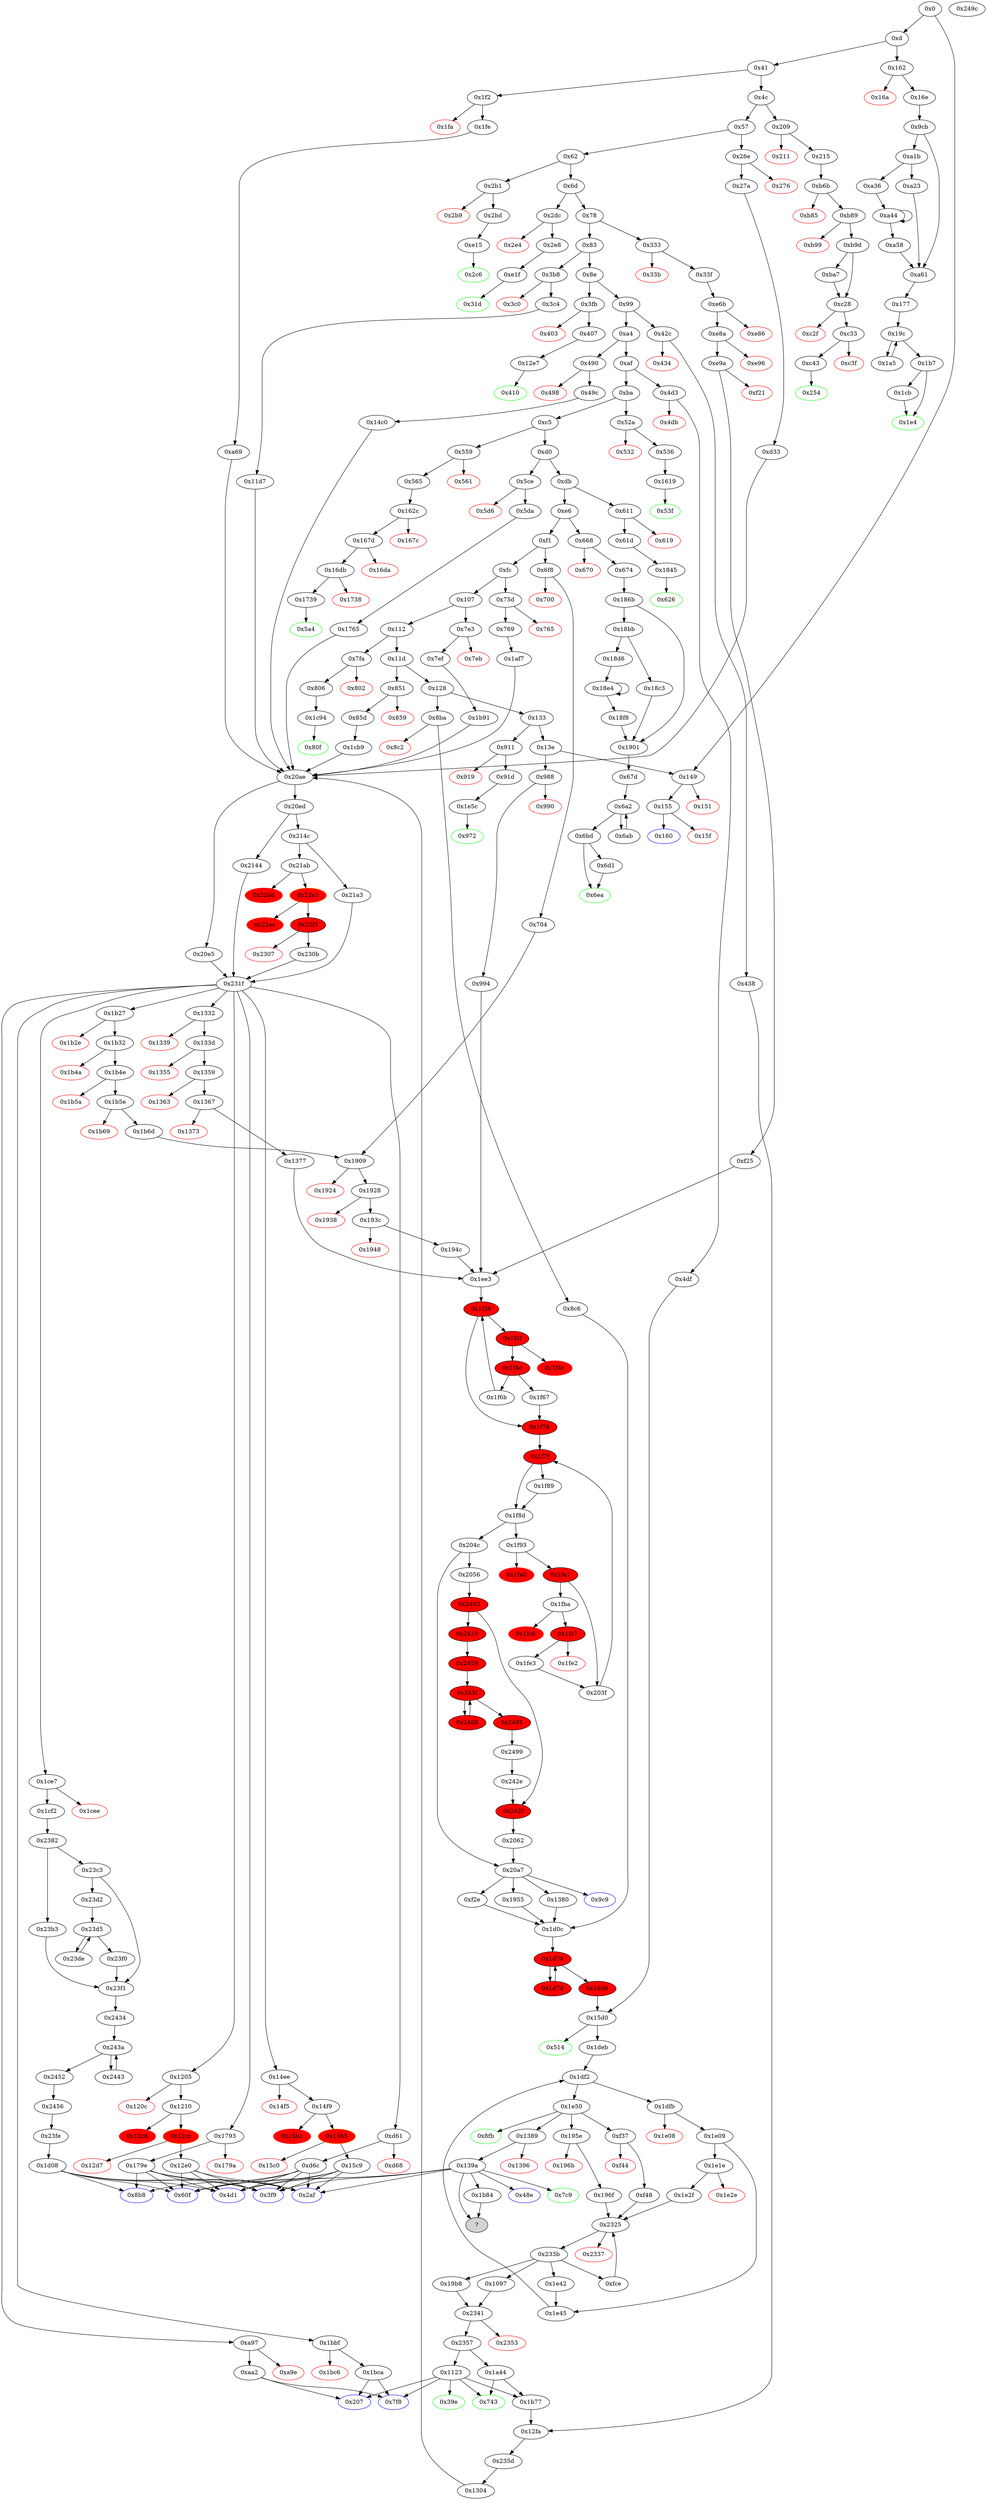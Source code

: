 digraph "" {
"0x162c" [fillcolor=white, id="0x162c", style=filled, tooltip="Block 0x162c\n[0x162c:0x167b]\n---\nPredecessors: [0x565]\nSuccessors: [0x167c, 0x167d]\n---\n0x162c JUMPDEST\n0x162d PUSH1 0x0\n0x162f DUP1\n0x1630 PUSH1 0x0\n0x1632 PUSH1 0x8\n0x1634 PUSH1 0x0\n0x1636 DUP7\n0x1637 PUSH20 0xffffffffffffffffffffffffffffffffffffffff\n0x164c AND\n0x164d PUSH20 0xffffffffffffffffffffffffffffffffffffffff\n0x1662 AND\n0x1663 DUP2\n0x1664 MSTORE\n0x1665 PUSH1 0x20\n0x1667 ADD\n0x1668 SWAP1\n0x1669 DUP2\n0x166a MSTORE\n0x166b PUSH1 0x20\n0x166d ADD\n0x166e PUSH1 0x0\n0x1670 SHA3\n0x1671 DUP5\n0x1672 DUP2\n0x1673 SLOAD\n0x1674 DUP2\n0x1675 LT\n0x1676 ISZERO\n0x1677 ISZERO\n0x1678 PUSH2 0x167d\n0x167b JUMPI\n---\n0x162c: JUMPDEST \n0x162d: V1401 = 0x0\n0x1630: V1402 = 0x0\n0x1632: V1403 = 0x8\n0x1634: V1404 = 0x0\n0x1637: V1405 = 0xffffffffffffffffffffffffffffffffffffffff\n0x164c: V1406 = AND 0xffffffffffffffffffffffffffffffffffffffff V384\n0x164d: V1407 = 0xffffffffffffffffffffffffffffffffffffffff\n0x1662: V1408 = AND 0xffffffffffffffffffffffffffffffffffffffff V1406\n0x1664: M[0x0] = V1408\n0x1665: V1409 = 0x20\n0x1667: V1410 = ADD 0x20 0x0\n0x166a: M[0x20] = 0x8\n0x166b: V1411 = 0x20\n0x166d: V1412 = ADD 0x20 0x20\n0x166e: V1413 = 0x0\n0x1670: V1414 = SHA3 0x0 0x40\n0x1673: V1415 = S[V1414]\n0x1675: V1416 = LT V387 V1415\n0x1676: V1417 = ISZERO V1416\n0x1677: V1418 = ISZERO V1417\n0x1678: V1419 = 0x167d\n0x167b: JUMPI 0x167d V1418\n---\nEntry stack: [V11, 0x5a4, V384, V387]\nStack pops: 2\nStack additions: [S1, S0, 0x0, 0x0, 0x0, V1414, S0]\nExit stack: [V11, 0x5a4, V384, V387, 0x0, 0x0, 0x0, V1414, V387]\n\nDef sites:\nV11: {0xd.0x35}\n0x5a4: {0x565.0x567}\nV384: {0x565.0x58a}\nV387: {0x565.0x594}\n"];
"0x133" [fillcolor=white, id="0x133", style=filled, tooltip="Block 0x133\n[0x133:0x13d]\n---\nPredecessors: [0x128]\nSuccessors: [0x13e, 0x911]\n---\n0x133 DUP1\n0x134 PUSH4 0xdd62ed3e\n0x139 EQ\n0x13a PUSH2 0x911\n0x13d JUMPI\n---\n0x134: V81 = 0xdd62ed3e\n0x139: V82 = EQ 0xdd62ed3e V11\n0x13a: V83 = 0x911\n0x13d: JUMPI 0x911 V82\n---\nEntry stack: [V11]\nStack pops: 1\nStack additions: [S0]\nExit stack: [V11]\n\nDef sites:\nV11: {0xd.0x35}\n"];
"0x668" [fillcolor=white, id="0x668", style=filled, tooltip="Block 0x668\n[0x668:0x66f]\n---\nPredecessors: [0xe6]\nSuccessors: [0x670, 0x674]\n---\n0x668 JUMPDEST\n0x669 CALLVALUE\n0x66a DUP1\n0x66b ISZERO\n0x66c PUSH2 0x674\n0x66f JUMPI\n---\n0x668: JUMPDEST \n0x669: V438 = CALLVALUE\n0x66b: V439 = ISZERO V438\n0x66c: V440 = 0x674\n0x66f: JUMPI 0x674 V439\n---\nEntry stack: [V11]\nStack pops: 0\nStack additions: [V438]\nExit stack: [V11, V438]\n\nDef sites:\nV11: {0xd.0x35}\n"];
"0x1f89" [fillcolor=white, id="0x1f89", style=filled, tooltip="Block 0x1f89\n[0x1f89:0x1f8c]\n---\nPredecessors: [0x1f7f]\nSuccessors: [0x1f8d]\n---\n0x1f89 POP\n0x1f8a DUP3\n0x1f8b DUP2\n0x1f8c LT\n---\n0x1f8c: V2029 = LT S1 V1995\n---\nEntry stack: [S19, S18, S17, S16, S15, S14, S13, S12, S11, S10, S9, S8, S7, {0x9c9, 0xf2e, 0x1380, 0x1955}, S5, V1994, V1995, S2, S1, V2026]\nStack pops: 4\nStack additions: [S3, S2, S1, V2029]\nExit stack: [S19, S18, S17, S16, S15, S14, S13, S12, S11, S10, S9, S8, S7, {0x9c9, 0xf2e, 0x1380, 0x1955}, S5, V1994, V1995, S2, S1, V2029]\n\nDef sites:\nS19: {0x33f.0x384, 0xd.0x35, 0x33f.0x364}\nS18: {0x1b77.0x1b79, 0x438.0x43a, 0x769.0x76b, 0x33f.0x38e, 0x33f.0x384}\nS17: {0x769.0x78e, 0x438.0x45d, 0xe6b.0xe6c, 0xd.0x35, 0x33f.0x38e}\nS16: {0x769.0x798, 0x438.0x467, 0xe6b.0xe6c, 0xd.0x35, 0x1fe.0x200}\nS15: {0x438.0x471, 0x1fe.0x200, 0x1955.0x1956, 0x769.0x7a2, 0xe6b.0xe6c, 0xd.0x35, 0xf2e.0xf2f, 0x1380.0x1381}\nS14: {0x438.0x47e, 0x33f.0x341, 0x33f.0x364, 0x1955.0x1956, 0x1955.0x1959, 0x769.0x7ac, 0xd.0x35, 0xf2e.0xf2f, 0x1380.0x1381}\nS13: {0x438.0x43a, 0x12fa.0x12fb, 0x27a.0x27c, 0x49c.0x49e, 0x5da.0x5dc, 0x1b77.0x1b79, 0x769.0x76b, 0x769.0x7b9, 0xd.0x35, 0x3c4.0x3c6}\nS12: {0x438.0x45d, 0x5da.0x5ff, 0x235d.0x2362, 0x49c.0x4c1, 0x27a.0x29f, 0x33f.0x384, 0x33f.0x364, 0x33f.0x341, 0x1fe.0x200, 0x1af7.0x1af8, 0x769.0x78e, 0xd.0x35, 0x7ef.0x7f1, 0x3c4.0x3e9}\nS11: {0x438.0x467, 0x33f.0x364, 0x1fe.0x200, 0x769.0x798, 0xe6b.0xe6c, 0xd.0x35, 0x1b6d.0x1b6e, 0x704.0x706}\nS10: {0x438.0x471, 0x438.0x45d, 0x33f.0x384, 0x33f.0x38e, 0x769.0x7a2, 0x769.0x78e, 0xe6b.0xe6c, 0xd.0x35, 0x704.0x729}\nS9: {0x438.0x47e, 0x438.0x467, 0x33f.0x38e, 0x1fe.0x200, 0x1955.0x1956, 0x769.0x7ac, 0x769.0x798, 0xe6b.0xe6c, 0xd.0x35, 0xf2e.0xf2f, 0x1380.0x1381, 0x704.0x733}\nS8: {0x12fa.0x12fb, 0x27a.0x27c, 0x49c.0x49e, 0x5da.0x5dc, 0x85d.0x85f, 0x769.0x7b9, 0x1909.0x190a, 0xe6b.0xe6c, 0xd.0x35, 0x3c4.0x3c6}\nS7: {0x5da.0x5ff, 0x235d.0x2362, 0x49c.0x4c1, 0x85d.0x88b, 0x27a.0x29f, 0x1fe.0x200, 0x1af7.0x1af8, 0x1909.0x190a, 0xe6b.0xe6c, 0xd.0x35, 0x7ef.0x7f1, 0x3c4.0x3e9}\n{0x9c9, 0xf2e, 0x1380, 0x1955}: {0x194c.0x194d, 0xf25.0xf26, 0x994.0x996, 0x1377.0x1378}\nS5: {0x769.0x78e, 0x438.0x45d, 0x194c.0x1950, 0x33f.0x384, 0x33f.0x364, 0x994.0x9b9}\nV1994: {0x1ee3.0x1f28}\nV1995: {0x1ee3.0x1f2d}\nS2: {0x1f6b.0x1f70, 0x1ee3.0x1f32, 0x1fe3.0x203b}\nS1: {0x1f78.0x1f7c, 0x203f.0x2044}\nV2026: {0x1f7f.0x1f82}\n"];
"0xfce" [fillcolor=white, id="0xfce", style=filled, tooltip="Block 0xfce\n[0xfce:0x1096]\n---\nPredecessors: [0x233b]\nSuccessors: [0x2325]\n---\n0xfce JUMPDEST\n0xfcf PUSH1 0x7\n0xfd1 PUSH1 0x0\n0xfd3 DUP8\n0xfd4 PUSH20 0xffffffffffffffffffffffffffffffffffffffff\n0xfe9 AND\n0xfea PUSH20 0xffffffffffffffffffffffffffffffffffffffff\n0xfff AND\n0x1000 DUP2\n0x1001 MSTORE\n0x1002 PUSH1 0x20\n0x1004 ADD\n0x1005 SWAP1\n0x1006 DUP2\n0x1007 MSTORE\n0x1008 PUSH1 0x20\n0x100a ADD\n0x100b PUSH1 0x0\n0x100d SHA3\n0x100e PUSH1 0x0\n0x1010 CALLER\n0x1011 PUSH20 0xffffffffffffffffffffffffffffffffffffffff\n0x1026 AND\n0x1027 PUSH20 0xffffffffffffffffffffffffffffffffffffffff\n0x103c AND\n0x103d DUP2\n0x103e MSTORE\n0x103f PUSH1 0x20\n0x1041 ADD\n0x1042 SWAP1\n0x1043 DUP2\n0x1044 MSTORE\n0x1045 PUSH1 0x20\n0x1047 ADD\n0x1048 PUSH1 0x0\n0x104a SHA3\n0x104b DUP2\n0x104c SWAP1\n0x104d SSTORE\n0x104e POP\n0x104f PUSH2 0x1097\n0x1052 PUSH1 0x6\n0x1054 PUSH1 0x0\n0x1056 DUP8\n0x1057 PUSH20 0xffffffffffffffffffffffffffffffffffffffff\n0x106c AND\n0x106d PUSH20 0xffffffffffffffffffffffffffffffffffffffff\n0x1082 AND\n0x1083 DUP2\n0x1084 MSTORE\n0x1085 PUSH1 0x20\n0x1087 ADD\n0x1088 SWAP1\n0x1089 DUP2\n0x108a MSTORE\n0x108b PUSH1 0x20\n0x108d ADD\n0x108e PUSH1 0x0\n0x1090 SHA3\n0x1091 SLOAD\n0x1092 DUP5\n0x1093 PUSH2 0x2325\n0x1096 JUMP\n---\n0xfce: JUMPDEST \n0xfcf: V1045 = 0x7\n0xfd1: V1046 = 0x0\n0xfd4: V1047 = 0xffffffffffffffffffffffffffffffffffffffff\n0xfe9: V1048 = AND 0xffffffffffffffffffffffffffffffffffffffff S5\n0xfea: V1049 = 0xffffffffffffffffffffffffffffffffffffffff\n0xfff: V1050 = AND 0xffffffffffffffffffffffffffffffffffffffff V1048\n0x1001: M[0x0] = V1050\n0x1002: V1051 = 0x20\n0x1004: V1052 = ADD 0x20 0x0\n0x1007: M[0x20] = 0x7\n0x1008: V1053 = 0x20\n0x100a: V1054 = ADD 0x20 0x20\n0x100b: V1055 = 0x0\n0x100d: V1056 = SHA3 0x0 0x40\n0x100e: V1057 = 0x0\n0x1010: V1058 = CALLER\n0x1011: V1059 = 0xffffffffffffffffffffffffffffffffffffffff\n0x1026: V1060 = AND 0xffffffffffffffffffffffffffffffffffffffff V1058\n0x1027: V1061 = 0xffffffffffffffffffffffffffffffffffffffff\n0x103c: V1062 = AND 0xffffffffffffffffffffffffffffffffffffffff V1060\n0x103e: M[0x0] = V1062\n0x103f: V1063 = 0x20\n0x1041: V1064 = ADD 0x20 0x0\n0x1044: M[0x20] = V1056\n0x1045: V1065 = 0x20\n0x1047: V1066 = ADD 0x20 0x20\n0x1048: V1067 = 0x0\n0x104a: V1068 = SHA3 0x0 0x40\n0x104d: S[V1068] = S0\n0x104f: V1069 = 0x1097\n0x1052: V1070 = 0x6\n0x1054: V1071 = 0x0\n0x1057: V1072 = 0xffffffffffffffffffffffffffffffffffffffff\n0x106c: V1073 = AND 0xffffffffffffffffffffffffffffffffffffffff S5\n0x106d: V1074 = 0xffffffffffffffffffffffffffffffffffffffff\n0x1082: V1075 = AND 0xffffffffffffffffffffffffffffffffffffffff V1073\n0x1084: M[0x0] = V1075\n0x1085: V1076 = 0x20\n0x1087: V1077 = ADD 0x20 0x0\n0x108a: M[0x20] = 0x6\n0x108b: V1078 = 0x20\n0x108d: V1079 = ADD 0x20 0x20\n0x108e: V1080 = 0x0\n0x1090: V1081 = SHA3 0x0 0x40\n0x1091: V1082 = S[V1081]\n0x1093: V1083 = 0x2325\n0x1096: JUMP 0x2325\n---\nEntry stack: [V11, 0x39e, V238, V243, S10, S9, S8, S7, S6, S5, S4, S3, S2, S1, S0]\nStack pops: 6\nStack additions: [S5, S4, S3, S2, S1, 0x1097, V1082, S3]\nExit stack: [V11, 0x39e, V238, V243, S10, S9, S8, S7, S6, S5, S4, S3, S2, S1, 0x1097, V1082, S3]\n\nDef sites:\nV11: {0xd.0x35}\n0x39e: {0x33f.0x341}\nV238: {0x33f.0x364}\nV243: {0x33f.0x384}\nS10: {0xd.0x35, 0x33f.0x38e}\nS9: {0xe6b.0xe6c, 0x27a.0x27c, 0xd.0x35}\nS8: {0xe6b.0xe6c, 0x27a.0x29f, 0x1fe.0x200}\nS7: {0x1955.0x1956, 0x1380.0x1381, 0xd.0x35, 0xf2e.0xf2f}\nS6: {0x1955.0x1959, 0x33f.0x364, 0x33f.0x341, 0x1fe.0x200}\nS5: {0x1b6d.0x1b6e, 0x1d0c.0x1d0d, 0x33f.0x364}\nS4: {0x1d0c.0x1d60, 0x33f.0x384}\nS3: {0x1dd8.0x1de0, 0xd.0x35, 0x33f.0x38e}\nS2: {0x27a.0x27c, 0x15d0_0x4df.0x1612, 0x15d0_0x1dd8.0x1612, 0x1909.0x190a, 0xe6b.0xe6c, 0x2325_0x196f.0x232b, 0xd.0x35, 0x2325_0xf48.0x232b, 0x2325_0xfce.0x232b, 0x2325_0x1e2f.0x232b}\nS1: {0x15d0_0x4df.0x1612, 0x15d0_0x1dd8.0x1612, 0x1deb.0x1dee, 0x2325_0x196f.0x232b, 0x2325_0xf48.0x232b, 0x2325_0xfce.0x232b, 0x2325_0x1e2f.0x232b, 0x1e45.0x1e49}\nS0: {0x2325_0x196f.0x232b, 0x2325_0xf48.0x232b, 0x2325_0xfce.0x232b, 0x2325_0x1e2f.0x232b}\n"];
"0x2b9" [color=red, fillcolor=white, id="0x2b9", style=filled, tooltip="Block 0x2b9\n[0x2b9:0x2bc]\n---\nPredecessors: [0x2b1]\nSuccessors: []\n---\n0x2b9 PUSH1 0x0\n0x2bb DUP1\n0x2bc REVERT\n---\n0x2b9: V195 = 0x0\n0x2bc: REVERT 0x0 0x0\n---\nEntry stack: [V11, V192]\nStack pops: 0\nStack additions: []\nExit stack: [V11, V192]\n\nDef sites:\nV11: {0xd.0x35}\nV192: {0x2b1.0x2b2}\n"];
"0x1bbf" [fillcolor=white, id="0x1bbf", style=filled, tooltip="Block 0x1bbf\n[0x1bbf:0x1bc5]\n---\nPredecessors: [0x231f]\nSuccessors: [0x1bc6, 0x1bca]\n---\n0x1bbf JUMPDEST\n0x1bc0 ISZERO\n0x1bc1 ISZERO\n0x1bc2 PUSH2 0x1bca\n0x1bc5 JUMPI\n---\n0x1bbf: JUMPDEST \n0x1bc0: V1762 = ISZERO S0\n0x1bc1: V1763 = ISZERO V1762\n0x1bc2: V1764 = 0x1bca\n0x1bc5: JUMPI 0x1bca V1763\n---\nEntry stack: [V11, S15, S14, S13, S12, S11, S10, S9, S8, {0x48e, 0x7c9, 0x1b84}, S6, S5, S4, S3, S2, S1, S0]\nStack pops: 1\nStack additions: []\nExit stack: [V11, S15, S14, S13, S12, S11, S10, S9, S8, {0x48e, 0x7c9, 0x1b84}, S6, S5, S4, S3, S2, S1]\n\nDef sites:\nV11: {0xd.0x35}\nS15: {0xd.0x35, 0x33f.0x341}\nS14: {0x33f.0x341, 0x33f.0x364}\nS13: {0x33f.0x364, 0x33f.0x384}\nS12: {0x33f.0x384, 0x33f.0x38e}\nS11: {0xe6b.0xe6c, 0xd.0x35, 0x33f.0x38e}\nS10: {0xe6b.0xe6c, 0xd.0x35, 0x1fe.0x200}\nS9: {0xe6b.0xe6c, 0xf2e.0xf2f, 0xd.0x35, 0x1fe.0x200, 0x1380.0x1381, 0x1955.0x1956}\nS8: {0xf2e.0xf2f, 0xd.0x35, 0x33f.0x341, 0x33f.0x364, 0x1380.0x1381, 0x1955.0x1956, 0x1955.0x1959}\n{0x48e, 0x7c9, 0x1b84}: {0x769.0x76b, 0x438.0x43a, 0x1b77.0x1b79}\nS6: {0x769.0x78e, 0x438.0x45d, 0x33f.0x364, 0x33f.0x384}\nS5: {0x769.0x798, 0x438.0x467, 0xe6b.0xe6c, 0xd.0x35, 0x1fe.0x200}\nS4: {0x769.0x7a2, 0x438.0x471, 0xe6b.0xe6c, 0xd.0x35, 0x33f.0x38e}\nS3: {0x438.0x47e, 0x1fe.0x200, 0x1955.0x1956, 0x769.0x7ac, 0xe6b.0xe6c, 0xd.0x35, 0xf2e.0xf2f, 0x1380.0x1381}\nS2: {0x12fa.0x12fb, 0x27a.0x27c, 0x49c.0x49e, 0x5da.0x5dc, 0x85d.0x85f, 0x769.0x7b9, 0xd.0x35, 0x3c4.0x3c6}\nS1: {0x27a.0x29f, 0x235d.0x2362, 0x49c.0x4c1, 0x5da.0x5ff, 0x1fe.0x200, 0x85d.0x88b, 0x1af7.0x1af8, 0x7ef.0x7f1, 0x3c4.0x3e9}\nS0: {0x230b.0x2311, 0x21a3.0x21a3, 0x20e5.0x20e5, 0x2144.0x2144}\n"];
"0x1d08" [fillcolor=white, id="0x1d08", style=filled, tooltip="Block 0x1d08\n[0x1d08:0x1d0b]\n---\nPredecessors: [0x23fe]\nSuccessors: [0x2af, 0x3f9, 0x4d1, 0x60f, 0x8b8]\n---\n0x1d08 JUMPDEST\n0x1d09 POP\n0x1d0a POP\n0x1d0b JUMP\n---\n0x1d08: JUMPDEST \n0x1d0b: JUMP S2\n---\nEntry stack: [S13, S12, S11, S10, S9, V11, {0x48e, 0x7c9, 0x1b84}, S6, S5, S4, S3, S2, S1, 0x2]\nStack pops: 3\nStack additions: []\nExit stack: [S13, S12, S11, S10, S9, V11, {0x48e, 0x7c9, 0x1b84}, S6, S5, S4, S3]\n\nDef sites:\nS13: {}\nS12: {}\nS11: {}\nS10: {}\nS9: {}\nV11: {0xd.0x35}\n{0x48e, 0x7c9, 0x1b84}: {0x769.0x76b, 0x438.0x43a, 0x1b77.0x1b79}\nS6: {0x769.0x78e, 0x438.0x45d}\nS5: {0x769.0x798, 0x438.0x467}\nS4: {0x769.0x7a2, 0x438.0x471}\nS3: {0x769.0x7ac, 0x438.0x47e, 0xd.0x35}\nS2: {0x769.0x7b9, 0x12fa.0x12fb, 0x27a.0x27c, 0x49c.0x49e, 0x5da.0x5dc, 0xd.0x35, 0x3c4.0x3c6}\nS1: {0x27a.0x29f, 0x235d.0x2362, 0x49c.0x4c1, 0x5da.0x5ff, 0x1fe.0x200, 0x1af7.0x1af8, 0x7ef.0x7f1, 0x3c4.0x3e9}\n0x2: {0x1cf2.0x1cf4}\n"];
"0x16e" [fillcolor=white, id="0x16e", style=filled, tooltip="Block 0x16e\n[0x16e:0x176]\n---\nPredecessors: [0x162]\nSuccessors: [0x9cb]\n---\n0x16e JUMPDEST\n0x16f POP\n0x170 PUSH2 0x177\n0x173 PUSH2 0x9cb\n0x176 JUMP\n---\n0x16e: JUMPDEST \n0x170: V99 = 0x177\n0x173: V100 = 0x9cb\n0x176: JUMP 0x9cb\n---\nEntry stack: [V11, V95]\nStack pops: 1\nStack additions: [0x177]\nExit stack: [V11, 0x177]\n\nDef sites:\nV11: {0xd.0x35}\nV95: {0x162.0x163}\n"];
"0x2410" [fillcolor=red, id="0x2410", style=filled, tooltip="Block 0x2410\n[0x2410:0x242d]\n---\nPredecessors: [0x2402]\nSuccessors: [0x2459]\n---\n0x2410 PUSH1 0x3\n0x2412 MUL\n0x2413 DUP2\n0x2414 PUSH1 0x3\n0x2416 MUL\n0x2417 DUP4\n0x2418 PUSH1 0x0\n0x241a MSTORE\n0x241b PUSH1 0x20\n0x241d PUSH1 0x0\n0x241f SHA3\n0x2420 SWAP2\n0x2421 DUP3\n0x2422 ADD\n0x2423 SWAP2\n0x2424 ADD\n0x2425 PUSH2 0x242e\n0x2428 SWAP2\n0x2429 SWAP1\n0x242a PUSH2 0x2459\n0x242d JUMP\n---\n0x2410: V2323 = 0x3\n0x2412: V2324 = MUL 0x3 V2319\n0x2414: V2325 = 0x3\n0x2416: V2326 = MUL 0x3 S1\n0x2418: V2327 = 0x0\n0x241a: M[0x0] = V1994\n0x241b: V2328 = 0x20\n0x241d: V2329 = 0x0\n0x241f: V2330 = SHA3 0x0 0x20\n0x2422: V2331 = ADD V2330 V2324\n0x2424: V2332 = ADD V2330 V2326\n0x2425: V2333 = 0x242e\n0x242a: V2334 = 0x2459\n0x242d: JUMP 0x2459\n---\nEntry stack: [S23, S22, S21, S20, S19, S18, S17, S16, S15, S14, S13, S12, S11, {0x9c9, 0xf2e, 0x1380, 0x1955}, S9, V1994, V1995, S6, S5, S4, 0x2062, V1994, S1, V2319]\nStack pops: 3\nStack additions: [S2, S1, 0x242e, V2331, V2332]\nExit stack: [S23, S22, S21, S20, S19, S18, S17, S16, S15, S14, S13, S12, S11, {0x9c9, 0xf2e, 0x1380, 0x1955}, S9, V1994, V1995, S6, S5, S4, 0x2062, V1994, S1, 0x242e, V2331, V2332]\n\nDef sites:\nS23: {0x33f.0x364, 0xd.0x35, 0x33f.0x384}\nS22: {0x1b77.0x1b79, 0x438.0x43a, 0x769.0x76b, 0x33f.0x384, 0x33f.0x38e}\nS21: {0x769.0x78e, 0x438.0x45d, 0xe6b.0xe6c, 0xd.0x35, 0x33f.0x38e}\nS20: {0x769.0x798, 0x438.0x467, 0xe6b.0xe6c, 0xd.0x35, 0x1fe.0x200}\nS19: {0x438.0x471, 0x1fe.0x200, 0x1955.0x1956, 0x769.0x7a2, 0xe6b.0xe6c, 0xd.0x35, 0xf2e.0xf2f, 0x1380.0x1381}\nS18: {0x438.0x47e, 0x33f.0x341, 0x33f.0x364, 0x1955.0x1956, 0x1955.0x1959, 0x769.0x7ac, 0xd.0x35, 0xf2e.0xf2f, 0x1380.0x1381}\nS17: {0x438.0x43a, 0x12fa.0x12fb, 0x27a.0x27c, 0x49c.0x49e, 0x5da.0x5dc, 0x1b77.0x1b79, 0x769.0x76b, 0x769.0x7b9, 0xd.0x35, 0x3c4.0x3c6}\nS16: {0x438.0x45d, 0x5da.0x5ff, 0x235d.0x2362, 0x49c.0x4c1, 0x27a.0x29f, 0x33f.0x384, 0x33f.0x364, 0x33f.0x341, 0x1fe.0x200, 0x1af7.0x1af8, 0x769.0x78e, 0xd.0x35, 0x7ef.0x7f1, 0x3c4.0x3e9}\nS15: {0x438.0x467, 0x33f.0x364, 0x1fe.0x200, 0x769.0x798, 0xe6b.0xe6c, 0xd.0x35, 0x1b6d.0x1b6e, 0x704.0x706}\nS14: {0x438.0x471, 0x438.0x45d, 0x33f.0x384, 0x33f.0x38e, 0x769.0x7a2, 0x769.0x78e, 0xe6b.0xe6c, 0xd.0x35, 0x704.0x729}\nS13: {0x438.0x47e, 0x438.0x467, 0x33f.0x38e, 0x1fe.0x200, 0x1955.0x1956, 0x769.0x7ac, 0x769.0x798, 0xe6b.0xe6c, 0xd.0x35, 0xf2e.0xf2f, 0x1380.0x1381, 0x704.0x733}\nS12: {0x12fa.0x12fb, 0x27a.0x27c, 0x49c.0x49e, 0x5da.0x5dc, 0x85d.0x85f, 0x769.0x7b9, 0x1909.0x190a, 0xe6b.0xe6c, 0xd.0x35, 0x3c4.0x3c6}\nS11: {0x5da.0x5ff, 0x235d.0x2362, 0x49c.0x4c1, 0x85d.0x88b, 0x27a.0x29f, 0x1fe.0x200, 0x1af7.0x1af8, 0x1909.0x190a, 0xe6b.0xe6c, 0xd.0x35, 0x7ef.0x7f1, 0x3c4.0x3e9}\n{0x9c9, 0xf2e, 0x1380, 0x1955}: {0x194c.0x194d, 0xf25.0xf26, 0x994.0x996, 0x1377.0x1378}\nS9: {0x769.0x78e, 0x438.0x45d, 0x194c.0x1950, 0x33f.0x384, 0x33f.0x364, 0x994.0x9b9}\nV1994: {0x1ee3.0x1f28}\nV1995: {0x1ee3.0x1f2d}\nS6: {0x1f6b.0x1f70, 0x1ee3.0x1f32, 0x1fe3.0x203b}\nS5: {0x1f78.0x1f7c, 0x203f.0x2044}\nS4: {0x1f6b.0x1f70, 0x1ee3.0x1f32, 0x1fe3.0x203b}\n0x2062: {0x2056.0x2059}\nV1994: {0x1ee3.0x1f28}\nS1: {0x1f6b.0x1f70, 0x1ee3.0x1f32, 0x1fe3.0x203b}\nV2319: {0x2402.0x2404}\n"];
"0x133d" [fillcolor=white, id="0x133d", style=filled, tooltip="Block 0x133d\n[0x133d:0x1354]\n---\nPredecessors: [0x1332]\nSuccessors: [0x1355, 0x1359]\n---\n0x133d JUMPDEST\n0x133e PUSH1 0x1\n0x1340 PUSH1 0x14\n0x1342 SWAP1\n0x1343 SLOAD\n0x1344 SWAP1\n0x1345 PUSH2 0x100\n0x1348 EXP\n0x1349 SWAP1\n0x134a DIV\n0x134b PUSH1 0xff\n0x134d AND\n0x134e ISZERO\n0x134f ISZERO\n0x1350 ISZERO\n0x1351 PUSH2 0x1359\n0x1354 JUMPI\n---\n0x133d: JUMPDEST \n0x133e: V1212 = 0x1\n0x1340: V1213 = 0x14\n0x1343: V1214 = S[0x1]\n0x1345: V1215 = 0x100\n0x1348: V1216 = EXP 0x100 0x14\n0x134a: V1217 = DIV V1214 0x10000000000000000000000000000000000000000\n0x134b: V1218 = 0xff\n0x134d: V1219 = AND 0xff V1217\n0x134e: V1220 = ISZERO V1219\n0x134f: V1221 = ISZERO V1220\n0x1350: V1222 = ISZERO V1221\n0x1351: V1223 = 0x1359\n0x1354: JUMPI 0x1359 V1222\n---\nEntry stack: [V11, S14, S13, S12, S11, S10, S9, S8, S7, {0x48e, 0x7c9, 0x1b84}, S5, S4, S3, S2, S1, S0]\nStack pops: 0\nStack additions: []\nExit stack: [V11, S14, S13, S12, S11, S10, S9, S8, S7, {0x48e, 0x7c9, 0x1b84}, S5, S4, S3, S2, S1, S0]\n\nDef sites:\nV11: {0xd.0x35}\nS14: {0xd.0x35, 0x33f.0x341}\nS13: {0x33f.0x341, 0x33f.0x364}\nS12: {0x33f.0x364, 0x33f.0x384}\nS11: {0x33f.0x384, 0x33f.0x38e}\nS10: {0xe6b.0xe6c, 0xd.0x35, 0x33f.0x38e}\nS9: {0xe6b.0xe6c, 0xd.0x35, 0x1fe.0x200}\nS8: {0xe6b.0xe6c, 0xf2e.0xf2f, 0xd.0x35, 0x1fe.0x200, 0x1380.0x1381, 0x1955.0x1956}\nS7: {0xf2e.0xf2f, 0xd.0x35, 0x33f.0x341, 0x33f.0x364, 0x1380.0x1381, 0x1955.0x1956, 0x1955.0x1959}\n{0x48e, 0x7c9, 0x1b84}: {0x769.0x76b, 0x438.0x43a, 0x1b77.0x1b79}\nS5: {0x769.0x78e, 0x438.0x45d, 0x33f.0x364, 0x33f.0x384}\nS4: {0x769.0x798, 0x438.0x467, 0xe6b.0xe6c, 0xd.0x35, 0x1fe.0x200}\nS3: {0x769.0x7a2, 0x438.0x471, 0xe6b.0xe6c, 0xd.0x35, 0x33f.0x38e}\nS2: {0x438.0x47e, 0x1fe.0x200, 0x1955.0x1956, 0x769.0x7ac, 0xe6b.0xe6c, 0xd.0x35, 0xf2e.0xf2f, 0x1380.0x1381}\nS1: {0x12fa.0x12fb, 0x27a.0x27c, 0x49c.0x49e, 0x5da.0x5dc, 0x85d.0x85f, 0x769.0x7b9, 0xd.0x35, 0x3c4.0x3c6}\nS0: {0x27a.0x29f, 0x235d.0x2362, 0x49c.0x4c1, 0x5da.0x5ff, 0x1fe.0x200, 0x85d.0x88b, 0x1af7.0x1af8, 0x7ef.0x7f1, 0x3c4.0x3e9}\n"];
"0x8e" [fillcolor=white, id="0x8e", style=filled, tooltip="Block 0x8e\n[0x8e:0x98]\n---\nPredecessors: [0x83]\nSuccessors: [0x99, 0x3fb]\n---\n0x8e DUP1\n0x8f PUSH4 0x313ce567\n0x94 EQ\n0x95 PUSH2 0x3fb\n0x98 JUMPI\n---\n0x8f: V36 = 0x313ce567\n0x94: V37 = EQ 0x313ce567 V11\n0x95: V38 = 0x3fb\n0x98: JUMPI 0x3fb V37\n---\nEntry stack: [V11]\nStack pops: 1\nStack additions: [S0]\nExit stack: [V11]\n\nDef sites:\nV11: {0xd.0x35}\n"];
"0x1b5a" [color=red, fillcolor=white, id="0x1b5a", style=filled, tooltip="Block 0x1b5a\n[0x1b5a:0x1b5d]\n---\nPredecessors: [0x1b4e]\nSuccessors: []\n---\n0x1b5a PUSH1 0x0\n0x1b5c DUP1\n0x1b5d REVERT\n---\n0x1b5a: V1743 = 0x0\n0x1b5d: REVERT 0x0 0x0\n---\nEntry stack: [V11, S14, S13, S12, S11, S10, S9, S8, S7, {0x48e, 0x7c9, 0x1b84}, S5, S4, S3, S2, S1, S0]\nStack pops: 0\nStack additions: []\nExit stack: [V11, S14, S13, S12, S11, S10, S9, S8, S7, {0x48e, 0x7c9, 0x1b84}, S5, S4, S3, S2, S1, S0]\n\nDef sites:\nV11: {0xd.0x35}\nS14: {0xd.0x35, 0x33f.0x341}\nS13: {0x33f.0x341, 0x33f.0x364}\nS12: {0x33f.0x364, 0x33f.0x384}\nS11: {0x33f.0x384, 0x33f.0x38e}\nS10: {0xe6b.0xe6c, 0xd.0x35, 0x33f.0x38e}\nS9: {0xe6b.0xe6c, 0xd.0x35, 0x1fe.0x200}\nS8: {0xe6b.0xe6c, 0xf2e.0xf2f, 0xd.0x35, 0x1fe.0x200, 0x1380.0x1381, 0x1955.0x1956}\nS7: {0xf2e.0xf2f, 0xd.0x35, 0x33f.0x341, 0x33f.0x364, 0x1380.0x1381, 0x1955.0x1956, 0x1955.0x1959}\n{0x48e, 0x7c9, 0x1b84}: {0x769.0x76b, 0x438.0x43a, 0x1b77.0x1b79}\nS5: {0x769.0x78e, 0x438.0x45d, 0x33f.0x364, 0x33f.0x384}\nS4: {0x769.0x798, 0x438.0x467, 0xe6b.0xe6c, 0xd.0x35, 0x1fe.0x200}\nS3: {0x769.0x7a2, 0x438.0x471, 0xe6b.0xe6c, 0xd.0x35, 0x33f.0x38e}\nS2: {0x438.0x47e, 0x1fe.0x200, 0x1955.0x1956, 0x769.0x7ac, 0xe6b.0xe6c, 0xd.0x35, 0xf2e.0xf2f, 0x1380.0x1381}\nS1: {0x12fa.0x12fb, 0x27a.0x27c, 0x49c.0x49e, 0x5da.0x5dc, 0x85d.0x85f, 0x769.0x7b9, 0xd.0x35, 0x3c4.0x3c6}\nS0: {0x27a.0x29f, 0x235d.0x2362, 0x49c.0x4c1, 0x5da.0x5ff, 0x1fe.0x200, 0x85d.0x88b, 0x1af7.0x1af8, 0x7ef.0x7f1, 0x3c4.0x3e9}\n"];
"0x1fc6" [color=red, fillcolor=red, id="0x1fc6", style=filled, tooltip="Block 0x1fc6\n[0x1fc6:0x1fc6]\n---\nPredecessors: [0x1fba]\nSuccessors: []\n---\n0x1fc6 INVALID\n---\n0x1fc6: INVALID \n---\nEntry stack: [S20, S19, S18, S17, S16, S15, S14, S13, S12, S11, S10, S9, S8, {0x9c9, 0xf2e, 0x1380, 0x1955}, S6, V1994, V1995, S3, S2, V1994, S0]\nStack pops: 0\nStack additions: []\nExit stack: [S20, S19, S18, S17, S16, S15, S14, S13, S12, S11, S10, S9, S8, {0x9c9, 0xf2e, 0x1380, 0x1955}, S6, V1994, V1995, S3, S2, V1994, S0]\n\nDef sites:\nS20: {0x33f.0x364, 0xd.0x35, 0x33f.0x384}\nS19: {0x1b77.0x1b79, 0x438.0x43a, 0x769.0x76b, 0x33f.0x384, 0x33f.0x38e}\nS18: {0x769.0x78e, 0x438.0x45d, 0xe6b.0xe6c, 0xd.0x35, 0x33f.0x38e}\nS17: {0x769.0x798, 0x438.0x467, 0xe6b.0xe6c, 0xd.0x35, 0x1fe.0x200}\nS16: {0x438.0x471, 0x1fe.0x200, 0x1955.0x1956, 0x769.0x7a2, 0xe6b.0xe6c, 0xd.0x35, 0xf2e.0xf2f, 0x1380.0x1381}\nS15: {0x438.0x47e, 0x33f.0x341, 0x33f.0x364, 0x1955.0x1956, 0x1955.0x1959, 0x769.0x7ac, 0xd.0x35, 0xf2e.0xf2f, 0x1380.0x1381}\nS14: {0x438.0x43a, 0x12fa.0x12fb, 0x27a.0x27c, 0x49c.0x49e, 0x5da.0x5dc, 0x1b77.0x1b79, 0x769.0x76b, 0x769.0x7b9, 0xd.0x35, 0x3c4.0x3c6}\nS13: {0x438.0x45d, 0x5da.0x5ff, 0x235d.0x2362, 0x49c.0x4c1, 0x27a.0x29f, 0x33f.0x384, 0x33f.0x364, 0x33f.0x341, 0x1fe.0x200, 0x1af7.0x1af8, 0x769.0x78e, 0xd.0x35, 0x7ef.0x7f1, 0x3c4.0x3e9}\nS12: {0x438.0x467, 0x33f.0x364, 0x1fe.0x200, 0x769.0x798, 0xe6b.0xe6c, 0xd.0x35, 0x1b6d.0x1b6e, 0x704.0x706}\nS11: {0x438.0x471, 0x438.0x45d, 0x33f.0x384, 0x33f.0x38e, 0x769.0x7a2, 0x769.0x78e, 0xe6b.0xe6c, 0xd.0x35, 0x704.0x729}\nS10: {0x438.0x47e, 0x438.0x467, 0x33f.0x38e, 0x1fe.0x200, 0x1955.0x1956, 0x769.0x7ac, 0x769.0x798, 0xe6b.0xe6c, 0xd.0x35, 0xf2e.0xf2f, 0x1380.0x1381, 0x704.0x733}\nS9: {0x12fa.0x12fb, 0x27a.0x27c, 0x49c.0x49e, 0x5da.0x5dc, 0x85d.0x85f, 0x769.0x7b9, 0x1909.0x190a, 0xe6b.0xe6c, 0xd.0x35, 0x3c4.0x3c6}\nS8: {0x5da.0x5ff, 0x235d.0x2362, 0x49c.0x4c1, 0x85d.0x88b, 0x27a.0x29f, 0x1fe.0x200, 0x1af7.0x1af8, 0x1909.0x190a, 0xe6b.0xe6c, 0xd.0x35, 0x7ef.0x7f1, 0x3c4.0x3e9}\n{0x9c9, 0xf2e, 0x1380, 0x1955}: {0x194c.0x194d, 0xf25.0xf26, 0x994.0x996, 0x1377.0x1378}\nS6: {0x769.0x78e, 0x438.0x45d, 0x194c.0x1950, 0x33f.0x384, 0x33f.0x364, 0x994.0x9b9}\nV1994: {0x1ee3.0x1f28}\nV1995: {0x1ee3.0x1f2d}\nS3: {0x1f6b.0x1f70, 0x1ee3.0x1f32, 0x1fe3.0x203b}\nS2: {0x1f78.0x1f7c, 0x203f.0x2044}\nV1994: {0x1ee3.0x1f28}\nS0: {0x1f78.0x1f7c, 0x203f.0x2044}\n"];
"0x1f2" [fillcolor=white, id="0x1f2", style=filled, tooltip="Block 0x1f2\n[0x1f2:0x1f9]\n---\nPredecessors: [0x41]\nSuccessors: [0x1fa, 0x1fe]\n---\n0x1f2 JUMPDEST\n0x1f3 CALLVALUE\n0x1f4 DUP1\n0x1f5 ISZERO\n0x1f6 PUSH2 0x1fe\n0x1f9 JUMPI\n---\n0x1f2: JUMPDEST \n0x1f3: V142 = CALLVALUE\n0x1f5: V143 = ISZERO V142\n0x1f6: V144 = 0x1fe\n0x1f9: JUMPI 0x1fe V143\n---\nEntry stack: [V11]\nStack pops: 0\nStack additions: [V142]\nExit stack: [V11, V142]\n\nDef sites:\nV11: {0xd.0x35}\n"];
"0x1fe3" [fillcolor=white, id="0x1fe3", style=filled, tooltip="Block 0x1fe3\n[0x1fe3:0x203e]\n---\nPredecessors: [0x1fc7]\nSuccessors: [0x203f]\n---\n0x1fe3 JUMPDEST\n0x1fe4 SWAP1\n0x1fe5 PUSH1 0x0\n0x1fe7 MSTORE\n0x1fe8 PUSH1 0x20\n0x1fea PUSH1 0x0\n0x1fec SHA3\n0x1fed SWAP1\n0x1fee PUSH1 0x3\n0x1ff0 MUL\n0x1ff1 ADD\n0x1ff2 PUSH1 0x0\n0x1ff4 DUP3\n0x1ff5 ADD\n0x1ff6 SLOAD\n0x1ff7 DUP2\n0x1ff8 PUSH1 0x0\n0x1ffa ADD\n0x1ffb SSTORE\n0x1ffc PUSH1 0x1\n0x1ffe DUP3\n0x1fff ADD\n0x2000 SLOAD\n0x2001 DUP2\n0x2002 PUSH1 0x1\n0x2004 ADD\n0x2005 SSTORE\n0x2006 PUSH1 0x2\n0x2008 DUP3\n0x2009 ADD\n0x200a PUSH1 0x0\n0x200c SWAP1\n0x200d SLOAD\n0x200e SWAP1\n0x200f PUSH2 0x100\n0x2012 EXP\n0x2013 SWAP1\n0x2014 DIV\n0x2015 PUSH1 0xff\n0x2017 AND\n0x2018 DUP2\n0x2019 PUSH1 0x2\n0x201b ADD\n0x201c PUSH1 0x0\n0x201e PUSH2 0x100\n0x2021 EXP\n0x2022 DUP2\n0x2023 SLOAD\n0x2024 DUP2\n0x2025 PUSH1 0xff\n0x2027 MUL\n0x2028 NOT\n0x2029 AND\n0x202a SWAP1\n0x202b DUP4\n0x202c PUSH1 0xff\n0x202e AND\n0x202f MUL\n0x2030 OR\n0x2031 SWAP1\n0x2032 SSTORE\n0x2033 POP\n0x2034 SWAP1\n0x2035 POP\n0x2036 POP\n0x2037 DUP2\n0x2038 DUP1\n0x2039 PUSH1 0x1\n0x203b ADD\n0x203c SWAP3\n0x203d POP\n0x203e POP\n---\n0x1fe3: JUMPDEST \n0x1fe5: V2068 = 0x0\n0x1fe7: M[0x0] = V1994\n0x1fe8: V2069 = 0x20\n0x1fea: V2070 = 0x0\n0x1fec: V2071 = SHA3 0x0 0x20\n0x1fee: V2072 = 0x3\n0x1ff0: V2073 = MUL 0x3 S0\n0x1ff1: V2074 = ADD V2073 V2071\n0x1ff2: V2075 = 0x0\n0x1ff5: V2076 = ADD V2062 0x0\n0x1ff6: V2077 = S[V2076]\n0x1ff8: V2078 = 0x0\n0x1ffa: V2079 = ADD 0x0 V2074\n0x1ffb: S[V2079] = V2077\n0x1ffc: V2080 = 0x1\n0x1fff: V2081 = ADD V2062 0x1\n0x2000: V2082 = S[V2081]\n0x2002: V2083 = 0x1\n0x2004: V2084 = ADD 0x1 V2074\n0x2005: S[V2084] = V2082\n0x2006: V2085 = 0x2\n0x2009: V2086 = ADD V2062 0x2\n0x200a: V2087 = 0x0\n0x200d: V2088 = S[V2086]\n0x200f: V2089 = 0x100\n0x2012: V2090 = EXP 0x100 0x0\n0x2014: V2091 = DIV V2088 0x1\n0x2015: V2092 = 0xff\n0x2017: V2093 = AND 0xff V2091\n0x2019: V2094 = 0x2\n0x201b: V2095 = ADD 0x2 V2074\n0x201c: V2096 = 0x0\n0x201e: V2097 = 0x100\n0x2021: V2098 = EXP 0x100 0x0\n0x2023: V2099 = S[V2095]\n0x2025: V2100 = 0xff\n0x2027: V2101 = MUL 0xff 0x1\n0x2028: V2102 = NOT 0xff\n0x2029: V2103 = AND 0xffffffffffffffffffffffffffffffffffffffffffffffffffffffffffffff00 V2099\n0x202c: V2104 = 0xff\n0x202e: V2105 = AND 0xff V2093\n0x202f: V2106 = MUL V2105 0x1\n0x2030: V2107 = OR V2106 V2103\n0x2032: S[V2095] = V2107\n0x2039: V2108 = 0x1\n0x203b: V2109 = ADD 0x1 S4\n---\nEntry stack: [S19, S18, S17, S16, S15, S14, S13, S12, S11, S10, S9, {0x9c9, 0xf2e, 0x1380, 0x1955}, S7, V1994, V1995, S4, S3, V2062, V1994, S0]\nStack pops: 5\nStack additions: [V2109, S3]\nExit stack: [S19, S18, S17, S16, S15, S14, S13, S12, S11, S10, S9, {0x9c9, 0xf2e, 0x1380, 0x1955}, S7, V1994, V1995, V2109, S3]\n\nDef sites:\nS19: {0x769.0x78e, 0x438.0x45d, 0xe6b.0xe6c, 0xd.0x35, 0x33f.0x38e}\nS18: {0x769.0x798, 0x438.0x467, 0xe6b.0xe6c, 0xd.0x35, 0x1fe.0x200}\nS17: {0x438.0x471, 0x1fe.0x200, 0x1955.0x1956, 0x769.0x7a2, 0xe6b.0xe6c, 0xd.0x35, 0xf2e.0xf2f, 0x1380.0x1381}\nS16: {0x438.0x47e, 0x33f.0x341, 0x33f.0x364, 0x1955.0x1956, 0x1955.0x1959, 0x769.0x7ac, 0xd.0x35, 0xf2e.0xf2f, 0x1380.0x1381}\nS15: {0x438.0x43a, 0x12fa.0x12fb, 0x27a.0x27c, 0x49c.0x49e, 0x5da.0x5dc, 0x1b77.0x1b79, 0x769.0x76b, 0x769.0x7b9, 0xd.0x35, 0x3c4.0x3c6}\nS14: {0x438.0x45d, 0x5da.0x5ff, 0x235d.0x2362, 0x49c.0x4c1, 0x27a.0x29f, 0x33f.0x384, 0x33f.0x364, 0x33f.0x341, 0x1fe.0x200, 0x1af7.0x1af8, 0x769.0x78e, 0xd.0x35, 0x7ef.0x7f1, 0x3c4.0x3e9}\nS13: {0x438.0x467, 0x33f.0x364, 0x1fe.0x200, 0x769.0x798, 0xe6b.0xe6c, 0xd.0x35, 0x1b6d.0x1b6e, 0x704.0x706}\nS12: {0x438.0x471, 0x438.0x45d, 0x33f.0x384, 0x33f.0x38e, 0x769.0x7a2, 0x769.0x78e, 0xe6b.0xe6c, 0xd.0x35, 0x704.0x729}\nS11: {0x438.0x47e, 0x438.0x467, 0x33f.0x38e, 0x1fe.0x200, 0x1955.0x1956, 0x769.0x7ac, 0x769.0x798, 0xe6b.0xe6c, 0xd.0x35, 0xf2e.0xf2f, 0x1380.0x1381, 0x704.0x733}\nS10: {0x12fa.0x12fb, 0x27a.0x27c, 0x49c.0x49e, 0x5da.0x5dc, 0x85d.0x85f, 0x769.0x7b9, 0x1909.0x190a, 0xe6b.0xe6c, 0xd.0x35, 0x3c4.0x3c6}\nS9: {0x5da.0x5ff, 0x235d.0x2362, 0x49c.0x4c1, 0x85d.0x88b, 0x27a.0x29f, 0x1fe.0x200, 0x1af7.0x1af8, 0x1909.0x190a, 0xe6b.0xe6c, 0xd.0x35, 0x7ef.0x7f1, 0x3c4.0x3e9}\n{0x9c9, 0xf2e, 0x1380, 0x1955}: {0x194c.0x194d, 0xf25.0xf26, 0x994.0x996, 0x1377.0x1378}\nS7: {0x769.0x78e, 0x438.0x45d, 0x194c.0x1950, 0x33f.0x384, 0x33f.0x364, 0x994.0x9b9}\nV1994: {0x1ee3.0x1f28}\nV1995: {0x1ee3.0x1f2d}\nS4: {0x1f6b.0x1f70, 0x1ee3.0x1f32, 0x1fe3.0x203b}\nS3: {0x1f78.0x1f7c, 0x203f.0x2044}\nV2062: {0x1fc7.0x1fd5}\nV1994: {0x1ee3.0x1f28}\nS0: {0x1f6b.0x1f70, 0x1ee3.0x1f32, 0x1fe3.0x203b}\n"];
"0x1948" [color=red, fillcolor=white, id="0x1948", style=filled, tooltip="Block 0x1948\n[0x1948:0x194b]\n---\nPredecessors: [0x193c]\nSuccessors: []\n---\n0x1948 PUSH1 0x0\n0x194a DUP1\n0x194b REVERT\n---\n0x1948: V1629 = 0x0\n0x194b: REVERT 0x0 0x0\n---\nEntry stack: [S17, S16, S15, S14, S13, V11, {0x48e, 0x7c9, 0x1b84}, S10, S9, S8, S7, S6, S5, {0x743, 0x1b77}, S3, S2, 0x0, 0x0]\nStack pops: 0\nStack additions: []\nExit stack: [S17, S16, S15, S14, S13, V11, {0x48e, 0x7c9, 0x1b84}, S10, S9, S8, S7, S6, S5, {0x743, 0x1b77}, S3, S2, 0x0, 0x0]\n\nDef sites:\nS17: {}\nS16: {}\nS15: {}\nS14: {}\nS13: {}\nV11: {0xd.0x35}\n{0x48e, 0x7c9, 0x1b84}: {0x769.0x76b, 0x438.0x43a, 0x1b77.0x1b79}\nS10: {0x769.0x78e, 0x438.0x45d}\nS9: {0x769.0x798, 0x438.0x467}\nS8: {0x769.0x7a2, 0x438.0x471}\nS7: {0x769.0x7ac, 0x438.0x47e, 0xd.0x35}\nS6: {0x769.0x7b9, 0x12fa.0x12fb, 0x27a.0x27c, 0x49c.0x49e, 0x5da.0x5dc, 0xd.0x35, 0x3c4.0x3c6}\nS5: {0x27a.0x29f, 0x235d.0x2362, 0x49c.0x4c1, 0x5da.0x5ff, 0x1fe.0x200, 0x1af7.0x1af8, 0xd.0x35, 0x7ef.0x7f1, 0x3c4.0x3e9}\n{0x743, 0x1b77}: {0x1b6d.0x1b6e, 0x704.0x706}\nS3: {0x769.0x78e, 0x438.0x45d, 0x704.0x729}\nS2: {0x769.0x798, 0x438.0x467, 0x704.0x733}\n0x0: {0x1909.0x190a}\n0x0: {0x1909.0x190a}\n"];
"0x2bd" [fillcolor=white, id="0x2bd", style=filled, tooltip="Block 0x2bd\n[0x2bd:0x2c5]\n---\nPredecessors: [0x2b1]\nSuccessors: [0xe15]\n---\n0x2bd JUMPDEST\n0x2be POP\n0x2bf PUSH2 0x2c6\n0x2c2 PUSH2 0xe15\n0x2c5 JUMP\n---\n0x2bd: JUMPDEST \n0x2bf: V196 = 0x2c6\n0x2c2: V197 = 0xe15\n0x2c5: JUMP 0xe15\n---\nEntry stack: [V11, V192]\nStack pops: 1\nStack additions: [0x2c6]\nExit stack: [V11, 0x2c6]\n\nDef sites:\nV11: {0xd.0x35}\nV192: {0x2b1.0x2b2}\n"];
"0x20a7" [fillcolor=white, id="0x20a7", style=filled, tooltip="Block 0x20a7\n[0x20a7:0x20ad]\n---\nPredecessors: [0x204c, 0x2062]\nSuccessors: [0x9c9, 0xf2e, 0x1380, 0x1955]\n---\n0x20a7 JUMPDEST\n0x20a8 POP\n0x20a9 POP\n0x20aa POP\n0x20ab POP\n0x20ac POP\n0x20ad JUMP\n---\n0x20a7: JUMPDEST \n0x20ad: JUMP {0x9c9, 0xf2e, 0x1380, 0x1955}\n---\nEntry stack: [S18, S17, S16, S15, S14, S13, S12, S11, S10, S9, S8, S7, S6, {0x9c9, 0xf2e, 0x1380, 0x1955}, S4, V1994, V1995, S1, S0]\nStack pops: 6\nStack additions: []\nExit stack: [S18, S17, S16, S15, S14, S13, S12, S11, S10, S9, S8, S7, S6]\n\nDef sites:\nS18: {0x33f.0x384, 0xd.0x35, 0x33f.0x364}\nS17: {0x1b77.0x1b79, 0x438.0x43a, 0x769.0x76b, 0x33f.0x38e, 0x33f.0x384}\nS16: {0x769.0x78e, 0x438.0x45d, 0xe6b.0xe6c, 0xd.0x35, 0x33f.0x38e}\nS15: {0x769.0x798, 0x438.0x467, 0xe6b.0xe6c, 0xd.0x35, 0x1fe.0x200}\nS14: {0x438.0x471, 0x1fe.0x200, 0x1955.0x1956, 0x769.0x7a2, 0xe6b.0xe6c, 0xd.0x35, 0xf2e.0xf2f, 0x1380.0x1381}\nS13: {0x438.0x47e, 0x33f.0x341, 0x33f.0x364, 0x1955.0x1956, 0x1955.0x1959, 0x769.0x7ac, 0xd.0x35, 0xf2e.0xf2f, 0x1380.0x1381}\nS12: {0x438.0x43a, 0x12fa.0x12fb, 0x27a.0x27c, 0x49c.0x49e, 0x5da.0x5dc, 0x1b77.0x1b79, 0x769.0x76b, 0x769.0x7b9, 0xd.0x35, 0x3c4.0x3c6}\nS11: {0x438.0x45d, 0x5da.0x5ff, 0x235d.0x2362, 0x49c.0x4c1, 0x27a.0x29f, 0x33f.0x384, 0x33f.0x364, 0x33f.0x341, 0x1fe.0x200, 0x1af7.0x1af8, 0x769.0x78e, 0xd.0x35, 0x7ef.0x7f1, 0x3c4.0x3e9}\nS10: {0x438.0x467, 0x33f.0x364, 0x1fe.0x200, 0x769.0x798, 0xe6b.0xe6c, 0xd.0x35, 0x1b6d.0x1b6e, 0x704.0x706}\nS9: {0x438.0x471, 0x438.0x45d, 0x33f.0x384, 0x33f.0x38e, 0x769.0x7a2, 0x769.0x78e, 0xe6b.0xe6c, 0xd.0x35, 0x704.0x729}\nS8: {0x438.0x47e, 0x438.0x467, 0x33f.0x38e, 0x1fe.0x200, 0x1955.0x1956, 0x769.0x7ac, 0x769.0x798, 0xe6b.0xe6c, 0xd.0x35, 0xf2e.0xf2f, 0x1380.0x1381, 0x704.0x733}\nS7: {0x12fa.0x12fb, 0x27a.0x27c, 0x49c.0x49e, 0x5da.0x5dc, 0x85d.0x85f, 0x769.0x7b9, 0x1909.0x190a, 0xe6b.0xe6c, 0xd.0x35, 0x3c4.0x3c6}\nS6: {0x5da.0x5ff, 0x235d.0x2362, 0x49c.0x4c1, 0x85d.0x88b, 0x27a.0x29f, 0x1fe.0x200, 0x1af7.0x1af8, 0x1909.0x190a, 0xe6b.0xe6c, 0xd.0x35, 0x7ef.0x7f1, 0x3c4.0x3e9}\n{0x9c9, 0xf2e, 0x1380, 0x1955}: {0x194c.0x194d, 0xf25.0xf26, 0x994.0x996, 0x1377.0x1378}\nS4: {0x769.0x78e, 0x438.0x45d, 0x194c.0x1950, 0x33f.0x384, 0x33f.0x364, 0x994.0x9b9}\nV1994: {0x1ee3.0x1f28}\nV1995: {0x1ee3.0x1f2d}\nS1: {0x1f6b.0x1f70, 0x1ee3.0x1f32, 0x1fe3.0x203b}\nS0: {0x1f78.0x1f7c, 0x203f.0x2044}\n"];
"0x1738" [color=red, fillcolor=white, id="0x1738", style=filled, tooltip="Block 0x1738\n[0x1738:0x1738]\n---\nPredecessors: [0x16db]\nSuccessors: []\n---\n0x1738 INVALID\n---\n0x1738: INVALID \n---\nEntry stack: [V11, 0x5a4, V384, V387, 0x0, 0x0, 0x0, V1429, V1456, V1468, V387]\nStack pops: 0\nStack additions: []\nExit stack: [V11, 0x5a4, V384, V387, 0x0, 0x0, 0x0, V1429, V1456, V1468, V387]\n\nDef sites:\nV11: {0xd.0x35}\n0x5a4: {0x565.0x567}\nV384: {0x565.0x58a}\nV387: {0x565.0x594}\n0x0: {0x162c.0x162d}\n0x0: {0x162c.0x162d}\n0x0: {0x162c.0x1630}\nV1429: {0x167d.0x168f}\nV1456: {0x16db.0x16ed}\nV1468: {0x16db.0x172c}\nV387: {0x565.0x594}\n"];
"0x19c" [fillcolor=white, id="0x19c", style=filled, tooltip="Block 0x19c\n[0x19c:0x1a4]\n---\nPredecessors: [0x177, 0x1a5]\nSuccessors: [0x1a5, 0x1b7]\n---\n0x19c JUMPDEST\n0x19d DUP4\n0x19e DUP2\n0x19f LT\n0x1a0 ISZERO\n0x1a1 PUSH2 0x1b7\n0x1a4 JUMPI\n---\n0x19c: JUMPDEST \n0x19f: V113 = LT S0 V109\n0x1a0: V114 = ISZERO V113\n0x1a1: V115 = 0x1b7\n0x1a4: JUMPI 0x1b7 V114\n---\nEntry stack: [V11, 0x177, V692, V102, V102, V108, V111, V109, V109, V108, V111, S0]\nStack pops: 4\nStack additions: [S3, S2, S1, S0]\nExit stack: [V11, 0x177, V692, V102, V102, V108, V111, V109, V109, V108, V111, S0]\n\nDef sites:\nV11: {0xd.0x35}\n0x177: {0x16e.0x170}\nV692: {0x9cb.0x9f0}\nV102: {0x177.0x17a}\nV102: {0x177.0x17a}\nV108: {0x177.0x18d}\nV111: {0x177.0x195}\nV109: {0x177.0x191}\nV109: {0x177.0x191}\nV108: {0x177.0x18d}\nV111: {0x177.0x195}\nS0: {0x1a5.0x1b0, 0x177.0x19a}\n"];
"0x83" [fillcolor=white, id="0x83", style=filled, tooltip="Block 0x83\n[0x83:0x8d]\n---\nPredecessors: [0x78]\nSuccessors: [0x8e, 0x3b8]\n---\n0x83 DUP1\n0x84 PUSH4 0x2acd2000\n0x89 EQ\n0x8a PUSH2 0x3b8\n0x8d JUMPI\n---\n0x84: V33 = 0x2acd2000\n0x89: V34 = EQ 0x2acd2000 V11\n0x8a: V35 = 0x3b8\n0x8d: JUMPI 0x3b8 V34\n---\nEntry stack: [V11]\nStack pops: 1\nStack additions: [S0]\nExit stack: [V11]\n\nDef sites:\nV11: {0xd.0x35}\n"];
"0x0" [fillcolor=white, id="0x0", style=filled, tooltip="Block 0x0\n[0x0:0xc]\n---\nPredecessors: []\nSuccessors: [0xd, 0x149]\n---\n0x0 PUSH1 0x80\n0x2 PUSH1 0x40\n0x4 MSTORE\n0x5 PUSH1 0x4\n0x7 CALLDATASIZE\n0x8 LT\n0x9 PUSH2 0x149\n0xc JUMPI\n---\n0x0: V0 = 0x80\n0x2: V1 = 0x40\n0x4: M[0x40] = 0x80\n0x5: V2 = 0x4\n0x7: V3 = CALLDATASIZE\n0x8: V4 = LT V3 0x4\n0x9: V5 = 0x149\n0xc: JUMPI 0x149 V4\n---\nEntry stack: []\nStack pops: 0\nStack additions: []\nExit stack: []\n\nDef sites:\n"];
"0x1b4e" [fillcolor=white, id="0x1b4e", style=filled, tooltip="Block 0x1b4e\n[0x1b4e:0x1b59]\n---\nPredecessors: [0x1b32]\nSuccessors: [0x1b5a, 0x1b5e]\n---\n0x1b4e JUMPDEST\n0x1b4f PUSH1 0x5\n0x1b51 SLOAD\n0x1b52 DUP6\n0x1b53 LT\n0x1b54 ISZERO\n0x1b55 ISZERO\n0x1b56 PUSH2 0x1b5e\n0x1b59 JUMPI\n---\n0x1b4e: JUMPDEST \n0x1b4f: V1737 = 0x5\n0x1b51: V1738 = S[0x5]\n0x1b53: V1739 = LT S4 V1738\n0x1b54: V1740 = ISZERO V1739\n0x1b55: V1741 = ISZERO V1740\n0x1b56: V1742 = 0x1b5e\n0x1b59: JUMPI 0x1b5e V1741\n---\nEntry stack: [V11, S14, S13, S12, S11, S10, S9, S8, S7, {0x48e, 0x7c9, 0x1b84}, S5, S4, S3, S2, S1, S0]\nStack pops: 5\nStack additions: [S4, S3, S2, S1, S0]\nExit stack: [V11, S14, S13, S12, S11, S10, S9, S8, S7, {0x48e, 0x7c9, 0x1b84}, S5, S4, S3, S2, S1, S0]\n\nDef sites:\nV11: {0xd.0x35}\nS14: {0xd.0x35, 0x33f.0x341}\nS13: {0x33f.0x341, 0x33f.0x364}\nS12: {0x33f.0x364, 0x33f.0x384}\nS11: {0x33f.0x384, 0x33f.0x38e}\nS10: {0xe6b.0xe6c, 0xd.0x35, 0x33f.0x38e}\nS9: {0xe6b.0xe6c, 0xd.0x35, 0x1fe.0x200}\nS8: {0xe6b.0xe6c, 0xf2e.0xf2f, 0xd.0x35, 0x1fe.0x200, 0x1380.0x1381, 0x1955.0x1956}\nS7: {0xf2e.0xf2f, 0xd.0x35, 0x33f.0x341, 0x33f.0x364, 0x1380.0x1381, 0x1955.0x1956, 0x1955.0x1959}\n{0x48e, 0x7c9, 0x1b84}: {0x769.0x76b, 0x438.0x43a, 0x1b77.0x1b79}\nS5: {0x769.0x78e, 0x438.0x45d, 0x33f.0x364, 0x33f.0x384}\nS4: {0x769.0x798, 0x438.0x467, 0xe6b.0xe6c, 0xd.0x35, 0x1fe.0x200}\nS3: {0x769.0x7a2, 0x438.0x471, 0xe6b.0xe6c, 0xd.0x35, 0x33f.0x38e}\nS2: {0x438.0x47e, 0x1fe.0x200, 0x1955.0x1956, 0x769.0x7ac, 0xe6b.0xe6c, 0xd.0x35, 0xf2e.0xf2f, 0x1380.0x1381}\nS1: {0x12fa.0x12fb, 0x27a.0x27c, 0x49c.0x49e, 0x5da.0x5dc, 0x85d.0x85f, 0x769.0x7b9, 0xd.0x35, 0x3c4.0x3c6}\nS0: {0x27a.0x29f, 0x235d.0x2362, 0x49c.0x4c1, 0x5da.0x5ff, 0x1fe.0x200, 0x85d.0x88b, 0x1af7.0x1af8, 0x7ef.0x7f1, 0x3c4.0x3e9}\n"];
"0x972" [color=green, fillcolor=white, id="0x972", style=filled, tooltip="Block 0x972\n[0x972:0x987]\n---\nPredecessors: [0x1e5c]\nSuccessors: []\n---\n0x972 JUMPDEST\n0x973 PUSH1 0x40\n0x975 MLOAD\n0x976 DUP1\n0x977 DUP3\n0x978 DUP2\n0x979 MSTORE\n0x97a PUSH1 0x20\n0x97c ADD\n0x97d SWAP2\n0x97e POP\n0x97f POP\n0x980 PUSH1 0x40\n0x982 MLOAD\n0x983 DUP1\n0x984 SWAP2\n0x985 SUB\n0x986 SWAP1\n0x987 RETURN\n---\n0x972: JUMPDEST \n0x973: V650 = 0x40\n0x975: V651 = M[0x40]\n0x979: M[V651] = V1980\n0x97a: V652 = 0x20\n0x97c: V653 = ADD 0x20 V651\n0x980: V654 = 0x40\n0x982: V655 = M[0x40]\n0x985: V656 = SUB V653 V655\n0x987: RETURN V655 V656\n---\nEntry stack: [V11, V1980]\nStack pops: 1\nStack additions: []\nExit stack: [V11]\n\nDef sites:\nV11: {0xd.0x35}\nV1980: {0x1e5c.0x1edb}\n"];
"0x6ab" [fillcolor=white, id="0x6ab", style=filled, tooltip="Block 0x6ab\n[0x6ab:0x6bc]\n---\nPredecessors: [0x6a2]\nSuccessors: [0x6a2]\n---\n0x6ab DUP1\n0x6ac DUP3\n0x6ad ADD\n0x6ae MLOAD\n0x6af DUP2\n0x6b0 DUP5\n0x6b1 ADD\n0x6b2 MSTORE\n0x6b3 PUSH1 0x20\n0x6b5 DUP2\n0x6b6 ADD\n0x6b7 SWAP1\n0x6b8 POP\n0x6b9 PUSH2 0x6a2\n0x6bc JUMP\n---\n0x6ad: V459 = ADD V454 S0\n0x6ae: V460 = M[V459]\n0x6b1: V461 = ADD V451 S0\n0x6b2: M[V461] = V460\n0x6b3: V462 = 0x20\n0x6b6: V463 = ADD S0 0x20\n0x6b9: V464 = 0x6a2\n0x6bc: JUMP 0x6a2\n---\nEntry stack: [V11, 0x67d, V1556, V445, V445, V451, V454, V452, V452, V451, V454, S0]\nStack pops: 3\nStack additions: [S2, S1, V463]\nExit stack: [V11, 0x67d, V1556, V445, V445, V451, V454, V452, V452, V451, V454, V463]\n\nDef sites:\nV11: {0xd.0x35}\n0x67d: {0x674.0x676}\nV1556: {0x186b.0x1890}\nV445: {0x67d.0x680}\nV445: {0x67d.0x680}\nV451: {0x67d.0x693}\nV454: {0x67d.0x69b}\nV452: {0x67d.0x697}\nV452: {0x67d.0x697}\nV451: {0x67d.0x693}\nV454: {0x67d.0x69b}\nS0: {0x6ab.0x6b6, 0x67d.0x6a0}\n"];
"0x4c" [fillcolor=white, id="0x4c", style=filled, tooltip="Block 0x4c\n[0x4c:0x56]\n---\nPredecessors: [0x41]\nSuccessors: [0x57, 0x209]\n---\n0x4c DUP1\n0x4d PUSH4 0x95ea7b3\n0x52 EQ\n0x53 PUSH2 0x209\n0x56 JUMPI\n---\n0x4d: V18 = 0x95ea7b3\n0x52: V19 = EQ 0x95ea7b3 V11\n0x53: V20 = 0x209\n0x56: JUMPI 0x209 V19\n---\nEntry stack: [V11]\nStack pops: 1\nStack additions: [S0]\nExit stack: [V11]\n\nDef sites:\nV11: {0xd.0x35}\n"];
"0x1332" [fillcolor=white, id="0x1332", style=filled, tooltip="Block 0x1332\n[0x1332:0x1338]\n---\nPredecessors: [0x231f]\nSuccessors: [0x1339, 0x133d]\n---\n0x1332 JUMPDEST\n0x1333 ISZERO\n0x1334 ISZERO\n0x1335 PUSH2 0x133d\n0x1338 JUMPI\n---\n0x1332: JUMPDEST \n0x1333: V1208 = ISZERO S0\n0x1334: V1209 = ISZERO V1208\n0x1335: V1210 = 0x133d\n0x1338: JUMPI 0x133d V1209\n---\nEntry stack: [V11, S15, S14, S13, S12, S11, S10, S9, S8, {0x48e, 0x7c9, 0x1b84}, S6, S5, S4, S3, S2, S1, S0]\nStack pops: 1\nStack additions: []\nExit stack: [V11, S15, S14, S13, S12, S11, S10, S9, S8, {0x48e, 0x7c9, 0x1b84}, S6, S5, S4, S3, S2, S1]\n\nDef sites:\nV11: {0xd.0x35}\nS15: {0xd.0x35, 0x33f.0x341}\nS14: {0x33f.0x341, 0x33f.0x364}\nS13: {0x33f.0x364, 0x33f.0x384}\nS12: {0x33f.0x384, 0x33f.0x38e}\nS11: {0xe6b.0xe6c, 0xd.0x35, 0x33f.0x38e}\nS10: {0xe6b.0xe6c, 0xd.0x35, 0x1fe.0x200}\nS9: {0xe6b.0xe6c, 0xf2e.0xf2f, 0xd.0x35, 0x1fe.0x200, 0x1380.0x1381, 0x1955.0x1956}\nS8: {0xf2e.0xf2f, 0xd.0x35, 0x33f.0x341, 0x33f.0x364, 0x1380.0x1381, 0x1955.0x1956, 0x1955.0x1959}\n{0x48e, 0x7c9, 0x1b84}: {0x769.0x76b, 0x438.0x43a, 0x1b77.0x1b79}\nS6: {0x769.0x78e, 0x438.0x45d, 0x33f.0x364, 0x33f.0x384}\nS5: {0x769.0x798, 0x438.0x467, 0xe6b.0xe6c, 0xd.0x35, 0x1fe.0x200}\nS4: {0x769.0x7a2, 0x438.0x471, 0xe6b.0xe6c, 0xd.0x35, 0x33f.0x38e}\nS3: {0x438.0x47e, 0x1fe.0x200, 0x1955.0x1956, 0x769.0x7ac, 0xe6b.0xe6c, 0xd.0x35, 0xf2e.0xf2f, 0x1380.0x1381}\nS2: {0x12fa.0x12fb, 0x27a.0x27c, 0x49c.0x49e, 0x5da.0x5dc, 0x85d.0x85f, 0x769.0x7b9, 0xd.0x35, 0x3c4.0x3c6}\nS1: {0x27a.0x29f, 0x235d.0x2362, 0x49c.0x4c1, 0x5da.0x5ff, 0x1fe.0x200, 0x85d.0x88b, 0x1af7.0x1af8, 0x7ef.0x7f1, 0x3c4.0x3e9}\nS0: {0x230b.0x2311, 0x21a3.0x21a3, 0x20e5.0x20e5, 0x2144.0x2144}\n"];
"0x15c0" [color=red, fillcolor=white, id="0x15c0", style=filled, tooltip="Block 0x15c0\n[0x15c0:0x15c8]\n---\nPredecessors: [0x15b5]\nSuccessors: []\n---\n0x15c0 RETURNDATASIZE\n0x15c1 PUSH1 0x0\n0x15c3 DUP1\n0x15c4 RETURNDATACOPY\n0x15c5 RETURNDATASIZE\n0x15c6 PUSH1 0x0\n0x15c8 REVERT\n---\n0x15c0: V1375 = RETURNDATASIZE\n0x15c1: V1376 = 0x0\n0x15c4: RETURNDATACOPY 0x0 0x0 V1375\n0x15c5: V1377 = RETURNDATASIZE\n0x15c6: V1378 = 0x0\n0x15c8: REVERT 0x0 V1377\n---\nEntry stack: [S16, S15, S14, S13, S12, V11, {0x48e, 0x7c9, 0x1b84}, S9, S8, S7, S6, S5, S4, V1344, 0x526606c9, V1359, V1372]\nStack pops: 0\nStack additions: []\nExit stack: [S16, S15, S14, S13, S12, V11, {0x48e, 0x7c9, 0x1b84}, S9, S8, S7, S6, S5, S4, V1344, 0x526606c9, V1359, V1372]\n\nDef sites:\nS16: {}\nS15: {}\nS14: {}\nS13: {}\nS12: {}\nV11: {0xd.0x35}\n{0x48e, 0x7c9, 0x1b84}: {0x769.0x76b, 0x438.0x43a, 0x1b77.0x1b79}\nS9: {0x769.0x78e, 0x438.0x45d}\nS8: {0x769.0x798, 0x438.0x467}\nS7: {0x769.0x7a2, 0x438.0x471}\nS6: {0x769.0x7ac, 0x438.0x47e, 0xd.0x35}\nS5: {0x769.0x7b9, 0x12fa.0x12fb, 0x27a.0x27c, 0x49c.0x49e, 0x5da.0x5dc, 0xd.0x35, 0x3c4.0x3c6}\nS4: {0x27a.0x29f, 0x235d.0x2362, 0x49c.0x4c1, 0x5da.0x5ff, 0x1fe.0x200, 0x1af7.0x1af8, 0x7ef.0x7f1, 0x3c4.0x3e9}\nV1344: {0x14f9.0x1531}\n0x526606c9: {0x14f9.0x1532}\nV1359: {0x14f9.0x1598}\nV1372: {0x15b5.0x15b9}\n"];
"0x8b8" [color=blue, fillcolor=white, id="0x8b8", style=filled, tooltip="Block 0x8b8\n[0x8b8:0x8b9]\n---\nPredecessors: [0xd6c, 0x179e, 0x1d08]\nSuccessors: []\n---\n0x8b8 JUMPDEST\n0x8b9 STOP\n---\n0x8b8: JUMPDEST \n0x8b9: STOP \n---\nEntry stack: [V11, S12, S11, S10, S9, S8, S7, S6, S5, {0x48e, 0x7c9, 0x1b84}, S3, S2, S1, S0]\nStack pops: 0\nStack additions: []\nExit stack: [V11, S12, S11, S10, S9, S8, S7, S6, S5, {0x48e, 0x7c9, 0x1b84}, S3, S2, S1, S0]\n\nDef sites:\nV11: {0xd.0x35}\nS12: {0xd.0x35, 0x33f.0x341}\nS11: {0x33f.0x341, 0x33f.0x364}\nS10: {0x33f.0x364, 0x33f.0x384}\nS9: {0x33f.0x384, 0x33f.0x38e}\nS8: {0xe6b.0xe6c, 0xd.0x35, 0x33f.0x38e}\nS7: {0xe6b.0xe6c, 0xd.0x35, 0x1fe.0x200}\nS6: {0xe6b.0xe6c, 0xf2e.0xf2f, 0xd.0x35, 0x1fe.0x200, 0x1380.0x1381, 0x1955.0x1956}\nS5: {0xf2e.0xf2f, 0xd.0x35, 0x33f.0x341, 0x33f.0x364, 0x1380.0x1381, 0x1955.0x1959, 0x1955.0x1956}\n{0x48e, 0x7c9, 0x1b84}: {0x769.0x76b, 0x438.0x43a, 0x1b77.0x1b79}\nS3: {0x769.0x78e, 0x438.0x45d, 0x33f.0x364, 0x33f.0x384}\nS2: {0x769.0x798, 0x438.0x467, 0xe6b.0xe6c, 0xd.0x35, 0x1fe.0x200}\nS1: {0x769.0x7a2, 0x438.0x471, 0xe6b.0xe6c, 0xd.0x35, 0x33f.0x38e}\nS0: {0x438.0x47e, 0x1fe.0x200, 0x1955.0x1956, 0x769.0x7ac, 0xe6b.0xe6c, 0xd.0x35, 0xf2e.0xf2f, 0x1380.0x1381}\n"];
"0x242e" [fillcolor=white, id="0x242e", style=filled, tooltip="Block 0x242e\n[0x242e:0x242e]\n---\nPredecessors: [0x2499]\nSuccessors: [0x242f]\n---\n0x242e JUMPDEST\n---\n0x242e: JUMPDEST \n---\nEntry stack: [S18, V11, S16, S15, V243, S13, S12, S11, {0xf2e, 0x1380, 0x1955}, S9, V1994, V1995, {0x0, 0x1}, V2025, {0x0, 0x1}, 0x2062, V1994, {0x0, 0x1}, V2331]\nStack pops: 0\nStack additions: []\nExit stack: [S18, V11, S16, S15, V243, S13, S12, S11, {0xf2e, 0x1380, 0x1955}, S9, V1994, V1995, {0x0, 0x1}, V2025, {0x0, 0x1}, 0x2062, V1994, {0x0, 0x1}, V2331]\n\nDef sites:\nS18: {}\nV11: {0xd.0x35}\nS16: {0x33f.0x341, 0x1fe.0x200}\nS15: {0x1b6d.0x1b6e, 0x33f.0x364}\nV243: {0x33f.0x384}\nS13: {0xd.0x35, 0x33f.0x38e}\nS12: {0x1909.0x190a, 0xe6b.0xe6c, 0x27a.0x27c, 0xd.0x35}\nS11: {0x1909.0x190a, 0xe6b.0xe6c, 0x27a.0x29f, 0x1fe.0x200}\n{0xf2e, 0x1380, 0x1955}: {0xf25.0xf26, 0x194c.0x194d, 0x1377.0x1378}\nS9: {0x194c.0x1950, 0x33f.0x364}\nV1994: {0x1ee3.0x1f28}\nV1995: {0x1ee3.0x1f2d}\n{0x0, 0x1}: {0x1f6b.0x1f70, 0x1ee3.0x1f32}\nV2025: {0x1f78.0x1f7c}\n{0x0, 0x1}: {0x1f6b.0x1f70, 0x1ee3.0x1f32}\n0x2062: {0x2056.0x2059}\nV1994: {0x1ee3.0x1f28}\n{0x0, 0x1}: {0x1f6b.0x1f70, 0x1ee3.0x1f32}\nV2331: {0x2410.0x2422}\n"];
"0x139a" [fillcolor=white, id="0x139a", style=filled, tooltip="Block 0x139a\n[0x139a:0x14bf]\n---\nPredecessors: [0x1389]\nSuccessors: [0x2af, 0x3f9, 0x48e, 0x4d1, 0x60f, 0x7c9, 0x1b84]\nHas unresolved jump.\n---\n0x139a JUMPDEST\n0x139b PUSH1 0x60\n0x139d PUSH1 0x40\n0x139f MLOAD\n0x13a0 SWAP1\n0x13a1 DUP2\n0x13a2 ADD\n0x13a3 PUSH1 0x40\n0x13a5 MSTORE\n0x13a6 DUP1\n0x13a7 DUP7\n0x13a8 DUP2\n0x13a9 MSTORE\n0x13aa PUSH1 0x20\n0x13ac ADD\n0x13ad DUP6\n0x13ae DUP2\n0x13af MSTORE\n0x13b0 PUSH1 0x20\n0x13b2 ADD\n0x13b3 DUP5\n0x13b4 PUSH1 0xff\n0x13b6 AND\n0x13b7 DUP2\n0x13b8 MSTORE\n0x13b9 POP\n0x13ba SWAP1\n0x13bb POP\n0x13bc PUSH1 0x8\n0x13be PUSH1 0x0\n0x13c0 DUP8\n0x13c1 PUSH20 0xffffffffffffffffffffffffffffffffffffffff\n0x13d6 AND\n0x13d7 PUSH20 0xffffffffffffffffffffffffffffffffffffffff\n0x13ec AND\n0x13ed DUP2\n0x13ee MSTORE\n0x13ef PUSH1 0x20\n0x13f1 ADD\n0x13f2 SWAP1\n0x13f3 DUP2\n0x13f4 MSTORE\n0x13f5 PUSH1 0x20\n0x13f7 ADD\n0x13f8 PUSH1 0x0\n0x13fa SHA3\n0x13fb DUP2\n0x13fc SWAP1\n0x13fd DUP1\n0x13fe PUSH1 0x1\n0x1400 DUP2\n0x1401 SLOAD\n0x1402 ADD\n0x1403 DUP1\n0x1404 DUP3\n0x1405 SSTORE\n0x1406 DUP1\n0x1407 SWAP2\n0x1408 POP\n0x1409 POP\n0x140a SWAP1\n0x140b PUSH1 0x1\n0x140d DUP3\n0x140e SUB\n0x140f SWAP1\n0x1410 PUSH1 0x0\n0x1412 MSTORE\n0x1413 PUSH1 0x20\n0x1415 PUSH1 0x0\n0x1417 SHA3\n0x1418 SWAP1\n0x1419 PUSH1 0x3\n0x141b MUL\n0x141c ADD\n0x141d PUSH1 0x0\n0x141f SWAP1\n0x1420 SWAP2\n0x1421 SWAP3\n0x1422 SWAP1\n0x1423 SWAP2\n0x1424 SWAP1\n0x1425 SWAP2\n0x1426 POP\n0x1427 PUSH1 0x0\n0x1429 DUP3\n0x142a ADD\n0x142b MLOAD\n0x142c DUP2\n0x142d PUSH1 0x0\n0x142f ADD\n0x1430 SSTORE\n0x1431 PUSH1 0x20\n0x1433 DUP3\n0x1434 ADD\n0x1435 MLOAD\n0x1436 DUP2\n0x1437 PUSH1 0x1\n0x1439 ADD\n0x143a SSTORE\n0x143b PUSH1 0x40\n0x143d DUP3\n0x143e ADD\n0x143f MLOAD\n0x1440 DUP2\n0x1441 PUSH1 0x2\n0x1443 ADD\n0x1444 PUSH1 0x0\n0x1446 PUSH2 0x100\n0x1449 EXP\n0x144a DUP2\n0x144b SLOAD\n0x144c DUP2\n0x144d PUSH1 0xff\n0x144f MUL\n0x1450 NOT\n0x1451 AND\n0x1452 SWAP1\n0x1453 DUP4\n0x1454 PUSH1 0xff\n0x1456 AND\n0x1457 MUL\n0x1458 OR\n0x1459 SWAP1\n0x145a SSTORE\n0x145b POP\n0x145c POP\n0x145d POP\n0x145e POP\n0x145f DUP3\n0x1460 PUSH1 0xff\n0x1462 AND\n0x1463 DUP7\n0x1464 PUSH20 0xffffffffffffffffffffffffffffffffffffffff\n0x1479 AND\n0x147a PUSH32 0x8353c9c8e6b29f14bab2183a16c2ffce362ad474a75fc1adfd390a554a9532d2\n0x149b DUP8\n0x149c DUP8\n0x149d PUSH1 0x40\n0x149f MLOAD\n0x14a0 DUP1\n0x14a1 DUP4\n0x14a2 DUP2\n0x14a3 MSTORE\n0x14a4 PUSH1 0x20\n0x14a6 ADD\n0x14a7 DUP3\n0x14a8 DUP2\n0x14a9 MSTORE\n0x14aa PUSH1 0x20\n0x14ac ADD\n0x14ad SWAP3\n0x14ae POP\n0x14af POP\n0x14b0 POP\n0x14b1 PUSH1 0x40\n0x14b3 MLOAD\n0x14b4 DUP1\n0x14b5 SWAP2\n0x14b6 SUB\n0x14b7 SWAP1\n0x14b8 LOG3\n0x14b9 POP\n0x14ba POP\n0x14bb POP\n0x14bc POP\n0x14bd POP\n0x14be POP\n0x14bf JUMP\n---\n0x139a: JUMPDEST \n0x139b: V1248 = 0x60\n0x139d: V1249 = 0x40\n0x139f: V1250 = M[0x40]\n0x13a2: V1251 = ADD V1250 0x60\n0x13a3: V1252 = 0x40\n0x13a5: M[0x40] = V1251\n0x13a9: M[V1250] = S4\n0x13aa: V1253 = 0x20\n0x13ac: V1254 = ADD 0x20 V1250\n0x13af: M[V1254] = V243\n0x13b0: V1255 = 0x20\n0x13b2: V1256 = ADD 0x20 V1254\n0x13b4: V1257 = 0xff\n0x13b6: V1258 = AND 0xff S2\n0x13b8: M[V1256] = V1258\n0x13bc: V1259 = 0x8\n0x13be: V1260 = 0x0\n0x13c1: V1261 = 0xffffffffffffffffffffffffffffffffffffffff\n0x13d6: V1262 = AND 0xffffffffffffffffffffffffffffffffffffffff S5\n0x13d7: V1263 = 0xffffffffffffffffffffffffffffffffffffffff\n0x13ec: V1264 = AND 0xffffffffffffffffffffffffffffffffffffffff V1262\n0x13ee: M[0x0] = V1264\n0x13ef: V1265 = 0x20\n0x13f1: V1266 = ADD 0x20 0x0\n0x13f4: M[0x20] = 0x8\n0x13f5: V1267 = 0x20\n0x13f7: V1268 = ADD 0x20 0x20\n0x13f8: V1269 = 0x0\n0x13fa: V1270 = SHA3 0x0 0x40\n0x13fe: V1271 = 0x1\n0x1401: V1272 = S[V1270]\n0x1402: V1273 = ADD V1272 0x1\n0x1405: S[V1270] = V1273\n0x140b: V1274 = 0x1\n0x140e: V1275 = SUB V1273 0x1\n0x1410: V1276 = 0x0\n0x1412: M[0x0] = V1270\n0x1413: V1277 = 0x20\n0x1415: V1278 = 0x0\n0x1417: V1279 = SHA3 0x0 0x20\n0x1419: V1280 = 0x3\n0x141b: V1281 = MUL 0x3 V1275\n0x141c: V1282 = ADD V1281 V1279\n0x141d: V1283 = 0x0\n0x1427: V1284 = 0x0\n0x142a: V1285 = ADD V1250 0x0\n0x142b: V1286 = M[V1285]\n0x142d: V1287 = 0x0\n0x142f: V1288 = ADD 0x0 V1282\n0x1430: S[V1288] = V1286\n0x1431: V1289 = 0x20\n0x1434: V1290 = ADD V1250 0x20\n0x1435: V1291 = M[V1290]\n0x1437: V1292 = 0x1\n0x1439: V1293 = ADD 0x1 V1282\n0x143a: S[V1293] = V1291\n0x143b: V1294 = 0x40\n0x143e: V1295 = ADD V1250 0x40\n0x143f: V1296 = M[V1295]\n0x1441: V1297 = 0x2\n0x1443: V1298 = ADD 0x2 V1282\n0x1444: V1299 = 0x0\n0x1446: V1300 = 0x100\n0x1449: V1301 = EXP 0x100 0x0\n0x144b: V1302 = S[V1298]\n0x144d: V1303 = 0xff\n0x144f: V1304 = MUL 0xff 0x1\n0x1450: V1305 = NOT 0xff\n0x1451: V1306 = AND 0xffffffffffffffffffffffffffffffffffffffffffffffffffffffffffffff00 V1302\n0x1454: V1307 = 0xff\n0x1456: V1308 = AND 0xff V1296\n0x1457: V1309 = MUL V1308 0x1\n0x1458: V1310 = OR V1309 V1306\n0x145a: S[V1298] = V1310\n0x1460: V1311 = 0xff\n0x1462: V1312 = AND 0xff S2\n0x1464: V1313 = 0xffffffffffffffffffffffffffffffffffffffff\n0x1479: V1314 = AND 0xffffffffffffffffffffffffffffffffffffffff S5\n0x147a: V1315 = 0x8353c9c8e6b29f14bab2183a16c2ffce362ad474a75fc1adfd390a554a9532d2\n0x149d: V1316 = 0x40\n0x149f: V1317 = M[0x40]\n0x14a3: M[V1317] = S4\n0x14a4: V1318 = 0x20\n0x14a6: V1319 = ADD 0x20 V1317\n0x14a9: M[V1319] = V243\n0x14aa: V1320 = 0x20\n0x14ac: V1321 = ADD 0x20 V1319\n0x14b1: V1322 = 0x40\n0x14b3: V1323 = M[0x40]\n0x14b6: V1324 = SUB V1321 V1323\n0x14b8: LOG V1323 V1324 0x8353c9c8e6b29f14bab2183a16c2ffce362ad474a75fc1adfd390a554a9532d2 V1314 V1312\n0x14bf: JUMP V11\n---\nEntry stack: [S10, S9, S8, S7, V11, S5, S4, V243, S2, S1, S0]\nStack pops: 7\nStack additions: []\nExit stack: [S10, S9, S8, S7]\n\nDef sites:\nS10: {}\nS9: {}\nS8: {}\nS7: {}\nV11: {0xd.0x35}\nS5: {0x33f.0x341, 0x1fe.0x200}\nS4: {0x1b6d.0x1b6e, 0x33f.0x364}\nV243: {0x33f.0x384}\nS2: {0xd.0x35, 0x33f.0x38e}\nS1: {0x2325_0x196f.0x232b, 0x2325_0xf48.0x232b, 0x2325_0xfce.0x232b, 0x2325_0x1e2f.0x232b, 0x15d0_0x4df.0x1612, 0x15d0_0x1dd8.0x1612}\nS0: {0x1909.0x190a, 0xe6b.0xe6c, 0x27a.0x29f, 0xd.0x35, 0x1fe.0x200}\n"];
"0x670" [color=red, fillcolor=white, id="0x670", style=filled, tooltip="Block 0x670\n[0x670:0x673]\n---\nPredecessors: [0x668]\nSuccessors: []\n---\n0x670 PUSH1 0x0\n0x672 DUP1\n0x673 REVERT\n---\n0x670: V441 = 0x0\n0x673: REVERT 0x0 0x0\n---\nEntry stack: [V11, V438]\nStack pops: 0\nStack additions: []\nExit stack: [V11, V438]\n\nDef sites:\nV11: {0xd.0x35}\nV438: {0x668.0x669}\n"];
"0x1e45" [fillcolor=white, id="0x1e45", style=filled, tooltip="Block 0x1e45\n[0x1e45:0x1e4f]\n---\nPredecessors: [0x1e09, 0x1e42]\nSuccessors: [0x1df2]\n---\n0x1e45 JUMPDEST\n0x1e46 DUP1\n0x1e47 PUSH1 0x1\n0x1e49 ADD\n0x1e4a SWAP1\n0x1e4b POP\n0x1e4c PUSH2 0x1df2\n0x1e4f JUMP\n---\n0x1e45: JUMPDEST \n0x1e47: V1953 = 0x1\n0x1e49: V1954 = ADD 0x1 S0\n0x1e4c: V1955 = 0x1df2\n0x1e4f: JUMP 0x1df2\n---\nEntry stack: [V11, 0x39e, V238, V243, S9, S8, S7, S6, S5, S4, S3, S2, S1, S0]\nStack pops: 1\nStack additions: [V1954]\nExit stack: [V11, 0x39e, V238, V243, S9, S8, S7, S6, S5, S4, S3, S2, S1, V1954]\n\nDef sites:\nV11: {0xd.0x35}\n0x39e: {0x33f.0x341}\nV238: {0x33f.0x364}\nV243: {0x33f.0x384}\nS9: {0xd.0x35, 0x33f.0x38e}\nS8: {0xe6b.0xe6c, 0x27a.0x27c, 0xd.0x35}\nS7: {0xe6b.0xe6c, 0x27a.0x29f, 0x1fe.0x200}\nS6: {0x1955.0x1956, 0x1380.0x1381, 0xd.0x35, 0xf2e.0xf2f}\nS5: {0x1955.0x1959, 0x33f.0x341, 0x33f.0x364, 0x1fe.0x200}\nS4: {0x1b6d.0x1b6e, 0x1d0c.0x1d0d, 0x33f.0x364}\nS3: {0x1d0c.0x1d60, 0x33f.0x384}\nS2: {0x1dd8.0x1de0, 0xd.0x35, 0x33f.0x38e}\nS1: {0x2325_0x196f.0x232b, 0x2325_0xf48.0x232b, 0x2325_0xfce.0x232b, 0x2325_0x1e2f.0x232b, 0x15d0_0x4df.0x1612, 0x15d0_0x1dd8.0x1612}\nS0: {0x15d0_0x4df.0x1612, 0x15d0_0x1dd8.0x1612, 0x1deb.0x1dee, 0x2325_0x196f.0x232b, 0x2325_0xf48.0x232b, 0x2325_0xfce.0x232b, 0x2325_0x1e2f.0x232b, 0x1e45.0x1e49}\n"];
"0x1363" [color=red, fillcolor=white, id="0x1363", style=filled, tooltip="Block 0x1363\n[0x1363:0x1366]\n---\nPredecessors: [0x1359]\nSuccessors: []\n---\n0x1363 PUSH1 0x0\n0x1365 DUP1\n0x1366 REVERT\n---\n0x1363: V1230 = 0x0\n0x1366: REVERT 0x0 0x0\n---\nEntry stack: [V11, S14, S13, S12, S11, S10, S9, S8, S7, {0x48e, 0x7c9, 0x1b84}, S5, S4, S3, S2, S1, S0]\nStack pops: 0\nStack additions: []\nExit stack: [V11, S14, S13, S12, S11, S10, S9, S8, S7, {0x48e, 0x7c9, 0x1b84}, S5, S4, S3, S2, S1, S0]\n\nDef sites:\nV11: {0xd.0x35}\nS14: {0xd.0x35, 0x33f.0x341}\nS13: {0x33f.0x341, 0x33f.0x364}\nS12: {0x33f.0x364, 0x33f.0x384}\nS11: {0x33f.0x384, 0x33f.0x38e}\nS10: {0xe6b.0xe6c, 0xd.0x35, 0x33f.0x38e}\nS9: {0xe6b.0xe6c, 0xd.0x35, 0x1fe.0x200}\nS8: {0xe6b.0xe6c, 0xf2e.0xf2f, 0xd.0x35, 0x1fe.0x200, 0x1380.0x1381, 0x1955.0x1956}\nS7: {0xf2e.0xf2f, 0xd.0x35, 0x33f.0x341, 0x33f.0x364, 0x1380.0x1381, 0x1955.0x1956, 0x1955.0x1959}\n{0x48e, 0x7c9, 0x1b84}: {0x769.0x76b, 0x438.0x43a, 0x1b77.0x1b79}\nS5: {0x769.0x78e, 0x438.0x45d, 0x33f.0x364, 0x33f.0x384}\nS4: {0x769.0x798, 0x438.0x467, 0xe6b.0xe6c, 0xd.0x35, 0x1fe.0x200}\nS3: {0x769.0x7a2, 0x438.0x471, 0xe6b.0xe6c, 0xd.0x35, 0x33f.0x38e}\nS2: {0x438.0x47e, 0x1fe.0x200, 0x1955.0x1956, 0x769.0x7ac, 0xe6b.0xe6c, 0xd.0x35, 0xf2e.0xf2f, 0x1380.0x1381}\nS1: {0x12fa.0x12fb, 0x27a.0x27c, 0x49c.0x49e, 0x5da.0x5dc, 0x85d.0x85f, 0x769.0x7b9, 0xd.0x35, 0x3c4.0x3c6}\nS0: {0x27a.0x29f, 0x235d.0x2362, 0x49c.0x4c1, 0x5da.0x5ff, 0x1fe.0x200, 0x85d.0x88b, 0x1af7.0x1af8, 0x7ef.0x7f1, 0x3c4.0x3e9}\n"];
"0x1deb" [fillcolor=white, id="0x1deb", style=filled, tooltip="Block 0x1deb\n[0x1deb:0x1df1]\n---\nPredecessors: [0x15d0]\nSuccessors: [0x1df2]\n---\n0x1deb JUMPDEST\n0x1dec SWAP2\n0x1ded POP\n0x1dee PUSH1 0x0\n0x1df0 SWAP1\n0x1df1 POP\n---\n0x1deb: JUMPDEST \n0x1dee: V1915 = 0x0\n---\nEntry stack: [V304, V307, V310, S15, S14, S13, S12, S11, S10, S9, S8, {0x8fb, 0xf37, 0x1389, 0x195e}, S6, 0x0, V1863, V1912, 0x0, S1, V1392]\nStack pops: 3\nStack additions: [S0, 0x0]\nExit stack: [V304, V307, V310, S15, S14, S13, S12, S11, S10, S9, S8, {0x8fb, 0xf37, 0x1389, 0x195e}, S6, 0x0, V1863, V1912, V1392, 0x0]\n\nDef sites:\nV304: {0x438.0x45d}\nV307: {0x438.0x467}\nV310: {0x438.0x471}\nS15: {0x438.0x47e, 0xd.0x35}\nS14: {0x438.0x43a, 0x12fa.0x12fb, 0x27a.0x27c, 0x49c.0x49e, 0xd.0x35, 0x3c4.0x3c6, 0x1b77.0x1b79}\nS13: {0x438.0x45d, 0x27a.0x29f, 0x235d.0x2362, 0x49c.0x4c1, 0x33f.0x341, 0x1fe.0x200, 0xd.0x35, 0x3c4.0x3e9}\nS12: {0x438.0x467, 0x1b6d.0x1b6e, 0x704.0x706, 0x33f.0x364}\nS11: {0x704.0x729, 0x438.0x471, 0x438.0x45d, 0x33f.0x384}\nS10: {0x704.0x733, 0x438.0x47e, 0xd.0x35, 0x438.0x467, 0x33f.0x38e}\nS9: {0x1909.0x190a, 0xe6b.0xe6c, 0x12fa.0x12fb, 0x27a.0x27c, 0x49c.0x49e, 0xd.0x35, 0x3c4.0x3c6}\nS8: {0x27a.0x29f, 0x235d.0x2362, 0x49c.0x4c1, 0x1fe.0x200, 0x1909.0x190a, 0xe6b.0xe6c, 0xd.0x35, 0x3c4.0x3e9}\n{0x8fb, 0xf37, 0x1389, 0x195e}: {0x8c6.0x8c8, 0x1380.0x1381, 0x1955.0x1956, 0xf2e.0xf2f}\nS6: {0x438.0x467, 0x438.0x45d, 0x27a.0x29f, 0x235d.0x2362, 0x49c.0x4c1, 0x33f.0x364, 0x33f.0x341, 0x1fe.0x200, 0x3c4.0x3e9, 0x1955.0x1959, 0x1b6d.0x1b6e, 0xd.0x35, 0x704.0x706, 0x8c6.0x8eb}\n0x0: {0x1d0c.0x1d0d}\nV1863: {0x1d0c.0x1d60}\nV1912: {0x1dd8.0x1de0}\n0x0: {0x1d0c.0x1d11}\nS1: {0xd.0x35, 0x1d0c.0x1d14}\nV1392: {0x15d0.0x1612}\n"];
"0x1b32" [fillcolor=white, id="0x1b32", style=filled, tooltip="Block 0x1b32\n[0x1b32:0x1b49]\n---\nPredecessors: [0x1b27]\nSuccessors: [0x1b4a, 0x1b4e]\n---\n0x1b32 JUMPDEST\n0x1b33 PUSH1 0x1\n0x1b35 PUSH1 0x14\n0x1b37 SWAP1\n0x1b38 SLOAD\n0x1b39 SWAP1\n0x1b3a PUSH2 0x100\n0x1b3d EXP\n0x1b3e SWAP1\n0x1b3f DIV\n0x1b40 PUSH1 0xff\n0x1b42 AND\n0x1b43 ISZERO\n0x1b44 ISZERO\n0x1b45 ISZERO\n0x1b46 PUSH2 0x1b4e\n0x1b49 JUMPI\n---\n0x1b32: JUMPDEST \n0x1b33: V1724 = 0x1\n0x1b35: V1725 = 0x14\n0x1b38: V1726 = S[0x1]\n0x1b3a: V1727 = 0x100\n0x1b3d: V1728 = EXP 0x100 0x14\n0x1b3f: V1729 = DIV V1726 0x10000000000000000000000000000000000000000\n0x1b40: V1730 = 0xff\n0x1b42: V1731 = AND 0xff V1729\n0x1b43: V1732 = ISZERO V1731\n0x1b44: V1733 = ISZERO V1732\n0x1b45: V1734 = ISZERO V1733\n0x1b46: V1735 = 0x1b4e\n0x1b49: JUMPI 0x1b4e V1734\n---\nEntry stack: [V11, S14, S13, S12, S11, S10, S9, S8, S7, {0x48e, 0x7c9, 0x1b84}, S5, S4, S3, S2, S1, S0]\nStack pops: 0\nStack additions: []\nExit stack: [V11, S14, S13, S12, S11, S10, S9, S8, S7, {0x48e, 0x7c9, 0x1b84}, S5, S4, S3, S2, S1, S0]\n\nDef sites:\nV11: {0xd.0x35}\nS14: {0xd.0x35, 0x33f.0x341}\nS13: {0x33f.0x341, 0x33f.0x364}\nS12: {0x33f.0x364, 0x33f.0x384}\nS11: {0x33f.0x384, 0x33f.0x38e}\nS10: {0xe6b.0xe6c, 0xd.0x35, 0x33f.0x38e}\nS9: {0xe6b.0xe6c, 0xd.0x35, 0x1fe.0x200}\nS8: {0xe6b.0xe6c, 0xf2e.0xf2f, 0xd.0x35, 0x1fe.0x200, 0x1380.0x1381, 0x1955.0x1956}\nS7: {0xf2e.0xf2f, 0xd.0x35, 0x33f.0x341, 0x33f.0x364, 0x1380.0x1381, 0x1955.0x1956, 0x1955.0x1959}\n{0x48e, 0x7c9, 0x1b84}: {0x769.0x76b, 0x438.0x43a, 0x1b77.0x1b79}\nS5: {0x769.0x78e, 0x438.0x45d, 0x33f.0x364, 0x33f.0x384}\nS4: {0x769.0x798, 0x438.0x467, 0xe6b.0xe6c, 0xd.0x35, 0x1fe.0x200}\nS3: {0x769.0x7a2, 0x438.0x471, 0xe6b.0xe6c, 0xd.0x35, 0x33f.0x38e}\nS2: {0x438.0x47e, 0x1fe.0x200, 0x1955.0x1956, 0x769.0x7ac, 0xe6b.0xe6c, 0xd.0x35, 0xf2e.0xf2f, 0x1380.0x1381}\nS1: {0x12fa.0x12fb, 0x27a.0x27c, 0x49c.0x49e, 0x5da.0x5dc, 0x85d.0x85f, 0x769.0x7b9, 0xd.0x35, 0x3c4.0x3c6}\nS0: {0x27a.0x29f, 0x235d.0x2362, 0x49c.0x4c1, 0x5da.0x5ff, 0x1fe.0x200, 0x85d.0x88b, 0x1af7.0x1af8, 0x7ef.0x7f1, 0x3c4.0x3e9}\n"];
"0x1f3f" [fillcolor=red, id="0x1f3f", style=filled, tooltip="Block 0x1f3f\n[0x1f3f:0x1f4b]\n---\nPredecessors: [0x1f36]\nSuccessors: [0x1f4c, 0x1f4d]\n---\n0x1f3f TIMESTAMP\n0x1f40 DUP5\n0x1f41 DUP4\n0x1f42 DUP2\n0x1f43 SLOAD\n0x1f44 DUP2\n0x1f45 LT\n0x1f46 ISZERO\n0x1f47 ISZERO\n0x1f48 PUSH2 0x1f4d\n0x1f4b JUMPI\n---\n0x1f3f: V2000 = TIMESTAMP\n0x1f43: V2001 = S[V1994]\n0x1f45: V2002 = LT S1 V2001\n0x1f46: V2003 = ISZERO V2002\n0x1f47: V2004 = ISZERO V2003\n0x1f48: V2005 = 0x1f4d\n0x1f4b: JUMPI 0x1f4d V2004\n---\nEntry stack: [S23, S22, V11, S20, S19, S18, S17, S16, S15, S14, S13, S12, S11, S10, S9, S8, S7, S6, {0x9c9, 0xf2e, 0x1380, 0x1955}, S4, V1994, V1995, S1, 0x0]\nStack pops: 4\nStack additions: [S3, S2, S1, S0, V2000, S3, S1]\nExit stack: [S23, S22, V11, S20, S19, S18, S17, S16, S15, S14, S13, S12, S11, S10, S9, S8, S7, S6, {0x9c9, 0xf2e, 0x1380, 0x1955}, S4, V1994, V1995, S1, 0x0, V2000, V1994, S1]\n\nDef sites:\nS23: {}\nS22: {}\nV11: {0xd.0x35}\nS20: {0xd.0x35, 0x33f.0x341}\nS19: {0x33f.0x341, 0x33f.0x364}\nS18: {0x33f.0x384, 0xd.0x35, 0x33f.0x364}\nS17: {0x1b77.0x1b79, 0x438.0x43a, 0x769.0x76b, 0x33f.0x38e, 0x33f.0x384}\nS16: {0x769.0x78e, 0x438.0x45d, 0xe6b.0xe6c, 0xd.0x35, 0x33f.0x38e}\nS15: {0x769.0x798, 0x438.0x467, 0xe6b.0xe6c, 0xd.0x35, 0x1fe.0x200}\nS14: {0x438.0x471, 0x1fe.0x200, 0x1955.0x1956, 0x769.0x7a2, 0xe6b.0xe6c, 0xd.0x35, 0xf2e.0xf2f, 0x1380.0x1381}\nS13: {0x438.0x47e, 0x33f.0x341, 0x33f.0x364, 0x1955.0x1956, 0x1955.0x1959, 0x769.0x7ac, 0xd.0x35, 0xf2e.0xf2f, 0x1380.0x1381}\nS12: {0x438.0x43a, 0x12fa.0x12fb, 0x27a.0x27c, 0x49c.0x49e, 0x5da.0x5dc, 0x1b77.0x1b79, 0x769.0x76b, 0x769.0x7b9, 0xd.0x35, 0x3c4.0x3c6}\nS11: {0x438.0x45d, 0x5da.0x5ff, 0x235d.0x2362, 0x49c.0x4c1, 0x27a.0x29f, 0x33f.0x384, 0x33f.0x364, 0x33f.0x341, 0x1fe.0x200, 0x1af7.0x1af8, 0x769.0x78e, 0xd.0x35, 0x7ef.0x7f1, 0x3c4.0x3e9}\nS10: {0x438.0x467, 0x33f.0x364, 0x1fe.0x200, 0x769.0x798, 0xe6b.0xe6c, 0xd.0x35, 0x1b6d.0x1b6e, 0x704.0x706}\nS9: {0x438.0x471, 0x438.0x45d, 0x33f.0x384, 0x33f.0x38e, 0x769.0x7a2, 0x769.0x78e, 0xe6b.0xe6c, 0xd.0x35, 0x704.0x729}\nS8: {0x438.0x47e, 0x438.0x467, 0x33f.0x38e, 0x1fe.0x200, 0x1955.0x1956, 0x769.0x7ac, 0x769.0x798, 0xe6b.0xe6c, 0xd.0x35, 0xf2e.0xf2f, 0x1380.0x1381, 0x704.0x733}\nS7: {0x12fa.0x12fb, 0x27a.0x27c, 0x49c.0x49e, 0x5da.0x5dc, 0x85d.0x85f, 0x769.0x7b9, 0x1909.0x190a, 0xe6b.0xe6c, 0xd.0x35, 0x3c4.0x3c6}\nS6: {0x5da.0x5ff, 0x235d.0x2362, 0x49c.0x4c1, 0x85d.0x88b, 0x27a.0x29f, 0x1fe.0x200, 0x1af7.0x1af8, 0x1909.0x190a, 0xe6b.0xe6c, 0xd.0x35, 0x7ef.0x7f1, 0x3c4.0x3e9}\n{0x9c9, 0xf2e, 0x1380, 0x1955}: {0x194c.0x194d, 0xf25.0xf26, 0x994.0x996, 0x1377.0x1378}\nS4: {0x769.0x78e, 0x438.0x45d, 0x194c.0x1950, 0x33f.0x384, 0x33f.0x364, 0x994.0x9b9}\nV1994: {0x1ee3.0x1f28}\nV1995: {0x1ee3.0x1f2d}\nS1: {0x1f6b.0x1f70, 0x1ee3.0x1f32}\n0x0: {0x1ee3.0x1ee7}\n"];
"0x2357" [fillcolor=white, id="0x2357", style=filled, tooltip="Block 0x2357\n[0x2357:0x235c]\n---\nPredecessors: [0x2341]\nSuccessors: [0x1123, 0x1a44]\n---\n0x2357 JUMPDEST\n0x2358 SWAP3\n0x2359 SWAP2\n0x235a POP\n0x235b POP\n0x235c JUMP\n---\n0x2357: JUMPDEST \n0x235c: JUMP {0x1123, 0x1a44}\n---\nEntry stack: [V11, 0x39e, V238, V243, S13, S12, S11, S10, S9, S8, S7, S6, S5, S4, {0x1123, 0x1a44}, S2, S1, V2251]\nStack pops: 4\nStack additions: [S0]\nExit stack: [V11, 0x39e, V238, V243, S13, S12, S11, S10, S9, S8, S7, S6, S5, S4, V2251]\n\nDef sites:\nV11: {0xd.0x35}\n0x39e: {0x33f.0x341}\nV238: {0x33f.0x364}\nV243: {0x33f.0x384}\nS13: {0xd.0x35, 0x33f.0x38e}\nS12: {0xe6b.0xe6c, 0x27a.0x27c, 0xd.0x35}\nS11: {0xe6b.0xe6c, 0x27a.0x29f, 0x1fe.0x200}\nS10: {0x1380.0x1381, 0xd.0x35, 0x1955.0x1956, 0xf2e.0xf2f}\nS9: {0x1955.0x1959, 0x33f.0x341, 0x33f.0x364, 0x1fe.0x200}\nS8: {0x1b6d.0x1b6e, 0x1d0c.0x1d0d, 0x33f.0x364}\nS7: {0x1d0c.0x1d60, 0x33f.0x384}\nS6: {0x1dd8.0x1de0, 0xd.0x35, 0x33f.0x38e}\nS5: {0x27a.0x27c, 0x15d0_0x4df.0x1612, 0x15d0_0x1dd8.0x1612, 0x1909.0x190a, 0xe6b.0xe6c, 0x2325_0x196f.0x232b, 0xd.0x35, 0x2325_0xf48.0x232b, 0x2325_0xfce.0x232b, 0x2325_0x1e2f.0x232b}\nS4: {0x15d0_0x4df.0x1612, 0x15d0_0x1dd8.0x1612, 0x1deb.0x1dee, 0x2325_0x196f.0x232b, 0x2325_0xf48.0x232b, 0x2325_0xfce.0x232b, 0x2325_0x1e2f.0x232b, 0x1e45.0x1e49}\n{0x1123, 0x1a44}: {0x19b8.0x19fc, 0x1097.0x10db}\nS2: {0x19b8.0x1a3e, 0x1097.0x111d}\nS1: {0x1dd8.0x1de0, 0xd.0x35, 0x33f.0x38e}\nV2251: {0x2341.0x2347}\n"];
"0x23fe" [fillcolor=white, id="0x23fe", style=filled, tooltip="Block 0x23fe\n[0x23fe:0x2401]\n---\nPredecessors: [0x2456]\nSuccessors: [0x1d08]\n---\n0x23fe JUMPDEST\n0x23ff POP\n0x2400 SWAP1\n0x2401 JUMP\n---\n0x23fe: JUMPDEST \n0x2401: JUMP 0x1d08\n---\nEntry stack: [S15, S14, S13, S12, S11, V11, {0x48e, 0x7c9, 0x1b84}, S8, S7, S6, S5, S4, S3, 0x1d08, 0x2, V2291]\nStack pops: 3\nStack additions: [S1]\nExit stack: [S15, S14, S13, S12, S11, V11, {0x48e, 0x7c9, 0x1b84}, S8, S7, S6, S5, S4, S3, 0x2]\n\nDef sites:\nS15: {}\nS14: {}\nS13: {}\nS12: {}\nS11: {}\nV11: {0xd.0x35}\n{0x48e, 0x7c9, 0x1b84}: {0x769.0x76b, 0x438.0x43a, 0x1b77.0x1b79}\nS8: {0x769.0x78e, 0x438.0x45d}\nS7: {0x769.0x798, 0x438.0x467}\nS6: {0x769.0x7a2, 0x438.0x471}\nS5: {0x769.0x7ac, 0x438.0x47e, 0xd.0x35}\nS4: {0x769.0x7b9, 0x12fa.0x12fb, 0x27a.0x27c, 0x49c.0x49e, 0x5da.0x5dc, 0xd.0x35, 0x3c4.0x3c6}\nS3: {0x27a.0x29f, 0x235d.0x2362, 0x49c.0x4c1, 0x5da.0x5ff, 0x1fe.0x200, 0x1af7.0x1af8, 0x7ef.0x7f1, 0x3c4.0x3e9}\n0x1d08: {0x1cf2.0x1cfe}\n0x2: {0x1cf2.0x1cf4}\nV2291: {0x2382.0x23a9}\n"];
"0xa23" [fillcolor=white, id="0xa23", style=filled, tooltip="Block 0xa23\n[0xa23:0xa35]\n---\nPredecessors: [0xa1b]\nSuccessors: [0xa61]\n---\n0xa23 PUSH2 0x100\n0xa26 DUP1\n0xa27 DUP4\n0xa28 SLOAD\n0xa29 DIV\n0xa2a MUL\n0xa2b DUP4\n0xa2c MSTORE\n0xa2d SWAP2\n0xa2e PUSH1 0x20\n0xa30 ADD\n0xa31 SWAP2\n0xa32 PUSH2 0xa61\n0xa35 JUMP\n---\n0xa23: V713 = 0x100\n0xa28: V714 = S[0x2]\n0xa29: V715 = DIV V714 0x100\n0xa2a: V716 = MUL V715 0x100\n0xa2c: M[V696] = V716\n0xa2e: V717 = 0x20\n0xa30: V718 = ADD 0x20 V696\n0xa32: V719 = 0xa61\n0xa35: JUMP 0xa61\n---\nEntry stack: [V11, 0x177, V692, 0x2, V683, V696, 0x2, V707]\nStack pops: 3\nStack additions: [V718, S1, S0]\nExit stack: [V11, 0x177, V692, 0x2, V683, V718, 0x2, V707]\n\nDef sites:\nV11: {0xd.0x35}\n0x177: {0x16e.0x170}\nV692: {0x9cb.0x9f0}\n0x2: {0x9cb.0x9cc}\nV683: {0x9cb.0x9e0}\nV696: {0x9cb.0xa00}\n0x2: {0x9cb.0x9cc}\nV707: {0x9cb.0xa14}\n"];
"0x806" [fillcolor=white, id="0x806", style=filled, tooltip="Block 0x806\n[0x806:0x80e]\n---\nPredecessors: [0x7fa]\nSuccessors: [0x1c94]\n---\n0x806 JUMPDEST\n0x807 POP\n0x808 PUSH2 0x80f\n0x80b PUSH2 0x1c94\n0x80e JUMP\n---\n0x806: JUMPDEST \n0x808: V564 = 0x80f\n0x80b: V565 = 0x1c94\n0x80e: JUMP 0x1c94\n---\nEntry stack: [V11, V560]\nStack pops: 1\nStack additions: [0x80f]\nExit stack: [V11, 0x80f]\n\nDef sites:\nV11: {0xd.0x35}\nV560: {0x7fa.0x7fb}\n"];
"0x167d" [fillcolor=white, id="0x167d", style=filled, tooltip="Block 0x167d\n[0x167d:0x16d9]\n---\nPredecessors: [0x162c]\nSuccessors: [0x16da, 0x16db]\n---\n0x167d JUMPDEST\n0x167e SWAP1\n0x167f PUSH1 0x0\n0x1681 MSTORE\n0x1682 PUSH1 0x20\n0x1684 PUSH1 0x0\n0x1686 SHA3\n0x1687 SWAP1\n0x1688 PUSH1 0x3\n0x168a MUL\n0x168b ADD\n0x168c PUSH1 0x0\n0x168e ADD\n0x168f SLOAD\n0x1690 PUSH1 0x8\n0x1692 PUSH1 0x0\n0x1694 DUP8\n0x1695 PUSH20 0xffffffffffffffffffffffffffffffffffffffff\n0x16aa AND\n0x16ab PUSH20 0xffffffffffffffffffffffffffffffffffffffff\n0x16c0 AND\n0x16c1 DUP2\n0x16c2 MSTORE\n0x16c3 PUSH1 0x20\n0x16c5 ADD\n0x16c6 SWAP1\n0x16c7 DUP2\n0x16c8 MSTORE\n0x16c9 PUSH1 0x20\n0x16cb ADD\n0x16cc PUSH1 0x0\n0x16ce SHA3\n0x16cf DUP6\n0x16d0 DUP2\n0x16d1 SLOAD\n0x16d2 DUP2\n0x16d3 LT\n0x16d4 ISZERO\n0x16d5 ISZERO\n0x16d6 PUSH2 0x16db\n0x16d9 JUMPI\n---\n0x167d: JUMPDEST \n0x167f: V1420 = 0x0\n0x1681: M[0x0] = V1414\n0x1682: V1421 = 0x20\n0x1684: V1422 = 0x0\n0x1686: V1423 = SHA3 0x0 0x20\n0x1688: V1424 = 0x3\n0x168a: V1425 = MUL 0x3 V387\n0x168b: V1426 = ADD V1425 V1423\n0x168c: V1427 = 0x0\n0x168e: V1428 = ADD 0x0 V1426\n0x168f: V1429 = S[V1428]\n0x1690: V1430 = 0x8\n0x1692: V1431 = 0x0\n0x1695: V1432 = 0xffffffffffffffffffffffffffffffffffffffff\n0x16aa: V1433 = AND 0xffffffffffffffffffffffffffffffffffffffff V384\n0x16ab: V1434 = 0xffffffffffffffffffffffffffffffffffffffff\n0x16c0: V1435 = AND 0xffffffffffffffffffffffffffffffffffffffff V1433\n0x16c2: M[0x0] = V1435\n0x16c3: V1436 = 0x20\n0x16c5: V1437 = ADD 0x20 0x0\n0x16c8: M[0x20] = 0x8\n0x16c9: V1438 = 0x20\n0x16cb: V1439 = ADD 0x20 0x20\n0x16cc: V1440 = 0x0\n0x16ce: V1441 = SHA3 0x0 0x40\n0x16d1: V1442 = S[V1441]\n0x16d3: V1443 = LT V387 V1442\n0x16d4: V1444 = ISZERO V1443\n0x16d5: V1445 = ISZERO V1444\n0x16d6: V1446 = 0x16db\n0x16d9: JUMPI 0x16db V1445\n---\nEntry stack: [V11, 0x5a4, V384, V387, 0x0, 0x0, 0x0, V1414, V387]\nStack pops: 7\nStack additions: [S6, S5, S4, S3, S2, V1429, V1441, S5]\nExit stack: [V11, 0x5a4, V384, V387, 0x0, 0x0, 0x0, V1429, V1441, V387]\n\nDef sites:\nV11: {0xd.0x35}\n0x5a4: {0x565.0x567}\nV384: {0x565.0x58a}\nV387: {0x565.0x594}\n0x0: {0x162c.0x162d}\n0x0: {0x162c.0x162d}\n0x0: {0x162c.0x1630}\nV1414: {0x162c.0x1670}\nV387: {0x565.0x594}\n"];
"0x243a" [fillcolor=white, id="0x243a", style=filled, tooltip="Block 0x243a\n[0x243a:0x2442]\n---\nPredecessors: [0x2434, 0x2443]\nSuccessors: [0x2443, 0x2452]\n---\n0x243a JUMPDEST\n0x243b DUP1\n0x243c DUP3\n0x243d GT\n0x243e ISZERO\n0x243f PUSH2 0x2452\n0x2442 JUMPI\n---\n0x243a: JUMPDEST \n0x243d: V2336 = GT V2291 S0\n0x243e: V2337 = ISZERO V2336\n0x243f: V2338 = 0x2452\n0x2442: JUMPI 0x2452 V2337\n---\nEntry stack: [S18, S17, S16, S15, S14, V11, {0x48e, 0x7c9, 0x1b84}, S11, S10, S9, S8, S7, S6, 0x1d08, 0x2, 0x23fe, 0x2456, V2291, S0]\nStack pops: 2\nStack additions: [S1, S0]\nExit stack: [S18, S17, S16, S15, S14, V11, {0x48e, 0x7c9, 0x1b84}, S11, S10, S9, S8, S7, S6, 0x1d08, 0x2, 0x23fe, 0x2456, V2291, S0]\n\nDef sites:\nS18: {}\nS17: {}\nS16: {}\nS15: {}\nS14: {}\nV11: {0xd.0x35}\n{0x48e, 0x7c9, 0x1b84}: {0x769.0x76b, 0x438.0x43a, 0x1b77.0x1b79}\nS11: {0x769.0x78e, 0x438.0x45d}\nS10: {0x769.0x798, 0x438.0x467}\nS9: {0x769.0x7a2, 0x438.0x471}\nS8: {0x769.0x7ac, 0x438.0x47e, 0xd.0x35}\nS7: {0x769.0x7b9, 0x12fa.0x12fb, 0x27a.0x27c, 0x49c.0x49e, 0x5da.0x5dc, 0xd.0x35, 0x3c4.0x3c6}\nS6: {0x27a.0x29f, 0x235d.0x2362, 0x49c.0x4c1, 0x5da.0x5ff, 0x1fe.0x200, 0x1af7.0x1af8, 0x7ef.0x7f1, 0x3c4.0x3e9}\n0x1d08: {0x1cf2.0x1cfe}\n0x2: {0x1cf2.0x1cf4}\n0x23fe: {0x23f1.0x23f5}\n0x2456: {0x2434.0x2435}\nV2291: {0x2382.0x23a9}\nS0: {0x2443.0x244d, 0x2382.0x239f, 0x23de.0x23ea}\n"];
"0x859" [color=red, fillcolor=white, id="0x859", style=filled, tooltip="Block 0x859\n[0x859:0x85c]\n---\nPredecessors: [0x851]\nSuccessors: []\n---\n0x859 PUSH1 0x0\n0x85b DUP1\n0x85c REVERT\n---\n0x859: V580 = 0x0\n0x85c: REVERT 0x0 0x0\n---\nEntry stack: [V11, V577]\nStack pops: 0\nStack additions: []\nExit stack: [V11, V577]\n\nDef sites:\nV11: {0xd.0x35}\nV577: {0x851.0x852}\n"];
"0x12cc" [color=orange, fillcolor=red, id="0x12cc", style=filled, tooltip="Block 0x12cc\n[0x12cc:0x12d6]\n---\nPredecessors: [0x1210]\nSuccessors: [0x12d7, 0x12e0]\n---\n0x12cc JUMPDEST\n0x12cd POP\n0x12ce GAS\n0x12cf CALL\n0x12d0 ISZERO\n0x12d1 DUP1\n0x12d2 ISZERO\n0x12d3 PUSH2 0x12e0\n0x12d6 JUMPI\n---\n0x12cc: JUMPDEST \n0x12ce: V1181 = GAS\n0x12cf: V1182 = CALL V1181 V1155 0x0 V1173 V1174 V1173 0x0\n0x12d0: V1183 = ISZERO V1182\n0x12d2: V1184 = ISZERO V1183\n0x12d3: V1185 = 0x12e0\n0x12d6: JUMPI 0x12e0 V1184\n---\nEntry stack: [S22, S21, S20, S19, S18, V11, {0x48e, 0x7c9, 0x1b84}, S15, S14, S13, S12, S11, S10, V1155, 0x2acd2000, V1170, 0x0, V1173, V1174, V1173, 0x0, V1155, V1177]\nStack pops: 7\nStack additions: [V1183]\nExit stack: [S22, S21, S20, S19, S18, V11, {0x48e, 0x7c9, 0x1b84}, S15, S14, S13, S12, S11, S10, V1155, 0x2acd2000, V1170, V1183]\n\nDef sites:\nS22: {}\nS21: {}\nS20: {}\nS19: {}\nS18: {}\nV11: {0xd.0x35}\n{0x48e, 0x7c9, 0x1b84}: {0x769.0x76b, 0x438.0x43a, 0x1b77.0x1b79}\nS15: {0x769.0x78e, 0x438.0x45d}\nS14: {0x769.0x798, 0x438.0x467}\nS13: {0x769.0x7a2, 0x438.0x471}\nS12: {0x769.0x7ac, 0x438.0x47e, 0xd.0x35}\nS11: {0x769.0x7b9, 0x12fa.0x12fb, 0x27a.0x27c, 0x49c.0x49e, 0x5da.0x5dc, 0xd.0x35, 0x3c4.0x3c6}\nS10: {0x27a.0x29f, 0x235d.0x2362, 0x49c.0x4c1, 0x5da.0x5ff, 0x1fe.0x200, 0x1af7.0x1af8, 0x7ef.0x7f1, 0x3c4.0x3e9}\nV1155: {0x1210.0x1248}\n0x2acd2000: {0x1210.0x1249}\nV1170: {0x1210.0x12af}\n0x0: {0x1210.0x12b3}\nV1173: {0x1210.0x12b7}\nV1174: {0x1210.0x12ba}\nV1173: {0x1210.0x12b7}\n0x0: {0x1210.0x12bc}\nV1155: {0x1210.0x1248}\nV1177: {0x1210.0x12c1}\n"];
"0x151" [color=red, fillcolor=white, id="0x151", style=filled, tooltip="Block 0x151\n[0x151:0x154]\n---\nPredecessors: [0x149]\nSuccessors: []\n---\n0x151 PUSH1 0x0\n0x153 DUP1\n0x154 REVERT\n---\n0x151: V90 = 0x0\n0x154: REVERT 0x0 0x0\n---\nEntry stack: [V11, V87]\nStack pops: 0\nStack additions: []\nExit stack: [V11, V87]\n\nDef sites:\nV11: {0xd.0x35}\nV87: {0x149.0x14a}\n"];
"0x410" [color=green, fillcolor=white, id="0x410", style=filled, tooltip="Block 0x410\n[0x410:0x42b]\n---\nPredecessors: [0x12e7]\nSuccessors: []\n---\n0x410 JUMPDEST\n0x411 PUSH1 0x40\n0x413 MLOAD\n0x414 DUP1\n0x415 DUP3\n0x416 PUSH1 0xff\n0x418 AND\n0x419 PUSH1 0xff\n0x41b AND\n0x41c DUP2\n0x41d MSTORE\n0x41e PUSH1 0x20\n0x420 ADD\n0x421 SWAP2\n0x422 POP\n0x423 POP\n0x424 PUSH1 0x40\n0x426 MLOAD\n0x427 DUP1\n0x428 SWAP2\n0x429 SUB\n0x42a SWAP1\n0x42b RETURN\n---\n0x410: JUMPDEST \n0x411: V282 = 0x40\n0x413: V283 = M[0x40]\n0x416: V284 = 0xff\n0x418: V285 = AND 0xff V1197\n0x419: V286 = 0xff\n0x41b: V287 = AND 0xff V285\n0x41d: M[V283] = V287\n0x41e: V288 = 0x20\n0x420: V289 = ADD 0x20 V283\n0x424: V290 = 0x40\n0x426: V291 = M[0x40]\n0x429: V292 = SUB V289 V291\n0x42b: RETURN V291 V292\n---\nEntry stack: [V11, 0x410, V1197]\nStack pops: 1\nStack additions: []\nExit stack: [V11, 0x410]\n\nDef sites:\nV11: {0xd.0x35}\n0x410: {0x407.0x409}\nV1197: {0x12e7.0x12f7}\n"];
"0x4df" [fillcolor=white, id="0x4df", style=filled, tooltip="Block 0x4df\n[0x4df:0x513]\n---\nPredecessors: [0x4d3]\nSuccessors: [0x15d0]\n---\n0x4df JUMPDEST\n0x4e0 POP\n0x4e1 PUSH2 0x514\n0x4e4 PUSH1 0x4\n0x4e6 DUP1\n0x4e7 CALLDATASIZE\n0x4e8 SUB\n0x4e9 DUP2\n0x4ea ADD\n0x4eb SWAP1\n0x4ec DUP1\n0x4ed DUP1\n0x4ee CALLDATALOAD\n0x4ef PUSH20 0xffffffffffffffffffffffffffffffffffffffff\n0x504 AND\n0x505 SWAP1\n0x506 PUSH1 0x20\n0x508 ADD\n0x509 SWAP1\n0x50a SWAP3\n0x50b SWAP2\n0x50c SWAP1\n0x50d POP\n0x50e POP\n0x50f POP\n0x510 PUSH2 0x15d0\n0x513 JUMP\n---\n0x4df: JUMPDEST \n0x4e1: V338 = 0x514\n0x4e4: V339 = 0x4\n0x4e7: V340 = CALLDATASIZE\n0x4e8: V341 = SUB V340 0x4\n0x4ea: V342 = ADD 0x4 V341\n0x4ee: V343 = CALLDATALOAD 0x4\n0x4ef: V344 = 0xffffffffffffffffffffffffffffffffffffffff\n0x504: V345 = AND 0xffffffffffffffffffffffffffffffffffffffff V343\n0x506: V346 = 0x20\n0x508: V347 = ADD 0x20 0x4\n0x510: V348 = 0x15d0\n0x513: JUMP 0x15d0\n---\nEntry stack: [V11, V334]\nStack pops: 1\nStack additions: [0x514, V345]\nExit stack: [V11, 0x514, V345]\n\nDef sites:\nV11: {0xd.0x35}\nV334: {0x4d3.0x4d4}\n"];
"0x67d" [fillcolor=white, id="0x67d", style=filled, tooltip="Block 0x67d\n[0x67d:0x6a1]\n---\nPredecessors: [0x1901]\nSuccessors: [0x6a2]\n---\n0x67d JUMPDEST\n0x67e PUSH1 0x40\n0x680 MLOAD\n0x681 DUP1\n0x682 DUP1\n0x683 PUSH1 0x20\n0x685 ADD\n0x686 DUP3\n0x687 DUP2\n0x688 SUB\n0x689 DUP3\n0x68a MSTORE\n0x68b DUP4\n0x68c DUP2\n0x68d DUP2\n0x68e MLOAD\n0x68f DUP2\n0x690 MSTORE\n0x691 PUSH1 0x20\n0x693 ADD\n0x694 SWAP2\n0x695 POP\n0x696 DUP1\n0x697 MLOAD\n0x698 SWAP1\n0x699 PUSH1 0x20\n0x69b ADD\n0x69c SWAP1\n0x69d DUP1\n0x69e DUP4\n0x69f DUP4\n0x6a0 PUSH1 0x0\n---\n0x67d: JUMPDEST \n0x67e: V444 = 0x40\n0x680: V445 = M[0x40]\n0x683: V446 = 0x20\n0x685: V447 = ADD 0x20 V445\n0x688: V448 = SUB V447 V445\n0x68a: M[V445] = V448\n0x68e: V449 = M[V1556]\n0x690: M[V447] = V449\n0x691: V450 = 0x20\n0x693: V451 = ADD 0x20 V447\n0x697: V452 = M[V1556]\n0x699: V453 = 0x20\n0x69b: V454 = ADD 0x20 V1556\n0x6a0: V455 = 0x0\n---\nEntry stack: [V11, 0x67d, V1556]\nStack pops: 1\nStack additions: [S0, V445, V445, V451, V454, V452, V452, V451, V454, 0x0]\nExit stack: [V11, 0x67d, V1556, V445, V445, V451, V454, V452, V452, V451, V454, 0x0]\n\nDef sites:\nV11: {0xd.0x35}\n0x67d: {0x674.0x676}\nV1556: {0x186b.0x1890}\n"];
"0x704" [fillcolor=white, id="0x704", style=filled, tooltip="Block 0x704\n[0x704:0x742]\n---\nPredecessors: [0x6f8]\nSuccessors: [0x1909]\n---\n0x704 JUMPDEST\n0x705 POP\n0x706 PUSH2 0x743\n0x709 PUSH1 0x4\n0x70b DUP1\n0x70c CALLDATASIZE\n0x70d SUB\n0x70e DUP2\n0x70f ADD\n0x710 SWAP1\n0x711 DUP1\n0x712 DUP1\n0x713 CALLDATALOAD\n0x714 PUSH20 0xffffffffffffffffffffffffffffffffffffffff\n0x729 AND\n0x72a SWAP1\n0x72b PUSH1 0x20\n0x72d ADD\n0x72e SWAP1\n0x72f SWAP3\n0x730 SWAP2\n0x731 SWAP1\n0x732 DUP1\n0x733 CALLDATALOAD\n0x734 SWAP1\n0x735 PUSH1 0x20\n0x737 ADD\n0x738 SWAP1\n0x739 SWAP3\n0x73a SWAP2\n0x73b SWAP1\n0x73c POP\n0x73d POP\n0x73e POP\n0x73f PUSH2 0x1909\n0x742 JUMP\n---\n0x704: JUMPDEST \n0x706: V489 = 0x743\n0x709: V490 = 0x4\n0x70c: V491 = CALLDATASIZE\n0x70d: V492 = SUB V491 0x4\n0x70f: V493 = ADD 0x4 V492\n0x713: V494 = CALLDATALOAD 0x4\n0x714: V495 = 0xffffffffffffffffffffffffffffffffffffffff\n0x729: V496 = AND 0xffffffffffffffffffffffffffffffffffffffff V494\n0x72b: V497 = 0x20\n0x72d: V498 = ADD 0x20 0x4\n0x733: V499 = CALLDATALOAD 0x24\n0x735: V500 = 0x20\n0x737: V501 = ADD 0x20 0x24\n0x73f: V502 = 0x1909\n0x742: JUMP 0x1909\n---\nEntry stack: [V11, V485]\nStack pops: 1\nStack additions: [0x743, V496, V499]\nExit stack: [V11, 0x743, V496, V499]\n\nDef sites:\nV11: {0xd.0x35}\nV485: {0x6f8.0x6f9}\n"];
"0x559" [fillcolor=white, id="0x559", style=filled, tooltip="Block 0x559\n[0x559:0x560]\n---\nPredecessors: [0xc5]\nSuccessors: [0x561, 0x565]\n---\n0x559 JUMPDEST\n0x55a CALLVALUE\n0x55b DUP1\n0x55c ISZERO\n0x55d PUSH2 0x565\n0x560 JUMPI\n---\n0x559: JUMPDEST \n0x55a: V373 = CALLVALUE\n0x55c: V374 = ISZERO V373\n0x55d: V375 = 0x565\n0x560: JUMPI 0x565 V374\n---\nEntry stack: [V11]\nStack pops: 0\nStack additions: [V373]\nExit stack: [V11, V373]\n\nDef sites:\nV11: {0xd.0x35}\n"];
"0xfc" [fillcolor=white, id="0xfc", style=filled, tooltip="Block 0xfc\n[0xfc:0x106]\n---\nPredecessors: [0xf1]\nSuccessors: [0x107, 0x75d]\n---\n0xfc DUP1\n0xfd PUSH4 0xb8a1fdb6\n0x102 EQ\n0x103 PUSH2 0x75d\n0x106 JUMPI\n---\n0xfd: V66 = 0xb8a1fdb6\n0x102: V67 = EQ 0xb8a1fdb6 V11\n0x103: V68 = 0x75d\n0x106: JUMPI 0x75d V67\n---\nEntry stack: [V11]\nStack pops: 1\nStack additions: [S0]\nExit stack: [V11]\n\nDef sites:\nV11: {0xd.0x35}\n"];
"0x990" [color=red, fillcolor=white, id="0x990", style=filled, tooltip="Block 0x990\n[0x990:0x993]\n---\nPredecessors: [0x988]\nSuccessors: []\n---\n0x990 PUSH1 0x0\n0x992 DUP1\n0x993 REVERT\n---\n0x990: V660 = 0x0\n0x993: REVERT 0x0 0x0\n---\nEntry stack: [V11, V657]\nStack pops: 0\nStack additions: []\nExit stack: [V11, V657]\n\nDef sites:\nV11: {0xd.0x35}\nV657: {0x988.0x989}\n"];
"0x254" [color=green, fillcolor=white, id="0x254", style=filled, tooltip="Block 0x254\n[0x254:0x26d]\n---\nPredecessors: [0xc43]\nSuccessors: []\n---\n0x254 JUMPDEST\n0x255 PUSH1 0x40\n0x257 MLOAD\n0x258 DUP1\n0x259 DUP3\n0x25a ISZERO\n0x25b ISZERO\n0x25c ISZERO\n0x25d ISZERO\n0x25e DUP2\n0x25f MSTORE\n0x260 PUSH1 0x20\n0x262 ADD\n0x263 SWAP2\n0x264 POP\n0x265 POP\n0x266 PUSH1 0x40\n0x268 MLOAD\n0x269 DUP1\n0x26a SWAP2\n0x26b SUB\n0x26c SWAP1\n0x26d RETURN\n---\n0x254: JUMPDEST \n0x255: V166 = 0x40\n0x257: V167 = M[0x40]\n0x25a: V168 = ISZERO 0x1\n0x25b: V169 = ISZERO 0x0\n0x25c: V170 = ISZERO 0x1\n0x25d: V171 = ISZERO 0x0\n0x25f: M[V167] = 0x1\n0x260: V172 = 0x20\n0x262: V173 = ADD 0x20 V167\n0x266: V174 = 0x40\n0x268: V175 = M[0x40]\n0x26b: V176 = SUB V173 V175\n0x26d: RETURN V175 V176\n---\nEntry stack: [V11, 0x1]\nStack pops: 1\nStack additions: []\nExit stack: [V11]\n\nDef sites:\nV11: {0xd.0x35}\n0x1: {0xc43.0xd2a}\n"];
"0x204c" [fillcolor=white, id="0x204c", style=filled, tooltip="Block 0x204c\n[0x204c:0x2055]\n---\nPredecessors: [0x1f8d]\nSuccessors: [0x2056, 0x20a7]\n---\n0x204c JUMPDEST\n0x204d DUP2\n0x204e DUP4\n0x204f EQ\n0x2050 ISZERO\n0x2051 ISZERO\n0x2052 PUSH2 0x20a7\n0x2055 JUMPI\n---\n0x204c: JUMPDEST \n0x204f: V2113 = EQ V1995 S1\n0x2050: V2114 = ISZERO V2113\n0x2051: V2115 = ISZERO V2114\n0x2052: V2116 = 0x20a7\n0x2055: JUMPI 0x20a7 V2115\n---\nEntry stack: [S18, S17, S16, S15, S14, S13, S12, S11, S10, S9, S8, S7, S6, {0x9c9, 0xf2e, 0x1380, 0x1955}, S4, V1994, V1995, S1, S0]\nStack pops: 3\nStack additions: [S2, S1, S0]\nExit stack: [S18, S17, S16, S15, S14, S13, S12, S11, S10, S9, S8, S7, S6, {0x9c9, 0xf2e, 0x1380, 0x1955}, S4, V1994, V1995, S1, S0]\n\nDef sites:\nS18: {0x33f.0x364, 0xd.0x35, 0x33f.0x384}\nS17: {0x1b77.0x1b79, 0x438.0x43a, 0x769.0x76b, 0x33f.0x384, 0x33f.0x38e}\nS16: {0x769.0x78e, 0x438.0x45d, 0xe6b.0xe6c, 0xd.0x35, 0x33f.0x38e}\nS15: {0x769.0x798, 0x438.0x467, 0xe6b.0xe6c, 0xd.0x35, 0x1fe.0x200}\nS14: {0x438.0x471, 0x1fe.0x200, 0x1955.0x1956, 0x769.0x7a2, 0xe6b.0xe6c, 0xd.0x35, 0xf2e.0xf2f, 0x1380.0x1381}\nS13: {0x438.0x47e, 0x33f.0x341, 0x33f.0x364, 0x1955.0x1956, 0x1955.0x1959, 0x769.0x7ac, 0xd.0x35, 0xf2e.0xf2f, 0x1380.0x1381}\nS12: {0x438.0x43a, 0x12fa.0x12fb, 0x27a.0x27c, 0x49c.0x49e, 0x5da.0x5dc, 0x1b77.0x1b79, 0x769.0x76b, 0x769.0x7b9, 0xd.0x35, 0x3c4.0x3c6}\nS11: {0x438.0x45d, 0x5da.0x5ff, 0x235d.0x2362, 0x49c.0x4c1, 0x27a.0x29f, 0x33f.0x384, 0x33f.0x364, 0x33f.0x341, 0x1fe.0x200, 0x1af7.0x1af8, 0x769.0x78e, 0xd.0x35, 0x7ef.0x7f1, 0x3c4.0x3e9}\nS10: {0x438.0x467, 0x33f.0x364, 0x1fe.0x200, 0x769.0x798, 0xe6b.0xe6c, 0xd.0x35, 0x1b6d.0x1b6e, 0x704.0x706}\nS9: {0x438.0x471, 0x438.0x45d, 0x33f.0x384, 0x33f.0x38e, 0x769.0x7a2, 0x769.0x78e, 0xe6b.0xe6c, 0xd.0x35, 0x704.0x729}\nS8: {0x438.0x47e, 0x438.0x467, 0x33f.0x38e, 0x1fe.0x200, 0x1955.0x1956, 0x769.0x7ac, 0x769.0x798, 0xe6b.0xe6c, 0xd.0x35, 0xf2e.0xf2f, 0x1380.0x1381, 0x704.0x733}\nS7: {0x12fa.0x12fb, 0x27a.0x27c, 0x49c.0x49e, 0x5da.0x5dc, 0x85d.0x85f, 0x769.0x7b9, 0x1909.0x190a, 0xe6b.0xe6c, 0xd.0x35, 0x3c4.0x3c6}\nS6: {0x5da.0x5ff, 0x235d.0x2362, 0x49c.0x4c1, 0x85d.0x88b, 0x27a.0x29f, 0x1fe.0x200, 0x1af7.0x1af8, 0x1909.0x190a, 0xe6b.0xe6c, 0xd.0x35, 0x7ef.0x7f1, 0x3c4.0x3e9}\n{0x9c9, 0xf2e, 0x1380, 0x1955}: {0x194c.0x194d, 0xf25.0xf26, 0x994.0x996, 0x1377.0x1378}\nS4: {0x769.0x78e, 0x438.0x45d, 0x194c.0x1950, 0x33f.0x384, 0x33f.0x364, 0x994.0x9b9}\nV1994: {0x1ee3.0x1f28}\nV1995: {0x1ee3.0x1f2d}\nS1: {0x1f6b.0x1f70, 0x1ee3.0x1f32, 0x1fe3.0x203b}\nS0: {0x1f78.0x1f7c, 0x203f.0x2044}\n"];
"0x78" [fillcolor=white, id="0x78", style=filled, tooltip="Block 0x78\n[0x78:0x82]\n---\nPredecessors: [0x6d]\nSuccessors: [0x83, 0x333]\n---\n0x78 DUP1\n0x79 PUSH4 0x23b872dd\n0x7e EQ\n0x7f PUSH2 0x333\n0x82 JUMPI\n---\n0x79: V30 = 0x23b872dd\n0x7e: V31 = EQ 0x23b872dd V11\n0x7f: V32 = 0x333\n0x82: JUMPI 0x333 V31\n---\nEntry stack: [V11]\nStack pops: 1\nStack additions: [S0]\nExit stack: [V11]\n\nDef sites:\nV11: {0xd.0x35}\n"];
"0x802" [color=red, fillcolor=white, id="0x802", style=filled, tooltip="Block 0x802\n[0x802:0x805]\n---\nPredecessors: [0x7fa]\nSuccessors: []\n---\n0x802 PUSH1 0x0\n0x804 DUP1\n0x805 REVERT\n---\n0x802: V563 = 0x0\n0x805: REVERT 0x0 0x0\n---\nEntry stack: [V11, V560]\nStack pops: 0\nStack additions: []\nExit stack: [V11, V560]\n\nDef sites:\nV11: {0xd.0x35}\nV560: {0x7fa.0x7fb}\n"];
"0x23f0" [fillcolor=white, id="0x23f0", style=filled, tooltip="Block 0x23f0\n[0x23f0:0x23f0]\n---\nPredecessors: [0x23d5]\nSuccessors: [0x23f1]\n---\n0x23f0 JUMPDEST\n---\n0x23f0: JUMPDEST \n---\nEntry stack: [S18, S17, S16, S15, S14, V11, {0x48e, 0x7c9, 0x1b84}, S11, S10, S9, S8, S7, S6, 0x1d08, 0x2, V2291, S2, S1, V2307]\nStack pops: 0\nStack additions: []\nExit stack: [S18, S17, S16, S15, S14, V11, {0x48e, 0x7c9, 0x1b84}, S11, S10, S9, S8, S7, S6, 0x1d08, 0x2, V2291, S2, S1, V2307]\n\nDef sites:\nS18: {}\nS17: {}\nS16: {}\nS15: {}\nS14: {}\nV11: {0xd.0x35}\n{0x48e, 0x7c9, 0x1b84}: {0x769.0x76b, 0x438.0x43a, 0x1b77.0x1b79}\nS11: {0x769.0x78e, 0x438.0x45d}\nS10: {0x769.0x798, 0x438.0x467}\nS9: {0x769.0x7a2, 0x438.0x471}\nS8: {0x769.0x7ac, 0x438.0x47e, 0xd.0x35}\nS7: {0x769.0x7b9, 0x12fa.0x12fb, 0x27a.0x27c, 0x49c.0x49e, 0x5da.0x5dc, 0xd.0x35, 0x3c4.0x3c6}\nS6: {0x27a.0x29f, 0x235d.0x2362, 0x49c.0x4c1, 0x5da.0x5ff, 0x1fe.0x200, 0x1af7.0x1af8, 0x7ef.0x7f1, 0x3c4.0x3e9}\n0x1d08: {0x1cf2.0x1cfe}\n0x2: {0x1cf2.0x1cf4}\nV2291: {0x2382.0x23a9}\nS2: {0x1cf2.0x1cfc, 0x23de.0x23e5}\nS1: {0x2382.0x239f, 0x23de.0x23ea}\nV2307: {0x23d2.0x23d4}\n"];
"0x4d1" [color=blue, fillcolor=white, id="0x4d1", style=filled, tooltip="Block 0x4d1\n[0x4d1:0x4d2]\n---\nPredecessors: [0xd6c, 0x12e0, 0x139a, 0x15c9, 0x179e, 0x1d08]\nSuccessors: []\n---\n0x4d1 JUMPDEST\n0x4d2 STOP\n---\n0x4d1: JUMPDEST \n0x4d2: STOP \n---\nEntry stack: [V11, S12, S11, S10, S9, S8, S7, S6, S5, {0x48e, 0x7c9, 0x1b84}, S3, S2, S1, S0]\nStack pops: 0\nStack additions: []\nExit stack: [V11, S12, S11, S10, S9, S8, S7, S6, S5, {0x48e, 0x7c9, 0x1b84}, S3, S2, S1, S0]\n\nDef sites:\nV11: {0xd.0x35}\nS12: {0xd.0x35, 0x33f.0x341}\nS11: {0x33f.0x341, 0x33f.0x364}\nS10: {0x33f.0x364, 0x33f.0x384}\nS9: {0x33f.0x384, 0x33f.0x38e}\nS8: {0xe6b.0xe6c, 0xd.0x35, 0x33f.0x38e}\nS7: {0xe6b.0xe6c, 0xd.0x35, 0x1fe.0x200}\nS6: {0xe6b.0xe6c, 0xf2e.0xf2f, 0xd.0x35, 0x1fe.0x200, 0x1380.0x1381, 0x1955.0x1956}\nS5: {0xf2e.0xf2f, 0xd.0x35, 0x33f.0x341, 0x33f.0x364, 0x1380.0x1381, 0x1955.0x1959, 0x1955.0x1956}\n{0x48e, 0x7c9, 0x1b84}: {0x769.0x76b, 0x438.0x43a, 0x1b77.0x1b79}\nS3: {0x769.0x78e, 0x438.0x45d, 0x33f.0x364, 0x33f.0x384}\nS2: {0x769.0x798, 0x438.0x467, 0xe6b.0xe6c, 0xd.0x35, 0x1fe.0x200}\nS1: {0x769.0x7a2, 0x438.0x471, 0xe6b.0xe6c, 0xd.0x35, 0x33f.0x38e}\nS0: {0x438.0x47e, 0x1fe.0x200, 0x1955.0x1956, 0x769.0x7ac, 0xe6b.0xe6c, 0xd.0x35, 0xf2e.0xf2f, 0x1380.0x1381}\n"];
"0x765" [color=red, fillcolor=white, id="0x765", style=filled, tooltip="Block 0x765\n[0x765:0x768]\n---\nPredecessors: [0x75d]\nSuccessors: []\n---\n0x765 PUSH1 0x0\n0x767 DUP1\n0x768 REVERT\n---\n0x765: V517 = 0x0\n0x768: REVERT 0x0 0x0\n---\nEntry stack: [V11, V514]\nStack pops: 0\nStack additions: []\nExit stack: [V11, V514]\n\nDef sites:\nV11: {0xd.0x35}\nV514: {0x75d.0x75e}\n"];
"0x2b1" [fillcolor=white, id="0x2b1", style=filled, tooltip="Block 0x2b1\n[0x2b1:0x2b8]\n---\nPredecessors: [0x62]\nSuccessors: [0x2b9, 0x2bd]\n---\n0x2b1 JUMPDEST\n0x2b2 CALLVALUE\n0x2b3 DUP1\n0x2b4 ISZERO\n0x2b5 PUSH2 0x2bd\n0x2b8 JUMPI\n---\n0x2b1: JUMPDEST \n0x2b2: V192 = CALLVALUE\n0x2b4: V193 = ISZERO V192\n0x2b5: V194 = 0x2bd\n0x2b8: JUMPI 0x2bd V193\n---\nEntry stack: [V11]\nStack pops: 0\nStack additions: [V192]\nExit stack: [V11, V192]\n\nDef sites:\nV11: {0xd.0x35}\n"];
"0x994" [fillcolor=white, id="0x994", style=filled, tooltip="Block 0x994\n[0x994:0x9c8]\n---\nPredecessors: [0x988]\nSuccessors: [0x1ee3]\n---\n0x994 JUMPDEST\n0x995 POP\n0x996 PUSH2 0x9c9\n0x999 PUSH1 0x4\n0x99b DUP1\n0x99c CALLDATASIZE\n0x99d SUB\n0x99e DUP2\n0x99f ADD\n0x9a0 SWAP1\n0x9a1 DUP1\n0x9a2 DUP1\n0x9a3 CALLDATALOAD\n0x9a4 PUSH20 0xffffffffffffffffffffffffffffffffffffffff\n0x9b9 AND\n0x9ba SWAP1\n0x9bb PUSH1 0x20\n0x9bd ADD\n0x9be SWAP1\n0x9bf SWAP3\n0x9c0 SWAP2\n0x9c1 SWAP1\n0x9c2 POP\n0x9c3 POP\n0x9c4 POP\n0x9c5 PUSH2 0x1ee3\n0x9c8 JUMP\n---\n0x994: JUMPDEST \n0x996: V661 = 0x9c9\n0x999: V662 = 0x4\n0x99c: V663 = CALLDATASIZE\n0x99d: V664 = SUB V663 0x4\n0x99f: V665 = ADD 0x4 V664\n0x9a3: V666 = CALLDATALOAD 0x4\n0x9a4: V667 = 0xffffffffffffffffffffffffffffffffffffffff\n0x9b9: V668 = AND 0xffffffffffffffffffffffffffffffffffffffff V666\n0x9bb: V669 = 0x20\n0x9bd: V670 = ADD 0x20 0x4\n0x9c5: V671 = 0x1ee3\n0x9c8: JUMP 0x1ee3\n---\nEntry stack: [V11, V657]\nStack pops: 1\nStack additions: [0x9c9, V668]\nExit stack: [V11, 0x9c9, V668]\n\nDef sites:\nV11: {0xd.0x35}\nV657: {0x988.0x989}\n"];
"0x1901" [fillcolor=white, id="0x1901", style=filled, tooltip="Block 0x1901\n[0x1901:0x1908]\n---\nPredecessors: [0x186b, 0x18c3, 0x18f8]\nSuccessors: [0x67d]\n---\n0x1901 JUMPDEST\n0x1902 POP\n0x1903 POP\n0x1904 POP\n0x1905 POP\n0x1906 POP\n0x1907 DUP2\n0x1908 JUMP\n---\n0x1901: JUMPDEST \n0x1908: JUMP 0x67d\n---\nEntry stack: [V11, 0x67d, V1556, 0x3, V1547, S2, S1, S0]\nStack pops: 7\nStack additions: [S6, S5]\nExit stack: [V11, 0x67d, V1556]\n\nDef sites:\nV11: {0xd.0x35}\n0x67d: {0x674.0x676}\nV1556: {0x186b.0x1890}\n0x3: {0x186b.0x186c}\nV1547: {0x186b.0x1880}\nS2: {0x18f8.0x18ff, 0x186b.0x18a0, 0x18c3.0x18d0}\nS1: {0x186b.0x186c, 0x18e4.0x18ec}\nS0: {0x186b.0x18b4, 0x18d6.0x18d8}\n"];
"0x9cb" [fillcolor=white, id="0x9cb", style=filled, tooltip="Block 0x9cb\n[0x9cb:0xa1a]\n---\nPredecessors: [0x16e]\nSuccessors: [0xa1b, 0xa61]\n---\n0x9cb JUMPDEST\n0x9cc PUSH1 0x2\n0x9ce DUP1\n0x9cf SLOAD\n0x9d0 PUSH1 0x1\n0x9d2 DUP2\n0x9d3 PUSH1 0x1\n0x9d5 AND\n0x9d6 ISZERO\n0x9d7 PUSH2 0x100\n0x9da MUL\n0x9db SUB\n0x9dc AND\n0x9dd PUSH1 0x2\n0x9df SWAP1\n0x9e0 DIV\n0x9e1 DUP1\n0x9e2 PUSH1 0x1f\n0x9e4 ADD\n0x9e5 PUSH1 0x20\n0x9e7 DUP1\n0x9e8 SWAP2\n0x9e9 DIV\n0x9ea MUL\n0x9eb PUSH1 0x20\n0x9ed ADD\n0x9ee PUSH1 0x40\n0x9f0 MLOAD\n0x9f1 SWAP1\n0x9f2 DUP2\n0x9f3 ADD\n0x9f4 PUSH1 0x40\n0x9f6 MSTORE\n0x9f7 DUP1\n0x9f8 SWAP3\n0x9f9 SWAP2\n0x9fa SWAP1\n0x9fb DUP2\n0x9fc DUP2\n0x9fd MSTORE\n0x9fe PUSH1 0x20\n0xa00 ADD\n0xa01 DUP3\n0xa02 DUP1\n0xa03 SLOAD\n0xa04 PUSH1 0x1\n0xa06 DUP2\n0xa07 PUSH1 0x1\n0xa09 AND\n0xa0a ISZERO\n0xa0b PUSH2 0x100\n0xa0e MUL\n0xa0f SUB\n0xa10 AND\n0xa11 PUSH1 0x2\n0xa13 SWAP1\n0xa14 DIV\n0xa15 DUP1\n0xa16 ISZERO\n0xa17 PUSH2 0xa61\n0xa1a JUMPI\n---\n0x9cb: JUMPDEST \n0x9cc: V672 = 0x2\n0x9cf: V673 = S[0x2]\n0x9d0: V674 = 0x1\n0x9d3: V675 = 0x1\n0x9d5: V676 = AND 0x1 V673\n0x9d6: V677 = ISZERO V676\n0x9d7: V678 = 0x100\n0x9da: V679 = MUL 0x100 V677\n0x9db: V680 = SUB V679 0x1\n0x9dc: V681 = AND V680 V673\n0x9dd: V682 = 0x2\n0x9e0: V683 = DIV V681 0x2\n0x9e2: V684 = 0x1f\n0x9e4: V685 = ADD 0x1f V683\n0x9e5: V686 = 0x20\n0x9e9: V687 = DIV V685 0x20\n0x9ea: V688 = MUL V687 0x20\n0x9eb: V689 = 0x20\n0x9ed: V690 = ADD 0x20 V688\n0x9ee: V691 = 0x40\n0x9f0: V692 = M[0x40]\n0x9f3: V693 = ADD V692 V690\n0x9f4: V694 = 0x40\n0x9f6: M[0x40] = V693\n0x9fd: M[V692] = V683\n0x9fe: V695 = 0x20\n0xa00: V696 = ADD 0x20 V692\n0xa03: V697 = S[0x2]\n0xa04: V698 = 0x1\n0xa07: V699 = 0x1\n0xa09: V700 = AND 0x1 V697\n0xa0a: V701 = ISZERO V700\n0xa0b: V702 = 0x100\n0xa0e: V703 = MUL 0x100 V701\n0xa0f: V704 = SUB V703 0x1\n0xa10: V705 = AND V704 V697\n0xa11: V706 = 0x2\n0xa14: V707 = DIV V705 0x2\n0xa16: V708 = ISZERO V707\n0xa17: V709 = 0xa61\n0xa1a: JUMPI 0xa61 V708\n---\nEntry stack: [V11, 0x177]\nStack pops: 0\nStack additions: [V692, 0x2, V683, V696, 0x2, V707]\nExit stack: [V11, 0x177, V692, 0x2, V683, V696, 0x2, V707]\n\nDef sites:\nV11: {0xd.0x35}\n0x177: {0x16e.0x170}\n"];
"0x1d0c" [fillcolor=white, id="0x1d0c", style=filled, tooltip="Block 0x1d0c\n[0x1d0c:0x1d73]\n---\nPredecessors: [0x8c6, 0xf2e, 0x1380, 0x1955]\nSuccessors: [0x1d74]\n---\n0x1d0c JUMPDEST\n0x1d0d PUSH1 0x0\n0x1d0f PUSH1 0x60\n0x1d11 PUSH1 0x0\n0x1d13 DUP1\n0x1d14 PUSH1 0x0\n0x1d16 PUSH1 0x8\n0x1d18 PUSH1 0x0\n0x1d1a DUP8\n0x1d1b PUSH20 0xffffffffffffffffffffffffffffffffffffffff\n0x1d30 AND\n0x1d31 PUSH20 0xffffffffffffffffffffffffffffffffffffffff\n0x1d46 AND\n0x1d47 DUP2\n0x1d48 MSTORE\n0x1d49 PUSH1 0x20\n0x1d4b ADD\n0x1d4c SWAP1\n0x1d4d DUP2\n0x1d4e MSTORE\n0x1d4f PUSH1 0x20\n0x1d51 ADD\n0x1d52 PUSH1 0x0\n0x1d54 SHA3\n0x1d55 DUP1\n0x1d56 SLOAD\n0x1d57 DUP1\n0x1d58 PUSH1 0x20\n0x1d5a MUL\n0x1d5b PUSH1 0x20\n0x1d5d ADD\n0x1d5e PUSH1 0x40\n0x1d60 MLOAD\n0x1d61 SWAP1\n0x1d62 DUP2\n0x1d63 ADD\n0x1d64 PUSH1 0x40\n0x1d66 MSTORE\n0x1d67 DUP1\n0x1d68 SWAP3\n0x1d69 SWAP2\n0x1d6a SWAP1\n0x1d6b DUP2\n0x1d6c DUP2\n0x1d6d MSTORE\n0x1d6e PUSH1 0x20\n0x1d70 ADD\n0x1d71 PUSH1 0x0\n0x1d73 SWAP1\n---\n0x1d0c: JUMPDEST \n0x1d0d: V1841 = 0x0\n0x1d0f: V1842 = 0x60\n0x1d11: V1843 = 0x0\n0x1d14: V1844 = 0x0\n0x1d16: V1845 = 0x8\n0x1d18: V1846 = 0x0\n0x1d1b: V1847 = 0xffffffffffffffffffffffffffffffffffffffff\n0x1d30: V1848 = AND 0xffffffffffffffffffffffffffffffffffffffff S0\n0x1d31: V1849 = 0xffffffffffffffffffffffffffffffffffffffff\n0x1d46: V1850 = AND 0xffffffffffffffffffffffffffffffffffffffff V1848\n0x1d48: M[0x0] = V1850\n0x1d49: V1851 = 0x20\n0x1d4b: V1852 = ADD 0x20 0x0\n0x1d4e: M[0x20] = 0x8\n0x1d4f: V1853 = 0x20\n0x1d51: V1854 = ADD 0x20 0x20\n0x1d52: V1855 = 0x0\n0x1d54: V1856 = SHA3 0x0 0x40\n0x1d56: V1857 = S[V1856]\n0x1d58: V1858 = 0x20\n0x1d5a: V1859 = MUL 0x20 V1857\n0x1d5b: V1860 = 0x20\n0x1d5d: V1861 = ADD 0x20 V1859\n0x1d5e: V1862 = 0x40\n0x1d60: V1863 = M[0x40]\n0x1d63: V1864 = ADD V1863 V1861\n0x1d64: V1865 = 0x40\n0x1d66: M[0x40] = V1864\n0x1d6d: M[V1863] = V1857\n0x1d6e: V1866 = 0x20\n0x1d70: V1867 = ADD 0x20 V1863\n0x1d71: V1868 = 0x0\n---\nEntry stack: [S14, S13, S12, S11, S10, S9, S8, S7, S6, S5, S4, S3, S2, {0x8fb, 0xf37, 0x1389, 0x195e}, S0]\nStack pops: 1\nStack additions: [S0, 0x0, 0x60, 0x0, 0x0, 0x0, V1863, V1856, V1857, 0x0, V1867]\nExit stack: [S14, S13, S12, S11, S10, S9, S8, S7, S6, S5, S4, S3, S2, {0x8fb, 0xf37, 0x1389, 0x195e}, S0, 0x0, 0x60, 0x0, 0x0, 0x0, V1863, V1856, V1857, 0x0, V1867]\n\nDef sites:\nS14: {0x33f.0x364, 0xd.0x35, 0x33f.0x384}\nS13: {0x1b77.0x1b79, 0x438.0x43a, 0x769.0x76b, 0x33f.0x38e, 0x33f.0x384}\nS12: {0x769.0x78e, 0x438.0x45d, 0xe6b.0xe6c, 0xd.0x35, 0x33f.0x38e}\nS11: {0x769.0x798, 0x438.0x467, 0xe6b.0xe6c, 0xd.0x35, 0x1fe.0x200}\nS10: {0x438.0x471, 0x1fe.0x200, 0x1955.0x1956, 0x769.0x7a2, 0xe6b.0xe6c, 0xd.0x35, 0xf2e.0xf2f, 0x1380.0x1381}\nS9: {0x438.0x47e, 0x33f.0x341, 0x33f.0x364, 0x1955.0x1956, 0x1955.0x1959, 0x769.0x7ac, 0xd.0x35, 0xf2e.0xf2f, 0x1380.0x1381}\nS8: {0x438.0x43a, 0x12fa.0x12fb, 0x27a.0x27c, 0x49c.0x49e, 0x5da.0x5dc, 0x1b77.0x1b79, 0x769.0x76b, 0x769.0x7b9, 0xd.0x35, 0x3c4.0x3c6}\nS7: {0x438.0x45d, 0x5da.0x5ff, 0x235d.0x2362, 0x49c.0x4c1, 0x27a.0x29f, 0x33f.0x384, 0x33f.0x364, 0x33f.0x341, 0x1fe.0x200, 0x1af7.0x1af8, 0x769.0x78e, 0xd.0x35, 0x7ef.0x7f1, 0x3c4.0x3e9}\nS6: {0x438.0x467, 0x33f.0x364, 0x1fe.0x200, 0x769.0x798, 0xe6b.0xe6c, 0xd.0x35, 0x1b6d.0x1b6e, 0x704.0x706}\nS5: {0x438.0x471, 0x438.0x45d, 0x33f.0x384, 0x33f.0x38e, 0x769.0x7a2, 0x769.0x78e, 0xe6b.0xe6c, 0xd.0x35, 0x704.0x729}\nS4: {0x438.0x47e, 0x438.0x467, 0x33f.0x38e, 0x1fe.0x200, 0x1955.0x1956, 0x769.0x7ac, 0x769.0x798, 0xe6b.0xe6c, 0xd.0x35, 0xf2e.0xf2f, 0x1380.0x1381, 0x704.0x733}\nS3: {0x12fa.0x12fb, 0x27a.0x27c, 0x49c.0x49e, 0x5da.0x5dc, 0x85d.0x85f, 0x769.0x7b9, 0x1909.0x190a, 0xe6b.0xe6c, 0xd.0x35, 0x3c4.0x3c6}\nS2: {0x5da.0x5ff, 0x235d.0x2362, 0x49c.0x4c1, 0x85d.0x88b, 0x27a.0x29f, 0x1fe.0x200, 0x1af7.0x1af8, 0x1909.0x190a, 0xe6b.0xe6c, 0xd.0x35, 0x7ef.0x7f1, 0x3c4.0x3e9}\n{0x8fb, 0xf37, 0x1389, 0x195e}: {0x1380.0x1381, 0xf2e.0xf2f, 0x1955.0x1956, 0x8c6.0x8c8}\nS0: {0x5da.0x5ff, 0x235d.0x2362, 0x49c.0x4c1, 0x1955.0x1959, 0xd.0x35, 0x704.0x706, 0x3c4.0x3e9, 0x8c6.0x8eb, 0x438.0x467, 0x438.0x45d, 0x27a.0x29f, 0x33f.0x364, 0x1fe.0x200, 0x33f.0x384, 0x33f.0x341, 0x1af7.0x1af8, 0x769.0x798, 0x769.0x78e, 0xe6b.0xe6c, 0x1b6d.0x1b6e, 0x7ef.0x7f1}\n"];
"0x7eb" [color=red, fillcolor=white, id="0x7eb", style=filled, tooltip="Block 0x7eb\n[0x7eb:0x7ee]\n---\nPredecessors: [0x7e3]\nSuccessors: []\n---\n0x7eb PUSH1 0x0\n0x7ed DUP1\n0x7ee REVERT\n---\n0x7eb: V557 = 0x0\n0x7ee: REVERT 0x0 0x0\n---\nEntry stack: [V11, V554]\nStack pops: 0\nStack additions: []\nExit stack: [V11, V554]\n\nDef sites:\nV11: {0xd.0x35}\nV554: {0x7e3.0x7e4}\n"];
"0x249c" [fillcolor=white, id="0x249c", style=filled, tooltip="Block 0x249c\n[0x249c:0x24d1]\n---\nPredecessors: []\nSuccessors: []\n---\n0x249c STOP\n0x249d LOG1\n0x249e PUSH6 0x627a7a723058\n0x24a5 SHA3\n0x24a6 MISSING 0x1e\n0x24a7 SGT\n0x24a8 PUSH6 0x959884f7db1f\n0x24af CALLER\n0x24b0 MISSING 0x25\n0x24b1 PUSH32 0xf39a6ff3312d30528dfe04cc6dbbd46268ef741b0029\n---\n0x249c: STOP \n0x249d: LOG S0 S1 S2\n0x249e: V2367 = 0x627a7a723058\n0x24a5: V2368 = SHA3 0x627a7a723058 S3\n0x24a6: MISSING 0x1e\n0x24a7: V2369 = SGT S0 S1\n0x24a8: V2370 = 0x959884f7db1f\n0x24af: V2371 = CALLER\n0x24b0: MISSING 0x25\n0x24b1: V2372 = 0xf39a6ff3312d30528dfe04cc6dbbd46268ef741b0029\n---\nEntry stack: []\nStack pops: 0\nStack additions: [V2368, V2371, 0x959884f7db1f, V2369, 0xf39a6ff3312d30528dfe04cc6dbbd46268ef741b0029]\nExit stack: []\n\nDef sites:\n"];
"0x1619" [fillcolor=white, id="0x1619", style=filled, tooltip="Block 0x1619\n[0x1619:0x162b]\n---\nPredecessors: [0x536]\nSuccessors: [0x53f]\n---\n0x1619 JUMPDEST\n0x161a PUSH1 0x1\n0x161c PUSH1 0x14\n0x161e SWAP1\n0x161f SLOAD\n0x1620 SWAP1\n0x1621 PUSH2 0x100\n0x1624 EXP\n0x1625 SWAP1\n0x1626 DIV\n0x1627 PUSH1 0xff\n0x1629 AND\n0x162a DUP2\n0x162b JUMP\n---\n0x1619: JUMPDEST \n0x161a: V1393 = 0x1\n0x161c: V1394 = 0x14\n0x161f: V1395 = S[0x1]\n0x1621: V1396 = 0x100\n0x1624: V1397 = EXP 0x100 0x14\n0x1626: V1398 = DIV V1395 0x10000000000000000000000000000000000000000\n0x1627: V1399 = 0xff\n0x1629: V1400 = AND 0xff V1398\n0x162b: JUMP 0x53f\n---\nEntry stack: [V11, 0x53f]\nStack pops: 1\nStack additions: [S0, V1400]\nExit stack: [V11, 0x53f, V1400]\n\nDef sites:\nV11: {0xd.0x35}\n0x53f: {0x536.0x538}\n"];
"0x2382" [fillcolor=white, id="0x2382", style=filled, tooltip="Block 0x2382\n[0x2382:0x23b2]\n---\nPredecessors: [0x1cf2]\nSuccessors: [0x23b3, 0x23c3]\n---\n0x2382 JUMPDEST\n0x2383 DUP3\n0x2384 DUP1\n0x2385 SLOAD\n0x2386 PUSH1 0x1\n0x2388 DUP2\n0x2389 PUSH1 0x1\n0x238b AND\n0x238c ISZERO\n0x238d PUSH2 0x100\n0x2390 MUL\n0x2391 SUB\n0x2392 AND\n0x2393 PUSH1 0x2\n0x2395 SWAP1\n0x2396 DIV\n0x2397 SWAP1\n0x2398 PUSH1 0x0\n0x239a MSTORE\n0x239b PUSH1 0x20\n0x239d PUSH1 0x0\n0x239f SHA3\n0x23a0 SWAP1\n0x23a1 PUSH1 0x1f\n0x23a3 ADD\n0x23a4 PUSH1 0x20\n0x23a6 SWAP1\n0x23a7 DIV\n0x23a8 DUP2\n0x23a9 ADD\n0x23aa SWAP3\n0x23ab DUP3\n0x23ac PUSH1 0x1f\n0x23ae LT\n0x23af PUSH2 0x23c3\n0x23b2 JUMPI\n---\n0x2382: JUMPDEST \n0x2385: V2272 = S[0x2]\n0x2386: V2273 = 0x1\n0x2389: V2274 = 0x1\n0x238b: V2275 = AND 0x1 V2272\n0x238c: V2276 = ISZERO V2275\n0x238d: V2277 = 0x100\n0x2390: V2278 = MUL 0x100 V2276\n0x2391: V2279 = SUB V2278 0x1\n0x2392: V2280 = AND V2279 V2272\n0x2393: V2281 = 0x2\n0x2396: V2282 = DIV V2280 0x2\n0x2398: V2283 = 0x0\n0x239a: M[0x0] = 0x2\n0x239b: V2284 = 0x20\n0x239d: V2285 = 0x0\n0x239f: V2286 = SHA3 0x0 0x20\n0x23a1: V2287 = 0x1f\n0x23a3: V2288 = ADD 0x1f V2282\n0x23a4: V2289 = 0x20\n0x23a7: V2290 = DIV V2288 0x20\n0x23a9: V2291 = ADD V2286 V2290\n0x23ac: V2292 = 0x1f\n0x23ae: V2293 = LT 0x1f V1836\n0x23af: V2294 = 0x23c3\n0x23b2: JUMPI 0x23c3 V2293\n---\nEntry stack: [V11, S18, S17, S16, S15, S14, S13, S12, S11, {0x48e, 0x7c9, 0x1b84}, S9, S8, S7, S6, S5, S4, 0x1d08, 0x2, V1838, V1836]\nStack pops: 3\nStack additions: [S2, V2291, S0, V2286, S1]\nExit stack: [S16, S15, S14, S13, S12, S11, {0x48e, 0x7c9, 0x1b84}, S9, S8, S7, S6, S5, S4, 0x1d08, 0x2, V2291, S0, V2286, S1]\n\nDef sites:\nV11: {0xd.0x35}\nS18: {0xd.0x35, 0x33f.0x341}\nS17: {0x33f.0x341, 0x33f.0x364}\nS16: {0x33f.0x364, 0x33f.0x384}\nS15: {0x33f.0x384, 0x33f.0x38e}\nS14: {0xe6b.0xe6c, 0xd.0x35, 0x33f.0x38e}\nS13: {0xe6b.0xe6c, 0xd.0x35, 0x1fe.0x200}\nS12: {0xe6b.0xe6c, 0xf2e.0xf2f, 0xd.0x35, 0x1fe.0x200, 0x1380.0x1381, 0x1955.0x1956}\nS11: {0xf2e.0xf2f, 0xd.0x35, 0x33f.0x341, 0x33f.0x364, 0x1380.0x1381, 0x1955.0x1956, 0x1955.0x1959}\n{0x48e, 0x7c9, 0x1b84}: {0x769.0x76b, 0x438.0x43a, 0x1b77.0x1b79}\nS9: {0x769.0x78e, 0x438.0x45d, 0x33f.0x364, 0x33f.0x384}\nS8: {0x769.0x798, 0x438.0x467, 0xe6b.0xe6c, 0xd.0x35, 0x1fe.0x200}\nS7: {0x769.0x7a2, 0x438.0x471, 0xe6b.0xe6c, 0xd.0x35, 0x33f.0x38e}\nS6: {0x438.0x47e, 0x1fe.0x200, 0x1955.0x1956, 0x769.0x7ac, 0xe6b.0xe6c, 0xd.0x35, 0xf2e.0xf2f, 0x1380.0x1381}\nS5: {0x12fa.0x12fb, 0x27a.0x27c, 0x49c.0x49e, 0x5da.0x5dc, 0x85d.0x85f, 0x769.0x7b9, 0xd.0x35, 0x3c4.0x3c6}\nS4: {0x27a.0x29f, 0x235d.0x2362, 0x49c.0x4c1, 0x5da.0x5ff, 0x1fe.0x200, 0x85d.0x88b, 0x1af7.0x1af8, 0x7ef.0x7f1, 0x3c4.0x3e9}\n0x1d08: {0x1cf2.0x1cfe}\n0x2: {0x1cf2.0x1cf4}\nV1838: {0x1cf2.0x1cfc}\nV1836: {0x1cf2.0x1cf8}\n"];
"0x2434" [fillcolor=white, id="0x2434", style=filled, tooltip="Block 0x2434\n[0x2434:0x2439]\n---\nPredecessors: [0x23f1]\nSuccessors: [0x243a]\n---\n0x2434 JUMPDEST\n0x2435 PUSH2 0x2456\n0x2438 SWAP2\n0x2439 SWAP1\n---\n0x2434: JUMPDEST \n0x2435: V2335 = 0x2456\n---\nEntry stack: [S17, S16, S15, S14, S13, V11, {0x48e, 0x7c9, 0x1b84}, S10, S9, S8, S7, S6, S5, 0x1d08, 0x2, 0x23fe, V2291, S0]\nStack pops: 2\nStack additions: [0x2456, S1, S0]\nExit stack: [S17, S16, S15, S14, S13, V11, {0x48e, 0x7c9, 0x1b84}, S10, S9, S8, S7, S6, S5, 0x1d08, 0x2, 0x23fe, 0x2456, V2291, S0]\n\nDef sites:\nS17: {}\nS16: {}\nS15: {}\nS14: {}\nS13: {}\nV11: {0xd.0x35}\n{0x48e, 0x7c9, 0x1b84}: {0x769.0x76b, 0x438.0x43a, 0x1b77.0x1b79}\nS10: {0x769.0x78e, 0x438.0x45d}\nS9: {0x769.0x798, 0x438.0x467}\nS8: {0x769.0x7a2, 0x438.0x471}\nS7: {0x769.0x7ac, 0x438.0x47e, 0xd.0x35}\nS6: {0x769.0x7b9, 0x12fa.0x12fb, 0x27a.0x27c, 0x49c.0x49e, 0x5da.0x5dc, 0xd.0x35, 0x3c4.0x3c6}\nS5: {0x27a.0x29f, 0x235d.0x2362, 0x49c.0x4c1, 0x5da.0x5ff, 0x1fe.0x200, 0x1af7.0x1af8, 0x7ef.0x7f1, 0x3c4.0x3e9}\n0x1d08: {0x1cf2.0x1cfe}\n0x2: {0x1cf2.0x1cf4}\n0x23fe: {0x23f1.0x23f5}\nV2291: {0x2382.0x23a9}\nS0: {0x2382.0x239f, 0x23de.0x23ea}\n"];
"0xa69" [fillcolor=white, id="0xa69", style=filled, tooltip="Block 0xa69\n[0xa69:0xa96]\n---\nPredecessors: [0x1fe]\nSuccessors: [0x20ae]\n---\n0xa69 JUMPDEST\n0xa6a PUSH2 0xa97\n0xa6d CALLER\n0xa6e PUSH1 0x0\n0xa70 CALLDATALOAD\n0xa71 PUSH32 0xffffffff00000000000000000000000000000000000000000000000000000000\n0xa92 AND\n0xa93 PUSH2 0x20ae\n0xa96 JUMP\n---\n0xa69: JUMPDEST \n0xa6a: V736 = 0xa97\n0xa6d: V737 = CALLER\n0xa6e: V738 = 0x0\n0xa70: V739 = CALLDATALOAD 0x0\n0xa71: V740 = 0xffffffff00000000000000000000000000000000000000000000000000000000\n0xa92: V741 = AND 0xffffffff00000000000000000000000000000000000000000000000000000000 V739\n0xa93: V742 = 0x20ae\n0xa96: JUMP 0x20ae\n---\nEntry stack: [V11, 0x207]\nStack pops: 0\nStack additions: [0xa97, V737, V741]\nExit stack: [V11, 0x207, 0xa97, V737, V741]\n\nDef sites:\nV11: {0xd.0x35}\n0x207: {0x1fe.0x200}\n"];
"0x2499" [fillcolor=white, id="0x2499", style=filled, tooltip="Block 0x2499\n[0x2499:0x249b]\n---\nPredecessors: [0x2495]\nSuccessors: [0x242e]\n---\n0x2499 JUMPDEST\n0x249a SWAP1\n0x249b JUMP\n---\n0x2499: JUMPDEST \n0x249b: JUMP 0x242e\n---\nEntry stack: [S19, V11, S17, S16, V243, S14, S13, S12, {0xf2e, 0x1380, 0x1955}, S10, V1994, V1995, {0x0, 0x1}, V2025, {0x0, 0x1}, 0x2062, V1994, {0x0, 0x1}, 0x242e, V2331]\nStack pops: 2\nStack additions: [S0]\nExit stack: [S19, V11, S17, S16, V243, S14, S13, S12, {0xf2e, 0x1380, 0x1955}, S10, V1994, V1995, {0x0, 0x1}, V2025, {0x0, 0x1}, 0x2062, V1994, {0x0, 0x1}, V2331]\n\nDef sites:\nS19: {}\nV11: {0xd.0x35}\nS17: {0x33f.0x341, 0x1fe.0x200}\nS16: {0x1b6d.0x1b6e, 0x33f.0x364}\nV243: {0x33f.0x384}\nS14: {0xd.0x35, 0x33f.0x38e}\nS13: {0x1909.0x190a, 0xe6b.0xe6c, 0x27a.0x27c, 0xd.0x35}\nS12: {0x1909.0x190a, 0xe6b.0xe6c, 0x27a.0x29f, 0x1fe.0x200}\n{0xf2e, 0x1380, 0x1955}: {0xf25.0xf26, 0x194c.0x194d, 0x1377.0x1378}\nS10: {0x194c.0x1950, 0x33f.0x364}\nV1994: {0x1ee3.0x1f28}\nV1995: {0x1ee3.0x1f2d}\n{0x0, 0x1}: {0x1f6b.0x1f70, 0x1ee3.0x1f32}\nV2025: {0x1f78.0x1f7c}\n{0x0, 0x1}: {0x1f6b.0x1f70, 0x1ee3.0x1f32}\n0x2062: {0x2056.0x2059}\nV1994: {0x1ee3.0x1f28}\n{0x0, 0x1}: {0x1f6b.0x1f70, 0x1ee3.0x1f32}\n0x242e: {0x2410.0x2425}\nV2331: {0x2410.0x2422}\n"];
"0x1938" [color=red, fillcolor=white, id="0x1938", style=filled, tooltip="Block 0x1938\n[0x1938:0x193b]\n---\nPredecessors: [0x1928]\nSuccessors: []\n---\n0x1938 PUSH1 0x0\n0x193a DUP1\n0x193b REVERT\n---\n0x1938: V1622 = 0x0\n0x193b: REVERT 0x0 0x0\n---\nEntry stack: [S17, S16, S15, S14, S13, V11, {0x48e, 0x7c9, 0x1b84}, S10, S9, S8, S7, S6, S5, {0x743, 0x1b77}, S3, S2, 0x0, 0x0]\nStack pops: 0\nStack additions: []\nExit stack: [S17, S16, S15, S14, S13, V11, {0x48e, 0x7c9, 0x1b84}, S10, S9, S8, S7, S6, S5, {0x743, 0x1b77}, S3, S2, 0x0, 0x0]\n\nDef sites:\nS17: {}\nS16: {}\nS15: {}\nS14: {}\nS13: {}\nV11: {0xd.0x35}\n{0x48e, 0x7c9, 0x1b84}: {0x769.0x76b, 0x438.0x43a, 0x1b77.0x1b79}\nS10: {0x769.0x78e, 0x438.0x45d}\nS9: {0x769.0x798, 0x438.0x467}\nS8: {0x769.0x7a2, 0x438.0x471}\nS7: {0x769.0x7ac, 0x438.0x47e, 0xd.0x35}\nS6: {0x769.0x7b9, 0x12fa.0x12fb, 0x27a.0x27c, 0x49c.0x49e, 0x5da.0x5dc, 0xd.0x35, 0x3c4.0x3c6}\nS5: {0x27a.0x29f, 0x235d.0x2362, 0x49c.0x4c1, 0x5da.0x5ff, 0x1fe.0x200, 0x1af7.0x1af8, 0xd.0x35, 0x7ef.0x7f1, 0x3c4.0x3e9}\n{0x743, 0x1b77}: {0x1b6d.0x1b6e, 0x704.0x706}\nS3: {0x769.0x78e, 0x438.0x45d, 0x704.0x729}\nS2: {0x769.0x798, 0x438.0x467, 0x704.0x733}\n0x0: {0x1909.0x190a}\n0x0: {0x1909.0x190a}\n"];
"0x1389" [fillcolor=white, id="0x1389", style=filled, tooltip="Block 0x1389\n[0x1389:0x1395]\n---\nPredecessors: [0x1e50]\nSuccessors: [0x1396, 0x139a]\n---\n0x1389 JUMPDEST\n0x138a SWAP2\n0x138b POP\n0x138c DUP4\n0x138d DUP3\n0x138e LT\n0x138f ISZERO\n0x1390 ISZERO\n0x1391 ISZERO\n0x1392 PUSH2 0x139a\n0x1395 JUMPI\n---\n0x1389: JUMPDEST \n0x138e: V1242 = LT S0 V243\n0x138f: V1243 = ISZERO V1242\n0x1390: V1244 = ISZERO V1243\n0x1391: V1245 = ISZERO V1244\n0x1392: V1246 = 0x139a\n0x1395: JUMPI 0x139a V1245\n---\nEntry stack: [S11, S10, S9, S8, V11, S6, S5, V243, S3, S2, S1, S0]\nStack pops: 5\nStack additions: [S4, S3, S0, S1]\nExit stack: [S11, S10, S9, S8, V11, S6, S5, V243, S3, S0, S1]\n\nDef sites:\nS11: {}\nS10: {}\nS9: {}\nS8: {}\nV11: {0xd.0x35}\nS6: {0x33f.0x341, 0x1fe.0x200}\nS5: {0x1b6d.0x1b6e, 0x33f.0x364}\nV243: {0x33f.0x384}\nS3: {0xd.0x35, 0x33f.0x38e}\nS2: {0x1909.0x190a, 0xe6b.0xe6c, 0x27a.0x27c, 0xd.0x35}\nS1: {0x1909.0x190a, 0xe6b.0xe6c, 0x27a.0x29f, 0xd.0x35, 0x1fe.0x200}\nS0: {0x2325_0x196f.0x232b, 0x2325_0xf48.0x232b, 0x2325_0xfce.0x232b, 0x2325_0x1e2f.0x232b, 0x15d0_0x4df.0x1612, 0x15d0_0x1dd8.0x1612}\n"];
"0x194c" [fillcolor=white, id="0x194c", style=filled, tooltip="Block 0x194c\n[0x194c:0x1954]\n---\nPredecessors: [0x193c]\nSuccessors: [0x1ee3]\n---\n0x194c JUMPDEST\n0x194d PUSH2 0x1955\n0x1950 CALLER\n0x1951 PUSH2 0x1ee3\n0x1954 JUMP\n---\n0x194c: JUMPDEST \n0x194d: V1630 = 0x1955\n0x1950: V1631 = CALLER\n0x1951: V1632 = 0x1ee3\n0x1954: JUMP 0x1ee3\n---\nEntry stack: [S17, S16, S15, S14, S13, V11, {0x48e, 0x7c9, 0x1b84}, S10, S9, S8, S7, S6, S5, {0x743, 0x1b77}, S3, S2, 0x0, 0x0]\nStack pops: 0\nStack additions: [0x1955, V1631]\nExit stack: [S17, S16, S15, S14, S13, V11, {0x48e, 0x7c9, 0x1b84}, S10, S9, S8, S7, S6, S5, {0x743, 0x1b77}, S3, S2, 0x0, 0x0, 0x1955, V1631]\n\nDef sites:\nS17: {}\nS16: {}\nS15: {}\nS14: {}\nS13: {}\nV11: {0xd.0x35}\n{0x48e, 0x7c9, 0x1b84}: {0x769.0x76b, 0x438.0x43a, 0x1b77.0x1b79}\nS10: {0x769.0x78e, 0x438.0x45d}\nS9: {0x769.0x798, 0x438.0x467}\nS8: {0x769.0x7a2, 0x438.0x471}\nS7: {0x769.0x7ac, 0x438.0x47e, 0xd.0x35}\nS6: {0x769.0x7b9, 0x12fa.0x12fb, 0x27a.0x27c, 0x49c.0x49e, 0x5da.0x5dc, 0xd.0x35, 0x3c4.0x3c6}\nS5: {0x27a.0x29f, 0x235d.0x2362, 0x49c.0x4c1, 0x5da.0x5ff, 0x1fe.0x200, 0x1af7.0x1af8, 0xd.0x35, 0x7ef.0x7f1, 0x3c4.0x3e9}\n{0x743, 0x1b77}: {0x1b6d.0x1b6e, 0x704.0x706}\nS3: {0x769.0x78e, 0x438.0x45d, 0x704.0x729}\nS2: {0x769.0x798, 0x438.0x467, 0x704.0x733}\n0x0: {0x1909.0x190a}\n0x0: {0x1909.0x190a}\n"];
"0x99" [fillcolor=white, id="0x99", style=filled, tooltip="Block 0x99\n[0x99:0xa3]\n---\nPredecessors: [0x8e]\nSuccessors: [0xa4, 0x42c]\n---\n0x99 DUP1\n0x9a PUSH4 0x51c3b8a6\n0x9f EQ\n0xa0 PUSH2 0x42c\n0xa3 JUMPI\n---\n0x9a: V39 = 0x51c3b8a6\n0x9f: V40 = EQ 0x51c3b8a6 V11\n0xa0: V41 = 0x42c\n0xa3: JUMPI 0x42c V40\n---\nEntry stack: [V11]\nStack pops: 1\nStack additions: [S0]\nExit stack: [V11]\n\nDef sites:\nV11: {0xd.0x35}\n"];
"0x1793" [fillcolor=white, id="0x1793", style=filled, tooltip="Block 0x1793\n[0x1793:0x1799]\n---\nPredecessors: [0x231f]\nSuccessors: [0x179a, 0x179e]\n---\n0x1793 JUMPDEST\n0x1794 ISZERO\n0x1795 ISZERO\n0x1796 PUSH2 0x179e\n0x1799 JUMPI\n---\n0x1793: JUMPDEST \n0x1794: V1497 = ISZERO S0\n0x1795: V1498 = ISZERO V1497\n0x1796: V1499 = 0x179e\n0x1799: JUMPI 0x179e V1498\n---\nEntry stack: [V11, S15, S14, S13, S12, S11, S10, S9, S8, {0x48e, 0x7c9, 0x1b84}, S6, S5, S4, S3, S2, S1, S0]\nStack pops: 1\nStack additions: []\nExit stack: [V11, S15, S14, S13, S12, S11, S10, S9, S8, {0x48e, 0x7c9, 0x1b84}, S6, S5, S4, S3, S2, S1]\n\nDef sites:\nV11: {0xd.0x35}\nS15: {0xd.0x35, 0x33f.0x341}\nS14: {0x33f.0x341, 0x33f.0x364}\nS13: {0x33f.0x364, 0x33f.0x384}\nS12: {0x33f.0x384, 0x33f.0x38e}\nS11: {0xe6b.0xe6c, 0xd.0x35, 0x33f.0x38e}\nS10: {0xe6b.0xe6c, 0xd.0x35, 0x1fe.0x200}\nS9: {0xe6b.0xe6c, 0xf2e.0xf2f, 0xd.0x35, 0x1fe.0x200, 0x1380.0x1381, 0x1955.0x1956}\nS8: {0xf2e.0xf2f, 0xd.0x35, 0x33f.0x341, 0x33f.0x364, 0x1380.0x1381, 0x1955.0x1956, 0x1955.0x1959}\n{0x48e, 0x7c9, 0x1b84}: {0x769.0x76b, 0x438.0x43a, 0x1b77.0x1b79}\nS6: {0x769.0x78e, 0x438.0x45d, 0x33f.0x364, 0x33f.0x384}\nS5: {0x769.0x798, 0x438.0x467, 0xe6b.0xe6c, 0xd.0x35, 0x1fe.0x200}\nS4: {0x769.0x7a2, 0x438.0x471, 0xe6b.0xe6c, 0xd.0x35, 0x33f.0x38e}\nS3: {0x438.0x47e, 0x1fe.0x200, 0x1955.0x1956, 0x769.0x7ac, 0xe6b.0xe6c, 0xd.0x35, 0xf2e.0xf2f, 0x1380.0x1381}\nS2: {0x12fa.0x12fb, 0x27a.0x27c, 0x49c.0x49e, 0x5da.0x5dc, 0x85d.0x85f, 0x769.0x7b9, 0xd.0x35, 0x3c4.0x3c6}\nS1: {0x27a.0x29f, 0x235d.0x2362, 0x49c.0x4c1, 0x5da.0x5ff, 0x1fe.0x200, 0x85d.0x88b, 0x1af7.0x1af8, 0x7ef.0x7f1, 0x3c4.0x3e9}\nS0: {0x230b.0x2311, 0x21a3.0x21a3, 0x20e5.0x20e5, 0x2144.0x2144}\n"];
"0x12c8" [color=red, fillcolor=red, id="0x12c8", style=filled, tooltip="Block 0x12c8\n[0x12c8:0x12cb]\n---\nPredecessors: [0x1210]\nSuccessors: []\n---\n0x12c8 PUSH1 0x0\n0x12ca DUP1\n0x12cb REVERT\n---\n0x12c8: V1180 = 0x0\n0x12cb: REVERT 0x0 0x0\n---\nEntry stack: [S22, S21, S20, S19, S18, V11, {0x48e, 0x7c9, 0x1b84}, S15, S14, S13, S12, S11, S10, V1155, 0x2acd2000, V1170, 0x0, V1173, V1174, V1173, 0x0, V1155, V1177]\nStack pops: 0\nStack additions: []\nExit stack: [S22, S21, S20, S19, S18, V11, {0x48e, 0x7c9, 0x1b84}, S15, S14, S13, S12, S11, S10, V1155, 0x2acd2000, V1170, 0x0, V1173, V1174, V1173, 0x0, V1155, V1177]\n\nDef sites:\nS22: {}\nS21: {}\nS20: {}\nS19: {}\nS18: {}\nV11: {0xd.0x35}\n{0x48e, 0x7c9, 0x1b84}: {0x769.0x76b, 0x438.0x43a, 0x1b77.0x1b79}\nS15: {0x769.0x78e, 0x438.0x45d}\nS14: {0x769.0x798, 0x438.0x467}\nS13: {0x769.0x7a2, 0x438.0x471}\nS12: {0x769.0x7ac, 0x438.0x47e, 0xd.0x35}\nS11: {0x769.0x7b9, 0x12fa.0x12fb, 0x27a.0x27c, 0x49c.0x49e, 0x5da.0x5dc, 0xd.0x35, 0x3c4.0x3c6}\nS10: {0x27a.0x29f, 0x235d.0x2362, 0x49c.0x4c1, 0x5da.0x5ff, 0x1fe.0x200, 0x1af7.0x1af8, 0x7ef.0x7f1, 0x3c4.0x3e9}\nV1155: {0x1210.0x1248}\n0x2acd2000: {0x1210.0x1249}\nV1170: {0x1210.0x12af}\n0x0: {0x1210.0x12b3}\nV1173: {0x1210.0x12b7}\nV1174: {0x1210.0x12ba}\nV1173: {0x1210.0x12b7}\n0x0: {0x1210.0x12bc}\nV1155: {0x1210.0x1248}\nV1177: {0x1210.0x12c1}\n"];
"0x18bb" [fillcolor=white, id="0x18bb", style=filled, tooltip="Block 0x18bb\n[0x18bb:0x18c2]\n---\nPredecessors: [0x186b]\nSuccessors: [0x18c3, 0x18d6]\n---\n0x18bb DUP1\n0x18bc PUSH1 0x1f\n0x18be LT\n0x18bf PUSH2 0x18d6\n0x18c2 JUMPI\n---\n0x18bc: V1574 = 0x1f\n0x18be: V1575 = LT 0x1f V1571\n0x18bf: V1576 = 0x18d6\n0x18c2: JUMPI 0x18d6 V1575\n---\nEntry stack: [V11, 0x67d, V1556, 0x3, V1547, V1560, 0x3, V1571]\nStack pops: 1\nStack additions: [S0]\nExit stack: [V11, 0x67d, V1556, 0x3, V1547, V1560, 0x3, V1571]\n\nDef sites:\nV11: {0xd.0x35}\n0x67d: {0x674.0x676}\nV1556: {0x186b.0x1890}\n0x3: {0x186b.0x186c}\nV1547: {0x186b.0x1880}\nV1560: {0x186b.0x18a0}\n0x3: {0x186b.0x186c}\nV1571: {0x186b.0x18b4}\n"];
"0x39e" [color=green, fillcolor=white, id="0x39e", style=filled, tooltip="Block 0x39e\n[0x39e:0x3b7]\n---\nPredecessors: [0x1123]\nSuccessors: []\n---\n0x39e JUMPDEST\n0x39f PUSH1 0x40\n0x3a1 MLOAD\n0x3a2 DUP1\n0x3a3 DUP3\n0x3a4 ISZERO\n0x3a5 ISZERO\n0x3a6 ISZERO\n0x3a7 ISZERO\n0x3a8 DUP2\n0x3a9 MSTORE\n0x3aa PUSH1 0x20\n0x3ac ADD\n0x3ad SWAP2\n0x3ae POP\n0x3af POP\n0x3b0 PUSH1 0x40\n0x3b2 MLOAD\n0x3b3 DUP1\n0x3b4 SWAP2\n0x3b5 SUB\n0x3b6 SWAP1\n0x3b7 RETURN\n---\n0x39e: JUMPDEST \n0x39f: V250 = 0x40\n0x3a1: V251 = M[0x40]\n0x3a4: V252 = ISZERO 0x1\n0x3a5: V253 = ISZERO 0x0\n0x3a6: V254 = ISZERO 0x1\n0x3a7: V255 = ISZERO 0x0\n0x3a9: M[V251] = 0x1\n0x3aa: V256 = 0x20\n0x3ac: V257 = ADD 0x20 V251\n0x3b0: V258 = 0x40\n0x3b2: V259 = M[0x40]\n0x3b5: V260 = SUB V257 V259\n0x3b7: RETURN V259 V260\n---\nEntry stack: [V11, 0x39e, V238, V243, S4, S3, S2, S1, 0x1]\nStack pops: 1\nStack additions: []\nExit stack: [V11, 0x39e, V238, V243, S4, S3, S2, S1]\n\nDef sites:\nV11: {0xd.0x35}\n0x39e: {0x33f.0x341}\nV238: {0x33f.0x364}\nV243: {0x33f.0x384}\nS4: {0xd.0x35, 0x33f.0x38e}\nS3: {0xe6b.0xe6c, 0x27a.0x27c, 0xd.0x35}\nS2: {0xe6b.0xe6c, 0x27a.0x29f, 0x1fe.0x200}\nS1: {0x1380.0x1381, 0xd.0x35, 0x1955.0x1956, 0xf2e.0xf2f}\n0x1: {0x1123.0x11cc}\n"];
"0x1373" [color=red, fillcolor=white, id="0x1373", style=filled, tooltip="Block 0x1373\n[0x1373:0x1376]\n---\nPredecessors: [0x1367]\nSuccessors: []\n---\n0x1373 PUSH1 0x0\n0x1375 DUP1\n0x1376 REVERT\n---\n0x1373: V1237 = 0x0\n0x1376: REVERT 0x0 0x0\n---\nEntry stack: [V11, S14, S13, S12, S11, S10, S9, S8, S7, {0x48e, 0x7c9, 0x1b84}, S5, S4, S3, S2, S1, S0]\nStack pops: 0\nStack additions: []\nExit stack: [V11, S14, S13, S12, S11, S10, S9, S8, S7, {0x48e, 0x7c9, 0x1b84}, S5, S4, S3, S2, S1, S0]\n\nDef sites:\nV11: {0xd.0x35}\nS14: {0xd.0x35, 0x33f.0x341}\nS13: {0x33f.0x341, 0x33f.0x364}\nS12: {0x33f.0x364, 0x33f.0x384}\nS11: {0x33f.0x384, 0x33f.0x38e}\nS10: {0xe6b.0xe6c, 0xd.0x35, 0x33f.0x38e}\nS9: {0xe6b.0xe6c, 0xd.0x35, 0x1fe.0x200}\nS8: {0xe6b.0xe6c, 0xf2e.0xf2f, 0xd.0x35, 0x1fe.0x200, 0x1380.0x1381, 0x1955.0x1956}\nS7: {0xf2e.0xf2f, 0xd.0x35, 0x33f.0x341, 0x33f.0x364, 0x1380.0x1381, 0x1955.0x1956, 0x1955.0x1959}\n{0x48e, 0x7c9, 0x1b84}: {0x769.0x76b, 0x438.0x43a, 0x1b77.0x1b79}\nS5: {0x769.0x78e, 0x438.0x45d, 0x33f.0x364, 0x33f.0x384}\nS4: {0x769.0x798, 0x438.0x467, 0xe6b.0xe6c, 0xd.0x35, 0x1fe.0x200}\nS3: {0x769.0x7a2, 0x438.0x471, 0xe6b.0xe6c, 0xd.0x35, 0x33f.0x38e}\nS2: {0x438.0x47e, 0x1fe.0x200, 0x1955.0x1956, 0x769.0x7ac, 0xe6b.0xe6c, 0xd.0x35, 0xf2e.0xf2f, 0x1380.0x1381}\nS1: {0x12fa.0x12fb, 0x27a.0x27c, 0x49c.0x49e, 0x5da.0x5dc, 0x85d.0x85f, 0x769.0x7b9, 0xd.0x35, 0x3c4.0x3c6}\nS0: {0x27a.0x29f, 0x235d.0x2362, 0x49c.0x4c1, 0x5da.0x5ff, 0x1fe.0x200, 0x85d.0x88b, 0x1af7.0x1af8, 0x7ef.0x7f1, 0x3c4.0x3e9}\n"];
"0x7c9" [color=green, fillcolor=white, id="0x7c9", style=filled, tooltip="Block 0x7c9\n[0x7c9:0x7e2]\n---\nPredecessors: [0x139a]\nSuccessors: []\n---\n0x7c9 JUMPDEST\n0x7ca PUSH1 0x40\n0x7cc MLOAD\n0x7cd DUP1\n0x7ce DUP3\n0x7cf ISZERO\n0x7d0 ISZERO\n0x7d1 ISZERO\n0x7d2 ISZERO\n0x7d3 DUP2\n0x7d4 MSTORE\n0x7d5 PUSH1 0x20\n0x7d7 ADD\n0x7d8 SWAP2\n0x7d9 POP\n0x7da POP\n0x7db PUSH1 0x40\n0x7dd MLOAD\n0x7de DUP1\n0x7df SWAP2\n0x7e0 SUB\n0x7e1 SWAP1\n0x7e2 RETURN\n---\n0x7c9: JUMPDEST \n0x7ca: V543 = 0x40\n0x7cc: V544 = M[0x40]\n0x7cf: V545 = ISZERO S0\n0x7d0: V546 = ISZERO V545\n0x7d1: V547 = ISZERO V546\n0x7d2: V548 = ISZERO V547\n0x7d4: M[V544] = V548\n0x7d5: V549 = 0x20\n0x7d7: V550 = ADD 0x20 V544\n0x7db: V551 = 0x40\n0x7dd: V552 = M[0x40]\n0x7e0: V553 = SUB V550 V552\n0x7e2: RETURN V552 V553\n---\nEntry stack: [S3, S2, S1, S0]\nStack pops: 1\nStack additions: []\nExit stack: [S3, S2, S1]\n\nDef sites:\nS3: {}\nS2: {}\nS1: {}\nS0: {}\n"];
"0x403" [color=red, fillcolor=white, id="0x403", style=filled, tooltip="Block 0x403\n[0x403:0x406]\n---\nPredecessors: [0x3fb]\nSuccessors: []\n---\n0x403 PUSH1 0x0\n0x405 DUP1\n0x406 REVERT\n---\n0x403: V279 = 0x0\n0x406: REVERT 0x0 0x0\n---\nEntry stack: [V11, V276]\nStack pops: 0\nStack additions: []\nExit stack: [V11, V276]\n\nDef sites:\nV11: {0xd.0x35}\nV276: {0x3fb.0x3fc}\n"];
"0xc28" [fillcolor=white, id="0xc28", style=filled, tooltip="Block 0xc28\n[0xc28:0xc2e]\n---\nPredecessors: [0xb9d, 0xba7]\nSuccessors: [0xc2f, 0xc33]\n---\n0xc28 JUMPDEST\n0xc29 ISZERO\n0xc2a ISZERO\n0xc2b PUSH2 0xc33\n0xc2e JUMPI\n---\n0xc28: JUMPDEST \n0xc29: V850 = ISZERO S0\n0xc2a: V851 = ISZERO V850\n0xc2b: V852 = 0xc33\n0xc2e: JUMPI 0xc33 V851\n---\nEntry stack: [V11, 0x254, V159, V162, 0x0, S0]\nStack pops: 1\nStack additions: []\nExit stack: [V11, 0x254, V159, V162, 0x0]\n\nDef sites:\nV11: {0xd.0x35}\n0x254: {0x215.0x217}\nV159: {0x215.0x23a}\nV162: {0x215.0x244}\n0x0: {0xb6b.0xb6c}\nS0: {0xb9d.0xba1, 0xba7.0xc27}\n"];
"0x7ef" [fillcolor=white, id="0x7ef", style=filled, tooltip="Block 0x7ef\n[0x7ef:0x7f7]\n---\nPredecessors: [0x7e3]\nSuccessors: [0x1b91]\n---\n0x7ef JUMPDEST\n0x7f0 POP\n0x7f1 PUSH2 0x7f8\n0x7f4 PUSH2 0x1b91\n0x7f7 JUMP\n---\n0x7ef: JUMPDEST \n0x7f1: V558 = 0x7f8\n0x7f4: V559 = 0x1b91\n0x7f7: JUMP 0x1b91\n---\nEntry stack: [V11, V554]\nStack pops: 1\nStack additions: [0x7f8]\nExit stack: [V11, 0x7f8]\n\nDef sites:\nV11: {0xd.0x35}\nV554: {0x7e3.0x7e4}\n"];
"0x33b" [color=red, fillcolor=white, id="0x33b", style=filled, tooltip="Block 0x33b\n[0x33b:0x33e]\n---\nPredecessors: [0x333]\nSuccessors: []\n---\n0x33b PUSH1 0x0\n0x33d DUP1\n0x33e REVERT\n---\n0x33b: V230 = 0x0\n0x33e: REVERT 0x0 0x0\n---\nEntry stack: [V11, V227]\nStack pops: 0\nStack additions: []\nExit stack: [V11, V227]\n\nDef sites:\nV11: {0xd.0x35}\nV227: {0x333.0x334}\n"];
"0x1e09" [fillcolor=white, id="0x1e09", style=filled, tooltip="Block 0x1e09\n[0x1e09:0x1e1d]\n---\nPredecessors: [0x1dfb]\nSuccessors: [0x1e1e, 0x1e45]\n---\n0x1e09 JUMPDEST\n0x1e0a SWAP1\n0x1e0b PUSH1 0x20\n0x1e0d ADD\n0x1e0e SWAP1\n0x1e0f PUSH1 0x20\n0x1e11 MUL\n0x1e12 ADD\n0x1e13 MLOAD\n0x1e14 PUSH1 0x0\n0x1e16 ADD\n0x1e17 MLOAD\n0x1e18 GT\n0x1e19 ISZERO\n0x1e1a PUSH2 0x1e45\n0x1e1d JUMPI\n---\n0x1e09: JUMPDEST \n0x1e0b: V1925 = 0x20\n0x1e0d: V1926 = ADD 0x20 V1863\n0x1e0f: V1927 = 0x20\n0x1e11: V1928 = MUL 0x20 S0\n0x1e12: V1929 = ADD V1928 V1926\n0x1e13: V1930 = M[V1929]\n0x1e14: V1931 = 0x0\n0x1e16: V1932 = ADD 0x0 V1930\n0x1e17: V1933 = M[V1932]\n0x1e18: V1934 = GT V1933 V1919\n0x1e19: V1935 = ISZERO V1934\n0x1e1a: V1936 = 0x1e45\n0x1e1d: JUMPI 0x1e45 V1935\n---\nEntry stack: [V11, 0x39e, V238, V243, S12, S11, S10, {0xf37, 0x1389, 0x195e}, S8, 0x0, V1863, V1912, S4, S3, V1919, V1863, S0]\nStack pops: 3\nStack additions: []\nExit stack: [V11, 0x39e, V238, V243, S12, S11, S10, {0xf37, 0x1389, 0x195e}, S8, 0x0, V1863, V1912, S4, S3]\n\nDef sites:\nV11: {0xd.0x35}\n0x39e: {0x33f.0x341}\nV238: {0x33f.0x364}\nV243: {0x33f.0x384}\nS12: {0xd.0x35, 0x33f.0x38e}\nS11: {0xe6b.0xe6c, 0x27a.0x27c, 0xd.0x35}\nS10: {0xe6b.0xe6c, 0x27a.0x29f, 0x1fe.0x200}\n{0xf37, 0x1389, 0x195e}: {0x1380.0x1381, 0x1955.0x1956, 0xf2e.0xf2f}\nS8: {0x1955.0x1959, 0x33f.0x364, 0x33f.0x341}\n0x0: {0x1d0c.0x1d0d}\nV1863: {0x1d0c.0x1d60}\nV1912: {0x1dd8.0x1de0}\nS4: {0x2325_0x196f.0x232b, 0x2325_0xf48.0x232b, 0x2325_0xfce.0x232b, 0x2325_0x1e2f.0x232b, 0x15d0_0x4df.0x1612, 0x15d0_0x1dd8.0x1612}\nS3: {0x1deb.0x1dee, 0x1e45.0x1e49}\nV1919: {0x1dfb.0x1dfb}\nV1863: {0x1d0c.0x1d60}\nS0: {0x1deb.0x1dee, 0x1e45.0x1e49}\n"];
"0xb6b" [fillcolor=white, id="0xb6b", style=filled, tooltip="Block 0xb6b\n[0xb6b:0xb84]\n---\nPredecessors: [0x215]\nSuccessors: [0xb85, 0xb89]\n---\n0xb6b JUMPDEST\n0xb6c PUSH1 0x0\n0xb6e PUSH1 0x1\n0xb70 PUSH1 0x14\n0xb72 SWAP1\n0xb73 SLOAD\n0xb74 SWAP1\n0xb75 PUSH2 0x100\n0xb78 EXP\n0xb79 SWAP1\n0xb7a DIV\n0xb7b PUSH1 0xff\n0xb7d AND\n0xb7e ISZERO\n0xb7f ISZERO\n0xb80 ISZERO\n0xb81 PUSH2 0xb89\n0xb84 JUMPI\n---\n0xb6b: JUMPDEST \n0xb6c: V797 = 0x0\n0xb6e: V798 = 0x1\n0xb70: V799 = 0x14\n0xb73: V800 = S[0x1]\n0xb75: V801 = 0x100\n0xb78: V802 = EXP 0x100 0x14\n0xb7a: V803 = DIV V800 0x10000000000000000000000000000000000000000\n0xb7b: V804 = 0xff\n0xb7d: V805 = AND 0xff V803\n0xb7e: V806 = ISZERO V805\n0xb7f: V807 = ISZERO V806\n0xb80: V808 = ISZERO V807\n0xb81: V809 = 0xb89\n0xb84: JUMPI 0xb89 V808\n---\nEntry stack: [V11, 0x254, V159, V162]\nStack pops: 0\nStack additions: [0x0]\nExit stack: [V11, 0x254, V159, V162, 0x0]\n\nDef sites:\nV11: {0xd.0x35}\n0x254: {0x215.0x217}\nV159: {0x215.0x23a}\nV162: {0x215.0x244}\n"];
"0x1fc7" [fillcolor=red, id="0x1fc7", style=filled, tooltip="Block 0x1fc7\n[0x1fc7:0x1fe1]\n---\nPredecessors: [0x1fba]\nSuccessors: [0x1fe2, 0x1fe3]\n---\n0x1fc7 JUMPDEST\n0x1fc8 SWAP1\n0x1fc9 PUSH1 0x0\n0x1fcb MSTORE\n0x1fcc PUSH1 0x20\n0x1fce PUSH1 0x0\n0x1fd0 SHA3\n0x1fd1 SWAP1\n0x1fd2 PUSH1 0x3\n0x1fd4 MUL\n0x1fd5 ADD\n0x1fd6 DUP5\n0x1fd7 DUP4\n0x1fd8 DUP2\n0x1fd9 SLOAD\n0x1fda DUP2\n0x1fdb LT\n0x1fdc ISZERO\n0x1fdd ISZERO\n0x1fde PUSH2 0x1fe3\n0x1fe1 JUMPI\n---\n0x1fc7: JUMPDEST \n0x1fc9: V2056 = 0x0\n0x1fcb: M[0x0] = V1994\n0x1fcc: V2057 = 0x20\n0x1fce: V2058 = 0x0\n0x1fd0: V2059 = SHA3 0x0 0x20\n0x1fd2: V2060 = 0x3\n0x1fd4: V2061 = MUL 0x3 S0\n0x1fd5: V2062 = ADD V2061 V2059\n0x1fd9: V2063 = S[V1994]\n0x1fdb: V2064 = LT S3 V2063\n0x1fdc: V2065 = ISZERO V2064\n0x1fdd: V2066 = ISZERO V2065\n0x1fde: V2067 = 0x1fe3\n0x1fe1: JUMPI 0x1fe3 V2066\n---\nEntry stack: [S20, S19, S18, S17, S16, S15, S14, S13, S12, S11, S10, S9, S8, {0x9c9, 0xf2e, 0x1380, 0x1955}, S6, V1994, V1995, S3, S2, V1994, S0]\nStack pops: 6\nStack additions: [S5, S4, S3, S2, V2062, S5, S3]\nExit stack: [S20, S19, S18, S17, S16, S15, S14, S13, S12, S11, S10, S9, S8, {0x9c9, 0xf2e, 0x1380, 0x1955}, S6, V1994, V1995, S3, S2, V2062, V1994, S3]\n\nDef sites:\nS20: {0x33f.0x364, 0xd.0x35, 0x33f.0x384}\nS19: {0x1b77.0x1b79, 0x438.0x43a, 0x769.0x76b, 0x33f.0x384, 0x33f.0x38e}\nS18: {0x769.0x78e, 0x438.0x45d, 0xe6b.0xe6c, 0xd.0x35, 0x33f.0x38e}\nS17: {0x769.0x798, 0x438.0x467, 0xe6b.0xe6c, 0xd.0x35, 0x1fe.0x200}\nS16: {0x438.0x471, 0x1fe.0x200, 0x1955.0x1956, 0x769.0x7a2, 0xe6b.0xe6c, 0xd.0x35, 0xf2e.0xf2f, 0x1380.0x1381}\nS15: {0x438.0x47e, 0x33f.0x341, 0x33f.0x364, 0x1955.0x1956, 0x1955.0x1959, 0x769.0x7ac, 0xd.0x35, 0xf2e.0xf2f, 0x1380.0x1381}\nS14: {0x438.0x43a, 0x12fa.0x12fb, 0x27a.0x27c, 0x49c.0x49e, 0x5da.0x5dc, 0x1b77.0x1b79, 0x769.0x76b, 0x769.0x7b9, 0xd.0x35, 0x3c4.0x3c6}\nS13: {0x438.0x45d, 0x5da.0x5ff, 0x235d.0x2362, 0x49c.0x4c1, 0x27a.0x29f, 0x33f.0x384, 0x33f.0x364, 0x33f.0x341, 0x1fe.0x200, 0x1af7.0x1af8, 0x769.0x78e, 0xd.0x35, 0x7ef.0x7f1, 0x3c4.0x3e9}\nS12: {0x438.0x467, 0x33f.0x364, 0x1fe.0x200, 0x769.0x798, 0xe6b.0xe6c, 0xd.0x35, 0x1b6d.0x1b6e, 0x704.0x706}\nS11: {0x438.0x471, 0x438.0x45d, 0x33f.0x384, 0x33f.0x38e, 0x769.0x7a2, 0x769.0x78e, 0xe6b.0xe6c, 0xd.0x35, 0x704.0x729}\nS10: {0x438.0x47e, 0x438.0x467, 0x33f.0x38e, 0x1fe.0x200, 0x1955.0x1956, 0x769.0x7ac, 0x769.0x798, 0xe6b.0xe6c, 0xd.0x35, 0xf2e.0xf2f, 0x1380.0x1381, 0x704.0x733}\nS9: {0x12fa.0x12fb, 0x27a.0x27c, 0x49c.0x49e, 0x5da.0x5dc, 0x85d.0x85f, 0x769.0x7b9, 0x1909.0x190a, 0xe6b.0xe6c, 0xd.0x35, 0x3c4.0x3c6}\nS8: {0x5da.0x5ff, 0x235d.0x2362, 0x49c.0x4c1, 0x85d.0x88b, 0x27a.0x29f, 0x1fe.0x200, 0x1af7.0x1af8, 0x1909.0x190a, 0xe6b.0xe6c, 0xd.0x35, 0x7ef.0x7f1, 0x3c4.0x3e9}\n{0x9c9, 0xf2e, 0x1380, 0x1955}: {0x194c.0x194d, 0xf25.0xf26, 0x994.0x996, 0x1377.0x1378}\nS6: {0x769.0x78e, 0x438.0x45d, 0x194c.0x1950, 0x33f.0x384, 0x33f.0x364, 0x994.0x9b9}\nV1994: {0x1ee3.0x1f28}\nV1995: {0x1ee3.0x1f2d}\nS3: {0x1f6b.0x1f70, 0x1ee3.0x1f32, 0x1fe3.0x203b}\nS2: {0x1f78.0x1f7c, 0x203f.0x2044}\nV1994: {0x1ee3.0x1f28}\nS0: {0x1f78.0x1f7c, 0x203f.0x2044}\n"];
"0x1205" [fillcolor=white, id="0x1205", style=filled, tooltip="Block 0x1205\n[0x1205:0x120b]\n---\nPredecessors: [0x231f]\nSuccessors: [0x120c, 0x1210]\n---\n0x1205 JUMPDEST\n0x1206 ISZERO\n0x1207 ISZERO\n0x1208 PUSH2 0x1210\n0x120b JUMPI\n---\n0x1205: JUMPDEST \n0x1206: V1143 = ISZERO S0\n0x1207: V1144 = ISZERO V1143\n0x1208: V1145 = 0x1210\n0x120b: JUMPI 0x1210 V1144\n---\nEntry stack: [V11, S15, S14, S13, S12, S11, S10, S9, S8, {0x48e, 0x7c9, 0x1b84}, S6, S5, S4, S3, S2, S1, S0]\nStack pops: 1\nStack additions: []\nExit stack: [V11, S15, S14, S13, S12, S11, S10, S9, S8, {0x48e, 0x7c9, 0x1b84}, S6, S5, S4, S3, S2, S1]\n\nDef sites:\nV11: {0xd.0x35}\nS15: {0xd.0x35, 0x33f.0x341}\nS14: {0x33f.0x341, 0x33f.0x364}\nS13: {0x33f.0x364, 0x33f.0x384}\nS12: {0x33f.0x384, 0x33f.0x38e}\nS11: {0xe6b.0xe6c, 0xd.0x35, 0x33f.0x38e}\nS10: {0xe6b.0xe6c, 0xd.0x35, 0x1fe.0x200}\nS9: {0xe6b.0xe6c, 0xf2e.0xf2f, 0xd.0x35, 0x1fe.0x200, 0x1380.0x1381, 0x1955.0x1956}\nS8: {0xf2e.0xf2f, 0xd.0x35, 0x33f.0x341, 0x33f.0x364, 0x1380.0x1381, 0x1955.0x1956, 0x1955.0x1959}\n{0x48e, 0x7c9, 0x1b84}: {0x769.0x76b, 0x438.0x43a, 0x1b77.0x1b79}\nS6: {0x769.0x78e, 0x438.0x45d, 0x33f.0x364, 0x33f.0x384}\nS5: {0x769.0x798, 0x438.0x467, 0xe6b.0xe6c, 0xd.0x35, 0x1fe.0x200}\nS4: {0x769.0x7a2, 0x438.0x471, 0xe6b.0xe6c, 0xd.0x35, 0x33f.0x38e}\nS3: {0x438.0x47e, 0x1fe.0x200, 0x1955.0x1956, 0x769.0x7ac, 0xe6b.0xe6c, 0xd.0x35, 0xf2e.0xf2f, 0x1380.0x1381}\nS2: {0x12fa.0x12fb, 0x27a.0x27c, 0x49c.0x49e, 0x5da.0x5dc, 0x85d.0x85f, 0x769.0x7b9, 0xd.0x35, 0x3c4.0x3c6}\nS1: {0x27a.0x29f, 0x235d.0x2362, 0x49c.0x4c1, 0x5da.0x5ff, 0x1fe.0x200, 0x85d.0x88b, 0x1af7.0x1af8, 0x7ef.0x7f1, 0x3c4.0x3e9}\nS0: {0x230b.0x2311, 0x21a3.0x21a3, 0x20e5.0x20e5, 0x2144.0x2144}\n"];
"0x561" [color=red, fillcolor=white, id="0x561", style=filled, tooltip="Block 0x561\n[0x561:0x564]\n---\nPredecessors: [0x559]\nSuccessors: []\n---\n0x561 PUSH1 0x0\n0x563 DUP1\n0x564 REVERT\n---\n0x561: V376 = 0x0\n0x564: REVERT 0x0 0x0\n---\nEntry stack: [V11, V373]\nStack pops: 0\nStack additions: []\nExit stack: [V11, V373]\n\nDef sites:\nV11: {0xd.0x35}\nV373: {0x559.0x55a}\n"];
"0x1739" [fillcolor=white, id="0x1739", style=filled, tooltip="Block 0x1739\n[0x1739:0x1764]\n---\nPredecessors: [0x16db]\nSuccessors: [0x5a4]\n---\n0x1739 JUMPDEST\n0x173a SWAP1\n0x173b PUSH1 0x0\n0x173d MSTORE\n0x173e PUSH1 0x20\n0x1740 PUSH1 0x0\n0x1742 SHA3\n0x1743 SWAP1\n0x1744 PUSH1 0x3\n0x1746 MUL\n0x1747 ADD\n0x1748 PUSH1 0x2\n0x174a ADD\n0x174b PUSH1 0x0\n0x174d SWAP1\n0x174e SLOAD\n0x174f SWAP1\n0x1750 PUSH2 0x100\n0x1753 EXP\n0x1754 SWAP1\n0x1755 DIV\n0x1756 PUSH1 0xff\n0x1758 AND\n0x1759 SWAP3\n0x175a POP\n0x175b SWAP3\n0x175c POP\n0x175d SWAP3\n0x175e POP\n0x175f SWAP3\n0x1760 POP\n0x1761 SWAP3\n0x1762 POP\n0x1763 SWAP3\n0x1764 JUMP\n---\n0x1739: JUMPDEST \n0x173b: V1474 = 0x0\n0x173d: M[0x0] = V1468\n0x173e: V1475 = 0x20\n0x1740: V1476 = 0x0\n0x1742: V1477 = SHA3 0x0 0x20\n0x1744: V1478 = 0x3\n0x1746: V1479 = MUL 0x3 V387\n0x1747: V1480 = ADD V1479 V1477\n0x1748: V1481 = 0x2\n0x174a: V1482 = ADD 0x2 V1480\n0x174b: V1483 = 0x0\n0x174e: V1484 = S[V1482]\n0x1750: V1485 = 0x100\n0x1753: V1486 = EXP 0x100 0x0\n0x1755: V1487 = DIV V1484 0x1\n0x1756: V1488 = 0xff\n0x1758: V1489 = AND 0xff V1487\n0x1764: JUMP 0x5a4\n---\nEntry stack: [V11, 0x5a4, V384, V387, 0x0, 0x0, 0x0, V1429, V1456, V1468, V387]\nStack pops: 10\nStack additions: [S3, S2, V1489]\nExit stack: [V11, V1429, V1456, V1489]\n\nDef sites:\nV11: {0xd.0x35}\n0x5a4: {0x565.0x567}\nV384: {0x565.0x58a}\nV387: {0x565.0x594}\n0x0: {0x162c.0x162d}\n0x0: {0x162c.0x162d}\n0x0: {0x162c.0x1630}\nV1429: {0x167d.0x168f}\nV1456: {0x16db.0x16ed}\nV1468: {0x16db.0x172c}\nV387: {0x565.0x594}\n"];
"0x1fba" [fillcolor=white, id="0x1fba", style=filled, tooltip="Block 0x1fba\n[0x1fba:0x1fc5]\n---\nPredecessors: [0x1fa1]\nSuccessors: [0x1fc6, 0x1fc7]\n---\n0x1fba DUP4\n0x1fbb DUP2\n0x1fbc DUP2\n0x1fbd SLOAD\n0x1fbe DUP2\n0x1fbf LT\n0x1fc0 ISZERO\n0x1fc1 ISZERO\n0x1fc2 PUSH2 0x1fc7\n0x1fc5 JUMPI\n---\n0x1fbd: V2051 = S[V1994]\n0x1fbf: V2052 = LT S0 V2051\n0x1fc0: V2053 = ISZERO V2052\n0x1fc1: V2054 = ISZERO V2053\n0x1fc2: V2055 = 0x1fc7\n0x1fc5: JUMPI 0x1fc7 V2054\n---\nEntry stack: [S18, S17, S16, S15, S14, S13, S12, S11, S10, S9, S8, S7, S6, {0x9c9, 0xf2e, 0x1380, 0x1955}, S4, V1994, V1995, S1, S0]\nStack pops: 4\nStack additions: [S3, S2, S1, S0, S3, S0]\nExit stack: [S18, S17, S16, S15, S14, S13, S12, S11, S10, S9, S8, S7, S6, {0x9c9, 0xf2e, 0x1380, 0x1955}, S4, V1994, V1995, S1, S0, V1994, S0]\n\nDef sites:\nS18: {0x33f.0x364, 0xd.0x35, 0x33f.0x384}\nS17: {0x1b77.0x1b79, 0x438.0x43a, 0x769.0x76b, 0x33f.0x384, 0x33f.0x38e}\nS16: {0x769.0x78e, 0x438.0x45d, 0xe6b.0xe6c, 0xd.0x35, 0x33f.0x38e}\nS15: {0x769.0x798, 0x438.0x467, 0xe6b.0xe6c, 0xd.0x35, 0x1fe.0x200}\nS14: {0x438.0x471, 0x1fe.0x200, 0x1955.0x1956, 0x769.0x7a2, 0xe6b.0xe6c, 0xd.0x35, 0xf2e.0xf2f, 0x1380.0x1381}\nS13: {0x438.0x47e, 0x33f.0x341, 0x33f.0x364, 0x1955.0x1956, 0x1955.0x1959, 0x769.0x7ac, 0xd.0x35, 0xf2e.0xf2f, 0x1380.0x1381}\nS12: {0x438.0x43a, 0x12fa.0x12fb, 0x27a.0x27c, 0x49c.0x49e, 0x5da.0x5dc, 0x1b77.0x1b79, 0x769.0x76b, 0x769.0x7b9, 0xd.0x35, 0x3c4.0x3c6}\nS11: {0x438.0x45d, 0x5da.0x5ff, 0x235d.0x2362, 0x49c.0x4c1, 0x27a.0x29f, 0x33f.0x384, 0x33f.0x364, 0x33f.0x341, 0x1fe.0x200, 0x1af7.0x1af8, 0x769.0x78e, 0xd.0x35, 0x7ef.0x7f1, 0x3c4.0x3e9}\nS10: {0x438.0x467, 0x33f.0x364, 0x1fe.0x200, 0x769.0x798, 0xe6b.0xe6c, 0xd.0x35, 0x1b6d.0x1b6e, 0x704.0x706}\nS9: {0x438.0x471, 0x438.0x45d, 0x33f.0x384, 0x33f.0x38e, 0x769.0x7a2, 0x769.0x78e, 0xe6b.0xe6c, 0xd.0x35, 0x704.0x729}\nS8: {0x438.0x47e, 0x438.0x467, 0x33f.0x38e, 0x1fe.0x200, 0x1955.0x1956, 0x769.0x7ac, 0x769.0x798, 0xe6b.0xe6c, 0xd.0x35, 0xf2e.0xf2f, 0x1380.0x1381, 0x704.0x733}\nS7: {0x12fa.0x12fb, 0x27a.0x27c, 0x49c.0x49e, 0x5da.0x5dc, 0x85d.0x85f, 0x769.0x7b9, 0x1909.0x190a, 0xe6b.0xe6c, 0xd.0x35, 0x3c4.0x3c6}\nS6: {0x5da.0x5ff, 0x235d.0x2362, 0x49c.0x4c1, 0x85d.0x88b, 0x27a.0x29f, 0x1fe.0x200, 0x1af7.0x1af8, 0x1909.0x190a, 0xe6b.0xe6c, 0xd.0x35, 0x7ef.0x7f1, 0x3c4.0x3e9}\n{0x9c9, 0xf2e, 0x1380, 0x1955}: {0x194c.0x194d, 0xf25.0xf26, 0x994.0x996, 0x1377.0x1378}\nS4: {0x769.0x78e, 0x438.0x45d, 0x194c.0x1950, 0x33f.0x384, 0x33f.0x364, 0x994.0x9b9}\nV1994: {0x1ee3.0x1f28}\nV1995: {0x1ee3.0x1f2d}\nS1: {0x1f6b.0x1f70, 0x1ee3.0x1f32, 0x1fe3.0x203b}\nS0: {0x1f78.0x1f7c, 0x203f.0x2044}\n"];
"0xa4" [fillcolor=white, id="0xa4", style=filled, tooltip="Block 0xa4\n[0xa4:0xae]\n---\nPredecessors: [0x99]\nSuccessors: [0xaf, 0x490]\n---\n0xa4 DUP1\n0xa5 PUSH4 0x526606c9\n0xaa EQ\n0xab PUSH2 0x490\n0xae JUMPI\n---\n0xa5: V42 = 0x526606c9\n0xaa: V43 = EQ 0x526606c9 V11\n0xab: V44 = 0x490\n0xae: JUMPI 0x490 V43\n---\nEntry stack: [V11]\nStack pops: 1\nStack additions: [S0]\nExit stack: [V11]\n\nDef sites:\nV11: {0xd.0x35}\n"];
"0x2402" [fillcolor=red, id="0x2402", style=filled, tooltip="Block 0x2402\n[0x2402:0x240f]\n---\nPredecessors: [0x2056]\nSuccessors: [0x2410, 0x242f]\n---\n0x2402 JUMPDEST\n0x2403 DUP2\n0x2404 SLOAD\n0x2405 DUP2\n0x2406 DUP4\n0x2407 SSTORE\n0x2408 DUP2\n0x2409 DUP2\n0x240a GT\n0x240b ISZERO\n0x240c PUSH2 0x242f\n0x240f JUMPI\n---\n0x2402: JUMPDEST \n0x2404: V2319 = S[V1994]\n0x2407: S[V1994] = S0\n0x240a: V2320 = GT V2319 S0\n0x240b: V2321 = ISZERO V2320\n0x240c: V2322 = 0x242f\n0x240f: JUMPI 0x242f V2321\n---\nEntry stack: [S22, S21, S20, S19, S18, S17, S16, S15, S14, S13, S12, S11, S10, {0x9c9, 0xf2e, 0x1380, 0x1955}, S8, V1994, V1995, S5, S4, S3, 0x2062, V1994, S0]\nStack pops: 2\nStack additions: [S1, S0, V2319]\nExit stack: [S22, S21, S20, S19, S18, S17, S16, S15, S14, S13, S12, S11, S10, {0x9c9, 0xf2e, 0x1380, 0x1955}, S8, V1994, V1995, S5, S4, S3, 0x2062, V1994, S0, V2319]\n\nDef sites:\nS22: {0x33f.0x364, 0xd.0x35, 0x33f.0x384}\nS21: {0x1b77.0x1b79, 0x438.0x43a, 0x769.0x76b, 0x33f.0x384, 0x33f.0x38e}\nS20: {0x769.0x78e, 0x438.0x45d, 0xe6b.0xe6c, 0xd.0x35, 0x33f.0x38e}\nS19: {0x769.0x798, 0x438.0x467, 0xe6b.0xe6c, 0xd.0x35, 0x1fe.0x200}\nS18: {0x438.0x471, 0x1fe.0x200, 0x1955.0x1956, 0x769.0x7a2, 0xe6b.0xe6c, 0xd.0x35, 0xf2e.0xf2f, 0x1380.0x1381}\nS17: {0x438.0x47e, 0x33f.0x341, 0x33f.0x364, 0x1955.0x1956, 0x1955.0x1959, 0x769.0x7ac, 0xd.0x35, 0xf2e.0xf2f, 0x1380.0x1381}\nS16: {0x438.0x43a, 0x12fa.0x12fb, 0x27a.0x27c, 0x49c.0x49e, 0x5da.0x5dc, 0x1b77.0x1b79, 0x769.0x76b, 0x769.0x7b9, 0xd.0x35, 0x3c4.0x3c6}\nS15: {0x438.0x45d, 0x5da.0x5ff, 0x235d.0x2362, 0x49c.0x4c1, 0x27a.0x29f, 0x33f.0x384, 0x33f.0x364, 0x33f.0x341, 0x1fe.0x200, 0x1af7.0x1af8, 0x769.0x78e, 0xd.0x35, 0x7ef.0x7f1, 0x3c4.0x3e9}\nS14: {0x438.0x467, 0x33f.0x364, 0x1fe.0x200, 0x769.0x798, 0xe6b.0xe6c, 0xd.0x35, 0x1b6d.0x1b6e, 0x704.0x706}\nS13: {0x438.0x471, 0x438.0x45d, 0x33f.0x384, 0x33f.0x38e, 0x769.0x7a2, 0x769.0x78e, 0xe6b.0xe6c, 0xd.0x35, 0x704.0x729}\nS12: {0x438.0x47e, 0x438.0x467, 0x33f.0x38e, 0x1fe.0x200, 0x1955.0x1956, 0x769.0x7ac, 0x769.0x798, 0xe6b.0xe6c, 0xd.0x35, 0xf2e.0xf2f, 0x1380.0x1381, 0x704.0x733}\nS11: {0x12fa.0x12fb, 0x27a.0x27c, 0x49c.0x49e, 0x5da.0x5dc, 0x85d.0x85f, 0x769.0x7b9, 0x1909.0x190a, 0xe6b.0xe6c, 0xd.0x35, 0x3c4.0x3c6}\nS10: {0x5da.0x5ff, 0x235d.0x2362, 0x49c.0x4c1, 0x85d.0x88b, 0x27a.0x29f, 0x1fe.0x200, 0x1af7.0x1af8, 0x1909.0x190a, 0xe6b.0xe6c, 0xd.0x35, 0x7ef.0x7f1, 0x3c4.0x3e9}\n{0x9c9, 0xf2e, 0x1380, 0x1955}: {0x194c.0x194d, 0xf25.0xf26, 0x994.0x996, 0x1377.0x1378}\nS8: {0x769.0x78e, 0x438.0x45d, 0x194c.0x1950, 0x33f.0x384, 0x33f.0x364, 0x994.0x9b9}\nV1994: {0x1ee3.0x1f28}\nV1995: {0x1ee3.0x1f2d}\nS5: {0x1f6b.0x1f70, 0x1ee3.0x1f32, 0x1fe3.0x203b}\nS4: {0x1f78.0x1f7c, 0x203f.0x2044}\nS3: {0x1f6b.0x1f70, 0x1ee3.0x1f32, 0x1fe3.0x203b}\n0x2062: {0x2056.0x2059}\nV1994: {0x1ee3.0x1f28}\nS0: {0x1f6b.0x1f70, 0x1ee3.0x1f32, 0x1fe3.0x203b}\n"];
"0x12e0" [fillcolor=white, id="0x12e0", style=filled, tooltip="Block 0x12e0\n[0x12e0:0x12e6]\n---\nPredecessors: [0x12cc]\nSuccessors: [0x2af, 0x3f9, 0x4d1, 0x60f]\n---\n0x12e0 JUMPDEST\n0x12e1 POP\n0x12e2 POP\n0x12e3 POP\n0x12e4 POP\n0x12e5 POP\n0x12e6 JUMP\n---\n0x12e0: JUMPDEST \n0x12e6: JUMP S5\n---\nEntry stack: [S16, S15, S14, S13, S12, V11, {0x48e, 0x7c9, 0x1b84}, S9, S8, S7, S6, S5, S4, V1155, 0x2acd2000, V1170, V1183]\nStack pops: 6\nStack additions: []\nExit stack: [S16, S15, S14, S13, S12, V11, {0x48e, 0x7c9, 0x1b84}, S9, S8, S7, S6]\n\nDef sites:\nS16: {}\nS15: {}\nS14: {}\nS13: {}\nS12: {}\nV11: {0xd.0x35}\n{0x48e, 0x7c9, 0x1b84}: {0x769.0x76b, 0x438.0x43a, 0x1b77.0x1b79}\nS9: {0x769.0x78e, 0x438.0x45d}\nS8: {0x769.0x798, 0x438.0x467}\nS7: {0x769.0x7a2, 0x438.0x471}\nS6: {0x769.0x7ac, 0x438.0x47e, 0xd.0x35}\nS5: {0x769.0x7b9, 0x12fa.0x12fb, 0x27a.0x27c, 0x49c.0x49e, 0x5da.0x5dc, 0xd.0x35, 0x3c4.0x3c6}\nS4: {0x27a.0x29f, 0x235d.0x2362, 0x49c.0x4c1, 0x5da.0x5ff, 0x1fe.0x200, 0x1af7.0x1af8, 0x7ef.0x7f1, 0x3c4.0x3e9}\nV1155: {0x1210.0x1248}\n0x2acd2000: {0x1210.0x1249}\nV1170: {0x1210.0x12af}\nV1183: {0x12cc.0x12d0}\n"];
"0x2341" [fillcolor=white, id="0x2341", style=filled, tooltip="Block 0x2341\n[0x2341:0x2352]\n---\nPredecessors: [0x1097, 0x19b8]\nSuccessors: [0x2353, 0x2357]\n---\n0x2341 JUMPDEST\n0x2342 PUSH1 0x0\n0x2344 DUP3\n0x2345 DUP3\n0x2346 DUP5\n0x2347 ADD\n0x2348 SWAP2\n0x2349 POP\n0x234a DUP2\n0x234b LT\n0x234c ISZERO\n0x234d ISZERO\n0x234e ISZERO\n0x234f PUSH2 0x2357\n0x2352 JUMPI\n---\n0x2341: JUMPDEST \n0x2342: V2250 = 0x0\n0x2347: V2251 = ADD S1 S0\n0x234b: V2252 = LT V2251 S1\n0x234c: V2253 = ISZERO V2252\n0x234d: V2254 = ISZERO V2253\n0x234e: V2255 = ISZERO V2254\n0x234f: V2256 = 0x2357\n0x2352: JUMPI 0x2357 V2255\n---\nEntry stack: [V11, 0x39e, V238, V243, S12, S11, S10, S9, S8, S7, S6, S5, S4, S3, {0x1123, 0x1a44}, S1, S0]\nStack pops: 2\nStack additions: [S1, S0, V2251]\nExit stack: [V11, 0x39e, V238, V243, S12, S11, S10, S9, S8, S7, S6, S5, S4, S3, {0x1123, 0x1a44}, S1, S0, V2251]\n\nDef sites:\nV11: {0xd.0x35}\n0x39e: {0x33f.0x341}\nV238: {0x33f.0x364}\nV243: {0x33f.0x384}\nS12: {0xd.0x35, 0x33f.0x38e}\nS11: {0xe6b.0xe6c, 0x27a.0x27c, 0xd.0x35}\nS10: {0xe6b.0xe6c, 0x27a.0x29f, 0x1fe.0x200}\nS9: {0x1380.0x1381, 0xd.0x35, 0x1955.0x1956, 0xf2e.0xf2f}\nS8: {0x1955.0x1959, 0x33f.0x341, 0x33f.0x364, 0x1fe.0x200}\nS7: {0x1b6d.0x1b6e, 0x1d0c.0x1d0d, 0x33f.0x364}\nS6: {0x1d0c.0x1d60, 0x33f.0x384}\nS5: {0x1dd8.0x1de0, 0xd.0x35, 0x33f.0x38e}\nS4: {0x27a.0x27c, 0x15d0_0x4df.0x1612, 0x15d0_0x1dd8.0x1612, 0x1909.0x190a, 0xe6b.0xe6c, 0x2325_0x196f.0x232b, 0xd.0x35, 0x2325_0xf48.0x232b, 0x2325_0xfce.0x232b, 0x2325_0x1e2f.0x232b}\nS3: {0x15d0_0x4df.0x1612, 0x15d0_0x1dd8.0x1612, 0x1deb.0x1dee, 0x2325_0x196f.0x232b, 0x2325_0xf48.0x232b, 0x2325_0xfce.0x232b, 0x2325_0x1e2f.0x232b, 0x1e45.0x1e49}\n{0x1123, 0x1a44}: {0x19b8.0x19fc, 0x1097.0x10db}\nS1: {0x19b8.0x1a3e, 0x1097.0x111d}\nS0: {0x1dd8.0x1de0, 0xd.0x35, 0x33f.0x38e}\n"];
"0x1f7f" [fillcolor=red, id="0x1f7f", style=filled, tooltip="Block 0x1f7f\n[0x1f7f:0x1f88]\n---\nPredecessors: [0x1f78, 0x203f]\nSuccessors: [0x1f89, 0x1f8d]\n---\n0x1f7f JUMPDEST\n0x1f80 DUP3\n0x1f81 DUP3\n0x1f82 LT\n0x1f83 DUP1\n0x1f84 ISZERO\n0x1f85 PUSH2 0x1f8d\n0x1f88 JUMPI\n---\n0x1f7f: JUMPDEST \n0x1f82: V2026 = LT S1 V1995\n0x1f84: V2027 = ISZERO V2026\n0x1f85: V2028 = 0x1f8d\n0x1f88: JUMPI 0x1f8d V2027\n---\nEntry stack: [S23, S22, V11, S20, S19, S18, S17, S16, S15, S14, S13, S12, S11, S10, S9, S8, S7, S6, {0x9c9, 0xf2e, 0x1380, 0x1955}, S4, V1994, V1995, S1, S0]\nStack pops: 3\nStack additions: [S2, S1, S0, V2026]\nExit stack: [S23, S22, V11, S20, S19, S18, S17, S16, S15, S14, S13, S12, S11, S10, S9, S8, S7, S6, {0x9c9, 0xf2e, 0x1380, 0x1955}, S4, V1994, V1995, S1, S0, V2026]\n\nDef sites:\nS23: {}\nS22: {}\nV11: {0xd.0x35}\nS20: {0xd.0x35, 0x33f.0x341}\nS19: {0x33f.0x341, 0x33f.0x364}\nS18: {0x33f.0x384, 0xd.0x35, 0x33f.0x364}\nS17: {0x1b77.0x1b79, 0x438.0x43a, 0x769.0x76b, 0x33f.0x38e, 0x33f.0x384}\nS16: {0x769.0x78e, 0x438.0x45d, 0xe6b.0xe6c, 0xd.0x35, 0x33f.0x38e}\nS15: {0x769.0x798, 0x438.0x467, 0xe6b.0xe6c, 0xd.0x35, 0x1fe.0x200}\nS14: {0x438.0x471, 0x1fe.0x200, 0x1955.0x1956, 0x769.0x7a2, 0xe6b.0xe6c, 0xd.0x35, 0xf2e.0xf2f, 0x1380.0x1381}\nS13: {0x438.0x47e, 0x33f.0x341, 0x33f.0x364, 0x1955.0x1956, 0x1955.0x1959, 0x769.0x7ac, 0xd.0x35, 0xf2e.0xf2f, 0x1380.0x1381}\nS12: {0x438.0x43a, 0x12fa.0x12fb, 0x27a.0x27c, 0x49c.0x49e, 0x5da.0x5dc, 0x1b77.0x1b79, 0x769.0x76b, 0x769.0x7b9, 0xd.0x35, 0x3c4.0x3c6}\nS11: {0x438.0x45d, 0x5da.0x5ff, 0x235d.0x2362, 0x49c.0x4c1, 0x27a.0x29f, 0x33f.0x384, 0x33f.0x364, 0x33f.0x341, 0x1fe.0x200, 0x1af7.0x1af8, 0x769.0x78e, 0xd.0x35, 0x7ef.0x7f1, 0x3c4.0x3e9}\nS10: {0x438.0x467, 0x33f.0x364, 0x1fe.0x200, 0x769.0x798, 0xe6b.0xe6c, 0xd.0x35, 0x1b6d.0x1b6e, 0x704.0x706}\nS9: {0x438.0x471, 0x438.0x45d, 0x33f.0x384, 0x33f.0x38e, 0x769.0x7a2, 0x769.0x78e, 0xe6b.0xe6c, 0xd.0x35, 0x704.0x729}\nS8: {0x438.0x47e, 0x438.0x467, 0x33f.0x38e, 0x1fe.0x200, 0x1955.0x1956, 0x769.0x7ac, 0x769.0x798, 0xe6b.0xe6c, 0xd.0x35, 0xf2e.0xf2f, 0x1380.0x1381, 0x704.0x733}\nS7: {0x12fa.0x12fb, 0x27a.0x27c, 0x49c.0x49e, 0x5da.0x5dc, 0x85d.0x85f, 0x769.0x7b9, 0x1909.0x190a, 0xe6b.0xe6c, 0xd.0x35, 0x3c4.0x3c6}\nS6: {0x5da.0x5ff, 0x235d.0x2362, 0x49c.0x4c1, 0x85d.0x88b, 0x27a.0x29f, 0x1fe.0x200, 0x1af7.0x1af8, 0x1909.0x190a, 0xe6b.0xe6c, 0xd.0x35, 0x7ef.0x7f1, 0x3c4.0x3e9}\n{0x9c9, 0xf2e, 0x1380, 0x1955}: {0x194c.0x194d, 0xf25.0xf26, 0x994.0x996, 0x1377.0x1378}\nS4: {0x769.0x78e, 0x438.0x45d, 0x194c.0x1950, 0x33f.0x384, 0x33f.0x364, 0x994.0x9b9}\nV1994: {0x1ee3.0x1f28}\nV1995: {0x1ee3.0x1f2d}\nS1: {0x1f6b.0x1f70, 0x1ee3.0x1f32, 0x1fe3.0x203b}\nS0: {0x1f78.0x1f7c, 0x203f.0x2044}\n"];
"0x235d" [fillcolor=white, id="0x235d", style=filled, tooltip="Block 0x235d\n[0x235d:0x2381]\n---\nPredecessors: [0x12fa]\nSuccessors: [0x1304]\n---\n0x235d JUMPDEST\n0x235e PUSH1 0x60\n0x2360 PUSH1 0x40\n0x2362 MLOAD\n0x2363 SWAP1\n0x2364 DUP2\n0x2365 ADD\n0x2366 PUSH1 0x40\n0x2368 MSTORE\n0x2369 DUP1\n0x236a PUSH1 0x0\n0x236c DUP2\n0x236d MSTORE\n0x236e PUSH1 0x20\n0x2370 ADD\n0x2371 PUSH1 0x0\n0x2373 DUP2\n0x2374 MSTORE\n0x2375 PUSH1 0x20\n0x2377 ADD\n0x2378 PUSH1 0x0\n0x237a PUSH1 0xff\n0x237c AND\n0x237d DUP2\n0x237e MSTORE\n0x237f POP\n0x2380 SWAP1\n0x2381 JUMP\n---\n0x235d: JUMPDEST \n0x235e: V2258 = 0x60\n0x2360: V2259 = 0x40\n0x2362: V2260 = M[0x40]\n0x2365: V2261 = ADD V2260 0x60\n0x2366: V2262 = 0x40\n0x2368: M[0x40] = V2261\n0x236a: V2263 = 0x0\n0x236d: M[V2260] = 0x0\n0x236e: V2264 = 0x20\n0x2370: V2265 = ADD 0x20 V2260\n0x2371: V2266 = 0x0\n0x2374: M[V2265] = 0x0\n0x2375: V2267 = 0x20\n0x2377: V2268 = ADD 0x20 V2265\n0x2378: V2269 = 0x0\n0x237a: V2270 = 0xff\n0x237c: V2271 = AND 0xff 0x0\n0x237e: M[V2268] = 0x0\n0x2381: JUMP 0x1304\n---\nEntry stack: [V11, S14, S13, S12, S11, S10, S9, S8, S7, {0x48e, 0x1b84}, S5, S4, S3, S2, 0x0, 0x1304]\nStack pops: 1\nStack additions: [V2260]\nExit stack: [V11, S14, S13, S12, S11, S10, S9, S8, S7, {0x48e, 0x1b84}, S5, S4, S3, S2, 0x0, V2260]\n\nDef sites:\nV11: {0xd.0x35}\nS14: {0xd.0x35, 0x33f.0x341}\nS13: {0x33f.0x341, 0x33f.0x364}\nS12: {0x33f.0x364, 0x33f.0x384}\nS11: {0x33f.0x384, 0xd.0x35, 0x33f.0x38e}\nS10: {0xe6b.0xe6c, 0x27a.0x27c, 0xd.0x35, 0x33f.0x38e}\nS9: {0xe6b.0xe6c, 0x27a.0x29f, 0xd.0x35, 0x27a.0x27c, 0x1fe.0x200}\nS8: {0xe6b.0xe6c, 0x27a.0x29f, 0xd.0x35, 0xf2e.0xf2f, 0x1380.0x1381, 0x1955.0x1956, 0x1fe.0x200}\nS7: {0x33f.0x341, 0x33f.0x364, 0x1fe.0x200, 0x1955.0x1959, 0x1955.0x1956, 0xd.0x35, 0xf2e.0xf2f, 0x1380.0x1381}\n{0x48e, 0x1b84}: {0x438.0x43a, 0x1b77.0x1b79}\nS5: {0x438.0x45d, 0x33f.0x384, 0x33f.0x364}\nS4: {0x438.0x467, 0xe6b.0xe6c, 0x27a.0x29f, 0xd.0x35, 0x27a.0x27c, 0x1fe.0x200}\nS3: {0x438.0x471, 0xe6b.0xe6c, 0x27a.0x27c, 0xd.0x35, 0x33f.0x38e}\nS2: {0x438.0x47e, 0x27a.0x29f, 0x1fe.0x200, 0x1955.0x1956, 0xe6b.0xe6c, 0xd.0x35, 0xf2e.0xf2f, 0x1380.0x1381}\n0x0: {0x12fa.0x12fb}\n0x1304: {0x12fa.0x12fd}\n"];
"0x13e" [fillcolor=white, id="0x13e", style=filled, tooltip="Block 0x13e\n[0x13e:0x148]\n---\nPredecessors: [0x133]\nSuccessors: [0x149, 0x988]\n---\n0x13e DUP1\n0x13f PUSH4 0xed8a9c0f\n0x144 EQ\n0x145 PUSH2 0x988\n0x148 JUMPI\n---\n0x13f: V84 = 0xed8a9c0f\n0x144: V85 = EQ 0xed8a9c0f V11\n0x145: V86 = 0x988\n0x148: JUMPI 0x988 V85\n---\nEntry stack: [V11]\nStack pops: 1\nStack additions: [S0]\nExit stack: [V11]\n\nDef sites:\nV11: {0xd.0x35}\n"];
"0x57" [fillcolor=white, id="0x57", style=filled, tooltip="Block 0x57\n[0x57:0x61]\n---\nPredecessors: [0x4c]\nSuccessors: [0x62, 0x26e]\n---\n0x57 DUP1\n0x58 PUSH4 0x13af4035\n0x5d EQ\n0x5e PUSH2 0x26e\n0x61 JUMPI\n---\n0x58: V21 = 0x13af4035\n0x5d: V22 = EQ 0x13af4035 V11\n0x5e: V23 = 0x26e\n0x61: JUMPI 0x26e V22\n---\nEntry stack: [V11]\nStack pops: 1\nStack additions: [S0]\nExit stack: [V11]\n\nDef sites:\nV11: {0xd.0x35}\n"];
"0x2443" [fillcolor=white, id="0x2443", style=filled, tooltip="Block 0x2443\n[0x2443:0x2451]\n---\nPredecessors: [0x243a]\nSuccessors: [0x243a]\n---\n0x2443 PUSH1 0x0\n0x2445 DUP2\n0x2446 PUSH1 0x0\n0x2448 SWAP1\n0x2449 SSTORE\n0x244a POP\n0x244b PUSH1 0x1\n0x244d ADD\n0x244e PUSH2 0x243a\n0x2451 JUMP\n---\n0x2443: V2339 = 0x0\n0x2446: V2340 = 0x0\n0x2449: S[S0] = 0x0\n0x244b: V2341 = 0x1\n0x244d: V2342 = ADD 0x1 S0\n0x244e: V2343 = 0x243a\n0x2451: JUMP 0x243a\n---\nEntry stack: [S18, S17, S16, S15, S14, V11, {0x48e, 0x7c9, 0x1b84}, S11, S10, S9, S8, S7, S6, 0x1d08, 0x2, 0x23fe, 0x2456, V2291, S0]\nStack pops: 1\nStack additions: [V2342]\nExit stack: [S18, S17, S16, S15, S14, V11, {0x48e, 0x7c9, 0x1b84}, S11, S10, S9, S8, S7, S6, 0x1d08, 0x2, 0x23fe, 0x2456, V2291, V2342]\n\nDef sites:\nS18: {}\nS17: {}\nS16: {}\nS15: {}\nS14: {}\nV11: {0xd.0x35}\n{0x48e, 0x7c9, 0x1b84}: {0x769.0x76b, 0x438.0x43a, 0x1b77.0x1b79}\nS11: {0x769.0x78e, 0x438.0x45d}\nS10: {0x769.0x798, 0x438.0x467}\nS9: {0x769.0x7a2, 0x438.0x471}\nS8: {0x769.0x7ac, 0x438.0x47e, 0xd.0x35}\nS7: {0x769.0x7b9, 0x12fa.0x12fb, 0x27a.0x27c, 0x49c.0x49e, 0x5da.0x5dc, 0xd.0x35, 0x3c4.0x3c6}\nS6: {0x27a.0x29f, 0x235d.0x2362, 0x49c.0x4c1, 0x5da.0x5ff, 0x1fe.0x200, 0x1af7.0x1af8, 0x7ef.0x7f1, 0x3c4.0x3e9}\n0x1d08: {0x1cf2.0x1cfe}\n0x2: {0x1cf2.0x1cf4}\n0x23fe: {0x23f1.0x23f5}\n0x2456: {0x2434.0x2435}\nV2291: {0x2382.0x23a9}\nS0: {0x2443.0x244d, 0x2382.0x239f, 0x23de.0x23ea}\n"];
"0x4db" [color=red, fillcolor=white, id="0x4db", style=filled, tooltip="Block 0x4db\n[0x4db:0x4de]\n---\nPredecessors: [0x4d3]\nSuccessors: []\n---\n0x4db PUSH1 0x0\n0x4dd DUP1\n0x4de REVERT\n---\n0x4db: V337 = 0x0\n0x4de: REVERT 0x0 0x0\n---\nEntry stack: [V11, V334]\nStack pops: 0\nStack additions: []\nExit stack: [V11, V334]\n\nDef sites:\nV11: {0xd.0x35}\nV334: {0x4d3.0x4d4}\n"];
"0x498" [color=red, fillcolor=white, id="0x498", style=filled, tooltip="Block 0x498\n[0x498:0x49b]\n---\nPredecessors: [0x490]\nSuccessors: []\n---\n0x498 PUSH1 0x0\n0x49a DUP1\n0x49b REVERT\n---\n0x498: V322 = 0x0\n0x49b: REVERT 0x0 0x0\n---\nEntry stack: [V11, V319]\nStack pops: 0\nStack additions: []\nExit stack: [V11, V319]\n\nDef sites:\nV11: {0xd.0x35}\nV319: {0x490.0x491}\n"];
"0x23b3" [fillcolor=white, id="0x23b3", style=filled, tooltip="Block 0x23b3\n[0x23b3:0x23c2]\n---\nPredecessors: [0x2382]\nSuccessors: [0x23f1]\n---\n0x23b3 DUP1\n0x23b4 MLOAD\n0x23b5 PUSH1 0xff\n0x23b7 NOT\n0x23b8 AND\n0x23b9 DUP4\n0x23ba DUP1\n0x23bb ADD\n0x23bc OR\n0x23bd DUP6\n0x23be SSTORE\n0x23bf PUSH2 0x23f1\n0x23c2 JUMP\n---\n0x23b4: V2295 = M[V1838]\n0x23b5: V2296 = 0xff\n0x23b7: V2297 = NOT 0xff\n0x23b8: V2298 = AND 0xffffffffffffffffffffffffffffffffffffffffffffffffffffffffffffff00 V2295\n0x23bb: V2299 = ADD V1836 V1836\n0x23bc: V2300 = OR V2299 V2298\n0x23be: S[0x2] = V2300\n0x23bf: V2301 = 0x23f1\n0x23c2: JUMP 0x23f1\n---\nEntry stack: [S18, S17, S16, S15, S14, V11, {0x48e, 0x7c9, 0x1b84}, S11, S10, S9, S8, S7, S6, 0x1d08, 0x2, V2291, V1836, V2286, V1838]\nStack pops: 5\nStack additions: [S4, S3, S2, S1, S0]\nExit stack: [S18, S17, S16, S15, S14, V11, {0x48e, 0x7c9, 0x1b84}, S11, S10, S9, S8, S7, S6, 0x1d08, 0x2, V2291, V1836, V2286, V1838]\n\nDef sites:\nS18: {}\nS17: {}\nS16: {}\nS15: {}\nS14: {}\nV11: {0xd.0x35}\n{0x48e, 0x7c9, 0x1b84}: {0x769.0x76b, 0x438.0x43a, 0x1b77.0x1b79}\nS11: {0x769.0x78e, 0x438.0x45d}\nS10: {0x769.0x798, 0x438.0x467}\nS9: {0x769.0x7a2, 0x438.0x471}\nS8: {0x769.0x7ac, 0x438.0x47e, 0xd.0x35}\nS7: {0x769.0x7b9, 0x12fa.0x12fb, 0x27a.0x27c, 0x49c.0x49e, 0x5da.0x5dc, 0xd.0x35, 0x3c4.0x3c6}\nS6: {0x27a.0x29f, 0x235d.0x2362, 0x49c.0x4c1, 0x5da.0x5ff, 0x1fe.0x200, 0x1af7.0x1af8, 0x7ef.0x7f1, 0x3c4.0x3e9}\n0x1d08: {0x1cf2.0x1cfe}\n0x2: {0x1cf2.0x1cf4}\nV2291: {0x2382.0x23a9}\nV1836: {0x1cf2.0x1cf8}\nV2286: {0x2382.0x239f}\nV1838: {0x1cf2.0x1cfc}\n"];
"0x6f8" [fillcolor=white, id="0x6f8", style=filled, tooltip="Block 0x6f8\n[0x6f8:0x6ff]\n---\nPredecessors: [0xf1]\nSuccessors: [0x700, 0x704]\n---\n0x6f8 JUMPDEST\n0x6f9 CALLVALUE\n0x6fa DUP1\n0x6fb ISZERO\n0x6fc PUSH2 0x704\n0x6ff JUMPI\n---\n0x6f8: JUMPDEST \n0x6f9: V485 = CALLVALUE\n0x6fb: V486 = ISZERO V485\n0x6fc: V487 = 0x704\n0x6ff: JUMPI 0x704 V486\n---\nEntry stack: [V11]\nStack pops: 0\nStack additions: [V485]\nExit stack: [V11, V485]\n\nDef sites:\nV11: {0xd.0x35}\n"];
"0xa44" [fillcolor=white, id="0xa44", style=filled, tooltip="Block 0xa44\n[0xa44:0xa57]\n---\nPredecessors: [0xa36, 0xa44]\nSuccessors: [0xa44, 0xa58]\n---\n0xa44 JUMPDEST\n0xa45 DUP2\n0xa46 SLOAD\n0xa47 DUP2\n0xa48 MSTORE\n0xa49 SWAP1\n0xa4a PUSH1 0x1\n0xa4c ADD\n0xa4d SWAP1\n0xa4e PUSH1 0x20\n0xa50 ADD\n0xa51 DUP1\n0xa52 DUP4\n0xa53 GT\n0xa54 PUSH2 0xa44\n0xa57 JUMPI\n---\n0xa44: JUMPDEST \n0xa46: V725 = S[S1]\n0xa48: M[S0] = V725\n0xa4a: V726 = 0x1\n0xa4c: V727 = ADD 0x1 S1\n0xa4e: V728 = 0x20\n0xa50: V729 = ADD 0x20 S0\n0xa53: V730 = GT V720 V729\n0xa54: V731 = 0xa44\n0xa57: JUMPI 0xa44 V730\n---\nEntry stack: [V11, 0x177, V692, 0x2, V683, V720, S1, S0]\nStack pops: 3\nStack additions: [S2, V727, V729]\nExit stack: [V11, 0x177, V692, 0x2, V683, V720, V727, V729]\n\nDef sites:\nV11: {0xd.0x35}\n0x177: {0x16e.0x170}\nV692: {0x9cb.0x9f0}\n0x2: {0x9cb.0x9cc}\nV683: {0x9cb.0x9e0}\nV720: {0xa36.0xa38}\nS1: {0xa44.0xa4c, 0xa36.0xa42}\nS0: {0x9cb.0xa00, 0xa44.0xa50}\n"];
"0x626" [color=green, fillcolor=white, id="0x626", style=filled, tooltip="Block 0x626\n[0x626:0x667]\n---\nPredecessors: [0x1845]\nSuccessors: []\n---\n0x626 JUMPDEST\n0x627 PUSH1 0x40\n0x629 MLOAD\n0x62a DUP1\n0x62b DUP3\n0x62c PUSH20 0xffffffffffffffffffffffffffffffffffffffff\n0x641 AND\n0x642 PUSH20 0xffffffffffffffffffffffffffffffffffffffff\n0x657 AND\n0x658 DUP2\n0x659 MSTORE\n0x65a PUSH1 0x20\n0x65c ADD\n0x65d SWAP2\n0x65e POP\n0x65f POP\n0x660 PUSH1 0x40\n0x662 MLOAD\n0x663 DUP1\n0x664 SWAP2\n0x665 SUB\n0x666 SWAP1\n0x667 RETURN\n---\n0x626: JUMPDEST \n0x627: V427 = 0x40\n0x629: V428 = M[0x40]\n0x62c: V429 = 0xffffffffffffffffffffffffffffffffffffffff\n0x641: V430 = AND 0xffffffffffffffffffffffffffffffffffffffff V1535\n0x642: V431 = 0xffffffffffffffffffffffffffffffffffffffff\n0x657: V432 = AND 0xffffffffffffffffffffffffffffffffffffffff V430\n0x659: M[V428] = V432\n0x65a: V433 = 0x20\n0x65c: V434 = ADD 0x20 V428\n0x660: V435 = 0x40\n0x662: V436 = M[0x40]\n0x665: V437 = SUB V434 V436\n0x667: RETURN V436 V437\n---\nEntry stack: [V11, 0x626, V1535]\nStack pops: 1\nStack additions: []\nExit stack: [V11, 0x626]\n\nDef sites:\nV11: {0xd.0x35}\n0x626: {0x61d.0x61f}\nV1535: {0x1845.0x1868}\n"];
"0x1359" [fillcolor=white, id="0x1359", style=filled, tooltip="Block 0x1359\n[0x1359:0x1362]\n---\nPredecessors: [0x133d]\nSuccessors: [0x1363, 0x1367]\n---\n0x1359 JUMPDEST\n0x135a DUP5\n0x135b TIMESTAMP\n0x135c LT\n0x135d ISZERO\n0x135e ISZERO\n0x135f PUSH2 0x1367\n0x1362 JUMPI\n---\n0x1359: JUMPDEST \n0x135b: V1225 = TIMESTAMP\n0x135c: V1226 = LT V1225 S4\n0x135d: V1227 = ISZERO V1226\n0x135e: V1228 = ISZERO V1227\n0x135f: V1229 = 0x1367\n0x1362: JUMPI 0x1367 V1228\n---\nEntry stack: [V11, S14, S13, S12, S11, S10, S9, S8, S7, {0x48e, 0x7c9, 0x1b84}, S5, S4, S3, S2, S1, S0]\nStack pops: 5\nStack additions: [S4, S3, S2, S1, S0]\nExit stack: [V11, S14, S13, S12, S11, S10, S9, S8, S7, {0x48e, 0x7c9, 0x1b84}, S5, S4, S3, S2, S1, S0]\n\nDef sites:\nV11: {0xd.0x35}\nS14: {0xd.0x35, 0x33f.0x341}\nS13: {0x33f.0x341, 0x33f.0x364}\nS12: {0x33f.0x364, 0x33f.0x384}\nS11: {0x33f.0x384, 0x33f.0x38e}\nS10: {0xe6b.0xe6c, 0xd.0x35, 0x33f.0x38e}\nS9: {0xe6b.0xe6c, 0xd.0x35, 0x1fe.0x200}\nS8: {0xe6b.0xe6c, 0xf2e.0xf2f, 0xd.0x35, 0x1fe.0x200, 0x1380.0x1381, 0x1955.0x1956}\nS7: {0xf2e.0xf2f, 0xd.0x35, 0x33f.0x341, 0x33f.0x364, 0x1380.0x1381, 0x1955.0x1956, 0x1955.0x1959}\n{0x48e, 0x7c9, 0x1b84}: {0x769.0x76b, 0x438.0x43a, 0x1b77.0x1b79}\nS5: {0x769.0x78e, 0x438.0x45d, 0x33f.0x364, 0x33f.0x384}\nS4: {0x769.0x798, 0x438.0x467, 0xe6b.0xe6c, 0xd.0x35, 0x1fe.0x200}\nS3: {0x769.0x7a2, 0x438.0x471, 0xe6b.0xe6c, 0xd.0x35, 0x33f.0x38e}\nS2: {0x438.0x47e, 0x1fe.0x200, 0x1955.0x1956, 0x769.0x7ac, 0xe6b.0xe6c, 0xd.0x35, 0xf2e.0xf2f, 0x1380.0x1381}\nS1: {0x12fa.0x12fb, 0x27a.0x27c, 0x49c.0x49e, 0x5da.0x5dc, 0x85d.0x85f, 0x769.0x7b9, 0xd.0x35, 0x3c4.0x3c6}\nS0: {0x27a.0x29f, 0x235d.0x2362, 0x49c.0x4c1, 0x5da.0x5ff, 0x1fe.0x200, 0x85d.0x88b, 0x1af7.0x1af8, 0x7ef.0x7f1, 0x3c4.0x3e9}\n"];
"0xc43" [fillcolor=white, id="0xc43", style=filled, tooltip="Block 0xc43\n[0xc43:0xd32]\n---\nPredecessors: [0xc33]\nSuccessors: [0x254]\n---\n0xc43 JUMPDEST\n0xc44 DUP2\n0xc45 PUSH1 0x7\n0xc47 PUSH1 0x0\n0xc49 CALLER\n0xc4a PUSH20 0xffffffffffffffffffffffffffffffffffffffff\n0xc5f AND\n0xc60 PUSH20 0xffffffffffffffffffffffffffffffffffffffff\n0xc75 AND\n0xc76 DUP2\n0xc77 MSTORE\n0xc78 PUSH1 0x20\n0xc7a ADD\n0xc7b SWAP1\n0xc7c DUP2\n0xc7d MSTORE\n0xc7e PUSH1 0x20\n0xc80 ADD\n0xc81 PUSH1 0x0\n0xc83 SHA3\n0xc84 PUSH1 0x0\n0xc86 DUP6\n0xc87 PUSH20 0xffffffffffffffffffffffffffffffffffffffff\n0xc9c AND\n0xc9d PUSH20 0xffffffffffffffffffffffffffffffffffffffff\n0xcb2 AND\n0xcb3 DUP2\n0xcb4 MSTORE\n0xcb5 PUSH1 0x20\n0xcb7 ADD\n0xcb8 SWAP1\n0xcb9 DUP2\n0xcba MSTORE\n0xcbb PUSH1 0x20\n0xcbd ADD\n0xcbe PUSH1 0x0\n0xcc0 SHA3\n0xcc1 DUP2\n0xcc2 SWAP1\n0xcc3 SSTORE\n0xcc4 POP\n0xcc5 DUP3\n0xcc6 PUSH20 0xffffffffffffffffffffffffffffffffffffffff\n0xcdb AND\n0xcdc CALLER\n0xcdd PUSH20 0xffffffffffffffffffffffffffffffffffffffff\n0xcf2 AND\n0xcf3 PUSH32 0x8c5be1e5ebec7d5bd14f71427d1e84f3dd0314c0f7b2291e5b200ac8c7c3b925\n0xd14 DUP5\n0xd15 PUSH1 0x40\n0xd17 MLOAD\n0xd18 DUP1\n0xd19 DUP3\n0xd1a DUP2\n0xd1b MSTORE\n0xd1c PUSH1 0x20\n0xd1e ADD\n0xd1f SWAP2\n0xd20 POP\n0xd21 POP\n0xd22 PUSH1 0x40\n0xd24 MLOAD\n0xd25 DUP1\n0xd26 SWAP2\n0xd27 SUB\n0xd28 SWAP1\n0xd29 LOG3\n0xd2a PUSH1 0x1\n0xd2c SWAP1\n0xd2d POP\n0xd2e SWAP3\n0xd2f SWAP2\n0xd30 POP\n0xd31 POP\n0xd32 JUMP\n---\n0xc43: JUMPDEST \n0xc45: V861 = 0x7\n0xc47: V862 = 0x0\n0xc49: V863 = CALLER\n0xc4a: V864 = 0xffffffffffffffffffffffffffffffffffffffff\n0xc5f: V865 = AND 0xffffffffffffffffffffffffffffffffffffffff V863\n0xc60: V866 = 0xffffffffffffffffffffffffffffffffffffffff\n0xc75: V867 = AND 0xffffffffffffffffffffffffffffffffffffffff V865\n0xc77: M[0x0] = V867\n0xc78: V868 = 0x20\n0xc7a: V869 = ADD 0x20 0x0\n0xc7d: M[0x20] = 0x7\n0xc7e: V870 = 0x20\n0xc80: V871 = ADD 0x20 0x20\n0xc81: V872 = 0x0\n0xc83: V873 = SHA3 0x0 0x40\n0xc84: V874 = 0x0\n0xc87: V875 = 0xffffffffffffffffffffffffffffffffffffffff\n0xc9c: V876 = AND 0xffffffffffffffffffffffffffffffffffffffff V159\n0xc9d: V877 = 0xffffffffffffffffffffffffffffffffffffffff\n0xcb2: V878 = AND 0xffffffffffffffffffffffffffffffffffffffff V876\n0xcb4: M[0x0] = V878\n0xcb5: V879 = 0x20\n0xcb7: V880 = ADD 0x20 0x0\n0xcba: M[0x20] = V873\n0xcbb: V881 = 0x20\n0xcbd: V882 = ADD 0x20 0x20\n0xcbe: V883 = 0x0\n0xcc0: V884 = SHA3 0x0 0x40\n0xcc3: S[V884] = V162\n0xcc6: V885 = 0xffffffffffffffffffffffffffffffffffffffff\n0xcdb: V886 = AND 0xffffffffffffffffffffffffffffffffffffffff V159\n0xcdc: V887 = CALLER\n0xcdd: V888 = 0xffffffffffffffffffffffffffffffffffffffff\n0xcf2: V889 = AND 0xffffffffffffffffffffffffffffffffffffffff V887\n0xcf3: V890 = 0x8c5be1e5ebec7d5bd14f71427d1e84f3dd0314c0f7b2291e5b200ac8c7c3b925\n0xd15: V891 = 0x40\n0xd17: V892 = M[0x40]\n0xd1b: M[V892] = V162\n0xd1c: V893 = 0x20\n0xd1e: V894 = ADD 0x20 V892\n0xd22: V895 = 0x40\n0xd24: V896 = M[0x40]\n0xd27: V897 = SUB V894 V896\n0xd29: LOG V896 V897 0x8c5be1e5ebec7d5bd14f71427d1e84f3dd0314c0f7b2291e5b200ac8c7c3b925 V889 V886\n0xd2a: V898 = 0x1\n0xd32: JUMP 0x254\n---\nEntry stack: [V11, 0x254, V159, V162, 0x0]\nStack pops: 4\nStack additions: [0x1]\nExit stack: [V11, 0x1]\n\nDef sites:\nV11: {0xd.0x35}\n0x254: {0x215.0x217}\nV159: {0x215.0x23a}\nV162: {0x215.0x244}\n0x0: {0xb6b.0xb6c}\n"];
"0x2452" [fillcolor=white, id="0x2452", style=filled, tooltip="Block 0x2452\n[0x2452:0x2455]\n---\nPredecessors: [0x243a]\nSuccessors: [0x2456]\n---\n0x2452 JUMPDEST\n0x2453 POP\n0x2454 SWAP1\n0x2455 JUMP\n---\n0x2452: JUMPDEST \n0x2455: JUMP 0x2456\n---\nEntry stack: [S18, S17, S16, S15, S14, V11, {0x48e, 0x7c9, 0x1b84}, S11, S10, S9, S8, S7, S6, 0x1d08, 0x2, 0x23fe, 0x2456, V2291, S0]\nStack pops: 3\nStack additions: [S1]\nExit stack: [S18, S17, S16, S15, S14, V11, {0x48e, 0x7c9, 0x1b84}, S11, S10, S9, S8, S7, S6, 0x1d08, 0x2, 0x23fe, V2291]\n\nDef sites:\nS18: {}\nS17: {}\nS16: {}\nS15: {}\nS14: {}\nV11: {0xd.0x35}\n{0x48e, 0x7c9, 0x1b84}: {0x769.0x76b, 0x438.0x43a, 0x1b77.0x1b79}\nS11: {0x769.0x78e, 0x438.0x45d}\nS10: {0x769.0x798, 0x438.0x467}\nS9: {0x769.0x7a2, 0x438.0x471}\nS8: {0x769.0x7ac, 0x438.0x47e, 0xd.0x35}\nS7: {0x769.0x7b9, 0x12fa.0x12fb, 0x27a.0x27c, 0x49c.0x49e, 0x5da.0x5dc, 0xd.0x35, 0x3c4.0x3c6}\nS6: {0x27a.0x29f, 0x235d.0x2362, 0x49c.0x4c1, 0x5da.0x5ff, 0x1fe.0x200, 0x1af7.0x1af8, 0x7ef.0x7f1, 0x3c4.0x3e9}\n0x1d08: {0x1cf2.0x1cfe}\n0x2: {0x1cf2.0x1cf4}\n0x23fe: {0x23f1.0x23f5}\n0x2456: {0x2434.0x2435}\nV2291: {0x2382.0x23a9}\nS0: {0x2443.0x244d, 0x2382.0x239f, 0x23de.0x23ea}\n"];
"0x23f1" [fillcolor=white, id="0x23f1", style=filled, tooltip="Block 0x23f1\n[0x23f1:0x23fd]\n---\nPredecessors: [0x23b3, 0x23c3, 0x23f0]\nSuccessors: [0x2434]\n---\n0x23f1 JUMPDEST\n0x23f2 POP\n0x23f3 SWAP1\n0x23f4 POP\n0x23f5 PUSH2 0x23fe\n0x23f8 SWAP2\n0x23f9 SWAP1\n0x23fa PUSH2 0x2434\n0x23fd JUMP\n---\n0x23f1: JUMPDEST \n0x23f5: V2317 = 0x23fe\n0x23fa: V2318 = 0x2434\n0x23fd: JUMP 0x2434\n---\nEntry stack: [S18, S17, S16, S15, S14, V11, {0x48e, 0x7c9, 0x1b84}, S11, S10, S9, S8, S7, S6, 0x1d08, 0x2, V2291, S2, S1, S0]\nStack pops: 4\nStack additions: [0x23fe, S3, S1]\nExit stack: [S18, S17, S16, S15, S14, V11, {0x48e, 0x7c9, 0x1b84}, S11, S10, S9, S8, S7, S6, 0x1d08, 0x2, 0x23fe, V2291, S1]\n\nDef sites:\nS18: {}\nS17: {}\nS16: {}\nS15: {}\nS14: {}\nV11: {0xd.0x35}\n{0x48e, 0x7c9, 0x1b84}: {0x769.0x76b, 0x438.0x43a, 0x1b77.0x1b79}\nS11: {0x769.0x78e, 0x438.0x45d}\nS10: {0x769.0x798, 0x438.0x467}\nS9: {0x769.0x7a2, 0x438.0x471}\nS8: {0x769.0x7ac, 0x438.0x47e, 0xd.0x35}\nS7: {0x769.0x7b9, 0x12fa.0x12fb, 0x27a.0x27c, 0x49c.0x49e, 0x5da.0x5dc, 0xd.0x35, 0x3c4.0x3c6}\nS6: {0x27a.0x29f, 0x235d.0x2362, 0x49c.0x4c1, 0x5da.0x5ff, 0x1fe.0x200, 0x1af7.0x1af8, 0x7ef.0x7f1, 0x3c4.0x3e9}\n0x1d08: {0x1cf2.0x1cfe}\n0x2: {0x1cf2.0x1cf4}\nV2291: {0x2382.0x23a9}\nS2: {0x1cf2.0x1cfc, 0x1cf2.0x1cf8, 0x23de.0x23e5}\nS1: {0x2382.0x239f, 0x23de.0x23ea}\nS0: {0x23d2.0x23d4, 0x1cf2.0x1cfc}\n"];
"0x11d" [fillcolor=white, id="0x11d", style=filled, tooltip="Block 0x11d\n[0x11d:0x127]\n---\nPredecessors: [0x112]\nSuccessors: [0x128, 0x851]\n---\n0x11d DUP1\n0x11e PUSH4 0xc47f0027\n0x123 EQ\n0x124 PUSH2 0x851\n0x127 JUMPI\n---\n0x11e: V75 = 0xc47f0027\n0x123: V76 = EQ 0xc47f0027 V11\n0x124: V77 = 0x851\n0x127: JUMPI 0x851 V76\n---\nEntry stack: [V11]\nStack pops: 1\nStack additions: [S0]\nExit stack: [V11]\n\nDef sites:\nV11: {0xd.0x35}\n"];
"0x1097" [fillcolor=white, id="0x1097", style=filled, tooltip="Block 0x1097\n[0x1097:0x1122]\n---\nPredecessors: [0x233b]\nSuccessors: [0x2341]\n---\n0x1097 JUMPDEST\n0x1098 PUSH1 0x6\n0x109a PUSH1 0x0\n0x109c DUP8\n0x109d PUSH20 0xffffffffffffffffffffffffffffffffffffffff\n0x10b2 AND\n0x10b3 PUSH20 0xffffffffffffffffffffffffffffffffffffffff\n0x10c8 AND\n0x10c9 DUP2\n0x10ca MSTORE\n0x10cb PUSH1 0x20\n0x10cd ADD\n0x10ce SWAP1\n0x10cf DUP2\n0x10d0 MSTORE\n0x10d1 PUSH1 0x20\n0x10d3 ADD\n0x10d4 PUSH1 0x0\n0x10d6 SHA3\n0x10d7 DUP2\n0x10d8 SWAP1\n0x10d9 SSTORE\n0x10da POP\n0x10db PUSH2 0x1123\n0x10de PUSH1 0x6\n0x10e0 PUSH1 0x0\n0x10e2 DUP7\n0x10e3 PUSH20 0xffffffffffffffffffffffffffffffffffffffff\n0x10f8 AND\n0x10f9 PUSH20 0xffffffffffffffffffffffffffffffffffffffff\n0x110e AND\n0x110f DUP2\n0x1110 MSTORE\n0x1111 PUSH1 0x20\n0x1113 ADD\n0x1114 SWAP1\n0x1115 DUP2\n0x1116 MSTORE\n0x1117 PUSH1 0x20\n0x1119 ADD\n0x111a PUSH1 0x0\n0x111c SHA3\n0x111d SLOAD\n0x111e DUP5\n0x111f PUSH2 0x2341\n0x1122 JUMP\n---\n0x1097: JUMPDEST \n0x1098: V1084 = 0x6\n0x109a: V1085 = 0x0\n0x109d: V1086 = 0xffffffffffffffffffffffffffffffffffffffff\n0x10b2: V1087 = AND 0xffffffffffffffffffffffffffffffffffffffff S5\n0x10b3: V1088 = 0xffffffffffffffffffffffffffffffffffffffff\n0x10c8: V1089 = AND 0xffffffffffffffffffffffffffffffffffffffff V1087\n0x10ca: M[0x0] = V1089\n0x10cb: V1090 = 0x20\n0x10cd: V1091 = ADD 0x20 0x0\n0x10d0: M[0x20] = 0x6\n0x10d1: V1092 = 0x20\n0x10d3: V1093 = ADD 0x20 0x20\n0x10d4: V1094 = 0x0\n0x10d6: V1095 = SHA3 0x0 0x40\n0x10d9: S[V1095] = S0\n0x10db: V1096 = 0x1123\n0x10de: V1097 = 0x6\n0x10e0: V1098 = 0x0\n0x10e3: V1099 = 0xffffffffffffffffffffffffffffffffffffffff\n0x10f8: V1100 = AND 0xffffffffffffffffffffffffffffffffffffffff S4\n0x10f9: V1101 = 0xffffffffffffffffffffffffffffffffffffffff\n0x110e: V1102 = AND 0xffffffffffffffffffffffffffffffffffffffff V1100\n0x1110: M[0x0] = V1102\n0x1111: V1103 = 0x20\n0x1113: V1104 = ADD 0x20 0x0\n0x1116: M[0x20] = 0x6\n0x1117: V1105 = 0x20\n0x1119: V1106 = ADD 0x20 0x20\n0x111a: V1107 = 0x0\n0x111c: V1108 = SHA3 0x0 0x40\n0x111d: V1109 = S[V1108]\n0x111f: V1110 = 0x2341\n0x1122: JUMP 0x2341\n---\nEntry stack: [V11, 0x39e, V238, V243, S10, S9, S8, S7, S6, S5, S4, S3, S2, S1, S0]\nStack pops: 6\nStack additions: [S5, S4, S3, S2, S1, 0x1123, V1109, S3]\nExit stack: [V11, 0x39e, V238, V243, S10, S9, S8, S7, S6, S5, S4, S3, S2, S1, 0x1123, V1109, S3]\n\nDef sites:\nV11: {0xd.0x35}\n0x39e: {0x33f.0x341}\nV238: {0x33f.0x364}\nV243: {0x33f.0x384}\nS10: {0xd.0x35, 0x33f.0x38e}\nS9: {0xe6b.0xe6c, 0x27a.0x27c, 0xd.0x35}\nS8: {0xe6b.0xe6c, 0x27a.0x29f, 0x1fe.0x200}\nS7: {0x1955.0x1956, 0x1380.0x1381, 0xd.0x35, 0xf2e.0xf2f}\nS6: {0x1955.0x1959, 0x33f.0x364, 0x33f.0x341, 0x1fe.0x200}\nS5: {0x1b6d.0x1b6e, 0x1d0c.0x1d0d, 0x33f.0x364}\nS4: {0x1d0c.0x1d60, 0x33f.0x384}\nS3: {0x1dd8.0x1de0, 0xd.0x35, 0x33f.0x38e}\nS2: {0x27a.0x27c, 0x15d0_0x4df.0x1612, 0x15d0_0x1dd8.0x1612, 0x1909.0x190a, 0xe6b.0xe6c, 0x2325_0x196f.0x232b, 0xd.0x35, 0x2325_0xf48.0x232b, 0x2325_0xfce.0x232b, 0x2325_0x1e2f.0x232b}\nS1: {0x15d0_0x4df.0x1612, 0x15d0_0x1dd8.0x1612, 0x1deb.0x1dee, 0x2325_0x196f.0x232b, 0x2325_0xf48.0x232b, 0x2325_0xfce.0x232b, 0x2325_0x1e2f.0x232b, 0x1e45.0x1e49}\nS0: {0x2325_0x196f.0x232b, 0x2325_0xf48.0x232b, 0x2325_0xfce.0x232b, 0x2325_0x1e2f.0x232b}\n"];
"0x1765" [fillcolor=white, id="0x1765", style=filled, tooltip="Block 0x1765\n[0x1765:0x1792]\n---\nPredecessors: [0x5da]\nSuccessors: [0x20ae]\n---\n0x1765 JUMPDEST\n0x1766 PUSH2 0x1793\n0x1769 CALLER\n0x176a PUSH1 0x0\n0x176c CALLDATALOAD\n0x176d PUSH32 0xffffffff00000000000000000000000000000000000000000000000000000000\n0x178e AND\n0x178f PUSH2 0x20ae\n0x1792 JUMP\n---\n0x1765: JUMPDEST \n0x1766: V1490 = 0x1793\n0x1769: V1491 = CALLER\n0x176a: V1492 = 0x0\n0x176c: V1493 = CALLDATALOAD 0x0\n0x176d: V1494 = 0xffffffff00000000000000000000000000000000000000000000000000000000\n0x178e: V1495 = AND 0xffffffff00000000000000000000000000000000000000000000000000000000 V1493\n0x178f: V1496 = 0x20ae\n0x1792: JUMP 0x20ae\n---\nEntry stack: [V11, 0x60f, V417]\nStack pops: 0\nStack additions: [0x1793, V1491, V1495]\nExit stack: [V11, 0x60f, V417, 0x1793, V1491, V1495]\n\nDef sites:\nV11: {0xd.0x35}\n0x60f: {0x5da.0x5dc}\nV417: {0x5da.0x5ff}\n"];
"0x490" [fillcolor=white, id="0x490", style=filled, tooltip="Block 0x490\n[0x490:0x497]\n---\nPredecessors: [0xa4]\nSuccessors: [0x498, 0x49c]\n---\n0x490 JUMPDEST\n0x491 CALLVALUE\n0x492 DUP1\n0x493 ISZERO\n0x494 PUSH2 0x49c\n0x497 JUMPI\n---\n0x490: JUMPDEST \n0x491: V319 = CALLVALUE\n0x493: V320 = ISZERO V319\n0x494: V321 = 0x49c\n0x497: JUMPI 0x49c V320\n---\nEntry stack: [V11]\nStack pops: 0\nStack additions: [V319]\nExit stack: [V11, V319]\n\nDef sites:\nV11: {0xd.0x35}\n"];
"0x20ae" [fillcolor=white, id="0x20ae", style=filled, tooltip="Block 0x20ae\n[0x20ae:0x20e4]\n---\nPredecessors: [0xa69, 0xd33, 0x11d7, 0x1304, 0x14c0, 0x1765, 0x1af7, 0x1b91, 0x1cb9]\nSuccessors: [0x20e5, 0x20ed]\n---\n0x20ae JUMPDEST\n0x20af PUSH1 0x0\n0x20b1 ADDRESS\n0x20b2 PUSH20 0xffffffffffffffffffffffffffffffffffffffff\n0x20c7 AND\n0x20c8 DUP4\n0x20c9 PUSH20 0xffffffffffffffffffffffffffffffffffffffff\n0x20de AND\n0x20df EQ\n0x20e0 ISZERO\n0x20e1 PUSH2 0x20ed\n0x20e4 JUMPI\n---\n0x20ae: JUMPDEST \n0x20af: V2127 = 0x0\n0x20b1: V2128 = ADDRESS\n0x20b2: V2129 = 0xffffffffffffffffffffffffffffffffffffffff\n0x20c7: V2130 = AND 0xffffffffffffffffffffffffffffffffffffffff V2128\n0x20c9: V2131 = 0xffffffffffffffffffffffffffffffffffffffff\n0x20de: V2132 = AND 0xffffffffffffffffffffffffffffffffffffffff S1\n0x20df: V2133 = EQ V2132 V2130\n0x20e0: V2134 = ISZERO V2133\n0x20e1: V2135 = 0x20ed\n0x20e4: JUMPI 0x20ed V2134\n---\nEntry stack: [V11, S17, S16, S15, S14, S13, S12, S11, S10, {0x48e, 0x7c9, 0x1b84}, S8, S7, S6, S5, S4, S3, {0xa97, 0xd61, 0x1205, 0x1332, 0x14ee, 0x1793, 0x1b27, 0x1bbf, 0x1ce7}, S1, S0]\nStack pops: 2\nStack additions: [S1, S0, 0x0]\nExit stack: [V11, S17, S16, S15, S14, S13, S12, S11, S10, {0x48e, 0x7c9, 0x1b84}, S8, S7, S6, S5, S4, S3, {0xa97, 0xd61, 0x1205, 0x1332, 0x14ee, 0x1793, 0x1b27, 0x1bbf, 0x1ce7}, S1, S0, 0x0]\n\nDef sites:\nV11: {0xd.0x35}\nS17: {0xd.0x35, 0x33f.0x341}\nS16: {0x33f.0x341, 0x33f.0x364}\nS15: {0x33f.0x364, 0x33f.0x384}\nS14: {0x33f.0x384, 0x33f.0x38e}\nS13: {0xe6b.0xe6c, 0xd.0x35, 0x33f.0x38e}\nS12: {0xe6b.0xe6c, 0xd.0x35, 0x1fe.0x200}\nS11: {0xe6b.0xe6c, 0xd.0x35, 0xf2e.0xf2f, 0x1380.0x1381, 0x1955.0x1956, 0x1fe.0x200}\nS10: {0xf2e.0xf2f, 0xd.0x35, 0x33f.0x341, 0x33f.0x364, 0x1380.0x1381, 0x1955.0x1956, 0x1955.0x1959}\n{0x48e, 0x7c9, 0x1b84}: {0x769.0x76b, 0x438.0x43a, 0x1b77.0x1b79}\nS8: {0x769.0x78e, 0x438.0x45d, 0x33f.0x384, 0x33f.0x364}\nS7: {0x769.0x798, 0x438.0x467, 0xe6b.0xe6c, 0xd.0x35, 0x1fe.0x200}\nS6: {0x769.0x7a2, 0x438.0x471, 0xe6b.0xe6c, 0xd.0x35, 0x33f.0x38e}\nS5: {0x438.0x47e, 0x1fe.0x200, 0x1955.0x1956, 0x769.0x7ac, 0xe6b.0xe6c, 0xd.0x35, 0xf2e.0xf2f, 0x1380.0x1381}\nS4: {0x12fa.0x12fb, 0x27a.0x27c, 0x49c.0x49e, 0x5da.0x5dc, 0x85d.0x85f, 0x769.0x7b9, 0xd.0x35, 0x3c4.0x3c6}\nS3: {0x27a.0x29f, 0x235d.0x2362, 0x49c.0x4c1, 0x5da.0x5ff, 0x1fe.0x200, 0x85d.0x88b, 0x1af7.0x1af8, 0x7ef.0x7f1, 0x3c4.0x3e9}\n{0xa97, 0xd61, 0x1205, 0x1332, 0x14ee, 0x1793, 0x1b27, 0x1bbf, 0x1ce7}: {0x1cb9.0x1cba, 0x1b91.0x1b92, 0xd33.0xd34, 0x1af7.0x1afa, 0x11d7.0x11d8, 0xa69.0xa6a, 0x14c0.0x14c1, 0x1765.0x1766, 0x1304.0x1305}\nS1: {0x1cb9.0x1cbd, 0x1b91.0x1b95, 0xd33.0xd37, 0x1af7.0x1afd, 0x11d7.0x11db, 0xa69.0xa6d, 0x14c0.0x14c4, 0x1765.0x1769, 0x1304.0x1308}\nS0: {0x1cb9.0x1ce2, 0x1b91.0x1bba, 0xd33.0xd5c, 0x1af7.0x1b22, 0x11d7.0x1200, 0xa69.0xa92, 0x14c0.0x14e9, 0x1765.0x178e, 0x1304.0x132d}\n"];
"0x2e4" [color=red, fillcolor=white, id="0x2e4", style=filled, tooltip="Block 0x2e4\n[0x2e4:0x2e7]\n---\nPredecessors: [0x2dc]\nSuccessors: []\n---\n0x2e4 PUSH1 0x0\n0x2e6 DUP1\n0x2e7 REVERT\n---\n0x2e4: V208 = 0x0\n0x2e7: REVERT 0x0 0x0\n---\nEntry stack: [V11, V205]\nStack pops: 0\nStack additions: []\nExit stack: [V11, V205]\n\nDef sites:\nV11: {0xd.0x35}\nV205: {0x2dc.0x2dd}\n"];
"0xdb" [fillcolor=white, id="0xdb", style=filled, tooltip="Block 0xdb\n[0xdb:0xe5]\n---\nPredecessors: [0xd0]\nSuccessors: [0xe6, 0x611]\n---\n0xdb DUP1\n0xdc PUSH4 0x8da5cb5b\n0xe1 EQ\n0xe2 PUSH2 0x611\n0xe5 JUMPI\n---\n0xdc: V57 = 0x8da5cb5b\n0xe1: V58 = EQ 0x8da5cb5b V11\n0xe2: V59 = 0x611\n0xe5: JUMPI 0x611 V58\n---\nEntry stack: [V11]\nStack pops: 1\nStack additions: [S0]\nExit stack: [V11]\n\nDef sites:\nV11: {0xd.0x35}\n"];
"0x20e5" [fillcolor=white, id="0x20e5", style=filled, tooltip="Block 0x20e5\n[0x20e5:0x20ec]\n---\nPredecessors: [0x20ae]\nSuccessors: [0x231f]\n---\n0x20e5 PUSH1 0x1\n0x20e7 SWAP1\n0x20e8 POP\n0x20e9 PUSH2 0x231f\n0x20ec JUMP\n---\n0x20e5: V2136 = 0x1\n0x20e9: V2137 = 0x231f\n0x20ec: JUMP 0x231f\n---\nEntry stack: [V11, S18, S17, S16, S15, S14, S13, S12, S11, {0x48e, 0x7c9, 0x1b84}, S9, S8, S7, S6, S5, S4, {0xa97, 0xd61, 0x1205, 0x1332, 0x14ee, 0x1793, 0x1b27, 0x1bbf, 0x1ce7}, S2, S1, 0x0]\nStack pops: 1\nStack additions: [0x1]\nExit stack: [V11, S18, S17, S16, S15, S14, S13, S12, S11, {0x48e, 0x7c9, 0x1b84}, S9, S8, S7, S6, S5, S4, {0xa97, 0xd61, 0x1205, 0x1332, 0x14ee, 0x1793, 0x1b27, 0x1bbf, 0x1ce7}, S2, S1, 0x1]\n\nDef sites:\nV11: {0xd.0x35}\nS18: {0xd.0x35, 0x33f.0x341}\nS17: {0x33f.0x341, 0x33f.0x364}\nS16: {0x33f.0x364, 0x33f.0x384}\nS15: {0x33f.0x384, 0x33f.0x38e}\nS14: {0xe6b.0xe6c, 0xd.0x35, 0x33f.0x38e}\nS13: {0xe6b.0xe6c, 0xd.0x35, 0x1fe.0x200}\nS12: {0xe6b.0xe6c, 0xd.0x35, 0xf2e.0xf2f, 0x1380.0x1381, 0x1955.0x1956, 0x1fe.0x200}\nS11: {0xf2e.0xf2f, 0xd.0x35, 0x33f.0x341, 0x33f.0x364, 0x1380.0x1381, 0x1955.0x1956, 0x1955.0x1959}\n{0x48e, 0x7c9, 0x1b84}: {0x769.0x76b, 0x438.0x43a, 0x1b77.0x1b79}\nS9: {0x769.0x78e, 0x438.0x45d, 0x33f.0x384, 0x33f.0x364}\nS8: {0x769.0x798, 0x438.0x467, 0xe6b.0xe6c, 0xd.0x35, 0x1fe.0x200}\nS7: {0x769.0x7a2, 0x438.0x471, 0xe6b.0xe6c, 0xd.0x35, 0x33f.0x38e}\nS6: {0x438.0x47e, 0x1fe.0x200, 0x1955.0x1956, 0x769.0x7ac, 0xe6b.0xe6c, 0xd.0x35, 0xf2e.0xf2f, 0x1380.0x1381}\nS5: {0x12fa.0x12fb, 0x27a.0x27c, 0x49c.0x49e, 0x5da.0x5dc, 0x85d.0x85f, 0x769.0x7b9, 0xd.0x35, 0x3c4.0x3c6}\nS4: {0x27a.0x29f, 0x235d.0x2362, 0x49c.0x4c1, 0x5da.0x5ff, 0x1fe.0x200, 0x85d.0x88b, 0x1af7.0x1af8, 0x7ef.0x7f1, 0x3c4.0x3e9}\n{0xa97, 0xd61, 0x1205, 0x1332, 0x14ee, 0x1793, 0x1b27, 0x1bbf, 0x1ce7}: {0x1cb9.0x1cba, 0x1b91.0x1b92, 0xd33.0xd34, 0x1af7.0x1afa, 0x11d7.0x11d8, 0xa69.0xa6a, 0x14c0.0x14c1, 0x1765.0x1766, 0x1304.0x1305}\nS2: {0x1cb9.0x1cbd, 0x1b91.0x1b95, 0xd33.0xd37, 0x1af7.0x1afd, 0x11d7.0x11db, 0xa69.0xa6d, 0x14c0.0x14c4, 0x1765.0x1769, 0x1304.0x1308}\nS1: {0x1cb9.0x1ce2, 0x1b91.0x1bba, 0xd33.0xd5c, 0x1af7.0x1b22, 0x11d7.0x1200, 0xa69.0xa92, 0x14c0.0x14e9, 0x1765.0x178e, 0x1304.0x132d}\n0x0: {0x20ae.0x20af}\n"];
"0xf48" [fillcolor=white, id="0xf48", style=filled, tooltip="Block 0xf48\n[0xf48:0xfcd]\n---\nPredecessors: [0xf37]\nSuccessors: [0x2325]\n---\n0xf48 JUMPDEST\n0xf49 PUSH2 0xfce\n0xf4c PUSH1 0x7\n0xf4e PUSH1 0x0\n0xf50 DUP8\n0xf51 PUSH20 0xffffffffffffffffffffffffffffffffffffffff\n0xf66 AND\n0xf67 PUSH20 0xffffffffffffffffffffffffffffffffffffffff\n0xf7c AND\n0xf7d DUP2\n0xf7e MSTORE\n0xf7f PUSH1 0x20\n0xf81 ADD\n0xf82 SWAP1\n0xf83 DUP2\n0xf84 MSTORE\n0xf85 PUSH1 0x20\n0xf87 ADD\n0xf88 PUSH1 0x0\n0xf8a SHA3\n0xf8b PUSH1 0x0\n0xf8d CALLER\n0xf8e PUSH20 0xffffffffffffffffffffffffffffffffffffffff\n0xfa3 AND\n0xfa4 PUSH20 0xffffffffffffffffffffffffffffffffffffffff\n0xfb9 AND\n0xfba DUP2\n0xfbb MSTORE\n0xfbc PUSH1 0x20\n0xfbe ADD\n0xfbf SWAP1\n0xfc0 DUP2\n0xfc1 MSTORE\n0xfc2 PUSH1 0x20\n0xfc4 ADD\n0xfc5 PUSH1 0x0\n0xfc7 SHA3\n0xfc8 SLOAD\n0xfc9 DUP5\n0xfca PUSH2 0x2325\n0xfcd JUMP\n---\n0xf48: JUMPDEST \n0xf49: V1018 = 0xfce\n0xf4c: V1019 = 0x7\n0xf4e: V1020 = 0x0\n0xf51: V1021 = 0xffffffffffffffffffffffffffffffffffffffff\n0xf66: V1022 = AND 0xffffffffffffffffffffffffffffffffffffffff S4\n0xf67: V1023 = 0xffffffffffffffffffffffffffffffffffffffff\n0xf7c: V1024 = AND 0xffffffffffffffffffffffffffffffffffffffff V1022\n0xf7e: M[0x0] = V1024\n0xf7f: V1025 = 0x20\n0xf81: V1026 = ADD 0x20 0x0\n0xf84: M[0x20] = 0x7\n0xf85: V1027 = 0x20\n0xf87: V1028 = ADD 0x20 0x20\n0xf88: V1029 = 0x0\n0xf8a: V1030 = SHA3 0x0 0x40\n0xf8b: V1031 = 0x0\n0xf8d: V1032 = CALLER\n0xf8e: V1033 = 0xffffffffffffffffffffffffffffffffffffffff\n0xfa3: V1034 = AND 0xffffffffffffffffffffffffffffffffffffffff V1032\n0xfa4: V1035 = 0xffffffffffffffffffffffffffffffffffffffff\n0xfb9: V1036 = AND 0xffffffffffffffffffffffffffffffffffffffff V1034\n0xfbb: M[0x0] = V1036\n0xfbc: V1037 = 0x20\n0xfbe: V1038 = ADD 0x20 0x0\n0xfc1: M[0x20] = V1030\n0xfc2: V1039 = 0x20\n0xfc4: V1040 = ADD 0x20 0x20\n0xfc5: V1041 = 0x0\n0xfc7: V1042 = SHA3 0x0 0x40\n0xfc8: V1043 = S[V1042]\n0xfca: V1044 = 0x2325\n0xfcd: JUMP 0x2325\n---\nEntry stack: [S10, S9, S8, S7, V11, S5, S4, V243, S2, S1, S0]\nStack pops: 5\nStack additions: [S4, S3, S2, S1, S0, 0xfce, V1043, S2]\nExit stack: [S10, S9, S8, S7, V11, S5, S4, V243, S2, S1, S0, 0xfce, V1043, S2]\n\nDef sites:\nS10: {}\nS9: {}\nS8: {}\nS7: {}\nV11: {0xd.0x35}\nS5: {0x33f.0x341, 0x1fe.0x200}\nS4: {0x1b6d.0x1b6e, 0x33f.0x364}\nV243: {0x33f.0x384}\nS2: {0xd.0x35, 0x33f.0x38e}\nS1: {0x1909.0x190a, 0xe6b.0xe6c, 0x27a.0x27c, 0xd.0x35}\nS0: {0x2325_0x196f.0x232b, 0x2325_0xf48.0x232b, 0x2325_0xfce.0x232b, 0x2325_0x1e2f.0x232b, 0x15d0_0x4df.0x1612, 0x15d0_0x1dd8.0x1612}\n"];
"0x700" [color=red, fillcolor=white, id="0x700", style=filled, tooltip="Block 0x700\n[0x700:0x703]\n---\nPredecessors: [0x6f8]\nSuccessors: []\n---\n0x700 PUSH1 0x0\n0x702 DUP1\n0x703 REVERT\n---\n0x700: V488 = 0x0\n0x703: REVERT 0x0 0x0\n---\nEntry stack: [V11, V485]\nStack pops: 0\nStack additions: []\nExit stack: [V11, V485]\n\nDef sites:\nV11: {0xd.0x35}\nV485: {0x6f8.0x6f9}\n"];
"0x851" [fillcolor=white, id="0x851", style=filled, tooltip="Block 0x851\n[0x851:0x858]\n---\nPredecessors: [0x11d]\nSuccessors: [0x859, 0x85d]\n---\n0x851 JUMPDEST\n0x852 CALLVALUE\n0x853 DUP1\n0x854 ISZERO\n0x855 PUSH2 0x85d\n0x858 JUMPI\n---\n0x851: JUMPDEST \n0x852: V577 = CALLVALUE\n0x854: V578 = ISZERO V577\n0x855: V579 = 0x85d\n0x858: JUMPI 0x85d V578\n---\nEntry stack: [V11]\nStack pops: 0\nStack additions: [V577]\nExit stack: [V11, V577]\n\nDef sites:\nV11: {0xd.0x35}\n"];
"0x7f8" [color=blue, fillcolor=white, id="0x7f8", style=filled, tooltip="Block 0x7f8\n[0x7f8:0x7f9]\n---\nPredecessors: [0xaa2, 0x1123, 0x1bca]\nSuccessors: []\n---\n0x7f8 JUMPDEST\n0x7f9 STOP\n---\n0x7f8: JUMPDEST \n0x7f9: STOP \n---\nEntry stack: [V11, S13, S12, S11, S10, S9, S8, S7, S6, S5, S4, S3, S2, S1, S0]\nStack pops: 0\nStack additions: []\nExit stack: [V11, S13, S12, S11, S10, S9, S8, S7, S6, S5, S4, S3, S2, S1, S0]\n\nDef sites:\nV11: {0xd.0x35}\nS13: {0xd.0x35, 0x33f.0x341}\nS12: {0x33f.0x341, 0x33f.0x364}\nS11: {0x33f.0x364, 0x33f.0x384}\nS10: {0x33f.0x384, 0x33f.0x38e}\nS9: {0xe6b.0xe6c, 0xd.0x35, 0x33f.0x38e}\nS8: {0xe6b.0xe6c, 0xd.0x35, 0x1fe.0x200}\nS7: {0xe6b.0xe6c, 0xf2e.0xf2f, 0xd.0x35, 0x33f.0x341, 0x1fe.0x200, 0x1380.0x1381, 0x1955.0x1956}\nS6: {0xf2e.0xf2f, 0xd.0x35, 0x33f.0x341, 0x33f.0x364, 0x1380.0x1381, 0x1955.0x1959, 0x1955.0x1956}\nS5: {0x769.0x76b, 0x438.0x43a, 0x33f.0x384, 0x1b77.0x1b79}\nS4: {0x769.0x78e, 0x438.0x45d, 0xd.0x35, 0x33f.0x384, 0x33f.0x364, 0x33f.0x38e}\nS3: {0x769.0x798, 0x438.0x467, 0xe6b.0xe6c, 0x27a.0x27c, 0xd.0x35, 0x1fe.0x200}\nS2: {0x769.0x7a2, 0x438.0x471, 0xe6b.0xe6c, 0x27a.0x29f, 0xd.0x35, 0x33f.0x38e, 0x1fe.0x200}\nS1: {0x438.0x47e, 0x1fe.0x200, 0x1955.0x1956, 0x769.0x7ac, 0xe6b.0xe6c, 0xd.0x35, 0xf2e.0xf2f, 0x1380.0x1381}\nS0: {0x12fa.0x12fb, 0x27a.0x27c, 0x49c.0x49e, 0x5da.0x5dc, 0x85d.0x85f, 0x1123.0x11cc, 0x769.0x7b9, 0xd.0x35, 0x3c4.0x3c6}\n"];
"0x8fb" [color=green, fillcolor=white, id="0x8fb", style=filled, tooltip="Block 0x8fb\n[0x8fb:0x910]\n---\nPredecessors: [0x1e50]\nSuccessors: []\n---\n0x8fb JUMPDEST\n0x8fc PUSH1 0x40\n0x8fe MLOAD\n0x8ff DUP1\n0x900 DUP3\n0x901 DUP2\n0x902 MSTORE\n0x903 PUSH1 0x20\n0x905 ADD\n0x906 SWAP2\n0x907 POP\n0x908 POP\n0x909 PUSH1 0x40\n0x90b MLOAD\n0x90c DUP1\n0x90d SWAP2\n0x90e SUB\n0x90f SWAP1\n0x910 RETURN\n---\n0x8fb: JUMPDEST \n0x8fc: V623 = 0x40\n0x8fe: V624 = M[0x40]\n0x902: M[V624] = S0\n0x903: V625 = 0x20\n0x905: V626 = ADD 0x20 V624\n0x909: V627 = 0x40\n0x90b: V628 = M[0x40]\n0x90e: V629 = SUB V626 V628\n0x910: RETURN V628 V629\n---\nEntry stack: [S11, S10, S9, S8, V11, S6, S5, V243, S3, S2, S1, S0]\nStack pops: 1\nStack additions: []\nExit stack: [S11, S10, S9, S8, V11, S6, S5, V243, S3, S2, S1]\n\nDef sites:\nS11: {}\nS10: {}\nS9: {}\nS8: {}\nV11: {0xd.0x35}\nS6: {0x33f.0x341, 0x1fe.0x200}\nS5: {0x1b6d.0x1b6e, 0x33f.0x364}\nV243: {0x33f.0x384}\nS3: {0xd.0x35, 0x33f.0x38e}\nS2: {0x1909.0x190a, 0xe6b.0xe6c, 0x27a.0x27c, 0xd.0x35}\nS1: {0x1909.0x190a, 0xe6b.0xe6c, 0x27a.0x29f, 0xd.0x35, 0x1fe.0x200}\nS0: {0x2325_0x196f.0x232b, 0x2325_0xf48.0x232b, 0x2325_0xfce.0x232b, 0x2325_0x1e2f.0x232b, 0x15d0_0x4df.0x1612, 0x15d0_0x1dd8.0x1612}\n"];
"0xe6b" [fillcolor=white, id="0xe6b", style=filled, tooltip="Block 0xe6b\n[0xe6b:0xe85]\n---\nPredecessors: [0x33f]\nSuccessors: [0xe86, 0xe8a]\n---\n0xe6b JUMPDEST\n0xe6c PUSH1 0x0\n0xe6e DUP1\n0xe6f PUSH1 0x1\n0xe71 PUSH1 0x14\n0xe73 SWAP1\n0xe74 SLOAD\n0xe75 SWAP1\n0xe76 PUSH2 0x100\n0xe79 EXP\n0xe7a SWAP1\n0xe7b DIV\n0xe7c PUSH1 0xff\n0xe7e AND\n0xe7f ISZERO\n0xe80 ISZERO\n0xe81 ISZERO\n0xe82 PUSH2 0xe8a\n0xe85 JUMPI\n---\n0xe6b: JUMPDEST \n0xe6c: V956 = 0x0\n0xe6f: V957 = 0x1\n0xe71: V958 = 0x14\n0xe74: V959 = S[0x1]\n0xe76: V960 = 0x100\n0xe79: V961 = EXP 0x100 0x14\n0xe7b: V962 = DIV V959 0x10000000000000000000000000000000000000000\n0xe7c: V963 = 0xff\n0xe7e: V964 = AND 0xff V962\n0xe7f: V965 = ISZERO V964\n0xe80: V966 = ISZERO V965\n0xe81: V967 = ISZERO V966\n0xe82: V968 = 0xe8a\n0xe85: JUMPI 0xe8a V967\n---\nEntry stack: [V11, 0x39e, V238, V243, V246]\nStack pops: 0\nStack additions: [0x0, 0x0]\nExit stack: [V11, 0x39e, V238, V243, V246, 0x0, 0x0]\n\nDef sites:\nV11: {0xd.0x35}\n0x39e: {0x33f.0x341}\nV238: {0x33f.0x364}\nV243: {0x33f.0x384}\nV246: {0x33f.0x38e}\n"];
"0xe96" [color=red, fillcolor=white, id="0xe96", style=filled, tooltip="Block 0xe96\n[0xe96:0xe99]\n---\nPredecessors: [0xe8a]\nSuccessors: []\n---\n0xe96 PUSH1 0x0\n0xe98 DUP1\n0xe99 REVERT\n---\n0xe96: V976 = 0x0\n0xe99: REVERT 0x0 0x0\n---\nEntry stack: [V11, 0x39e, V238, V243, V246, 0x0, 0x0]\nStack pops: 0\nStack additions: []\nExit stack: [V11, 0x39e, V238, V243, V246, 0x0, 0x0]\n\nDef sites:\nV11: {0xd.0x35}\n0x39e: {0x33f.0x341}\nV238: {0x33f.0x364}\nV243: {0x33f.0x384}\nV246: {0x33f.0x38e}\n0x0: {0xe6b.0xe6c}\n0x0: {0xe6b.0xe6c}\n"];
"0x2c6" [color=green, fillcolor=white, id="0x2c6", style=filled, tooltip="Block 0x2c6\n[0x2c6:0x2db]\n---\nPredecessors: [0xe15]\nSuccessors: []\n---\n0x2c6 JUMPDEST\n0x2c7 PUSH1 0x40\n0x2c9 MLOAD\n0x2ca DUP1\n0x2cb DUP3\n0x2cc DUP2\n0x2cd MSTORE\n0x2ce PUSH1 0x20\n0x2d0 ADD\n0x2d1 SWAP2\n0x2d2 POP\n0x2d3 POP\n0x2d4 PUSH1 0x40\n0x2d6 MLOAD\n0x2d7 DUP1\n0x2d8 SWAP2\n0x2d9 SUB\n0x2da SWAP1\n0x2db RETURN\n---\n0x2c6: JUMPDEST \n0x2c7: V198 = 0x40\n0x2c9: V199 = M[0x40]\n0x2cd: M[V199] = V941\n0x2ce: V200 = 0x20\n0x2d0: V201 = ADD 0x20 V199\n0x2d4: V202 = 0x40\n0x2d6: V203 = M[0x40]\n0x2d9: V204 = SUB V201 V203\n0x2db: RETURN V203 V204\n---\nEntry stack: [V11, V941]\nStack pops: 1\nStack additions: []\nExit stack: [V11]\n\nDef sites:\nV11: {0xd.0x35}\nV941: {0xe15.0xe1a}\n"];
"0x276" [color=red, fillcolor=white, id="0x276", style=filled, tooltip="Block 0x276\n[0x276:0x279]\n---\nPredecessors: [0x26e]\nSuccessors: []\n---\n0x276 PUSH1 0x0\n0x278 DUP1\n0x279 REVERT\n---\n0x276: V180 = 0x0\n0x279: REVERT 0x0 0x0\n---\nEntry stack: [V11, V177]\nStack pops: 0\nStack additions: []\nExit stack: [V11, V177]\n\nDef sites:\nV11: {0xd.0x35}\nV177: {0x26e.0x26f}\n"];
"0xd6c" [fillcolor=white, id="0xd6c", style=filled, tooltip="Block 0xd6c\n[0xd6c:0xe14]\n---\nPredecessors: [0xd61]\nSuccessors: [0x2af, 0x3f9, 0x4d1, 0x60f, 0x8b8]\n---\n0xd6c JUMPDEST\n0xd6d DUP1\n0xd6e PUSH1 0x1\n0xd70 PUSH1 0x0\n0xd72 PUSH2 0x100\n0xd75 EXP\n0xd76 DUP2\n0xd77 SLOAD\n0xd78 DUP2\n0xd79 PUSH20 0xffffffffffffffffffffffffffffffffffffffff\n0xd8e MUL\n0xd8f NOT\n0xd90 AND\n0xd91 SWAP1\n0xd92 DUP4\n0xd93 PUSH20 0xffffffffffffffffffffffffffffffffffffffff\n0xda8 AND\n0xda9 MUL\n0xdaa OR\n0xdab SWAP1\n0xdac SSTORE\n0xdad POP\n0xdae PUSH1 0x1\n0xdb0 PUSH1 0x0\n0xdb2 SWAP1\n0xdb3 SLOAD\n0xdb4 SWAP1\n0xdb5 PUSH2 0x100\n0xdb8 EXP\n0xdb9 SWAP1\n0xdba DIV\n0xdbb PUSH20 0xffffffffffffffffffffffffffffffffffffffff\n0xdd0 AND\n0xdd1 PUSH20 0xffffffffffffffffffffffffffffffffffffffff\n0xde6 AND\n0xde7 PUSH32 0xce241d7ca1f669fee44b6fc00b8eba2df3bb514eed0f6f668f8f89096e81ed94\n0xe08 PUSH1 0x40\n0xe0a MLOAD\n0xe0b PUSH1 0x40\n0xe0d MLOAD\n0xe0e DUP1\n0xe0f SWAP2\n0xe10 SUB\n0xe11 SWAP1\n0xe12 LOG2\n0xe13 POP\n0xe14 JUMP\n---\n0xd6c: JUMPDEST \n0xd6e: V910 = 0x1\n0xd70: V911 = 0x0\n0xd72: V912 = 0x100\n0xd75: V913 = EXP 0x100 0x0\n0xd77: V914 = S[0x1]\n0xd79: V915 = 0xffffffffffffffffffffffffffffffffffffffff\n0xd8e: V916 = MUL 0xffffffffffffffffffffffffffffffffffffffff 0x1\n0xd8f: V917 = NOT 0xffffffffffffffffffffffffffffffffffffffff\n0xd90: V918 = AND 0xffffffffffffffffffffffff0000000000000000000000000000000000000000 V914\n0xd93: V919 = 0xffffffffffffffffffffffffffffffffffffffff\n0xda8: V920 = AND 0xffffffffffffffffffffffffffffffffffffffff S0\n0xda9: V921 = MUL V920 0x1\n0xdaa: V922 = OR V921 V918\n0xdac: S[0x1] = V922\n0xdae: V923 = 0x1\n0xdb0: V924 = 0x0\n0xdb3: V925 = S[0x1]\n0xdb5: V926 = 0x100\n0xdb8: V927 = EXP 0x100 0x0\n0xdba: V928 = DIV V925 0x1\n0xdbb: V929 = 0xffffffffffffffffffffffffffffffffffffffff\n0xdd0: V930 = AND 0xffffffffffffffffffffffffffffffffffffffff V928\n0xdd1: V931 = 0xffffffffffffffffffffffffffffffffffffffff\n0xde6: V932 = AND 0xffffffffffffffffffffffffffffffffffffffff V930\n0xde7: V933 = 0xce241d7ca1f669fee44b6fc00b8eba2df3bb514eed0f6f668f8f89096e81ed94\n0xe08: V934 = 0x40\n0xe0a: V935 = M[0x40]\n0xe0b: V936 = 0x40\n0xe0d: V937 = M[0x40]\n0xe10: V938 = SUB V935 V937\n0xe12: LOG V937 V938 0xce241d7ca1f669fee44b6fc00b8eba2df3bb514eed0f6f668f8f89096e81ed94 V932\n0xe14: JUMP S1\n---\nEntry stack: [V11, S14, S13, S12, S11, S10, S9, S8, S7, {0x48e, 0x7c9, 0x1b84}, S5, S4, S3, S2, S1, S0]\nStack pops: 2\nStack additions: []\nExit stack: [V11, S14, S13, S12, S11, S10, S9, S8, S7, {0x48e, 0x7c9, 0x1b84}, S5, S4, S3, S2]\n\nDef sites:\nV11: {0xd.0x35}\nS14: {0xd.0x35, 0x33f.0x341}\nS13: {0x33f.0x341, 0x33f.0x364}\nS12: {0x33f.0x364, 0x33f.0x384}\nS11: {0x33f.0x384, 0x33f.0x38e}\nS10: {0xe6b.0xe6c, 0xd.0x35, 0x33f.0x38e}\nS9: {0xe6b.0xe6c, 0xd.0x35, 0x1fe.0x200}\nS8: {0xe6b.0xe6c, 0xf2e.0xf2f, 0xd.0x35, 0x1fe.0x200, 0x1380.0x1381, 0x1955.0x1956}\nS7: {0xf2e.0xf2f, 0xd.0x35, 0x33f.0x341, 0x33f.0x364, 0x1380.0x1381, 0x1955.0x1956, 0x1955.0x1959}\n{0x48e, 0x7c9, 0x1b84}: {0x769.0x76b, 0x438.0x43a, 0x1b77.0x1b79}\nS5: {0x769.0x78e, 0x438.0x45d, 0x33f.0x364, 0x33f.0x384}\nS4: {0x769.0x798, 0x438.0x467, 0xe6b.0xe6c, 0xd.0x35, 0x1fe.0x200}\nS3: {0x769.0x7a2, 0x438.0x471, 0xe6b.0xe6c, 0xd.0x35, 0x33f.0x38e}\nS2: {0x438.0x47e, 0x1fe.0x200, 0x1955.0x1956, 0x769.0x7ac, 0xe6b.0xe6c, 0xd.0x35, 0xf2e.0xf2f, 0x1380.0x1381}\nS1: {0x12fa.0x12fb, 0x27a.0x27c, 0x49c.0x49e, 0x5da.0x5dc, 0x85d.0x85f, 0x769.0x7b9, 0xd.0x35, 0x3c4.0x3c6}\nS0: {0x27a.0x29f, 0x235d.0x2362, 0x49c.0x4c1, 0x5da.0x5ff, 0x1fe.0x200, 0x85d.0x88b, 0x1af7.0x1af8, 0x7ef.0x7f1, 0x3c4.0x3e9}\n"];
"0x1b69" [color=red, fillcolor=white, id="0x1b69", style=filled, tooltip="Block 0x1b69\n[0x1b69:0x1b6c]\n---\nPredecessors: [0x1b5e]\nSuccessors: []\n---\n0x1b69 PUSH1 0x0\n0x1b6b DUP1\n0x1b6c REVERT\n---\n0x1b69: V1749 = 0x0\n0x1b6c: REVERT 0x0 0x0\n---\nEntry stack: [V11, S14, S13, S12, S11, S10, S9, S8, S7, {0x48e, 0x7c9, 0x1b84}, S5, S4, S3, S2, S1, S0]\nStack pops: 0\nStack additions: []\nExit stack: [V11, S14, S13, S12, S11, S10, S9, S8, S7, {0x48e, 0x7c9, 0x1b84}, S5, S4, S3, S2, S1, S0]\n\nDef sites:\nV11: {0xd.0x35}\nS14: {0xd.0x35, 0x33f.0x341}\nS13: {0x33f.0x341, 0x33f.0x364}\nS12: {0x33f.0x364, 0x33f.0x384}\nS11: {0x33f.0x384, 0x33f.0x38e}\nS10: {0xe6b.0xe6c, 0xd.0x35, 0x33f.0x38e}\nS9: {0xe6b.0xe6c, 0xd.0x35, 0x1fe.0x200}\nS8: {0xe6b.0xe6c, 0xf2e.0xf2f, 0xd.0x35, 0x1fe.0x200, 0x1380.0x1381, 0x1955.0x1956}\nS7: {0xf2e.0xf2f, 0xd.0x35, 0x33f.0x341, 0x33f.0x364, 0x1380.0x1381, 0x1955.0x1956, 0x1955.0x1959}\n{0x48e, 0x7c9, 0x1b84}: {0x769.0x76b, 0x438.0x43a, 0x1b77.0x1b79}\nS5: {0x769.0x78e, 0x438.0x45d, 0x33f.0x364, 0x33f.0x384}\nS4: {0x769.0x798, 0x438.0x467, 0xe6b.0xe6c, 0xd.0x35, 0x1fe.0x200}\nS3: {0x769.0x7a2, 0x438.0x471, 0xe6b.0xe6c, 0xd.0x35, 0x33f.0x38e}\nS2: {0x438.0x47e, 0x1fe.0x200, 0x1955.0x1956, 0x769.0x7ac, 0xe6b.0xe6c, 0xd.0x35, 0xf2e.0xf2f, 0x1380.0x1381}\nS1: {0x12fa.0x12fb, 0x27a.0x27c, 0x49c.0x49e, 0x5da.0x5dc, 0x85d.0x85f, 0x769.0x7b9, 0xd.0x35, 0x3c4.0x3c6}\nS0: {0x27a.0x29f, 0x235d.0x2362, 0x49c.0x4c1, 0x5da.0x5ff, 0x1fe.0x200, 0x85d.0x88b, 0x1af7.0x1af8, 0x7ef.0x7f1, 0x3c4.0x3e9}\n"];
"0xd" [fillcolor=white, id="0xd", style=filled, tooltip="Block 0xd\n[0xd:0x40]\n---\nPredecessors: [0x0]\nSuccessors: [0x41, 0x162]\n---\n0xd PUSH1 0x0\n0xf CALLDATALOAD\n0x10 PUSH29 0x100000000000000000000000000000000000000000000000000000000\n0x2e SWAP1\n0x2f DIV\n0x30 PUSH4 0xffffffff\n0x35 AND\n0x36 DUP1\n0x37 PUSH4 0x6fdde03\n0x3c EQ\n0x3d PUSH2 0x162\n0x40 JUMPI\n---\n0xd: V6 = 0x0\n0xf: V7 = CALLDATALOAD 0x0\n0x10: V8 = 0x100000000000000000000000000000000000000000000000000000000\n0x2f: V9 = DIV V7 0x100000000000000000000000000000000000000000000000000000000\n0x30: V10 = 0xffffffff\n0x35: V11 = AND 0xffffffff V9\n0x37: V12 = 0x6fdde03\n0x3c: V13 = EQ 0x6fdde03 V11\n0x3d: V14 = 0x162\n0x40: JUMPI 0x162 V13\n---\nEntry stack: []\nStack pops: 0\nStack additions: [V11]\nExit stack: [V11]\n\nDef sites:\n"];
"0x231f" [fillcolor=white, id="0x231f", style=filled, tooltip="Block 0x231f\n[0x231f:0x2324]\n---\nPredecessors: [0x20e5, 0x2144, 0x21a3, 0x230b]\nSuccessors: [0xa97, 0xd61, 0x1205, 0x1332, 0x14ee, 0x1793, 0x1b27, 0x1bbf, 0x1ce7]\n---\n0x231f JUMPDEST\n0x2320 SWAP3\n0x2321 SWAP2\n0x2322 POP\n0x2323 POP\n0x2324 JUMP\n---\n0x231f: JUMPDEST \n0x2324: JUMP {0xa97, 0xd61, 0x1205, 0x1332, 0x14ee, 0x1793, 0x1b27, 0x1bbf, 0x1ce7}\n---\nEntry stack: [V11, S18, S17, S16, S15, S14, S13, S12, S11, {0x48e, 0x7c9, 0x1b84}, S9, S8, S7, S6, S5, S4, {0xa97, 0xd61, 0x1205, 0x1332, 0x14ee, 0x1793, 0x1b27, 0x1bbf, 0x1ce7}, S2, S1, S0]\nStack pops: 4\nStack additions: [S0]\nExit stack: [V11, S18, S17, S16, S15, S14, S13, S12, S11, {0x48e, 0x7c9, 0x1b84}, S9, S8, S7, S6, S5, S4, S0]\n\nDef sites:\nV11: {0xd.0x35}\nS18: {0xd.0x35, 0x33f.0x341}\nS17: {0x33f.0x341, 0x33f.0x364}\nS16: {0x33f.0x364, 0x33f.0x384}\nS15: {0x33f.0x384, 0x33f.0x38e}\nS14: {0xe6b.0xe6c, 0xd.0x35, 0x33f.0x38e}\nS13: {0xe6b.0xe6c, 0xd.0x35, 0x1fe.0x200}\nS12: {0xe6b.0xe6c, 0xf2e.0xf2f, 0xd.0x35, 0x1fe.0x200, 0x1380.0x1381, 0x1955.0x1956}\nS11: {0xf2e.0xf2f, 0xd.0x35, 0x33f.0x341, 0x33f.0x364, 0x1380.0x1381, 0x1955.0x1956, 0x1955.0x1959}\n{0x48e, 0x7c9, 0x1b84}: {0x769.0x76b, 0x438.0x43a, 0x1b77.0x1b79}\nS9: {0x769.0x78e, 0x438.0x45d, 0x33f.0x364, 0x33f.0x384}\nS8: {0x769.0x798, 0x438.0x467, 0xe6b.0xe6c, 0xd.0x35, 0x1fe.0x200}\nS7: {0x769.0x7a2, 0x438.0x471, 0xe6b.0xe6c, 0xd.0x35, 0x33f.0x38e}\nS6: {0x438.0x47e, 0x1fe.0x200, 0x1955.0x1956, 0x769.0x7ac, 0xe6b.0xe6c, 0xd.0x35, 0xf2e.0xf2f, 0x1380.0x1381}\nS5: {0x12fa.0x12fb, 0x27a.0x27c, 0x49c.0x49e, 0x5da.0x5dc, 0x85d.0x85f, 0x769.0x7b9, 0xd.0x35, 0x3c4.0x3c6}\nS4: {0x27a.0x29f, 0x235d.0x2362, 0x49c.0x4c1, 0x5da.0x5ff, 0x1fe.0x200, 0x85d.0x88b, 0x1af7.0x1af8, 0x7ef.0x7f1, 0x3c4.0x3e9}\n{0xa97, 0xd61, 0x1205, 0x1332, 0x14ee, 0x1793, 0x1b27, 0x1bbf, 0x1ce7}: {0x1cb9.0x1cba, 0x1b91.0x1b92, 0xd33.0xd34, 0x1af7.0x1afa, 0x11d7.0x11d8, 0xa69.0xa6a, 0x14c0.0x14c1, 0x1765.0x1766, 0x1304.0x1305}\nS2: {0x1cb9.0x1cbd, 0x1b91.0x1b95, 0xd33.0xd37, 0x1af7.0x1afd, 0x11d7.0x11db, 0xa69.0xa6d, 0x14c0.0x14c4, 0x1765.0x1769, 0x1304.0x1308}\nS1: {0x1cb9.0x1ce2, 0x1b91.0x1bba, 0xd33.0xd5c, 0x1af7.0x1b22, 0x11d7.0x1200, 0xa69.0xa92, 0x14c0.0x14e9, 0x1765.0x178e, 0x1304.0x132d}\nS0: {0x230b.0x2311, 0x21a3.0x21a3, 0x20e5.0x20e5, 0x2144.0x2144}\n"];
"0x12e7" [fillcolor=white, id="0x12e7", style=filled, tooltip="Block 0x12e7\n[0x12e7:0x12f9]\n---\nPredecessors: [0x407]\nSuccessors: [0x410]\n---\n0x12e7 JUMPDEST\n0x12e8 PUSH1 0x4\n0x12ea PUSH1 0x0\n0x12ec SWAP1\n0x12ed SLOAD\n0x12ee SWAP1\n0x12ef PUSH2 0x100\n0x12f2 EXP\n0x12f3 SWAP1\n0x12f4 DIV\n0x12f5 PUSH1 0xff\n0x12f7 AND\n0x12f8 DUP2\n0x12f9 JUMP\n---\n0x12e7: JUMPDEST \n0x12e8: V1190 = 0x4\n0x12ea: V1191 = 0x0\n0x12ed: V1192 = S[0x4]\n0x12ef: V1193 = 0x100\n0x12f2: V1194 = EXP 0x100 0x0\n0x12f4: V1195 = DIV V1192 0x1\n0x12f5: V1196 = 0xff\n0x12f7: V1197 = AND 0xff V1195\n0x12f9: JUMP 0x410\n---\nEntry stack: [V11, 0x410]\nStack pops: 1\nStack additions: [S0, V1197]\nExit stack: [V11, 0x410, V1197]\n\nDef sites:\nV11: {0xd.0x35}\n0x410: {0x407.0x409}\n"];
"0x12fa" [fillcolor=white, id="0x12fa", style=filled, tooltip="Block 0x12fa\n[0x12fa:0x1303]\n---\nPredecessors: [0x438, 0x1b77]\nSuccessors: [0x235d]\n---\n0x12fa JUMPDEST\n0x12fb PUSH1 0x0\n0x12fd PUSH2 0x1304\n0x1300 PUSH2 0x235d\n0x1303 JUMP\n---\n0x12fa: JUMPDEST \n0x12fb: V1198 = 0x0\n0x12fd: V1199 = 0x1304\n0x1300: V1200 = 0x235d\n0x1303: JUMP 0x235d\n---\nEntry stack: [V11, S12, S11, S10, S9, S8, S7, S6, S5, {0x48e, 0x1b84}, S3, S2, S1, S0]\nStack pops: 0\nStack additions: [0x0, 0x1304]\nExit stack: [V11, S12, S11, S10, S9, S8, S7, S6, S5, {0x48e, 0x1b84}, S3, S2, S1, S0, 0x0, 0x1304]\n\nDef sites:\nV11: {0xd.0x35}\nS12: {0xd.0x35, 0x33f.0x341}\nS11: {0x33f.0x341, 0x33f.0x364}\nS10: {0x33f.0x364, 0x33f.0x384}\nS9: {0x33f.0x384, 0xd.0x35, 0x33f.0x38e}\nS8: {0xe6b.0xe6c, 0x27a.0x27c, 0xd.0x35, 0x33f.0x38e}\nS7: {0xe6b.0xe6c, 0x27a.0x29f, 0xd.0x35, 0x27a.0x27c, 0x1fe.0x200}\nS6: {0xe6b.0xe6c, 0x27a.0x29f, 0xd.0x35, 0xf2e.0xf2f, 0x1380.0x1381, 0x1955.0x1956, 0x1fe.0x200}\nS5: {0x33f.0x341, 0x33f.0x364, 0x1fe.0x200, 0x1955.0x1959, 0x1955.0x1956, 0xd.0x35, 0xf2e.0xf2f, 0x1380.0x1381}\n{0x48e, 0x1b84}: {0x438.0x43a, 0x1b77.0x1b79}\nS3: {0x438.0x45d, 0x33f.0x384, 0x33f.0x364}\nS2: {0x438.0x467, 0xe6b.0xe6c, 0x27a.0x29f, 0xd.0x35, 0x27a.0x27c, 0x1fe.0x200}\nS1: {0x438.0x471, 0xe6b.0xe6c, 0x27a.0x27c, 0xd.0x35, 0x33f.0x38e}\nS0: {0x438.0x47e, 0x27a.0x29f, 0x1fe.0x200, 0x1955.0x1956, 0xe6b.0xe6c, 0xd.0x35, 0xf2e.0xf2f, 0x1380.0x1381}\n"];
"0x1b84" [fillcolor=white, id="0x1b84", style=filled, tooltip="Block 0x1b84\n[0x1b84:0x1b90]\n---\nPredecessors: [0x139a]\nSuccessors: []\nHas unresolved jump.\n---\n0x1b84 JUMPDEST\n0x1b85 PUSH1 0x1\n0x1b87 SWAP1\n0x1b88 POP\n0x1b89 SWAP6\n0x1b8a SWAP5\n0x1b8b POP\n0x1b8c POP\n0x1b8d POP\n0x1b8e POP\n0x1b8f POP\n0x1b90 JUMP\n---\n0x1b84: JUMPDEST \n0x1b85: V1754 = 0x1\n0x1b90: JUMP S6\n---\nEntry stack: [S3, S2, S1, S0]\nStack pops: 7\nStack additions: [0x1]\nExit stack: [0x1]\n\nDef sites:\nS3: {}\nS2: {}\nS1: {}\nS0: {}\n"];
"0x48e" [color=blue, fillcolor=white, id="0x48e", style=filled, tooltip="Block 0x48e\n[0x48e:0x48f]\n---\nPredecessors: [0x139a]\nSuccessors: []\n---\n0x48e JUMPDEST\n0x48f STOP\n---\n0x48e: JUMPDEST \n0x48f: STOP \n---\nEntry stack: [S3, S2, S1, S0]\nStack pops: 0\nStack additions: []\nExit stack: [S3, S2, S1, S0]\n\nDef sites:\nS3: {}\nS2: {}\nS1: {}\nS0: {}\n"];
"0x18e4" [fillcolor=white, id="0x18e4", style=filled, tooltip="Block 0x18e4\n[0x18e4:0x18f7]\n---\nPredecessors: [0x18d6, 0x18e4]\nSuccessors: [0x18e4, 0x18f8]\n---\n0x18e4 JUMPDEST\n0x18e5 DUP2\n0x18e6 SLOAD\n0x18e7 DUP2\n0x18e8 MSTORE\n0x18e9 SWAP1\n0x18ea PUSH1 0x1\n0x18ec ADD\n0x18ed SWAP1\n0x18ee PUSH1 0x20\n0x18f0 ADD\n0x18f1 DUP1\n0x18f2 DUP4\n0x18f3 GT\n0x18f4 PUSH2 0x18e4\n0x18f7 JUMPI\n---\n0x18e4: JUMPDEST \n0x18e6: V1589 = S[S1]\n0x18e8: M[S0] = V1589\n0x18ea: V1590 = 0x1\n0x18ec: V1591 = ADD 0x1 S1\n0x18ee: V1592 = 0x20\n0x18f0: V1593 = ADD 0x20 S0\n0x18f3: V1594 = GT V1584 V1593\n0x18f4: V1595 = 0x18e4\n0x18f7: JUMPI 0x18e4 V1594\n---\nEntry stack: [V11, 0x67d, V1556, 0x3, V1547, V1584, S1, S0]\nStack pops: 3\nStack additions: [S2, V1591, V1593]\nExit stack: [V11, 0x67d, V1556, 0x3, V1547, V1584, V1591, V1593]\n\nDef sites:\nV11: {0xd.0x35}\n0x67d: {0x674.0x676}\nV1556: {0x186b.0x1890}\n0x3: {0x186b.0x186c}\nV1547: {0x186b.0x1880}\nV1584: {0x18d6.0x18d8}\nS1: {0x18e4.0x18ec, 0x18d6.0x18e2}\nS0: {0x186b.0x18a0, 0x18e4.0x18f0}\n"];
"0x12d7" [color=red, fillcolor=white, id="0x12d7", style=filled, tooltip="Block 0x12d7\n[0x12d7:0x12df]\n---\nPredecessors: [0x12cc]\nSuccessors: []\n---\n0x12d7 RETURNDATASIZE\n0x12d8 PUSH1 0x0\n0x12da DUP1\n0x12db RETURNDATACOPY\n0x12dc RETURNDATASIZE\n0x12dd PUSH1 0x0\n0x12df REVERT\n---\n0x12d7: V1186 = RETURNDATASIZE\n0x12d8: V1187 = 0x0\n0x12db: RETURNDATACOPY 0x0 0x0 V1186\n0x12dc: V1188 = RETURNDATASIZE\n0x12dd: V1189 = 0x0\n0x12df: REVERT 0x0 V1188\n---\nEntry stack: [S16, S15, S14, S13, S12, V11, {0x48e, 0x7c9, 0x1b84}, S9, S8, S7, S6, S5, S4, V1155, 0x2acd2000, V1170, V1183]\nStack pops: 0\nStack additions: []\nExit stack: [S16, S15, S14, S13, S12, V11, {0x48e, 0x7c9, 0x1b84}, S9, S8, S7, S6, S5, S4, V1155, 0x2acd2000, V1170, V1183]\n\nDef sites:\nS16: {}\nS15: {}\nS14: {}\nS13: {}\nS12: {}\nV11: {0xd.0x35}\n{0x48e, 0x7c9, 0x1b84}: {0x769.0x76b, 0x438.0x43a, 0x1b77.0x1b79}\nS9: {0x769.0x78e, 0x438.0x45d}\nS8: {0x769.0x798, 0x438.0x467}\nS7: {0x769.0x7a2, 0x438.0x471}\nS6: {0x769.0x7ac, 0x438.0x47e, 0xd.0x35}\nS5: {0x769.0x7b9, 0x12fa.0x12fb, 0x27a.0x27c, 0x49c.0x49e, 0x5da.0x5dc, 0xd.0x35, 0x3c4.0x3c6}\nS4: {0x27a.0x29f, 0x235d.0x2362, 0x49c.0x4c1, 0x5da.0x5ff, 0x1fe.0x200, 0x1af7.0x1af8, 0x7ef.0x7f1, 0x3c4.0x3e9}\nV1155: {0x1210.0x1248}\n0x2acd2000: {0x1210.0x1249}\nV1170: {0x1210.0x12af}\nV1183: {0x12cc.0x12d0}\n"];
"0x112" [fillcolor=white, id="0x112", style=filled, tooltip="Block 0x112\n[0x112:0x11c]\n---\nPredecessors: [0x107]\nSuccessors: [0x11d, 0x7fa]\n---\n0x112 DUP1\n0x113 PUSH4 0xbf7e214f\n0x118 EQ\n0x119 PUSH2 0x7fa\n0x11c JUMPI\n---\n0x113: V72 = 0xbf7e214f\n0x118: V73 = EQ 0xbf7e214f V11\n0x119: V74 = 0x7fa\n0x11c: JUMPI 0x7fa V73\n---\nEntry stack: [V11]\nStack pops: 1\nStack additions: [S0]\nExit stack: [V11]\n\nDef sites:\nV11: {0xd.0x35}\n"];
"0x18d6" [fillcolor=white, id="0x18d6", style=filled, tooltip="Block 0x18d6\n[0x18d6:0x18e3]\n---\nPredecessors: [0x18bb]\nSuccessors: [0x18e4]\n---\n0x18d6 JUMPDEST\n0x18d7 DUP3\n0x18d8 ADD\n0x18d9 SWAP2\n0x18da SWAP1\n0x18db PUSH1 0x0\n0x18dd MSTORE\n0x18de PUSH1 0x20\n0x18e0 PUSH1 0x0\n0x18e2 SHA3\n0x18e3 SWAP1\n---\n0x18d6: JUMPDEST \n0x18d8: V1584 = ADD V1560 V1571\n0x18db: V1585 = 0x0\n0x18dd: M[0x0] = 0x3\n0x18de: V1586 = 0x20\n0x18e0: V1587 = 0x0\n0x18e2: V1588 = SHA3 0x0 0x20\n---\nEntry stack: [V11, 0x67d, V1556, 0x3, V1547, V1560, 0x3, V1571]\nStack pops: 3\nStack additions: [V1584, V1588, S2]\nExit stack: [V11, 0x67d, V1556, 0x3, V1547, V1584, V1588, V1560]\n\nDef sites:\nV11: {0xd.0x35}\n0x67d: {0x674.0x676}\nV1556: {0x186b.0x1890}\n0x3: {0x186b.0x186c}\nV1547: {0x186b.0x1880}\nV1560: {0x186b.0x18a0}\n0x3: {0x186b.0x186c}\nV1571: {0x186b.0x18b4}\n"];
"0x53f" [color=green, fillcolor=white, id="0x53f", style=filled, tooltip="Block 0x53f\n[0x53f:0x558]\n---\nPredecessors: [0x1619]\nSuccessors: []\n---\n0x53f JUMPDEST\n0x540 PUSH1 0x40\n0x542 MLOAD\n0x543 DUP1\n0x544 DUP3\n0x545 ISZERO\n0x546 ISZERO\n0x547 ISZERO\n0x548 ISZERO\n0x549 DUP2\n0x54a MSTORE\n0x54b PUSH1 0x20\n0x54d ADD\n0x54e SWAP2\n0x54f POP\n0x550 POP\n0x551 PUSH1 0x40\n0x553 MLOAD\n0x554 DUP1\n0x555 SWAP2\n0x556 SUB\n0x557 SWAP1\n0x558 RETURN\n---\n0x53f: JUMPDEST \n0x540: V362 = 0x40\n0x542: V363 = M[0x40]\n0x545: V364 = ISZERO V1400\n0x546: V365 = ISZERO V364\n0x547: V366 = ISZERO V365\n0x548: V367 = ISZERO V366\n0x54a: M[V363] = V367\n0x54b: V368 = 0x20\n0x54d: V369 = ADD 0x20 V363\n0x551: V370 = 0x40\n0x553: V371 = M[0x40]\n0x556: V372 = SUB V369 V371\n0x558: RETURN V371 V372\n---\nEntry stack: [V11, 0x53f, V1400]\nStack pops: 1\nStack additions: []\nExit stack: [V11, 0x53f]\n\nDef sites:\nV11: {0xd.0x35}\n0x53f: {0x536.0x538}\nV1400: {0x1619.0x1629}\n"];
"0x2353" [color=red, fillcolor=white, id="0x2353", style=filled, tooltip="Block 0x2353\n[0x2353:0x2356]\n---\nPredecessors: [0x2341]\nSuccessors: []\n---\n0x2353 PUSH1 0x0\n0x2355 DUP1\n0x2356 REVERT\n---\n0x2353: V2257 = 0x0\n0x2356: REVERT 0x0 0x0\n---\nEntry stack: [V11, 0x39e, V238, V243, S13, S12, S11, S10, S9, S8, S7, S6, S5, S4, {0x1123, 0x1a44}, S2, S1, V2251]\nStack pops: 0\nStack additions: []\nExit stack: [V11, 0x39e, V238, V243, S13, S12, S11, S10, S9, S8, S7, S6, S5, S4, {0x1123, 0x1a44}, S2, S1, V2251]\n\nDef sites:\nV11: {0xd.0x35}\n0x39e: {0x33f.0x341}\nV238: {0x33f.0x364}\nV243: {0x33f.0x384}\nS13: {0xd.0x35, 0x33f.0x38e}\nS12: {0xe6b.0xe6c, 0x27a.0x27c, 0xd.0x35}\nS11: {0xe6b.0xe6c, 0x27a.0x29f, 0x1fe.0x200}\nS10: {0x1380.0x1381, 0xd.0x35, 0x1955.0x1956, 0xf2e.0xf2f}\nS9: {0x1955.0x1959, 0x33f.0x341, 0x33f.0x364, 0x1fe.0x200}\nS8: {0x1b6d.0x1b6e, 0x1d0c.0x1d0d, 0x33f.0x364}\nS7: {0x1d0c.0x1d60, 0x33f.0x384}\nS6: {0x1dd8.0x1de0, 0xd.0x35, 0x33f.0x38e}\nS5: {0x27a.0x27c, 0x15d0_0x4df.0x1612, 0x15d0_0x1dd8.0x1612, 0x1909.0x190a, 0xe6b.0xe6c, 0x2325_0x196f.0x232b, 0xd.0x35, 0x2325_0xf48.0x232b, 0x2325_0xfce.0x232b, 0x2325_0x1e2f.0x232b}\nS4: {0x15d0_0x4df.0x1612, 0x15d0_0x1dd8.0x1612, 0x1deb.0x1dee, 0x2325_0x196f.0x232b, 0x2325_0xf48.0x232b, 0x2325_0xfce.0x232b, 0x2325_0x1e2f.0x232b, 0x1e45.0x1e49}\n{0x1123, 0x1a44}: {0x19b8.0x19fc, 0x1097.0x10db}\nS2: {0x19b8.0x1a3e, 0x1097.0x111d}\nS1: {0x1dd8.0x1de0, 0xd.0x35, 0x33f.0x38e}\nV2251: {0x2341.0x2347}\n"];
"0xb85" [color=red, fillcolor=white, id="0xb85", style=filled, tooltip="Block 0xb85\n[0xb85:0xb88]\n---\nPredecessors: [0xb6b]\nSuccessors: []\n---\n0xb85 PUSH1 0x0\n0xb87 DUP1\n0xb88 REVERT\n---\n0xb85: V810 = 0x0\n0xb88: REVERT 0x0 0x0\n---\nEntry stack: [V11, 0x254, V159, V162, 0x0]\nStack pops: 0\nStack additions: []\nExit stack: [V11, 0x254, V159, V162, 0x0]\n\nDef sites:\nV11: {0xd.0x35}\n0x254: {0x215.0x217}\nV159: {0x215.0x23a}\nV162: {0x215.0x244}\n0x0: {0xb6b.0xb6c}\n"];
"0xc2f" [color=red, fillcolor=white, id="0xc2f", style=filled, tooltip="Block 0xc2f\n[0xc2f:0xc32]\n---\nPredecessors: [0xc28]\nSuccessors: []\n---\n0xc2f PUSH1 0x0\n0xc31 DUP1\n0xc32 REVERT\n---\n0xc2f: V853 = 0x0\n0xc32: REVERT 0x0 0x0\n---\nEntry stack: [V11, 0x254, V159, V162, 0x0]\nStack pops: 0\nStack additions: []\nExit stack: [V11, 0x254, V159, V162, 0x0]\n\nDef sites:\nV11: {0xd.0x35}\n0x254: {0x215.0x217}\nV159: {0x215.0x23a}\nV162: {0x215.0x244}\n0x0: {0xb6b.0xb6c}\n"];
"0x438" [fillcolor=white, id="0x438", style=filled, tooltip="Block 0x438\n[0x438:0x48d]\n---\nPredecessors: [0x42c]\nSuccessors: [0x12fa]\n---\n0x438 JUMPDEST\n0x439 POP\n0x43a PUSH2 0x48e\n0x43d PUSH1 0x4\n0x43f DUP1\n0x440 CALLDATASIZE\n0x441 SUB\n0x442 DUP2\n0x443 ADD\n0x444 SWAP1\n0x445 DUP1\n0x446 DUP1\n0x447 CALLDATALOAD\n0x448 PUSH20 0xffffffffffffffffffffffffffffffffffffffff\n0x45d AND\n0x45e SWAP1\n0x45f PUSH1 0x20\n0x461 ADD\n0x462 SWAP1\n0x463 SWAP3\n0x464 SWAP2\n0x465 SWAP1\n0x466 DUP1\n0x467 CALLDATALOAD\n0x468 SWAP1\n0x469 PUSH1 0x20\n0x46b ADD\n0x46c SWAP1\n0x46d SWAP3\n0x46e SWAP2\n0x46f SWAP1\n0x470 DUP1\n0x471 CALLDATALOAD\n0x472 SWAP1\n0x473 PUSH1 0x20\n0x475 ADD\n0x476 SWAP1\n0x477 SWAP3\n0x478 SWAP2\n0x479 SWAP1\n0x47a DUP1\n0x47b CALLDATALOAD\n0x47c PUSH1 0xff\n0x47e AND\n0x47f SWAP1\n0x480 PUSH1 0x20\n0x482 ADD\n0x483 SWAP1\n0x484 SWAP3\n0x485 SWAP2\n0x486 SWAP1\n0x487 POP\n0x488 POP\n0x489 POP\n0x48a PUSH2 0x12fa\n0x48d JUMP\n---\n0x438: JUMPDEST \n0x43a: V297 = 0x48e\n0x43d: V298 = 0x4\n0x440: V299 = CALLDATASIZE\n0x441: V300 = SUB V299 0x4\n0x443: V301 = ADD 0x4 V300\n0x447: V302 = CALLDATALOAD 0x4\n0x448: V303 = 0xffffffffffffffffffffffffffffffffffffffff\n0x45d: V304 = AND 0xffffffffffffffffffffffffffffffffffffffff V302\n0x45f: V305 = 0x20\n0x461: V306 = ADD 0x20 0x4\n0x467: V307 = CALLDATALOAD 0x24\n0x469: V308 = 0x20\n0x46b: V309 = ADD 0x20 0x24\n0x471: V310 = CALLDATALOAD 0x44\n0x473: V311 = 0x20\n0x475: V312 = ADD 0x20 0x44\n0x47b: V313 = CALLDATALOAD 0x64\n0x47c: V314 = 0xff\n0x47e: V315 = AND 0xff V313\n0x480: V316 = 0x20\n0x482: V317 = ADD 0x20 0x64\n0x48a: V318 = 0x12fa\n0x48d: JUMP 0x12fa\n---\nEntry stack: [V11, V293]\nStack pops: 1\nStack additions: [0x48e, V304, V307, V310, V315]\nExit stack: [V11, 0x48e, V304, V307, V310, V315]\n\nDef sites:\nV11: {0xd.0x35}\nV293: {0x42c.0x42d}\n"];
"0x23de" [fillcolor=white, id="0x23de", style=filled, tooltip="Block 0x23de\n[0x23de:0x23ef]\n---\nPredecessors: [0x23d5]\nSuccessors: [0x23d5]\n---\n0x23de DUP3\n0x23df MLOAD\n0x23e0 DUP3\n0x23e1 SSTORE\n0x23e2 SWAP2\n0x23e3 PUSH1 0x20\n0x23e5 ADD\n0x23e6 SWAP2\n0x23e7 SWAP1\n0x23e8 PUSH1 0x1\n0x23ea ADD\n0x23eb SWAP1\n0x23ec PUSH2 0x23d5\n0x23ef JUMP\n---\n0x23df: V2311 = M[S2]\n0x23e1: S[S1] = V2311\n0x23e3: V2312 = 0x20\n0x23e5: V2313 = ADD 0x20 S2\n0x23e8: V2314 = 0x1\n0x23ea: V2315 = ADD 0x1 S1\n0x23ec: V2316 = 0x23d5\n0x23ef: JUMP 0x23d5\n---\nEntry stack: [S18, S17, S16, S15, S14, V11, {0x48e, 0x7c9, 0x1b84}, S11, S10, S9, S8, S7, S6, 0x1d08, 0x2, V2291, S2, S1, V2307]\nStack pops: 3\nStack additions: [V2313, V2315, S0]\nExit stack: [S18, S17, S16, S15, S14, V11, {0x48e, 0x7c9, 0x1b84}, S11, S10, S9, S8, S7, S6, 0x1d08, 0x2, V2291, V2313, V2315, V2307]\n\nDef sites:\nS18: {}\nS17: {}\nS16: {}\nS15: {}\nS14: {}\nV11: {0xd.0x35}\n{0x48e, 0x7c9, 0x1b84}: {0x769.0x76b, 0x438.0x43a, 0x1b77.0x1b79}\nS11: {0x769.0x78e, 0x438.0x45d}\nS10: {0x769.0x798, 0x438.0x467}\nS9: {0x769.0x7a2, 0x438.0x471}\nS8: {0x769.0x7ac, 0x438.0x47e, 0xd.0x35}\nS7: {0x769.0x7b9, 0x12fa.0x12fb, 0x27a.0x27c, 0x49c.0x49e, 0x5da.0x5dc, 0xd.0x35, 0x3c4.0x3c6}\nS6: {0x27a.0x29f, 0x235d.0x2362, 0x49c.0x4c1, 0x5da.0x5ff, 0x1fe.0x200, 0x1af7.0x1af8, 0x7ef.0x7f1, 0x3c4.0x3e9}\n0x1d08: {0x1cf2.0x1cfe}\n0x2: {0x1cf2.0x1cf4}\nV2291: {0x2382.0x23a9}\nS2: {0x1cf2.0x1cfc, 0x23de.0x23e5}\nS1: {0x2382.0x239f, 0x23de.0x23ea}\nV2307: {0x23d2.0x23d4}\n"];
"0x1d7d" [fillcolor=red, id="0x1d7d", style=filled, tooltip="Block 0x1d7d\n[0x1d7d:0x1dd7]\n---\nPredecessors: [0x1d74]\nSuccessors: [0x1d74]\n---\n0x1d7d DUP4\n0x1d7e DUP3\n0x1d7f SWAP1\n0x1d80 PUSH1 0x0\n0x1d82 MSTORE\n0x1d83 PUSH1 0x20\n0x1d85 PUSH1 0x0\n0x1d87 SHA3\n0x1d88 SWAP1\n0x1d89 PUSH1 0x3\n0x1d8b MUL\n0x1d8c ADD\n0x1d8d PUSH1 0x60\n0x1d8f PUSH1 0x40\n0x1d91 MLOAD\n0x1d92 SWAP1\n0x1d93 DUP2\n0x1d94 ADD\n0x1d95 PUSH1 0x40\n0x1d97 MSTORE\n0x1d98 SWAP1\n0x1d99 DUP2\n0x1d9a PUSH1 0x0\n0x1d9c DUP3\n0x1d9d ADD\n0x1d9e SLOAD\n0x1d9f DUP2\n0x1da0 MSTORE\n0x1da1 PUSH1 0x20\n0x1da3 ADD\n0x1da4 PUSH1 0x1\n0x1da6 DUP3\n0x1da7 ADD\n0x1da8 SLOAD\n0x1da9 DUP2\n0x1daa MSTORE\n0x1dab PUSH1 0x20\n0x1dad ADD\n0x1dae PUSH1 0x2\n0x1db0 DUP3\n0x1db1 ADD\n0x1db2 PUSH1 0x0\n0x1db4 SWAP1\n0x1db5 SLOAD\n0x1db6 SWAP1\n0x1db7 PUSH2 0x100\n0x1dba EXP\n0x1dbb SWAP1\n0x1dbc DIV\n0x1dbd PUSH1 0xff\n0x1dbf AND\n0x1dc0 PUSH1 0xff\n0x1dc2 AND\n0x1dc3 PUSH1 0xff\n0x1dc5 AND\n0x1dc6 DUP2\n0x1dc7 MSTORE\n0x1dc8 POP\n0x1dc9 POP\n0x1dca DUP2\n0x1dcb MSTORE\n0x1dcc PUSH1 0x20\n0x1dce ADD\n0x1dcf SWAP1\n0x1dd0 PUSH1 0x1\n0x1dd2 ADD\n0x1dd3 SWAP1\n0x1dd4 PUSH2 0x1d74\n0x1dd7 JUMP\n---\n0x1d80: V1872 = 0x0\n0x1d82: M[0x0] = V1856\n0x1d83: V1873 = 0x20\n0x1d85: V1874 = 0x0\n0x1d87: V1875 = SHA3 0x0 0x20\n0x1d89: V1876 = 0x3\n0x1d8b: V1877 = MUL 0x3 S1\n0x1d8c: V1878 = ADD V1877 V1875\n0x1d8d: V1879 = 0x60\n0x1d8f: V1880 = 0x40\n0x1d91: V1881 = M[0x40]\n0x1d94: V1882 = ADD V1881 0x60\n0x1d95: V1883 = 0x40\n0x1d97: M[0x40] = V1882\n0x1d9a: V1884 = 0x0\n0x1d9d: V1885 = ADD V1878 0x0\n0x1d9e: V1886 = S[V1885]\n0x1da0: M[V1881] = V1886\n0x1da1: V1887 = 0x20\n0x1da3: V1888 = ADD 0x20 V1881\n0x1da4: V1889 = 0x1\n0x1da7: V1890 = ADD V1878 0x1\n0x1da8: V1891 = S[V1890]\n0x1daa: M[V1888] = V1891\n0x1dab: V1892 = 0x20\n0x1dad: V1893 = ADD 0x20 V1888\n0x1dae: V1894 = 0x2\n0x1db1: V1895 = ADD V1878 0x2\n0x1db2: V1896 = 0x0\n0x1db5: V1897 = S[V1895]\n0x1db7: V1898 = 0x100\n0x1dba: V1899 = EXP 0x100 0x0\n0x1dbc: V1900 = DIV V1897 0x1\n0x1dbd: V1901 = 0xff\n0x1dbf: V1902 = AND 0xff V1900\n0x1dc0: V1903 = 0xff\n0x1dc2: V1904 = AND 0xff V1902\n0x1dc3: V1905 = 0xff\n0x1dc5: V1906 = AND 0xff V1904\n0x1dc7: M[V1893] = V1906\n0x1dcb: M[S0] = V1881\n0x1dcc: V1907 = 0x20\n0x1dce: V1908 = ADD 0x20 S0\n0x1dd0: V1909 = 0x1\n0x1dd2: V1910 = ADD 0x1 S1\n0x1dd4: V1911 = 0x1d74\n0x1dd7: JUMP 0x1d74\n---\nEntry stack: [S22, S21, S20, S19, S18, S17, S16, S15, S14, S13, S12, {0x8fb, 0xf37, 0x1389, 0x195e}, S10, 0x0, 0x60, 0x0, 0x0, 0x0, V1863, V1856, V1857, S1, S0]\nStack pops: 4\nStack additions: [S3, S2, V1910, V1908]\nExit stack: [S22, S21, S20, S19, S18, S17, S16, S15, S14, S13, S12, {0x8fb, 0xf37, 0x1389, 0x195e}, S10, 0x0, 0x60, 0x0, 0x0, 0x0, V1863, V1856, V1857, V1910, V1908]\n\nDef sites:\nS22: {0x769.0x78e, 0x438.0x45d, 0xe6b.0xe6c, 0xd.0x35, 0x33f.0x38e}\nS21: {0x769.0x798, 0x438.0x467, 0xe6b.0xe6c, 0xd.0x35, 0x1fe.0x200}\nS20: {0x438.0x471, 0x1fe.0x200, 0x1955.0x1956, 0x769.0x7a2, 0xe6b.0xe6c, 0xd.0x35, 0xf2e.0xf2f, 0x1380.0x1381}\nS19: {0x438.0x47e, 0x33f.0x341, 0x33f.0x364, 0x1955.0x1956, 0x1955.0x1959, 0x769.0x7ac, 0xd.0x35, 0xf2e.0xf2f, 0x1380.0x1381}\nS18: {0x438.0x43a, 0x12fa.0x12fb, 0x27a.0x27c, 0x49c.0x49e, 0x5da.0x5dc, 0x1b77.0x1b79, 0x769.0x76b, 0x769.0x7b9, 0xd.0x35, 0x3c4.0x3c6}\nS17: {0x438.0x45d, 0x5da.0x5ff, 0x235d.0x2362, 0x49c.0x4c1, 0x27a.0x29f, 0x33f.0x384, 0x33f.0x364, 0x33f.0x341, 0x1fe.0x200, 0x1af7.0x1af8, 0x769.0x78e, 0xd.0x35, 0x7ef.0x7f1, 0x3c4.0x3e9}\nS16: {0x438.0x467, 0x33f.0x364, 0x1fe.0x200, 0x769.0x798, 0xe6b.0xe6c, 0xd.0x35, 0x1b6d.0x1b6e, 0x704.0x706}\nS15: {0x438.0x471, 0x438.0x45d, 0x33f.0x384, 0x33f.0x38e, 0x769.0x7a2, 0x769.0x78e, 0xe6b.0xe6c, 0xd.0x35, 0x704.0x729}\nS14: {0x438.0x47e, 0x438.0x467, 0x33f.0x38e, 0x1fe.0x200, 0x1955.0x1956, 0x769.0x7ac, 0x769.0x798, 0xe6b.0xe6c, 0xd.0x35, 0xf2e.0xf2f, 0x1380.0x1381, 0x704.0x733}\nS13: {0x12fa.0x12fb, 0x27a.0x27c, 0x49c.0x49e, 0x5da.0x5dc, 0x85d.0x85f, 0x769.0x7b9, 0x1909.0x190a, 0xe6b.0xe6c, 0xd.0x35, 0x3c4.0x3c6}\nS12: {0x5da.0x5ff, 0x235d.0x2362, 0x49c.0x4c1, 0x85d.0x88b, 0x27a.0x29f, 0x1fe.0x200, 0x1af7.0x1af8, 0x1909.0x190a, 0xe6b.0xe6c, 0xd.0x35, 0x7ef.0x7f1, 0x3c4.0x3e9}\n{0x8fb, 0xf37, 0x1389, 0x195e}: {0x8c6.0x8c8, 0x1380.0x1381, 0x1955.0x1956, 0xf2e.0xf2f}\nS10: {0x5da.0x5ff, 0x235d.0x2362, 0x49c.0x4c1, 0x1955.0x1959, 0xd.0x35, 0x704.0x706, 0x3c4.0x3e9, 0x8c6.0x8eb, 0x438.0x467, 0x438.0x45d, 0x27a.0x29f, 0x33f.0x364, 0x1fe.0x200, 0x33f.0x384, 0x33f.0x341, 0x1af7.0x1af8, 0x769.0x798, 0x769.0x78e, 0xe6b.0xe6c, 0x1b6d.0x1b6e, 0x7ef.0x7f1}\n0x0: {0x1d0c.0x1d0d}\n0x60: {0x1d0c.0x1d0f}\n0x0: {0x1d0c.0x1d11}\n0x0: {0x1d0c.0x1d11}\n0x0: {0x1d0c.0x1d14}\nV1863: {0x1d0c.0x1d60}\nV1856: {0x1d0c.0x1d54}\nV1857: {0x1d0c.0x1d56}\nS1: {0x1d7d.0x1dd2, 0x1d0c.0x1d71}\nS0: {0x1d7d.0x1dce, 0x1d0c.0x1d70}\n"];
"0x162" [fillcolor=white, id="0x162", style=filled, tooltip="Block 0x162\n[0x162:0x169]\n---\nPredecessors: [0xd]\nSuccessors: [0x16a, 0x16e]\n---\n0x162 JUMPDEST\n0x163 CALLVALUE\n0x164 DUP1\n0x165 ISZERO\n0x166 PUSH2 0x16e\n0x169 JUMPI\n---\n0x162: JUMPDEST \n0x163: V95 = CALLVALUE\n0x165: V96 = ISZERO V95\n0x166: V97 = 0x16e\n0x169: JUMPI 0x16e V96\n---\nEntry stack: [V11]\nStack pops: 0\nStack additions: [V95]\nExit stack: [V11, V95]\n\nDef sites:\nV11: {0xd.0x35}\n"];
"0x2337" [color=red, fillcolor=white, id="0x2337", style=filled, tooltip="Block 0x2337\n[0x2337:0x233a]\n---\nPredecessors: [0x2325]\nSuccessors: []\n---\n0x2337 PUSH1 0x0\n0x2339 DUP1\n0x233a REVERT\n---\n0x2337: V2249 = 0x0\n0x233a: REVERT 0x0 0x0\n---\nEntry stack: [V11, 0x39e, V238, V243, S13, S12, S11, S10, S9, S8, S7, S6, S5, S4, {0xfce, 0x1097, 0x19b8, 0x1e42}, S2, S1, V2243]\nStack pops: 0\nStack additions: []\nExit stack: [V11, 0x39e, V238, V243, S13, S12, S11, S10, S9, S8, S7, S6, S5, S4, {0xfce, 0x1097, 0x19b8, 0x1e42}, S2, S1, V2243]\n\nDef sites:\nV11: {0xd.0x35}\n0x39e: {0x33f.0x341}\nV238: {0x33f.0x364}\nV243: {0x33f.0x384}\nS13: {0xd.0x35, 0x33f.0x38e}\nS12: {0xe6b.0xe6c, 0x27a.0x27c, 0xd.0x35}\nS11: {0xe6b.0xe6c, 0x27a.0x29f, 0x1fe.0x200}\nS10: {0x1955.0x1956, 0x1380.0x1381, 0xd.0x35, 0xf2e.0xf2f}\nS9: {0x1955.0x1959, 0x33f.0x364, 0x33f.0x341, 0x1fe.0x200}\nS8: {0x1b6d.0x1b6e, 0x1d0c.0x1d0d, 0x33f.0x364}\nS7: {0x1d0c.0x1d60, 0x33f.0x384}\nS6: {0x1dd8.0x1de0, 0xd.0x35, 0x33f.0x38e}\nS5: {0x27a.0x27c, 0x15d0_0x4df.0x1612, 0x15d0_0x1dd8.0x1612, 0x1909.0x190a, 0xe6b.0xe6c, 0x2325_0x196f.0x232b, 0xd.0x35, 0x2325_0xf48.0x232b, 0x2325_0xfce.0x232b, 0x2325_0x1e2f.0x232b}\nS4: {0x15d0_0x4df.0x1612, 0x15d0_0x1dd8.0x1612, 0x1deb.0x1dee, 0x2325_0x196f.0x232b, 0x2325_0xf48.0x232b, 0x2325_0xfce.0x232b, 0x2325_0x1e2f.0x232b, 0x1e45.0x1e49}\n{0xfce, 0x1097, 0x19b8, 0x1e42}: {0xf48.0xf49, 0x1e1e.0x1e1e, 0x196f.0x1970, 0xfce.0x104f}\nS2: {0x15d0_0x4df.0x1612, 0x15d0_0x1dd8.0x1612, 0xf48.0xfc8, 0x2325_0x196f.0x232b, 0x2325_0xf48.0x232b, 0x2325_0xfce.0x232b, 0x196f.0x19b2, 0xfce.0x1091, 0x2325_0x1e2f.0x232b}\nS1: {0x1dd8.0x1de0, 0xd.0x35, 0x33f.0x38e, 0x1e2f.0x1e3d}\nV2243: {0x2325.0x232b}\n"];
"0x14f5" [color=red, fillcolor=white, id="0x14f5", style=filled, tooltip="Block 0x14f5\n[0x14f5:0x14f8]\n---\nPredecessors: [0x14ee]\nSuccessors: []\n---\n0x14f5 PUSH1 0x0\n0x14f7 DUP1\n0x14f8 REVERT\n---\n0x14f5: V1335 = 0x0\n0x14f8: REVERT 0x0 0x0\n---\nEntry stack: [V11, S14, S13, S12, S11, S10, S9, S8, S7, {0x48e, 0x7c9, 0x1b84}, S5, S4, S3, S2, S1, S0]\nStack pops: 0\nStack additions: []\nExit stack: [V11, S14, S13, S12, S11, S10, S9, S8, S7, {0x48e, 0x7c9, 0x1b84}, S5, S4, S3, S2, S1, S0]\n\nDef sites:\nV11: {0xd.0x35}\nS14: {0xd.0x35, 0x33f.0x341}\nS13: {0x33f.0x341, 0x33f.0x364}\nS12: {0x33f.0x364, 0x33f.0x384}\nS11: {0x33f.0x384, 0x33f.0x38e}\nS10: {0xe6b.0xe6c, 0xd.0x35, 0x33f.0x38e}\nS9: {0xe6b.0xe6c, 0xd.0x35, 0x1fe.0x200}\nS8: {0xe6b.0xe6c, 0xf2e.0xf2f, 0xd.0x35, 0x1fe.0x200, 0x1380.0x1381, 0x1955.0x1956}\nS7: {0xf2e.0xf2f, 0xd.0x35, 0x33f.0x341, 0x33f.0x364, 0x1380.0x1381, 0x1955.0x1956, 0x1955.0x1959}\n{0x48e, 0x7c9, 0x1b84}: {0x769.0x76b, 0x438.0x43a, 0x1b77.0x1b79}\nS5: {0x769.0x78e, 0x438.0x45d, 0x33f.0x364, 0x33f.0x384}\nS4: {0x769.0x798, 0x438.0x467, 0xe6b.0xe6c, 0xd.0x35, 0x1fe.0x200}\nS3: {0x769.0x7a2, 0x438.0x471, 0xe6b.0xe6c, 0xd.0x35, 0x33f.0x38e}\nS2: {0x438.0x47e, 0x1fe.0x200, 0x1955.0x1956, 0x769.0x7ac, 0xe6b.0xe6c, 0xd.0x35, 0xf2e.0xf2f, 0x1380.0x1381}\nS1: {0x12fa.0x12fb, 0x27a.0x27c, 0x49c.0x49e, 0x5da.0x5dc, 0x85d.0x85f, 0x769.0x7b9, 0xd.0x35, 0x3c4.0x3c6}\nS0: {0x27a.0x29f, 0x235d.0x2362, 0x49c.0x4c1, 0x5da.0x5ff, 0x1fe.0x200, 0x85d.0x88b, 0x1af7.0x1af8, 0x7ef.0x7f1, 0x3c4.0x3e9}\n"];
"0x16da" [color=red, fillcolor=white, id="0x16da", style=filled, tooltip="Block 0x16da\n[0x16da:0x16da]\n---\nPredecessors: [0x167d]\nSuccessors: []\n---\n0x16da INVALID\n---\n0x16da: INVALID \n---\nEntry stack: [V11, 0x5a4, V384, V387, 0x0, 0x0, 0x0, V1429, V1441, V387]\nStack pops: 0\nStack additions: []\nExit stack: [V11, 0x5a4, V384, V387, 0x0, 0x0, 0x0, V1429, V1441, V387]\n\nDef sites:\nV11: {0xd.0x35}\n0x5a4: {0x565.0x567}\nV384: {0x565.0x58a}\nV387: {0x565.0x594}\n0x0: {0x162c.0x162d}\n0x0: {0x162c.0x162d}\n0x0: {0x162c.0x1630}\nV1429: {0x167d.0x168f}\nV1441: {0x167d.0x16ce}\nV387: {0x565.0x594}\n"];
"0x242f" [fillcolor=red, id="0x242f", style=filled, tooltip="Block 0x242f\n[0x242f:0x2433]\n---\nPredecessors: [0x2402, 0x242e]\nSuccessors: [0x2062]\n---\n0x242f JUMPDEST\n0x2430 POP\n0x2431 POP\n0x2432 POP\n0x2433 JUMP\n---\n0x242f: JUMPDEST \n0x2433: JUMP 0x2062\n---\nEntry stack: [S23, S22, S21, S20, S19, S18, S17, S16, S15, S14, S13, S12, S11, {0x9c9, 0xf2e, 0x1380, 0x1955}, S9, V1994, V1995, S6, S5, S4, 0x2062, V1994, S1, S0]\nStack pops: 4\nStack additions: []\nExit stack: [S23, S22, S21, S20, S19, S18, S17, S16, S15, S14, S13, S12, S11, {0x9c9, 0xf2e, 0x1380, 0x1955}, S9, V1994, V1995, S6, S5, S4]\n\nDef sites:\nS23: {0x33f.0x364, 0xd.0x35, 0x33f.0x384}\nS22: {0x1b77.0x1b79, 0x438.0x43a, 0x769.0x76b, 0x33f.0x384, 0x33f.0x38e}\nS21: {0x769.0x78e, 0x438.0x45d, 0xe6b.0xe6c, 0xd.0x35, 0x33f.0x38e}\nS20: {0x769.0x798, 0x438.0x467, 0xe6b.0xe6c, 0xd.0x35, 0x1fe.0x200}\nS19: {0x438.0x471, 0x1fe.0x200, 0x1955.0x1956, 0x769.0x7a2, 0xe6b.0xe6c, 0xd.0x35, 0xf2e.0xf2f, 0x1380.0x1381}\nS18: {0x438.0x47e, 0x33f.0x341, 0x33f.0x364, 0x1955.0x1956, 0x1955.0x1959, 0x769.0x7ac, 0xd.0x35, 0xf2e.0xf2f, 0x1380.0x1381}\nS17: {0x438.0x43a, 0x12fa.0x12fb, 0x27a.0x27c, 0x49c.0x49e, 0x5da.0x5dc, 0x1b77.0x1b79, 0x769.0x76b, 0x769.0x7b9, 0xd.0x35, 0x3c4.0x3c6}\nS16: {0x438.0x45d, 0x5da.0x5ff, 0x235d.0x2362, 0x49c.0x4c1, 0x27a.0x29f, 0x33f.0x384, 0x33f.0x364, 0x33f.0x341, 0x1fe.0x200, 0x1af7.0x1af8, 0x769.0x78e, 0xd.0x35, 0x7ef.0x7f1, 0x3c4.0x3e9}\nS15: {0x438.0x467, 0x33f.0x364, 0x1fe.0x200, 0x769.0x798, 0xe6b.0xe6c, 0xd.0x35, 0x1b6d.0x1b6e, 0x704.0x706}\nS14: {0x438.0x471, 0x438.0x45d, 0x33f.0x384, 0x33f.0x38e, 0x769.0x7a2, 0x769.0x78e, 0xe6b.0xe6c, 0xd.0x35, 0x704.0x729}\nS13: {0x438.0x47e, 0x438.0x467, 0x33f.0x38e, 0x1fe.0x200, 0x1955.0x1956, 0x769.0x7ac, 0x769.0x798, 0xe6b.0xe6c, 0xd.0x35, 0xf2e.0xf2f, 0x1380.0x1381, 0x704.0x733}\nS12: {0x12fa.0x12fb, 0x27a.0x27c, 0x49c.0x49e, 0x5da.0x5dc, 0x85d.0x85f, 0x769.0x7b9, 0x1909.0x190a, 0xe6b.0xe6c, 0xd.0x35, 0x3c4.0x3c6}\nS11: {0x5da.0x5ff, 0x235d.0x2362, 0x49c.0x4c1, 0x85d.0x88b, 0x27a.0x29f, 0x1fe.0x200, 0x1af7.0x1af8, 0x1909.0x190a, 0xe6b.0xe6c, 0xd.0x35, 0x7ef.0x7f1, 0x3c4.0x3e9}\n{0x9c9, 0xf2e, 0x1380, 0x1955}: {0x994.0x996, 0xf25.0xf26, 0x194c.0x194d, 0x1377.0x1378}\nS9: {0x769.0x78e, 0x438.0x45d, 0x194c.0x1950, 0x33f.0x384, 0x33f.0x364, 0x994.0x9b9}\nV1994: {0x1ee3.0x1f28}\nV1995: {0x1ee3.0x1f2d}\nS6: {0x1f6b.0x1f70, 0x1ee3.0x1f32, 0x1fe3.0x203b}\nS5: {0x1f78.0x1f7c, 0x203f.0x2044}\nS4: {0x1f6b.0x1f70, 0x1ee3.0x1f32, 0x1fe3.0x203b}\n0x2062: {0x2056.0x2059}\nV1994: {0x1ee3.0x1f28}\nS1: {0x1f6b.0x1f70, 0x1ee3.0x1f32, 0x1fe3.0x203b}\nS0: {0x2410.0x2422, 0x2402.0x2404}\n"];
"0x1cb" [fillcolor=white, id="0x1cb", style=filled, tooltip="Block 0x1cb\n[0x1cb:0x1e3]\n---\nPredecessors: [0x1b7]\nSuccessors: [0x1e4]\n---\n0x1cb DUP1\n0x1cc DUP3\n0x1cd SUB\n0x1ce DUP1\n0x1cf MLOAD\n0x1d0 PUSH1 0x1\n0x1d2 DUP4\n0x1d3 PUSH1 0x20\n0x1d5 SUB\n0x1d6 PUSH2 0x100\n0x1d9 EXP\n0x1da SUB\n0x1db NOT\n0x1dc AND\n0x1dd DUP2\n0x1de MSTORE\n0x1df PUSH1 0x20\n0x1e1 ADD\n0x1e2 SWAP2\n0x1e3 POP\n---\n0x1cd: V127 = SUB V122 V124\n0x1cf: V128 = M[V127]\n0x1d0: V129 = 0x1\n0x1d3: V130 = 0x20\n0x1d5: V131 = SUB 0x20 V124\n0x1d6: V132 = 0x100\n0x1d9: V133 = EXP 0x100 V131\n0x1da: V134 = SUB V133 0x1\n0x1db: V135 = NOT V134\n0x1dc: V136 = AND V135 V128\n0x1de: M[V127] = V136\n0x1df: V137 = 0x20\n0x1e1: V138 = ADD 0x20 V127\n---\nEntry stack: [V11, 0x177, V692, V102, V102, V122, V124]\nStack pops: 2\nStack additions: [V138, S0]\nExit stack: [V11, 0x177, V692, V102, V102, V138, V124]\n\nDef sites:\nV11: {0xd.0x35}\n0x177: {0x16e.0x170}\nV692: {0x9cb.0x9f0}\nV102: {0x177.0x17a}\nV102: {0x177.0x17a}\nV122: {0x1b7.0x1c0}\nV124: {0x1b7.0x1c4}\n"];
"0x1e5c" [fillcolor=white, id="0x1e5c", style=filled, tooltip="Block 0x1e5c\n[0x1e5c:0x1ee2]\n---\nPredecessors: [0x91d]\nSuccessors: [0x972]\n---\n0x1e5c JUMPDEST\n0x1e5d PUSH1 0x0\n0x1e5f PUSH1 0x7\n0x1e61 PUSH1 0x0\n0x1e63 DUP5\n0x1e64 PUSH20 0xffffffffffffffffffffffffffffffffffffffff\n0x1e79 AND\n0x1e7a PUSH20 0xffffffffffffffffffffffffffffffffffffffff\n0x1e8f AND\n0x1e90 DUP2\n0x1e91 MSTORE\n0x1e92 PUSH1 0x20\n0x1e94 ADD\n0x1e95 SWAP1\n0x1e96 DUP2\n0x1e97 MSTORE\n0x1e98 PUSH1 0x20\n0x1e9a ADD\n0x1e9b PUSH1 0x0\n0x1e9d SHA3\n0x1e9e PUSH1 0x0\n0x1ea0 DUP4\n0x1ea1 PUSH20 0xffffffffffffffffffffffffffffffffffffffff\n0x1eb6 AND\n0x1eb7 PUSH20 0xffffffffffffffffffffffffffffffffffffffff\n0x1ecc AND\n0x1ecd DUP2\n0x1ece MSTORE\n0x1ecf PUSH1 0x20\n0x1ed1 ADD\n0x1ed2 SWAP1\n0x1ed3 DUP2\n0x1ed4 MSTORE\n0x1ed5 PUSH1 0x20\n0x1ed7 ADD\n0x1ed8 PUSH1 0x0\n0x1eda SHA3\n0x1edb SLOAD\n0x1edc SWAP1\n0x1edd POP\n0x1ede SWAP3\n0x1edf SWAP2\n0x1ee0 POP\n0x1ee1 POP\n0x1ee2 JUMP\n---\n0x1e5c: JUMPDEST \n0x1e5d: V1956 = 0x0\n0x1e5f: V1957 = 0x7\n0x1e61: V1958 = 0x0\n0x1e64: V1959 = 0xffffffffffffffffffffffffffffffffffffffff\n0x1e79: V1960 = AND 0xffffffffffffffffffffffffffffffffffffffff V641\n0x1e7a: V1961 = 0xffffffffffffffffffffffffffffffffffffffff\n0x1e8f: V1962 = AND 0xffffffffffffffffffffffffffffffffffffffff V1960\n0x1e91: M[0x0] = V1962\n0x1e92: V1963 = 0x20\n0x1e94: V1964 = ADD 0x20 0x0\n0x1e97: M[0x20] = 0x7\n0x1e98: V1965 = 0x20\n0x1e9a: V1966 = ADD 0x20 0x20\n0x1e9b: V1967 = 0x0\n0x1e9d: V1968 = SHA3 0x0 0x40\n0x1e9e: V1969 = 0x0\n0x1ea1: V1970 = 0xffffffffffffffffffffffffffffffffffffffff\n0x1eb6: V1971 = AND 0xffffffffffffffffffffffffffffffffffffffff V646\n0x1eb7: V1972 = 0xffffffffffffffffffffffffffffffffffffffff\n0x1ecc: V1973 = AND 0xffffffffffffffffffffffffffffffffffffffff V1971\n0x1ece: M[0x0] = V1973\n0x1ecf: V1974 = 0x20\n0x1ed1: V1975 = ADD 0x20 0x0\n0x1ed4: M[0x20] = V1968\n0x1ed5: V1976 = 0x20\n0x1ed7: V1977 = ADD 0x20 0x20\n0x1ed8: V1978 = 0x0\n0x1eda: V1979 = SHA3 0x0 0x40\n0x1edb: V1980 = S[V1979]\n0x1ee2: JUMP 0x972\n---\nEntry stack: [V11, 0x972, V641, V646]\nStack pops: 3\nStack additions: [V1980]\nExit stack: [V11, V1980]\n\nDef sites:\nV11: {0xd.0x35}\n0x972: {0x91d.0x91f}\nV641: {0x91d.0x942}\nV646: {0x91d.0x962}\n"];
"0x434" [color=red, fillcolor=white, id="0x434", style=filled, tooltip="Block 0x434\n[0x434:0x437]\n---\nPredecessors: [0x42c]\nSuccessors: []\n---\n0x434 PUSH1 0x0\n0x436 DUP1\n0x437 REVERT\n---\n0x434: V296 = 0x0\n0x437: REVERT 0x0 0x0\n---\nEntry stack: [V11, V293]\nStack pops: 0\nStack additions: []\nExit stack: [V11, V293]\n\nDef sites:\nV11: {0xd.0x35}\nV293: {0x42c.0x42d}\n"];
"0xa97" [fillcolor=white, id="0xa97", style=filled, tooltip="Block 0xa97\n[0xa97:0xa9d]\n---\nPredecessors: [0x231f]\nSuccessors: [0xa9e, 0xaa2]\n---\n0xa97 JUMPDEST\n0xa98 ISZERO\n0xa99 ISZERO\n0xa9a PUSH2 0xaa2\n0xa9d JUMPI\n---\n0xa97: JUMPDEST \n0xa98: V743 = ISZERO S0\n0xa99: V744 = ISZERO V743\n0xa9a: V745 = 0xaa2\n0xa9d: JUMPI 0xaa2 V744\n---\nEntry stack: [V11, S15, S14, S13, S12, S11, S10, S9, S8, {0x48e, 0x7c9, 0x1b84}, S6, S5, S4, S3, S2, S1, S0]\nStack pops: 1\nStack additions: []\nExit stack: [V11, S15, S14, S13, S12, S11, S10, S9, S8, {0x48e, 0x7c9, 0x1b84}, S6, S5, S4, S3, S2, S1]\n\nDef sites:\nV11: {0xd.0x35}\nS15: {0xd.0x35, 0x33f.0x341}\nS14: {0x33f.0x341, 0x33f.0x364}\nS13: {0x33f.0x364, 0x33f.0x384}\nS12: {0x33f.0x384, 0x33f.0x38e}\nS11: {0xe6b.0xe6c, 0xd.0x35, 0x33f.0x38e}\nS10: {0xe6b.0xe6c, 0xd.0x35, 0x1fe.0x200}\nS9: {0xe6b.0xe6c, 0xf2e.0xf2f, 0xd.0x35, 0x1fe.0x200, 0x1380.0x1381, 0x1955.0x1956}\nS8: {0xf2e.0xf2f, 0xd.0x35, 0x33f.0x341, 0x33f.0x364, 0x1380.0x1381, 0x1955.0x1956, 0x1955.0x1959}\n{0x48e, 0x7c9, 0x1b84}: {0x769.0x76b, 0x438.0x43a, 0x1b77.0x1b79}\nS6: {0x769.0x78e, 0x438.0x45d, 0x33f.0x364, 0x33f.0x384}\nS5: {0x769.0x798, 0x438.0x467, 0xe6b.0xe6c, 0xd.0x35, 0x1fe.0x200}\nS4: {0x769.0x7a2, 0x438.0x471, 0xe6b.0xe6c, 0xd.0x35, 0x33f.0x38e}\nS3: {0x438.0x47e, 0x1fe.0x200, 0x1955.0x1956, 0x769.0x7ac, 0xe6b.0xe6c, 0xd.0x35, 0xf2e.0xf2f, 0x1380.0x1381}\nS2: {0x12fa.0x12fb, 0x27a.0x27c, 0x49c.0x49e, 0x5da.0x5dc, 0x85d.0x85f, 0x769.0x7b9, 0xd.0x35, 0x3c4.0x3c6}\nS1: {0x27a.0x29f, 0x235d.0x2362, 0x49c.0x4c1, 0x5da.0x5ff, 0x1fe.0x200, 0x85d.0x88b, 0x1af7.0x1af8, 0x7ef.0x7f1, 0x3c4.0x3e9}\nS0: {0x230b.0x2311, 0x21a3.0x21a3, 0x20e5.0x20e5, 0x2144.0x2144}\n"];
"0xa61" [fillcolor=white, id="0xa61", style=filled, tooltip="Block 0xa61\n[0xa61:0xa68]\n---\nPredecessors: [0x9cb, 0xa23, 0xa58]\nSuccessors: [0x177]\n---\n0xa61 JUMPDEST\n0xa62 POP\n0xa63 POP\n0xa64 POP\n0xa65 POP\n0xa66 POP\n0xa67 DUP2\n0xa68 JUMP\n---\n0xa61: JUMPDEST \n0xa68: JUMP 0x177\n---\nEntry stack: [V11, 0x177, V692, 0x2, V683, S2, S1, S0]\nStack pops: 7\nStack additions: [S6, S5]\nExit stack: [V11, 0x177, V692]\n\nDef sites:\nV11: {0xd.0x35}\n0x177: {0x16e.0x170}\nV692: {0x9cb.0x9f0}\n0x2: {0x9cb.0x9cc}\nV683: {0x9cb.0x9e0}\nS2: {0xa58.0xa5f, 0x9cb.0xa00, 0xa23.0xa30}\nS1: {0x9cb.0x9cc, 0xa44.0xa4c}\nS0: {0x9cb.0xa14, 0xa36.0xa38}\n"];
"0x22f5" [fillcolor=red, id="0x22f5", style=filled, tooltip="Block 0x22f5\n[0x22f5:0x2306]\n---\nPredecessors: [0x22e1]\nSuccessors: [0x2307, 0x230b]\n---\n0x22f5 JUMPDEST\n0x22f6 POP\n0x22f7 POP\n0x22f8 POP\n0x22f9 POP\n0x22fa PUSH1 0x40\n0x22fc MLOAD\n0x22fd RETURNDATASIZE\n0x22fe PUSH1 0x20\n0x2300 DUP2\n0x2301 LT\n0x2302 ISZERO\n0x2303 PUSH2 0x230b\n0x2306 JUMPI\n---\n0x22f5: JUMPDEST \n0x22fa: V2230 = 0x40\n0x22fc: V2231 = M[0x40]\n0x22fd: V2232 = RETURNDATASIZE\n0x22fe: V2233 = 0x20\n0x2301: V2234 = LT V2232 0x20\n0x2302: V2235 = ISZERO V2234\n0x2303: V2236 = 0x230b\n0x2306: JUMPI 0x230b V2235\n---\nEntry stack: [S20, S19, S18, S17, S16, V11, {0x48e, 0x7c9, 0x1b84}, S13, S12, S11, S10, S9, S8, {0xa97, 0xd61, 0x1205, 0x1332, 0x14ee, 0x1793, 0x1b27, 0x1bbf, 0x1ce7}, S6, S5, 0x0, V2180, 0xb7009613, V2210, V2223]\nStack pops: 4\nStack additions: [V2231, V2232]\nExit stack: [S20, S19, S18, S17, S16, V11, {0x48e, 0x7c9, 0x1b84}, S13, S12, S11, S10, S9, S8, {0xa97, 0xd61, 0x1205, 0x1332, 0x14ee, 0x1793, 0x1b27, 0x1bbf, 0x1ce7}, S6, S5, 0x0, V2231, V2232]\n\nDef sites:\nS20: {}\nS19: {}\nS18: {}\nS17: {}\nS16: {}\nV11: {0xd.0x35}\n{0x48e, 0x7c9, 0x1b84}: {0x769.0x76b, 0x438.0x43a, 0x1b77.0x1b79}\nS13: {0x769.0x78e, 0x438.0x45d}\nS12: {0x769.0x798, 0x438.0x467}\nS11: {0x769.0x7a2, 0x438.0x471}\nS10: {0x769.0x7ac, 0x438.0x47e, 0xd.0x35}\nS9: {0x12fa.0x12fb, 0x27a.0x27c, 0x49c.0x49e, 0x5da.0x5dc, 0x85d.0x85f, 0x769.0x7b9, 0xd.0x35, 0x3c4.0x3c6}\nS8: {0x27a.0x29f, 0x235d.0x2362, 0x49c.0x4c1, 0x5da.0x5ff, 0x1fe.0x200, 0x85d.0x88b, 0x1af7.0x1af8, 0x7ef.0x7f1, 0x3c4.0x3e9}\n{0xa97, 0xd61, 0x1205, 0x1332, 0x14ee, 0x1793, 0x1b27, 0x1bbf, 0x1ce7}: {0x1cb9.0x1cba, 0x1b91.0x1b92, 0xd33.0xd34, 0x1af7.0x1afa, 0x11d7.0x11d8, 0xa69.0xa6a, 0x14c0.0x14c1, 0x1765.0x1766, 0x1304.0x1305}\nS6: {0x1cb9.0x1cbd, 0x1b91.0x1b95, 0xd33.0xd37, 0x1af7.0x1afd, 0x11d7.0x11db, 0xa69.0xa6d, 0x14c0.0x14c4, 0x1765.0x1769, 0x1304.0x1308}\nS5: {0x1cb9.0x1ce2, 0x1b91.0x1bba, 0xd33.0xd5c, 0x1af7.0x1b22, 0x11d7.0x1200, 0xa69.0xa92, 0x14c0.0x14e9, 0x1765.0x178e, 0x1304.0x132d}\n0x0: {0x20ae.0x20af}\nV2180: {0x21ab.0x21e3}\n0xb7009613: {0x21ab.0x21e4}\nV2210: {0x21ab.0x22c2}\nV2223: {0x22e1.0x22e5}\n"];
"0x2468" [fillcolor=red, id="0x2468", style=filled, tooltip="Block 0x2468\n[0x2468:0x2494]\n---\nPredecessors: [0x245f]\nSuccessors: [0x245f]\n---\n0x2468 PUSH1 0x0\n0x246a DUP1\n0x246b DUP3\n0x246c ADD\n0x246d PUSH1 0x0\n0x246f SWAP1\n0x2470 SSTORE\n0x2471 PUSH1 0x1\n0x2473 DUP3\n0x2474 ADD\n0x2475 PUSH1 0x0\n0x2477 SWAP1\n0x2478 SSTORE\n0x2479 PUSH1 0x2\n0x247b DUP3\n0x247c ADD\n0x247d PUSH1 0x0\n0x247f PUSH2 0x100\n0x2482 EXP\n0x2483 DUP2\n0x2484 SLOAD\n0x2485 SWAP1\n0x2486 PUSH1 0xff\n0x2488 MUL\n0x2489 NOT\n0x248a AND\n0x248b SWAP1\n0x248c SSTORE\n0x248d POP\n0x248e PUSH1 0x3\n0x2490 ADD\n0x2491 PUSH2 0x245f\n0x2494 JUMP\n---\n0x2468: V2348 = 0x0\n0x246c: V2349 = ADD S0 0x0\n0x246d: V2350 = 0x0\n0x2470: S[V2349] = 0x0\n0x2471: V2351 = 0x1\n0x2474: V2352 = ADD S0 0x1\n0x2475: V2353 = 0x0\n0x2478: S[V2352] = 0x0\n0x2479: V2354 = 0x2\n0x247c: V2355 = ADD S0 0x2\n0x247d: V2356 = 0x0\n0x247f: V2357 = 0x100\n0x2482: V2358 = EXP 0x100 0x0\n0x2484: V2359 = S[V2355]\n0x2486: V2360 = 0xff\n0x2488: V2361 = MUL 0xff 0x1\n0x2489: V2362 = NOT 0xff\n0x248a: V2363 = AND 0xffffffffffffffffffffffffffffffffffffffffffffffffffffffffffffff00 V2359\n0x248c: S[V2355] = V2363\n0x248e: V2364 = 0x3\n0x2490: V2365 = ADD 0x3 S0\n0x2491: V2366 = 0x245f\n0x2494: JUMP 0x245f\n---\nEntry stack: [S24, S23, S22, S21, V11, S19, S18, V243, S16, S15, S14, {0xf2e, 0x1380, 0x1955}, S12, V1994, V1995, {0x0, 0x1}, V2025, {0x0, 0x1}, 0x2062, V1994, {0x0, 0x1}, 0x242e, 0x2499, V2331, S0]\nStack pops: 1\nStack additions: [V2365]\nExit stack: [S24, S23, S22, S21, V11, S19, S18, V243, S16, S15, S14, {0xf2e, 0x1380, 0x1955}, S12, V1994, V1995, {0x0, 0x1}, V2025, {0x0, 0x1}, 0x2062, V1994, {0x0, 0x1}, 0x242e, 0x2499, V2331, V2365]\n\nDef sites:\nS24: {}\nS23: {}\nS22: {}\nS21: {}\nV11: {0xd.0x35}\nS19: {0x33f.0x341, 0x1fe.0x200}\nS18: {0x1b6d.0x1b6e, 0x33f.0x364}\nV243: {0x33f.0x384}\nS16: {0xd.0x35, 0x33f.0x38e}\nS15: {0x1909.0x190a, 0xe6b.0xe6c, 0x27a.0x27c, 0xd.0x35}\nS14: {0x1909.0x190a, 0xe6b.0xe6c, 0x27a.0x29f, 0x1fe.0x200}\n{0xf2e, 0x1380, 0x1955}: {0xf25.0xf26, 0x194c.0x194d, 0x1377.0x1378}\nS12: {0x194c.0x1950, 0x33f.0x364}\nV1994: {0x1ee3.0x1f28}\nV1995: {0x1ee3.0x1f2d}\n{0x0, 0x1}: {0x1f6b.0x1f70, 0x1ee3.0x1f32}\nV2025: {0x1f78.0x1f7c}\n{0x0, 0x1}: {0x1f6b.0x1f70, 0x1ee3.0x1f32}\n0x2062: {0x2056.0x2059}\nV1994: {0x1ee3.0x1f28}\n{0x0, 0x1}: {0x1f6b.0x1f70, 0x1ee3.0x1f32}\n0x242e: {0x2410.0x2425}\n0x2499: {0x2459.0x245a}\nV2331: {0x2410.0x2422}\nS0: {0x2410.0x2424, 0x2468.0x2490}\n"];
"0x1fe2" [color=red, fillcolor=white, id="0x1fe2", style=filled, tooltip="Block 0x1fe2\n[0x1fe2:0x1fe2]\n---\nPredecessors: [0x1fc7]\nSuccessors: []\n---\n0x1fe2 INVALID\n---\n0x1fe2: INVALID \n---\nEntry stack: [S19, S18, S17, S16, S15, S14, S13, S12, S11, S10, S9, {0x9c9, 0xf2e, 0x1380, 0x1955}, S7, V1994, V1995, S4, S3, V2062, V1994, S0]\nStack pops: 0\nStack additions: []\nExit stack: [S19, S18, S17, S16, S15, S14, S13, S12, S11, S10, S9, {0x9c9, 0xf2e, 0x1380, 0x1955}, S7, V1994, V1995, S4, S3, V2062, V1994, S0]\n\nDef sites:\nS19: {0x769.0x78e, 0x438.0x45d, 0xe6b.0xe6c, 0xd.0x35, 0x33f.0x38e}\nS18: {0x769.0x798, 0x438.0x467, 0xe6b.0xe6c, 0xd.0x35, 0x1fe.0x200}\nS17: {0x438.0x471, 0x1fe.0x200, 0x1955.0x1956, 0x769.0x7a2, 0xe6b.0xe6c, 0xd.0x35, 0xf2e.0xf2f, 0x1380.0x1381}\nS16: {0x438.0x47e, 0x33f.0x341, 0x33f.0x364, 0x1955.0x1956, 0x1955.0x1959, 0x769.0x7ac, 0xd.0x35, 0xf2e.0xf2f, 0x1380.0x1381}\nS15: {0x438.0x43a, 0x12fa.0x12fb, 0x27a.0x27c, 0x49c.0x49e, 0x5da.0x5dc, 0x1b77.0x1b79, 0x769.0x76b, 0x769.0x7b9, 0xd.0x35, 0x3c4.0x3c6}\nS14: {0x438.0x45d, 0x5da.0x5ff, 0x235d.0x2362, 0x49c.0x4c1, 0x27a.0x29f, 0x33f.0x384, 0x33f.0x364, 0x33f.0x341, 0x1fe.0x200, 0x1af7.0x1af8, 0x769.0x78e, 0xd.0x35, 0x7ef.0x7f1, 0x3c4.0x3e9}\nS13: {0x438.0x467, 0x33f.0x364, 0x1fe.0x200, 0x769.0x798, 0xe6b.0xe6c, 0xd.0x35, 0x1b6d.0x1b6e, 0x704.0x706}\nS12: {0x438.0x471, 0x438.0x45d, 0x33f.0x384, 0x33f.0x38e, 0x769.0x7a2, 0x769.0x78e, 0xe6b.0xe6c, 0xd.0x35, 0x704.0x729}\nS11: {0x438.0x47e, 0x438.0x467, 0x33f.0x38e, 0x1fe.0x200, 0x1955.0x1956, 0x769.0x7ac, 0x769.0x798, 0xe6b.0xe6c, 0xd.0x35, 0xf2e.0xf2f, 0x1380.0x1381, 0x704.0x733}\nS10: {0x12fa.0x12fb, 0x27a.0x27c, 0x49c.0x49e, 0x5da.0x5dc, 0x85d.0x85f, 0x769.0x7b9, 0x1909.0x190a, 0xe6b.0xe6c, 0xd.0x35, 0x3c4.0x3c6}\nS9: {0x5da.0x5ff, 0x235d.0x2362, 0x49c.0x4c1, 0x85d.0x88b, 0x27a.0x29f, 0x1fe.0x200, 0x1af7.0x1af8, 0x1909.0x190a, 0xe6b.0xe6c, 0xd.0x35, 0x7ef.0x7f1, 0x3c4.0x3e9}\n{0x9c9, 0xf2e, 0x1380, 0x1955}: {0x194c.0x194d, 0xf25.0xf26, 0x994.0x996, 0x1377.0x1378}\nS7: {0x769.0x78e, 0x438.0x45d, 0x194c.0x1950, 0x33f.0x384, 0x33f.0x364, 0x994.0x9b9}\nV1994: {0x1ee3.0x1f28}\nV1995: {0x1ee3.0x1f2d}\nS4: {0x1f6b.0x1f70, 0x1ee3.0x1f32, 0x1fe3.0x203b}\nS3: {0x1f78.0x1f7c, 0x203f.0x2044}\nV2062: {0x1fc7.0x1fd5}\nV1994: {0x1ee3.0x1f28}\nS0: {0x1f6b.0x1f70, 0x1ee3.0x1f32, 0x1fe3.0x203b}\n"];
"0x1b4a" [color=red, fillcolor=white, id="0x1b4a", style=filled, tooltip="Block 0x1b4a\n[0x1b4a:0x1b4d]\n---\nPredecessors: [0x1b32]\nSuccessors: []\n---\n0x1b4a PUSH1 0x0\n0x1b4c DUP1\n0x1b4d REVERT\n---\n0x1b4a: V1736 = 0x0\n0x1b4d: REVERT 0x0 0x0\n---\nEntry stack: [V11, S14, S13, S12, S11, S10, S9, S8, S7, {0x48e, 0x7c9, 0x1b84}, S5, S4, S3, S2, S1, S0]\nStack pops: 0\nStack additions: []\nExit stack: [V11, S14, S13, S12, S11, S10, S9, S8, S7, {0x48e, 0x7c9, 0x1b84}, S5, S4, S3, S2, S1, S0]\n\nDef sites:\nV11: {0xd.0x35}\nS14: {0xd.0x35, 0x33f.0x341}\nS13: {0x33f.0x341, 0x33f.0x364}\nS12: {0x33f.0x364, 0x33f.0x384}\nS11: {0x33f.0x384, 0x33f.0x38e}\nS10: {0xe6b.0xe6c, 0xd.0x35, 0x33f.0x38e}\nS9: {0xe6b.0xe6c, 0xd.0x35, 0x1fe.0x200}\nS8: {0xe6b.0xe6c, 0xf2e.0xf2f, 0xd.0x35, 0x1fe.0x200, 0x1380.0x1381, 0x1955.0x1956}\nS7: {0xf2e.0xf2f, 0xd.0x35, 0x33f.0x341, 0x33f.0x364, 0x1380.0x1381, 0x1955.0x1956, 0x1955.0x1959}\n{0x48e, 0x7c9, 0x1b84}: {0x769.0x76b, 0x438.0x43a, 0x1b77.0x1b79}\nS5: {0x769.0x78e, 0x438.0x45d, 0x33f.0x364, 0x33f.0x384}\nS4: {0x769.0x798, 0x438.0x467, 0xe6b.0xe6c, 0xd.0x35, 0x1fe.0x200}\nS3: {0x769.0x7a2, 0x438.0x471, 0xe6b.0xe6c, 0xd.0x35, 0x33f.0x38e}\nS2: {0x438.0x47e, 0x1fe.0x200, 0x1955.0x1956, 0x769.0x7ac, 0xe6b.0xe6c, 0xd.0x35, 0xf2e.0xf2f, 0x1380.0x1381}\nS1: {0x12fa.0x12fb, 0x27a.0x27c, 0x49c.0x49e, 0x5da.0x5dc, 0x85d.0x85f, 0x769.0x7b9, 0xd.0x35, 0x3c4.0x3c6}\nS0: {0x27a.0x29f, 0x235d.0x2362, 0x49c.0x4c1, 0x5da.0x5ff, 0x1fe.0x200, 0x85d.0x88b, 0x1af7.0x1af8, 0x7ef.0x7f1, 0x3c4.0x3e9}\n"];
"0x1924" [color=red, fillcolor=white, id="0x1924", style=filled, tooltip="Block 0x1924\n[0x1924:0x1927]\n---\nPredecessors: [0x1909]\nSuccessors: []\n---\n0x1924 PUSH1 0x0\n0x1926 DUP1\n0x1927 REVERT\n---\n0x1924: V1613 = 0x0\n0x1927: REVERT 0x0 0x0\n---\nEntry stack: [S17, S16, S15, S14, S13, V11, {0x48e, 0x7c9, 0x1b84}, S10, S9, S8, S7, S6, S5, {0x743, 0x1b77}, S3, S2, 0x0, 0x0]\nStack pops: 0\nStack additions: []\nExit stack: [S17, S16, S15, S14, S13, V11, {0x48e, 0x7c9, 0x1b84}, S10, S9, S8, S7, S6, S5, {0x743, 0x1b77}, S3, S2, 0x0, 0x0]\n\nDef sites:\nS17: {}\nS16: {}\nS15: {}\nS14: {}\nS13: {}\nV11: {0xd.0x35}\n{0x48e, 0x7c9, 0x1b84}: {0x769.0x76b, 0x438.0x43a, 0x1b77.0x1b79}\nS10: {0x769.0x78e, 0x438.0x45d}\nS9: {0x769.0x798, 0x438.0x467}\nS8: {0x769.0x7a2, 0x438.0x471}\nS7: {0x769.0x7ac, 0x438.0x47e, 0xd.0x35}\nS6: {0x769.0x7b9, 0x12fa.0x12fb, 0x27a.0x27c, 0x49c.0x49e, 0x5da.0x5dc, 0xd.0x35, 0x3c4.0x3c6}\nS5: {0x27a.0x29f, 0x235d.0x2362, 0x49c.0x4c1, 0x5da.0x5ff, 0x1fe.0x200, 0x1af7.0x1af8, 0xd.0x35, 0x7ef.0x7f1, 0x3c4.0x3e9}\n{0x743, 0x1b77}: {0x1b6d.0x1b6e, 0x704.0x706}\nS3: {0x769.0x78e, 0x438.0x45d, 0x704.0x729}\nS2: {0x769.0x798, 0x438.0x467, 0x704.0x733}\n0x0: {0x1909.0x190a}\n0x0: {0x1909.0x190a}\n"];
"0x215" [fillcolor=white, id="0x215", style=filled, tooltip="Block 0x215\n[0x215:0x253]\n---\nPredecessors: [0x209]\nSuccessors: [0xb6b]\n---\n0x215 JUMPDEST\n0x216 POP\n0x217 PUSH2 0x254\n0x21a PUSH1 0x4\n0x21c DUP1\n0x21d CALLDATASIZE\n0x21e SUB\n0x21f DUP2\n0x220 ADD\n0x221 SWAP1\n0x222 DUP1\n0x223 DUP1\n0x224 CALLDATALOAD\n0x225 PUSH20 0xffffffffffffffffffffffffffffffffffffffff\n0x23a AND\n0x23b SWAP1\n0x23c PUSH1 0x20\n0x23e ADD\n0x23f SWAP1\n0x240 SWAP3\n0x241 SWAP2\n0x242 SWAP1\n0x243 DUP1\n0x244 CALLDATALOAD\n0x245 SWAP1\n0x246 PUSH1 0x20\n0x248 ADD\n0x249 SWAP1\n0x24a SWAP3\n0x24b SWAP2\n0x24c SWAP1\n0x24d POP\n0x24e POP\n0x24f POP\n0x250 PUSH2 0xb6b\n0x253 JUMP\n---\n0x215: JUMPDEST \n0x217: V152 = 0x254\n0x21a: V153 = 0x4\n0x21d: V154 = CALLDATASIZE\n0x21e: V155 = SUB V154 0x4\n0x220: V156 = ADD 0x4 V155\n0x224: V157 = CALLDATALOAD 0x4\n0x225: V158 = 0xffffffffffffffffffffffffffffffffffffffff\n0x23a: V159 = AND 0xffffffffffffffffffffffffffffffffffffffff V157\n0x23c: V160 = 0x20\n0x23e: V161 = ADD 0x20 0x4\n0x244: V162 = CALLDATALOAD 0x24\n0x246: V163 = 0x20\n0x248: V164 = ADD 0x20 0x24\n0x250: V165 = 0xb6b\n0x253: JUMP 0xb6b\n---\nEntry stack: [V11, V148]\nStack pops: 1\nStack additions: [0x254, V159, V162]\nExit stack: [V11, 0x254, V159, V162]\n\nDef sites:\nV11: {0xd.0x35}\nV148: {0x209.0x20a}\n"];
"0x245f" [fillcolor=red, id="0x245f", style=filled, tooltip="Block 0x245f\n[0x245f:0x2467]\n---\nPredecessors: [0x2459, 0x2468]\nSuccessors: [0x2468, 0x2495]\n---\n0x245f JUMPDEST\n0x2460 DUP1\n0x2461 DUP3\n0x2462 GT\n0x2463 ISZERO\n0x2464 PUSH2 0x2495\n0x2467 JUMPI\n---\n0x245f: JUMPDEST \n0x2462: V2345 = GT V2331 S0\n0x2463: V2346 = ISZERO V2345\n0x2464: V2347 = 0x2495\n0x2467: JUMPI 0x2495 V2346\n---\nEntry stack: [S24, S23, S22, S21, V11, S19, S18, V243, S16, S15, S14, {0xf2e, 0x1380, 0x1955}, S12, V1994, V1995, {0x0, 0x1}, V2025, {0x0, 0x1}, 0x2062, V1994, {0x0, 0x1}, 0x242e, 0x2499, V2331, S0]\nStack pops: 2\nStack additions: [S1, S0]\nExit stack: [S24, S23, S22, S21, V11, S19, S18, V243, S16, S15, S14, {0xf2e, 0x1380, 0x1955}, S12, V1994, V1995, {0x0, 0x1}, V2025, {0x0, 0x1}, 0x2062, V1994, {0x0, 0x1}, 0x242e, 0x2499, V2331, S0]\n\nDef sites:\nS24: {}\nS23: {}\nS22: {}\nS21: {}\nV11: {0xd.0x35}\nS19: {0x33f.0x341, 0x1fe.0x200}\nS18: {0x1b6d.0x1b6e, 0x33f.0x364}\nV243: {0x33f.0x384}\nS16: {0xd.0x35, 0x33f.0x38e}\nS15: {0x1909.0x190a, 0xe6b.0xe6c, 0x27a.0x27c, 0xd.0x35}\nS14: {0x1909.0x190a, 0xe6b.0xe6c, 0x27a.0x29f, 0x1fe.0x200}\n{0xf2e, 0x1380, 0x1955}: {0xf25.0xf26, 0x194c.0x194d, 0x1377.0x1378}\nS12: {0x194c.0x1950, 0x33f.0x364}\nV1994: {0x1ee3.0x1f28}\nV1995: {0x1ee3.0x1f2d}\n{0x0, 0x1}: {0x1f6b.0x1f70, 0x1ee3.0x1f32}\nV2025: {0x1f78.0x1f7c}\n{0x0, 0x1}: {0x1f6b.0x1f70, 0x1ee3.0x1f32}\n0x2062: {0x2056.0x2059}\nV1994: {0x1ee3.0x1f28}\n{0x0, 0x1}: {0x1f6b.0x1f70, 0x1ee3.0x1f32}\n0x242e: {0x2410.0x2425}\n0x2499: {0x2459.0x245a}\nV2331: {0x2410.0x2422}\nS0: {0x2410.0x2424, 0x2468.0x2490}\n"];
"0x1367" [fillcolor=white, id="0x1367", style=filled, tooltip="Block 0x1367\n[0x1367:0x1372]\n---\nPredecessors: [0x1359]\nSuccessors: [0x1373, 0x1377]\n---\n0x1367 JUMPDEST\n0x1368 PUSH1 0x5\n0x136a SLOAD\n0x136b DUP5\n0x136c LT\n0x136d ISZERO\n0x136e ISZERO\n0x136f PUSH2 0x1377\n0x1372 JUMPI\n---\n0x1367: JUMPDEST \n0x1368: V1231 = 0x5\n0x136a: V1232 = S[0x5]\n0x136c: V1233 = LT S3 V1232\n0x136d: V1234 = ISZERO V1233\n0x136e: V1235 = ISZERO V1234\n0x136f: V1236 = 0x1377\n0x1372: JUMPI 0x1377 V1235\n---\nEntry stack: [V11, S14, S13, S12, S11, S10, S9, S8, S7, {0x48e, 0x7c9, 0x1b84}, S5, S4, S3, S2, S1, S0]\nStack pops: 4\nStack additions: [S3, S2, S1, S0]\nExit stack: [V11, S14, S13, S12, S11, S10, S9, S8, S7, {0x48e, 0x7c9, 0x1b84}, S5, S4, S3, S2, S1, S0]\n\nDef sites:\nV11: {0xd.0x35}\nS14: {0xd.0x35, 0x33f.0x341}\nS13: {0x33f.0x341, 0x33f.0x364}\nS12: {0x33f.0x364, 0x33f.0x384}\nS11: {0x33f.0x384, 0x33f.0x38e}\nS10: {0xe6b.0xe6c, 0xd.0x35, 0x33f.0x38e}\nS9: {0xe6b.0xe6c, 0xd.0x35, 0x1fe.0x200}\nS8: {0xe6b.0xe6c, 0xf2e.0xf2f, 0xd.0x35, 0x1fe.0x200, 0x1380.0x1381, 0x1955.0x1956}\nS7: {0xf2e.0xf2f, 0xd.0x35, 0x33f.0x341, 0x33f.0x364, 0x1380.0x1381, 0x1955.0x1956, 0x1955.0x1959}\n{0x48e, 0x7c9, 0x1b84}: {0x769.0x76b, 0x438.0x43a, 0x1b77.0x1b79}\nS5: {0x769.0x78e, 0x438.0x45d, 0x33f.0x364, 0x33f.0x384}\nS4: {0x769.0x798, 0x438.0x467, 0xe6b.0xe6c, 0xd.0x35, 0x1fe.0x200}\nS3: {0x769.0x7a2, 0x438.0x471, 0xe6b.0xe6c, 0xd.0x35, 0x33f.0x38e}\nS2: {0x438.0x47e, 0x1fe.0x200, 0x1955.0x1956, 0x769.0x7ac, 0xe6b.0xe6c, 0xd.0x35, 0xf2e.0xf2f, 0x1380.0x1381}\nS1: {0x12fa.0x12fb, 0x27a.0x27c, 0x49c.0x49e, 0x5da.0x5dc, 0x85d.0x85f, 0x769.0x7b9, 0xd.0x35, 0x3c4.0x3c6}\nS0: {0x27a.0x29f, 0x235d.0x2362, 0x49c.0x4c1, 0x5da.0x5ff, 0x1fe.0x200, 0x85d.0x88b, 0x1af7.0x1af8, 0x7ef.0x7f1, 0x3c4.0x3e9}\n"];
"0xa9e" [color=red, fillcolor=white, id="0xa9e", style=filled, tooltip="Block 0xa9e\n[0xa9e:0xaa1]\n---\nPredecessors: [0xa97]\nSuccessors: []\n---\n0xa9e PUSH1 0x0\n0xaa0 DUP1\n0xaa1 REVERT\n---\n0xa9e: V746 = 0x0\n0xaa1: REVERT 0x0 0x0\n---\nEntry stack: [V11, S14, S13, S12, S11, S10, S9, S8, S7, {0x48e, 0x7c9, 0x1b84}, S5, S4, S3, S2, S1, S0]\nStack pops: 0\nStack additions: []\nExit stack: [V11, S14, S13, S12, S11, S10, S9, S8, S7, {0x48e, 0x7c9, 0x1b84}, S5, S4, S3, S2, S1, S0]\n\nDef sites:\nV11: {0xd.0x35}\nS14: {0xd.0x35, 0x33f.0x341}\nS13: {0x33f.0x341, 0x33f.0x364}\nS12: {0x33f.0x364, 0x33f.0x384}\nS11: {0x33f.0x384, 0x33f.0x38e}\nS10: {0xe6b.0xe6c, 0xd.0x35, 0x33f.0x38e}\nS9: {0xe6b.0xe6c, 0xd.0x35, 0x1fe.0x200}\nS8: {0xe6b.0xe6c, 0xf2e.0xf2f, 0xd.0x35, 0x1fe.0x200, 0x1380.0x1381, 0x1955.0x1956}\nS7: {0xf2e.0xf2f, 0xd.0x35, 0x33f.0x341, 0x33f.0x364, 0x1380.0x1381, 0x1955.0x1956, 0x1955.0x1959}\n{0x48e, 0x7c9, 0x1b84}: {0x769.0x76b, 0x438.0x43a, 0x1b77.0x1b79}\nS5: {0x769.0x78e, 0x438.0x45d, 0x33f.0x364, 0x33f.0x384}\nS4: {0x769.0x798, 0x438.0x467, 0xe6b.0xe6c, 0xd.0x35, 0x1fe.0x200}\nS3: {0x769.0x7a2, 0x438.0x471, 0xe6b.0xe6c, 0xd.0x35, 0x33f.0x38e}\nS2: {0x438.0x47e, 0x1fe.0x200, 0x1955.0x1956, 0x769.0x7ac, 0xe6b.0xe6c, 0xd.0x35, 0xf2e.0xf2f, 0x1380.0x1381}\nS1: {0x12fa.0x12fb, 0x27a.0x27c, 0x49c.0x49e, 0x5da.0x5dc, 0x85d.0x85f, 0x769.0x7b9, 0xd.0x35, 0x3c4.0x3c6}\nS0: {0x27a.0x29f, 0x235d.0x2362, 0x49c.0x4c1, 0x5da.0x5ff, 0x1fe.0x200, 0x85d.0x88b, 0x1af7.0x1af8, 0x7ef.0x7f1, 0x3c4.0x3e9}\n"];
"0x9c9" [color=blue, fillcolor=white, id="0x9c9", style=filled, tooltip="Block 0x9c9\n[0x9c9:0x9ca]\n---\nPredecessors: [0x20a7]\nSuccessors: []\n---\n0x9c9 JUMPDEST\n0x9ca STOP\n---\n0x9c9: JUMPDEST \n0x9ca: STOP \n---\nEntry stack: [S12, S11, S10, S9, S8, S7, S6, S5, S4, S3, S2, S1, S0]\nStack pops: 0\nStack additions: []\nExit stack: [S12, S11, S10, S9, S8, S7, S6, S5, S4, S3, S2, S1, S0]\n\nDef sites:\nS12: {0x33f.0x364, 0xd.0x35, 0x33f.0x384}\nS11: {0x769.0x76b, 0x438.0x43a, 0x1b77.0x1b79, 0x33f.0x38e, 0x33f.0x384}\nS10: {0x769.0x78e, 0x438.0x45d, 0xe6b.0xe6c, 0xd.0x35, 0x33f.0x38e}\nS9: {0x769.0x798, 0x438.0x467, 0xe6b.0xe6c, 0xd.0x35, 0x1fe.0x200}\nS8: {0x438.0x471, 0x1fe.0x200, 0x1955.0x1956, 0x769.0x7a2, 0xe6b.0xe6c, 0xd.0x35, 0xf2e.0xf2f, 0x1380.0x1381}\nS7: {0x438.0x47e, 0x33f.0x341, 0x33f.0x364, 0x1955.0x1956, 0x1955.0x1959, 0x769.0x7ac, 0xd.0x35, 0xf2e.0xf2f, 0x1380.0x1381}\nS6: {0x438.0x43a, 0x12fa.0x12fb, 0x27a.0x27c, 0x49c.0x49e, 0x5da.0x5dc, 0x1b77.0x1b79, 0x769.0x76b, 0x769.0x7b9, 0xd.0x35, 0x3c4.0x3c6}\nS5: {0x438.0x45d, 0x5da.0x5ff, 0x235d.0x2362, 0x49c.0x4c1, 0x27a.0x29f, 0x33f.0x384, 0x33f.0x364, 0x33f.0x341, 0x1fe.0x200, 0x1af7.0x1af8, 0x769.0x78e, 0xd.0x35, 0x7ef.0x7f1, 0x3c4.0x3e9}\nS4: {0x438.0x467, 0x33f.0x364, 0x1fe.0x200, 0x769.0x798, 0xe6b.0xe6c, 0xd.0x35, 0x1b6d.0x1b6e, 0x704.0x706}\nS3: {0x438.0x471, 0x438.0x45d, 0x33f.0x384, 0x33f.0x38e, 0x769.0x7a2, 0x769.0x78e, 0xe6b.0xe6c, 0xd.0x35, 0x704.0x729}\nS2: {0x438.0x47e, 0x438.0x467, 0x33f.0x38e, 0x1fe.0x200, 0x1955.0x1956, 0x769.0x7ac, 0x769.0x798, 0xe6b.0xe6c, 0xd.0x35, 0xf2e.0xf2f, 0x1380.0x1381, 0x704.0x733}\nS1: {0x12fa.0x12fb, 0x27a.0x27c, 0x49c.0x49e, 0x5da.0x5dc, 0x85d.0x85f, 0x769.0x7b9, 0x1909.0x190a, 0xe6b.0xe6c, 0xd.0x35, 0x3c4.0x3c6}\nS0: {0x5da.0x5ff, 0x235d.0x2362, 0x49c.0x4c1, 0x85d.0x88b, 0x27a.0x29f, 0x1fe.0x200, 0x1af7.0x1af8, 0x1909.0x190a, 0xe6b.0xe6c, 0xd.0x35, 0x7ef.0x7f1, 0x3c4.0x3e9}\n"];
"0x3b8" [fillcolor=white, id="0x3b8", style=filled, tooltip="Block 0x3b8\n[0x3b8:0x3bf]\n---\nPredecessors: [0x83]\nSuccessors: [0x3c0, 0x3c4]\n---\n0x3b8 JUMPDEST\n0x3b9 CALLVALUE\n0x3ba DUP1\n0x3bb ISZERO\n0x3bc PUSH2 0x3c4\n0x3bf JUMPI\n---\n0x3b8: JUMPDEST \n0x3b9: V261 = CALLVALUE\n0x3bb: V262 = ISZERO V261\n0x3bc: V263 = 0x3c4\n0x3bf: JUMPI 0x3c4 V262\n---\nEntry stack: [V11]\nStack pops: 0\nStack additions: [V261]\nExit stack: [V11, V261]\n\nDef sites:\nV11: {0xd.0x35}\n"];
"0x33f" [fillcolor=white, id="0x33f", style=filled, tooltip="Block 0x33f\n[0x33f:0x39d]\n---\nPredecessors: [0x333]\nSuccessors: [0xe6b]\n---\n0x33f JUMPDEST\n0x340 POP\n0x341 PUSH2 0x39e\n0x344 PUSH1 0x4\n0x346 DUP1\n0x347 CALLDATASIZE\n0x348 SUB\n0x349 DUP2\n0x34a ADD\n0x34b SWAP1\n0x34c DUP1\n0x34d DUP1\n0x34e CALLDATALOAD\n0x34f PUSH20 0xffffffffffffffffffffffffffffffffffffffff\n0x364 AND\n0x365 SWAP1\n0x366 PUSH1 0x20\n0x368 ADD\n0x369 SWAP1\n0x36a SWAP3\n0x36b SWAP2\n0x36c SWAP1\n0x36d DUP1\n0x36e CALLDATALOAD\n0x36f PUSH20 0xffffffffffffffffffffffffffffffffffffffff\n0x384 AND\n0x385 SWAP1\n0x386 PUSH1 0x20\n0x388 ADD\n0x389 SWAP1\n0x38a SWAP3\n0x38b SWAP2\n0x38c SWAP1\n0x38d DUP1\n0x38e CALLDATALOAD\n0x38f SWAP1\n0x390 PUSH1 0x20\n0x392 ADD\n0x393 SWAP1\n0x394 SWAP3\n0x395 SWAP2\n0x396 SWAP1\n0x397 POP\n0x398 POP\n0x399 POP\n0x39a PUSH2 0xe6b\n0x39d JUMP\n---\n0x33f: JUMPDEST \n0x341: V231 = 0x39e\n0x344: V232 = 0x4\n0x347: V233 = CALLDATASIZE\n0x348: V234 = SUB V233 0x4\n0x34a: V235 = ADD 0x4 V234\n0x34e: V236 = CALLDATALOAD 0x4\n0x34f: V237 = 0xffffffffffffffffffffffffffffffffffffffff\n0x364: V238 = AND 0xffffffffffffffffffffffffffffffffffffffff V236\n0x366: V239 = 0x20\n0x368: V240 = ADD 0x20 0x4\n0x36e: V241 = CALLDATALOAD 0x24\n0x36f: V242 = 0xffffffffffffffffffffffffffffffffffffffff\n0x384: V243 = AND 0xffffffffffffffffffffffffffffffffffffffff V241\n0x386: V244 = 0x20\n0x388: V245 = ADD 0x20 0x24\n0x38e: V246 = CALLDATALOAD 0x44\n0x390: V247 = 0x20\n0x392: V248 = ADD 0x20 0x44\n0x39a: V249 = 0xe6b\n0x39d: JUMP 0xe6b\n---\nEntry stack: [V11, V227]\nStack pops: 1\nStack additions: [0x39e, V238, V243, V246]\nExit stack: [V11, 0x39e, V238, V243, V246]\n\nDef sites:\nV11: {0xd.0x35}\nV227: {0x333.0x334}\n"];
"0x1f8d" [fillcolor=white, id="0x1f8d", style=filled, tooltip="Block 0x1f8d\n[0x1f8d:0x1f92]\n---\nPredecessors: [0x1f7f, 0x1f89]\nSuccessors: [0x1f93, 0x204c]\n---\n0x1f8d JUMPDEST\n0x1f8e ISZERO\n0x1f8f PUSH2 0x204c\n0x1f92 JUMPI\n---\n0x1f8d: JUMPDEST \n0x1f8e: V2030 = ISZERO S0\n0x1f8f: V2031 = 0x204c\n0x1f92: JUMPI 0x204c V2030\n---\nEntry stack: [S19, S18, S17, S16, S15, S14, S13, S12, S11, S10, S9, S8, S7, {0x9c9, 0xf2e, 0x1380, 0x1955}, S5, V1994, V1995, S2, S1, S0]\nStack pops: 1\nStack additions: []\nExit stack: [S19, S18, S17, S16, S15, S14, S13, S12, S11, S10, S9, S8, S7, {0x9c9, 0xf2e, 0x1380, 0x1955}, S5, V1994, V1995, S2, S1]\n\nDef sites:\nS19: {0x33f.0x364, 0xd.0x35, 0x33f.0x384}\nS18: {0x1b77.0x1b79, 0x438.0x43a, 0x769.0x76b, 0x33f.0x384, 0x33f.0x38e}\nS17: {0x769.0x78e, 0x438.0x45d, 0xe6b.0xe6c, 0xd.0x35, 0x33f.0x38e}\nS16: {0x769.0x798, 0x438.0x467, 0xe6b.0xe6c, 0xd.0x35, 0x1fe.0x200}\nS15: {0x438.0x471, 0x1fe.0x200, 0x1955.0x1956, 0x769.0x7a2, 0xe6b.0xe6c, 0xd.0x35, 0xf2e.0xf2f, 0x1380.0x1381}\nS14: {0x438.0x47e, 0x33f.0x341, 0x33f.0x364, 0x1955.0x1956, 0x1955.0x1959, 0x769.0x7ac, 0xd.0x35, 0xf2e.0xf2f, 0x1380.0x1381}\nS13: {0x438.0x43a, 0x12fa.0x12fb, 0x27a.0x27c, 0x49c.0x49e, 0x5da.0x5dc, 0x1b77.0x1b79, 0x769.0x76b, 0x769.0x7b9, 0xd.0x35, 0x3c4.0x3c6}\nS12: {0x438.0x45d, 0x5da.0x5ff, 0x235d.0x2362, 0x49c.0x4c1, 0x27a.0x29f, 0x33f.0x384, 0x33f.0x364, 0x33f.0x341, 0x1fe.0x200, 0x1af7.0x1af8, 0x769.0x78e, 0xd.0x35, 0x7ef.0x7f1, 0x3c4.0x3e9}\nS11: {0x438.0x467, 0x33f.0x364, 0x1fe.0x200, 0x769.0x798, 0xe6b.0xe6c, 0xd.0x35, 0x1b6d.0x1b6e, 0x704.0x706}\nS10: {0x438.0x471, 0x438.0x45d, 0x33f.0x384, 0x33f.0x38e, 0x769.0x7a2, 0x769.0x78e, 0xe6b.0xe6c, 0xd.0x35, 0x704.0x729}\nS9: {0x438.0x47e, 0x438.0x467, 0x33f.0x38e, 0x1fe.0x200, 0x1955.0x1956, 0x769.0x7ac, 0x769.0x798, 0xe6b.0xe6c, 0xd.0x35, 0xf2e.0xf2f, 0x1380.0x1381, 0x704.0x733}\nS8: {0x12fa.0x12fb, 0x27a.0x27c, 0x49c.0x49e, 0x5da.0x5dc, 0x85d.0x85f, 0x769.0x7b9, 0x1909.0x190a, 0xe6b.0xe6c, 0xd.0x35, 0x3c4.0x3c6}\nS7: {0x5da.0x5ff, 0x235d.0x2362, 0x49c.0x4c1, 0x85d.0x88b, 0x27a.0x29f, 0x1fe.0x200, 0x1af7.0x1af8, 0x1909.0x190a, 0xe6b.0xe6c, 0xd.0x35, 0x7ef.0x7f1, 0x3c4.0x3e9}\n{0x9c9, 0xf2e, 0x1380, 0x1955}: {0x194c.0x194d, 0xf25.0xf26, 0x994.0x996, 0x1377.0x1378}\nS5: {0x769.0x78e, 0x438.0x45d, 0x194c.0x1950, 0x33f.0x384, 0x33f.0x364, 0x994.0x9b9}\nV1994: {0x1ee3.0x1f28}\nV1995: {0x1ee3.0x1f2d}\nS2: {0x1f6b.0x1f70, 0x1ee3.0x1f32, 0x1fe3.0x203b}\nS1: {0x1f78.0x1f7c, 0x203f.0x2044}\nS0: {0x1f89.0x1f8c, 0x1f7f.0x1f82}\n"];
"0x1f4c" [color=red, fillcolor=red, id="0x1f4c", style=filled, tooltip="Block 0x1f4c\n[0x1f4c:0x1f4c]\n---\nPredecessors: [0x1f3f]\nSuccessors: []\n---\n0x1f4c INVALID\n---\n0x1f4c: INVALID \n---\nEntry stack: [S21, S20, S19, S18, S17, S16, S15, S14, S13, S12, S11, S10, S9, {0x9c9, 0xf2e, 0x1380, 0x1955}, S7, V1994, V1995, S4, 0x0, V2000, V1994, S0]\nStack pops: 0\nStack additions: []\nExit stack: [S21, S20, S19, S18, S17, S16, S15, S14, S13, S12, S11, S10, S9, {0x9c9, 0xf2e, 0x1380, 0x1955}, S7, V1994, V1995, S4, 0x0, V2000, V1994, S0]\n\nDef sites:\nS21: {0x33f.0x384, 0xd.0x35, 0x33f.0x364}\nS20: {0x1b77.0x1b79, 0x438.0x43a, 0x769.0x76b, 0x33f.0x38e, 0x33f.0x384}\nS19: {0x769.0x78e, 0x438.0x45d, 0xe6b.0xe6c, 0xd.0x35, 0x33f.0x38e}\nS18: {0x769.0x798, 0x438.0x467, 0xe6b.0xe6c, 0xd.0x35, 0x1fe.0x200}\nS17: {0x438.0x471, 0x1fe.0x200, 0x1955.0x1956, 0x769.0x7a2, 0xe6b.0xe6c, 0xd.0x35, 0xf2e.0xf2f, 0x1380.0x1381}\nS16: {0x438.0x47e, 0x33f.0x341, 0x33f.0x364, 0x1955.0x1956, 0x1955.0x1959, 0x769.0x7ac, 0xd.0x35, 0xf2e.0xf2f, 0x1380.0x1381}\nS15: {0x438.0x43a, 0x12fa.0x12fb, 0x27a.0x27c, 0x49c.0x49e, 0x5da.0x5dc, 0x1b77.0x1b79, 0x769.0x76b, 0x769.0x7b9, 0xd.0x35, 0x3c4.0x3c6}\nS14: {0x438.0x45d, 0x5da.0x5ff, 0x235d.0x2362, 0x49c.0x4c1, 0x27a.0x29f, 0x33f.0x384, 0x33f.0x364, 0x33f.0x341, 0x1fe.0x200, 0x1af7.0x1af8, 0x769.0x78e, 0xd.0x35, 0x7ef.0x7f1, 0x3c4.0x3e9}\nS13: {0x438.0x467, 0x33f.0x364, 0x1fe.0x200, 0x769.0x798, 0xe6b.0xe6c, 0xd.0x35, 0x1b6d.0x1b6e, 0x704.0x706}\nS12: {0x438.0x471, 0x438.0x45d, 0x33f.0x384, 0x33f.0x38e, 0x769.0x7a2, 0x769.0x78e, 0xe6b.0xe6c, 0xd.0x35, 0x704.0x729}\nS11: {0x438.0x47e, 0x438.0x467, 0x33f.0x38e, 0x1fe.0x200, 0x1955.0x1956, 0x769.0x7ac, 0x769.0x798, 0xe6b.0xe6c, 0xd.0x35, 0xf2e.0xf2f, 0x1380.0x1381, 0x704.0x733}\nS10: {0x12fa.0x12fb, 0x27a.0x27c, 0x49c.0x49e, 0x5da.0x5dc, 0x85d.0x85f, 0x769.0x7b9, 0x1909.0x190a, 0xe6b.0xe6c, 0xd.0x35, 0x3c4.0x3c6}\nS9: {0x5da.0x5ff, 0x235d.0x2362, 0x49c.0x4c1, 0x85d.0x88b, 0x27a.0x29f, 0x1fe.0x200, 0x1af7.0x1af8, 0x1909.0x190a, 0xe6b.0xe6c, 0xd.0x35, 0x7ef.0x7f1, 0x3c4.0x3e9}\n{0x9c9, 0xf2e, 0x1380, 0x1955}: {0x194c.0x194d, 0xf25.0xf26, 0x994.0x996, 0x1377.0x1378}\nS7: {0x769.0x78e, 0x438.0x45d, 0x194c.0x1950, 0x33f.0x384, 0x33f.0x364, 0x994.0x9b9}\nV1994: {0x1ee3.0x1f28}\nV1995: {0x1ee3.0x1f2d}\nS4: {0x1f6b.0x1f70, 0x1ee3.0x1f32}\n0x0: {0x1ee3.0x1ee7}\nV2000: {0x1f3f.0x1f3f}\nV1994: {0x1ee3.0x1f28}\nS0: {0x1f6b.0x1f70, 0x1ee3.0x1f32}\n"];
"0x2459" [fillcolor=red, id="0x2459", style=filled, tooltip="Block 0x2459\n[0x2459:0x245e]\n---\nPredecessors: [0x2410]\nSuccessors: [0x245f]\n---\n0x2459 JUMPDEST\n0x245a PUSH2 0x2499\n0x245d SWAP2\n0x245e SWAP1\n---\n0x2459: JUMPDEST \n0x245a: V2344 = 0x2499\n---\nEntry stack: [S24, S23, S22, S21, S20, S19, S18, S17, S16, S15, S14, S13, {0x9c9, 0xf2e, 0x1380, 0x1955}, S11, V1994, V1995, S8, S7, S6, 0x2062, V1994, S3, 0x242e, V2331, V2332]\nStack pops: 2\nStack additions: [0x2499, S1, S0]\nExit stack: [S23, S22, S21, S20, S19, S18, S17, S16, S15, S14, S13, {0xf2e, 0x1380, 0x1955}, S11, S10, S9, {0x0, 0x1}, {0x1, 0x2}, {0x0, 0x1}, 0x2062, S4, {0x0, 0x1}, 0x242e, 0x2499, S1, S0]\n\nDef sites:\nS24: {0x1b77.0x1b79, 0x438.0x43a, 0x769.0x76b, 0x33f.0x384, 0x33f.0x38e}\nS23: {0x769.0x78e, 0x438.0x45d, 0xe6b.0xe6c, 0xd.0x35, 0x33f.0x38e}\nS22: {0x769.0x798, 0x438.0x467, 0xe6b.0xe6c, 0xd.0x35, 0x1fe.0x200}\nS21: {0x438.0x471, 0x1fe.0x200, 0x1955.0x1956, 0x769.0x7a2, 0xe6b.0xe6c, 0xd.0x35, 0xf2e.0xf2f, 0x1380.0x1381}\nS20: {0x438.0x47e, 0x33f.0x341, 0x33f.0x364, 0x1955.0x1956, 0x1955.0x1959, 0x769.0x7ac, 0xd.0x35, 0xf2e.0xf2f, 0x1380.0x1381}\nS19: {0x438.0x43a, 0x12fa.0x12fb, 0x27a.0x27c, 0x49c.0x49e, 0x5da.0x5dc, 0x1b77.0x1b79, 0x769.0x76b, 0x769.0x7b9, 0xd.0x35, 0x3c4.0x3c6}\nS18: {0x438.0x45d, 0x5da.0x5ff, 0x235d.0x2362, 0x49c.0x4c1, 0x27a.0x29f, 0x33f.0x384, 0x33f.0x364, 0x33f.0x341, 0x1fe.0x200, 0x1af7.0x1af8, 0x769.0x78e, 0xd.0x35, 0x7ef.0x7f1, 0x3c4.0x3e9}\nS17: {0x438.0x467, 0x33f.0x364, 0x1fe.0x200, 0x769.0x798, 0xe6b.0xe6c, 0xd.0x35, 0x1b6d.0x1b6e, 0x704.0x706}\nS16: {0x438.0x471, 0x438.0x45d, 0x33f.0x384, 0x33f.0x38e, 0x769.0x7a2, 0x769.0x78e, 0xe6b.0xe6c, 0xd.0x35, 0x704.0x729}\nS15: {0x438.0x47e, 0x438.0x467, 0x33f.0x38e, 0x1fe.0x200, 0x1955.0x1956, 0x769.0x7ac, 0x769.0x798, 0xe6b.0xe6c, 0xd.0x35, 0xf2e.0xf2f, 0x1380.0x1381, 0x704.0x733}\nS14: {0x12fa.0x12fb, 0x27a.0x27c, 0x49c.0x49e, 0x5da.0x5dc, 0x85d.0x85f, 0x769.0x7b9, 0x1909.0x190a, 0xe6b.0xe6c, 0xd.0x35, 0x3c4.0x3c6}\nS13: {0x5da.0x5ff, 0x235d.0x2362, 0x49c.0x4c1, 0x85d.0x88b, 0x27a.0x29f, 0x1fe.0x200, 0x1af7.0x1af8, 0x1909.0x190a, 0xe6b.0xe6c, 0xd.0x35, 0x7ef.0x7f1, 0x3c4.0x3e9}\n{0x9c9, 0xf2e, 0x1380, 0x1955}: {0x194c.0x194d, 0xf25.0xf26, 0x994.0x996, 0x1377.0x1378}\nS11: {0x769.0x78e, 0x438.0x45d, 0x194c.0x1950, 0x33f.0x384, 0x33f.0x364, 0x994.0x9b9}\nV1994: {0x1ee3.0x1f28}\nV1995: {0x1ee3.0x1f2d}\nS8: {0x1f6b.0x1f70, 0x1ee3.0x1f32, 0x1fe3.0x203b}\nS7: {0x1f78.0x1f7c, 0x203f.0x2044}\nS6: {0x1f6b.0x1f70, 0x1ee3.0x1f32, 0x1fe3.0x203b}\n0x2062: {0x2056.0x2059}\nV1994: {0x1ee3.0x1f28}\nS3: {0x1f6b.0x1f70, 0x1ee3.0x1f32, 0x1fe3.0x203b}\n0x242e: {0x2410.0x2425}\nV2331: {0x2410.0x2422}\nV2332: {0x2410.0x2424}\n"];
"0x333" [fillcolor=white, id="0x333", style=filled, tooltip="Block 0x333\n[0x333:0x33a]\n---\nPredecessors: [0x78]\nSuccessors: [0x33b, 0x33f]\n---\n0x333 JUMPDEST\n0x334 CALLVALUE\n0x335 DUP1\n0x336 ISZERO\n0x337 PUSH2 0x33f\n0x33a JUMPI\n---\n0x333: JUMPDEST \n0x334: V227 = CALLVALUE\n0x336: V228 = ISZERO V227\n0x337: V229 = 0x33f\n0x33a: JUMPI 0x33f V228\n---\nEntry stack: [V11]\nStack pops: 0\nStack additions: [V227]\nExit stack: [V11, V227]\n\nDef sites:\nV11: {0xd.0x35}\n"];
"0x2495" [fillcolor=red, id="0x2495", style=filled, tooltip="Block 0x2495\n[0x2495:0x2498]\n---\nPredecessors: [0x245f]\nSuccessors: [0x2499]\n---\n0x2495 JUMPDEST\n0x2496 POP\n0x2497 SWAP1\n0x2498 JUMP\n---\n0x2495: JUMPDEST \n0x2498: JUMP 0x2499\n---\nEntry stack: [S24, S23, S22, S21, V11, S19, S18, V243, S16, S15, S14, {0xf2e, 0x1380, 0x1955}, S12, V1994, V1995, {0x0, 0x1}, V2025, {0x0, 0x1}, 0x2062, V1994, {0x0, 0x1}, 0x242e, 0x2499, V2331, S0]\nStack pops: 3\nStack additions: [S1]\nExit stack: [S24, S23, S22, S21, V11, S19, S18, V243, S16, S15, S14, {0xf2e, 0x1380, 0x1955}, S12, V1994, V1995, {0x0, 0x1}, V2025, {0x0, 0x1}, 0x2062, V1994, {0x0, 0x1}, 0x242e, V2331]\n\nDef sites:\nS24: {}\nS23: {}\nS22: {}\nS21: {}\nV11: {0xd.0x35}\nS19: {0x33f.0x341, 0x1fe.0x200}\nS18: {0x1b6d.0x1b6e, 0x33f.0x364}\nV243: {0x33f.0x384}\nS16: {0xd.0x35, 0x33f.0x38e}\nS15: {0x1909.0x190a, 0xe6b.0xe6c, 0x27a.0x27c, 0xd.0x35}\nS14: {0x1909.0x190a, 0xe6b.0xe6c, 0x27a.0x29f, 0x1fe.0x200}\n{0xf2e, 0x1380, 0x1955}: {0xf25.0xf26, 0x194c.0x194d, 0x1377.0x1378}\nS12: {0x194c.0x1950, 0x33f.0x364}\nV1994: {0x1ee3.0x1f28}\nV1995: {0x1ee3.0x1f2d}\n{0x0, 0x1}: {0x1f6b.0x1f70, 0x1ee3.0x1f32}\nV2025: {0x1f78.0x1f7c}\n{0x0, 0x1}: {0x1f6b.0x1f70, 0x1ee3.0x1f32}\n0x2062: {0x2056.0x2059}\nV1994: {0x1ee3.0x1f28}\n{0x0, 0x1}: {0x1f6b.0x1f70, 0x1ee3.0x1f32}\n0x242e: {0x2410.0x2425}\n0x2499: {0x2459.0x245a}\nV2331: {0x2410.0x2422}\nS0: {0x2410.0x2424, 0x2468.0x2490}\n"];
"0x14ee" [fillcolor=white, id="0x14ee", style=filled, tooltip="Block 0x14ee\n[0x14ee:0x14f4]\n---\nPredecessors: [0x231f]\nSuccessors: [0x14f5, 0x14f9]\n---\n0x14ee JUMPDEST\n0x14ef ISZERO\n0x14f0 ISZERO\n0x14f1 PUSH2 0x14f9\n0x14f4 JUMPI\n---\n0x14ee: JUMPDEST \n0x14ef: V1332 = ISZERO S0\n0x14f0: V1333 = ISZERO V1332\n0x14f1: V1334 = 0x14f9\n0x14f4: JUMPI 0x14f9 V1333\n---\nEntry stack: [V11, S15, S14, S13, S12, S11, S10, S9, S8, {0x48e, 0x7c9, 0x1b84}, S6, S5, S4, S3, S2, S1, S0]\nStack pops: 1\nStack additions: []\nExit stack: [V11, S15, S14, S13, S12, S11, S10, S9, S8, {0x48e, 0x7c9, 0x1b84}, S6, S5, S4, S3, S2, S1]\n\nDef sites:\nV11: {0xd.0x35}\nS15: {0xd.0x35, 0x33f.0x341}\nS14: {0x33f.0x341, 0x33f.0x364}\nS13: {0x33f.0x364, 0x33f.0x384}\nS12: {0x33f.0x384, 0x33f.0x38e}\nS11: {0xe6b.0xe6c, 0xd.0x35, 0x33f.0x38e}\nS10: {0xe6b.0xe6c, 0xd.0x35, 0x1fe.0x200}\nS9: {0xe6b.0xe6c, 0xf2e.0xf2f, 0xd.0x35, 0x1fe.0x200, 0x1380.0x1381, 0x1955.0x1956}\nS8: {0xf2e.0xf2f, 0xd.0x35, 0x33f.0x341, 0x33f.0x364, 0x1380.0x1381, 0x1955.0x1956, 0x1955.0x1959}\n{0x48e, 0x7c9, 0x1b84}: {0x769.0x76b, 0x438.0x43a, 0x1b77.0x1b79}\nS6: {0x769.0x78e, 0x438.0x45d, 0x33f.0x364, 0x33f.0x384}\nS5: {0x769.0x798, 0x438.0x467, 0xe6b.0xe6c, 0xd.0x35, 0x1fe.0x200}\nS4: {0x769.0x7a2, 0x438.0x471, 0xe6b.0xe6c, 0xd.0x35, 0x33f.0x38e}\nS3: {0x438.0x47e, 0x1fe.0x200, 0x1955.0x1956, 0x769.0x7ac, 0xe6b.0xe6c, 0xd.0x35, 0xf2e.0xf2f, 0x1380.0x1381}\nS2: {0x12fa.0x12fb, 0x27a.0x27c, 0x49c.0x49e, 0x5da.0x5dc, 0x85d.0x85f, 0x769.0x7b9, 0xd.0x35, 0x3c4.0x3c6}\nS1: {0x27a.0x29f, 0x235d.0x2362, 0x49c.0x4c1, 0x5da.0x5ff, 0x1fe.0x200, 0x85d.0x88b, 0x1af7.0x1af8, 0x7ef.0x7f1, 0x3c4.0x3e9}\nS0: {0x230b.0x2311, 0x21a3.0x21a3, 0x20e5.0x20e5, 0x2144.0x2144}\n"];
"0xaf" [fillcolor=white, id="0xaf", style=filled, tooltip="Block 0xaf\n[0xaf:0xb9]\n---\nPredecessors: [0xa4]\nSuccessors: [0xba, 0x4d3]\n---\n0xaf DUP1\n0xb0 PUSH4 0x70a08231\n0xb5 EQ\n0xb6 PUSH2 0x4d3\n0xb9 JUMPI\n---\n0xb0: V45 = 0x70a08231\n0xb5: V46 = EQ 0x70a08231 V11\n0xb6: V47 = 0x4d3\n0xb9: JUMPI 0x4d3 V46\n---\nEntry stack: [V11]\nStack pops: 1\nStack additions: [S0]\nExit stack: [V11]\n\nDef sites:\nV11: {0xd.0x35}\n"];
"0x3f9" [color=blue, fillcolor=white, id="0x3f9", style=filled, tooltip="Block 0x3f9\n[0x3f9:0x3fa]\n---\nPredecessors: [0xd6c, 0x12e0, 0x139a, 0x15c9, 0x179e, 0x1d08]\nSuccessors: []\n---\n0x3f9 JUMPDEST\n0x3fa STOP\n---\n0x3f9: JUMPDEST \n0x3fa: STOP \n---\nEntry stack: [V11, S12, S11, S10, S9, S8, S7, S6, S5, {0x48e, 0x7c9, 0x1b84}, S3, S2, S1, S0]\nStack pops: 0\nStack additions: []\nExit stack: [V11, S12, S11, S10, S9, S8, S7, S6, S5, {0x48e, 0x7c9, 0x1b84}, S3, S2, S1, S0]\n\nDef sites:\nV11: {0xd.0x35}\nS12: {0xd.0x35, 0x33f.0x341}\nS11: {0x33f.0x341, 0x33f.0x364}\nS10: {0x33f.0x364, 0x33f.0x384}\nS9: {0x33f.0x384, 0x33f.0x38e}\nS8: {0xe6b.0xe6c, 0xd.0x35, 0x33f.0x38e}\nS7: {0xe6b.0xe6c, 0xd.0x35, 0x1fe.0x200}\nS6: {0xe6b.0xe6c, 0xf2e.0xf2f, 0xd.0x35, 0x1fe.0x200, 0x1380.0x1381, 0x1955.0x1956}\nS5: {0xf2e.0xf2f, 0xd.0x35, 0x33f.0x341, 0x33f.0x364, 0x1380.0x1381, 0x1955.0x1959, 0x1955.0x1956}\n{0x48e, 0x7c9, 0x1b84}: {0x769.0x76b, 0x438.0x43a, 0x1b77.0x1b79}\nS3: {0x769.0x78e, 0x438.0x45d, 0x33f.0x364, 0x33f.0x384}\nS2: {0x769.0x798, 0x438.0x467, 0xe6b.0xe6c, 0xd.0x35, 0x1fe.0x200}\nS1: {0x769.0x7a2, 0x438.0x471, 0xe6b.0xe6c, 0xd.0x35, 0x33f.0x38e}\nS0: {0x438.0x47e, 0x1fe.0x200, 0x1955.0x1956, 0x769.0x7ac, 0xe6b.0xe6c, 0xd.0x35, 0xf2e.0xf2f, 0x1380.0x1381}\n"];
"0x1909" [fillcolor=white, id="0x1909", style=filled, tooltip="Block 0x1909\n[0x1909:0x1923]\n---\nPredecessors: [0x704, 0x1b6d]\nSuccessors: [0x1924, 0x1928]\n---\n0x1909 JUMPDEST\n0x190a PUSH1 0x0\n0x190c DUP1\n0x190d PUSH1 0x1\n0x190f PUSH1 0x14\n0x1911 SWAP1\n0x1912 SLOAD\n0x1913 SWAP1\n0x1914 PUSH2 0x100\n0x1917 EXP\n0x1918 SWAP1\n0x1919 DIV\n0x191a PUSH1 0xff\n0x191c AND\n0x191d ISZERO\n0x191e ISZERO\n0x191f ISZERO\n0x1920 PUSH2 0x1928\n0x1923 JUMPI\n---\n0x1909: JUMPDEST \n0x190a: V1600 = 0x0\n0x190d: V1601 = 0x1\n0x190f: V1602 = 0x14\n0x1912: V1603 = S[0x1]\n0x1914: V1604 = 0x100\n0x1917: V1605 = EXP 0x100 0x14\n0x1919: V1606 = DIV V1603 0x10000000000000000000000000000000000000000\n0x191a: V1607 = 0xff\n0x191c: V1608 = AND 0xff V1606\n0x191d: V1609 = ISZERO V1608\n0x191e: V1610 = ISZERO V1609\n0x191f: V1611 = ISZERO V1610\n0x1920: V1612 = 0x1928\n0x1923: JUMPI 0x1928 V1611\n---\nEntry stack: [V11, S17, S16, S15, S14, S13, S12, S11, S10, {0x48e, 0x7c9, 0x1b84}, S8, S7, S6, S5, S4, S3, {0x743, 0x1b77}, S1, S0]\nStack pops: 0\nStack additions: [0x0, 0x0]\nExit stack: [S15, S14, S13, S12, S11, S10, {0x48e, 0x7c9, 0x1b84}, S8, S7, S6, S5, S4, S3, {0x743, 0x1b77}, S1, S0, 0x0, 0x0]\n\nDef sites:\nV11: {0xd.0x35}\nS17: {0xd.0x35, 0x33f.0x341}\nS16: {0x33f.0x341, 0x33f.0x364}\nS15: {0x33f.0x364, 0x33f.0x384}\nS14: {0x33f.0x384, 0x33f.0x38e}\nS13: {0xe6b.0xe6c, 0xd.0x35, 0x33f.0x38e}\nS12: {0xe6b.0xe6c, 0xd.0x35, 0x1fe.0x200}\nS11: {0xe6b.0xe6c, 0xf2e.0xf2f, 0xd.0x35, 0x1fe.0x200, 0x1380.0x1381, 0x1955.0x1956}\nS10: {0xf2e.0xf2f, 0xd.0x35, 0x33f.0x341, 0x33f.0x364, 0x1380.0x1381, 0x1955.0x1956, 0x1955.0x1959}\n{0x48e, 0x7c9, 0x1b84}: {0x769.0x76b, 0x438.0x43a, 0x1b77.0x1b79}\nS8: {0x769.0x78e, 0x438.0x45d, 0x33f.0x364, 0x33f.0x384}\nS7: {0x769.0x798, 0x438.0x467, 0xe6b.0xe6c, 0xd.0x35, 0x1fe.0x200}\nS6: {0x769.0x7a2, 0x438.0x471, 0xe6b.0xe6c, 0xd.0x35, 0x33f.0x38e}\nS5: {0x438.0x47e, 0x1fe.0x200, 0x1955.0x1956, 0x769.0x7ac, 0xe6b.0xe6c, 0xd.0x35, 0xf2e.0xf2f, 0x1380.0x1381}\nS4: {0x12fa.0x12fb, 0x27a.0x27c, 0x49c.0x49e, 0x5da.0x5dc, 0x85d.0x85f, 0x769.0x7b9, 0xd.0x35, 0x3c4.0x3c6}\nS3: {0x27a.0x29f, 0x235d.0x2362, 0x49c.0x4c1, 0x5da.0x5ff, 0x1fe.0x200, 0x85d.0x88b, 0x1af7.0x1af8, 0xd.0x35, 0x7ef.0x7f1, 0x3c4.0x3e9}\n{0x743, 0x1b77}: {0x1b6d.0x1b6e, 0x704.0x706}\nS1: {0x769.0x78e, 0x438.0x45d, 0x33f.0x384, 0x704.0x729, 0x33f.0x364}\nS0: {0x769.0x798, 0x438.0x467, 0xe6b.0xe6c, 0xd.0x35, 0x1fe.0x200, 0x704.0x733}\n"];
"0x2e8" [fillcolor=white, id="0x2e8", style=filled, tooltip="Block 0x2e8\n[0x2e8:0x31c]\n---\nPredecessors: [0x2dc]\nSuccessors: [0xe1f]\n---\n0x2e8 JUMPDEST\n0x2e9 POP\n0x2ea PUSH2 0x31d\n0x2ed PUSH1 0x4\n0x2ef DUP1\n0x2f0 CALLDATASIZE\n0x2f1 SUB\n0x2f2 DUP2\n0x2f3 ADD\n0x2f4 SWAP1\n0x2f5 DUP1\n0x2f6 DUP1\n0x2f7 CALLDATALOAD\n0x2f8 PUSH20 0xffffffffffffffffffffffffffffffffffffffff\n0x30d AND\n0x30e SWAP1\n0x30f PUSH1 0x20\n0x311 ADD\n0x312 SWAP1\n0x313 SWAP3\n0x314 SWAP2\n0x315 SWAP1\n0x316 POP\n0x317 POP\n0x318 POP\n0x319 PUSH2 0xe1f\n0x31c JUMP\n---\n0x2e8: JUMPDEST \n0x2ea: V209 = 0x31d\n0x2ed: V210 = 0x4\n0x2f0: V211 = CALLDATASIZE\n0x2f1: V212 = SUB V211 0x4\n0x2f3: V213 = ADD 0x4 V212\n0x2f7: V214 = CALLDATALOAD 0x4\n0x2f8: V215 = 0xffffffffffffffffffffffffffffffffffffffff\n0x30d: V216 = AND 0xffffffffffffffffffffffffffffffffffffffff V214\n0x30f: V217 = 0x20\n0x311: V218 = ADD 0x20 0x4\n0x319: V219 = 0xe1f\n0x31c: JUMP 0xe1f\n---\nEntry stack: [V11, V205]\nStack pops: 1\nStack additions: [0x31d, V216]\nExit stack: [V11, 0x31d, V216]\n\nDef sites:\nV11: {0xd.0x35}\nV205: {0x2dc.0x2dd}\n"];
"0x1e2e" [color=red, fillcolor=white, id="0x1e2e", style=filled, tooltip="Block 0x1e2e\n[0x1e2e:0x1e2e]\n---\nPredecessors: [0x1e1e]\nSuccessors: []\n---\n0x1e2e INVALID\n---\n0x1e2e: INVALID \n---\nEntry stack: [V11, 0x39e, V238, V243, S13, S12, S11, {0xf37, 0x1389, 0x195e}, S9, 0x0, V1863, V1912, S5, S4, 0x1e42, S2, V1863, S0]\nStack pops: 0\nStack additions: []\nExit stack: [V11, 0x39e, V238, V243, S13, S12, S11, {0xf37, 0x1389, 0x195e}, S9, 0x0, V1863, V1912, S5, S4, 0x1e42, S2, V1863, S0]\n\nDef sites:\nV11: {0xd.0x35}\n0x39e: {0x33f.0x341}\nV238: {0x33f.0x364}\nV243: {0x33f.0x384}\nS13: {0xd.0x35, 0x33f.0x38e}\nS12: {0xe6b.0xe6c, 0x27a.0x27c, 0xd.0x35}\nS11: {0xe6b.0xe6c, 0x27a.0x29f, 0x1fe.0x200}\n{0xf37, 0x1389, 0x195e}: {0x1380.0x1381, 0x1955.0x1956, 0xf2e.0xf2f}\nS9: {0x1955.0x1959, 0x33f.0x364, 0x33f.0x341}\n0x0: {0x1d0c.0x1d0d}\nV1863: {0x1d0c.0x1d60}\nV1912: {0x1dd8.0x1de0}\nS5: {0x2325_0x196f.0x232b, 0x2325_0xf48.0x232b, 0x2325_0xfce.0x232b, 0x2325_0x1e2f.0x232b, 0x15d0_0x4df.0x1612, 0x15d0_0x1dd8.0x1612}\nS4: {0x1deb.0x1dee, 0x1e45.0x1e49}\n0x1e42: {0x1e1e.0x1e1e}\nS2: {0x2325_0x196f.0x232b, 0x2325_0xf48.0x232b, 0x2325_0xfce.0x232b, 0x2325_0x1e2f.0x232b, 0x15d0_0x4df.0x1612, 0x15d0_0x1dd8.0x1612}\nV1863: {0x1d0c.0x1d60}\nS0: {0x1deb.0x1dee, 0x1e45.0x1e49}\n"];
"0x21a3" [fillcolor=white, id="0x21a3", style=filled, tooltip="Block 0x21a3\n[0x21a3:0x21aa]\n---\nPredecessors: [0x214c]\nSuccessors: [0x231f]\n---\n0x21a3 PUSH1 0x0\n0x21a5 SWAP1\n0x21a6 POP\n0x21a7 PUSH2 0x231f\n0x21aa JUMP\n---\n0x21a3: V2170 = 0x0\n0x21a7: V2171 = 0x231f\n0x21aa: JUMP 0x231f\n---\nEntry stack: [V11, S18, S17, S16, S15, S14, S13, S12, S11, {0x48e, 0x7c9, 0x1b84}, S9, S8, S7, S6, S5, S4, {0xa97, 0xd61, 0x1205, 0x1332, 0x14ee, 0x1793, 0x1b27, 0x1bbf, 0x1ce7}, S2, S1, 0x0]\nStack pops: 1\nStack additions: [0x0]\nExit stack: [V11, S18, S17, S16, S15, S14, S13, S12, S11, {0x48e, 0x7c9, 0x1b84}, S9, S8, S7, S6, S5, S4, {0xa97, 0xd61, 0x1205, 0x1332, 0x14ee, 0x1793, 0x1b27, 0x1bbf, 0x1ce7}, S2, S1, 0x0]\n\nDef sites:\nV11: {0xd.0x35}\nS18: {0xd.0x35, 0x33f.0x341}\nS17: {0x33f.0x341, 0x33f.0x364}\nS16: {0x33f.0x364, 0x33f.0x384}\nS15: {0x33f.0x384, 0x33f.0x38e}\nS14: {0xe6b.0xe6c, 0xd.0x35, 0x33f.0x38e}\nS13: {0xe6b.0xe6c, 0xd.0x35, 0x1fe.0x200}\nS12: {0xe6b.0xe6c, 0xd.0x35, 0xf2e.0xf2f, 0x1380.0x1381, 0x1955.0x1956, 0x1fe.0x200}\nS11: {0xf2e.0xf2f, 0xd.0x35, 0x33f.0x341, 0x33f.0x364, 0x1380.0x1381, 0x1955.0x1956, 0x1955.0x1959}\n{0x48e, 0x7c9, 0x1b84}: {0x769.0x76b, 0x438.0x43a, 0x1b77.0x1b79}\nS9: {0x769.0x78e, 0x438.0x45d, 0x33f.0x384, 0x33f.0x364}\nS8: {0x769.0x798, 0x438.0x467, 0xe6b.0xe6c, 0xd.0x35, 0x1fe.0x200}\nS7: {0x769.0x7a2, 0x438.0x471, 0xe6b.0xe6c, 0xd.0x35, 0x33f.0x38e}\nS6: {0x438.0x47e, 0x1fe.0x200, 0x1955.0x1956, 0x769.0x7ac, 0xe6b.0xe6c, 0xd.0x35, 0xf2e.0xf2f, 0x1380.0x1381}\nS5: {0x12fa.0x12fb, 0x27a.0x27c, 0x49c.0x49e, 0x5da.0x5dc, 0x85d.0x85f, 0x769.0x7b9, 0xd.0x35, 0x3c4.0x3c6}\nS4: {0x27a.0x29f, 0x235d.0x2362, 0x49c.0x4c1, 0x5da.0x5ff, 0x1fe.0x200, 0x85d.0x88b, 0x1af7.0x1af8, 0x7ef.0x7f1, 0x3c4.0x3e9}\n{0xa97, 0xd61, 0x1205, 0x1332, 0x14ee, 0x1793, 0x1b27, 0x1bbf, 0x1ce7}: {0x1cb9.0x1cba, 0x1b91.0x1b92, 0xd33.0xd34, 0x1af7.0x1afa, 0x11d7.0x11d8, 0xa69.0xa6a, 0x14c0.0x14c1, 0x1765.0x1766, 0x1304.0x1305}\nS2: {0x1cb9.0x1cbd, 0x1b91.0x1b95, 0xd33.0xd37, 0x1af7.0x1afd, 0x11d7.0x11db, 0xa69.0xa6d, 0x14c0.0x14c4, 0x1765.0x1769, 0x1304.0x1308}\nS1: {0x1cb9.0x1ce2, 0x1b91.0x1bba, 0xd33.0xd5c, 0x1af7.0x1b22, 0x11d7.0x1200, 0xa69.0xa92, 0x14c0.0x14e9, 0x1765.0x178e, 0x1304.0x132d}\n0x0: {0x20ae.0x20af}\n"];
"0x6d1" [fillcolor=white, id="0x6d1", style=filled, tooltip="Block 0x6d1\n[0x6d1:0x6e9]\n---\nPredecessors: [0x6bd]\nSuccessors: [0x6ea]\n---\n0x6d1 DUP1\n0x6d2 DUP3\n0x6d3 SUB\n0x6d4 DUP1\n0x6d5 MLOAD\n0x6d6 PUSH1 0x1\n0x6d8 DUP4\n0x6d9 PUSH1 0x20\n0x6db SUB\n0x6dc PUSH2 0x100\n0x6df EXP\n0x6e0 SUB\n0x6e1 NOT\n0x6e2 AND\n0x6e3 DUP2\n0x6e4 MSTORE\n0x6e5 PUSH1 0x20\n0x6e7 ADD\n0x6e8 SWAP2\n0x6e9 POP\n---\n0x6d3: V470 = SUB V465 V467\n0x6d5: V471 = M[V470]\n0x6d6: V472 = 0x1\n0x6d9: V473 = 0x20\n0x6db: V474 = SUB 0x20 V467\n0x6dc: V475 = 0x100\n0x6df: V476 = EXP 0x100 V474\n0x6e0: V477 = SUB V476 0x1\n0x6e1: V478 = NOT V477\n0x6e2: V479 = AND V478 V471\n0x6e4: M[V470] = V479\n0x6e5: V480 = 0x20\n0x6e7: V481 = ADD 0x20 V470\n---\nEntry stack: [V11, 0x67d, V1556, V445, V445, V465, V467]\nStack pops: 2\nStack additions: [V481, S0]\nExit stack: [V11, 0x67d, V1556, V445, V445, V481, V467]\n\nDef sites:\nV11: {0xd.0x35}\n0x67d: {0x674.0x676}\nV1556: {0x186b.0x1890}\nV445: {0x67d.0x680}\nV445: {0x67d.0x680}\nV465: {0x6bd.0x6c6}\nV467: {0x6bd.0x6ca}\n"];
"0x988" [fillcolor=white, id="0x988", style=filled, tooltip="Block 0x988\n[0x988:0x98f]\n---\nPredecessors: [0x13e]\nSuccessors: [0x990, 0x994]\n---\n0x988 JUMPDEST\n0x989 CALLVALUE\n0x98a DUP1\n0x98b ISZERO\n0x98c PUSH2 0x994\n0x98f JUMPI\n---\n0x988: JUMPDEST \n0x989: V657 = CALLVALUE\n0x98b: V658 = ISZERO V657\n0x98c: V659 = 0x994\n0x98f: JUMPI 0x994 V658\n---\nEntry stack: [V11]\nStack pops: 0\nStack additions: [V657]\nExit stack: [V11, V657]\n\nDef sites:\nV11: {0xd.0x35}\n"];
"0x3fb" [fillcolor=white, id="0x3fb", style=filled, tooltip="Block 0x3fb\n[0x3fb:0x402]\n---\nPredecessors: [0x8e]\nSuccessors: [0x403, 0x407]\n---\n0x3fb JUMPDEST\n0x3fc CALLVALUE\n0x3fd DUP1\n0x3fe ISZERO\n0x3ff PUSH2 0x407\n0x402 JUMPI\n---\n0x3fb: JUMPDEST \n0x3fc: V276 = CALLVALUE\n0x3fe: V277 = ISZERO V276\n0x3ff: V278 = 0x407\n0x402: JUMPI 0x407 V277\n---\nEntry stack: [V11]\nStack pops: 0\nStack additions: [V276]\nExit stack: [V11, V276]\n\nDef sites:\nV11: {0xd.0x35}\n"];
"0x1f4d" [fillcolor=red, id="0x1f4d", style=filled, tooltip="Block 0x1f4d\n[0x1f4d:0x1f66]\n---\nPredecessors: [0x1f3f]\nSuccessors: [0x1f67, 0x1f6b]\n---\n0x1f4d JUMPDEST\n0x1f4e SWAP1\n0x1f4f PUSH1 0x0\n0x1f51 MSTORE\n0x1f52 PUSH1 0x20\n0x1f54 PUSH1 0x0\n0x1f56 SHA3\n0x1f57 SWAP1\n0x1f58 PUSH1 0x3\n0x1f5a MUL\n0x1f5b ADD\n0x1f5c PUSH1 0x0\n0x1f5e ADD\n0x1f5f SLOAD\n0x1f60 GT\n0x1f61 ISZERO\n0x1f62 ISZERO\n0x1f63 PUSH2 0x1f6b\n0x1f66 JUMPI\n---\n0x1f4d: JUMPDEST \n0x1f4f: V2006 = 0x0\n0x1f51: M[0x0] = V1994\n0x1f52: V2007 = 0x20\n0x1f54: V2008 = 0x0\n0x1f56: V2009 = SHA3 0x0 0x20\n0x1f58: V2010 = 0x3\n0x1f5a: V2011 = MUL 0x3 S0\n0x1f5b: V2012 = ADD V2011 V2009\n0x1f5c: V2013 = 0x0\n0x1f5e: V2014 = ADD 0x0 V2012\n0x1f5f: V2015 = S[V2014]\n0x1f60: V2016 = GT V2015 V2000\n0x1f61: V2017 = ISZERO V2016\n0x1f62: V2018 = ISZERO V2017\n0x1f63: V2019 = 0x1f6b\n0x1f66: JUMPI 0x1f6b V2018\n---\nEntry stack: [S21, S20, S19, S18, S17, S16, S15, S14, S13, S12, S11, S10, S9, {0x9c9, 0xf2e, 0x1380, 0x1955}, S7, V1994, V1995, S4, 0x0, V2000, V1994, S0]\nStack pops: 3\nStack additions: []\nExit stack: [S21, S20, S19, S18, S17, S16, S15, S14, S13, S12, S11, S10, S9, {0x9c9, 0xf2e, 0x1380, 0x1955}, S7, V1994, V1995, S4, 0x0]\n\nDef sites:\nS21: {0x33f.0x384, 0xd.0x35, 0x33f.0x364}\nS20: {0x1b77.0x1b79, 0x438.0x43a, 0x769.0x76b, 0x33f.0x38e, 0x33f.0x384}\nS19: {0x769.0x78e, 0x438.0x45d, 0xe6b.0xe6c, 0xd.0x35, 0x33f.0x38e}\nS18: {0x769.0x798, 0x438.0x467, 0xe6b.0xe6c, 0xd.0x35, 0x1fe.0x200}\nS17: {0x438.0x471, 0x1fe.0x200, 0x1955.0x1956, 0x769.0x7a2, 0xe6b.0xe6c, 0xd.0x35, 0xf2e.0xf2f, 0x1380.0x1381}\nS16: {0x438.0x47e, 0x33f.0x341, 0x33f.0x364, 0x1955.0x1956, 0x1955.0x1959, 0x769.0x7ac, 0xd.0x35, 0xf2e.0xf2f, 0x1380.0x1381}\nS15: {0x438.0x43a, 0x12fa.0x12fb, 0x27a.0x27c, 0x49c.0x49e, 0x5da.0x5dc, 0x1b77.0x1b79, 0x769.0x76b, 0x769.0x7b9, 0xd.0x35, 0x3c4.0x3c6}\nS14: {0x438.0x45d, 0x5da.0x5ff, 0x235d.0x2362, 0x49c.0x4c1, 0x27a.0x29f, 0x33f.0x384, 0x33f.0x364, 0x33f.0x341, 0x1fe.0x200, 0x1af7.0x1af8, 0x769.0x78e, 0xd.0x35, 0x7ef.0x7f1, 0x3c4.0x3e9}\nS13: {0x438.0x467, 0x33f.0x364, 0x1fe.0x200, 0x769.0x798, 0xe6b.0xe6c, 0xd.0x35, 0x1b6d.0x1b6e, 0x704.0x706}\nS12: {0x438.0x471, 0x438.0x45d, 0x33f.0x384, 0x33f.0x38e, 0x769.0x7a2, 0x769.0x78e, 0xe6b.0xe6c, 0xd.0x35, 0x704.0x729}\nS11: {0x438.0x47e, 0x438.0x467, 0x33f.0x38e, 0x1fe.0x200, 0x1955.0x1956, 0x769.0x7ac, 0x769.0x798, 0xe6b.0xe6c, 0xd.0x35, 0xf2e.0xf2f, 0x1380.0x1381, 0x704.0x733}\nS10: {0x12fa.0x12fb, 0x27a.0x27c, 0x49c.0x49e, 0x5da.0x5dc, 0x85d.0x85f, 0x769.0x7b9, 0x1909.0x190a, 0xe6b.0xe6c, 0xd.0x35, 0x3c4.0x3c6}\nS9: {0x5da.0x5ff, 0x235d.0x2362, 0x49c.0x4c1, 0x85d.0x88b, 0x27a.0x29f, 0x1fe.0x200, 0x1af7.0x1af8, 0x1909.0x190a, 0xe6b.0xe6c, 0xd.0x35, 0x7ef.0x7f1, 0x3c4.0x3e9}\n{0x9c9, 0xf2e, 0x1380, 0x1955}: {0x194c.0x194d, 0xf25.0xf26, 0x994.0x996, 0x1377.0x1378}\nS7: {0x769.0x78e, 0x438.0x45d, 0x194c.0x1950, 0x33f.0x384, 0x33f.0x364, 0x994.0x9b9}\nV1994: {0x1ee3.0x1f28}\nV1995: {0x1ee3.0x1f2d}\nS4: {0x1f6b.0x1f70, 0x1ee3.0x1f32}\n0x0: {0x1ee3.0x1ee7}\nV2000: {0x1f3f.0x1f3f}\nV1994: {0x1ee3.0x1f28}\nS0: {0x1f6b.0x1f70, 0x1ee3.0x1f32}\n"];
"0x14c0" [fillcolor=white, id="0x14c0", style=filled, tooltip="Block 0x14c0\n[0x14c0:0x14ed]\n---\nPredecessors: [0x49c]\nSuccessors: [0x20ae]\n---\n0x14c0 JUMPDEST\n0x14c1 PUSH2 0x14ee\n0x14c4 CALLER\n0x14c5 PUSH1 0x0\n0x14c7 CALLDATALOAD\n0x14c8 PUSH32 0xffffffff00000000000000000000000000000000000000000000000000000000\n0x14e9 AND\n0x14ea PUSH2 0x20ae\n0x14ed JUMP\n---\n0x14c0: JUMPDEST \n0x14c1: V1325 = 0x14ee\n0x14c4: V1326 = CALLER\n0x14c5: V1327 = 0x0\n0x14c7: V1328 = CALLDATALOAD 0x0\n0x14c8: V1329 = 0xffffffff00000000000000000000000000000000000000000000000000000000\n0x14e9: V1330 = AND 0xffffffff00000000000000000000000000000000000000000000000000000000 V1328\n0x14ea: V1331 = 0x20ae\n0x14ed: JUMP 0x20ae\n---\nEntry stack: [V11, 0x4d1, V330]\nStack pops: 0\nStack additions: [0x14ee, V1326, V1330]\nExit stack: [V11, 0x4d1, V330, 0x14ee, V1326, V1330]\n\nDef sites:\nV11: {0xd.0x35}\n0x4d1: {0x49c.0x49e}\nV330: {0x49c.0x4c1}\n"];
"0x1c94" [fillcolor=white, id="0x1c94", style=filled, tooltip="Block 0x1c94\n[0x1c94:0x1cb8]\n---\nPredecessors: [0x806]\nSuccessors: [0x80f]\n---\n0x1c94 JUMPDEST\n0x1c95 PUSH1 0x0\n0x1c97 DUP1\n0x1c98 SWAP1\n0x1c99 SLOAD\n0x1c9a SWAP1\n0x1c9b PUSH2 0x100\n0x1c9e EXP\n0x1c9f SWAP1\n0x1ca0 DIV\n0x1ca1 PUSH20 0xffffffffffffffffffffffffffffffffffffffff\n0x1cb6 AND\n0x1cb7 DUP2\n0x1cb8 JUMP\n---\n0x1c94: JUMPDEST \n0x1c95: V1817 = 0x0\n0x1c99: V1818 = S[0x0]\n0x1c9b: V1819 = 0x100\n0x1c9e: V1820 = EXP 0x100 0x0\n0x1ca0: V1821 = DIV V1818 0x1\n0x1ca1: V1822 = 0xffffffffffffffffffffffffffffffffffffffff\n0x1cb6: V1823 = AND 0xffffffffffffffffffffffffffffffffffffffff V1821\n0x1cb8: JUMP 0x80f\n---\nEntry stack: [V11, 0x80f]\nStack pops: 1\nStack additions: [S0, V1823]\nExit stack: [V11, 0x80f, V1823]\n\nDef sites:\nV11: {0xd.0x35}\n0x80f: {0x806.0x808}\n"];
"0xba7" [fillcolor=white, id="0xba7", style=filled, tooltip="Block 0xba7\n[0xba7:0xc27]\n---\nPredecessors: [0xb9d]\nSuccessors: [0xc28]\n---\n0xba7 POP\n0xba8 PUSH1 0x0\n0xbaa PUSH1 0x7\n0xbac PUSH1 0x0\n0xbae CALLER\n0xbaf PUSH20 0xffffffffffffffffffffffffffffffffffffffff\n0xbc4 AND\n0xbc5 PUSH20 0xffffffffffffffffffffffffffffffffffffffff\n0xbda AND\n0xbdb DUP2\n0xbdc MSTORE\n0xbdd PUSH1 0x20\n0xbdf ADD\n0xbe0 SWAP1\n0xbe1 DUP2\n0xbe2 MSTORE\n0xbe3 PUSH1 0x20\n0xbe5 ADD\n0xbe6 PUSH1 0x0\n0xbe8 SHA3\n0xbe9 PUSH1 0x0\n0xbeb DUP6\n0xbec PUSH20 0xffffffffffffffffffffffffffffffffffffffff\n0xc01 AND\n0xc02 PUSH20 0xffffffffffffffffffffffffffffffffffffffff\n0xc17 AND\n0xc18 DUP2\n0xc19 MSTORE\n0xc1a PUSH1 0x20\n0xc1c ADD\n0xc1d SWAP1\n0xc1e DUP2\n0xc1f MSTORE\n0xc20 PUSH1 0x20\n0xc22 ADD\n0xc23 PUSH1 0x0\n0xc25 SHA3\n0xc26 SLOAD\n0xc27 EQ\n---\n0xba8: V823 = 0x0\n0xbaa: V824 = 0x7\n0xbac: V825 = 0x0\n0xbae: V826 = CALLER\n0xbaf: V827 = 0xffffffffffffffffffffffffffffffffffffffff\n0xbc4: V828 = AND 0xffffffffffffffffffffffffffffffffffffffff V826\n0xbc5: V829 = 0xffffffffffffffffffffffffffffffffffffffff\n0xbda: V830 = AND 0xffffffffffffffffffffffffffffffffffffffff V828\n0xbdc: M[0x0] = V830\n0xbdd: V831 = 0x20\n0xbdf: V832 = ADD 0x20 0x0\n0xbe2: M[0x20] = 0x7\n0xbe3: V833 = 0x20\n0xbe5: V834 = ADD 0x20 0x20\n0xbe6: V835 = 0x0\n0xbe8: V836 = SHA3 0x0 0x40\n0xbe9: V837 = 0x0\n0xbec: V838 = 0xffffffffffffffffffffffffffffffffffffffff\n0xc01: V839 = AND 0xffffffffffffffffffffffffffffffffffffffff V159\n0xc02: V840 = 0xffffffffffffffffffffffffffffffffffffffff\n0xc17: V841 = AND 0xffffffffffffffffffffffffffffffffffffffff V839\n0xc19: M[0x0] = V841\n0xc1a: V842 = 0x20\n0xc1c: V843 = ADD 0x20 0x0\n0xc1f: M[0x20] = V836\n0xc20: V844 = 0x20\n0xc22: V845 = ADD 0x20 0x20\n0xc23: V846 = 0x0\n0xc25: V847 = SHA3 0x0 0x40\n0xc26: V848 = S[V847]\n0xc27: V849 = EQ V848 0x0\n---\nEntry stack: [V11, 0x254, V159, V162, 0x0, V821]\nStack pops: 4\nStack additions: [S3, S2, S1, V849]\nExit stack: [V11, 0x254, V159, V162, 0x0, V849]\n\nDef sites:\nV11: {0xd.0x35}\n0x254: {0x215.0x217}\nV159: {0x215.0x23a}\nV162: {0x215.0x244}\n0x0: {0xb6b.0xb6c}\nV821: {0xb9d.0xba1}\n"];
"?" [style=filled];
"0x1377" [fillcolor=white, id="0x1377", style=filled, tooltip="Block 0x1377\n[0x1377:0x137f]\n---\nPredecessors: [0x1367]\nSuccessors: [0x1ee3]\n---\n0x1377 JUMPDEST\n0x1378 PUSH2 0x1380\n0x137b DUP7\n0x137c PUSH2 0x1ee3\n0x137f JUMP\n---\n0x1377: JUMPDEST \n0x1378: V1238 = 0x1380\n0x137c: V1239 = 0x1ee3\n0x137f: JUMP 0x1ee3\n---\nEntry stack: [V11, S14, S13, S12, S11, S10, S9, S8, S7, {0x48e, 0x7c9, 0x1b84}, S5, S4, S3, S2, S1, S0]\nStack pops: 6\nStack additions: [S5, S4, S3, S2, S1, S0, 0x1380, S5]\nExit stack: [V11, S14, S13, S12, S11, S10, S9, S8, S7, {0x48e, 0x7c9, 0x1b84}, S5, S4, S3, S2, S1, S0, 0x1380, S5]\n\nDef sites:\nV11: {0xd.0x35}\nS14: {0xd.0x35, 0x33f.0x341}\nS13: {0x33f.0x341, 0x33f.0x364}\nS12: {0x33f.0x364, 0x33f.0x384}\nS11: {0x33f.0x384, 0x33f.0x38e}\nS10: {0xe6b.0xe6c, 0xd.0x35, 0x33f.0x38e}\nS9: {0xe6b.0xe6c, 0xd.0x35, 0x1fe.0x200}\nS8: {0xe6b.0xe6c, 0xf2e.0xf2f, 0xd.0x35, 0x1fe.0x200, 0x1380.0x1381, 0x1955.0x1956}\nS7: {0xf2e.0xf2f, 0xd.0x35, 0x33f.0x341, 0x33f.0x364, 0x1380.0x1381, 0x1955.0x1956, 0x1955.0x1959}\n{0x48e, 0x7c9, 0x1b84}: {0x769.0x76b, 0x438.0x43a, 0x1b77.0x1b79}\nS5: {0x769.0x78e, 0x438.0x45d, 0x33f.0x364, 0x33f.0x384}\nS4: {0x769.0x798, 0x438.0x467, 0xe6b.0xe6c, 0xd.0x35, 0x1fe.0x200}\nS3: {0x769.0x7a2, 0x438.0x471, 0xe6b.0xe6c, 0xd.0x35, 0x33f.0x38e}\nS2: {0x438.0x47e, 0x1fe.0x200, 0x1955.0x1956, 0x769.0x7ac, 0xe6b.0xe6c, 0xd.0x35, 0xf2e.0xf2f, 0x1380.0x1381}\nS1: {0x12fa.0x12fb, 0x27a.0x27c, 0x49c.0x49e, 0x5da.0x5dc, 0x85d.0x85f, 0x769.0x7b9, 0xd.0x35, 0x3c4.0x3c6}\nS0: {0x27a.0x29f, 0x235d.0x2362, 0x49c.0x4c1, 0x5da.0x5ff, 0x1fe.0x200, 0x85d.0x88b, 0x1af7.0x1af8, 0x7ef.0x7f1, 0x3c4.0x3e9}\n"];
"0x1b77" [fillcolor=white, id="0x1b77", style=filled, tooltip="Block 0x1b77\n[0x1b77:0x1b83]\n---\nPredecessors: [0x1123, 0x1a44]\nSuccessors: [0x12fa]\n---\n0x1b77 JUMPDEST\n0x1b78 POP\n0x1b79 PUSH2 0x1b84\n0x1b7c DUP7\n0x1b7d DUP5\n0x1b7e DUP7\n0x1b7f DUP6\n0x1b80 PUSH2 0x12fa\n0x1b83 JUMP\n---\n0x1b77: JUMPDEST \n0x1b79: V1752 = 0x1b84\n0x1b80: V1753 = 0x12fa\n0x1b83: JUMP 0x12fa\n---\nEntry stack: [V11, S8, S7, S6, S5, S4, S3, S2, S1, 0x1]\nStack pops: 7\nStack additions: [S6, S5, S4, S3, S2, S1, 0x1b84, S6, S3, S4, S2]\nExit stack: [V11, S8, S7, S6, S5, S4, S3, S2, S1, 0x1b84, S6, S3, S4, S2]\n\nDef sites:\nV11: {0xd.0x35}\nS8: {0xd.0x35, 0x33f.0x341}\nS7: {0x33f.0x341, 0x33f.0x364}\nS6: {0x33f.0x364, 0x33f.0x384}\nS5: {0x33f.0x384, 0xd.0x35, 0x33f.0x38e}\nS4: {0xe6b.0xe6c, 0x27a.0x27c, 0xd.0x35, 0x33f.0x38e}\nS3: {0xe6b.0xe6c, 0x27a.0x29f, 0xd.0x35, 0x27a.0x27c, 0x1fe.0x200}\nS2: {0xe6b.0xe6c, 0x27a.0x29f, 0xd.0x35, 0xf2e.0xf2f, 0x1380.0x1381, 0x1955.0x1956, 0x1fe.0x200}\nS1: {0x33f.0x341, 0x33f.0x364, 0x1fe.0x200, 0x1955.0x1959, 0x1955.0x1956, 0xd.0x35, 0xf2e.0xf2f, 0x1380.0x1381}\n0x1: {0x1123.0x11cc, 0x1a44.0x1aed}\n"];
"0xc33" [fillcolor=white, id="0xc33", style=filled, tooltip="Block 0xc33\n[0xc33:0xc3e]\n---\nPredecessors: [0xc28]\nSuccessors: [0xc3f, 0xc43]\n---\n0xc33 JUMPDEST\n0xc34 PUSH1 0x5\n0xc36 SLOAD\n0xc37 DUP3\n0xc38 LT\n0xc39 ISZERO\n0xc3a ISZERO\n0xc3b PUSH2 0xc43\n0xc3e JUMPI\n---\n0xc33: JUMPDEST \n0xc34: V854 = 0x5\n0xc36: V855 = S[0x5]\n0xc38: V856 = LT V162 V855\n0xc39: V857 = ISZERO V856\n0xc3a: V858 = ISZERO V857\n0xc3b: V859 = 0xc43\n0xc3e: JUMPI 0xc43 V858\n---\nEntry stack: [V11, 0x254, V159, V162, 0x0]\nStack pops: 2\nStack additions: [S1, S0]\nExit stack: [V11, 0x254, V159, V162, 0x0]\n\nDef sites:\nV11: {0xd.0x35}\n0x254: {0x215.0x217}\nV159: {0x215.0x23a}\nV162: {0x215.0x244}\n0x0: {0xb6b.0xb6c}\n"];
"0x167c" [color=red, fillcolor=white, id="0x167c", style=filled, tooltip="Block 0x167c\n[0x167c:0x167c]\n---\nPredecessors: [0x162c]\nSuccessors: []\n---\n0x167c INVALID\n---\n0x167c: INVALID \n---\nEntry stack: [V11, 0x5a4, V384, V387, 0x0, 0x0, 0x0, V1414, V387]\nStack pops: 0\nStack additions: []\nExit stack: [V11, 0x5a4, V384, V387, 0x0, 0x0, 0x0, V1414, V387]\n\nDef sites:\nV11: {0xd.0x35}\n0x5a4: {0x565.0x567}\nV384: {0x565.0x58a}\nV387: {0x565.0x594}\n0x0: {0x162c.0x162d}\n0x0: {0x162c.0x162d}\n0x0: {0x162c.0x1630}\nV1414: {0x162c.0x1670}\nV387: {0x565.0x594}\n"];
"0x1d74" [fillcolor=red, id="0x1d74", style=filled, tooltip="Block 0x1d74\n[0x1d74:0x1d7c]\n---\nPredecessors: [0x1d0c, 0x1d7d]\nSuccessors: [0x1d7d, 0x1dd8]\n---\n0x1d74 JUMPDEST\n0x1d75 DUP3\n0x1d76 DUP3\n0x1d77 LT\n0x1d78 ISZERO\n0x1d79 PUSH2 0x1dd8\n0x1d7c JUMPI\n---\n0x1d74: JUMPDEST \n0x1d77: V1869 = LT S1 V1857\n0x1d78: V1870 = ISZERO V1869\n0x1d79: V1871 = 0x1dd8\n0x1d7c: JUMPI 0x1dd8 V1870\n---\nEntry stack: [S24, S23, S22, S21, S20, S19, S18, S17, S16, S15, S14, S13, S12, {0x8fb, 0xf37, 0x1389, 0x195e}, S10, 0x0, 0x60, 0x0, 0x0, 0x0, V1863, V1856, V1857, S1, S0]\nStack pops: 3\nStack additions: [S2, S1, S0]\nExit stack: [S24, S23, S22, S21, S20, S19, S18, S17, S16, S15, S14, S13, S12, {0x8fb, 0xf37, 0x1389, 0x195e}, S10, 0x0, 0x60, 0x0, 0x0, 0x0, V1863, V1856, V1857, S1, S0]\n\nDef sites:\nS24: {0x33f.0x364, 0xd.0x35, 0x33f.0x384}\nS23: {0x1b77.0x1b79, 0x438.0x43a, 0x769.0x76b, 0x33f.0x38e, 0x33f.0x384}\nS22: {0x769.0x78e, 0x438.0x45d, 0xe6b.0xe6c, 0xd.0x35, 0x33f.0x38e}\nS21: {0x769.0x798, 0x438.0x467, 0xe6b.0xe6c, 0xd.0x35, 0x1fe.0x200}\nS20: {0x438.0x471, 0x1fe.0x200, 0x1955.0x1956, 0x769.0x7a2, 0xe6b.0xe6c, 0xd.0x35, 0xf2e.0xf2f, 0x1380.0x1381}\nS19: {0x438.0x47e, 0x33f.0x341, 0x33f.0x364, 0x1955.0x1956, 0x1955.0x1959, 0x769.0x7ac, 0xd.0x35, 0xf2e.0xf2f, 0x1380.0x1381}\nS18: {0x438.0x43a, 0x12fa.0x12fb, 0x27a.0x27c, 0x49c.0x49e, 0x5da.0x5dc, 0x1b77.0x1b79, 0x769.0x76b, 0x769.0x7b9, 0xd.0x35, 0x3c4.0x3c6}\nS17: {0x438.0x45d, 0x5da.0x5ff, 0x235d.0x2362, 0x49c.0x4c1, 0x27a.0x29f, 0x33f.0x384, 0x33f.0x364, 0x33f.0x341, 0x1fe.0x200, 0x1af7.0x1af8, 0x769.0x78e, 0xd.0x35, 0x7ef.0x7f1, 0x3c4.0x3e9}\nS16: {0x438.0x467, 0x33f.0x364, 0x1fe.0x200, 0x769.0x798, 0xe6b.0xe6c, 0xd.0x35, 0x1b6d.0x1b6e, 0x704.0x706}\nS15: {0x438.0x471, 0x438.0x45d, 0x33f.0x384, 0x33f.0x38e, 0x769.0x7a2, 0x769.0x78e, 0xe6b.0xe6c, 0xd.0x35, 0x704.0x729}\nS14: {0x438.0x47e, 0x438.0x467, 0x33f.0x38e, 0x1fe.0x200, 0x1955.0x1956, 0x769.0x7ac, 0x769.0x798, 0xe6b.0xe6c, 0xd.0x35, 0xf2e.0xf2f, 0x1380.0x1381, 0x704.0x733}\nS13: {0x12fa.0x12fb, 0x27a.0x27c, 0x49c.0x49e, 0x5da.0x5dc, 0x85d.0x85f, 0x769.0x7b9, 0x1909.0x190a, 0xe6b.0xe6c, 0xd.0x35, 0x3c4.0x3c6}\nS12: {0x5da.0x5ff, 0x235d.0x2362, 0x49c.0x4c1, 0x85d.0x88b, 0x27a.0x29f, 0x1fe.0x200, 0x1af7.0x1af8, 0x1909.0x190a, 0xe6b.0xe6c, 0xd.0x35, 0x7ef.0x7f1, 0x3c4.0x3e9}\n{0x8fb, 0xf37, 0x1389, 0x195e}: {0x8c6.0x8c8, 0x1380.0x1381, 0x1955.0x1956, 0xf2e.0xf2f}\nS10: {0x5da.0x5ff, 0x235d.0x2362, 0x49c.0x4c1, 0x1955.0x1959, 0xd.0x35, 0x704.0x706, 0x3c4.0x3e9, 0x8c6.0x8eb, 0x438.0x467, 0x438.0x45d, 0x27a.0x29f, 0x33f.0x364, 0x1fe.0x200, 0x33f.0x384, 0x33f.0x341, 0x1af7.0x1af8, 0x769.0x798, 0x769.0x78e, 0xe6b.0xe6c, 0x1b6d.0x1b6e, 0x7ef.0x7f1}\n0x0: {0x1d0c.0x1d0d}\n0x60: {0x1d0c.0x1d0f}\n0x0: {0x1d0c.0x1d11}\n0x0: {0x1d0c.0x1d11}\n0x0: {0x1d0c.0x1d14}\nV1863: {0x1d0c.0x1d60}\nV1856: {0x1d0c.0x1d54}\nV1857: {0x1d0c.0x1d56}\nS1: {0x1d7d.0x1dd2, 0x1d0c.0x1d71}\nS0: {0x1d7d.0x1dce, 0x1d0c.0x1d70}\n"];
"0x7fa" [fillcolor=white, id="0x7fa", style=filled, tooltip="Block 0x7fa\n[0x7fa:0x801]\n---\nPredecessors: [0x112]\nSuccessors: [0x802, 0x806]\n---\n0x7fa JUMPDEST\n0x7fb CALLVALUE\n0x7fc DUP1\n0x7fd ISZERO\n0x7fe PUSH2 0x806\n0x801 JUMPI\n---\n0x7fa: JUMPDEST \n0x7fb: V560 = CALLVALUE\n0x7fd: V561 = ISZERO V560\n0x7fe: V562 = 0x806\n0x801: JUMPI 0x806 V561\n---\nEntry stack: [V11]\nStack pops: 0\nStack additions: [V560]\nExit stack: [V11, V560]\n\nDef sites:\nV11: {0xd.0x35}\n"];
"0x211" [color=red, fillcolor=white, id="0x211", style=filled, tooltip="Block 0x211\n[0x211:0x214]\n---\nPredecessors: [0x209]\nSuccessors: []\n---\n0x211 PUSH1 0x0\n0x213 DUP1\n0x214 REVERT\n---\n0x211: V151 = 0x0\n0x214: REVERT 0x0 0x0\n---\nEntry stack: [V11, V148]\nStack pops: 0\nStack additions: []\nExit stack: [V11, V148]\n\nDef sites:\nV11: {0xd.0x35}\nV148: {0x209.0x20a}\n"];
"0x42c" [fillcolor=white, id="0x42c", style=filled, tooltip="Block 0x42c\n[0x42c:0x433]\n---\nPredecessors: [0x99]\nSuccessors: [0x434, 0x438]\n---\n0x42c JUMPDEST\n0x42d CALLVALUE\n0x42e DUP1\n0x42f ISZERO\n0x430 PUSH2 0x438\n0x433 JUMPI\n---\n0x42c: JUMPDEST \n0x42d: V293 = CALLVALUE\n0x42f: V294 = ISZERO V293\n0x430: V295 = 0x438\n0x433: JUMPI 0x438 V294\n---\nEntry stack: [V11]\nStack pops: 0\nStack additions: [V293]\nExit stack: [V11, V293]\n\nDef sites:\nV11: {0xd.0x35}\n"];
"0x52a" [fillcolor=white, id="0x52a", style=filled, tooltip="Block 0x52a\n[0x52a:0x531]\n---\nPredecessors: [0xba]\nSuccessors: [0x532, 0x536]\n---\n0x52a JUMPDEST\n0x52b CALLVALUE\n0x52c DUP1\n0x52d ISZERO\n0x52e PUSH2 0x536\n0x531 JUMPI\n---\n0x52a: JUMPDEST \n0x52b: V356 = CALLVALUE\n0x52d: V357 = ISZERO V356\n0x52e: V358 = 0x536\n0x531: JUMPI 0x536 V357\n---\nEntry stack: [V11]\nStack pops: 0\nStack additions: [V356]\nExit stack: [V11, V356]\n\nDef sites:\nV11: {0xd.0x35}\n"];
"0x1380" [fillcolor=white, id="0x1380", style=filled, tooltip="Block 0x1380\n[0x1380:0x1388]\n---\nPredecessors: [0x20a7]\nSuccessors: [0x1d0c]\n---\n0x1380 JUMPDEST\n0x1381 PUSH2 0x1389\n0x1384 DUP7\n0x1385 PUSH2 0x1d0c\n0x1388 JUMP\n---\n0x1380: JUMPDEST \n0x1381: V1240 = 0x1389\n0x1385: V1241 = 0x1d0c\n0x1388: JUMP 0x1d0c\n---\nEntry stack: [S12, S11, S10, S9, S8, S7, S6, S5, S4, S3, S2, S1, S0]\nStack pops: 6\nStack additions: [S5, S4, S3, S2, S1, S0, 0x1389, S5]\nExit stack: [S12, S11, S10, S9, S8, S7, S6, S5, S4, S3, S2, S1, S0, 0x1389, S5]\n\nDef sites:\nS12: {0x33f.0x364, 0xd.0x35, 0x33f.0x384}\nS11: {0x769.0x76b, 0x438.0x43a, 0x1b77.0x1b79, 0x33f.0x38e, 0x33f.0x384}\nS10: {0x769.0x78e, 0x438.0x45d, 0xe6b.0xe6c, 0xd.0x35, 0x33f.0x38e}\nS9: {0x769.0x798, 0x438.0x467, 0xe6b.0xe6c, 0xd.0x35, 0x1fe.0x200}\nS8: {0x438.0x471, 0x1fe.0x200, 0x1955.0x1956, 0x769.0x7a2, 0xe6b.0xe6c, 0xd.0x35, 0xf2e.0xf2f, 0x1380.0x1381}\nS7: {0x438.0x47e, 0x33f.0x341, 0x33f.0x364, 0x1955.0x1956, 0x1955.0x1959, 0x769.0x7ac, 0xd.0x35, 0xf2e.0xf2f, 0x1380.0x1381}\nS6: {0x438.0x43a, 0x12fa.0x12fb, 0x27a.0x27c, 0x49c.0x49e, 0x5da.0x5dc, 0x1b77.0x1b79, 0x769.0x76b, 0x769.0x7b9, 0xd.0x35, 0x3c4.0x3c6}\nS5: {0x438.0x45d, 0x5da.0x5ff, 0x235d.0x2362, 0x49c.0x4c1, 0x27a.0x29f, 0x33f.0x384, 0x33f.0x364, 0x33f.0x341, 0x1fe.0x200, 0x1af7.0x1af8, 0x769.0x78e, 0xd.0x35, 0x7ef.0x7f1, 0x3c4.0x3e9}\nS4: {0x438.0x467, 0x33f.0x364, 0x1fe.0x200, 0x769.0x798, 0xe6b.0xe6c, 0xd.0x35, 0x1b6d.0x1b6e, 0x704.0x706}\nS3: {0x438.0x471, 0x438.0x45d, 0x33f.0x384, 0x33f.0x38e, 0x769.0x7a2, 0x769.0x78e, 0xe6b.0xe6c, 0xd.0x35, 0x704.0x729}\nS2: {0x438.0x47e, 0x438.0x467, 0x33f.0x38e, 0x1fe.0x200, 0x1955.0x1956, 0x769.0x7ac, 0x769.0x798, 0xe6b.0xe6c, 0xd.0x35, 0xf2e.0xf2f, 0x1380.0x1381, 0x704.0x733}\nS1: {0x12fa.0x12fb, 0x27a.0x27c, 0x49c.0x49e, 0x5da.0x5dc, 0x85d.0x85f, 0x769.0x7b9, 0x1909.0x190a, 0xe6b.0xe6c, 0xd.0x35, 0x3c4.0x3c6}\nS0: {0x5da.0x5ff, 0x235d.0x2362, 0x49c.0x4c1, 0x85d.0x88b, 0x27a.0x29f, 0x1fe.0x200, 0x1af7.0x1af8, 0x1909.0x190a, 0xe6b.0xe6c, 0xd.0x35, 0x7ef.0x7f1, 0x3c4.0x3e9}\n"];
"0x49c" [fillcolor=white, id="0x49c", style=filled, tooltip="Block 0x49c\n[0x49c:0x4d0]\n---\nPredecessors: [0x490]\nSuccessors: [0x14c0]\n---\n0x49c JUMPDEST\n0x49d POP\n0x49e PUSH2 0x4d1\n0x4a1 PUSH1 0x4\n0x4a3 DUP1\n0x4a4 CALLDATASIZE\n0x4a5 SUB\n0x4a6 DUP2\n0x4a7 ADD\n0x4a8 SWAP1\n0x4a9 DUP1\n0x4aa DUP1\n0x4ab CALLDATALOAD\n0x4ac PUSH20 0xffffffffffffffffffffffffffffffffffffffff\n0x4c1 AND\n0x4c2 SWAP1\n0x4c3 PUSH1 0x20\n0x4c5 ADD\n0x4c6 SWAP1\n0x4c7 SWAP3\n0x4c8 SWAP2\n0x4c9 SWAP1\n0x4ca POP\n0x4cb POP\n0x4cc POP\n0x4cd PUSH2 0x14c0\n0x4d0 JUMP\n---\n0x49c: JUMPDEST \n0x49e: V323 = 0x4d1\n0x4a1: V324 = 0x4\n0x4a4: V325 = CALLDATASIZE\n0x4a5: V326 = SUB V325 0x4\n0x4a7: V327 = ADD 0x4 V326\n0x4ab: V328 = CALLDATALOAD 0x4\n0x4ac: V329 = 0xffffffffffffffffffffffffffffffffffffffff\n0x4c1: V330 = AND 0xffffffffffffffffffffffffffffffffffffffff V328\n0x4c3: V331 = 0x20\n0x4c5: V332 = ADD 0x20 0x4\n0x4cd: V333 = 0x14c0\n0x4d0: JUMP 0x14c0\n---\nEntry stack: [V11, V319]\nStack pops: 1\nStack additions: [0x4d1, V330]\nExit stack: [V11, 0x4d1, V330]\n\nDef sites:\nV11: {0xd.0x35}\nV319: {0x490.0x491}\n"];
"0x1f36" [fillcolor=red, id="0x1f36", style=filled, tooltip="Block 0x1f36\n[0x1f36:0x1f3e]\n---\nPredecessors: [0x1ee3, 0x1f6b]\nSuccessors: [0x1f3f, 0x1f78]\n---\n0x1f36 JUMPDEST\n0x1f37 DUP3\n0x1f38 DUP3\n0x1f39 LT\n0x1f3a ISZERO\n0x1f3b PUSH2 0x1f78\n0x1f3e JUMPI\n---\n0x1f36: JUMPDEST \n0x1f39: V1997 = LT S1 V1995\n0x1f3a: V1998 = ISZERO V1997\n0x1f3b: V1999 = 0x1f78\n0x1f3e: JUMPI 0x1f78 V1998\n---\nEntry stack: [S23, S22, V11, S20, S19, S18, S17, S16, S15, S14, S13, S12, S11, S10, S9, S8, S7, S6, {0x9c9, 0xf2e, 0x1380, 0x1955}, S4, V1994, V1995, S1, 0x0]\nStack pops: 3\nStack additions: [S2, S1, S0]\nExit stack: [S23, S22, V11, S20, S19, S18, S17, S16, S15, S14, S13, S12, S11, S10, S9, S8, S7, S6, {0x9c9, 0xf2e, 0x1380, 0x1955}, S4, V1994, V1995, S1, 0x0]\n\nDef sites:\nS23: {}\nS22: {}\nV11: {0xd.0x35}\nS20: {0xd.0x35, 0x33f.0x341}\nS19: {0x33f.0x341, 0x33f.0x364}\nS18: {0x33f.0x384, 0xd.0x35, 0x33f.0x364}\nS17: {0x1b77.0x1b79, 0x438.0x43a, 0x769.0x76b, 0x33f.0x38e, 0x33f.0x384}\nS16: {0x769.0x78e, 0x438.0x45d, 0xe6b.0xe6c, 0xd.0x35, 0x33f.0x38e}\nS15: {0x769.0x798, 0x438.0x467, 0xe6b.0xe6c, 0xd.0x35, 0x1fe.0x200}\nS14: {0x438.0x471, 0x1fe.0x200, 0x1955.0x1956, 0x769.0x7a2, 0xe6b.0xe6c, 0xd.0x35, 0xf2e.0xf2f, 0x1380.0x1381}\nS13: {0x438.0x47e, 0x33f.0x341, 0x33f.0x364, 0x1955.0x1956, 0x1955.0x1959, 0x769.0x7ac, 0xd.0x35, 0xf2e.0xf2f, 0x1380.0x1381}\nS12: {0x438.0x43a, 0x12fa.0x12fb, 0x27a.0x27c, 0x49c.0x49e, 0x5da.0x5dc, 0x1b77.0x1b79, 0x769.0x76b, 0x769.0x7b9, 0xd.0x35, 0x3c4.0x3c6}\nS11: {0x438.0x45d, 0x5da.0x5ff, 0x235d.0x2362, 0x49c.0x4c1, 0x27a.0x29f, 0x33f.0x384, 0x33f.0x364, 0x33f.0x341, 0x1fe.0x200, 0x1af7.0x1af8, 0x769.0x78e, 0xd.0x35, 0x7ef.0x7f1, 0x3c4.0x3e9}\nS10: {0x438.0x467, 0x33f.0x364, 0x1fe.0x200, 0x769.0x798, 0xe6b.0xe6c, 0xd.0x35, 0x1b6d.0x1b6e, 0x704.0x706}\nS9: {0x438.0x471, 0x438.0x45d, 0x33f.0x384, 0x33f.0x38e, 0x769.0x7a2, 0x769.0x78e, 0xe6b.0xe6c, 0xd.0x35, 0x704.0x729}\nS8: {0x438.0x47e, 0x438.0x467, 0x33f.0x38e, 0x1fe.0x200, 0x1955.0x1956, 0x769.0x7ac, 0x769.0x798, 0xe6b.0xe6c, 0xd.0x35, 0xf2e.0xf2f, 0x1380.0x1381, 0x704.0x733}\nS7: {0x12fa.0x12fb, 0x27a.0x27c, 0x49c.0x49e, 0x5da.0x5dc, 0x85d.0x85f, 0x769.0x7b9, 0x1909.0x190a, 0xe6b.0xe6c, 0xd.0x35, 0x3c4.0x3c6}\nS6: {0x5da.0x5ff, 0x235d.0x2362, 0x49c.0x4c1, 0x85d.0x88b, 0x27a.0x29f, 0x1fe.0x200, 0x1af7.0x1af8, 0x1909.0x190a, 0xe6b.0xe6c, 0xd.0x35, 0x7ef.0x7f1, 0x3c4.0x3e9}\n{0x9c9, 0xf2e, 0x1380, 0x1955}: {0x194c.0x194d, 0xf25.0xf26, 0x994.0x996, 0x1377.0x1378}\nS4: {0x769.0x78e, 0x438.0x45d, 0x194c.0x1950, 0x33f.0x384, 0x33f.0x364, 0x994.0x9b9}\nV1994: {0x1ee3.0x1f28}\nV1995: {0x1ee3.0x1f2d}\nS1: {0x1f6b.0x1f70, 0x1ee3.0x1f32}\n0x0: {0x1ee3.0x1ee7}\n"];
"0x61d" [fillcolor=white, id="0x61d", style=filled, tooltip="Block 0x61d\n[0x61d:0x625]\n---\nPredecessors: [0x611]\nSuccessors: [0x1845]\n---\n0x61d JUMPDEST\n0x61e POP\n0x61f PUSH2 0x626\n0x622 PUSH2 0x1845\n0x625 JUMP\n---\n0x61d: JUMPDEST \n0x61f: V425 = 0x626\n0x622: V426 = 0x1845\n0x625: JUMP 0x1845\n---\nEntry stack: [V11, V421]\nStack pops: 1\nStack additions: [0x626]\nExit stack: [V11, 0x626]\n\nDef sites:\nV11: {0xd.0x35}\nV421: {0x611.0x612}\n"];
"0x15c9" [fillcolor=white, id="0x15c9", style=filled, tooltip="Block 0x15c9\n[0x15c9:0x15cf]\n---\nPredecessors: [0x15b5]\nSuccessors: [0x2af, 0x3f9, 0x4d1, 0x60f]\n---\n0x15c9 JUMPDEST\n0x15ca POP\n0x15cb POP\n0x15cc POP\n0x15cd POP\n0x15ce POP\n0x15cf JUMP\n---\n0x15c9: JUMPDEST \n0x15cf: JUMP S5\n---\nEntry stack: [S16, S15, S14, S13, S12, V11, {0x48e, 0x7c9, 0x1b84}, S9, S8, S7, S6, S5, S4, V1344, 0x526606c9, V1359, V1372]\nStack pops: 6\nStack additions: []\nExit stack: [S16, S15, S14, S13, S12, V11, {0x48e, 0x7c9, 0x1b84}, S9, S8, S7, S6]\n\nDef sites:\nS16: {}\nS15: {}\nS14: {}\nS13: {}\nS12: {}\nV11: {0xd.0x35}\n{0x48e, 0x7c9, 0x1b84}: {0x769.0x76b, 0x438.0x43a, 0x1b77.0x1b79}\nS9: {0x769.0x78e, 0x438.0x45d}\nS8: {0x769.0x798, 0x438.0x467}\nS7: {0x769.0x7a2, 0x438.0x471}\nS6: {0x769.0x7ac, 0x438.0x47e, 0xd.0x35}\nS5: {0x769.0x7b9, 0x12fa.0x12fb, 0x27a.0x27c, 0x49c.0x49e, 0x5da.0x5dc, 0xd.0x35, 0x3c4.0x3c6}\nS4: {0x27a.0x29f, 0x235d.0x2362, 0x49c.0x4c1, 0x5da.0x5ff, 0x1fe.0x200, 0x1af7.0x1af8, 0x7ef.0x7f1, 0x3c4.0x3e9}\nV1344: {0x14f9.0x1531}\n0x526606c9: {0x14f9.0x1532}\nV1359: {0x14f9.0x1598}\nV1372: {0x15b5.0x15b9}\n"];
"0xe15" [fillcolor=white, id="0xe15", style=filled, tooltip="Block 0xe15\n[0xe15:0xe1e]\n---\nPredecessors: [0x2bd]\nSuccessors: [0x2c6]\n---\n0xe15 JUMPDEST\n0xe16 PUSH1 0x0\n0xe18 PUSH1 0x5\n0xe1a SLOAD\n0xe1b SWAP1\n0xe1c POP\n0xe1d SWAP1\n0xe1e JUMP\n---\n0xe15: JUMPDEST \n0xe16: V939 = 0x0\n0xe18: V940 = 0x5\n0xe1a: V941 = S[0x5]\n0xe1e: JUMP 0x2c6\n---\nEntry stack: [V11, 0x2c6]\nStack pops: 1\nStack additions: [V941]\nExit stack: [V11, V941]\n\nDef sites:\nV11: {0xd.0x35}\n0x2c6: {0x2bd.0x2bf}\n"];
"0x5a4" [color=green, fillcolor=white, id="0x5a4", style=filled, tooltip="Block 0x5a4\n[0x5a4:0x5cd]\n---\nPredecessors: [0x1739]\nSuccessors: []\n---\n0x5a4 JUMPDEST\n0x5a5 PUSH1 0x40\n0x5a7 MLOAD\n0x5a8 DUP1\n0x5a9 DUP5\n0x5aa DUP2\n0x5ab MSTORE\n0x5ac PUSH1 0x20\n0x5ae ADD\n0x5af DUP4\n0x5b0 DUP2\n0x5b1 MSTORE\n0x5b2 PUSH1 0x20\n0x5b4 ADD\n0x5b5 DUP3\n0x5b6 PUSH1 0xff\n0x5b8 AND\n0x5b9 PUSH1 0xff\n0x5bb AND\n0x5bc DUP2\n0x5bd MSTORE\n0x5be PUSH1 0x20\n0x5c0 ADD\n0x5c1 SWAP4\n0x5c2 POP\n0x5c3 POP\n0x5c4 POP\n0x5c5 POP\n0x5c6 PUSH1 0x40\n0x5c8 MLOAD\n0x5c9 DUP1\n0x5ca SWAP2\n0x5cb SUB\n0x5cc SWAP1\n0x5cd RETURN\n---\n0x5a4: JUMPDEST \n0x5a5: V391 = 0x40\n0x5a7: V392 = M[0x40]\n0x5ab: M[V392] = V1429\n0x5ac: V393 = 0x20\n0x5ae: V394 = ADD 0x20 V392\n0x5b1: M[V394] = V1456\n0x5b2: V395 = 0x20\n0x5b4: V396 = ADD 0x20 V394\n0x5b6: V397 = 0xff\n0x5b8: V398 = AND 0xff V1489\n0x5b9: V399 = 0xff\n0x5bb: V400 = AND 0xff V398\n0x5bd: M[V396] = V400\n0x5be: V401 = 0x20\n0x5c0: V402 = ADD 0x20 V396\n0x5c6: V403 = 0x40\n0x5c8: V404 = M[0x40]\n0x5cb: V405 = SUB V402 V404\n0x5cd: RETURN V404 V405\n---\nEntry stack: [V11, V1429, V1456, V1489]\nStack pops: 3\nStack additions: []\nExit stack: [V11]\n\nDef sites:\nV11: {0xd.0x35}\nV1429: {0x167d.0x168f}\nV1456: {0x16db.0x16ed}\nV1489: {0x1739.0x1758}\n"];
"0xba" [fillcolor=white, id="0xba", style=filled, tooltip="Block 0xba\n[0xba:0xc4]\n---\nPredecessors: [0xaf]\nSuccessors: [0xc5, 0x52a]\n---\n0xba DUP1\n0xbb PUSH4 0x75f12b21\n0xc0 EQ\n0xc1 PUSH2 0x52a\n0xc4 JUMPI\n---\n0xbb: V48 = 0x75f12b21\n0xc0: V49 = EQ 0x75f12b21 V11\n0xc1: V50 = 0x52a\n0xc4: JUMPI 0x52a V49\n---\nEntry stack: [V11]\nStack pops: 1\nStack additions: [S0]\nExit stack: [V11]\n\nDef sites:\nV11: {0xd.0x35}\n"];
"0x1af7" [fillcolor=white, id="0x1af7", style=filled, tooltip="Block 0x1af7\n[0x1af7:0x1b26]\n---\nPredecessors: [0x769]\nSuccessors: [0x20ae]\n---\n0x1af7 JUMPDEST\n0x1af8 PUSH1 0x0\n0x1afa PUSH2 0x1b27\n0x1afd CALLER\n0x1afe PUSH1 0x0\n0x1b00 CALLDATALOAD\n0x1b01 PUSH32 0xffffffff00000000000000000000000000000000000000000000000000000000\n0x1b22 AND\n0x1b23 PUSH2 0x20ae\n0x1b26 JUMP\n---\n0x1af7: JUMPDEST \n0x1af8: V1712 = 0x0\n0x1afa: V1713 = 0x1b27\n0x1afd: V1714 = CALLER\n0x1afe: V1715 = 0x0\n0x1b00: V1716 = CALLDATALOAD 0x0\n0x1b01: V1717 = 0xffffffff00000000000000000000000000000000000000000000000000000000\n0x1b22: V1718 = AND 0xffffffff00000000000000000000000000000000000000000000000000000000 V1716\n0x1b23: V1719 = 0x20ae\n0x1b26: JUMP 0x20ae\n---\nEntry stack: [V11, 0x7c9, V525, V528, V531, V534, V539]\nStack pops: 0\nStack additions: [0x0, 0x1b27, V1714, V1718]\nExit stack: [V11, 0x7c9, V525, V528, V531, V534, V539, 0x0, 0x1b27, V1714, V1718]\n\nDef sites:\nV11: {0xd.0x35}\n0x7c9: {0x769.0x76b}\nV525: {0x769.0x78e}\nV528: {0x769.0x798}\nV531: {0x769.0x7a2}\nV534: {0x769.0x7ac}\nV539: {0x769.0x7b9}\n"];
"0x195e" [fillcolor=white, id="0x195e", style=filled, tooltip="Block 0x195e\n[0x195e:0x196a]\n---\nPredecessors: [0x1e50]\nSuccessors: [0x196b, 0x196f]\n---\n0x195e JUMPDEST\n0x195f SWAP1\n0x1960 POP\n0x1961 DUP3\n0x1962 DUP2\n0x1963 LT\n0x1964 ISZERO\n0x1965 ISZERO\n0x1966 ISZERO\n0x1967 PUSH2 0x196f\n0x196a JUMPI\n---\n0x195e: JUMPDEST \n0x1963: V1636 = LT S0 S3\n0x1964: V1637 = ISZERO V1636\n0x1965: V1638 = ISZERO V1637\n0x1966: V1639 = ISZERO V1638\n0x1967: V1640 = 0x196f\n0x196a: JUMPI 0x196f V1639\n---\nEntry stack: [S11, S10, S9, S8, V11, S6, S5, V243, S3, S2, S1, S0]\nStack pops: 4\nStack additions: [S3, S2, S0]\nExit stack: [S11, S10, S9, S8, V11, S6, S5, V243, S3, S2, S0]\n\nDef sites:\nS11: {}\nS10: {}\nS9: {}\nS8: {}\nV11: {0xd.0x35}\nS6: {0x33f.0x341, 0x1fe.0x200}\nS5: {0x1b6d.0x1b6e, 0x33f.0x364}\nV243: {0x33f.0x384}\nS3: {0xd.0x35, 0x33f.0x38e}\nS2: {0x1909.0x190a, 0xe6b.0xe6c, 0x27a.0x27c, 0xd.0x35}\nS1: {0x1909.0x190a, 0xe6b.0xe6c, 0x27a.0x29f, 0xd.0x35, 0x1fe.0x200}\nS0: {0x2325_0x196f.0x232b, 0x2325_0xf48.0x232b, 0x2325_0xfce.0x232b, 0x2325_0x1e2f.0x232b, 0x15d0_0x4df.0x1612, 0x15d0_0x1dd8.0x1612}\n"];
"0x1fa" [color=red, fillcolor=white, id="0x1fa", style=filled, tooltip="Block 0x1fa\n[0x1fa:0x1fd]\n---\nPredecessors: [0x1f2]\nSuccessors: []\n---\n0x1fa PUSH1 0x0\n0x1fc DUP1\n0x1fd REVERT\n---\n0x1fa: V145 = 0x0\n0x1fd: REVERT 0x0 0x0\n---\nEntry stack: [V11, V142]\nStack pops: 0\nStack additions: []\nExit stack: [V11, V142]\n\nDef sites:\nV11: {0xd.0x35}\nV142: {0x1f2.0x1f3}\n"];
"0x5da" [fillcolor=white, id="0x5da", style=filled, tooltip="Block 0x5da\n[0x5da:0x60e]\n---\nPredecessors: [0x5ce]\nSuccessors: [0x1765]\n---\n0x5da JUMPDEST\n0x5db POP\n0x5dc PUSH2 0x60f\n0x5df PUSH1 0x4\n0x5e1 DUP1\n0x5e2 CALLDATASIZE\n0x5e3 SUB\n0x5e4 DUP2\n0x5e5 ADD\n0x5e6 SWAP1\n0x5e7 DUP1\n0x5e8 DUP1\n0x5e9 CALLDATALOAD\n0x5ea PUSH20 0xffffffffffffffffffffffffffffffffffffffff\n0x5ff AND\n0x600 SWAP1\n0x601 PUSH1 0x20\n0x603 ADD\n0x604 SWAP1\n0x605 SWAP3\n0x606 SWAP2\n0x607 SWAP1\n0x608 POP\n0x609 POP\n0x60a POP\n0x60b PUSH2 0x1765\n0x60e JUMP\n---\n0x5da: JUMPDEST \n0x5dc: V410 = 0x60f\n0x5df: V411 = 0x4\n0x5e2: V412 = CALLDATASIZE\n0x5e3: V413 = SUB V412 0x4\n0x5e5: V414 = ADD 0x4 V413\n0x5e9: V415 = CALLDATALOAD 0x4\n0x5ea: V416 = 0xffffffffffffffffffffffffffffffffffffffff\n0x5ff: V417 = AND 0xffffffffffffffffffffffffffffffffffffffff V415\n0x601: V418 = 0x20\n0x603: V419 = ADD 0x20 0x4\n0x60b: V420 = 0x1765\n0x60e: JUMP 0x1765\n---\nEntry stack: [V11, V406]\nStack pops: 1\nStack additions: [0x60f, V417]\nExit stack: [V11, 0x60f, V417]\n\nDef sites:\nV11: {0xd.0x35}\nV406: {0x5ce.0x5cf}\n"];
"0x230b" [fillcolor=white, id="0x230b", style=filled, tooltip="Block 0x230b\n[0x230b:0x231e]\n---\nPredecessors: [0x22f5]\nSuccessors: [0x231f]\n---\n0x230b JUMPDEST\n0x230c DUP2\n0x230d ADD\n0x230e SWAP1\n0x230f DUP1\n0x2310 DUP1\n0x2311 MLOAD\n0x2312 SWAP1\n0x2313 PUSH1 0x20\n0x2315 ADD\n0x2316 SWAP1\n0x2317 SWAP3\n0x2318 SWAP2\n0x2319 SWAP1\n0x231a POP\n0x231b POP\n0x231c POP\n0x231d SWAP1\n0x231e POP\n---\n0x230b: JUMPDEST \n0x230d: V2238 = ADD V2231 V2232\n0x2311: V2239 = M[V2231]\n0x2313: V2240 = 0x20\n0x2315: V2241 = ADD 0x20 V2231\n---\nEntry stack: [S18, S17, S16, S15, S14, V11, {0x48e, 0x7c9, 0x1b84}, S11, S10, S9, S8, S7, S6, {0xa97, 0xd61, 0x1205, 0x1332, 0x14ee, 0x1793, 0x1b27, 0x1bbf, 0x1ce7}, S4, S3, 0x0, V2231, V2232]\nStack pops: 3\nStack additions: [V2239]\nExit stack: [S18, S17, S16, S15, S14, V11, {0x48e, 0x7c9, 0x1b84}, S11, S10, S9, S8, S7, S6, {0xa97, 0xd61, 0x1205, 0x1332, 0x14ee, 0x1793, 0x1b27, 0x1bbf, 0x1ce7}, S4, S3, V2239]\n\nDef sites:\nS18: {}\nS17: {}\nS16: {}\nS15: {}\nS14: {}\nV11: {0xd.0x35}\n{0x48e, 0x7c9, 0x1b84}: {0x769.0x76b, 0x438.0x43a, 0x1b77.0x1b79}\nS11: {0x769.0x78e, 0x438.0x45d}\nS10: {0x769.0x798, 0x438.0x467}\nS9: {0x769.0x7a2, 0x438.0x471}\nS8: {0x769.0x7ac, 0x438.0x47e, 0xd.0x35}\nS7: {0x12fa.0x12fb, 0x27a.0x27c, 0x49c.0x49e, 0x5da.0x5dc, 0x85d.0x85f, 0x769.0x7b9, 0xd.0x35, 0x3c4.0x3c6}\nS6: {0x27a.0x29f, 0x235d.0x2362, 0x49c.0x4c1, 0x5da.0x5ff, 0x1fe.0x200, 0x85d.0x88b, 0x1af7.0x1af8, 0x7ef.0x7f1, 0x3c4.0x3e9}\n{0xa97, 0xd61, 0x1205, 0x1332, 0x14ee, 0x1793, 0x1b27, 0x1bbf, 0x1ce7}: {0x1cb9.0x1cba, 0x1b91.0x1b92, 0xd33.0xd34, 0x1af7.0x1afa, 0x11d7.0x11d8, 0xa69.0xa6a, 0x14c0.0x14c1, 0x1765.0x1766, 0x1304.0x1305}\nS4: {0x1cb9.0x1cbd, 0x1b91.0x1b95, 0xd33.0xd37, 0x1af7.0x1afd, 0x11d7.0x11db, 0xa69.0xa6d, 0x14c0.0x14c4, 0x1765.0x1769, 0x1304.0x1308}\nS3: {0x1cb9.0x1ce2, 0x1b91.0x1bba, 0xd33.0xd5c, 0x1af7.0x1b22, 0x11d7.0x1200, 0xa69.0xa92, 0x14c0.0x14e9, 0x1765.0x178e, 0x1304.0x132d}\n0x0: {0x20ae.0x20af}\nV2231: {0x22f5.0x22fc}\nV2232: {0x22f5.0x22fd}\n"];
"0x5d6" [color=red, fillcolor=white, id="0x5d6", style=filled, tooltip="Block 0x5d6\n[0x5d6:0x5d9]\n---\nPredecessors: [0x5ce]\nSuccessors: []\n---\n0x5d6 PUSH1 0x0\n0x5d8 DUP1\n0x5d9 REVERT\n---\n0x5d6: V409 = 0x0\n0x5d9: REVERT 0x0 0x0\n---\nEntry stack: [V11, V406]\nStack pops: 0\nStack additions: []\nExit stack: [V11, V406]\n\nDef sites:\nV11: {0xd.0x35}\nV406: {0x5ce.0x5cf}\n"];
"0x1fa0" [color=red, fillcolor=red, id="0x1fa0", style=filled, tooltip="Block 0x1fa0\n[0x1fa0:0x1fa0]\n---\nPredecessors: [0x1f93]\nSuccessors: []\n---\n0x1fa0 INVALID\n---\n0x1fa0: INVALID \n---\nEntry stack: [S21, S20, S19, S18, S17, S16, S15, S14, S13, S12, S11, S10, S9, {0x9c9, 0xf2e, 0x1380, 0x1955}, S7, V1994, V1995, S4, S3, V2032, V1994, S0]\nStack pops: 0\nStack additions: []\nExit stack: [S21, S20, S19, S18, S17, S16, S15, S14, S13, S12, S11, S10, S9, {0x9c9, 0xf2e, 0x1380, 0x1955}, S7, V1994, V1995, S4, S3, V2032, V1994, S0]\n\nDef sites:\nS21: {0x33f.0x364, 0xd.0x35, 0x33f.0x384}\nS20: {0x1b77.0x1b79, 0x438.0x43a, 0x769.0x76b, 0x33f.0x384, 0x33f.0x38e}\nS19: {0x769.0x78e, 0x438.0x45d, 0xe6b.0xe6c, 0xd.0x35, 0x33f.0x38e}\nS18: {0x769.0x798, 0x438.0x467, 0xe6b.0xe6c, 0xd.0x35, 0x1fe.0x200}\nS17: {0x438.0x471, 0x1fe.0x200, 0x1955.0x1956, 0x769.0x7a2, 0xe6b.0xe6c, 0xd.0x35, 0xf2e.0xf2f, 0x1380.0x1381}\nS16: {0x438.0x47e, 0x33f.0x341, 0x33f.0x364, 0x1955.0x1956, 0x1955.0x1959, 0x769.0x7ac, 0xd.0x35, 0xf2e.0xf2f, 0x1380.0x1381}\nS15: {0x438.0x43a, 0x12fa.0x12fb, 0x27a.0x27c, 0x49c.0x49e, 0x5da.0x5dc, 0x1b77.0x1b79, 0x769.0x76b, 0x769.0x7b9, 0xd.0x35, 0x3c4.0x3c6}\nS14: {0x438.0x45d, 0x5da.0x5ff, 0x235d.0x2362, 0x49c.0x4c1, 0x27a.0x29f, 0x33f.0x384, 0x33f.0x364, 0x33f.0x341, 0x1fe.0x200, 0x1af7.0x1af8, 0x769.0x78e, 0xd.0x35, 0x7ef.0x7f1, 0x3c4.0x3e9}\nS13: {0x438.0x467, 0x33f.0x364, 0x1fe.0x200, 0x769.0x798, 0xe6b.0xe6c, 0xd.0x35, 0x1b6d.0x1b6e, 0x704.0x706}\nS12: {0x438.0x471, 0x438.0x45d, 0x33f.0x384, 0x33f.0x38e, 0x769.0x7a2, 0x769.0x78e, 0xe6b.0xe6c, 0xd.0x35, 0x704.0x729}\nS11: {0x438.0x47e, 0x438.0x467, 0x33f.0x38e, 0x1fe.0x200, 0x1955.0x1956, 0x769.0x7ac, 0x769.0x798, 0xe6b.0xe6c, 0xd.0x35, 0xf2e.0xf2f, 0x1380.0x1381, 0x704.0x733}\nS10: {0x12fa.0x12fb, 0x27a.0x27c, 0x49c.0x49e, 0x5da.0x5dc, 0x85d.0x85f, 0x769.0x7b9, 0x1909.0x190a, 0xe6b.0xe6c, 0xd.0x35, 0x3c4.0x3c6}\nS9: {0x5da.0x5ff, 0x235d.0x2362, 0x49c.0x4c1, 0x85d.0x88b, 0x27a.0x29f, 0x1fe.0x200, 0x1af7.0x1af8, 0x1909.0x190a, 0xe6b.0xe6c, 0xd.0x35, 0x7ef.0x7f1, 0x3c4.0x3e9}\n{0x9c9, 0xf2e, 0x1380, 0x1955}: {0x194c.0x194d, 0xf25.0xf26, 0x994.0x996, 0x1377.0x1378}\nS7: {0x769.0x78e, 0x438.0x45d, 0x194c.0x1950, 0x33f.0x384, 0x33f.0x364, 0x994.0x9b9}\nV1994: {0x1ee3.0x1f28}\nV1995: {0x1ee3.0x1f2d}\nS4: {0x1f6b.0x1f70, 0x1ee3.0x1f32, 0x1fe3.0x203b}\nS3: {0x1f78.0x1f7c, 0x203f.0x2044}\nV2032: {0x1f93.0x1f93}\nV1994: {0x1ee3.0x1f28}\nS0: {0x1f78.0x1f7c, 0x203f.0x2044}\n"];
"0x62" [fillcolor=white, id="0x62", style=filled, tooltip="Block 0x62\n[0x62:0x6c]\n---\nPredecessors: [0x57]\nSuccessors: [0x6d, 0x2b1]\n---\n0x62 DUP1\n0x63 PUSH4 0x18160ddd\n0x68 EQ\n0x69 PUSH2 0x2b1\n0x6c JUMPI\n---\n0x63: V24 = 0x18160ddd\n0x68: V25 = EQ 0x18160ddd V11\n0x69: V26 = 0x2b1\n0x6c: JUMPI 0x2b1 V25\n---\nEntry stack: [V11]\nStack pops: 1\nStack additions: [S0]\nExit stack: [V11]\n\nDef sites:\nV11: {0xd.0x35}\n"];
"0x619" [color=red, fillcolor=white, id="0x619", style=filled, tooltip="Block 0x619\n[0x619:0x61c]\n---\nPredecessors: [0x611]\nSuccessors: []\n---\n0x619 PUSH1 0x0\n0x61b DUP1\n0x61c REVERT\n---\n0x619: V424 = 0x0\n0x61c: REVERT 0x0 0x0\n---\nEntry stack: [V11, V421]\nStack pops: 0\nStack additions: []\nExit stack: [V11, V421]\n\nDef sites:\nV11: {0xd.0x35}\nV421: {0x611.0x612}\n"];
"0xd33" [fillcolor=white, id="0xd33", style=filled, tooltip="Block 0xd33\n[0xd33:0xd60]\n---\nPredecessors: [0x27a]\nSuccessors: [0x20ae]\n---\n0xd33 JUMPDEST\n0xd34 PUSH2 0xd61\n0xd37 CALLER\n0xd38 PUSH1 0x0\n0xd3a CALLDATALOAD\n0xd3b PUSH32 0xffffffff00000000000000000000000000000000000000000000000000000000\n0xd5c AND\n0xd5d PUSH2 0x20ae\n0xd60 JUMP\n---\n0xd33: JUMPDEST \n0xd34: V899 = 0xd61\n0xd37: V900 = CALLER\n0xd38: V901 = 0x0\n0xd3a: V902 = CALLDATALOAD 0x0\n0xd3b: V903 = 0xffffffff00000000000000000000000000000000000000000000000000000000\n0xd5c: V904 = AND 0xffffffff00000000000000000000000000000000000000000000000000000000 V902\n0xd5d: V905 = 0x20ae\n0xd60: JUMP 0x20ae\n---\nEntry stack: [V11, 0x2af, V188]\nStack pops: 0\nStack additions: [0xd61, V900, V904]\nExit stack: [V11, 0x2af, V188, 0xd61, V900, V904]\n\nDef sites:\nV11: {0xd.0x35}\n0x2af: {0x27a.0x27c}\nV188: {0x27a.0x29f}\n"];
"0xf44" [color=red, fillcolor=white, id="0xf44", style=filled, tooltip="Block 0xf44\n[0xf44:0xf47]\n---\nPredecessors: [0xf37]\nSuccessors: []\n---\n0xf44 PUSH1 0x0\n0xf46 DUP1\n0xf47 REVERT\n---\n0xf44: V1017 = 0x0\n0xf47: REVERT 0x0 0x0\n---\nEntry stack: [S10, S9, S8, S7, V11, S5, S4, V243, S2, S1, S0]\nStack pops: 0\nStack additions: []\nExit stack: [S10, S9, S8, S7, V11, S5, S4, V243, S2, S1, S0]\n\nDef sites:\nS10: {}\nS9: {}\nS8: {}\nS7: {}\nV11: {0xd.0x35}\nS5: {0x33f.0x341, 0x1fe.0x200}\nS4: {0x1b6d.0x1b6e, 0x33f.0x364}\nV243: {0x33f.0x384}\nS2: {0xd.0x35, 0x33f.0x38e}\nS1: {0x1909.0x190a, 0xe6b.0xe6c, 0x27a.0x27c, 0xd.0x35}\nS0: {0x2325_0x196f.0x232b, 0x2325_0xf48.0x232b, 0x2325_0xfce.0x232b, 0x2325_0x1e2f.0x232b, 0x15d0_0x4df.0x1612, 0x15d0_0x1dd8.0x1612}\n"];
"0x1f78" [fillcolor=red, id="0x1f78", style=filled, tooltip="Block 0x1f78\n[0x1f78:0x1f7e]\n---\nPredecessors: [0x1f36, 0x1f67]\nSuccessors: [0x1f7f]\n---\n0x1f78 JUMPDEST\n0x1f79 PUSH1 0x1\n0x1f7b DUP3\n0x1f7c ADD\n0x1f7d SWAP1\n0x1f7e POP\n---\n0x1f78: JUMPDEST \n0x1f79: V2024 = 0x1\n0x1f7c: V2025 = ADD S1 0x1\n---\nEntry stack: [S23, S22, V11, S20, S19, S18, S17, S16, S15, S14, S13, S12, S11, S10, S9, S8, S7, S6, {0x9c9, 0xf2e, 0x1380, 0x1955}, S4, V1994, V1995, S1, 0x0]\nStack pops: 2\nStack additions: [S1, V2025]\nExit stack: [S23, S22, V11, S20, S19, S18, S17, S16, S15, S14, S13, S12, S11, S10, S9, S8, S7, S6, {0x9c9, 0xf2e, 0x1380, 0x1955}, S4, V1994, V1995, S1, V2025]\n\nDef sites:\nS23: {}\nS22: {}\nV11: {0xd.0x35}\nS20: {0xd.0x35, 0x33f.0x341}\nS19: {0x33f.0x341, 0x33f.0x364}\nS18: {0x33f.0x364, 0xd.0x35, 0x33f.0x384}\nS17: {0x1b77.0x1b79, 0x438.0x43a, 0x769.0x76b, 0x33f.0x384, 0x33f.0x38e}\nS16: {0x769.0x78e, 0x438.0x45d, 0xe6b.0xe6c, 0xd.0x35, 0x33f.0x38e}\nS15: {0x769.0x798, 0x438.0x467, 0xe6b.0xe6c, 0xd.0x35, 0x1fe.0x200}\nS14: {0x438.0x471, 0x1fe.0x200, 0x1955.0x1956, 0x769.0x7a2, 0xe6b.0xe6c, 0xd.0x35, 0xf2e.0xf2f, 0x1380.0x1381}\nS13: {0x438.0x47e, 0x33f.0x341, 0x33f.0x364, 0x1955.0x1956, 0x1955.0x1959, 0x769.0x7ac, 0xd.0x35, 0xf2e.0xf2f, 0x1380.0x1381}\nS12: {0x438.0x43a, 0x12fa.0x12fb, 0x27a.0x27c, 0x49c.0x49e, 0x5da.0x5dc, 0x1b77.0x1b79, 0x769.0x76b, 0x769.0x7b9, 0xd.0x35, 0x3c4.0x3c6}\nS11: {0x438.0x45d, 0x5da.0x5ff, 0x235d.0x2362, 0x49c.0x4c1, 0x27a.0x29f, 0x33f.0x384, 0x33f.0x364, 0x33f.0x341, 0x1fe.0x200, 0x1af7.0x1af8, 0x769.0x78e, 0xd.0x35, 0x7ef.0x7f1, 0x3c4.0x3e9}\nS10: {0x438.0x467, 0x33f.0x364, 0x1fe.0x200, 0x769.0x798, 0xe6b.0xe6c, 0xd.0x35, 0x1b6d.0x1b6e, 0x704.0x706}\nS9: {0x438.0x471, 0x438.0x45d, 0x33f.0x384, 0x33f.0x38e, 0x769.0x7a2, 0x769.0x78e, 0xe6b.0xe6c, 0xd.0x35, 0x704.0x729}\nS8: {0x438.0x47e, 0x438.0x467, 0x33f.0x38e, 0x1fe.0x200, 0x1955.0x1956, 0x769.0x7ac, 0x769.0x798, 0xe6b.0xe6c, 0xd.0x35, 0xf2e.0xf2f, 0x1380.0x1381, 0x704.0x733}\nS7: {0x12fa.0x12fb, 0x27a.0x27c, 0x49c.0x49e, 0x5da.0x5dc, 0x85d.0x85f, 0x769.0x7b9, 0x1909.0x190a, 0xe6b.0xe6c, 0xd.0x35, 0x3c4.0x3c6}\nS6: {0x5da.0x5ff, 0x235d.0x2362, 0x49c.0x4c1, 0x85d.0x88b, 0x27a.0x29f, 0x1fe.0x200, 0x1af7.0x1af8, 0x1909.0x190a, 0xe6b.0xe6c, 0xd.0x35, 0x7ef.0x7f1, 0x3c4.0x3e9}\n{0x9c9, 0xf2e, 0x1380, 0x1955}: {0x194c.0x194d, 0xf25.0xf26, 0x994.0x996, 0x1377.0x1378}\nS4: {0x769.0x78e, 0x438.0x45d, 0x194c.0x1950, 0x33f.0x384, 0x33f.0x364, 0x994.0x9b9}\nV1994: {0x1ee3.0x1f28}\nV1995: {0x1ee3.0x1f2d}\nS1: {0x1f6b.0x1f70, 0x1ee3.0x1f32}\n0x0: {0x1ee3.0x1ee7}\n"];
"0x8c2" [color=red, fillcolor=white, id="0x8c2", style=filled, tooltip="Block 0x8c2\n[0x8c2:0x8c5]\n---\nPredecessors: [0x8ba]\nSuccessors: []\n---\n0x8c2 PUSH1 0x0\n0x8c4 DUP1\n0x8c5 REVERT\n---\n0x8c2: V611 = 0x0\n0x8c5: REVERT 0x0 0x0\n---\nEntry stack: [V11, V608]\nStack pops: 0\nStack additions: []\nExit stack: [V11, V608]\n\nDef sites:\nV11: {0xd.0x35}\nV608: {0x8ba.0x8bb}\n"];
"0x91d" [fillcolor=white, id="0x91d", style=filled, tooltip="Block 0x91d\n[0x91d:0x971]\n---\nPredecessors: [0x911]\nSuccessors: [0x1e5c]\n---\n0x91d JUMPDEST\n0x91e POP\n0x91f PUSH2 0x972\n0x922 PUSH1 0x4\n0x924 DUP1\n0x925 CALLDATASIZE\n0x926 SUB\n0x927 DUP2\n0x928 ADD\n0x929 SWAP1\n0x92a DUP1\n0x92b DUP1\n0x92c CALLDATALOAD\n0x92d PUSH20 0xffffffffffffffffffffffffffffffffffffffff\n0x942 AND\n0x943 SWAP1\n0x944 PUSH1 0x20\n0x946 ADD\n0x947 SWAP1\n0x948 SWAP3\n0x949 SWAP2\n0x94a SWAP1\n0x94b DUP1\n0x94c CALLDATALOAD\n0x94d PUSH20 0xffffffffffffffffffffffffffffffffffffffff\n0x962 AND\n0x963 SWAP1\n0x964 PUSH1 0x20\n0x966 ADD\n0x967 SWAP1\n0x968 SWAP3\n0x969 SWAP2\n0x96a SWAP1\n0x96b POP\n0x96c POP\n0x96d POP\n0x96e PUSH2 0x1e5c\n0x971 JUMP\n---\n0x91d: JUMPDEST \n0x91f: V634 = 0x972\n0x922: V635 = 0x4\n0x925: V636 = CALLDATASIZE\n0x926: V637 = SUB V636 0x4\n0x928: V638 = ADD 0x4 V637\n0x92c: V639 = CALLDATALOAD 0x4\n0x92d: V640 = 0xffffffffffffffffffffffffffffffffffffffff\n0x942: V641 = AND 0xffffffffffffffffffffffffffffffffffffffff V639\n0x944: V642 = 0x20\n0x946: V643 = ADD 0x20 0x4\n0x94c: V644 = CALLDATALOAD 0x24\n0x94d: V645 = 0xffffffffffffffffffffffffffffffffffffffff\n0x962: V646 = AND 0xffffffffffffffffffffffffffffffffffffffff V644\n0x964: V647 = 0x20\n0x966: V648 = ADD 0x20 0x24\n0x96e: V649 = 0x1e5c\n0x971: JUMP 0x1e5c\n---\nEntry stack: [V11, V630]\nStack pops: 1\nStack additions: [0x972, V641, V646]\nExit stack: [V11, 0x972, V641, V646]\n\nDef sites:\nV11: {0xd.0x35}\nV630: {0x911.0x912}\n"];
"0xa1b" [fillcolor=white, id="0xa1b", style=filled, tooltip="Block 0xa1b\n[0xa1b:0xa22]\n---\nPredecessors: [0x9cb]\nSuccessors: [0xa23, 0xa36]\n---\n0xa1b DUP1\n0xa1c PUSH1 0x1f\n0xa1e LT\n0xa1f PUSH2 0xa36\n0xa22 JUMPI\n---\n0xa1c: V710 = 0x1f\n0xa1e: V711 = LT 0x1f V707\n0xa1f: V712 = 0xa36\n0xa22: JUMPI 0xa36 V711\n---\nEntry stack: [V11, 0x177, V692, 0x2, V683, V696, 0x2, V707]\nStack pops: 1\nStack additions: [S0]\nExit stack: [V11, 0x177, V692, 0x2, V683, V696, 0x2, V707]\n\nDef sites:\nV11: {0xd.0x35}\n0x177: {0x16e.0x170}\nV692: {0x9cb.0x9f0}\n0x2: {0x9cb.0x9cc}\nV683: {0x9cb.0x9e0}\nV696: {0x9cb.0xa00}\n0x2: {0x9cb.0x9cc}\nV707: {0x9cb.0xa14}\n"];
"0xd68" [color=red, fillcolor=white, id="0xd68", style=filled, tooltip="Block 0xd68\n[0xd68:0xd6b]\n---\nPredecessors: [0xd61]\nSuccessors: []\n---\n0xd68 PUSH1 0x0\n0xd6a DUP1\n0xd6b REVERT\n---\n0xd68: V909 = 0x0\n0xd6b: REVERT 0x0 0x0\n---\nEntry stack: [V11, S14, S13, S12, S11, S10, S9, S8, S7, {0x48e, 0x7c9, 0x1b84}, S5, S4, S3, S2, S1, S0]\nStack pops: 0\nStack additions: []\nExit stack: [V11, S14, S13, S12, S11, S10, S9, S8, S7, {0x48e, 0x7c9, 0x1b84}, S5, S4, S3, S2, S1, S0]\n\nDef sites:\nV11: {0xd.0x35}\nS14: {0xd.0x35, 0x33f.0x341}\nS13: {0x33f.0x341, 0x33f.0x364}\nS12: {0x33f.0x364, 0x33f.0x384}\nS11: {0x33f.0x384, 0x33f.0x38e}\nS10: {0xe6b.0xe6c, 0xd.0x35, 0x33f.0x38e}\nS9: {0xe6b.0xe6c, 0xd.0x35, 0x1fe.0x200}\nS8: {0xe6b.0xe6c, 0xf2e.0xf2f, 0xd.0x35, 0x1fe.0x200, 0x1380.0x1381, 0x1955.0x1956}\nS7: {0xf2e.0xf2f, 0xd.0x35, 0x33f.0x341, 0x33f.0x364, 0x1380.0x1381, 0x1955.0x1956, 0x1955.0x1959}\n{0x48e, 0x7c9, 0x1b84}: {0x769.0x76b, 0x438.0x43a, 0x1b77.0x1b79}\nS5: {0x769.0x78e, 0x438.0x45d, 0x33f.0x364, 0x33f.0x384}\nS4: {0x769.0x798, 0x438.0x467, 0xe6b.0xe6c, 0xd.0x35, 0x1fe.0x200}\nS3: {0x769.0x7a2, 0x438.0x471, 0xe6b.0xe6c, 0xd.0x35, 0x33f.0x38e}\nS2: {0x438.0x47e, 0x1fe.0x200, 0x1955.0x1956, 0x769.0x7ac, 0xe6b.0xe6c, 0xd.0x35, 0xf2e.0xf2f, 0x1380.0x1381}\nS1: {0x12fa.0x12fb, 0x27a.0x27c, 0x49c.0x49e, 0x5da.0x5dc, 0x85d.0x85f, 0x769.0x7b9, 0xd.0x35, 0x3c4.0x3c6}\nS0: {0x27a.0x29f, 0x235d.0x2362, 0x49c.0x4c1, 0x5da.0x5ff, 0x1fe.0x200, 0x85d.0x88b, 0x1af7.0x1af8, 0x7ef.0x7f1, 0x3c4.0x3e9}\n"];
"0x2dc" [fillcolor=white, id="0x2dc", style=filled, tooltip="Block 0x2dc\n[0x2dc:0x2e3]\n---\nPredecessors: [0x6d]\nSuccessors: [0x2e4, 0x2e8]\n---\n0x2dc JUMPDEST\n0x2dd CALLVALUE\n0x2de DUP1\n0x2df ISZERO\n0x2e0 PUSH2 0x2e8\n0x2e3 JUMPI\n---\n0x2dc: JUMPDEST \n0x2dd: V205 = CALLVALUE\n0x2df: V206 = ISZERO V205\n0x2e0: V207 = 0x2e8\n0x2e3: JUMPI 0x2e8 V206\n---\nEntry stack: [V11]\nStack pops: 0\nStack additions: [V205]\nExit stack: [V11, V205]\n\nDef sites:\nV11: {0xd.0x35}\n"];
"0x536" [fillcolor=white, id="0x536", style=filled, tooltip="Block 0x536\n[0x536:0x53e]\n---\nPredecessors: [0x52a]\nSuccessors: [0x1619]\n---\n0x536 JUMPDEST\n0x537 POP\n0x538 PUSH2 0x53f\n0x53b PUSH2 0x1619\n0x53e JUMP\n---\n0x536: JUMPDEST \n0x538: V360 = 0x53f\n0x53b: V361 = 0x1619\n0x53e: JUMP 0x1619\n---\nEntry stack: [V11, V356]\nStack pops: 1\nStack additions: [0x53f]\nExit stack: [V11, 0x53f]\n\nDef sites:\nV11: {0xd.0x35}\nV356: {0x52a.0x52b}\n"];
"0x1e08" [color=red, fillcolor=white, id="0x1e08", style=filled, tooltip="Block 0x1e08\n[0x1e08:0x1e08]\n---\nPredecessors: [0x1dfb]\nSuccessors: []\n---\n0x1e08 INVALID\n---\n0x1e08: INVALID \n---\nEntry stack: [V11, 0x39e, V238, V243, S12, S11, S10, {0xf37, 0x1389, 0x195e}, S8, 0x0, V1863, V1912, S4, S3, V1919, V1863, S0]\nStack pops: 0\nStack additions: []\nExit stack: [V11, 0x39e, V238, V243, S12, S11, S10, {0xf37, 0x1389, 0x195e}, S8, 0x0, V1863, V1912, S4, S3, V1919, V1863, S0]\n\nDef sites:\nV11: {0xd.0x35}\n0x39e: {0x33f.0x341}\nV238: {0x33f.0x364}\nV243: {0x33f.0x384}\nS12: {0xd.0x35, 0x33f.0x38e}\nS11: {0xe6b.0xe6c, 0x27a.0x27c, 0xd.0x35}\nS10: {0xe6b.0xe6c, 0x27a.0x29f, 0x1fe.0x200}\n{0xf37, 0x1389, 0x195e}: {0x1380.0x1381, 0x1955.0x1956, 0xf2e.0xf2f}\nS8: {0x1955.0x1959, 0x33f.0x364, 0x33f.0x341}\n0x0: {0x1d0c.0x1d0d}\nV1863: {0x1d0c.0x1d60}\nV1912: {0x1dd8.0x1de0}\nS4: {0x2325_0x196f.0x232b, 0x2325_0xf48.0x232b, 0x2325_0xfce.0x232b, 0x2325_0x1e2f.0x232b, 0x15d0_0x4df.0x1612, 0x15d0_0x1dd8.0x1612}\nS3: {0x1deb.0x1dee, 0x1e45.0x1e49}\nV1919: {0x1dfb.0x1dfb}\nV1863: {0x1d0c.0x1d60}\nS0: {0x1deb.0x1dee, 0x1e45.0x1e49}\n"];
"0x209" [fillcolor=white, id="0x209", style=filled, tooltip="Block 0x209\n[0x209:0x210]\n---\nPredecessors: [0x4c]\nSuccessors: [0x211, 0x215]\n---\n0x209 JUMPDEST\n0x20a CALLVALUE\n0x20b DUP1\n0x20c ISZERO\n0x20d PUSH2 0x215\n0x210 JUMPI\n---\n0x209: JUMPDEST \n0x20a: V148 = CALLVALUE\n0x20c: V149 = ISZERO V148\n0x20d: V150 = 0x215\n0x210: JUMPI 0x215 V149\n---\nEntry stack: [V11]\nStack pops: 0\nStack additions: [V148]\nExit stack: [V11, V148]\n\nDef sites:\nV11: {0xd.0x35}\n"];
"0x1e1e" [fillcolor=white, id="0x1e1e", style=filled, tooltip="Block 0x1e1e\n[0x1e1e:0x1e2d]\n---\nPredecessors: [0x1e09]\nSuccessors: [0x1e2e, 0x1e2f]\n---\n0x1e1e PUSH2 0x1e42\n0x1e21 DUP3\n0x1e22 DUP6\n0x1e23 DUP4\n0x1e24 DUP2\n0x1e25 MLOAD\n0x1e26 DUP2\n0x1e27 LT\n0x1e28 ISZERO\n0x1e29 ISZERO\n0x1e2a PUSH2 0x1e2f\n0x1e2d JUMPI\n---\n0x1e1e: V1937 = 0x1e42\n0x1e25: V1938 = M[V1863]\n0x1e27: V1939 = LT S0 V1938\n0x1e28: V1940 = ISZERO V1939\n0x1e29: V1941 = ISZERO V1940\n0x1e2a: V1942 = 0x1e2f\n0x1e2d: JUMPI 0x1e2f V1941\n---\nEntry stack: [V11, 0x39e, V238, V243, S9, S8, S7, {0xf37, 0x1389, 0x195e}, S5, 0x0, V1863, V1912, S1, S0]\nStack pops: 4\nStack additions: [S3, S2, S1, S0, 0x1e42, S1, S3, S0]\nExit stack: [V11, 0x39e, V238, V243, S9, S8, S7, {0xf37, 0x1389, 0x195e}, S5, 0x0, V1863, V1912, S1, S0, 0x1e42, S1, V1863, S0]\n\nDef sites:\nV11: {0xd.0x35}\n0x39e: {0x33f.0x341}\nV238: {0x33f.0x364}\nV243: {0x33f.0x384}\nS9: {0xd.0x35, 0x33f.0x38e}\nS8: {0xe6b.0xe6c, 0x27a.0x27c, 0xd.0x35}\nS7: {0xe6b.0xe6c, 0x27a.0x29f, 0x1fe.0x200}\n{0xf37, 0x1389, 0x195e}: {0x1380.0x1381, 0x1955.0x1956, 0xf2e.0xf2f}\nS5: {0x1955.0x1959, 0x33f.0x364, 0x33f.0x341}\n0x0: {0x1d0c.0x1d0d}\nV1863: {0x1d0c.0x1d60}\nV1912: {0x1dd8.0x1de0}\nS1: {0x2325_0x196f.0x232b, 0x2325_0xf48.0x232b, 0x2325_0xfce.0x232b, 0x2325_0x1e2f.0x232b, 0x15d0_0x4df.0x1612, 0x15d0_0x1dd8.0x1612}\nS0: {0x1deb.0x1dee, 0x1e45.0x1e49}\n"];
"0xf2e" [fillcolor=white, id="0xf2e", style=filled, tooltip="Block 0xf2e\n[0xf2e:0xf36]\n---\nPredecessors: [0x20a7]\nSuccessors: [0x1d0c]\n---\n0xf2e JUMPDEST\n0xf2f PUSH2 0xf37\n0xf32 DUP6\n0xf33 PUSH2 0x1d0c\n0xf36 JUMP\n---\n0xf2e: JUMPDEST \n0xf2f: V1010 = 0xf37\n0xf33: V1011 = 0x1d0c\n0xf36: JUMP 0x1d0c\n---\nEntry stack: [S12, S11, S10, S9, S8, S7, S6, S5, S4, S3, S2, S1, S0]\nStack pops: 5\nStack additions: [S4, S3, S2, S1, S0, 0xf37, S4]\nExit stack: [S12, S11, S10, S9, S8, S7, S6, S5, S4, S3, S2, S1, S0, 0xf37, S4]\n\nDef sites:\nS12: {0x33f.0x364, 0xd.0x35, 0x33f.0x384}\nS11: {0x769.0x76b, 0x438.0x43a, 0x1b77.0x1b79, 0x33f.0x38e, 0x33f.0x384}\nS10: {0x769.0x78e, 0x438.0x45d, 0xe6b.0xe6c, 0xd.0x35, 0x33f.0x38e}\nS9: {0x769.0x798, 0x438.0x467, 0xe6b.0xe6c, 0xd.0x35, 0x1fe.0x200}\nS8: {0x438.0x471, 0x1fe.0x200, 0x1955.0x1956, 0x769.0x7a2, 0xe6b.0xe6c, 0xd.0x35, 0xf2e.0xf2f, 0x1380.0x1381}\nS7: {0x438.0x47e, 0x33f.0x341, 0x33f.0x364, 0x1955.0x1956, 0x1955.0x1959, 0x769.0x7ac, 0xd.0x35, 0xf2e.0xf2f, 0x1380.0x1381}\nS6: {0x438.0x43a, 0x12fa.0x12fb, 0x27a.0x27c, 0x49c.0x49e, 0x5da.0x5dc, 0x1b77.0x1b79, 0x769.0x76b, 0x769.0x7b9, 0xd.0x35, 0x3c4.0x3c6}\nS5: {0x438.0x45d, 0x5da.0x5ff, 0x235d.0x2362, 0x49c.0x4c1, 0x27a.0x29f, 0x33f.0x384, 0x33f.0x364, 0x33f.0x341, 0x1fe.0x200, 0x1af7.0x1af8, 0x769.0x78e, 0xd.0x35, 0x7ef.0x7f1, 0x3c4.0x3e9}\nS4: {0x438.0x467, 0x33f.0x364, 0x1fe.0x200, 0x769.0x798, 0xe6b.0xe6c, 0xd.0x35, 0x1b6d.0x1b6e, 0x704.0x706}\nS3: {0x438.0x471, 0x438.0x45d, 0x33f.0x384, 0x33f.0x38e, 0x769.0x7a2, 0x769.0x78e, 0xe6b.0xe6c, 0xd.0x35, 0x704.0x729}\nS2: {0x438.0x47e, 0x438.0x467, 0x33f.0x38e, 0x1fe.0x200, 0x1955.0x1956, 0x769.0x7ac, 0x769.0x798, 0xe6b.0xe6c, 0xd.0x35, 0xf2e.0xf2f, 0x1380.0x1381, 0x704.0x733}\nS1: {0x12fa.0x12fb, 0x27a.0x27c, 0x49c.0x49e, 0x5da.0x5dc, 0x85d.0x85f, 0x769.0x7b9, 0x1909.0x190a, 0xe6b.0xe6c, 0xd.0x35, 0x3c4.0x3c6}\nS0: {0x5da.0x5ff, 0x235d.0x2362, 0x49c.0x4c1, 0x85d.0x88b, 0x27a.0x29f, 0x1fe.0x200, 0x1af7.0x1af8, 0x1909.0x190a, 0xe6b.0xe6c, 0xd.0x35, 0x7ef.0x7f1, 0x3c4.0x3e9}\n"];
"0x18c3" [fillcolor=white, id="0x18c3", style=filled, tooltip="Block 0x18c3\n[0x18c3:0x18d5]\n---\nPredecessors: [0x18bb]\nSuccessors: [0x1901]\n---\n0x18c3 PUSH2 0x100\n0x18c6 DUP1\n0x18c7 DUP4\n0x18c8 SLOAD\n0x18c9 DIV\n0x18ca MUL\n0x18cb DUP4\n0x18cc MSTORE\n0x18cd SWAP2\n0x18ce PUSH1 0x20\n0x18d0 ADD\n0x18d1 SWAP2\n0x18d2 PUSH2 0x1901\n0x18d5 JUMP\n---\n0x18c3: V1577 = 0x100\n0x18c8: V1578 = S[0x3]\n0x18c9: V1579 = DIV V1578 0x100\n0x18ca: V1580 = MUL V1579 0x100\n0x18cc: M[V1560] = V1580\n0x18ce: V1581 = 0x20\n0x18d0: V1582 = ADD 0x20 V1560\n0x18d2: V1583 = 0x1901\n0x18d5: JUMP 0x1901\n---\nEntry stack: [V11, 0x67d, V1556, 0x3, V1547, V1560, 0x3, V1571]\nStack pops: 3\nStack additions: [V1582, S1, S0]\nExit stack: [V11, 0x67d, V1556, 0x3, V1547, V1582, 0x3, V1571]\n\nDef sites:\nV11: {0xd.0x35}\n0x67d: {0x674.0x676}\nV1556: {0x186b.0x1890}\n0x3: {0x186b.0x186c}\nV1547: {0x186b.0x1880}\nV1560: {0x186b.0x18a0}\n0x3: {0x186b.0x186c}\nV1571: {0x186b.0x18b4}\n"];
"0x2307" [color=red, fillcolor=white, id="0x2307", style=filled, tooltip="Block 0x2307\n[0x2307:0x230a]\n---\nPredecessors: [0x22f5]\nSuccessors: []\n---\n0x2307 PUSH1 0x0\n0x2309 DUP1\n0x230a REVERT\n---\n0x2307: V2237 = 0x0\n0x230a: REVERT 0x0 0x0\n---\nEntry stack: [S18, S17, S16, S15, S14, V11, {0x48e, 0x7c9, 0x1b84}, S11, S10, S9, S8, S7, S6, {0xa97, 0xd61, 0x1205, 0x1332, 0x14ee, 0x1793, 0x1b27, 0x1bbf, 0x1ce7}, S4, S3, 0x0, V2231, V2232]\nStack pops: 0\nStack additions: []\nExit stack: [S18, S17, S16, S15, S14, V11, {0x48e, 0x7c9, 0x1b84}, S11, S10, S9, S8, S7, S6, {0xa97, 0xd61, 0x1205, 0x1332, 0x14ee, 0x1793, 0x1b27, 0x1bbf, 0x1ce7}, S4, S3, 0x0, V2231, V2232]\n\nDef sites:\nS18: {}\nS17: {}\nS16: {}\nS15: {}\nS14: {}\nV11: {0xd.0x35}\n{0x48e, 0x7c9, 0x1b84}: {0x769.0x76b, 0x438.0x43a, 0x1b77.0x1b79}\nS11: {0x769.0x78e, 0x438.0x45d}\nS10: {0x769.0x798, 0x438.0x467}\nS9: {0x769.0x7a2, 0x438.0x471}\nS8: {0x769.0x7ac, 0x438.0x47e, 0xd.0x35}\nS7: {0x12fa.0x12fb, 0x27a.0x27c, 0x49c.0x49e, 0x5da.0x5dc, 0x85d.0x85f, 0x769.0x7b9, 0xd.0x35, 0x3c4.0x3c6}\nS6: {0x27a.0x29f, 0x235d.0x2362, 0x49c.0x4c1, 0x5da.0x5ff, 0x1fe.0x200, 0x85d.0x88b, 0x1af7.0x1af8, 0x7ef.0x7f1, 0x3c4.0x3e9}\n{0xa97, 0xd61, 0x1205, 0x1332, 0x14ee, 0x1793, 0x1b27, 0x1bbf, 0x1ce7}: {0x1cb9.0x1cba, 0x1b91.0x1b92, 0xd33.0xd34, 0x1af7.0x1afa, 0x11d7.0x11d8, 0xa69.0xa6a, 0x14c0.0x14c1, 0x1765.0x1766, 0x1304.0x1305}\nS4: {0x1cb9.0x1cbd, 0x1b91.0x1b95, 0xd33.0xd37, 0x1af7.0x1afd, 0x11d7.0x11db, 0xa69.0xa6d, 0x14c0.0x14c4, 0x1765.0x1769, 0x1304.0x1308}\nS3: {0x1cb9.0x1ce2, 0x1b91.0x1bba, 0xd33.0xd5c, 0x1af7.0x1b22, 0x11d7.0x1200, 0xa69.0xa92, 0x14c0.0x14e9, 0x1765.0x178e, 0x1304.0x132d}\n0x0: {0x20ae.0x20af}\nV2231: {0x22f5.0x22fc}\nV2232: {0x22f5.0x22fd}\n"];
"0x233b" [fillcolor=white, id="0x233b", style=filled, tooltip="Block 0x233b\n[0x233b:0x2340]\n---\nPredecessors: [0x2325]\nSuccessors: [0xfce, 0x1097, 0x19b8, 0x1e42]\n---\n0x233b JUMPDEST\n0x233c SWAP3\n0x233d SWAP2\n0x233e POP\n0x233f POP\n0x2340 JUMP\n---\n0x233b: JUMPDEST \n0x2340: JUMP {0xfce, 0x1097, 0x19b8, 0x1e42}\n---\nEntry stack: [V11, 0x39e, V238, V243, S13, S12, S11, S10, S9, S8, S7, S6, S5, S4, {0xfce, 0x1097, 0x19b8, 0x1e42}, S2, S1, V2243]\nStack pops: 4\nStack additions: [S0]\nExit stack: [V11, 0x39e, V238, V243, S13, S12, S11, S10, S9, S8, S7, S6, S5, S4, V2243]\n\nDef sites:\nV11: {0xd.0x35}\n0x39e: {0x33f.0x341}\nV238: {0x33f.0x364}\nV243: {0x33f.0x384}\nS13: {0xd.0x35, 0x33f.0x38e}\nS12: {0xe6b.0xe6c, 0x27a.0x27c, 0xd.0x35}\nS11: {0xe6b.0xe6c, 0x27a.0x29f, 0x1fe.0x200}\nS10: {0x1955.0x1956, 0x1380.0x1381, 0xd.0x35, 0xf2e.0xf2f}\nS9: {0x1955.0x1959, 0x33f.0x364, 0x33f.0x341, 0x1fe.0x200}\nS8: {0x1b6d.0x1b6e, 0x1d0c.0x1d0d, 0x33f.0x364}\nS7: {0x1d0c.0x1d60, 0x33f.0x384}\nS6: {0x1dd8.0x1de0, 0xd.0x35, 0x33f.0x38e}\nS5: {0x27a.0x27c, 0x15d0_0x4df.0x1612, 0x15d0_0x1dd8.0x1612, 0x1909.0x190a, 0xe6b.0xe6c, 0x2325_0x196f.0x232b, 0xd.0x35, 0x2325_0xf48.0x232b, 0x2325_0xfce.0x232b, 0x2325_0x1e2f.0x232b}\nS4: {0x15d0_0x4df.0x1612, 0x15d0_0x1dd8.0x1612, 0x1deb.0x1dee, 0x2325_0x196f.0x232b, 0x2325_0xf48.0x232b, 0x2325_0xfce.0x232b, 0x2325_0x1e2f.0x232b, 0x1e45.0x1e49}\n{0xfce, 0x1097, 0x19b8, 0x1e42}: {0xf48.0xf49, 0x1e1e.0x1e1e, 0x196f.0x1970, 0xfce.0x104f}\nS2: {0x15d0_0x4df.0x1612, 0x15d0_0x1dd8.0x1612, 0xf48.0xfc8, 0x2325_0x196f.0x232b, 0x2325_0xf48.0x232b, 0x2325_0xfce.0x232b, 0x196f.0x19b2, 0xfce.0x1091, 0x2325_0x1e2f.0x232b}\nS1: {0x1dd8.0x1de0, 0xd.0x35, 0x33f.0x38e, 0x1e2f.0x1e3d}\nV2243: {0x2325.0x232b}\n"];
"0xe6" [fillcolor=white, id="0xe6", style=filled, tooltip="Block 0xe6\n[0xe6:0xf0]\n---\nPredecessors: [0xdb]\nSuccessors: [0xf1, 0x668]\n---\n0xe6 DUP1\n0xe7 PUSH4 0x95d89b41\n0xec EQ\n0xed PUSH2 0x668\n0xf0 JUMPI\n---\n0xe7: V60 = 0x95d89b41\n0xec: V61 = EQ 0x95d89b41 V11\n0xed: V62 = 0x668\n0xf0: JUMPI 0x668 V61\n---\nEntry stack: [V11]\nStack pops: 1\nStack additions: [S0]\nExit stack: [V11]\n\nDef sites:\nV11: {0xd.0x35}\n"];
"0xf1" [fillcolor=white, id="0xf1", style=filled, tooltip="Block 0xf1\n[0xf1:0xfb]\n---\nPredecessors: [0xe6]\nSuccessors: [0xfc, 0x6f8]\n---\n0xf1 DUP1\n0xf2 PUSH4 0xa9059cbb\n0xf7 EQ\n0xf8 PUSH2 0x6f8\n0xfb JUMPI\n---\n0xf2: V63 = 0xa9059cbb\n0xf7: V64 = EQ 0xa9059cbb V11\n0xf8: V65 = 0x6f8\n0xfb: JUMPI 0x6f8 V64\n---\nEntry stack: [V11]\nStack pops: 1\nStack additions: [S0]\nExit stack: [V11]\n\nDef sites:\nV11: {0xd.0x35}\n"];
"0xe1f" [fillcolor=white, id="0xe1f", style=filled, tooltip="Block 0xe1f\n[0xe1f:0xe6a]\n---\nPredecessors: [0x2e8]\nSuccessors: [0x31d]\n---\n0xe1f JUMPDEST\n0xe20 PUSH1 0x0\n0xe22 PUSH1 0x8\n0xe24 PUSH1 0x0\n0xe26 DUP4\n0xe27 PUSH20 0xffffffffffffffffffffffffffffffffffffffff\n0xe3c AND\n0xe3d PUSH20 0xffffffffffffffffffffffffffffffffffffffff\n0xe52 AND\n0xe53 DUP2\n0xe54 MSTORE\n0xe55 PUSH1 0x20\n0xe57 ADD\n0xe58 SWAP1\n0xe59 DUP2\n0xe5a MSTORE\n0xe5b PUSH1 0x20\n0xe5d ADD\n0xe5e PUSH1 0x0\n0xe60 SHA3\n0xe61 DUP1\n0xe62 SLOAD\n0xe63 SWAP1\n0xe64 POP\n0xe65 SWAP1\n0xe66 POP\n0xe67 SWAP2\n0xe68 SWAP1\n0xe69 POP\n0xe6a JUMP\n---\n0xe1f: JUMPDEST \n0xe20: V942 = 0x0\n0xe22: V943 = 0x8\n0xe24: V944 = 0x0\n0xe27: V945 = 0xffffffffffffffffffffffffffffffffffffffff\n0xe3c: V946 = AND 0xffffffffffffffffffffffffffffffffffffffff V216\n0xe3d: V947 = 0xffffffffffffffffffffffffffffffffffffffff\n0xe52: V948 = AND 0xffffffffffffffffffffffffffffffffffffffff V946\n0xe54: M[0x0] = V948\n0xe55: V949 = 0x20\n0xe57: V950 = ADD 0x20 0x0\n0xe5a: M[0x20] = 0x8\n0xe5b: V951 = 0x20\n0xe5d: V952 = ADD 0x20 0x20\n0xe5e: V953 = 0x0\n0xe60: V954 = SHA3 0x0 0x40\n0xe62: V955 = S[V954]\n0xe6a: JUMP 0x31d\n---\nEntry stack: [V11, 0x31d, V216]\nStack pops: 2\nStack additions: [V955]\nExit stack: [V11, V955]\n\nDef sites:\nV11: {0xd.0x35}\n0x31d: {0x2e8.0x2ea}\nV216: {0x2e8.0x30d}\n"];
"0x207" [color=blue, fillcolor=white, id="0x207", style=filled, tooltip="Block 0x207\n[0x207:0x208]\n---\nPredecessors: [0xaa2, 0x1123, 0x1bca]\nSuccessors: []\n---\n0x207 JUMPDEST\n0x208 STOP\n---\n0x207: JUMPDEST \n0x208: STOP \n---\nEntry stack: [V11, S13, S12, S11, S10, S9, S8, S7, S6, S5, S4, S3, S2, S1, S0]\nStack pops: 0\nStack additions: []\nExit stack: [V11, S13, S12, S11, S10, S9, S8, S7, S6, S5, S4, S3, S2, S1, S0]\n\nDef sites:\nV11: {0xd.0x35}\nS13: {0xd.0x35, 0x33f.0x341}\nS12: {0x33f.0x341, 0x33f.0x364}\nS11: {0x33f.0x364, 0x33f.0x384}\nS10: {0x33f.0x384, 0x33f.0x38e}\nS9: {0xe6b.0xe6c, 0xd.0x35, 0x33f.0x38e}\nS8: {0xe6b.0xe6c, 0xd.0x35, 0x1fe.0x200}\nS7: {0xe6b.0xe6c, 0xf2e.0xf2f, 0xd.0x35, 0x33f.0x341, 0x1fe.0x200, 0x1380.0x1381, 0x1955.0x1956}\nS6: {0xf2e.0xf2f, 0xd.0x35, 0x33f.0x341, 0x33f.0x364, 0x1380.0x1381, 0x1955.0x1959, 0x1955.0x1956}\nS5: {0x769.0x76b, 0x438.0x43a, 0x33f.0x384, 0x1b77.0x1b79}\nS4: {0x769.0x78e, 0x438.0x45d, 0xd.0x35, 0x33f.0x384, 0x33f.0x364, 0x33f.0x38e}\nS3: {0x769.0x798, 0x438.0x467, 0xe6b.0xe6c, 0x27a.0x27c, 0xd.0x35, 0x1fe.0x200}\nS2: {0x769.0x7a2, 0x438.0x471, 0xe6b.0xe6c, 0x27a.0x29f, 0xd.0x35, 0x33f.0x38e, 0x1fe.0x200}\nS1: {0x438.0x47e, 0x1fe.0x200, 0x1955.0x1956, 0x769.0x7ac, 0xe6b.0xe6c, 0xd.0x35, 0xf2e.0xf2f, 0x1380.0x1381}\nS0: {0x12fa.0x12fb, 0x27a.0x27c, 0x49c.0x49e, 0x5da.0x5dc, 0x85d.0x85f, 0x1123.0x11cc, 0x769.0x7b9, 0xd.0x35, 0x3c4.0x3c6}\n"];
"0x2af" [color=blue, fillcolor=white, id="0x2af", style=filled, tooltip="Block 0x2af\n[0x2af:0x2b0]\n---\nPredecessors: [0xd6c, 0x12e0, 0x139a, 0x15c9, 0x179e, 0x1d08]\nSuccessors: []\n---\n0x2af JUMPDEST\n0x2b0 STOP\n---\n0x2af: JUMPDEST \n0x2b0: STOP \n---\nEntry stack: [V11, S12, S11, S10, S9, S8, S7, S6, S5, {0x48e, 0x7c9, 0x1b84}, S3, S2, S1, S0]\nStack pops: 0\nStack additions: []\nExit stack: [V11, S12, S11, S10, S9, S8, S7, S6, S5, {0x48e, 0x7c9, 0x1b84}, S3, S2, S1, S0]\n\nDef sites:\nV11: {0xd.0x35}\nS12: {0xd.0x35, 0x33f.0x341}\nS11: {0x33f.0x341, 0x33f.0x364}\nS10: {0x33f.0x364, 0x33f.0x384}\nS9: {0x33f.0x384, 0x33f.0x38e}\nS8: {0xe6b.0xe6c, 0xd.0x35, 0x33f.0x38e}\nS7: {0xe6b.0xe6c, 0xd.0x35, 0x1fe.0x200}\nS6: {0xe6b.0xe6c, 0xf2e.0xf2f, 0xd.0x35, 0x1fe.0x200, 0x1380.0x1381, 0x1955.0x1956}\nS5: {0xf2e.0xf2f, 0xd.0x35, 0x33f.0x341, 0x33f.0x364, 0x1380.0x1381, 0x1955.0x1959, 0x1955.0x1956}\n{0x48e, 0x7c9, 0x1b84}: {0x769.0x76b, 0x438.0x43a, 0x1b77.0x1b79}\nS3: {0x769.0x78e, 0x438.0x45d, 0x33f.0x364, 0x33f.0x384}\nS2: {0x769.0x798, 0x438.0x467, 0xe6b.0xe6c, 0xd.0x35, 0x1fe.0x200}\nS1: {0x769.0x7a2, 0x438.0x471, 0xe6b.0xe6c, 0xd.0x35, 0x33f.0x38e}\nS0: {0x438.0x47e, 0x1fe.0x200, 0x1955.0x1956, 0x769.0x7ac, 0xe6b.0xe6c, 0xd.0x35, 0xf2e.0xf2f, 0x1380.0x1381}\n"];
"0x1a44" [fillcolor=white, id="0x1a44", style=filled, tooltip="Block 0x1a44\n[0x1a44:0x1af6]\n---\nPredecessors: [0x2357]\nSuccessors: [0x743, 0x1b77]\n---\n0x1a44 JUMPDEST\n0x1a45 PUSH1 0x6\n0x1a47 PUSH1 0x0\n0x1a49 DUP7\n0x1a4a PUSH20 0xffffffffffffffffffffffffffffffffffffffff\n0x1a5f AND\n0x1a60 PUSH20 0xffffffffffffffffffffffffffffffffffffffff\n0x1a75 AND\n0x1a76 DUP2\n0x1a77 MSTORE\n0x1a78 PUSH1 0x20\n0x1a7a ADD\n0x1a7b SWAP1\n0x1a7c DUP2\n0x1a7d MSTORE\n0x1a7e PUSH1 0x20\n0x1a80 ADD\n0x1a81 PUSH1 0x0\n0x1a83 SHA3\n0x1a84 DUP2\n0x1a85 SWAP1\n0x1a86 SSTORE\n0x1a87 POP\n0x1a88 DUP4\n0x1a89 PUSH20 0xffffffffffffffffffffffffffffffffffffffff\n0x1a9e AND\n0x1a9f CALLER\n0x1aa0 PUSH20 0xffffffffffffffffffffffffffffffffffffffff\n0x1ab5 AND\n0x1ab6 PUSH32 0xddf252ad1be2c89b69c2b068fc378daa952ba7f163c4a11628f55a4df523b3ef\n0x1ad7 DUP6\n0x1ad8 PUSH1 0x40\n0x1ada MLOAD\n0x1adb DUP1\n0x1adc DUP3\n0x1add DUP2\n0x1ade MSTORE\n0x1adf PUSH1 0x20\n0x1ae1 ADD\n0x1ae2 SWAP2\n0x1ae3 POP\n0x1ae4 POP\n0x1ae5 PUSH1 0x40\n0x1ae7 MLOAD\n0x1ae8 DUP1\n0x1ae9 SWAP2\n0x1aea SUB\n0x1aeb SWAP1\n0x1aec LOG3\n0x1aed PUSH1 0x1\n0x1aef SWAP2\n0x1af0 POP\n0x1af1 POP\n0x1af2 SWAP3\n0x1af3 SWAP2\n0x1af4 POP\n0x1af5 POP\n0x1af6 JUMP\n---\n0x1a44: JUMPDEST \n0x1a45: V1686 = 0x6\n0x1a47: V1687 = 0x0\n0x1a4a: V1688 = 0xffffffffffffffffffffffffffffffffffffffff\n0x1a5f: V1689 = AND 0xffffffffffffffffffffffffffffffffffffffff S4\n0x1a60: V1690 = 0xffffffffffffffffffffffffffffffffffffffff\n0x1a75: V1691 = AND 0xffffffffffffffffffffffffffffffffffffffff V1689\n0x1a77: M[0x0] = V1691\n0x1a78: V1692 = 0x20\n0x1a7a: V1693 = ADD 0x20 0x0\n0x1a7d: M[0x20] = 0x6\n0x1a7e: V1694 = 0x20\n0x1a80: V1695 = ADD 0x20 0x20\n0x1a81: V1696 = 0x0\n0x1a83: V1697 = SHA3 0x0 0x40\n0x1a86: S[V1697] = S0\n0x1a89: V1698 = 0xffffffffffffffffffffffffffffffffffffffff\n0x1a9e: V1699 = AND 0xffffffffffffffffffffffffffffffffffffffff S4\n0x1a9f: V1700 = CALLER\n0x1aa0: V1701 = 0xffffffffffffffffffffffffffffffffffffffff\n0x1ab5: V1702 = AND 0xffffffffffffffffffffffffffffffffffffffff V1700\n0x1ab6: V1703 = 0xddf252ad1be2c89b69c2b068fc378daa952ba7f163c4a11628f55a4df523b3ef\n0x1ad8: V1704 = 0x40\n0x1ada: V1705 = M[0x40]\n0x1ade: M[V1705] = S3\n0x1adf: V1706 = 0x20\n0x1ae1: V1707 = ADD 0x20 V1705\n0x1ae5: V1708 = 0x40\n0x1ae7: V1709 = M[0x40]\n0x1aea: V1710 = SUB V1707 V1709\n0x1aec: LOG V1709 V1710 0xddf252ad1be2c89b69c2b068fc378daa952ba7f163c4a11628f55a4df523b3ef V1702 V1699\n0x1aed: V1711 = 0x1\n0x1af6: JUMP S5\n---\nEntry stack: [V11, 0x39e, V238, V243, S10, S9, S8, S7, S6, S5, S4, S3, S2, S1, S0]\nStack pops: 6\nStack additions: [0x1]\nExit stack: [V11, 0x39e, V238, V243, S10, S9, S8, S7, S6, 0x1]\n\nDef sites:\nV11: {0xd.0x35}\n0x39e: {0x33f.0x341}\nV238: {0x33f.0x364}\nV243: {0x33f.0x384}\nS10: {0xd.0x35, 0x33f.0x38e}\nS9: {0xe6b.0xe6c, 0x27a.0x27c, 0xd.0x35}\nS8: {0xe6b.0xe6c, 0x27a.0x29f, 0x1fe.0x200}\nS7: {0x1380.0x1381, 0xd.0x35, 0x1955.0x1956, 0xf2e.0xf2f}\nS6: {0x1955.0x1959, 0x33f.0x341, 0x33f.0x364, 0x1fe.0x200}\nS5: {0x1b6d.0x1b6e, 0x1d0c.0x1d0d, 0x33f.0x364}\nS4: {0x1d0c.0x1d60, 0x33f.0x384}\nS3: {0x1dd8.0x1de0, 0xd.0x35, 0x33f.0x38e}\nS2: {0x27a.0x27c, 0x15d0_0x4df.0x1612, 0x15d0_0x1dd8.0x1612, 0x1909.0x190a, 0xe6b.0xe6c, 0x2325_0x196f.0x232b, 0xd.0x35, 0x2325_0xf48.0x232b, 0x2325_0xfce.0x232b, 0x2325_0x1e2f.0x232b}\nS1: {0x15d0_0x4df.0x1612, 0x15d0_0x1dd8.0x1612, 0x1deb.0x1dee, 0x2325_0x196f.0x232b, 0x2325_0xf48.0x232b, 0x2325_0xfce.0x232b, 0x2325_0x1e2f.0x232b, 0x1e45.0x1e49}\nS0: {0x2341_0x1097.0x2347, 0x2341_0x19b8.0x2347}\n"];
"0x3c0" [color=red, fillcolor=white, id="0x3c0", style=filled, tooltip="Block 0x3c0\n[0x3c0:0x3c3]\n---\nPredecessors: [0x3b8]\nSuccessors: []\n---\n0x3c0 PUSH1 0x0\n0x3c2 DUP1\n0x3c3 REVERT\n---\n0x3c0: V264 = 0x0\n0x3c3: REVERT 0x0 0x0\n---\nEntry stack: [V11, V261]\nStack pops: 0\nStack additions: []\nExit stack: [V11, V261]\n\nDef sites:\nV11: {0xd.0x35}\nV261: {0x3b8.0x3b9}\n"];
"0x120c" [color=red, fillcolor=white, id="0x120c", style=filled, tooltip="Block 0x120c\n[0x120c:0x120f]\n---\nPredecessors: [0x1205]\nSuccessors: []\n---\n0x120c PUSH1 0x0\n0x120e DUP1\n0x120f REVERT\n---\n0x120c: V1146 = 0x0\n0x120f: REVERT 0x0 0x0\n---\nEntry stack: [V11, S14, S13, S12, S11, S10, S9, S8, S7, {0x48e, 0x7c9, 0x1b84}, S5, S4, S3, S2, S1, S0]\nStack pops: 0\nStack additions: []\nExit stack: [V11, S14, S13, S12, S11, S10, S9, S8, S7, {0x48e, 0x7c9, 0x1b84}, S5, S4, S3, S2, S1, S0]\n\nDef sites:\nV11: {0xd.0x35}\nS14: {0xd.0x35, 0x33f.0x341}\nS13: {0x33f.0x341, 0x33f.0x364}\nS12: {0x33f.0x364, 0x33f.0x384}\nS11: {0x33f.0x384, 0x33f.0x38e}\nS10: {0xe6b.0xe6c, 0xd.0x35, 0x33f.0x38e}\nS9: {0xe6b.0xe6c, 0xd.0x35, 0x1fe.0x200}\nS8: {0xe6b.0xe6c, 0xf2e.0xf2f, 0xd.0x35, 0x1fe.0x200, 0x1380.0x1381, 0x1955.0x1956}\nS7: {0xf2e.0xf2f, 0xd.0x35, 0x33f.0x341, 0x33f.0x364, 0x1380.0x1381, 0x1955.0x1956, 0x1955.0x1959}\n{0x48e, 0x7c9, 0x1b84}: {0x769.0x76b, 0x438.0x43a, 0x1b77.0x1b79}\nS5: {0x769.0x78e, 0x438.0x45d, 0x33f.0x364, 0x33f.0x384}\nS4: {0x769.0x798, 0x438.0x467, 0xe6b.0xe6c, 0xd.0x35, 0x1fe.0x200}\nS3: {0x769.0x7a2, 0x438.0x471, 0xe6b.0xe6c, 0xd.0x35, 0x33f.0x38e}\nS2: {0x438.0x47e, 0x1fe.0x200, 0x1955.0x1956, 0x769.0x7ac, 0xe6b.0xe6c, 0xd.0x35, 0xf2e.0xf2f, 0x1380.0x1381}\nS1: {0x12fa.0x12fb, 0x27a.0x27c, 0x49c.0x49e, 0x5da.0x5dc, 0x85d.0x85f, 0x769.0x7b9, 0xd.0x35, 0x3c4.0x3c6}\nS0: {0x27a.0x29f, 0x235d.0x2362, 0x49c.0x4c1, 0x5da.0x5ff, 0x1fe.0x200, 0x85d.0x88b, 0x1af7.0x1af8, 0x7ef.0x7f1, 0x3c4.0x3e9}\n"];
"0x179e" [fillcolor=white, id="0x179e", style=filled, tooltip="Block 0x179e\n[0x179e:0x1844]\n---\nPredecessors: [0x1793]\nSuccessors: [0x2af, 0x3f9, 0x4d1, 0x60f, 0x8b8]\n---\n0x179e JUMPDEST\n0x179f DUP1\n0x17a0 PUSH1 0x0\n0x17a2 DUP1\n0x17a3 PUSH2 0x100\n0x17a6 EXP\n0x17a7 DUP2\n0x17a8 SLOAD\n0x17a9 DUP2\n0x17aa PUSH20 0xffffffffffffffffffffffffffffffffffffffff\n0x17bf MUL\n0x17c0 NOT\n0x17c1 AND\n0x17c2 SWAP1\n0x17c3 DUP4\n0x17c4 PUSH20 0xffffffffffffffffffffffffffffffffffffffff\n0x17d9 AND\n0x17da MUL\n0x17db OR\n0x17dc SWAP1\n0x17dd SSTORE\n0x17de POP\n0x17df PUSH1 0x0\n0x17e1 DUP1\n0x17e2 SWAP1\n0x17e3 SLOAD\n0x17e4 SWAP1\n0x17e5 PUSH2 0x100\n0x17e8 EXP\n0x17e9 SWAP1\n0x17ea DIV\n0x17eb PUSH20 0xffffffffffffffffffffffffffffffffffffffff\n0x1800 AND\n0x1801 PUSH20 0xffffffffffffffffffffffffffffffffffffffff\n0x1816 AND\n0x1817 PUSH32 0x1abebea81bfa2637f28358c371278fb15ede7ea8dd28d2e03b112ff6d936ada4\n0x1838 PUSH1 0x40\n0x183a MLOAD\n0x183b PUSH1 0x40\n0x183d MLOAD\n0x183e DUP1\n0x183f SWAP2\n0x1840 SUB\n0x1841 SWAP1\n0x1842 LOG2\n0x1843 POP\n0x1844 JUMP\n---\n0x179e: JUMPDEST \n0x17a0: V1501 = 0x0\n0x17a3: V1502 = 0x100\n0x17a6: V1503 = EXP 0x100 0x0\n0x17a8: V1504 = S[0x0]\n0x17aa: V1505 = 0xffffffffffffffffffffffffffffffffffffffff\n0x17bf: V1506 = MUL 0xffffffffffffffffffffffffffffffffffffffff 0x1\n0x17c0: V1507 = NOT 0xffffffffffffffffffffffffffffffffffffffff\n0x17c1: V1508 = AND 0xffffffffffffffffffffffff0000000000000000000000000000000000000000 V1504\n0x17c4: V1509 = 0xffffffffffffffffffffffffffffffffffffffff\n0x17d9: V1510 = AND 0xffffffffffffffffffffffffffffffffffffffff S0\n0x17da: V1511 = MUL V1510 0x1\n0x17db: V1512 = OR V1511 V1508\n0x17dd: S[0x0] = V1512\n0x17df: V1513 = 0x0\n0x17e3: V1514 = S[0x0]\n0x17e5: V1515 = 0x100\n0x17e8: V1516 = EXP 0x100 0x0\n0x17ea: V1517 = DIV V1514 0x1\n0x17eb: V1518 = 0xffffffffffffffffffffffffffffffffffffffff\n0x1800: V1519 = AND 0xffffffffffffffffffffffffffffffffffffffff V1517\n0x1801: V1520 = 0xffffffffffffffffffffffffffffffffffffffff\n0x1816: V1521 = AND 0xffffffffffffffffffffffffffffffffffffffff V1519\n0x1817: V1522 = 0x1abebea81bfa2637f28358c371278fb15ede7ea8dd28d2e03b112ff6d936ada4\n0x1838: V1523 = 0x40\n0x183a: V1524 = M[0x40]\n0x183b: V1525 = 0x40\n0x183d: V1526 = M[0x40]\n0x1840: V1527 = SUB V1524 V1526\n0x1842: LOG V1526 V1527 0x1abebea81bfa2637f28358c371278fb15ede7ea8dd28d2e03b112ff6d936ada4 V1521\n0x1844: JUMP S1\n---\nEntry stack: [V11, S14, S13, S12, S11, S10, S9, S8, S7, {0x48e, 0x7c9, 0x1b84}, S5, S4, S3, S2, S1, S0]\nStack pops: 2\nStack additions: []\nExit stack: [V11, S14, S13, S12, S11, S10, S9, S8, S7, {0x48e, 0x7c9, 0x1b84}, S5, S4, S3, S2]\n\nDef sites:\nV11: {0xd.0x35}\nS14: {0xd.0x35, 0x33f.0x341}\nS13: {0x33f.0x341, 0x33f.0x364}\nS12: {0x33f.0x364, 0x33f.0x384}\nS11: {0x33f.0x384, 0x33f.0x38e}\nS10: {0xe6b.0xe6c, 0xd.0x35, 0x33f.0x38e}\nS9: {0xe6b.0xe6c, 0xd.0x35, 0x1fe.0x200}\nS8: {0xe6b.0xe6c, 0xf2e.0xf2f, 0xd.0x35, 0x1fe.0x200, 0x1380.0x1381, 0x1955.0x1956}\nS7: {0xf2e.0xf2f, 0xd.0x35, 0x33f.0x341, 0x33f.0x364, 0x1380.0x1381, 0x1955.0x1956, 0x1955.0x1959}\n{0x48e, 0x7c9, 0x1b84}: {0x769.0x76b, 0x438.0x43a, 0x1b77.0x1b79}\nS5: {0x769.0x78e, 0x438.0x45d, 0x33f.0x364, 0x33f.0x384}\nS4: {0x769.0x798, 0x438.0x467, 0xe6b.0xe6c, 0xd.0x35, 0x1fe.0x200}\nS3: {0x769.0x7a2, 0x438.0x471, 0xe6b.0xe6c, 0xd.0x35, 0x33f.0x38e}\nS2: {0x438.0x47e, 0x1fe.0x200, 0x1955.0x1956, 0x769.0x7ac, 0xe6b.0xe6c, 0xd.0x35, 0xf2e.0xf2f, 0x1380.0x1381}\nS1: {0x12fa.0x12fb, 0x27a.0x27c, 0x49c.0x49e, 0x5da.0x5dc, 0x85d.0x85f, 0x769.0x7b9, 0xd.0x35, 0x3c4.0x3c6}\nS0: {0x27a.0x29f, 0x235d.0x2362, 0x49c.0x4c1, 0x5da.0x5ff, 0x1fe.0x200, 0x85d.0x88b, 0x1af7.0x1af8, 0x7ef.0x7f1, 0x3c4.0x3e9}\n"];
"0x7e3" [fillcolor=white, id="0x7e3", style=filled, tooltip="Block 0x7e3\n[0x7e3:0x7ea]\n---\nPredecessors: [0x107]\nSuccessors: [0x7eb, 0x7ef]\n---\n0x7e3 JUMPDEST\n0x7e4 CALLVALUE\n0x7e5 DUP1\n0x7e6 ISZERO\n0x7e7 PUSH2 0x7ef\n0x7ea JUMPI\n---\n0x7e3: JUMPDEST \n0x7e4: V554 = CALLVALUE\n0x7e6: V555 = ISZERO V554\n0x7e7: V556 = 0x7ef\n0x7ea: JUMPI 0x7ef V555\n---\nEntry stack: [V11]\nStack pops: 0\nStack additions: [V554]\nExit stack: [V11, V554]\n\nDef sites:\nV11: {0xd.0x35}\n"];
"0x23c3" [fillcolor=white, id="0x23c3", style=filled, tooltip="Block 0x23c3\n[0x23c3:0x23d1]\n---\nPredecessors: [0x2382]\nSuccessors: [0x23d2, 0x23f1]\n---\n0x23c3 JUMPDEST\n0x23c4 DUP3\n0x23c5 DUP1\n0x23c6 ADD\n0x23c7 PUSH1 0x1\n0x23c9 ADD\n0x23ca DUP6\n0x23cb SSTORE\n0x23cc DUP3\n0x23cd ISZERO\n0x23ce PUSH2 0x23f1\n0x23d1 JUMPI\n---\n0x23c3: JUMPDEST \n0x23c6: V2302 = ADD V1836 V1836\n0x23c7: V2303 = 0x1\n0x23c9: V2304 = ADD 0x1 V2302\n0x23cb: S[0x2] = V2304\n0x23cd: V2305 = ISZERO V1836\n0x23ce: V2306 = 0x23f1\n0x23d1: JUMPI 0x23f1 V2305\n---\nEntry stack: [S18, S17, S16, S15, S14, V11, {0x48e, 0x7c9, 0x1b84}, S11, S10, S9, S8, S7, S6, 0x1d08, 0x2, V2291, V1836, V2286, V1838]\nStack pops: 5\nStack additions: [S4, S3, S2, S1, S0]\nExit stack: [S18, S17, S16, S15, S14, V11, {0x48e, 0x7c9, 0x1b84}, S11, S10, S9, S8, S7, S6, 0x1d08, 0x2, V2291, V1836, V2286, V1838]\n\nDef sites:\nS18: {}\nS17: {}\nS16: {}\nS15: {}\nS14: {}\nV11: {0xd.0x35}\n{0x48e, 0x7c9, 0x1b84}: {0x769.0x76b, 0x438.0x43a, 0x1b77.0x1b79}\nS11: {0x769.0x78e, 0x438.0x45d}\nS10: {0x769.0x798, 0x438.0x467}\nS9: {0x769.0x7a2, 0x438.0x471}\nS8: {0x769.0x7ac, 0x438.0x47e, 0xd.0x35}\nS7: {0x769.0x7b9, 0x12fa.0x12fb, 0x27a.0x27c, 0x49c.0x49e, 0x5da.0x5dc, 0xd.0x35, 0x3c4.0x3c6}\nS6: {0x27a.0x29f, 0x235d.0x2362, 0x49c.0x4c1, 0x5da.0x5ff, 0x1fe.0x200, 0x1af7.0x1af8, 0x7ef.0x7f1, 0x3c4.0x3e9}\n0x1d08: {0x1cf2.0x1cfe}\n0x2: {0x1cf2.0x1cf4}\nV2291: {0x2382.0x23a9}\nV1836: {0x1cf2.0x1cf8}\nV2286: {0x2382.0x239f}\nV1838: {0x1cf2.0x1cfc}\n"];
"0x1b27" [fillcolor=white, id="0x1b27", style=filled, tooltip="Block 0x1b27\n[0x1b27:0x1b2d]\n---\nPredecessors: [0x231f]\nSuccessors: [0x1b2e, 0x1b32]\n---\n0x1b27 JUMPDEST\n0x1b28 ISZERO\n0x1b29 ISZERO\n0x1b2a PUSH2 0x1b32\n0x1b2d JUMPI\n---\n0x1b27: JUMPDEST \n0x1b28: V1720 = ISZERO S0\n0x1b29: V1721 = ISZERO V1720\n0x1b2a: V1722 = 0x1b32\n0x1b2d: JUMPI 0x1b32 V1721\n---\nEntry stack: [V11, S15, S14, S13, S12, S11, S10, S9, S8, {0x48e, 0x7c9, 0x1b84}, S6, S5, S4, S3, S2, S1, S0]\nStack pops: 1\nStack additions: []\nExit stack: [V11, S15, S14, S13, S12, S11, S10, S9, S8, {0x48e, 0x7c9, 0x1b84}, S6, S5, S4, S3, S2, S1]\n\nDef sites:\nV11: {0xd.0x35}\nS15: {0xd.0x35, 0x33f.0x341}\nS14: {0x33f.0x341, 0x33f.0x364}\nS13: {0x33f.0x364, 0x33f.0x384}\nS12: {0x33f.0x384, 0x33f.0x38e}\nS11: {0xe6b.0xe6c, 0xd.0x35, 0x33f.0x38e}\nS10: {0xe6b.0xe6c, 0xd.0x35, 0x1fe.0x200}\nS9: {0xe6b.0xe6c, 0xf2e.0xf2f, 0xd.0x35, 0x1fe.0x200, 0x1380.0x1381, 0x1955.0x1956}\nS8: {0xf2e.0xf2f, 0xd.0x35, 0x33f.0x341, 0x33f.0x364, 0x1380.0x1381, 0x1955.0x1956, 0x1955.0x1959}\n{0x48e, 0x7c9, 0x1b84}: {0x769.0x76b, 0x438.0x43a, 0x1b77.0x1b79}\nS6: {0x769.0x78e, 0x438.0x45d, 0x33f.0x364, 0x33f.0x384}\nS5: {0x769.0x798, 0x438.0x467, 0xe6b.0xe6c, 0xd.0x35, 0x1fe.0x200}\nS4: {0x769.0x7a2, 0x438.0x471, 0xe6b.0xe6c, 0xd.0x35, 0x33f.0x38e}\nS3: {0x438.0x47e, 0x1fe.0x200, 0x1955.0x1956, 0x769.0x7ac, 0xe6b.0xe6c, 0xd.0x35, 0xf2e.0xf2f, 0x1380.0x1381}\nS2: {0x12fa.0x12fb, 0x27a.0x27c, 0x49c.0x49e, 0x5da.0x5dc, 0x85d.0x85f, 0x769.0x7b9, 0xd.0x35, 0x3c4.0x3c6}\nS1: {0x27a.0x29f, 0x235d.0x2362, 0x49c.0x4c1, 0x5da.0x5ff, 0x1fe.0x200, 0x85d.0x88b, 0x1af7.0x1af8, 0x7ef.0x7f1, 0x3c4.0x3e9}\nS0: {0x230b.0x2311, 0x21a3.0x21a3, 0x20e5.0x20e5, 0x2144.0x2144}\n"];
"0x1fe" [fillcolor=white, id="0x1fe", style=filled, tooltip="Block 0x1fe\n[0x1fe:0x206]\n---\nPredecessors: [0x1f2]\nSuccessors: [0xa69]\n---\n0x1fe JUMPDEST\n0x1ff POP\n0x200 PUSH2 0x207\n0x203 PUSH2 0xa69\n0x206 JUMP\n---\n0x1fe: JUMPDEST \n0x200: V146 = 0x207\n0x203: V147 = 0xa69\n0x206: JUMP 0xa69\n---\nEntry stack: [V11, V142]\nStack pops: 1\nStack additions: [0x207]\nExit stack: [V11, 0x207]\n\nDef sites:\nV11: {0xd.0x35}\nV142: {0x1f2.0x1f3}\n"];
"0x6bd" [fillcolor=white, id="0x6bd", style=filled, tooltip="Block 0x6bd\n[0x6bd:0x6d0]\n---\nPredecessors: [0x6a2]\nSuccessors: [0x6d1, 0x6ea]\n---\n0x6bd JUMPDEST\n0x6be POP\n0x6bf POP\n0x6c0 POP\n0x6c1 POP\n0x6c2 SWAP1\n0x6c3 POP\n0x6c4 SWAP1\n0x6c5 DUP2\n0x6c6 ADD\n0x6c7 SWAP1\n0x6c8 PUSH1 0x1f\n0x6ca AND\n0x6cb DUP1\n0x6cc ISZERO\n0x6cd PUSH2 0x6ea\n0x6d0 JUMPI\n---\n0x6bd: JUMPDEST \n0x6c6: V465 = ADD V452 V451\n0x6c8: V466 = 0x1f\n0x6ca: V467 = AND 0x1f V452\n0x6cc: V468 = ISZERO V467\n0x6cd: V469 = 0x6ea\n0x6d0: JUMPI 0x6ea V468\n---\nEntry stack: [V11, 0x67d, V1556, V445, V445, V451, V454, V452, V452, V451, V454, S0]\nStack pops: 7\nStack additions: [V465, V467]\nExit stack: [V11, 0x67d, V1556, V445, V445, V465, V467]\n\nDef sites:\nV11: {0xd.0x35}\n0x67d: {0x674.0x676}\nV1556: {0x186b.0x1890}\nV445: {0x67d.0x680}\nV445: {0x67d.0x680}\nV451: {0x67d.0x693}\nV454: {0x67d.0x69b}\nV452: {0x67d.0x697}\nV452: {0x67d.0x697}\nV451: {0x67d.0x693}\nV454: {0x67d.0x69b}\nS0: {0x6ab.0x6b6, 0x67d.0x6a0}\n"];
"0x1ce7" [fillcolor=white, id="0x1ce7", style=filled, tooltip="Block 0x1ce7\n[0x1ce7:0x1ced]\n---\nPredecessors: [0x231f]\nSuccessors: [0x1cee, 0x1cf2]\n---\n0x1ce7 JUMPDEST\n0x1ce8 ISZERO\n0x1ce9 ISZERO\n0x1cea PUSH2 0x1cf2\n0x1ced JUMPI\n---\n0x1ce7: JUMPDEST \n0x1ce8: V1831 = ISZERO S0\n0x1ce9: V1832 = ISZERO V1831\n0x1cea: V1833 = 0x1cf2\n0x1ced: JUMPI 0x1cf2 V1832\n---\nEntry stack: [V11, S15, S14, S13, S12, S11, S10, S9, S8, {0x48e, 0x7c9, 0x1b84}, S6, S5, S4, S3, S2, S1, S0]\nStack pops: 1\nStack additions: []\nExit stack: [V11, S15, S14, S13, S12, S11, S10, S9, S8, {0x48e, 0x7c9, 0x1b84}, S6, S5, S4, S3, S2, S1]\n\nDef sites:\nV11: {0xd.0x35}\nS15: {0xd.0x35, 0x33f.0x341}\nS14: {0x33f.0x341, 0x33f.0x364}\nS13: {0x33f.0x364, 0x33f.0x384}\nS12: {0x33f.0x384, 0x33f.0x38e}\nS11: {0xe6b.0xe6c, 0xd.0x35, 0x33f.0x38e}\nS10: {0xe6b.0xe6c, 0xd.0x35, 0x1fe.0x200}\nS9: {0xe6b.0xe6c, 0xf2e.0xf2f, 0xd.0x35, 0x1fe.0x200, 0x1380.0x1381, 0x1955.0x1956}\nS8: {0xf2e.0xf2f, 0xd.0x35, 0x33f.0x341, 0x33f.0x364, 0x1380.0x1381, 0x1955.0x1956, 0x1955.0x1959}\n{0x48e, 0x7c9, 0x1b84}: {0x769.0x76b, 0x438.0x43a, 0x1b77.0x1b79}\nS6: {0x769.0x78e, 0x438.0x45d, 0x33f.0x364, 0x33f.0x384}\nS5: {0x769.0x798, 0x438.0x467, 0xe6b.0xe6c, 0xd.0x35, 0x1fe.0x200}\nS4: {0x769.0x7a2, 0x438.0x471, 0xe6b.0xe6c, 0xd.0x35, 0x33f.0x38e}\nS3: {0x438.0x47e, 0x1fe.0x200, 0x1955.0x1956, 0x769.0x7ac, 0xe6b.0xe6c, 0xd.0x35, 0xf2e.0xf2f, 0x1380.0x1381}\nS2: {0x12fa.0x12fb, 0x27a.0x27c, 0x49c.0x49e, 0x5da.0x5dc, 0x85d.0x85f, 0x769.0x7b9, 0xd.0x35, 0x3c4.0x3c6}\nS1: {0x27a.0x29f, 0x235d.0x2362, 0x49c.0x4c1, 0x5da.0x5ff, 0x1fe.0x200, 0x85d.0x88b, 0x1af7.0x1af8, 0x7ef.0x7f1, 0x3c4.0x3e9}\nS0: {0x230b.0x2311, 0x21a3.0x21a3, 0x20e5.0x20e5, 0x2144.0x2144}\n"];
"0x203f" [fillcolor=white, id="0x203f", style=filled, tooltip="Block 0x203f\n[0x203f:0x204b]\n---\nPredecessors: [0x1fa1, 0x1fe3]\nSuccessors: [0x1f7f]\n---\n0x203f JUMPDEST\n0x2040 DUP1\n0x2041 DUP1\n0x2042 PUSH1 0x1\n0x2044 ADD\n0x2045 SWAP2\n0x2046 POP\n0x2047 POP\n0x2048 PUSH2 0x1f7f\n0x204b JUMP\n---\n0x203f: JUMPDEST \n0x2042: V2110 = 0x1\n0x2044: V2111 = ADD 0x1 S0\n0x2048: V2112 = 0x1f7f\n0x204b: JUMP 0x1f7f\n---\nEntry stack: [S18, S17, S16, S15, S14, S13, S12, S11, S10, S9, S8, S7, S6, {0x9c9, 0xf2e, 0x1380, 0x1955}, S4, V1994, V1995, S1, S0]\nStack pops: 1\nStack additions: [V2111]\nExit stack: [S18, S17, S16, S15, S14, S13, S12, S11, S10, S9, S8, S7, S6, {0x9c9, 0xf2e, 0x1380, 0x1955}, S4, V1994, V1995, S1, V2111]\n\nDef sites:\nS18: {0x33f.0x364, 0xd.0x35, 0x33f.0x384}\nS17: {0x1b77.0x1b79, 0x438.0x43a, 0x769.0x76b, 0x33f.0x384, 0x33f.0x38e}\nS16: {0x769.0x78e, 0x438.0x45d, 0xe6b.0xe6c, 0xd.0x35, 0x33f.0x38e}\nS15: {0x769.0x798, 0x438.0x467, 0xe6b.0xe6c, 0xd.0x35, 0x1fe.0x200}\nS14: {0x438.0x471, 0x1fe.0x200, 0x1955.0x1956, 0x769.0x7a2, 0xe6b.0xe6c, 0xd.0x35, 0xf2e.0xf2f, 0x1380.0x1381}\nS13: {0x438.0x47e, 0x33f.0x341, 0x33f.0x364, 0x1955.0x1956, 0x1955.0x1959, 0x769.0x7ac, 0xd.0x35, 0xf2e.0xf2f, 0x1380.0x1381}\nS12: {0x438.0x43a, 0x12fa.0x12fb, 0x27a.0x27c, 0x49c.0x49e, 0x5da.0x5dc, 0x1b77.0x1b79, 0x769.0x76b, 0x769.0x7b9, 0xd.0x35, 0x3c4.0x3c6}\nS11: {0x438.0x45d, 0x5da.0x5ff, 0x235d.0x2362, 0x49c.0x4c1, 0x27a.0x29f, 0x33f.0x384, 0x33f.0x364, 0x33f.0x341, 0x1fe.0x200, 0x1af7.0x1af8, 0x769.0x78e, 0xd.0x35, 0x7ef.0x7f1, 0x3c4.0x3e9}\nS10: {0x438.0x467, 0x33f.0x364, 0x1fe.0x200, 0x769.0x798, 0xe6b.0xe6c, 0xd.0x35, 0x1b6d.0x1b6e, 0x704.0x706}\nS9: {0x438.0x471, 0x438.0x45d, 0x33f.0x384, 0x33f.0x38e, 0x769.0x7a2, 0x769.0x78e, 0xe6b.0xe6c, 0xd.0x35, 0x704.0x729}\nS8: {0x438.0x47e, 0x438.0x467, 0x33f.0x38e, 0x1fe.0x200, 0x1955.0x1956, 0x769.0x7ac, 0x769.0x798, 0xe6b.0xe6c, 0xd.0x35, 0xf2e.0xf2f, 0x1380.0x1381, 0x704.0x733}\nS7: {0x12fa.0x12fb, 0x27a.0x27c, 0x49c.0x49e, 0x5da.0x5dc, 0x85d.0x85f, 0x769.0x7b9, 0x1909.0x190a, 0xe6b.0xe6c, 0xd.0x35, 0x3c4.0x3c6}\nS6: {0x5da.0x5ff, 0x235d.0x2362, 0x49c.0x4c1, 0x85d.0x88b, 0x27a.0x29f, 0x1fe.0x200, 0x1af7.0x1af8, 0x1909.0x190a, 0xe6b.0xe6c, 0xd.0x35, 0x7ef.0x7f1, 0x3c4.0x3e9}\n{0x9c9, 0xf2e, 0x1380, 0x1955}: {0x194c.0x194d, 0xf25.0xf26, 0x994.0x996, 0x1377.0x1378}\nS4: {0x769.0x78e, 0x438.0x45d, 0x194c.0x1950, 0x33f.0x384, 0x33f.0x364, 0x994.0x9b9}\nV1994: {0x1ee3.0x1f28}\nV1995: {0x1ee3.0x1f2d}\nS1: {0x1f6b.0x1f70, 0x1ee3.0x1f32, 0x1fe3.0x203b}\nS0: {0x1f78.0x1f7c, 0x203f.0x2044}\n"];
"0x1f93" [fillcolor=white, id="0x1f93", style=filled, tooltip="Block 0x1f93\n[0x1f93:0x1f9f]\n---\nPredecessors: [0x1f8d]\nSuccessors: [0x1fa0, 0x1fa1]\n---\n0x1f93 TIMESTAMP\n0x1f94 DUP5\n0x1f95 DUP3\n0x1f96 DUP2\n0x1f97 SLOAD\n0x1f98 DUP2\n0x1f99 LT\n0x1f9a ISZERO\n0x1f9b ISZERO\n0x1f9c PUSH2 0x1fa1\n0x1f9f JUMPI\n---\n0x1f93: V2032 = TIMESTAMP\n0x1f97: V2033 = S[V1994]\n0x1f99: V2034 = LT S0 V2033\n0x1f9a: V2035 = ISZERO V2034\n0x1f9b: V2036 = ISZERO V2035\n0x1f9c: V2037 = 0x1fa1\n0x1f9f: JUMPI 0x1fa1 V2036\n---\nEntry stack: [S18, S17, S16, S15, S14, S13, S12, S11, S10, S9, S8, S7, S6, {0x9c9, 0xf2e, 0x1380, 0x1955}, S4, V1994, V1995, S1, S0]\nStack pops: 4\nStack additions: [S3, S2, S1, S0, V2032, S3, S0]\nExit stack: [S18, S17, S16, S15, S14, S13, S12, S11, S10, S9, S8, S7, S6, {0x9c9, 0xf2e, 0x1380, 0x1955}, S4, V1994, V1995, S1, S0, V2032, V1994, S0]\n\nDef sites:\nS18: {0x33f.0x364, 0xd.0x35, 0x33f.0x384}\nS17: {0x1b77.0x1b79, 0x438.0x43a, 0x769.0x76b, 0x33f.0x384, 0x33f.0x38e}\nS16: {0x769.0x78e, 0x438.0x45d, 0xe6b.0xe6c, 0xd.0x35, 0x33f.0x38e}\nS15: {0x769.0x798, 0x438.0x467, 0xe6b.0xe6c, 0xd.0x35, 0x1fe.0x200}\nS14: {0x438.0x471, 0x1fe.0x200, 0x1955.0x1956, 0x769.0x7a2, 0xe6b.0xe6c, 0xd.0x35, 0xf2e.0xf2f, 0x1380.0x1381}\nS13: {0x438.0x47e, 0x33f.0x341, 0x33f.0x364, 0x1955.0x1956, 0x1955.0x1959, 0x769.0x7ac, 0xd.0x35, 0xf2e.0xf2f, 0x1380.0x1381}\nS12: {0x438.0x43a, 0x12fa.0x12fb, 0x27a.0x27c, 0x49c.0x49e, 0x5da.0x5dc, 0x1b77.0x1b79, 0x769.0x76b, 0x769.0x7b9, 0xd.0x35, 0x3c4.0x3c6}\nS11: {0x438.0x45d, 0x5da.0x5ff, 0x235d.0x2362, 0x49c.0x4c1, 0x27a.0x29f, 0x33f.0x384, 0x33f.0x364, 0x33f.0x341, 0x1fe.0x200, 0x1af7.0x1af8, 0x769.0x78e, 0xd.0x35, 0x7ef.0x7f1, 0x3c4.0x3e9}\nS10: {0x438.0x467, 0x33f.0x364, 0x1fe.0x200, 0x769.0x798, 0xe6b.0xe6c, 0xd.0x35, 0x1b6d.0x1b6e, 0x704.0x706}\nS9: {0x438.0x471, 0x438.0x45d, 0x33f.0x384, 0x33f.0x38e, 0x769.0x7a2, 0x769.0x78e, 0xe6b.0xe6c, 0xd.0x35, 0x704.0x729}\nS8: {0x438.0x47e, 0x438.0x467, 0x33f.0x38e, 0x1fe.0x200, 0x1955.0x1956, 0x769.0x7ac, 0x769.0x798, 0xe6b.0xe6c, 0xd.0x35, 0xf2e.0xf2f, 0x1380.0x1381, 0x704.0x733}\nS7: {0x12fa.0x12fb, 0x27a.0x27c, 0x49c.0x49e, 0x5da.0x5dc, 0x85d.0x85f, 0x769.0x7b9, 0x1909.0x190a, 0xe6b.0xe6c, 0xd.0x35, 0x3c4.0x3c6}\nS6: {0x5da.0x5ff, 0x235d.0x2362, 0x49c.0x4c1, 0x85d.0x88b, 0x27a.0x29f, 0x1fe.0x200, 0x1af7.0x1af8, 0x1909.0x190a, 0xe6b.0xe6c, 0xd.0x35, 0x7ef.0x7f1, 0x3c4.0x3e9}\n{0x9c9, 0xf2e, 0x1380, 0x1955}: {0x194c.0x194d, 0xf25.0xf26, 0x994.0x996, 0x1377.0x1378}\nS4: {0x769.0x78e, 0x438.0x45d, 0x194c.0x1950, 0x33f.0x384, 0x33f.0x364, 0x994.0x9b9}\nV1994: {0x1ee3.0x1f28}\nV1995: {0x1ee3.0x1f2d}\nS1: {0x1f6b.0x1f70, 0x1ee3.0x1f32, 0x1fe3.0x203b}\nS0: {0x1f78.0x1f7c, 0x203f.0x2044}\n"];
"0xb9d" [fillcolor=white, id="0xb9d", style=filled, tooltip="Block 0xb9d\n[0xb9d:0xba6]\n---\nPredecessors: [0xb89]\nSuccessors: [0xba7, 0xc28]\n---\n0xb9d JUMPDEST\n0xb9e PUSH1 0x0\n0xba0 DUP3\n0xba1 EQ\n0xba2 DUP1\n0xba3 PUSH2 0xc28\n0xba6 JUMPI\n---\n0xb9d: JUMPDEST \n0xb9e: V820 = 0x0\n0xba1: V821 = EQ V162 0x0\n0xba3: V822 = 0xc28\n0xba6: JUMPI 0xc28 V821\n---\nEntry stack: [V11, 0x254, V159, V162, 0x0]\nStack pops: 2\nStack additions: [S1, S0, V821]\nExit stack: [V11, 0x254, V159, V162, 0x0, V821]\n\nDef sites:\nV11: {0xd.0x35}\n0x254: {0x215.0x217}\nV159: {0x215.0x23a}\nV162: {0x215.0x244}\n0x0: {0xb6b.0xb6c}\n"];
"0xc3f" [color=red, fillcolor=white, id="0xc3f", style=filled, tooltip="Block 0xc3f\n[0xc3f:0xc42]\n---\nPredecessors: [0xc33]\nSuccessors: []\n---\n0xc3f PUSH1 0x0\n0xc41 DUP1\n0xc42 REVERT\n---\n0xc3f: V860 = 0x0\n0xc42: REVERT 0x0 0x0\n---\nEntry stack: [V11, 0x254, V159, V162, 0x0]\nStack pops: 0\nStack additions: []\nExit stack: [V11, 0x254, V159, V162, 0x0]\n\nDef sites:\nV11: {0xd.0x35}\n0x254: {0x215.0x217}\nV159: {0x215.0x23a}\nV162: {0x215.0x244}\n0x0: {0xb6b.0xb6c}\n"];
"0xaa2" [fillcolor=white, id="0xaa2", style=filled, tooltip="Block 0xaa2\n[0xaa2:0xb6a]\n---\nPredecessors: [0xa97]\nSuccessors: [0x207, 0x7f8]\n---\n0xaa2 JUMPDEST\n0xaa3 PUSH1 0x0\n0xaa5 DUP1\n0xaa6 PUSH1 0x4\n0xaa8 CALLDATALOAD\n0xaa9 SWAP2\n0xaaa POP\n0xaab PUSH1 0x24\n0xaad CALLDATALOAD\n0xaae SWAP1\n0xaaf POP\n0xab0 DUP1\n0xab1 PUSH1 0x0\n0xab3 NOT\n0xab4 AND\n0xab5 DUP3\n0xab6 PUSH1 0x0\n0xab8 NOT\n0xab9 AND\n0xaba CALLER\n0xabb PUSH20 0xffffffffffffffffffffffffffffffffffffffff\n0xad0 AND\n0xad1 PUSH1 0x0\n0xad3 CALLDATALOAD\n0xad4 PUSH32 0xffffffff00000000000000000000000000000000000000000000000000000000\n0xaf5 AND\n0xaf6 PUSH28 0xffffffffffffffffffffffffffffffffffffffffffffffffffffffff\n0xb13 NOT\n0xb14 AND\n0xb15 CALLVALUE\n0xb16 PUSH1 0x0\n0xb18 CALLDATASIZE\n0xb19 PUSH1 0x40\n0xb1b MLOAD\n0xb1c DUP1\n0xb1d DUP5\n0xb1e DUP2\n0xb1f MSTORE\n0xb20 PUSH1 0x20\n0xb22 ADD\n0xb23 DUP1\n0xb24 PUSH1 0x20\n0xb26 ADD\n0xb27 DUP3\n0xb28 DUP2\n0xb29 SUB\n0xb2a DUP3\n0xb2b MSTORE\n0xb2c DUP5\n0xb2d DUP5\n0xb2e DUP3\n0xb2f DUP2\n0xb30 DUP2\n0xb31 MSTORE\n0xb32 PUSH1 0x20\n0xb34 ADD\n0xb35 SWAP3\n0xb36 POP\n0xb37 DUP1\n0xb38 DUP3\n0xb39 DUP5\n0xb3a CALLDATACOPY\n0xb3b DUP3\n0xb3c ADD\n0xb3d SWAP2\n0xb3e POP\n0xb3f POP\n0xb40 SWAP5\n0xb41 POP\n0xb42 POP\n0xb43 POP\n0xb44 POP\n0xb45 POP\n0xb46 PUSH1 0x40\n0xb48 MLOAD\n0xb49 DUP1\n0xb4a SWAP2\n0xb4b SUB\n0xb4c SWAP1\n0xb4d LOG4\n0xb4e PUSH1 0x1\n0xb50 DUP1\n0xb51 PUSH1 0x14\n0xb53 PUSH2 0x100\n0xb56 EXP\n0xb57 DUP2\n0xb58 SLOAD\n0xb59 DUP2\n0xb5a PUSH1 0xff\n0xb5c MUL\n0xb5d NOT\n0xb5e AND\n0xb5f SWAP1\n0xb60 DUP4\n0xb61 ISZERO\n0xb62 ISZERO\n0xb63 MUL\n0xb64 OR\n0xb65 SWAP1\n0xb66 SSTORE\n0xb67 POP\n0xb68 POP\n0xb69 POP\n0xb6a JUMP\n---\n0xaa2: JUMPDEST \n0xaa3: V747 = 0x0\n0xaa6: V748 = 0x4\n0xaa8: V749 = CALLDATALOAD 0x4\n0xaab: V750 = 0x24\n0xaad: V751 = CALLDATALOAD 0x24\n0xab1: V752 = 0x0\n0xab3: V753 = NOT 0x0\n0xab4: V754 = AND 0xffffffffffffffffffffffffffffffffffffffffffffffffffffffffffffffff V751\n0xab6: V755 = 0x0\n0xab8: V756 = NOT 0x0\n0xab9: V757 = AND 0xffffffffffffffffffffffffffffffffffffffffffffffffffffffffffffffff V749\n0xaba: V758 = CALLER\n0xabb: V759 = 0xffffffffffffffffffffffffffffffffffffffff\n0xad0: V760 = AND 0xffffffffffffffffffffffffffffffffffffffff V758\n0xad1: V761 = 0x0\n0xad3: V762 = CALLDATALOAD 0x0\n0xad4: V763 = 0xffffffff00000000000000000000000000000000000000000000000000000000\n0xaf5: V764 = AND 0xffffffff00000000000000000000000000000000000000000000000000000000 V762\n0xaf6: V765 = 0xffffffffffffffffffffffffffffffffffffffffffffffffffffffff\n0xb13: V766 = NOT 0xffffffffffffffffffffffffffffffffffffffffffffffffffffffff\n0xb14: V767 = AND 0xffffffff00000000000000000000000000000000000000000000000000000000 V764\n0xb15: V768 = CALLVALUE\n0xb16: V769 = 0x0\n0xb18: V770 = CALLDATASIZE\n0xb19: V771 = 0x40\n0xb1b: V772 = M[0x40]\n0xb1f: M[V772] = V768\n0xb20: V773 = 0x20\n0xb22: V774 = ADD 0x20 V772\n0xb24: V775 = 0x20\n0xb26: V776 = ADD 0x20 V774\n0xb29: V777 = SUB V776 V772\n0xb2b: M[V774] = V777\n0xb31: M[V776] = V770\n0xb32: V778 = 0x20\n0xb34: V779 = ADD 0x20 V776\n0xb3a: CALLDATACOPY V779 0x0 V770\n0xb3c: V780 = ADD V779 V770\n0xb46: V781 = 0x40\n0xb48: V782 = M[0x40]\n0xb4b: V783 = SUB V780 V782\n0xb4d: LOG V782 V783 V767 V760 V757 V754\n0xb4e: V784 = 0x1\n0xb51: V785 = 0x14\n0xb53: V786 = 0x100\n0xb56: V787 = EXP 0x100 0x14\n0xb58: V788 = S[0x1]\n0xb5a: V789 = 0xff\n0xb5c: V790 = MUL 0xff 0x10000000000000000000000000000000000000000\n0xb5d: V791 = NOT 0xff0000000000000000000000000000000000000000\n0xb5e: V792 = AND 0xffffffffffffffffffffff00ffffffffffffffffffffffffffffffffffffffff V788\n0xb61: V793 = ISZERO 0x1\n0xb62: V794 = ISZERO 0x0\n0xb63: V795 = MUL 0x1 0x10000000000000000000000000000000000000000\n0xb64: V796 = OR 0x10000000000000000000000000000000000000000 V792\n0xb66: S[0x1] = V796\n0xb6a: JUMP S0\n---\nEntry stack: [V11, S14, S13, S12, S11, S10, S9, S8, S7, {0x48e, 0x7c9, 0x1b84}, S5, S4, S3, S2, S1, S0]\nStack pops: 1\nStack additions: []\nExit stack: [V11, S14, S13, S12, S11, S10, S9, S8, S7, {0x48e, 0x7c9, 0x1b84}, S5, S4, S3, S2, S1]\n\nDef sites:\nV11: {0xd.0x35}\nS14: {0xd.0x35, 0x33f.0x341}\nS13: {0x33f.0x341, 0x33f.0x364}\nS12: {0x33f.0x364, 0x33f.0x384}\nS11: {0x33f.0x384, 0x33f.0x38e}\nS10: {0xe6b.0xe6c, 0xd.0x35, 0x33f.0x38e}\nS9: {0xe6b.0xe6c, 0xd.0x35, 0x1fe.0x200}\nS8: {0xe6b.0xe6c, 0xf2e.0xf2f, 0xd.0x35, 0x1fe.0x200, 0x1380.0x1381, 0x1955.0x1956}\nS7: {0xf2e.0xf2f, 0xd.0x35, 0x33f.0x341, 0x33f.0x364, 0x1380.0x1381, 0x1955.0x1956, 0x1955.0x1959}\n{0x48e, 0x7c9, 0x1b84}: {0x769.0x76b, 0x438.0x43a, 0x1b77.0x1b79}\nS5: {0x769.0x78e, 0x438.0x45d, 0x33f.0x364, 0x33f.0x384}\nS4: {0x769.0x798, 0x438.0x467, 0xe6b.0xe6c, 0xd.0x35, 0x1fe.0x200}\nS3: {0x769.0x7a2, 0x438.0x471, 0xe6b.0xe6c, 0xd.0x35, 0x33f.0x38e}\nS2: {0x438.0x47e, 0x1fe.0x200, 0x1955.0x1956, 0x769.0x7ac, 0xe6b.0xe6c, 0xd.0x35, 0xf2e.0xf2f, 0x1380.0x1381}\nS1: {0x12fa.0x12fb, 0x27a.0x27c, 0x49c.0x49e, 0x5da.0x5dc, 0x85d.0x85f, 0x769.0x7b9, 0xd.0x35, 0x3c4.0x3c6}\nS0: {0x27a.0x29f, 0x235d.0x2362, 0x49c.0x4c1, 0x5da.0x5ff, 0x1fe.0x200, 0x85d.0x88b, 0x1af7.0x1af8, 0x7ef.0x7f1, 0x3c4.0x3e9}\n"];
"0x1a5" [fillcolor=white, id="0x1a5", style=filled, tooltip="Block 0x1a5\n[0x1a5:0x1b6]\n---\nPredecessors: [0x19c]\nSuccessors: [0x19c]\n---\n0x1a5 DUP1\n0x1a6 DUP3\n0x1a7 ADD\n0x1a8 MLOAD\n0x1a9 DUP2\n0x1aa DUP5\n0x1ab ADD\n0x1ac MSTORE\n0x1ad PUSH1 0x20\n0x1af DUP2\n0x1b0 ADD\n0x1b1 SWAP1\n0x1b2 POP\n0x1b3 PUSH2 0x19c\n0x1b6 JUMP\n---\n0x1a7: V116 = ADD V111 S0\n0x1a8: V117 = M[V116]\n0x1ab: V118 = ADD V108 S0\n0x1ac: M[V118] = V117\n0x1ad: V119 = 0x20\n0x1b0: V120 = ADD S0 0x20\n0x1b3: V121 = 0x19c\n0x1b6: JUMP 0x19c\n---\nEntry stack: [V11, 0x177, V692, V102, V102, V108, V111, V109, V109, V108, V111, S0]\nStack pops: 3\nStack additions: [S2, S1, V120]\nExit stack: [V11, 0x177, V692, V102, V102, V108, V111, V109, V109, V108, V111, V120]\n\nDef sites:\nV11: {0xd.0x35}\n0x177: {0x16e.0x170}\nV692: {0x9cb.0x9f0}\nV102: {0x177.0x17a}\nV102: {0x177.0x17a}\nV108: {0x177.0x18d}\nV111: {0x177.0x195}\nV109: {0x177.0x191}\nV109: {0x177.0x191}\nV108: {0x177.0x18d}\nV111: {0x177.0x195}\nS0: {0x1a5.0x1b0, 0x177.0x19a}\n"];
"0xe8a" [fillcolor=white, id="0xe8a", style=filled, tooltip="Block 0xe8a\n[0xe8a:0xe95]\n---\nPredecessors: [0xe6b]\nSuccessors: [0xe96, 0xe9a]\n---\n0xe8a JUMPDEST\n0xe8b PUSH1 0x5\n0xe8d SLOAD\n0xe8e DUP4\n0xe8f LT\n0xe90 ISZERO\n0xe91 ISZERO\n0xe92 PUSH2 0xe9a\n0xe95 JUMPI\n---\n0xe8a: JUMPDEST \n0xe8b: V970 = 0x5\n0xe8d: V971 = S[0x5]\n0xe8f: V972 = LT V246 V971\n0xe90: V973 = ISZERO V972\n0xe91: V974 = ISZERO V973\n0xe92: V975 = 0xe9a\n0xe95: JUMPI 0xe9a V974\n---\nEntry stack: [V11, 0x39e, V238, V243, V246, 0x0, 0x0]\nStack pops: 3\nStack additions: [S2, S1, S0]\nExit stack: [V11, 0x39e, V238, V243, V246, 0x0, 0x0]\n\nDef sites:\nV11: {0xd.0x35}\n0x39e: {0x33f.0x341}\nV238: {0x33f.0x364}\nV243: {0x33f.0x384}\nV246: {0x33f.0x38e}\n0x0: {0xe6b.0xe6c}\n0x0: {0xe6b.0xe6c}\n"];
"0x15b1" [color=red, fillcolor=red, id="0x15b1", style=filled, tooltip="Block 0x15b1\n[0x15b1:0x15b4]\n---\nPredecessors: [0x14f9]\nSuccessors: []\n---\n0x15b1 PUSH1 0x0\n0x15b3 DUP1\n0x15b4 REVERT\n---\n0x15b1: V1369 = 0x0\n0x15b4: REVERT 0x0 0x0\n---\nEntry stack: [S22, S21, S20, S19, S18, V11, {0x48e, 0x7c9, 0x1b84}, S15, S14, S13, S12, S11, S10, V1344, 0x526606c9, V1359, 0x0, V1362, V1363, V1362, 0x0, V1344, V1366]\nStack pops: 0\nStack additions: []\nExit stack: [S22, S21, S20, S19, S18, V11, {0x48e, 0x7c9, 0x1b84}, S15, S14, S13, S12, S11, S10, V1344, 0x526606c9, V1359, 0x0, V1362, V1363, V1362, 0x0, V1344, V1366]\n\nDef sites:\nS22: {}\nS21: {}\nS20: {}\nS19: {}\nS18: {}\nV11: {0xd.0x35}\n{0x48e, 0x7c9, 0x1b84}: {0x769.0x76b, 0x438.0x43a, 0x1b77.0x1b79}\nS15: {0x769.0x78e, 0x438.0x45d}\nS14: {0x769.0x798, 0x438.0x467}\nS13: {0x769.0x7a2, 0x438.0x471}\nS12: {0x769.0x7ac, 0x438.0x47e, 0xd.0x35}\nS11: {0x769.0x7b9, 0x12fa.0x12fb, 0x27a.0x27c, 0x49c.0x49e, 0x5da.0x5dc, 0xd.0x35, 0x3c4.0x3c6}\nS10: {0x27a.0x29f, 0x235d.0x2362, 0x49c.0x4c1, 0x5da.0x5ff, 0x1fe.0x200, 0x1af7.0x1af8, 0x7ef.0x7f1, 0x3c4.0x3e9}\nV1344: {0x14f9.0x1531}\n0x526606c9: {0x14f9.0x1532}\nV1359: {0x14f9.0x1598}\n0x0: {0x14f9.0x159c}\nV1362: {0x14f9.0x15a0}\nV1363: {0x14f9.0x15a3}\nV1362: {0x14f9.0x15a0}\n0x0: {0x14f9.0x15a5}\nV1344: {0x14f9.0x1531}\nV1366: {0x14f9.0x15aa}\n"];
"0x22ec" [color=red, fillcolor=red, id="0x22ec", style=filled, tooltip="Block 0x22ec\n[0x22ec:0x22f4]\n---\nPredecessors: [0x22e1]\nSuccessors: []\n---\n0x22ec RETURNDATASIZE\n0x22ed PUSH1 0x0\n0x22ef DUP1\n0x22f0 RETURNDATACOPY\n0x22f1 RETURNDATASIZE\n0x22f2 PUSH1 0x0\n0x22f4 REVERT\n---\n0x22ec: V2226 = RETURNDATASIZE\n0x22ed: V2227 = 0x0\n0x22f0: RETURNDATACOPY 0x0 0x0 V2226\n0x22f1: V2228 = RETURNDATASIZE\n0x22f2: V2229 = 0x0\n0x22f4: REVERT 0x0 V2228\n---\nEntry stack: [S20, S19, S18, S17, S16, V11, {0x48e, 0x7c9, 0x1b84}, S13, S12, S11, S10, S9, S8, {0xa97, 0xd61, 0x1205, 0x1332, 0x14ee, 0x1793, 0x1b27, 0x1bbf, 0x1ce7}, S6, S5, 0x0, V2180, 0xb7009613, V2210, V2223]\nStack pops: 0\nStack additions: []\nExit stack: [S20, S19, S18, S17, S16, V11, {0x48e, 0x7c9, 0x1b84}, S13, S12, S11, S10, S9, S8, {0xa97, 0xd61, 0x1205, 0x1332, 0x14ee, 0x1793, 0x1b27, 0x1bbf, 0x1ce7}, S6, S5, 0x0, V2180, 0xb7009613, V2210, V2223]\n\nDef sites:\nS20: {}\nS19: {}\nS18: {}\nS17: {}\nS16: {}\nV11: {0xd.0x35}\n{0x48e, 0x7c9, 0x1b84}: {0x769.0x76b, 0x438.0x43a, 0x1b77.0x1b79}\nS13: {0x769.0x78e, 0x438.0x45d}\nS12: {0x769.0x798, 0x438.0x467}\nS11: {0x769.0x7a2, 0x438.0x471}\nS10: {0x769.0x7ac, 0x438.0x47e, 0xd.0x35}\nS9: {0x12fa.0x12fb, 0x27a.0x27c, 0x49c.0x49e, 0x5da.0x5dc, 0x85d.0x85f, 0x769.0x7b9, 0xd.0x35, 0x3c4.0x3c6}\nS8: {0x27a.0x29f, 0x235d.0x2362, 0x49c.0x4c1, 0x5da.0x5ff, 0x1fe.0x200, 0x85d.0x88b, 0x1af7.0x1af8, 0x7ef.0x7f1, 0x3c4.0x3e9}\n{0xa97, 0xd61, 0x1205, 0x1332, 0x14ee, 0x1793, 0x1b27, 0x1bbf, 0x1ce7}: {0x1cb9.0x1cba, 0x1b91.0x1b92, 0xd33.0xd34, 0x1af7.0x1afa, 0x11d7.0x11d8, 0xa69.0xa6a, 0x14c0.0x14c1, 0x1765.0x1766, 0x1304.0x1305}\nS6: {0x1cb9.0x1cbd, 0x1b91.0x1b95, 0xd33.0xd37, 0x1af7.0x1afd, 0x11d7.0x11db, 0xa69.0xa6d, 0x14c0.0x14c4, 0x1765.0x1769, 0x1304.0x1308}\nS5: {0x1cb9.0x1ce2, 0x1b91.0x1bba, 0xd33.0xd5c, 0x1af7.0x1b22, 0x11d7.0x1200, 0xa69.0xa92, 0x14c0.0x14e9, 0x1765.0x178e, 0x1304.0x132d}\n0x0: {0x20ae.0x20af}\nV2180: {0x21ab.0x21e3}\n0xb7009613: {0x21ab.0x21e4}\nV2210: {0x21ab.0x22c2}\nV2223: {0x22e1.0x22e5}\n"];
"0xb89" [fillcolor=white, id="0xb89", style=filled, tooltip="Block 0xb89\n[0xb89:0xb98]\n---\nPredecessors: [0xb6b]\nSuccessors: [0xb99, 0xb9d]\n---\n0xb89 JUMPDEST\n0xb8a PUSH1 0x44\n0xb8c PUSH1 0x0\n0xb8e CALLDATASIZE\n0xb8f SWAP1\n0xb90 POP\n0xb91 LT\n0xb92 ISZERO\n0xb93 ISZERO\n0xb94 ISZERO\n0xb95 PUSH2 0xb9d\n0xb98 JUMPI\n---\n0xb89: JUMPDEST \n0xb8a: V811 = 0x44\n0xb8c: V812 = 0x0\n0xb8e: V813 = CALLDATASIZE\n0xb91: V814 = LT V813 0x44\n0xb92: V815 = ISZERO V814\n0xb93: V816 = ISZERO V815\n0xb94: V817 = ISZERO V816\n0xb95: V818 = 0xb9d\n0xb98: JUMPI 0xb9d V817\n---\nEntry stack: [V11, 0x254, V159, V162, 0x0]\nStack pops: 0\nStack additions: []\nExit stack: [V11, 0x254, V159, V162, 0x0]\n\nDef sites:\nV11: {0xd.0x35}\n0x254: {0x215.0x217}\nV159: {0x215.0x23a}\nV162: {0x215.0x244}\n0x0: {0xb6b.0xb6c}\n"];
"0x196b" [color=red, fillcolor=white, id="0x196b", style=filled, tooltip="Block 0x196b\n[0x196b:0x196e]\n---\nPredecessors: [0x195e]\nSuccessors: []\n---\n0x196b PUSH1 0x0\n0x196d DUP1\n0x196e REVERT\n---\n0x196b: V1641 = 0x0\n0x196e: REVERT 0x0 0x0\n---\nEntry stack: [S10, S9, S8, S7, V11, S5, S4, V243, S2, S1, S0]\nStack pops: 0\nStack additions: []\nExit stack: [S10, S9, S8, S7, V11, S5, S4, V243, S2, S1, S0]\n\nDef sites:\nS10: {}\nS9: {}\nS8: {}\nS7: {}\nV11: {0xd.0x35}\nS5: {0x33f.0x341, 0x1fe.0x200}\nS4: {0x1b6d.0x1b6e, 0x33f.0x364}\nV243: {0x33f.0x384}\nS2: {0xd.0x35, 0x33f.0x38e}\nS1: {0x1909.0x190a, 0xe6b.0xe6c, 0x27a.0x27c, 0xd.0x35}\nS0: {0x2325_0x196f.0x232b, 0x2325_0xf48.0x232b, 0x2325_0xfce.0x232b, 0x2325_0x1e2f.0x232b, 0x15d0_0x4df.0x1612, 0x15d0_0x1dd8.0x1612}\n"];
"0xf21" [color=red, fillcolor=white, id="0xf21", style=filled, tooltip="Block 0xf21\n[0xf21:0xf24]\n---\nPredecessors: [0xe9a]\nSuccessors: []\n---\n0xf21 PUSH1 0x0\n0xf23 DUP1\n0xf24 REVERT\n---\n0xf21: V1007 = 0x0\n0xf24: REVERT 0x0 0x0\n---\nEntry stack: [V11, 0x39e, V238, V243, V246, 0x0, 0x0]\nStack pops: 0\nStack additions: []\nExit stack: [V11, 0x39e, V238, V243, V246, 0x0, 0x0]\n\nDef sites:\nV11: {0xd.0x35}\n0x39e: {0x33f.0x341}\nV238: {0x33f.0x364}\nV243: {0x33f.0x384}\nV246: {0x33f.0x38e}\n0x0: {0xe6b.0xe6c}\n0x0: {0xe6b.0xe6c}\n"];
"0x1bc6" [color=red, fillcolor=white, id="0x1bc6", style=filled, tooltip="Block 0x1bc6\n[0x1bc6:0x1bc9]\n---\nPredecessors: [0x1bbf]\nSuccessors: []\n---\n0x1bc6 PUSH1 0x0\n0x1bc8 DUP1\n0x1bc9 REVERT\n---\n0x1bc6: V1765 = 0x0\n0x1bc9: REVERT 0x0 0x0\n---\nEntry stack: [V11, S14, S13, S12, S11, S10, S9, S8, S7, {0x48e, 0x7c9, 0x1b84}, S5, S4, S3, S2, S1, S0]\nStack pops: 0\nStack additions: []\nExit stack: [V11, S14, S13, S12, S11, S10, S9, S8, S7, {0x48e, 0x7c9, 0x1b84}, S5, S4, S3, S2, S1, S0]\n\nDef sites:\nV11: {0xd.0x35}\nS14: {0xd.0x35, 0x33f.0x341}\nS13: {0x33f.0x341, 0x33f.0x364}\nS12: {0x33f.0x364, 0x33f.0x384}\nS11: {0x33f.0x384, 0x33f.0x38e}\nS10: {0xe6b.0xe6c, 0xd.0x35, 0x33f.0x38e}\nS9: {0xe6b.0xe6c, 0xd.0x35, 0x1fe.0x200}\nS8: {0xe6b.0xe6c, 0xf2e.0xf2f, 0xd.0x35, 0x1fe.0x200, 0x1380.0x1381, 0x1955.0x1956}\nS7: {0xf2e.0xf2f, 0xd.0x35, 0x33f.0x341, 0x33f.0x364, 0x1380.0x1381, 0x1955.0x1956, 0x1955.0x1959}\n{0x48e, 0x7c9, 0x1b84}: {0x769.0x76b, 0x438.0x43a, 0x1b77.0x1b79}\nS5: {0x769.0x78e, 0x438.0x45d, 0x33f.0x364, 0x33f.0x384}\nS4: {0x769.0x798, 0x438.0x467, 0xe6b.0xe6c, 0xd.0x35, 0x1fe.0x200}\nS3: {0x769.0x7a2, 0x438.0x471, 0xe6b.0xe6c, 0xd.0x35, 0x33f.0x38e}\nS2: {0x438.0x47e, 0x1fe.0x200, 0x1955.0x1956, 0x769.0x7ac, 0xe6b.0xe6c, 0xd.0x35, 0xf2e.0xf2f, 0x1380.0x1381}\nS1: {0x12fa.0x12fb, 0x27a.0x27c, 0x49c.0x49e, 0x5da.0x5dc, 0x85d.0x85f, 0x769.0x7b9, 0xd.0x35, 0x3c4.0x3c6}\nS0: {0x27a.0x29f, 0x235d.0x2362, 0x49c.0x4c1, 0x5da.0x5ff, 0x1fe.0x200, 0x85d.0x88b, 0x1af7.0x1af8, 0x7ef.0x7f1, 0x3c4.0x3e9}\n"];
"0x75d" [fillcolor=white, id="0x75d", style=filled, tooltip="Block 0x75d\n[0x75d:0x764]\n---\nPredecessors: [0xfc]\nSuccessors: [0x765, 0x769]\n---\n0x75d JUMPDEST\n0x75e CALLVALUE\n0x75f DUP1\n0x760 ISZERO\n0x761 PUSH2 0x769\n0x764 JUMPI\n---\n0x75d: JUMPDEST \n0x75e: V514 = CALLVALUE\n0x760: V515 = ISZERO V514\n0x761: V516 = 0x769\n0x764: JUMPI 0x769 V515\n---\nEntry stack: [V11]\nStack pops: 0\nStack additions: [V514]\nExit stack: [V11, V514]\n\nDef sites:\nV11: {0xd.0x35}\n"];
"0x16a" [color=red, fillcolor=white, id="0x16a", style=filled, tooltip="Block 0x16a\n[0x16a:0x16d]\n---\nPredecessors: [0x162]\nSuccessors: []\n---\n0x16a PUSH1 0x0\n0x16c DUP1\n0x16d REVERT\n---\n0x16a: V98 = 0x0\n0x16d: REVERT 0x0 0x0\n---\nEntry stack: [V11, V95]\nStack pops: 0\nStack additions: []\nExit stack: [V11, V95]\n\nDef sites:\nV11: {0xd.0x35}\nV95: {0x162.0x163}\n"];
"0x1955" [fillcolor=white, id="0x1955", style=filled, tooltip="Block 0x1955\n[0x1955:0x195d]\n---\nPredecessors: [0x20a7]\nSuccessors: [0x1d0c]\n---\n0x1955 JUMPDEST\n0x1956 PUSH2 0x195e\n0x1959 CALLER\n0x195a PUSH2 0x1d0c\n0x195d JUMP\n---\n0x1955: JUMPDEST \n0x1956: V1633 = 0x195e\n0x1959: V1634 = CALLER\n0x195a: V1635 = 0x1d0c\n0x195d: JUMP 0x1d0c\n---\nEntry stack: [S12, S11, S10, S9, S8, S7, S6, S5, S4, S3, S2, S1, S0]\nStack pops: 0\nStack additions: [0x195e, V1634]\nExit stack: [S12, S11, S10, S9, S8, S7, S6, S5, S4, S3, S2, S1, S0, 0x195e, V1634]\n\nDef sites:\nS12: {0x33f.0x364, 0xd.0x35, 0x33f.0x384}\nS11: {0x769.0x76b, 0x438.0x43a, 0x1b77.0x1b79, 0x33f.0x38e, 0x33f.0x384}\nS10: {0x769.0x78e, 0x438.0x45d, 0xe6b.0xe6c, 0xd.0x35, 0x33f.0x38e}\nS9: {0x769.0x798, 0x438.0x467, 0xe6b.0xe6c, 0xd.0x35, 0x1fe.0x200}\nS8: {0x438.0x471, 0x1fe.0x200, 0x1955.0x1956, 0x769.0x7a2, 0xe6b.0xe6c, 0xd.0x35, 0xf2e.0xf2f, 0x1380.0x1381}\nS7: {0x438.0x47e, 0x33f.0x341, 0x33f.0x364, 0x1955.0x1956, 0x1955.0x1959, 0x769.0x7ac, 0xd.0x35, 0xf2e.0xf2f, 0x1380.0x1381}\nS6: {0x438.0x43a, 0x12fa.0x12fb, 0x27a.0x27c, 0x49c.0x49e, 0x5da.0x5dc, 0x1b77.0x1b79, 0x769.0x76b, 0x769.0x7b9, 0xd.0x35, 0x3c4.0x3c6}\nS5: {0x438.0x45d, 0x5da.0x5ff, 0x235d.0x2362, 0x49c.0x4c1, 0x27a.0x29f, 0x33f.0x384, 0x33f.0x364, 0x33f.0x341, 0x1fe.0x200, 0x1af7.0x1af8, 0x769.0x78e, 0xd.0x35, 0x7ef.0x7f1, 0x3c4.0x3e9}\nS4: {0x438.0x467, 0x33f.0x364, 0x1fe.0x200, 0x769.0x798, 0xe6b.0xe6c, 0xd.0x35, 0x1b6d.0x1b6e, 0x704.0x706}\nS3: {0x438.0x471, 0x438.0x45d, 0x33f.0x384, 0x33f.0x38e, 0x769.0x7a2, 0x769.0x78e, 0xe6b.0xe6c, 0xd.0x35, 0x704.0x729}\nS2: {0x438.0x47e, 0x438.0x467, 0x33f.0x38e, 0x1fe.0x200, 0x1955.0x1956, 0x769.0x7ac, 0x769.0x798, 0xe6b.0xe6c, 0xd.0x35, 0xf2e.0xf2f, 0x1380.0x1381, 0x704.0x733}\nS1: {0x12fa.0x12fb, 0x27a.0x27c, 0x49c.0x49e, 0x5da.0x5dc, 0x85d.0x85f, 0x769.0x7b9, 0x1909.0x190a, 0xe6b.0xe6c, 0xd.0x35, 0x3c4.0x3c6}\nS0: {0x5da.0x5ff, 0x235d.0x2362, 0x49c.0x4c1, 0x85d.0x88b, 0x27a.0x29f, 0x1fe.0x200, 0x1af7.0x1af8, 0x1909.0x190a, 0xe6b.0xe6c, 0xd.0x35, 0x7ef.0x7f1, 0x3c4.0x3e9}\n"];
"0x196f" [fillcolor=white, id="0x196f", style=filled, tooltip="Block 0x196f\n[0x196f:0x19b7]\n---\nPredecessors: [0x195e]\nSuccessors: [0x2325]\n---\n0x196f JUMPDEST\n0x1970 PUSH2 0x19b8\n0x1973 PUSH1 0x6\n0x1975 PUSH1 0x0\n0x1977 CALLER\n0x1978 PUSH20 0xffffffffffffffffffffffffffffffffffffffff\n0x198d AND\n0x198e PUSH20 0xffffffffffffffffffffffffffffffffffffffff\n0x19a3 AND\n0x19a4 DUP2\n0x19a5 MSTORE\n0x19a6 PUSH1 0x20\n0x19a8 ADD\n0x19a9 SWAP1\n0x19aa DUP2\n0x19ab MSTORE\n0x19ac PUSH1 0x20\n0x19ae ADD\n0x19af PUSH1 0x0\n0x19b1 SHA3\n0x19b2 SLOAD\n0x19b3 DUP5\n0x19b4 PUSH2 0x2325\n0x19b7 JUMP\n---\n0x196f: JUMPDEST \n0x1970: V1642 = 0x19b8\n0x1973: V1643 = 0x6\n0x1975: V1644 = 0x0\n0x1977: V1645 = CALLER\n0x1978: V1646 = 0xffffffffffffffffffffffffffffffffffffffff\n0x198d: V1647 = AND 0xffffffffffffffffffffffffffffffffffffffff V1645\n0x198e: V1648 = 0xffffffffffffffffffffffffffffffffffffffff\n0x19a3: V1649 = AND 0xffffffffffffffffffffffffffffffffffffffff V1647\n0x19a5: M[0x0] = V1649\n0x19a6: V1650 = 0x20\n0x19a8: V1651 = ADD 0x20 0x0\n0x19ab: M[0x20] = 0x6\n0x19ac: V1652 = 0x20\n0x19ae: V1653 = ADD 0x20 0x20\n0x19af: V1654 = 0x0\n0x19b1: V1655 = SHA3 0x0 0x40\n0x19b2: V1656 = S[V1655]\n0x19b4: V1657 = 0x2325\n0x19b7: JUMP 0x2325\n---\nEntry stack: [S10, S9, S8, S7, V11, S5, S4, V243, S2, S1, S0]\nStack pops: 3\nStack additions: [S2, S1, S0, 0x19b8, V1656, S2]\nExit stack: [S10, S9, S8, S7, V11, S5, S4, V243, S2, S1, S0, 0x19b8, V1656, S2]\n\nDef sites:\nS10: {}\nS9: {}\nS8: {}\nS7: {}\nV11: {0xd.0x35}\nS5: {0x33f.0x341, 0x1fe.0x200}\nS4: {0x1b6d.0x1b6e, 0x33f.0x364}\nV243: {0x33f.0x384}\nS2: {0xd.0x35, 0x33f.0x38e}\nS1: {0x1909.0x190a, 0xe6b.0xe6c, 0x27a.0x27c, 0xd.0x35}\nS0: {0x2325_0x196f.0x232b, 0x2325_0xf48.0x232b, 0x2325_0xfce.0x232b, 0x2325_0x1e2f.0x232b, 0x15d0_0x4df.0x1612, 0x15d0_0x1dd8.0x1612}\n"];
"0x1928" [fillcolor=white, id="0x1928", style=filled, tooltip="Block 0x1928\n[0x1928:0x1937]\n---\nPredecessors: [0x1909]\nSuccessors: [0x1938, 0x193c]\n---\n0x1928 JUMPDEST\n0x1929 PUSH1 0x44\n0x192b PUSH1 0x0\n0x192d CALLDATASIZE\n0x192e SWAP1\n0x192f POP\n0x1930 LT\n0x1931 ISZERO\n0x1932 ISZERO\n0x1933 ISZERO\n0x1934 PUSH2 0x193c\n0x1937 JUMPI\n---\n0x1928: JUMPDEST \n0x1929: V1614 = 0x44\n0x192b: V1615 = 0x0\n0x192d: V1616 = CALLDATASIZE\n0x1930: V1617 = LT V1616 0x44\n0x1931: V1618 = ISZERO V1617\n0x1932: V1619 = ISZERO V1618\n0x1933: V1620 = ISZERO V1619\n0x1934: V1621 = 0x193c\n0x1937: JUMPI 0x193c V1620\n---\nEntry stack: [S17, S16, S15, S14, S13, V11, {0x48e, 0x7c9, 0x1b84}, S10, S9, S8, S7, S6, S5, {0x743, 0x1b77}, S3, S2, 0x0, 0x0]\nStack pops: 0\nStack additions: []\nExit stack: [S17, S16, S15, S14, S13, V11, {0x48e, 0x7c9, 0x1b84}, S10, S9, S8, S7, S6, S5, {0x743, 0x1b77}, S3, S2, 0x0, 0x0]\n\nDef sites:\nS17: {}\nS16: {}\nS15: {}\nS14: {}\nS13: {}\nV11: {0xd.0x35}\n{0x48e, 0x7c9, 0x1b84}: {0x769.0x76b, 0x438.0x43a, 0x1b77.0x1b79}\nS10: {0x769.0x78e, 0x438.0x45d}\nS9: {0x769.0x798, 0x438.0x467}\nS8: {0x769.0x7a2, 0x438.0x471}\nS7: {0x769.0x7ac, 0x438.0x47e, 0xd.0x35}\nS6: {0x769.0x7b9, 0x12fa.0x12fb, 0x27a.0x27c, 0x49c.0x49e, 0x5da.0x5dc, 0xd.0x35, 0x3c4.0x3c6}\nS5: {0x27a.0x29f, 0x235d.0x2362, 0x49c.0x4c1, 0x5da.0x5ff, 0x1fe.0x200, 0x1af7.0x1af8, 0xd.0x35, 0x7ef.0x7f1, 0x3c4.0x3e9}\n{0x743, 0x1b77}: {0x1b6d.0x1b6e, 0x704.0x706}\nS3: {0x769.0x78e, 0x438.0x45d, 0x704.0x729}\nS2: {0x769.0x798, 0x438.0x467, 0x704.0x733}\n0x0: {0x1909.0x190a}\n0x0: {0x1909.0x190a}\n"];
"0x23d5" [fillcolor=white, id="0x23d5", style=filled, tooltip="Block 0x23d5\n[0x23d5:0x23dd]\n---\nPredecessors: [0x23d2, 0x23de]\nSuccessors: [0x23de, 0x23f0]\n---\n0x23d5 JUMPDEST\n0x23d6 DUP3\n0x23d7 DUP2\n0x23d8 GT\n0x23d9 ISZERO\n0x23da PUSH2 0x23f0\n0x23dd JUMPI\n---\n0x23d5: JUMPDEST \n0x23d8: V2308 = GT V2307 S2\n0x23d9: V2309 = ISZERO V2308\n0x23da: V2310 = 0x23f0\n0x23dd: JUMPI 0x23f0 V2309\n---\nEntry stack: [S18, S17, S16, S15, S14, V11, {0x48e, 0x7c9, 0x1b84}, S11, S10, S9, S8, S7, S6, 0x1d08, 0x2, V2291, S2, S1, V2307]\nStack pops: 3\nStack additions: [S2, S1, S0]\nExit stack: [S18, S17, S16, S15, S14, V11, {0x48e, 0x7c9, 0x1b84}, S11, S10, S9, S8, S7, S6, 0x1d08, 0x2, V2291, S2, S1, V2307]\n\nDef sites:\nS18: {}\nS17: {}\nS16: {}\nS15: {}\nS14: {}\nV11: {0xd.0x35}\n{0x48e, 0x7c9, 0x1b84}: {0x769.0x76b, 0x438.0x43a, 0x1b77.0x1b79}\nS11: {0x769.0x78e, 0x438.0x45d}\nS10: {0x769.0x798, 0x438.0x467}\nS9: {0x769.0x7a2, 0x438.0x471}\nS8: {0x769.0x7ac, 0x438.0x47e, 0xd.0x35}\nS7: {0x769.0x7b9, 0x12fa.0x12fb, 0x27a.0x27c, 0x49c.0x49e, 0x5da.0x5dc, 0xd.0x35, 0x3c4.0x3c6}\nS6: {0x27a.0x29f, 0x235d.0x2362, 0x49c.0x4c1, 0x5da.0x5ff, 0x1fe.0x200, 0x1af7.0x1af8, 0x7ef.0x7f1, 0x3c4.0x3e9}\n0x1d08: {0x1cf2.0x1cfe}\n0x2: {0x1cf2.0x1cf4}\nV2291: {0x2382.0x23a9}\nS2: {0x1cf2.0x1cfc, 0x23de.0x23e5}\nS1: {0x2382.0x239f, 0x23de.0x23ea}\nV2307: {0x23d2.0x23d4}\n"];
"0x2056" [fillcolor=white, id="0x2056", style=filled, tooltip="Block 0x2056\n[0x2056:0x2061]\n---\nPredecessors: [0x204c]\nSuccessors: [0x2402]\n---\n0x2056 DUP2\n0x2057 DUP5\n0x2058 DUP2\n0x2059 PUSH2 0x2062\n0x205c SWAP2\n0x205d SWAP1\n0x205e PUSH2 0x2402\n0x2061 JUMP\n---\n0x2059: V2117 = 0x2062\n0x205e: V2118 = 0x2402\n0x2061: JUMP 0x2402\n---\nEntry stack: [S18, S17, S16, S15, S14, S13, S12, S11, S10, S9, S8, S7, S6, {0x9c9, 0xf2e, 0x1380, 0x1955}, S4, V1994, V1995, S1, S0]\nStack pops: 4\nStack additions: [S3, S2, S1, S0, S1, 0x2062, S3, S1]\nExit stack: [S18, S17, S16, S15, S14, S13, S12, S11, S10, S9, S8, S7, S6, {0x9c9, 0xf2e, 0x1380, 0x1955}, S4, V1994, V1995, S1, S0, S1, 0x2062, V1994, S1]\n\nDef sites:\nS18: {0x33f.0x364, 0xd.0x35, 0x33f.0x384}\nS17: {0x1b77.0x1b79, 0x438.0x43a, 0x769.0x76b, 0x33f.0x384, 0x33f.0x38e}\nS16: {0x769.0x78e, 0x438.0x45d, 0xe6b.0xe6c, 0xd.0x35, 0x33f.0x38e}\nS15: {0x769.0x798, 0x438.0x467, 0xe6b.0xe6c, 0xd.0x35, 0x1fe.0x200}\nS14: {0x438.0x471, 0x1fe.0x200, 0x1955.0x1956, 0x769.0x7a2, 0xe6b.0xe6c, 0xd.0x35, 0xf2e.0xf2f, 0x1380.0x1381}\nS13: {0x438.0x47e, 0x33f.0x341, 0x33f.0x364, 0x1955.0x1956, 0x1955.0x1959, 0x769.0x7ac, 0xd.0x35, 0xf2e.0xf2f, 0x1380.0x1381}\nS12: {0x438.0x43a, 0x12fa.0x12fb, 0x27a.0x27c, 0x49c.0x49e, 0x5da.0x5dc, 0x1b77.0x1b79, 0x769.0x76b, 0x769.0x7b9, 0xd.0x35, 0x3c4.0x3c6}\nS11: {0x438.0x45d, 0x5da.0x5ff, 0x235d.0x2362, 0x49c.0x4c1, 0x27a.0x29f, 0x33f.0x384, 0x33f.0x364, 0x33f.0x341, 0x1fe.0x200, 0x1af7.0x1af8, 0x769.0x78e, 0xd.0x35, 0x7ef.0x7f1, 0x3c4.0x3e9}\nS10: {0x438.0x467, 0x33f.0x364, 0x1fe.0x200, 0x769.0x798, 0xe6b.0xe6c, 0xd.0x35, 0x1b6d.0x1b6e, 0x704.0x706}\nS9: {0x438.0x471, 0x438.0x45d, 0x33f.0x384, 0x33f.0x38e, 0x769.0x7a2, 0x769.0x78e, 0xe6b.0xe6c, 0xd.0x35, 0x704.0x729}\nS8: {0x438.0x47e, 0x438.0x467, 0x33f.0x38e, 0x1fe.0x200, 0x1955.0x1956, 0x769.0x7ac, 0x769.0x798, 0xe6b.0xe6c, 0xd.0x35, 0xf2e.0xf2f, 0x1380.0x1381, 0x704.0x733}\nS7: {0x12fa.0x12fb, 0x27a.0x27c, 0x49c.0x49e, 0x5da.0x5dc, 0x85d.0x85f, 0x769.0x7b9, 0x1909.0x190a, 0xe6b.0xe6c, 0xd.0x35, 0x3c4.0x3c6}\nS6: {0x5da.0x5ff, 0x235d.0x2362, 0x49c.0x4c1, 0x85d.0x88b, 0x27a.0x29f, 0x1fe.0x200, 0x1af7.0x1af8, 0x1909.0x190a, 0xe6b.0xe6c, 0xd.0x35, 0x7ef.0x7f1, 0x3c4.0x3e9}\n{0x9c9, 0xf2e, 0x1380, 0x1955}: {0x194c.0x194d, 0xf25.0xf26, 0x994.0x996, 0x1377.0x1378}\nS4: {0x769.0x78e, 0x438.0x45d, 0x194c.0x1950, 0x33f.0x384, 0x33f.0x364, 0x994.0x9b9}\nV1994: {0x1ee3.0x1f28}\nV1995: {0x1ee3.0x1f2d}\nS1: {0x1f6b.0x1f70, 0x1ee3.0x1f32, 0x1fe3.0x203b}\nS0: {0x1f78.0x1f7c, 0x203f.0x2044}\n"];
"0x911" [fillcolor=white, id="0x911", style=filled, tooltip="Block 0x911\n[0x911:0x918]\n---\nPredecessors: [0x133]\nSuccessors: [0x919, 0x91d]\n---\n0x911 JUMPDEST\n0x912 CALLVALUE\n0x913 DUP1\n0x914 ISZERO\n0x915 PUSH2 0x91d\n0x918 JUMPI\n---\n0x911: JUMPDEST \n0x912: V630 = CALLVALUE\n0x914: V631 = ISZERO V630\n0x915: V632 = 0x91d\n0x918: JUMPI 0x91d V631\n---\nEntry stack: [V11]\nStack pops: 0\nStack additions: [V630]\nExit stack: [V11, V630]\n\nDef sites:\nV11: {0xd.0x35}\n"];
"0x1df2" [fillcolor=white, id="0x1df2", style=filled, tooltip="Block 0x1df2\n[0x1df2:0x1dfa]\n---\nPredecessors: [0x1deb, 0x1e45]\nSuccessors: [0x1dfb, 0x1e50]\n---\n0x1df2 JUMPDEST\n0x1df3 DUP3\n0x1df4 DUP2\n0x1df5 LT\n0x1df6 ISZERO\n0x1df7 PUSH2 0x1e50\n0x1dfa JUMPI\n---\n0x1df2: JUMPDEST \n0x1df5: V1916 = LT S0 S2\n0x1df6: V1917 = ISZERO V1916\n0x1df7: V1918 = 0x1e50\n0x1dfa: JUMPI 0x1e50 V1917\n---\nEntry stack: [V304, V307, V310, S14, S13, S12, S11, S10, S9, S8, S7, S6, S5, S4, S3, S2, S1, S0]\nStack pops: 3\nStack additions: [S2, S1, S0]\nExit stack: [V304, V307, V310, S14, S13, S12, S11, S10, S9, S8, S7, S6, S5, S4, S3, S2, S1, S0]\n\nDef sites:\nV304: {0x438.0x45d}\nV307: {0x438.0x467}\nV310: {0x438.0x471}\nS14: {0x438.0x47e, 0xd.0x35}\nS13: {0x438.0x43a, 0x12fa.0x12fb, 0x27a.0x27c, 0x49c.0x49e, 0xd.0x35, 0x3c4.0x3c6, 0x1b77.0x1b79}\nS12: {0x438.0x45d, 0x27a.0x29f, 0x235d.0x2362, 0x49c.0x4c1, 0x33f.0x341, 0x1fe.0x200, 0xd.0x35, 0x3c4.0x3e9}\nS11: {0x438.0x467, 0x1b6d.0x1b6e, 0x704.0x706, 0x33f.0x364}\nS10: {0x704.0x729, 0x438.0x471, 0x438.0x45d, 0x33f.0x384}\nS9: {0x704.0x733, 0x438.0x47e, 0xd.0x35, 0x438.0x467, 0x33f.0x38e}\nS8: {0x1909.0x190a, 0xe6b.0xe6c, 0x12fa.0x12fb, 0x27a.0x27c, 0x49c.0x49e, 0xd.0x35, 0x3c4.0x3c6}\nS7: {0x27a.0x29f, 0x235d.0x2362, 0x49c.0x4c1, 0x1fe.0x200, 0x1909.0x190a, 0xe6b.0xe6c, 0xd.0x35, 0x3c4.0x3e9}\nS6: {0x8c6.0x8c8, 0x1380.0x1381, 0xd.0x35, 0x1955.0x1956, 0xf2e.0xf2f}\nS5: {0x438.0x467, 0x438.0x45d, 0x27a.0x29f, 0x235d.0x2362, 0x49c.0x4c1, 0x33f.0x364, 0x33f.0x341, 0x1fe.0x200, 0x3c4.0x3e9, 0x1955.0x1959, 0x1b6d.0x1b6e, 0xd.0x35, 0x704.0x706, 0x8c6.0x8eb}\nS4: {0x1b6d.0x1b6e, 0x1d0c.0x1d0d, 0x33f.0x364}\nS3: {0x1d0c.0x1d60, 0x33f.0x384}\nS2: {0x1dd8.0x1de0, 0xd.0x35, 0x33f.0x38e}\nS1: {0x15d0.0x1612, 0x2325_0x196f.0x232b, 0x2325_0xf48.0x232b, 0x2325_0xfce.0x232b, 0x2325_0x1e2f.0x232b, 0x15d0_0x1dd8.0x1612, 0x15d0_0x4df.0x1612}\nS0: {0x1deb.0x1dee, 0x1e45.0x1e49}\n"];
"0x193c" [fillcolor=white, id="0x193c", style=filled, tooltip="Block 0x193c\n[0x193c:0x1947]\n---\nPredecessors: [0x1928]\nSuccessors: [0x1948, 0x194c]\n---\n0x193c JUMPDEST\n0x193d PUSH1 0x5\n0x193f SLOAD\n0x1940 DUP4\n0x1941 LT\n0x1942 ISZERO\n0x1943 ISZERO\n0x1944 PUSH2 0x194c\n0x1947 JUMPI\n---\n0x193c: JUMPDEST \n0x193d: V1623 = 0x5\n0x193f: V1624 = S[0x5]\n0x1941: V1625 = LT S2 V1624\n0x1942: V1626 = ISZERO V1625\n0x1943: V1627 = ISZERO V1626\n0x1944: V1628 = 0x194c\n0x1947: JUMPI 0x194c V1627\n---\nEntry stack: [S17, S16, S15, S14, S13, V11, {0x48e, 0x7c9, 0x1b84}, S10, S9, S8, S7, S6, S5, {0x743, 0x1b77}, S3, S2, 0x0, 0x0]\nStack pops: 3\nStack additions: [S2, S1, S0]\nExit stack: [S17, S16, S15, S14, S13, V11, {0x48e, 0x7c9, 0x1b84}, S10, S9, S8, S7, S6, S5, {0x743, 0x1b77}, S3, S2, 0x0, 0x0]\n\nDef sites:\nS17: {}\nS16: {}\nS15: {}\nS14: {}\nS13: {}\nV11: {0xd.0x35}\n{0x48e, 0x7c9, 0x1b84}: {0x769.0x76b, 0x438.0x43a, 0x1b77.0x1b79}\nS10: {0x769.0x78e, 0x438.0x45d}\nS9: {0x769.0x798, 0x438.0x467}\nS8: {0x769.0x7a2, 0x438.0x471}\nS7: {0x769.0x7ac, 0x438.0x47e, 0xd.0x35}\nS6: {0x769.0x7b9, 0x12fa.0x12fb, 0x27a.0x27c, 0x49c.0x49e, 0x5da.0x5dc, 0xd.0x35, 0x3c4.0x3c6}\nS5: {0x27a.0x29f, 0x235d.0x2362, 0x49c.0x4c1, 0x5da.0x5ff, 0x1fe.0x200, 0x1af7.0x1af8, 0xd.0x35, 0x7ef.0x7f1, 0x3c4.0x3e9}\n{0x743, 0x1b77}: {0x1b6d.0x1b6e, 0x704.0x706}\nS3: {0x769.0x78e, 0x438.0x45d, 0x704.0x729}\nS2: {0x769.0x798, 0x438.0x467, 0x704.0x733}\n0x0: {0x1909.0x190a}\n0x0: {0x1909.0x190a}\n"];
"0x1cf2" [fillcolor=white, id="0x1cf2", style=filled, tooltip="Block 0x1cf2\n[0x1cf2:0x1d07]\n---\nPredecessors: [0x1ce7]\nSuccessors: [0x2382]\n---\n0x1cf2 JUMPDEST\n0x1cf3 DUP1\n0x1cf4 PUSH1 0x2\n0x1cf6 SWAP1\n0x1cf7 DUP1\n0x1cf8 MLOAD\n0x1cf9 SWAP1\n0x1cfa PUSH1 0x20\n0x1cfc ADD\n0x1cfd SWAP1\n0x1cfe PUSH2 0x1d08\n0x1d01 SWAP3\n0x1d02 SWAP2\n0x1d03 SWAP1\n0x1d04 PUSH2 0x2382\n0x1d07 JUMP\n---\n0x1cf2: JUMPDEST \n0x1cf4: V1835 = 0x2\n0x1cf8: V1836 = M[S0]\n0x1cfa: V1837 = 0x20\n0x1cfc: V1838 = ADD 0x20 S0\n0x1cfe: V1839 = 0x1d08\n0x1d04: V1840 = 0x2382\n0x1d07: JUMP 0x2382\n---\nEntry stack: [V11, S14, S13, S12, S11, S10, S9, S8, S7, {0x48e, 0x7c9, 0x1b84}, S5, S4, S3, S2, S1, S0]\nStack pops: 1\nStack additions: [S0, 0x1d08, 0x2, V1838, V1836]\nExit stack: [V11, S14, S13, S12, S11, S10, S9, S8, S7, {0x48e, 0x7c9, 0x1b84}, S5, S4, S3, S2, S1, S0, 0x1d08, 0x2, V1838, V1836]\n\nDef sites:\nV11: {0xd.0x35}\nS14: {0xd.0x35, 0x33f.0x341}\nS13: {0x33f.0x341, 0x33f.0x364}\nS12: {0x33f.0x364, 0x33f.0x384}\nS11: {0x33f.0x384, 0x33f.0x38e}\nS10: {0xe6b.0xe6c, 0xd.0x35, 0x33f.0x38e}\nS9: {0xe6b.0xe6c, 0xd.0x35, 0x1fe.0x200}\nS8: {0xe6b.0xe6c, 0xf2e.0xf2f, 0xd.0x35, 0x1fe.0x200, 0x1380.0x1381, 0x1955.0x1956}\nS7: {0xf2e.0xf2f, 0xd.0x35, 0x33f.0x341, 0x33f.0x364, 0x1380.0x1381, 0x1955.0x1956, 0x1955.0x1959}\n{0x48e, 0x7c9, 0x1b84}: {0x769.0x76b, 0x438.0x43a, 0x1b77.0x1b79}\nS5: {0x769.0x78e, 0x438.0x45d, 0x33f.0x364, 0x33f.0x384}\nS4: {0x769.0x798, 0x438.0x467, 0xe6b.0xe6c, 0xd.0x35, 0x1fe.0x200}\nS3: {0x769.0x7a2, 0x438.0x471, 0xe6b.0xe6c, 0xd.0x35, 0x33f.0x38e}\nS2: {0x438.0x47e, 0x1fe.0x200, 0x1955.0x1956, 0x769.0x7ac, 0xe6b.0xe6c, 0xd.0x35, 0xf2e.0xf2f, 0x1380.0x1381}\nS1: {0x12fa.0x12fb, 0x27a.0x27c, 0x49c.0x49e, 0x5da.0x5dc, 0x85d.0x85f, 0x769.0x7b9, 0xd.0x35, 0x3c4.0x3c6}\nS0: {0x27a.0x29f, 0x235d.0x2362, 0x49c.0x4c1, 0x5da.0x5ff, 0x1fe.0x200, 0x85d.0x88b, 0x1af7.0x1af8, 0x7ef.0x7f1, 0x3c4.0x3e9}\n"];
"0x5ce" [fillcolor=white, id="0x5ce", style=filled, tooltip="Block 0x5ce\n[0x5ce:0x5d5]\n---\nPredecessors: [0xd0]\nSuccessors: [0x5d6, 0x5da]\n---\n0x5ce JUMPDEST\n0x5cf CALLVALUE\n0x5d0 DUP1\n0x5d1 ISZERO\n0x5d2 PUSH2 0x5da\n0x5d5 JUMPI\n---\n0x5ce: JUMPDEST \n0x5cf: V406 = CALLVALUE\n0x5d1: V407 = ISZERO V406\n0x5d2: V408 = 0x5da\n0x5d5: JUMPI 0x5da V407\n---\nEntry stack: [V11]\nStack pops: 0\nStack additions: [V406]\nExit stack: [V11, V406]\n\nDef sites:\nV11: {0xd.0x35}\n"];
"0x1e2f" [fillcolor=white, id="0x1e2f", style=filled, tooltip="Block 0x1e2f\n[0x1e2f:0x1e41]\n---\nPredecessors: [0x1e1e]\nSuccessors: [0x2325]\n---\n0x1e2f JUMPDEST\n0x1e30 SWAP1\n0x1e31 PUSH1 0x20\n0x1e33 ADD\n0x1e34 SWAP1\n0x1e35 PUSH1 0x20\n0x1e37 MUL\n0x1e38 ADD\n0x1e39 MLOAD\n0x1e3a PUSH1 0x20\n0x1e3c ADD\n0x1e3d MLOAD\n0x1e3e PUSH2 0x2325\n0x1e41 JUMP\n---\n0x1e2f: JUMPDEST \n0x1e31: V1943 = 0x20\n0x1e33: V1944 = ADD 0x20 V1863\n0x1e35: V1945 = 0x20\n0x1e37: V1946 = MUL 0x20 S0\n0x1e38: V1947 = ADD V1946 V1944\n0x1e39: V1948 = M[V1947]\n0x1e3a: V1949 = 0x20\n0x1e3c: V1950 = ADD 0x20 V1948\n0x1e3d: V1951 = M[V1950]\n0x1e3e: V1952 = 0x2325\n0x1e41: JUMP 0x2325\n---\nEntry stack: [V11, 0x39e, V238, V243, S13, S12, S11, {0xf37, 0x1389, 0x195e}, S9, 0x0, V1863, V1912, S5, S4, 0x1e42, S2, V1863, S0]\nStack pops: 2\nStack additions: [V1951]\nExit stack: [V11, 0x39e, V238, V243, S13, S12, S11, {0xf37, 0x1389, 0x195e}, S9, 0x0, V1863, V1912, S5, S4, 0x1e42, S2, V1951]\n\nDef sites:\nV11: {0xd.0x35}\n0x39e: {0x33f.0x341}\nV238: {0x33f.0x364}\nV243: {0x33f.0x384}\nS13: {0xd.0x35, 0x33f.0x38e}\nS12: {0xe6b.0xe6c, 0x27a.0x27c, 0xd.0x35}\nS11: {0xe6b.0xe6c, 0x27a.0x29f, 0x1fe.0x200}\n{0xf37, 0x1389, 0x195e}: {0x1380.0x1381, 0x1955.0x1956, 0xf2e.0xf2f}\nS9: {0x1955.0x1959, 0x33f.0x364, 0x33f.0x341}\n0x0: {0x1d0c.0x1d0d}\nV1863: {0x1d0c.0x1d60}\nV1912: {0x1dd8.0x1de0}\nS5: {0x2325_0x196f.0x232b, 0x2325_0xf48.0x232b, 0x2325_0xfce.0x232b, 0x2325_0x1e2f.0x232b, 0x15d0_0x4df.0x1612, 0x15d0_0x1dd8.0x1612}\nS4: {0x1deb.0x1dee, 0x1e45.0x1e49}\n0x1e42: {0x1e1e.0x1e1e}\nS2: {0x2325_0x196f.0x232b, 0x2325_0xf48.0x232b, 0x2325_0xfce.0x232b, 0x2325_0x1e2f.0x232b, 0x15d0_0x4df.0x1612, 0x15d0_0x1dd8.0x1612}\nV1863: {0x1d0c.0x1d60}\nS0: {0x1deb.0x1dee, 0x1e45.0x1e49}\n"];
"0x1845" [fillcolor=white, id="0x1845", style=filled, tooltip="Block 0x1845\n[0x1845:0x186a]\n---\nPredecessors: [0x61d]\nSuccessors: [0x626]\n---\n0x1845 JUMPDEST\n0x1846 PUSH1 0x1\n0x1848 PUSH1 0x0\n0x184a SWAP1\n0x184b SLOAD\n0x184c SWAP1\n0x184d PUSH2 0x100\n0x1850 EXP\n0x1851 SWAP1\n0x1852 DIV\n0x1853 PUSH20 0xffffffffffffffffffffffffffffffffffffffff\n0x1868 AND\n0x1869 DUP2\n0x186a JUMP\n---\n0x1845: JUMPDEST \n0x1846: V1528 = 0x1\n0x1848: V1529 = 0x0\n0x184b: V1530 = S[0x1]\n0x184d: V1531 = 0x100\n0x1850: V1532 = EXP 0x100 0x0\n0x1852: V1533 = DIV V1530 0x1\n0x1853: V1534 = 0xffffffffffffffffffffffffffffffffffffffff\n0x1868: V1535 = AND 0xffffffffffffffffffffffffffffffffffffffff V1533\n0x186a: JUMP 0x626\n---\nEntry stack: [V11, 0x626]\nStack pops: 1\nStack additions: [S0, V1535]\nExit stack: [V11, 0x626, V1535]\n\nDef sites:\nV11: {0xd.0x35}\n0x626: {0x61d.0x61f}\n"];
"0x1355" [color=red, fillcolor=white, id="0x1355", style=filled, tooltip="Block 0x1355\n[0x1355:0x1358]\n---\nPredecessors: [0x133d]\nSuccessors: []\n---\n0x1355 PUSH1 0x0\n0x1357 DUP1\n0x1358 REVERT\n---\n0x1355: V1224 = 0x0\n0x1358: REVERT 0x0 0x0\n---\nEntry stack: [V11, S14, S13, S12, S11, S10, S9, S8, S7, {0x48e, 0x7c9, 0x1b84}, S5, S4, S3, S2, S1, S0]\nStack pops: 0\nStack additions: []\nExit stack: [V11, S14, S13, S12, S11, S10, S9, S8, S7, {0x48e, 0x7c9, 0x1b84}, S5, S4, S3, S2, S1, S0]\n\nDef sites:\nV11: {0xd.0x35}\nS14: {0xd.0x35, 0x33f.0x341}\nS13: {0x33f.0x341, 0x33f.0x364}\nS12: {0x33f.0x364, 0x33f.0x384}\nS11: {0x33f.0x384, 0x33f.0x38e}\nS10: {0xe6b.0xe6c, 0xd.0x35, 0x33f.0x38e}\nS9: {0xe6b.0xe6c, 0xd.0x35, 0x1fe.0x200}\nS8: {0xe6b.0xe6c, 0xf2e.0xf2f, 0xd.0x35, 0x1fe.0x200, 0x1380.0x1381, 0x1955.0x1956}\nS7: {0xf2e.0xf2f, 0xd.0x35, 0x33f.0x341, 0x33f.0x364, 0x1380.0x1381, 0x1955.0x1956, 0x1955.0x1959}\n{0x48e, 0x7c9, 0x1b84}: {0x769.0x76b, 0x438.0x43a, 0x1b77.0x1b79}\nS5: {0x769.0x78e, 0x438.0x45d, 0x33f.0x364, 0x33f.0x384}\nS4: {0x769.0x798, 0x438.0x467, 0xe6b.0xe6c, 0xd.0x35, 0x1fe.0x200}\nS3: {0x769.0x7a2, 0x438.0x471, 0xe6b.0xe6c, 0xd.0x35, 0x33f.0x38e}\nS2: {0x438.0x47e, 0x1fe.0x200, 0x1955.0x1956, 0x769.0x7ac, 0xe6b.0xe6c, 0xd.0x35, 0xf2e.0xf2f, 0x1380.0x1381}\nS1: {0x12fa.0x12fb, 0x27a.0x27c, 0x49c.0x49e, 0x5da.0x5dc, 0x85d.0x85f, 0x769.0x7b9, 0xd.0x35, 0x3c4.0x3c6}\nS0: {0x27a.0x29f, 0x235d.0x2362, 0x49c.0x4c1, 0x5da.0x5ff, 0x1fe.0x200, 0x85d.0x88b, 0x1af7.0x1af8, 0x7ef.0x7f1, 0x3c4.0x3e9}\n"];
"0x4d3" [fillcolor=white, id="0x4d3", style=filled, tooltip="Block 0x4d3\n[0x4d3:0x4da]\n---\nPredecessors: [0xaf]\nSuccessors: [0x4db, 0x4df]\n---\n0x4d3 JUMPDEST\n0x4d4 CALLVALUE\n0x4d5 DUP1\n0x4d6 ISZERO\n0x4d7 PUSH2 0x4df\n0x4da JUMPI\n---\n0x4d3: JUMPDEST \n0x4d4: V334 = CALLVALUE\n0x4d6: V335 = ISZERO V334\n0x4d7: V336 = 0x4df\n0x4da: JUMPI 0x4df V335\n---\nEntry stack: [V11]\nStack pops: 0\nStack additions: [V334]\nExit stack: [V11, V334]\n\nDef sites:\nV11: {0xd.0x35}\n"];
"0x14f9" [fillcolor=white, id="0x14f9", style=filled, tooltip="Block 0x14f9\n[0x14f9:0x15b0]\n---\nPredecessors: [0x14ee]\nSuccessors: [0x15b1, 0x15b5]\n---\n0x14f9 JUMPDEST\n0x14fa PUSH1 0x0\n0x14fc DUP1\n0x14fd SWAP1\n0x14fe SLOAD\n0x14ff SWAP1\n0x1500 PUSH2 0x100\n0x1503 EXP\n0x1504 SWAP1\n0x1505 DIV\n0x1506 PUSH20 0xffffffffffffffffffffffffffffffffffffffff\n0x151b AND\n0x151c PUSH20 0xffffffffffffffffffffffffffffffffffffffff\n0x1531 AND\n0x1532 PUSH4 0x526606c9\n0x1537 DUP3\n0x1538 PUSH1 0x40\n0x153a MLOAD\n0x153b DUP3\n0x153c PUSH4 0xffffffff\n0x1541 AND\n0x1542 PUSH29 0x100000000000000000000000000000000000000000000000000000000\n0x1560 MUL\n0x1561 DUP2\n0x1562 MSTORE\n0x1563 PUSH1 0x4\n0x1565 ADD\n0x1566 DUP1\n0x1567 DUP3\n0x1568 PUSH20 0xffffffffffffffffffffffffffffffffffffffff\n0x157d AND\n0x157e PUSH20 0xffffffffffffffffffffffffffffffffffffffff\n0x1593 AND\n0x1594 DUP2\n0x1595 MSTORE\n0x1596 PUSH1 0x20\n0x1598 ADD\n0x1599 SWAP2\n0x159a POP\n0x159b POP\n0x159c PUSH1 0x0\n0x159e PUSH1 0x40\n0x15a0 MLOAD\n0x15a1 DUP1\n0x15a2 DUP4\n0x15a3 SUB\n0x15a4 DUP2\n0x15a5 PUSH1 0x0\n0x15a7 DUP8\n0x15a8 DUP1\n0x15a9 EXTCODESIZE\n0x15aa ISZERO\n0x15ab DUP1\n0x15ac ISZERO\n0x15ad PUSH2 0x15b5\n0x15b0 JUMPI\n---\n0x14f9: JUMPDEST \n0x14fa: V1336 = 0x0\n0x14fe: V1337 = S[0x0]\n0x1500: V1338 = 0x100\n0x1503: V1339 = EXP 0x100 0x0\n0x1505: V1340 = DIV V1337 0x1\n0x1506: V1341 = 0xffffffffffffffffffffffffffffffffffffffff\n0x151b: V1342 = AND 0xffffffffffffffffffffffffffffffffffffffff V1340\n0x151c: V1343 = 0xffffffffffffffffffffffffffffffffffffffff\n0x1531: V1344 = AND 0xffffffffffffffffffffffffffffffffffffffff V1342\n0x1532: V1345 = 0x526606c9\n0x1538: V1346 = 0x40\n0x153a: V1347 = M[0x40]\n0x153c: V1348 = 0xffffffff\n0x1541: V1349 = AND 0xffffffff 0x526606c9\n0x1542: V1350 = 0x100000000000000000000000000000000000000000000000000000000\n0x1560: V1351 = MUL 0x100000000000000000000000000000000000000000000000000000000 0x526606c9\n0x1562: M[V1347] = 0x526606c900000000000000000000000000000000000000000000000000000000\n0x1563: V1352 = 0x4\n0x1565: V1353 = ADD 0x4 V1347\n0x1568: V1354 = 0xffffffffffffffffffffffffffffffffffffffff\n0x157d: V1355 = AND 0xffffffffffffffffffffffffffffffffffffffff S0\n0x157e: V1356 = 0xffffffffffffffffffffffffffffffffffffffff\n0x1593: V1357 = AND 0xffffffffffffffffffffffffffffffffffffffff V1355\n0x1595: M[V1353] = V1357\n0x1596: V1358 = 0x20\n0x1598: V1359 = ADD 0x20 V1353\n0x159c: V1360 = 0x0\n0x159e: V1361 = 0x40\n0x15a0: V1362 = M[0x40]\n0x15a3: V1363 = SUB V1359 V1362\n0x15a5: V1364 = 0x0\n0x15a9: V1365 = EXTCODESIZE V1344\n0x15aa: V1366 = ISZERO V1365\n0x15ac: V1367 = ISZERO V1366\n0x15ad: V1368 = 0x15b5\n0x15b0: JUMPI 0x15b5 V1367\n---\nEntry stack: [V11, S14, S13, S12, S11, S10, S9, S8, S7, {0x48e, 0x7c9, 0x1b84}, S5, S4, S3, S2, S1, S0]\nStack pops: 1\nStack additions: [S0, V1344, 0x526606c9, V1359, 0x0, V1362, V1363, V1362, 0x0, V1344, V1366]\nExit stack: [S12, S11, S10, S9, S8, S7, {0x48e, 0x7c9, 0x1b84}, S5, S4, S3, S2, S1, S0, V1344, 0x526606c9, V1359, 0x0, V1362, V1363, V1362, 0x0, V1344, V1366]\n\nDef sites:\nV11: {0xd.0x35}\nS14: {0xd.0x35, 0x33f.0x341}\nS13: {0x33f.0x341, 0x33f.0x364}\nS12: {0x33f.0x364, 0x33f.0x384}\nS11: {0x33f.0x384, 0x33f.0x38e}\nS10: {0xe6b.0xe6c, 0xd.0x35, 0x33f.0x38e}\nS9: {0xe6b.0xe6c, 0xd.0x35, 0x1fe.0x200}\nS8: {0xe6b.0xe6c, 0xf2e.0xf2f, 0xd.0x35, 0x1fe.0x200, 0x1380.0x1381, 0x1955.0x1956}\nS7: {0xf2e.0xf2f, 0xd.0x35, 0x33f.0x341, 0x33f.0x364, 0x1380.0x1381, 0x1955.0x1956, 0x1955.0x1959}\n{0x48e, 0x7c9, 0x1b84}: {0x769.0x76b, 0x438.0x43a, 0x1b77.0x1b79}\nS5: {0x769.0x78e, 0x438.0x45d, 0x33f.0x364, 0x33f.0x384}\nS4: {0x769.0x798, 0x438.0x467, 0xe6b.0xe6c, 0xd.0x35, 0x1fe.0x200}\nS3: {0x769.0x7a2, 0x438.0x471, 0xe6b.0xe6c, 0xd.0x35, 0x33f.0x38e}\nS2: {0x438.0x47e, 0x1fe.0x200, 0x1955.0x1956, 0x769.0x7ac, 0xe6b.0xe6c, 0xd.0x35, 0xf2e.0xf2f, 0x1380.0x1381}\nS1: {0x12fa.0x12fb, 0x27a.0x27c, 0x49c.0x49e, 0x5da.0x5dc, 0x85d.0x85f, 0x769.0x7b9, 0xd.0x35, 0x3c4.0x3c6}\nS0: {0x27a.0x29f, 0x235d.0x2362, 0x49c.0x4c1, 0x5da.0x5ff, 0x1fe.0x200, 0x85d.0x88b, 0x1af7.0x1af8, 0x7ef.0x7f1, 0x3c4.0x3e9}\n"];
"0x532" [color=red, fillcolor=white, id="0x532", style=filled, tooltip="Block 0x532\n[0x532:0x535]\n---\nPredecessors: [0x52a]\nSuccessors: []\n---\n0x532 PUSH1 0x0\n0x534 DUP1\n0x535 REVERT\n---\n0x532: V359 = 0x0\n0x535: REVERT 0x0 0x0\n---\nEntry stack: [V11, V356]\nStack pops: 0\nStack additions: []\nExit stack: [V11, V356]\n\nDef sites:\nV11: {0xd.0x35}\nV356: {0x52a.0x52b}\n"];
"0x80f" [color=green, fillcolor=white, id="0x80f", style=filled, tooltip="Block 0x80f\n[0x80f:0x850]\n---\nPredecessors: [0x1c94]\nSuccessors: []\n---\n0x80f JUMPDEST\n0x810 PUSH1 0x40\n0x812 MLOAD\n0x813 DUP1\n0x814 DUP3\n0x815 PUSH20 0xffffffffffffffffffffffffffffffffffffffff\n0x82a AND\n0x82b PUSH20 0xffffffffffffffffffffffffffffffffffffffff\n0x840 AND\n0x841 DUP2\n0x842 MSTORE\n0x843 PUSH1 0x20\n0x845 ADD\n0x846 SWAP2\n0x847 POP\n0x848 POP\n0x849 PUSH1 0x40\n0x84b MLOAD\n0x84c DUP1\n0x84d SWAP2\n0x84e SUB\n0x84f SWAP1\n0x850 RETURN\n---\n0x80f: JUMPDEST \n0x810: V566 = 0x40\n0x812: V567 = M[0x40]\n0x815: V568 = 0xffffffffffffffffffffffffffffffffffffffff\n0x82a: V569 = AND 0xffffffffffffffffffffffffffffffffffffffff V1823\n0x82b: V570 = 0xffffffffffffffffffffffffffffffffffffffff\n0x840: V571 = AND 0xffffffffffffffffffffffffffffffffffffffff V569\n0x842: M[V567] = V571\n0x843: V572 = 0x20\n0x845: V573 = ADD 0x20 V567\n0x849: V574 = 0x40\n0x84b: V575 = M[0x40]\n0x84e: V576 = SUB V573 V575\n0x850: RETURN V575 V576\n---\nEntry stack: [V11, 0x80f, V1823]\nStack pops: 1\nStack additions: []\nExit stack: [V11, 0x80f]\n\nDef sites:\nV11: {0xd.0x35}\n0x80f: {0x806.0x808}\nV1823: {0x1c94.0x1cb6}\n"];
"0x15b5" [color=orange, fillcolor=red, id="0x15b5", style=filled, tooltip="Block 0x15b5\n[0x15b5:0x15bf]\n---\nPredecessors: [0x14f9]\nSuccessors: [0x15c0, 0x15c9]\n---\n0x15b5 JUMPDEST\n0x15b6 POP\n0x15b7 GAS\n0x15b8 CALL\n0x15b9 ISZERO\n0x15ba DUP1\n0x15bb ISZERO\n0x15bc PUSH2 0x15c9\n0x15bf JUMPI\n---\n0x15b5: JUMPDEST \n0x15b7: V1370 = GAS\n0x15b8: V1371 = CALL V1370 V1344 0x0 V1362 V1363 V1362 0x0\n0x15b9: V1372 = ISZERO V1371\n0x15bb: V1373 = ISZERO V1372\n0x15bc: V1374 = 0x15c9\n0x15bf: JUMPI 0x15c9 V1373\n---\nEntry stack: [S22, S21, S20, S19, S18, V11, {0x48e, 0x7c9, 0x1b84}, S15, S14, S13, S12, S11, S10, V1344, 0x526606c9, V1359, 0x0, V1362, V1363, V1362, 0x0, V1344, V1366]\nStack pops: 7\nStack additions: [V1372]\nExit stack: [S22, S21, S20, S19, S18, V11, {0x48e, 0x7c9, 0x1b84}, S15, S14, S13, S12, S11, S10, V1344, 0x526606c9, V1359, V1372]\n\nDef sites:\nS22: {}\nS21: {}\nS20: {}\nS19: {}\nS18: {}\nV11: {0xd.0x35}\n{0x48e, 0x7c9, 0x1b84}: {0x769.0x76b, 0x438.0x43a, 0x1b77.0x1b79}\nS15: {0x769.0x78e, 0x438.0x45d}\nS14: {0x769.0x798, 0x438.0x467}\nS13: {0x769.0x7a2, 0x438.0x471}\nS12: {0x769.0x7ac, 0x438.0x47e, 0xd.0x35}\nS11: {0x769.0x7b9, 0x12fa.0x12fb, 0x27a.0x27c, 0x49c.0x49e, 0x5da.0x5dc, 0xd.0x35, 0x3c4.0x3c6}\nS10: {0x27a.0x29f, 0x235d.0x2362, 0x49c.0x4c1, 0x5da.0x5ff, 0x1fe.0x200, 0x1af7.0x1af8, 0x7ef.0x7f1, 0x3c4.0x3e9}\nV1344: {0x14f9.0x1531}\n0x526606c9: {0x14f9.0x1532}\nV1359: {0x14f9.0x1598}\n0x0: {0x14f9.0x159c}\nV1362: {0x14f9.0x15a0}\nV1363: {0x14f9.0x15a3}\nV1362: {0x14f9.0x15a0}\n0x0: {0x14f9.0x15a5}\nV1344: {0x14f9.0x1531}\nV1366: {0x14f9.0x15aa}\n"];
"0x6d" [fillcolor=white, id="0x6d", style=filled, tooltip="Block 0x6d\n[0x6d:0x77]\n---\nPredecessors: [0x62]\nSuccessors: [0x78, 0x2dc]\n---\n0x6d DUP1\n0x6e PUSH4 0x1a71d3db\n0x73 EQ\n0x74 PUSH2 0x2dc\n0x77 JUMPI\n---\n0x6e: V27 = 0x1a71d3db\n0x73: V28 = EQ 0x1a71d3db V11\n0x74: V29 = 0x2dc\n0x77: JUMPI 0x2dc V28\n---\nEntry stack: [V11]\nStack pops: 1\nStack additions: [S0]\nExit stack: [V11]\n\nDef sites:\nV11: {0xd.0x35}\n"];
"0xd0" [fillcolor=white, id="0xd0", style=filled, tooltip="Block 0xd0\n[0xd0:0xda]\n---\nPredecessors: [0xc5]\nSuccessors: [0xdb, 0x5ce]\n---\n0xd0 DUP1\n0xd1 PUSH4 0x7a9e5e4b\n0xd6 EQ\n0xd7 PUSH2 0x5ce\n0xda JUMPI\n---\n0xd1: V54 = 0x7a9e5e4b\n0xd6: V55 = EQ 0x7a9e5e4b V11\n0xd7: V56 = 0x5ce\n0xda: JUMPI 0x5ce V55\n---\nEntry stack: [V11]\nStack pops: 1\nStack additions: [S0]\nExit stack: [V11]\n\nDef sites:\nV11: {0xd.0x35}\n"];
"0x1e50" [fillcolor=white, id="0x1e50", style=filled, tooltip="Block 0x1e50\n[0x1e50:0x1e5b]\n---\nPredecessors: [0x1df2]\nSuccessors: [0x8fb, 0xf37, 0x1389, 0x195e]\n---\n0x1e50 JUMPDEST\n0x1e51 DUP2\n0x1e52 SWAP5\n0x1e53 POP\n0x1e54 POP\n0x1e55 POP\n0x1e56 POP\n0x1e57 POP\n0x1e58 SWAP2\n0x1e59 SWAP1\n0x1e5a POP\n0x1e5b JUMP\n---\n0x1e50: JUMPDEST \n0x1e5b: JUMP S6\n---\nEntry stack: [S17, S16, S15, S14, V11, S12, S11, V243, S9, S8, S7, S6, S5, S4, S3, S2, S1, S0]\nStack pops: 7\nStack additions: [S1]\nExit stack: [S17, S16, S15, S14, V11, S12, S11, V243, S9, S8, S7, S1]\n\nDef sites:\nS17: {}\nS16: {}\nS15: {}\nS14: {}\nV11: {0xd.0x35}\nS12: {0x33f.0x341, 0x1fe.0x200}\nS11: {0x1b6d.0x1b6e, 0x33f.0x364}\nV243: {0x33f.0x384}\nS9: {0xd.0x35, 0x33f.0x38e}\nS8: {0x1909.0x190a, 0xe6b.0xe6c, 0x27a.0x27c, 0xd.0x35}\nS7: {0x1909.0x190a, 0xe6b.0xe6c, 0x27a.0x29f, 0xd.0x35, 0x1fe.0x200}\nS6: {0x8c6.0x8c8, 0x1380.0x1381, 0xd.0x35, 0x1955.0x1956, 0xf2e.0xf2f}\nS5: {0x1b6d.0x1b6e, 0x33f.0x341, 0x1fe.0x200, 0x33f.0x364, 0x1955.0x1959, 0x8c6.0x8eb}\nS4: {0x1b6d.0x1b6e, 0x1d0c.0x1d0d, 0x33f.0x364}\nS3: {0x1d0c.0x1d60, 0x33f.0x384}\nS2: {0x1dd8.0x1de0, 0xd.0x35, 0x33f.0x38e}\nS1: {0x2325_0x196f.0x232b, 0x2325_0xf48.0x232b, 0x2325_0xfce.0x232b, 0x2325_0x1e2f.0x232b, 0x15d0_0x4df.0x1612, 0x15d0_0x1dd8.0x1612}\nS0: {0x1deb.0x1dee, 0x1e45.0x1e49}\n"];
"0x15d0" [fillcolor=white, id="0x15d0", style=filled, tooltip="Block 0x15d0\n[0x15d0:0x1618]\n---\nPredecessors: [0x4df, 0x1dd8]\nSuccessors: [0x514, 0x1deb]\n---\n0x15d0 JUMPDEST\n0x15d1 PUSH1 0x0\n0x15d3 PUSH1 0x6\n0x15d5 PUSH1 0x0\n0x15d7 DUP4\n0x15d8 PUSH20 0xffffffffffffffffffffffffffffffffffffffff\n0x15ed AND\n0x15ee PUSH20 0xffffffffffffffffffffffffffffffffffffffff\n0x1603 AND\n0x1604 DUP2\n0x1605 MSTORE\n0x1606 PUSH1 0x20\n0x1608 ADD\n0x1609 SWAP1\n0x160a DUP2\n0x160b MSTORE\n0x160c PUSH1 0x20\n0x160e ADD\n0x160f PUSH1 0x0\n0x1611 SHA3\n0x1612 SLOAD\n0x1613 SWAP1\n0x1614 POP\n0x1615 SWAP2\n0x1616 SWAP1\n0x1617 POP\n0x1618 JUMP\n---\n0x15d0: JUMPDEST \n0x15d1: V1379 = 0x0\n0x15d3: V1380 = 0x6\n0x15d5: V1381 = 0x0\n0x15d8: V1382 = 0xffffffffffffffffffffffffffffffffffffffff\n0x15ed: V1383 = AND 0xffffffffffffffffffffffffffffffffffffffff S0\n0x15ee: V1384 = 0xffffffffffffffffffffffffffffffffffffffff\n0x1603: V1385 = AND 0xffffffffffffffffffffffffffffffffffffffff V1383\n0x1605: M[0x0] = V1385\n0x1606: V1386 = 0x20\n0x1608: V1387 = ADD 0x20 0x0\n0x160b: M[0x20] = 0x6\n0x160c: V1388 = 0x20\n0x160e: V1389 = ADD 0x20 0x20\n0x160f: V1390 = 0x0\n0x1611: V1391 = SHA3 0x0 0x40\n0x1612: V1392 = S[V1391]\n0x1618: JUMP {0x514, 0x1deb}\n---\nEntry stack: [S19, S18, S17, S16, S15, S14, S13, S12, S11, S10, S9, {0x8fb, 0xf37, 0x1389, 0x195e}, S7, 0x0, V1863, V1912, 0x0, S2, {0x514, 0x1deb}, S0]\nStack pops: 2\nStack additions: [V1392]\nExit stack: [S19, S18, S17, S16, S15, S14, S13, S12, S11, S10, S9, {0x8fb, 0xf37, 0x1389, 0x195e}, S7, 0x0, V1863, V1912, 0x0, S2, V1392]\n\nDef sites:\nS19: {0x769.0x78e, 0x438.0x45d, 0xe6b.0xe6c, 0xd.0x35, 0x33f.0x38e}\nS18: {0x769.0x798, 0x438.0x467, 0xe6b.0xe6c, 0xd.0x35, 0x1fe.0x200}\nS17: {0x438.0x471, 0x1fe.0x200, 0x1955.0x1956, 0x769.0x7a2, 0xe6b.0xe6c, 0xd.0x35, 0xf2e.0xf2f, 0x1380.0x1381}\nS16: {0x438.0x47e, 0x33f.0x341, 0x33f.0x364, 0x1955.0x1956, 0x1955.0x1959, 0x769.0x7ac, 0xd.0x35, 0xf2e.0xf2f, 0x1380.0x1381}\nS15: {0x438.0x43a, 0x12fa.0x12fb, 0x27a.0x27c, 0x49c.0x49e, 0x5da.0x5dc, 0x1b77.0x1b79, 0x769.0x76b, 0x769.0x7b9, 0xd.0x35, 0x3c4.0x3c6}\nS14: {0x438.0x45d, 0x5da.0x5ff, 0x235d.0x2362, 0x49c.0x4c1, 0x27a.0x29f, 0x33f.0x384, 0x33f.0x364, 0x33f.0x341, 0x1fe.0x200, 0x1af7.0x1af8, 0x769.0x78e, 0xd.0x35, 0x7ef.0x7f1, 0x3c4.0x3e9}\nS13: {0x438.0x467, 0x33f.0x364, 0x1fe.0x200, 0x769.0x798, 0xe6b.0xe6c, 0xd.0x35, 0x1b6d.0x1b6e, 0x704.0x706}\nS12: {0x438.0x471, 0x438.0x45d, 0x33f.0x384, 0x33f.0x38e, 0x769.0x7a2, 0x769.0x78e, 0xe6b.0xe6c, 0xd.0x35, 0x704.0x729}\nS11: {0x438.0x47e, 0x438.0x467, 0x33f.0x38e, 0x1fe.0x200, 0x1955.0x1956, 0x769.0x7ac, 0x769.0x798, 0xe6b.0xe6c, 0xd.0x35, 0xf2e.0xf2f, 0x1380.0x1381, 0x704.0x733}\nS10: {0x12fa.0x12fb, 0x27a.0x27c, 0x49c.0x49e, 0x5da.0x5dc, 0x85d.0x85f, 0x769.0x7b9, 0x1909.0x190a, 0xe6b.0xe6c, 0xd.0x35, 0x3c4.0x3c6}\nS9: {0x5da.0x5ff, 0x235d.0x2362, 0x49c.0x4c1, 0x85d.0x88b, 0x27a.0x29f, 0x1fe.0x200, 0x1af7.0x1af8, 0x1909.0x190a, 0xe6b.0xe6c, 0xd.0x35, 0x7ef.0x7f1, 0x3c4.0x3e9}\n{0x8fb, 0xf37, 0x1389, 0x195e}: {0x8c6.0x8c8, 0x1380.0x1381, 0x1955.0x1956, 0xf2e.0xf2f}\nS7: {0x5da.0x5ff, 0x235d.0x2362, 0x49c.0x4c1, 0x1955.0x1959, 0xd.0x35, 0x704.0x706, 0x3c4.0x3e9, 0x8c6.0x8eb, 0x438.0x467, 0x438.0x45d, 0x27a.0x29f, 0x33f.0x364, 0x1fe.0x200, 0x33f.0x384, 0x33f.0x341, 0x1af7.0x1af8, 0x769.0x798, 0x769.0x78e, 0xe6b.0xe6c, 0x1b6d.0x1b6e, 0x7ef.0x7f1}\n0x0: {0x1d0c.0x1d0d}\nV1863: {0x1d0c.0x1d60}\nV1912: {0x1dd8.0x1de0}\n0x0: {0x1d0c.0x1d11}\nS2: {0xd.0x35, 0x1d0c.0x1d14}\n{0x514, 0x1deb}: {0x1dd8.0x1de3, 0x4df.0x4e1}\nS0: {0x5da.0x5ff, 0x235d.0x2362, 0x49c.0x4c1, 0x4df.0x504, 0x1955.0x1959, 0xd.0x35, 0x704.0x706, 0x3c4.0x3e9, 0x8c6.0x8eb, 0x438.0x467, 0x438.0x45d, 0x27a.0x29f, 0x33f.0x364, 0x1fe.0x200, 0x33f.0x384, 0x33f.0x341, 0x1af7.0x1af8, 0x769.0x798, 0x769.0x78e, 0xe6b.0xe6c, 0x1b6d.0x1b6e, 0x7ef.0x7f1}\n"];
"0x1dfb" [fillcolor=white, id="0x1dfb", style=filled, tooltip="Block 0x1dfb\n[0x1dfb:0x1e07]\n---\nPredecessors: [0x1df2]\nSuccessors: [0x1e08, 0x1e09]\n---\n0x1dfb TIMESTAMP\n0x1dfc DUP5\n0x1dfd DUP3\n0x1dfe DUP2\n0x1dff MLOAD\n0x1e00 DUP2\n0x1e01 LT\n0x1e02 ISZERO\n0x1e03 ISZERO\n0x1e04 PUSH2 0x1e09\n0x1e07 JUMPI\n---\n0x1dfb: V1919 = TIMESTAMP\n0x1dff: V1920 = M[S3]\n0x1e01: V1921 = LT S0 V1920\n0x1e02: V1922 = ISZERO V1921\n0x1e03: V1923 = ISZERO V1922\n0x1e04: V1924 = 0x1e09\n0x1e07: JUMPI 0x1e09 V1923\n---\nEntry stack: [S17, S16, S15, S14, V11, S12, S11, V243, S9, S8, S7, S6, S5, S4, S3, S2, S1, S0]\nStack pops: 4\nStack additions: [S3, S2, S1, S0, V1919, S3, S0]\nExit stack: [S13, S12, S11, S10, S9, S8, S7, {0xf37, 0x1389, 0x195e}, S5, S4, S3, S2, S1, S0, V1919, S3, S0]\n\nDef sites:\nS17: {}\nS16: {}\nS15: {}\nS14: {}\nV11: {0xd.0x35}\nS12: {0x33f.0x341, 0x1fe.0x200}\nS11: {0x1b6d.0x1b6e, 0x33f.0x364}\nV243: {0x33f.0x384}\nS9: {0xd.0x35, 0x33f.0x38e}\nS8: {0x1909.0x190a, 0xe6b.0xe6c, 0x27a.0x27c, 0xd.0x35}\nS7: {0x1909.0x190a, 0xe6b.0xe6c, 0x27a.0x29f, 0xd.0x35, 0x1fe.0x200}\nS6: {0x8c6.0x8c8, 0x1380.0x1381, 0xd.0x35, 0x1955.0x1956, 0xf2e.0xf2f}\nS5: {0x1b6d.0x1b6e, 0x33f.0x341, 0x1fe.0x200, 0x33f.0x364, 0x1955.0x1959, 0x8c6.0x8eb}\nS4: {0x1b6d.0x1b6e, 0x1d0c.0x1d0d, 0x33f.0x364}\nS3: {0x1d0c.0x1d60, 0x33f.0x384}\nS2: {0x1dd8.0x1de0, 0xd.0x35, 0x33f.0x38e}\nS1: {0x2325_0x196f.0x232b, 0x2325_0xf48.0x232b, 0x2325_0xfce.0x232b, 0x2325_0x1e2f.0x232b, 0x15d0_0x4df.0x1612, 0x15d0_0x1dd8.0x1612}\nS0: {0x1deb.0x1dee, 0x1e45.0x1e49}\n"];
"0x2456" [fillcolor=white, id="0x2456", style=filled, tooltip="Block 0x2456\n[0x2456:0x2458]\n---\nPredecessors: [0x2452]\nSuccessors: [0x23fe]\n---\n0x2456 JUMPDEST\n0x2457 SWAP1\n0x2458 JUMP\n---\n0x2456: JUMPDEST \n0x2458: JUMP 0x23fe\n---\nEntry stack: [S16, S15, S14, S13, S12, V11, {0x48e, 0x7c9, 0x1b84}, S9, S8, S7, S6, S5, S4, 0x1d08, 0x2, 0x23fe, V2291]\nStack pops: 2\nStack additions: [S0]\nExit stack: [S16, S15, S14, S13, S12, V11, {0x48e, 0x7c9, 0x1b84}, S9, S8, S7, S6, S5, S4, 0x1d08, 0x2, V2291]\n\nDef sites:\nS16: {}\nS15: {}\nS14: {}\nS13: {}\nS12: {}\nV11: {0xd.0x35}\n{0x48e, 0x7c9, 0x1b84}: {0x769.0x76b, 0x438.0x43a, 0x1b77.0x1b79}\nS9: {0x769.0x78e, 0x438.0x45d}\nS8: {0x769.0x798, 0x438.0x467}\nS7: {0x769.0x7a2, 0x438.0x471}\nS6: {0x769.0x7ac, 0x438.0x47e, 0xd.0x35}\nS5: {0x769.0x7b9, 0x12fa.0x12fb, 0x27a.0x27c, 0x49c.0x49e, 0x5da.0x5dc, 0xd.0x35, 0x3c4.0x3c6}\nS4: {0x27a.0x29f, 0x235d.0x2362, 0x49c.0x4c1, 0x5da.0x5ff, 0x1fe.0x200, 0x1af7.0x1af8, 0x7ef.0x7f1, 0x3c4.0x3e9}\n0x1d08: {0x1cf2.0x1cfe}\n0x2: {0x1cf2.0x1cf4}\n0x23fe: {0x23f1.0x23f5}\nV2291: {0x2382.0x23a9}\n"];
"0x21ab" [fillcolor=white, id="0x21ab", style=filled, tooltip="Block 0x21ab\n[0x21ab:0x22dc]\n---\nPredecessors: [0x214c]\nSuccessors: [0x22dd, 0x22e1]\n---\n0x21ab JUMPDEST\n0x21ac PUSH1 0x0\n0x21ae DUP1\n0x21af SWAP1\n0x21b0 SLOAD\n0x21b1 SWAP1\n0x21b2 PUSH2 0x100\n0x21b5 EXP\n0x21b6 SWAP1\n0x21b7 DIV\n0x21b8 PUSH20 0xffffffffffffffffffffffffffffffffffffffff\n0x21cd AND\n0x21ce PUSH20 0xffffffffffffffffffffffffffffffffffffffff\n0x21e3 AND\n0x21e4 PUSH4 0xb7009613\n0x21e9 DUP5\n0x21ea ADDRESS\n0x21eb DUP6\n0x21ec PUSH1 0x40\n0x21ee MLOAD\n0x21ef DUP5\n0x21f0 PUSH4 0xffffffff\n0x21f5 AND\n0x21f6 PUSH29 0x100000000000000000000000000000000000000000000000000000000\n0x2214 MUL\n0x2215 DUP2\n0x2216 MSTORE\n0x2217 PUSH1 0x4\n0x2219 ADD\n0x221a DUP1\n0x221b DUP5\n0x221c PUSH20 0xffffffffffffffffffffffffffffffffffffffff\n0x2231 AND\n0x2232 PUSH20 0xffffffffffffffffffffffffffffffffffffffff\n0x2247 AND\n0x2248 DUP2\n0x2249 MSTORE\n0x224a PUSH1 0x20\n0x224c ADD\n0x224d DUP4\n0x224e PUSH20 0xffffffffffffffffffffffffffffffffffffffff\n0x2263 AND\n0x2264 PUSH20 0xffffffffffffffffffffffffffffffffffffffff\n0x2279 AND\n0x227a DUP2\n0x227b MSTORE\n0x227c PUSH1 0x20\n0x227e ADD\n0x227f DUP3\n0x2280 PUSH28 0xffffffffffffffffffffffffffffffffffffffffffffffffffffffff\n0x229d NOT\n0x229e AND\n0x229f PUSH28 0xffffffffffffffffffffffffffffffffffffffffffffffffffffffff\n0x22bc NOT\n0x22bd AND\n0x22be DUP2\n0x22bf MSTORE\n0x22c0 PUSH1 0x20\n0x22c2 ADD\n0x22c3 SWAP4\n0x22c4 POP\n0x22c5 POP\n0x22c6 POP\n0x22c7 POP\n0x22c8 PUSH1 0x20\n0x22ca PUSH1 0x40\n0x22cc MLOAD\n0x22cd DUP1\n0x22ce DUP4\n0x22cf SUB\n0x22d0 DUP2\n0x22d1 PUSH1 0x0\n0x22d3 DUP8\n0x22d4 DUP1\n0x22d5 EXTCODESIZE\n0x22d6 ISZERO\n0x22d7 DUP1\n0x22d8 ISZERO\n0x22d9 PUSH2 0x22e1\n0x22dc JUMPI\n---\n0x21ab: JUMPDEST \n0x21ac: V2172 = 0x0\n0x21b0: V2173 = S[0x0]\n0x21b2: V2174 = 0x100\n0x21b5: V2175 = EXP 0x100 0x0\n0x21b7: V2176 = DIV V2173 0x1\n0x21b8: V2177 = 0xffffffffffffffffffffffffffffffffffffffff\n0x21cd: V2178 = AND 0xffffffffffffffffffffffffffffffffffffffff V2176\n0x21ce: V2179 = 0xffffffffffffffffffffffffffffffffffffffff\n0x21e3: V2180 = AND 0xffffffffffffffffffffffffffffffffffffffff V2178\n0x21e4: V2181 = 0xb7009613\n0x21ea: V2182 = ADDRESS\n0x21ec: V2183 = 0x40\n0x21ee: V2184 = M[0x40]\n0x21f0: V2185 = 0xffffffff\n0x21f5: V2186 = AND 0xffffffff 0xb7009613\n0x21f6: V2187 = 0x100000000000000000000000000000000000000000000000000000000\n0x2214: V2188 = MUL 0x100000000000000000000000000000000000000000000000000000000 0xb7009613\n0x2216: M[V2184] = 0xb700961300000000000000000000000000000000000000000000000000000000\n0x2217: V2189 = 0x4\n0x2219: V2190 = ADD 0x4 V2184\n0x221c: V2191 = 0xffffffffffffffffffffffffffffffffffffffff\n0x2231: V2192 = AND 0xffffffffffffffffffffffffffffffffffffffff S2\n0x2232: V2193 = 0xffffffffffffffffffffffffffffffffffffffff\n0x2247: V2194 = AND 0xffffffffffffffffffffffffffffffffffffffff V2192\n0x2249: M[V2190] = V2194\n0x224a: V2195 = 0x20\n0x224c: V2196 = ADD 0x20 V2190\n0x224e: V2197 = 0xffffffffffffffffffffffffffffffffffffffff\n0x2263: V2198 = AND 0xffffffffffffffffffffffffffffffffffffffff V2182\n0x2264: V2199 = 0xffffffffffffffffffffffffffffffffffffffff\n0x2279: V2200 = AND 0xffffffffffffffffffffffffffffffffffffffff V2198\n0x227b: M[V2196] = V2200\n0x227c: V2201 = 0x20\n0x227e: V2202 = ADD 0x20 V2196\n0x2280: V2203 = 0xffffffffffffffffffffffffffffffffffffffffffffffffffffffff\n0x229d: V2204 = NOT 0xffffffffffffffffffffffffffffffffffffffffffffffffffffffff\n0x229e: V2205 = AND 0xffffffff00000000000000000000000000000000000000000000000000000000 S1\n0x229f: V2206 = 0xffffffffffffffffffffffffffffffffffffffffffffffffffffffff\n0x22bc: V2207 = NOT 0xffffffffffffffffffffffffffffffffffffffffffffffffffffffff\n0x22bd: V2208 = AND 0xffffffff00000000000000000000000000000000000000000000000000000000 V2205\n0x22bf: M[V2202] = V2208\n0x22c0: V2209 = 0x20\n0x22c2: V2210 = ADD 0x20 V2202\n0x22c8: V2211 = 0x20\n0x22ca: V2212 = 0x40\n0x22cc: V2213 = M[0x40]\n0x22cf: V2214 = SUB V2210 V2213\n0x22d1: V2215 = 0x0\n0x22d5: V2216 = EXTCODESIZE V2180\n0x22d6: V2217 = ISZERO V2216\n0x22d8: V2218 = ISZERO V2217\n0x22d9: V2219 = 0x22e1\n0x22dc: JUMPI 0x22e1 V2218\n---\nEntry stack: [V11, S18, S17, S16, S15, S14, S13, S12, S11, {0x48e, 0x7c9, 0x1b84}, S9, S8, S7, S6, S5, S4, {0xa97, 0xd61, 0x1205, 0x1332, 0x14ee, 0x1793, 0x1b27, 0x1bbf, 0x1ce7}, S2, S1, 0x0]\nStack pops: 3\nStack additions: [S2, S1, S0, V2180, 0xb7009613, V2210, 0x20, V2213, V2214, V2213, 0x0, V2180, V2217]\nExit stack: [S16, S15, S14, S13, S12, S11, {0x48e, 0x7c9, 0x1b84}, S9, S8, S7, S6, S5, S4, {0xa97, 0xd61, 0x1205, 0x1332, 0x14ee, 0x1793, 0x1b27, 0x1bbf, 0x1ce7}, S2, S1, 0x0, V2180, 0xb7009613, V2210, 0x20, V2213, V2214, V2213, 0x0, V2180, V2217]\n\nDef sites:\nV11: {0xd.0x35}\nS18: {0xd.0x35, 0x33f.0x341}\nS17: {0x33f.0x341, 0x33f.0x364}\nS16: {0x33f.0x364, 0x33f.0x384}\nS15: {0x33f.0x384, 0x33f.0x38e}\nS14: {0xe6b.0xe6c, 0xd.0x35, 0x33f.0x38e}\nS13: {0xe6b.0xe6c, 0xd.0x35, 0x1fe.0x200}\nS12: {0xe6b.0xe6c, 0xd.0x35, 0xf2e.0xf2f, 0x1380.0x1381, 0x1955.0x1956, 0x1fe.0x200}\nS11: {0xf2e.0xf2f, 0xd.0x35, 0x33f.0x341, 0x33f.0x364, 0x1380.0x1381, 0x1955.0x1956, 0x1955.0x1959}\n{0x48e, 0x7c9, 0x1b84}: {0x769.0x76b, 0x438.0x43a, 0x1b77.0x1b79}\nS9: {0x769.0x78e, 0x438.0x45d, 0x33f.0x384, 0x33f.0x364}\nS8: {0x769.0x798, 0x438.0x467, 0xe6b.0xe6c, 0xd.0x35, 0x1fe.0x200}\nS7: {0x769.0x7a2, 0x438.0x471, 0xe6b.0xe6c, 0xd.0x35, 0x33f.0x38e}\nS6: {0x438.0x47e, 0x1fe.0x200, 0x1955.0x1956, 0x769.0x7ac, 0xe6b.0xe6c, 0xd.0x35, 0xf2e.0xf2f, 0x1380.0x1381}\nS5: {0x12fa.0x12fb, 0x27a.0x27c, 0x49c.0x49e, 0x5da.0x5dc, 0x85d.0x85f, 0x769.0x7b9, 0xd.0x35, 0x3c4.0x3c6}\nS4: {0x27a.0x29f, 0x235d.0x2362, 0x49c.0x4c1, 0x5da.0x5ff, 0x1fe.0x200, 0x85d.0x88b, 0x1af7.0x1af8, 0x7ef.0x7f1, 0x3c4.0x3e9}\n{0xa97, 0xd61, 0x1205, 0x1332, 0x14ee, 0x1793, 0x1b27, 0x1bbf, 0x1ce7}: {0x1cb9.0x1cba, 0x1b91.0x1b92, 0xd33.0xd34, 0x1af7.0x1afa, 0x11d7.0x11d8, 0xa69.0xa6a, 0x14c0.0x14c1, 0x1765.0x1766, 0x1304.0x1305}\nS2: {0x1cb9.0x1cbd, 0x1b91.0x1b95, 0xd33.0xd37, 0x1af7.0x1afd, 0x11d7.0x11db, 0xa69.0xa6d, 0x14c0.0x14c4, 0x1765.0x1769, 0x1304.0x1308}\nS1: {0x1cb9.0x1ce2, 0x1b91.0x1bba, 0xd33.0xd5c, 0x1af7.0x1b22, 0x11d7.0x1200, 0xa69.0xa92, 0x14c0.0x14e9, 0x1765.0x178e, 0x1304.0x132d}\n0x0: {0x20ae.0x20af}\n"];
"0x6a2" [fillcolor=white, id="0x6a2", style=filled, tooltip="Block 0x6a2\n[0x6a2:0x6aa]\n---\nPredecessors: [0x67d, 0x6ab]\nSuccessors: [0x6ab, 0x6bd]\n---\n0x6a2 JUMPDEST\n0x6a3 DUP4\n0x6a4 DUP2\n0x6a5 LT\n0x6a6 ISZERO\n0x6a7 PUSH2 0x6bd\n0x6aa JUMPI\n---\n0x6a2: JUMPDEST \n0x6a5: V456 = LT S0 V452\n0x6a6: V457 = ISZERO V456\n0x6a7: V458 = 0x6bd\n0x6aa: JUMPI 0x6bd V457\n---\nEntry stack: [V11, 0x67d, V1556, V445, V445, V451, V454, V452, V452, V451, V454, S0]\nStack pops: 4\nStack additions: [S3, S2, S1, S0]\nExit stack: [V11, 0x67d, V1556, V445, V445, V451, V454, V452, V452, V451, V454, S0]\n\nDef sites:\nV11: {0xd.0x35}\n0x67d: {0x674.0x676}\nV1556: {0x186b.0x1890}\nV445: {0x67d.0x680}\nV445: {0x67d.0x680}\nV451: {0x67d.0x693}\nV454: {0x67d.0x69b}\nV452: {0x67d.0x697}\nV452: {0x67d.0x697}\nV451: {0x67d.0x693}\nV454: {0x67d.0x69b}\nS0: {0x6ab.0x6b6, 0x67d.0x6a0}\n"];
"0x1210" [fillcolor=white, id="0x1210", style=filled, tooltip="Block 0x1210\n[0x1210:0x12c7]\n---\nPredecessors: [0x1205]\nSuccessors: [0x12c8, 0x12cc]\n---\n0x1210 JUMPDEST\n0x1211 PUSH1 0x0\n0x1213 DUP1\n0x1214 SWAP1\n0x1215 SLOAD\n0x1216 SWAP1\n0x1217 PUSH2 0x100\n0x121a EXP\n0x121b SWAP1\n0x121c DIV\n0x121d PUSH20 0xffffffffffffffffffffffffffffffffffffffff\n0x1232 AND\n0x1233 PUSH20 0xffffffffffffffffffffffffffffffffffffffff\n0x1248 AND\n0x1249 PUSH4 0x2acd2000\n0x124e DUP3\n0x124f PUSH1 0x40\n0x1251 MLOAD\n0x1252 DUP3\n0x1253 PUSH4 0xffffffff\n0x1258 AND\n0x1259 PUSH29 0x100000000000000000000000000000000000000000000000000000000\n0x1277 MUL\n0x1278 DUP2\n0x1279 MSTORE\n0x127a PUSH1 0x4\n0x127c ADD\n0x127d DUP1\n0x127e DUP3\n0x127f PUSH20 0xffffffffffffffffffffffffffffffffffffffff\n0x1294 AND\n0x1295 PUSH20 0xffffffffffffffffffffffffffffffffffffffff\n0x12aa AND\n0x12ab DUP2\n0x12ac MSTORE\n0x12ad PUSH1 0x20\n0x12af ADD\n0x12b0 SWAP2\n0x12b1 POP\n0x12b2 POP\n0x12b3 PUSH1 0x0\n0x12b5 PUSH1 0x40\n0x12b7 MLOAD\n0x12b8 DUP1\n0x12b9 DUP4\n0x12ba SUB\n0x12bb DUP2\n0x12bc PUSH1 0x0\n0x12be DUP8\n0x12bf DUP1\n0x12c0 EXTCODESIZE\n0x12c1 ISZERO\n0x12c2 DUP1\n0x12c3 ISZERO\n0x12c4 PUSH2 0x12cc\n0x12c7 JUMPI\n---\n0x1210: JUMPDEST \n0x1211: V1147 = 0x0\n0x1215: V1148 = S[0x0]\n0x1217: V1149 = 0x100\n0x121a: V1150 = EXP 0x100 0x0\n0x121c: V1151 = DIV V1148 0x1\n0x121d: V1152 = 0xffffffffffffffffffffffffffffffffffffffff\n0x1232: V1153 = AND 0xffffffffffffffffffffffffffffffffffffffff V1151\n0x1233: V1154 = 0xffffffffffffffffffffffffffffffffffffffff\n0x1248: V1155 = AND 0xffffffffffffffffffffffffffffffffffffffff V1153\n0x1249: V1156 = 0x2acd2000\n0x124f: V1157 = 0x40\n0x1251: V1158 = M[0x40]\n0x1253: V1159 = 0xffffffff\n0x1258: V1160 = AND 0xffffffff 0x2acd2000\n0x1259: V1161 = 0x100000000000000000000000000000000000000000000000000000000\n0x1277: V1162 = MUL 0x100000000000000000000000000000000000000000000000000000000 0x2acd2000\n0x1279: M[V1158] = 0x2acd200000000000000000000000000000000000000000000000000000000000\n0x127a: V1163 = 0x4\n0x127c: V1164 = ADD 0x4 V1158\n0x127f: V1165 = 0xffffffffffffffffffffffffffffffffffffffff\n0x1294: V1166 = AND 0xffffffffffffffffffffffffffffffffffffffff S0\n0x1295: V1167 = 0xffffffffffffffffffffffffffffffffffffffff\n0x12aa: V1168 = AND 0xffffffffffffffffffffffffffffffffffffffff V1166\n0x12ac: M[V1164] = V1168\n0x12ad: V1169 = 0x20\n0x12af: V1170 = ADD 0x20 V1164\n0x12b3: V1171 = 0x0\n0x12b5: V1172 = 0x40\n0x12b7: V1173 = M[0x40]\n0x12ba: V1174 = SUB V1170 V1173\n0x12bc: V1175 = 0x0\n0x12c0: V1176 = EXTCODESIZE V1155\n0x12c1: V1177 = ISZERO V1176\n0x12c3: V1178 = ISZERO V1177\n0x12c4: V1179 = 0x12cc\n0x12c7: JUMPI 0x12cc V1178\n---\nEntry stack: [V11, S14, S13, S12, S11, S10, S9, S8, S7, {0x48e, 0x7c9, 0x1b84}, S5, S4, S3, S2, S1, S0]\nStack pops: 1\nStack additions: [S0, V1155, 0x2acd2000, V1170, 0x0, V1173, V1174, V1173, 0x0, V1155, V1177]\nExit stack: [S12, S11, S10, S9, S8, S7, {0x48e, 0x7c9, 0x1b84}, S5, S4, S3, S2, S1, S0, V1155, 0x2acd2000, V1170, 0x0, V1173, V1174, V1173, 0x0, V1155, V1177]\n\nDef sites:\nV11: {0xd.0x35}\nS14: {0xd.0x35, 0x33f.0x341}\nS13: {0x33f.0x341, 0x33f.0x364}\nS12: {0x33f.0x364, 0x33f.0x384}\nS11: {0x33f.0x384, 0x33f.0x38e}\nS10: {0xe6b.0xe6c, 0xd.0x35, 0x33f.0x38e}\nS9: {0xe6b.0xe6c, 0xd.0x35, 0x1fe.0x200}\nS8: {0xe6b.0xe6c, 0xf2e.0xf2f, 0xd.0x35, 0x1fe.0x200, 0x1380.0x1381, 0x1955.0x1956}\nS7: {0xf2e.0xf2f, 0xd.0x35, 0x33f.0x341, 0x33f.0x364, 0x1380.0x1381, 0x1955.0x1956, 0x1955.0x1959}\n{0x48e, 0x7c9, 0x1b84}: {0x769.0x76b, 0x438.0x43a, 0x1b77.0x1b79}\nS5: {0x769.0x78e, 0x438.0x45d, 0x33f.0x364, 0x33f.0x384}\nS4: {0x769.0x798, 0x438.0x467, 0xe6b.0xe6c, 0xd.0x35, 0x1fe.0x200}\nS3: {0x769.0x7a2, 0x438.0x471, 0xe6b.0xe6c, 0xd.0x35, 0x33f.0x38e}\nS2: {0x438.0x47e, 0x1fe.0x200, 0x1955.0x1956, 0x769.0x7ac, 0xe6b.0xe6c, 0xd.0x35, 0xf2e.0xf2f, 0x1380.0x1381}\nS1: {0x12fa.0x12fb, 0x27a.0x27c, 0x49c.0x49e, 0x5da.0x5dc, 0x85d.0x85f, 0x769.0x7b9, 0xd.0x35, 0x3c4.0x3c6}\nS0: {0x27a.0x29f, 0x235d.0x2362, 0x49c.0x4c1, 0x5da.0x5ff, 0x1fe.0x200, 0x85d.0x88b, 0x1af7.0x1af8, 0x7ef.0x7f1, 0x3c4.0x3e9}\n"];
"0x611" [fillcolor=white, id="0x611", style=filled, tooltip="Block 0x611\n[0x611:0x618]\n---\nPredecessors: [0xdb]\nSuccessors: [0x619, 0x61d]\n---\n0x611 JUMPDEST\n0x612 CALLVALUE\n0x613 DUP1\n0x614 ISZERO\n0x615 PUSH2 0x61d\n0x618 JUMPI\n---\n0x611: JUMPDEST \n0x612: V421 = CALLVALUE\n0x614: V422 = ISZERO V421\n0x615: V423 = 0x61d\n0x618: JUMPI 0x61d V422\n---\nEntry stack: [V11]\nStack pops: 0\nStack additions: [V421]\nExit stack: [V11, V421]\n\nDef sites:\nV11: {0xd.0x35}\n"];
"0x27a" [fillcolor=white, id="0x27a", style=filled, tooltip="Block 0x27a\n[0x27a:0x2ae]\n---\nPredecessors: [0x26e]\nSuccessors: [0xd33]\n---\n0x27a JUMPDEST\n0x27b POP\n0x27c PUSH2 0x2af\n0x27f PUSH1 0x4\n0x281 DUP1\n0x282 CALLDATASIZE\n0x283 SUB\n0x284 DUP2\n0x285 ADD\n0x286 SWAP1\n0x287 DUP1\n0x288 DUP1\n0x289 CALLDATALOAD\n0x28a PUSH20 0xffffffffffffffffffffffffffffffffffffffff\n0x29f AND\n0x2a0 SWAP1\n0x2a1 PUSH1 0x20\n0x2a3 ADD\n0x2a4 SWAP1\n0x2a5 SWAP3\n0x2a6 SWAP2\n0x2a7 SWAP1\n0x2a8 POP\n0x2a9 POP\n0x2aa POP\n0x2ab PUSH2 0xd33\n0x2ae JUMP\n---\n0x27a: JUMPDEST \n0x27c: V181 = 0x2af\n0x27f: V182 = 0x4\n0x282: V183 = CALLDATASIZE\n0x283: V184 = SUB V183 0x4\n0x285: V185 = ADD 0x4 V184\n0x289: V186 = CALLDATALOAD 0x4\n0x28a: V187 = 0xffffffffffffffffffffffffffffffffffffffff\n0x29f: V188 = AND 0xffffffffffffffffffffffffffffffffffffffff V186\n0x2a1: V189 = 0x20\n0x2a3: V190 = ADD 0x20 0x4\n0x2ab: V191 = 0xd33\n0x2ae: JUMP 0xd33\n---\nEntry stack: [V11, V177]\nStack pops: 1\nStack additions: [0x2af, V188]\nExit stack: [V11, 0x2af, V188]\n\nDef sites:\nV11: {0xd.0x35}\nV177: {0x26e.0x26f}\n"];
"0xa36" [fillcolor=white, id="0xa36", style=filled, tooltip="Block 0xa36\n[0xa36:0xa43]\n---\nPredecessors: [0xa1b]\nSuccessors: [0xa44]\n---\n0xa36 JUMPDEST\n0xa37 DUP3\n0xa38 ADD\n0xa39 SWAP2\n0xa3a SWAP1\n0xa3b PUSH1 0x0\n0xa3d MSTORE\n0xa3e PUSH1 0x20\n0xa40 PUSH1 0x0\n0xa42 SHA3\n0xa43 SWAP1\n---\n0xa36: JUMPDEST \n0xa38: V720 = ADD V696 V707\n0xa3b: V721 = 0x0\n0xa3d: M[0x0] = 0x2\n0xa3e: V722 = 0x20\n0xa40: V723 = 0x0\n0xa42: V724 = SHA3 0x0 0x20\n---\nEntry stack: [V11, 0x177, V692, 0x2, V683, V696, 0x2, V707]\nStack pops: 3\nStack additions: [V720, V724, S2]\nExit stack: [V11, 0x177, V692, 0x2, V683, V720, V724, V696]\n\nDef sites:\nV11: {0xd.0x35}\n0x177: {0x16e.0x170}\nV692: {0x9cb.0x9f0}\n0x2: {0x9cb.0x9cc}\nV683: {0x9cb.0x9e0}\nV696: {0x9cb.0xa00}\n0x2: {0x9cb.0x9cc}\nV707: {0x9cb.0xa14}\n"];
"0x1b7" [fillcolor=white, id="0x1b7", style=filled, tooltip="Block 0x1b7\n[0x1b7:0x1ca]\n---\nPredecessors: [0x19c]\nSuccessors: [0x1cb, 0x1e4]\n---\n0x1b7 JUMPDEST\n0x1b8 POP\n0x1b9 POP\n0x1ba POP\n0x1bb POP\n0x1bc SWAP1\n0x1bd POP\n0x1be SWAP1\n0x1bf DUP2\n0x1c0 ADD\n0x1c1 SWAP1\n0x1c2 PUSH1 0x1f\n0x1c4 AND\n0x1c5 DUP1\n0x1c6 ISZERO\n0x1c7 PUSH2 0x1e4\n0x1ca JUMPI\n---\n0x1b7: JUMPDEST \n0x1c0: V122 = ADD V109 V108\n0x1c2: V123 = 0x1f\n0x1c4: V124 = AND 0x1f V109\n0x1c6: V125 = ISZERO V124\n0x1c7: V126 = 0x1e4\n0x1ca: JUMPI 0x1e4 V125\n---\nEntry stack: [V11, 0x177, V692, V102, V102, V108, V111, V109, V109, V108, V111, S0]\nStack pops: 7\nStack additions: [V122, V124]\nExit stack: [V11, 0x177, V692, V102, V102, V122, V124]\n\nDef sites:\nV11: {0xd.0x35}\n0x177: {0x16e.0x170}\nV692: {0x9cb.0x9f0}\nV102: {0x177.0x17a}\nV102: {0x177.0x17a}\nV108: {0x177.0x18d}\nV111: {0x177.0x195}\nV109: {0x177.0x191}\nV109: {0x177.0x191}\nV108: {0x177.0x18d}\nV111: {0x177.0x195}\nS0: {0x1a5.0x1b0, 0x177.0x19a}\n"];
"0x8c6" [fillcolor=white, id="0x8c6", style=filled, tooltip="Block 0x8c6\n[0x8c6:0x8fa]\n---\nPredecessors: [0x8ba]\nSuccessors: [0x1d0c]\n---\n0x8c6 JUMPDEST\n0x8c7 POP\n0x8c8 PUSH2 0x8fb\n0x8cb PUSH1 0x4\n0x8cd DUP1\n0x8ce CALLDATASIZE\n0x8cf SUB\n0x8d0 DUP2\n0x8d1 ADD\n0x8d2 SWAP1\n0x8d3 DUP1\n0x8d4 DUP1\n0x8d5 CALLDATALOAD\n0x8d6 PUSH20 0xffffffffffffffffffffffffffffffffffffffff\n0x8eb AND\n0x8ec SWAP1\n0x8ed PUSH1 0x20\n0x8ef ADD\n0x8f0 SWAP1\n0x8f1 SWAP3\n0x8f2 SWAP2\n0x8f3 SWAP1\n0x8f4 POP\n0x8f5 POP\n0x8f6 POP\n0x8f7 PUSH2 0x1d0c\n0x8fa JUMP\n---\n0x8c6: JUMPDEST \n0x8c8: V612 = 0x8fb\n0x8cb: V613 = 0x4\n0x8ce: V614 = CALLDATASIZE\n0x8cf: V615 = SUB V614 0x4\n0x8d1: V616 = ADD 0x4 V615\n0x8d5: V617 = CALLDATALOAD 0x4\n0x8d6: V618 = 0xffffffffffffffffffffffffffffffffffffffff\n0x8eb: V619 = AND 0xffffffffffffffffffffffffffffffffffffffff V617\n0x8ed: V620 = 0x20\n0x8ef: V621 = ADD 0x20 0x4\n0x8f7: V622 = 0x1d0c\n0x8fa: JUMP 0x1d0c\n---\nEntry stack: [V11, V608]\nStack pops: 1\nStack additions: [0x8fb, V619]\nExit stack: [V11, 0x8fb, V619]\n\nDef sites:\nV11: {0xd.0x35}\nV608: {0x8ba.0x8bb}\n"];
"0x1304" [fillcolor=white, id="0x1304", style=filled, tooltip="Block 0x1304\n[0x1304:0x1331]\n---\nPredecessors: [0x235d]\nSuccessors: [0x20ae]\n---\n0x1304 JUMPDEST\n0x1305 PUSH2 0x1332\n0x1308 CALLER\n0x1309 PUSH1 0x0\n0x130b CALLDATALOAD\n0x130c PUSH32 0xffffffff00000000000000000000000000000000000000000000000000000000\n0x132d AND\n0x132e PUSH2 0x20ae\n0x1331 JUMP\n---\n0x1304: JUMPDEST \n0x1305: V1201 = 0x1332\n0x1308: V1202 = CALLER\n0x1309: V1203 = 0x0\n0x130b: V1204 = CALLDATALOAD 0x0\n0x130c: V1205 = 0xffffffff00000000000000000000000000000000000000000000000000000000\n0x132d: V1206 = AND 0xffffffff00000000000000000000000000000000000000000000000000000000 V1204\n0x132e: V1207 = 0x20ae\n0x1331: JUMP 0x20ae\n---\nEntry stack: [V11, S14, S13, S12, S11, S10, S9, S8, S7, {0x48e, 0x1b84}, S5, S4, S3, S2, 0x0, V2260]\nStack pops: 0\nStack additions: [0x1332, V1202, V1206]\nExit stack: [V11, S14, S13, S12, S11, S10, S9, S8, S7, {0x48e, 0x1b84}, S5, S4, S3, S2, 0x0, V2260, 0x1332, V1202, V1206]\n\nDef sites:\nV11: {0xd.0x35}\nS14: {0xd.0x35, 0x33f.0x341}\nS13: {0x33f.0x341, 0x33f.0x364}\nS12: {0x33f.0x364, 0x33f.0x384}\nS11: {0x33f.0x384, 0x33f.0x38e}\nS10: {0xe6b.0xe6c, 0xd.0x35, 0x33f.0x38e}\nS9: {0xe6b.0xe6c, 0xd.0x35, 0x1fe.0x200}\nS8: {0xe6b.0xe6c, 0xd.0x35, 0xf2e.0xf2f, 0x1380.0x1381, 0x1955.0x1956, 0x1fe.0x200}\nS7: {0xf2e.0xf2f, 0xd.0x35, 0x33f.0x341, 0x33f.0x364, 0x1380.0x1381, 0x1955.0x1956, 0x1955.0x1959}\n{0x48e, 0x1b84}: {0x438.0x43a, 0x1b77.0x1b79}\nS5: {0x438.0x45d, 0x33f.0x384, 0x33f.0x364}\nS4: {0x438.0x467, 0xe6b.0xe6c, 0xd.0x35, 0x1fe.0x200}\nS3: {0x438.0x471, 0xe6b.0xe6c, 0xd.0x35, 0x33f.0x38e}\nS2: {0x438.0x47e, 0xe6b.0xe6c, 0xd.0x35, 0xf2e.0xf2f, 0x1380.0x1381, 0x1955.0x1956, 0x1fe.0x200}\n0x0: {0x12fa.0x12fb}\nV2260: {0x235d.0x2362}\n"];
"0x22dd" [color=red, fillcolor=red, id="0x22dd", style=filled, tooltip="Block 0x22dd\n[0x22dd:0x22e0]\n---\nPredecessors: [0x21ab]\nSuccessors: []\n---\n0x22dd PUSH1 0x0\n0x22df DUP1\n0x22e0 REVERT\n---\n0x22dd: V2220 = 0x0\n0x22e0: REVERT 0x0 0x0\n---\nEntry stack: [S26, S25, S24, S23, S22, V11, {0x48e, 0x7c9, 0x1b84}, S19, S18, S17, S16, S15, S14, {0xa97, 0xd61, 0x1205, 0x1332, 0x14ee, 0x1793, 0x1b27, 0x1bbf, 0x1ce7}, S12, S11, 0x0, V2180, 0xb7009613, V2210, 0x20, V2213, V2214, V2213, 0x0, V2180, V2217]\nStack pops: 0\nStack additions: []\nExit stack: [S26, S25, S24, S23, S22, V11, {0x48e, 0x7c9, 0x1b84}, S19, S18, S17, S16, S15, S14, {0xa97, 0xd61, 0x1205, 0x1332, 0x14ee, 0x1793, 0x1b27, 0x1bbf, 0x1ce7}, S12, S11, 0x0, V2180, 0xb7009613, V2210, 0x20, V2213, V2214, V2213, 0x0, V2180, V2217]\n\nDef sites:\nS26: {}\nS25: {}\nS24: {}\nS23: {}\nS22: {}\nV11: {0xd.0x35}\n{0x48e, 0x7c9, 0x1b84}: {0x769.0x76b, 0x438.0x43a, 0x1b77.0x1b79}\nS19: {0x769.0x78e, 0x438.0x45d}\nS18: {0x769.0x798, 0x438.0x467}\nS17: {0x769.0x7a2, 0x438.0x471}\nS16: {0x769.0x7ac, 0x438.0x47e, 0xd.0x35}\nS15: {0x12fa.0x12fb, 0x27a.0x27c, 0x49c.0x49e, 0x5da.0x5dc, 0x85d.0x85f, 0x769.0x7b9, 0xd.0x35, 0x3c4.0x3c6}\nS14: {0x27a.0x29f, 0x235d.0x2362, 0x49c.0x4c1, 0x5da.0x5ff, 0x1fe.0x200, 0x85d.0x88b, 0x1af7.0x1af8, 0x7ef.0x7f1, 0x3c4.0x3e9}\n{0xa97, 0xd61, 0x1205, 0x1332, 0x14ee, 0x1793, 0x1b27, 0x1bbf, 0x1ce7}: {0x1cb9.0x1cba, 0x1b91.0x1b92, 0xd33.0xd34, 0x1af7.0x1afa, 0x11d7.0x11d8, 0xa69.0xa6a, 0x14c0.0x14c1, 0x1765.0x1766, 0x1304.0x1305}\nS12: {0x1cb9.0x1cbd, 0x1b91.0x1b95, 0xd33.0xd37, 0x1af7.0x1afd, 0x11d7.0x11db, 0xa69.0xa6d, 0x14c0.0x14c4, 0x1765.0x1769, 0x1304.0x1308}\nS11: {0x1cb9.0x1ce2, 0x1b91.0x1bba, 0xd33.0xd5c, 0x1af7.0x1b22, 0x11d7.0x1200, 0xa69.0xa92, 0x14c0.0x14e9, 0x1765.0x178e, 0x1304.0x132d}\n0x0: {0x20ae.0x20af}\nV2180: {0x21ab.0x21e3}\n0xb7009613: {0x21ab.0x21e4}\nV2210: {0x21ab.0x22c2}\n0x20: {0x21ab.0x22c8}\nV2213: {0x21ab.0x22cc}\nV2214: {0x21ab.0x22cf}\nV2213: {0x21ab.0x22cc}\n0x0: {0x21ab.0x22d1}\nV2180: {0x21ab.0x21e3}\nV2217: {0x21ab.0x22d6}\n"];
"0x19b8" [fillcolor=white, id="0x19b8", style=filled, tooltip="Block 0x19b8\n[0x19b8:0x1a43]\n---\nPredecessors: [0x233b]\nSuccessors: [0x2341]\n---\n0x19b8 JUMPDEST\n0x19b9 PUSH1 0x6\n0x19bb PUSH1 0x0\n0x19bd CALLER\n0x19be PUSH20 0xffffffffffffffffffffffffffffffffffffffff\n0x19d3 AND\n0x19d4 PUSH20 0xffffffffffffffffffffffffffffffffffffffff\n0x19e9 AND\n0x19ea DUP2\n0x19eb MSTORE\n0x19ec PUSH1 0x20\n0x19ee ADD\n0x19ef SWAP1\n0x19f0 DUP2\n0x19f1 MSTORE\n0x19f2 PUSH1 0x20\n0x19f4 ADD\n0x19f5 PUSH1 0x0\n0x19f7 SHA3\n0x19f8 DUP2\n0x19f9 SWAP1\n0x19fa SSTORE\n0x19fb POP\n0x19fc PUSH2 0x1a44\n0x19ff PUSH1 0x6\n0x1a01 PUSH1 0x0\n0x1a03 DUP7\n0x1a04 PUSH20 0xffffffffffffffffffffffffffffffffffffffff\n0x1a19 AND\n0x1a1a PUSH20 0xffffffffffffffffffffffffffffffffffffffff\n0x1a2f AND\n0x1a30 DUP2\n0x1a31 MSTORE\n0x1a32 PUSH1 0x20\n0x1a34 ADD\n0x1a35 SWAP1\n0x1a36 DUP2\n0x1a37 MSTORE\n0x1a38 PUSH1 0x20\n0x1a3a ADD\n0x1a3b PUSH1 0x0\n0x1a3d SHA3\n0x1a3e SLOAD\n0x1a3f DUP5\n0x1a40 PUSH2 0x2341\n0x1a43 JUMP\n---\n0x19b8: JUMPDEST \n0x19b9: V1658 = 0x6\n0x19bb: V1659 = 0x0\n0x19bd: V1660 = CALLER\n0x19be: V1661 = 0xffffffffffffffffffffffffffffffffffffffff\n0x19d3: V1662 = AND 0xffffffffffffffffffffffffffffffffffffffff V1660\n0x19d4: V1663 = 0xffffffffffffffffffffffffffffffffffffffff\n0x19e9: V1664 = AND 0xffffffffffffffffffffffffffffffffffffffff V1662\n0x19eb: M[0x0] = V1664\n0x19ec: V1665 = 0x20\n0x19ee: V1666 = ADD 0x20 0x0\n0x19f1: M[0x20] = 0x6\n0x19f2: V1667 = 0x20\n0x19f4: V1668 = ADD 0x20 0x20\n0x19f5: V1669 = 0x0\n0x19f7: V1670 = SHA3 0x0 0x40\n0x19fa: S[V1670] = S0\n0x19fc: V1671 = 0x1a44\n0x19ff: V1672 = 0x6\n0x1a01: V1673 = 0x0\n0x1a04: V1674 = 0xffffffffffffffffffffffffffffffffffffffff\n0x1a19: V1675 = AND 0xffffffffffffffffffffffffffffffffffffffff S4\n0x1a1a: V1676 = 0xffffffffffffffffffffffffffffffffffffffff\n0x1a2f: V1677 = AND 0xffffffffffffffffffffffffffffffffffffffff V1675\n0x1a31: M[0x0] = V1677\n0x1a32: V1678 = 0x20\n0x1a34: V1679 = ADD 0x20 0x0\n0x1a37: M[0x20] = 0x6\n0x1a38: V1680 = 0x20\n0x1a3a: V1681 = ADD 0x20 0x20\n0x1a3b: V1682 = 0x0\n0x1a3d: V1683 = SHA3 0x0 0x40\n0x1a3e: V1684 = S[V1683]\n0x1a40: V1685 = 0x2341\n0x1a43: JUMP 0x2341\n---\nEntry stack: [V11, 0x39e, V238, V243, S10, S9, S8, S7, S6, S5, S4, S3, S2, S1, S0]\nStack pops: 5\nStack additions: [S4, S3, S2, S1, 0x1a44, V1684, S3]\nExit stack: [V11, 0x39e, V238, V243, S10, S9, S8, S7, S6, S5, S4, S3, S2, S1, 0x1a44, V1684, S3]\n\nDef sites:\nV11: {0xd.0x35}\n0x39e: {0x33f.0x341}\nV238: {0x33f.0x364}\nV243: {0x33f.0x384}\nS10: {0xd.0x35, 0x33f.0x38e}\nS9: {0xe6b.0xe6c, 0x27a.0x27c, 0xd.0x35}\nS8: {0xe6b.0xe6c, 0x27a.0x29f, 0x1fe.0x200}\nS7: {0x1955.0x1956, 0x1380.0x1381, 0xd.0x35, 0xf2e.0xf2f}\nS6: {0x1955.0x1959, 0x33f.0x364, 0x33f.0x341, 0x1fe.0x200}\nS5: {0x1b6d.0x1b6e, 0x1d0c.0x1d0d, 0x33f.0x364}\nS4: {0x1d0c.0x1d60, 0x33f.0x384}\nS3: {0x1dd8.0x1de0, 0xd.0x35, 0x33f.0x38e}\nS2: {0x27a.0x27c, 0x15d0_0x4df.0x1612, 0x15d0_0x1dd8.0x1612, 0x1909.0x190a, 0xe6b.0xe6c, 0x2325_0x196f.0x232b, 0xd.0x35, 0x2325_0xf48.0x232b, 0x2325_0xfce.0x232b, 0x2325_0x1e2f.0x232b}\nS1: {0x15d0_0x4df.0x1612, 0x15d0_0x1dd8.0x1612, 0x1deb.0x1dee, 0x2325_0x196f.0x232b, 0x2325_0xf48.0x232b, 0x2325_0xfce.0x232b, 0x2325_0x1e2f.0x232b, 0x1e45.0x1e49}\nS0: {0x2325_0x196f.0x232b, 0x2325_0xf48.0x232b, 0x2325_0xfce.0x232b, 0x2325_0x1e2f.0x232b}\n"];
"0x743" [color=green, fillcolor=white, id="0x743", style=filled, tooltip="Block 0x743\n[0x743:0x75c]\n---\nPredecessors: [0x1123, 0x1a44]\nSuccessors: []\n---\n0x743 JUMPDEST\n0x744 PUSH1 0x40\n0x746 MLOAD\n0x747 DUP1\n0x748 DUP3\n0x749 ISZERO\n0x74a ISZERO\n0x74b ISZERO\n0x74c ISZERO\n0x74d DUP2\n0x74e MSTORE\n0x74f PUSH1 0x20\n0x751 ADD\n0x752 SWAP2\n0x753 POP\n0x754 POP\n0x755 PUSH1 0x40\n0x757 MLOAD\n0x758 DUP1\n0x759 SWAP2\n0x75a SUB\n0x75b SWAP1\n0x75c RETURN\n---\n0x743: JUMPDEST \n0x744: V503 = 0x40\n0x746: V504 = M[0x40]\n0x749: V505 = ISZERO 0x1\n0x74a: V506 = ISZERO 0x0\n0x74b: V507 = ISZERO 0x1\n0x74c: V508 = ISZERO 0x0\n0x74e: M[V504] = 0x1\n0x74f: V509 = 0x20\n0x751: V510 = ADD 0x20 V504\n0x755: V511 = 0x40\n0x757: V512 = M[0x40]\n0x75a: V513 = SUB V510 V512\n0x75c: RETURN V512 V513\n---\nEntry stack: [V11, S8, S7, S6, S5, S4, S3, S2, S1, 0x1]\nStack pops: 1\nStack additions: []\nExit stack: [V11, S8, S7, S6, S5, S4, S3, S2, S1]\n\nDef sites:\nV11: {0xd.0x35}\nS8: {0xd.0x35, 0x33f.0x341}\nS7: {0x33f.0x341, 0x33f.0x364}\nS6: {0x33f.0x364, 0x33f.0x384}\nS5: {0x33f.0x384, 0xd.0x35, 0x33f.0x38e}\nS4: {0xe6b.0xe6c, 0x27a.0x27c, 0xd.0x35, 0x33f.0x38e}\nS3: {0xe6b.0xe6c, 0x27a.0x29f, 0xd.0x35, 0x27a.0x27c, 0x1fe.0x200}\nS2: {0xe6b.0xe6c, 0x27a.0x29f, 0xd.0x35, 0xf2e.0xf2f, 0x1380.0x1381, 0x1955.0x1956, 0x1fe.0x200}\nS1: {0x33f.0x341, 0x33f.0x364, 0x1fe.0x200, 0x1955.0x1959, 0x1955.0x1956, 0xd.0x35, 0xf2e.0xf2f, 0x1380.0x1381}\n0x1: {0x1123.0x11cc, 0x1a44.0x1aed}\n"];
"0x3c4" [fillcolor=white, id="0x3c4", style=filled, tooltip="Block 0x3c4\n[0x3c4:0x3f8]\n---\nPredecessors: [0x3b8]\nSuccessors: [0x11d7]\n---\n0x3c4 JUMPDEST\n0x3c5 POP\n0x3c6 PUSH2 0x3f9\n0x3c9 PUSH1 0x4\n0x3cb DUP1\n0x3cc CALLDATASIZE\n0x3cd SUB\n0x3ce DUP2\n0x3cf ADD\n0x3d0 SWAP1\n0x3d1 DUP1\n0x3d2 DUP1\n0x3d3 CALLDATALOAD\n0x3d4 PUSH20 0xffffffffffffffffffffffffffffffffffffffff\n0x3e9 AND\n0x3ea SWAP1\n0x3eb PUSH1 0x20\n0x3ed ADD\n0x3ee SWAP1\n0x3ef SWAP3\n0x3f0 SWAP2\n0x3f1 SWAP1\n0x3f2 POP\n0x3f3 POP\n0x3f4 POP\n0x3f5 PUSH2 0x11d7\n0x3f8 JUMP\n---\n0x3c4: JUMPDEST \n0x3c6: V265 = 0x3f9\n0x3c9: V266 = 0x4\n0x3cc: V267 = CALLDATASIZE\n0x3cd: V268 = SUB V267 0x4\n0x3cf: V269 = ADD 0x4 V268\n0x3d3: V270 = CALLDATALOAD 0x4\n0x3d4: V271 = 0xffffffffffffffffffffffffffffffffffffffff\n0x3e9: V272 = AND 0xffffffffffffffffffffffffffffffffffffffff V270\n0x3eb: V273 = 0x20\n0x3ed: V274 = ADD 0x20 0x4\n0x3f5: V275 = 0x11d7\n0x3f8: JUMP 0x11d7\n---\nEntry stack: [V11, V261]\nStack pops: 1\nStack additions: [0x3f9, V272]\nExit stack: [V11, 0x3f9, V272]\n\nDef sites:\nV11: {0xd.0x35}\nV261: {0x3b8.0x3b9}\n"];
"0x186b" [fillcolor=white, id="0x186b", style=filled, tooltip="Block 0x186b\n[0x186b:0x18ba]\n---\nPredecessors: [0x674]\nSuccessors: [0x18bb, 0x1901]\n---\n0x186b JUMPDEST\n0x186c PUSH1 0x3\n0x186e DUP1\n0x186f SLOAD\n0x1870 PUSH1 0x1\n0x1872 DUP2\n0x1873 PUSH1 0x1\n0x1875 AND\n0x1876 ISZERO\n0x1877 PUSH2 0x100\n0x187a MUL\n0x187b SUB\n0x187c AND\n0x187d PUSH1 0x2\n0x187f SWAP1\n0x1880 DIV\n0x1881 DUP1\n0x1882 PUSH1 0x1f\n0x1884 ADD\n0x1885 PUSH1 0x20\n0x1887 DUP1\n0x1888 SWAP2\n0x1889 DIV\n0x188a MUL\n0x188b PUSH1 0x20\n0x188d ADD\n0x188e PUSH1 0x40\n0x1890 MLOAD\n0x1891 SWAP1\n0x1892 DUP2\n0x1893 ADD\n0x1894 PUSH1 0x40\n0x1896 MSTORE\n0x1897 DUP1\n0x1898 SWAP3\n0x1899 SWAP2\n0x189a SWAP1\n0x189b DUP2\n0x189c DUP2\n0x189d MSTORE\n0x189e PUSH1 0x20\n0x18a0 ADD\n0x18a1 DUP3\n0x18a2 DUP1\n0x18a3 SLOAD\n0x18a4 PUSH1 0x1\n0x18a6 DUP2\n0x18a7 PUSH1 0x1\n0x18a9 AND\n0x18aa ISZERO\n0x18ab PUSH2 0x100\n0x18ae MUL\n0x18af SUB\n0x18b0 AND\n0x18b1 PUSH1 0x2\n0x18b3 SWAP1\n0x18b4 DIV\n0x18b5 DUP1\n0x18b6 ISZERO\n0x18b7 PUSH2 0x1901\n0x18ba JUMPI\n---\n0x186b: JUMPDEST \n0x186c: V1536 = 0x3\n0x186f: V1537 = S[0x3]\n0x1870: V1538 = 0x1\n0x1873: V1539 = 0x1\n0x1875: V1540 = AND 0x1 V1537\n0x1876: V1541 = ISZERO V1540\n0x1877: V1542 = 0x100\n0x187a: V1543 = MUL 0x100 V1541\n0x187b: V1544 = SUB V1543 0x1\n0x187c: V1545 = AND V1544 V1537\n0x187d: V1546 = 0x2\n0x1880: V1547 = DIV V1545 0x2\n0x1882: V1548 = 0x1f\n0x1884: V1549 = ADD 0x1f V1547\n0x1885: V1550 = 0x20\n0x1889: V1551 = DIV V1549 0x20\n0x188a: V1552 = MUL V1551 0x20\n0x188b: V1553 = 0x20\n0x188d: V1554 = ADD 0x20 V1552\n0x188e: V1555 = 0x40\n0x1890: V1556 = M[0x40]\n0x1893: V1557 = ADD V1556 V1554\n0x1894: V1558 = 0x40\n0x1896: M[0x40] = V1557\n0x189d: M[V1556] = V1547\n0x189e: V1559 = 0x20\n0x18a0: V1560 = ADD 0x20 V1556\n0x18a3: V1561 = S[0x3]\n0x18a4: V1562 = 0x1\n0x18a7: V1563 = 0x1\n0x18a9: V1564 = AND 0x1 V1561\n0x18aa: V1565 = ISZERO V1564\n0x18ab: V1566 = 0x100\n0x18ae: V1567 = MUL 0x100 V1565\n0x18af: V1568 = SUB V1567 0x1\n0x18b0: V1569 = AND V1568 V1561\n0x18b1: V1570 = 0x2\n0x18b4: V1571 = DIV V1569 0x2\n0x18b6: V1572 = ISZERO V1571\n0x18b7: V1573 = 0x1901\n0x18ba: JUMPI 0x1901 V1572\n---\nEntry stack: [V11, 0x67d]\nStack pops: 0\nStack additions: [V1556, 0x3, V1547, V1560, 0x3, V1571]\nExit stack: [V11, 0x67d, V1556, 0x3, V1547, V1560, 0x3, V1571]\n\nDef sites:\nV11: {0xd.0x35}\n0x67d: {0x674.0x676}\n"];
"0x1dd8" [fillcolor=red, id="0x1dd8", style=filled, tooltip="Block 0x1dd8\n[0x1dd8:0x1dea]\n---\nPredecessors: [0x1d74]\nSuccessors: [0x15d0]\n---\n0x1dd8 JUMPDEST\n0x1dd9 POP\n0x1dda POP\n0x1ddb POP\n0x1ddc POP\n0x1ddd SWAP4\n0x1dde POP\n0x1ddf DUP4\n0x1de0 MLOAD\n0x1de1 SWAP3\n0x1de2 POP\n0x1de3 PUSH2 0x1deb\n0x1de6 DUP7\n0x1de7 PUSH2 0x15d0\n0x1dea JUMP\n---\n0x1dd8: JUMPDEST \n0x1de0: V1912 = M[V1863]\n0x1de3: V1913 = 0x1deb\n0x1de7: V1914 = 0x15d0\n0x1dea: JUMP 0x15d0\n---\nEntry stack: [S22, S21, S20, S19, S18, S17, S16, S15, S14, S13, S12, {0x8fb, 0xf37, 0x1389, 0x195e}, S10, 0x0, 0x60, 0x0, 0x0, 0x0, V1863, V1856, V1857, S1, S0]\nStack pops: 11\nStack additions: [S10, S9, S4, V1912, S6, S5, 0x1deb, S10]\nExit stack: [S22, S21, S20, S19, S18, S17, S16, S15, S14, S13, S12, {0x8fb, 0xf37, 0x1389, 0x195e}, S10, 0x0, V1863, V1912, 0x0, 0x0, 0x1deb, S10]\n\nDef sites:\nS22: {0x769.0x78e, 0x438.0x45d, 0xe6b.0xe6c, 0xd.0x35, 0x33f.0x38e}\nS21: {0x769.0x798, 0x438.0x467, 0xe6b.0xe6c, 0xd.0x35, 0x1fe.0x200}\nS20: {0x438.0x471, 0x1fe.0x200, 0x1955.0x1956, 0x769.0x7a2, 0xe6b.0xe6c, 0xd.0x35, 0xf2e.0xf2f, 0x1380.0x1381}\nS19: {0x438.0x47e, 0x33f.0x341, 0x33f.0x364, 0x1955.0x1956, 0x1955.0x1959, 0x769.0x7ac, 0xd.0x35, 0xf2e.0xf2f, 0x1380.0x1381}\nS18: {0x438.0x43a, 0x12fa.0x12fb, 0x27a.0x27c, 0x49c.0x49e, 0x5da.0x5dc, 0x1b77.0x1b79, 0x769.0x76b, 0x769.0x7b9, 0xd.0x35, 0x3c4.0x3c6}\nS17: {0x438.0x45d, 0x5da.0x5ff, 0x235d.0x2362, 0x49c.0x4c1, 0x27a.0x29f, 0x33f.0x384, 0x33f.0x364, 0x33f.0x341, 0x1fe.0x200, 0x1af7.0x1af8, 0x769.0x78e, 0xd.0x35, 0x7ef.0x7f1, 0x3c4.0x3e9}\nS16: {0x438.0x467, 0x33f.0x364, 0x1fe.0x200, 0x769.0x798, 0xe6b.0xe6c, 0xd.0x35, 0x1b6d.0x1b6e, 0x704.0x706}\nS15: {0x438.0x471, 0x438.0x45d, 0x33f.0x384, 0x33f.0x38e, 0x769.0x7a2, 0x769.0x78e, 0xe6b.0xe6c, 0xd.0x35, 0x704.0x729}\nS14: {0x438.0x47e, 0x438.0x467, 0x33f.0x38e, 0x1fe.0x200, 0x1955.0x1956, 0x769.0x7ac, 0x769.0x798, 0xe6b.0xe6c, 0xd.0x35, 0xf2e.0xf2f, 0x1380.0x1381, 0x704.0x733}\nS13: {0x12fa.0x12fb, 0x27a.0x27c, 0x49c.0x49e, 0x5da.0x5dc, 0x85d.0x85f, 0x769.0x7b9, 0x1909.0x190a, 0xe6b.0xe6c, 0xd.0x35, 0x3c4.0x3c6}\nS12: {0x5da.0x5ff, 0x235d.0x2362, 0x49c.0x4c1, 0x85d.0x88b, 0x27a.0x29f, 0x1fe.0x200, 0x1af7.0x1af8, 0x1909.0x190a, 0xe6b.0xe6c, 0xd.0x35, 0x7ef.0x7f1, 0x3c4.0x3e9}\n{0x8fb, 0xf37, 0x1389, 0x195e}: {0x8c6.0x8c8, 0x1380.0x1381, 0x1955.0x1956, 0xf2e.0xf2f}\nS10: {0x5da.0x5ff, 0x235d.0x2362, 0x49c.0x4c1, 0x1955.0x1959, 0xd.0x35, 0x704.0x706, 0x3c4.0x3e9, 0x8c6.0x8eb, 0x438.0x467, 0x438.0x45d, 0x27a.0x29f, 0x33f.0x364, 0x1fe.0x200, 0x33f.0x384, 0x33f.0x341, 0x1af7.0x1af8, 0x769.0x798, 0x769.0x78e, 0xe6b.0xe6c, 0x1b6d.0x1b6e, 0x7ef.0x7f1}\n0x0: {0x1d0c.0x1d0d}\n0x60: {0x1d0c.0x1d0f}\n0x0: {0x1d0c.0x1d11}\n0x0: {0x1d0c.0x1d11}\n0x0: {0x1d0c.0x1d14}\nV1863: {0x1d0c.0x1d60}\nV1856: {0x1d0c.0x1d54}\nV1857: {0x1d0c.0x1d56}\nS1: {0x1d7d.0x1dd2, 0x1d0c.0x1d71}\nS0: {0x1d7d.0x1dce, 0x1d0c.0x1d70}\n"];
"0xa58" [fillcolor=white, id="0xa58", style=filled, tooltip="Block 0xa58\n[0xa58:0xa60]\n---\nPredecessors: [0xa44]\nSuccessors: [0xa61]\n---\n0xa58 DUP3\n0xa59 SWAP1\n0xa5a SUB\n0xa5b PUSH1 0x1f\n0xa5d AND\n0xa5e DUP3\n0xa5f ADD\n0xa60 SWAP2\n---\n0xa5a: V732 = SUB V729 V720\n0xa5b: V733 = 0x1f\n0xa5d: V734 = AND 0x1f V732\n0xa5f: V735 = ADD V720 V734\n---\nEntry stack: [V11, 0x177, V692, 0x2, V683, V720, V727, V729]\nStack pops: 3\nStack additions: [V735, S1, S2]\nExit stack: [V11, 0x177, V692, 0x2, V683, V735, V727, V720]\n\nDef sites:\nV11: {0xd.0x35}\n0x177: {0x16e.0x170}\nV692: {0x9cb.0x9f0}\n0x2: {0x9cb.0x9cc}\nV683: {0x9cb.0x9e0}\nV720: {0xa36.0xa38}\nV727: {0xa44.0xa4c}\nV729: {0xa44.0xa50}\n"];
"0x31d" [color=green, fillcolor=white, id="0x31d", style=filled, tooltip="Block 0x31d\n[0x31d:0x332]\n---\nPredecessors: [0xe1f]\nSuccessors: []\n---\n0x31d JUMPDEST\n0x31e PUSH1 0x40\n0x320 MLOAD\n0x321 DUP1\n0x322 DUP3\n0x323 DUP2\n0x324 MSTORE\n0x325 PUSH1 0x20\n0x327 ADD\n0x328 SWAP2\n0x329 POP\n0x32a POP\n0x32b PUSH1 0x40\n0x32d MLOAD\n0x32e DUP1\n0x32f SWAP2\n0x330 SUB\n0x331 SWAP1\n0x332 RETURN\n---\n0x31d: JUMPDEST \n0x31e: V220 = 0x40\n0x320: V221 = M[0x40]\n0x324: M[V221] = V955\n0x325: V222 = 0x20\n0x327: V223 = ADD 0x20 V221\n0x32b: V224 = 0x40\n0x32d: V225 = M[0x40]\n0x330: V226 = SUB V223 V225\n0x332: RETURN V225 V226\n---\nEntry stack: [V11, V955]\nStack pops: 1\nStack additions: []\nExit stack: [V11]\n\nDef sites:\nV11: {0xd.0x35}\nV955: {0xe1f.0xe62}\n"];
"0x514" [color=green, fillcolor=white, id="0x514", style=filled, tooltip="Block 0x514\n[0x514:0x529]\n---\nPredecessors: [0x15d0]\nSuccessors: []\n---\n0x514 JUMPDEST\n0x515 PUSH1 0x40\n0x517 MLOAD\n0x518 DUP1\n0x519 DUP3\n0x51a DUP2\n0x51b MSTORE\n0x51c PUSH1 0x20\n0x51e ADD\n0x51f SWAP2\n0x520 POP\n0x521 POP\n0x522 PUSH1 0x40\n0x524 MLOAD\n0x525 DUP1\n0x526 SWAP2\n0x527 SUB\n0x528 SWAP1\n0x529 RETURN\n---\n0x514: JUMPDEST \n0x515: V349 = 0x40\n0x517: V350 = M[0x40]\n0x51b: M[V350] = V1392\n0x51c: V351 = 0x20\n0x51e: V352 = ADD 0x20 V350\n0x522: V353 = 0x40\n0x524: V354 = M[0x40]\n0x527: V355 = SUB V352 V354\n0x529: RETURN V354 V355\n---\nEntry stack: [V304, V307, V310, S15, S14, S13, S12, S11, S10, S9, S8, {0x8fb, 0xf37, 0x1389, 0x195e}, S6, 0x0, V1863, V1912, 0x0, S1, V1392]\nStack pops: 1\nStack additions: []\nExit stack: [V304, V307, V310, S15, S14, S13, S12, S11, S10, S9, S8, {0x8fb, 0xf37, 0x1389, 0x195e}, S6, 0x0, V1863, V1912, 0x0, S1]\n\nDef sites:\nV304: {0x438.0x45d}\nV307: {0x438.0x467}\nV310: {0x438.0x471}\nS15: {0x438.0x47e, 0xd.0x35}\nS14: {0x438.0x43a, 0x12fa.0x12fb, 0x27a.0x27c, 0x49c.0x49e, 0xd.0x35, 0x3c4.0x3c6, 0x1b77.0x1b79}\nS13: {0x438.0x45d, 0x27a.0x29f, 0x235d.0x2362, 0x49c.0x4c1, 0x33f.0x341, 0x1fe.0x200, 0xd.0x35, 0x3c4.0x3e9}\nS12: {0x438.0x467, 0x1b6d.0x1b6e, 0x704.0x706, 0x33f.0x364}\nS11: {0x704.0x729, 0x438.0x471, 0x438.0x45d, 0x33f.0x384}\nS10: {0x704.0x733, 0x438.0x47e, 0xd.0x35, 0x438.0x467, 0x33f.0x38e}\nS9: {0x1909.0x190a, 0xe6b.0xe6c, 0x12fa.0x12fb, 0x27a.0x27c, 0x49c.0x49e, 0xd.0x35, 0x3c4.0x3c6}\nS8: {0x27a.0x29f, 0x235d.0x2362, 0x49c.0x4c1, 0x1fe.0x200, 0x1909.0x190a, 0xe6b.0xe6c, 0xd.0x35, 0x3c4.0x3e9}\n{0x8fb, 0xf37, 0x1389, 0x195e}: {0x8c6.0x8c8, 0x1380.0x1381, 0x1955.0x1956, 0xf2e.0xf2f}\nS6: {0x438.0x467, 0x438.0x45d, 0x27a.0x29f, 0x235d.0x2362, 0x49c.0x4c1, 0x33f.0x364, 0x33f.0x341, 0x1fe.0x200, 0x3c4.0x3e9, 0x1955.0x1959, 0x1b6d.0x1b6e, 0xd.0x35, 0x704.0x706, 0x8c6.0x8eb}\n0x0: {0x1d0c.0x1d0d}\nV1863: {0x1d0c.0x1d60}\nV1912: {0x1dd8.0x1de0}\n0x0: {0x1d0c.0x1d11}\nS1: {0xd.0x35, 0x1d0c.0x1d14}\nV1392: {0x15d0.0x1612}\n"];
"0x160" [color=blue, fillcolor=white, id="0x160", style=filled, tooltip="Block 0x160\n[0x160:0x161]\n---\nPredecessors: [0x155]\nSuccessors: []\n---\n0x160 JUMPDEST\n0x161 STOP\n---\n0x160: JUMPDEST \n0x161: STOP \n---\nEntry stack: [V11]\nStack pops: 0\nStack additions: []\nExit stack: [V11]\n\nDef sites:\nV11: {0xd.0x35}\n"];
"0x15f" [color=red, fillcolor=white, id="0x15f", style=filled, tooltip="Block 0x15f\n[0x15f:0x15f]\n---\nPredecessors: [0x155]\nSuccessors: []\n---\n0x15f INVALID\n---\n0x15f: INVALID \n---\nEntry stack: [V11]\nStack pops: 0\nStack additions: []\nExit stack: [V11]\n\nDef sites:\nV11: {0xd.0x35}\n"];
"0xf25" [fillcolor=white, id="0xf25", style=filled, tooltip="Block 0xf25\n[0xf25:0xf2d]\n---\nPredecessors: [0xe9a]\nSuccessors: [0x1ee3]\n---\n0xf25 JUMPDEST\n0xf26 PUSH2 0xf2e\n0xf29 DUP6\n0xf2a PUSH2 0x1ee3\n0xf2d JUMP\n---\n0xf25: JUMPDEST \n0xf26: V1008 = 0xf2e\n0xf2a: V1009 = 0x1ee3\n0xf2d: JUMP 0x1ee3\n---\nEntry stack: [V11, 0x39e, V238, V243, V246, 0x0, 0x0]\nStack pops: 5\nStack additions: [S4, S3, S2, S1, S0, 0xf2e, S4]\nExit stack: [V11, 0x39e, V238, V243, V246, 0x0, 0x0, 0xf2e, V238]\n\nDef sites:\nV11: {0xd.0x35}\n0x39e: {0x33f.0x341}\nV238: {0x33f.0x364}\nV243: {0x33f.0x384}\nV246: {0x33f.0x38e}\n0x0: {0xe6b.0xe6c}\n0x0: {0xe6b.0xe6c}\n"];
"0x1339" [color=red, fillcolor=white, id="0x1339", style=filled, tooltip="Block 0x1339\n[0x1339:0x133c]\n---\nPredecessors: [0x1332]\nSuccessors: []\n---\n0x1339 PUSH1 0x0\n0x133b DUP1\n0x133c REVERT\n---\n0x1339: V1211 = 0x0\n0x133c: REVERT 0x0 0x0\n---\nEntry stack: [V11, S14, S13, S12, S11, S10, S9, S8, S7, {0x48e, 0x7c9, 0x1b84}, S5, S4, S3, S2, S1, S0]\nStack pops: 0\nStack additions: []\nExit stack: [V11, S14, S13, S12, S11, S10, S9, S8, S7, {0x48e, 0x7c9, 0x1b84}, S5, S4, S3, S2, S1, S0]\n\nDef sites:\nV11: {0xd.0x35}\nS14: {0xd.0x35, 0x33f.0x341}\nS13: {0x33f.0x341, 0x33f.0x364}\nS12: {0x33f.0x364, 0x33f.0x384}\nS11: {0x33f.0x384, 0x33f.0x38e}\nS10: {0xe6b.0xe6c, 0xd.0x35, 0x33f.0x38e}\nS9: {0xe6b.0xe6c, 0xd.0x35, 0x1fe.0x200}\nS8: {0xe6b.0xe6c, 0xf2e.0xf2f, 0xd.0x35, 0x1fe.0x200, 0x1380.0x1381, 0x1955.0x1956}\nS7: {0xf2e.0xf2f, 0xd.0x35, 0x33f.0x341, 0x33f.0x364, 0x1380.0x1381, 0x1955.0x1956, 0x1955.0x1959}\n{0x48e, 0x7c9, 0x1b84}: {0x769.0x76b, 0x438.0x43a, 0x1b77.0x1b79}\nS5: {0x769.0x78e, 0x438.0x45d, 0x33f.0x364, 0x33f.0x384}\nS4: {0x769.0x798, 0x438.0x467, 0xe6b.0xe6c, 0xd.0x35, 0x1fe.0x200}\nS3: {0x769.0x7a2, 0x438.0x471, 0xe6b.0xe6c, 0xd.0x35, 0x33f.0x38e}\nS2: {0x438.0x47e, 0x1fe.0x200, 0x1955.0x1956, 0x769.0x7ac, 0xe6b.0xe6c, 0xd.0x35, 0xf2e.0xf2f, 0x1380.0x1381}\nS1: {0x12fa.0x12fb, 0x27a.0x27c, 0x49c.0x49e, 0x5da.0x5dc, 0x85d.0x85f, 0x769.0x7b9, 0xd.0x35, 0x3c4.0x3c6}\nS0: {0x27a.0x29f, 0x235d.0x2362, 0x49c.0x4c1, 0x5da.0x5ff, 0x1fe.0x200, 0x85d.0x88b, 0x1af7.0x1af8, 0x7ef.0x7f1, 0x3c4.0x3e9}\n"];
"0x1f6b" [fillcolor=white, id="0x1f6b", style=filled, tooltip="Block 0x1f6b\n[0x1f6b:0x1f77]\n---\nPredecessors: [0x1f4d]\nSuccessors: [0x1f36]\n---\n0x1f6b JUMPDEST\n0x1f6c DUP2\n0x1f6d DUP1\n0x1f6e PUSH1 0x1\n0x1f70 ADD\n0x1f71 SWAP3\n0x1f72 POP\n0x1f73 POP\n0x1f74 PUSH2 0x1f36\n0x1f77 JUMP\n---\n0x1f6b: JUMPDEST \n0x1f6e: V2021 = 0x1\n0x1f70: V2022 = ADD 0x1 S1\n0x1f74: V2023 = 0x1f36\n0x1f77: JUMP 0x1f36\n---\nEntry stack: [S18, S17, S16, S15, S14, S13, S12, S11, S10, S9, S8, S7, S6, {0x9c9, 0xf2e, 0x1380, 0x1955}, S4, V1994, V1995, S1, 0x0]\nStack pops: 2\nStack additions: [V2022, S0]\nExit stack: [S18, S17, S16, S15, S14, S13, S12, S11, S10, S9, S8, S7, S6, {0x9c9, 0xf2e, 0x1380, 0x1955}, S4, V1994, V1995, V2022, 0x0]\n\nDef sites:\nS18: {0x33f.0x384, 0xd.0x35, 0x33f.0x364}\nS17: {0x1b77.0x1b79, 0x438.0x43a, 0x769.0x76b, 0x33f.0x38e, 0x33f.0x384}\nS16: {0x769.0x78e, 0x438.0x45d, 0xe6b.0xe6c, 0xd.0x35, 0x33f.0x38e}\nS15: {0x769.0x798, 0x438.0x467, 0xe6b.0xe6c, 0xd.0x35, 0x1fe.0x200}\nS14: {0x438.0x471, 0x1fe.0x200, 0x1955.0x1956, 0x769.0x7a2, 0xe6b.0xe6c, 0xd.0x35, 0xf2e.0xf2f, 0x1380.0x1381}\nS13: {0x438.0x47e, 0x33f.0x341, 0x33f.0x364, 0x1955.0x1956, 0x1955.0x1959, 0x769.0x7ac, 0xd.0x35, 0xf2e.0xf2f, 0x1380.0x1381}\nS12: {0x438.0x43a, 0x12fa.0x12fb, 0x27a.0x27c, 0x49c.0x49e, 0x5da.0x5dc, 0x1b77.0x1b79, 0x769.0x76b, 0x769.0x7b9, 0xd.0x35, 0x3c4.0x3c6}\nS11: {0x438.0x45d, 0x5da.0x5ff, 0x235d.0x2362, 0x49c.0x4c1, 0x27a.0x29f, 0x33f.0x384, 0x33f.0x364, 0x33f.0x341, 0x1fe.0x200, 0x1af7.0x1af8, 0x769.0x78e, 0xd.0x35, 0x7ef.0x7f1, 0x3c4.0x3e9}\nS10: {0x438.0x467, 0x33f.0x364, 0x1fe.0x200, 0x769.0x798, 0xe6b.0xe6c, 0xd.0x35, 0x1b6d.0x1b6e, 0x704.0x706}\nS9: {0x438.0x471, 0x438.0x45d, 0x33f.0x384, 0x33f.0x38e, 0x769.0x7a2, 0x769.0x78e, 0xe6b.0xe6c, 0xd.0x35, 0x704.0x729}\nS8: {0x438.0x47e, 0x438.0x467, 0x33f.0x38e, 0x1fe.0x200, 0x1955.0x1956, 0x769.0x7ac, 0x769.0x798, 0xe6b.0xe6c, 0xd.0x35, 0xf2e.0xf2f, 0x1380.0x1381, 0x704.0x733}\nS7: {0x12fa.0x12fb, 0x27a.0x27c, 0x49c.0x49e, 0x5da.0x5dc, 0x85d.0x85f, 0x769.0x7b9, 0x1909.0x190a, 0xe6b.0xe6c, 0xd.0x35, 0x3c4.0x3c6}\nS6: {0x5da.0x5ff, 0x235d.0x2362, 0x49c.0x4c1, 0x85d.0x88b, 0x27a.0x29f, 0x1fe.0x200, 0x1af7.0x1af8, 0x1909.0x190a, 0xe6b.0xe6c, 0xd.0x35, 0x7ef.0x7f1, 0x3c4.0x3e9}\n{0x9c9, 0xf2e, 0x1380, 0x1955}: {0x194c.0x194d, 0xf25.0xf26, 0x994.0x996, 0x1377.0x1378}\nS4: {0x769.0x78e, 0x438.0x45d, 0x194c.0x1950, 0x33f.0x384, 0x33f.0x364, 0x994.0x9b9}\nV1994: {0x1ee3.0x1f28}\nV1995: {0x1ee3.0x1f2d}\nS1: {0x1f6b.0x1f70, 0x1ee3.0x1f32}\n0x0: {0x1ee3.0x1ee7}\n"];
"0x149" [fillcolor=white, id="0x149", style=filled, tooltip="Block 0x149\n[0x149:0x150]\n---\nPredecessors: [0x0, 0x13e]\nSuccessors: [0x151, 0x155]\n---\n0x149 JUMPDEST\n0x14a CALLVALUE\n0x14b DUP1\n0x14c ISZERO\n0x14d PUSH2 0x155\n0x150 JUMPI\n---\n0x149: JUMPDEST \n0x14a: V87 = CALLVALUE\n0x14c: V88 = ISZERO V87\n0x14d: V89 = 0x155\n0x150: JUMPI 0x155 V88\n---\nEntry stack: [V11]\nStack pops: 0\nStack additions: [V87]\nExit stack: [V11, V87]\n\nDef sites:\nV11: {0xd.0x35}\n"];
"0xf37" [fillcolor=white, id="0xf37", style=filled, tooltip="Block 0xf37\n[0xf37:0xf43]\n---\nPredecessors: [0x1e50]\nSuccessors: [0xf44, 0xf48]\n---\n0xf37 JUMPDEST\n0xf38 SWAP1\n0xf39 POP\n0xf3a DUP3\n0xf3b DUP2\n0xf3c LT\n0xf3d ISZERO\n0xf3e ISZERO\n0xf3f ISZERO\n0xf40 PUSH2 0xf48\n0xf43 JUMPI\n---\n0xf37: JUMPDEST \n0xf3c: V1012 = LT S0 S3\n0xf3d: V1013 = ISZERO V1012\n0xf3e: V1014 = ISZERO V1013\n0xf3f: V1015 = ISZERO V1014\n0xf40: V1016 = 0xf48\n0xf43: JUMPI 0xf48 V1015\n---\nEntry stack: [S11, S10, S9, S8, V11, S6, S5, V243, S3, S2, S1, S0]\nStack pops: 4\nStack additions: [S3, S2, S0]\nExit stack: [S11, S10, S9, S8, V11, S6, S5, V243, S3, S2, S0]\n\nDef sites:\nS11: {}\nS10: {}\nS9: {}\nS8: {}\nV11: {0xd.0x35}\nS6: {0x33f.0x341, 0x1fe.0x200}\nS5: {0x1b6d.0x1b6e, 0x33f.0x364}\nV243: {0x33f.0x384}\nS3: {0xd.0x35, 0x33f.0x38e}\nS2: {0x1909.0x190a, 0xe6b.0xe6c, 0x27a.0x27c, 0xd.0x35}\nS1: {0x1909.0x190a, 0xe6b.0xe6c, 0x27a.0x29f, 0xd.0x35, 0x1fe.0x200}\nS0: {0x2325_0x196f.0x232b, 0x2325_0xf48.0x232b, 0x2325_0xfce.0x232b, 0x2325_0x1e2f.0x232b, 0x15d0_0x4df.0x1612, 0x15d0_0x1dd8.0x1612}\n"];
"0x26e" [fillcolor=white, id="0x26e", style=filled, tooltip="Block 0x26e\n[0x26e:0x275]\n---\nPredecessors: [0x57]\nSuccessors: [0x276, 0x27a]\n---\n0x26e JUMPDEST\n0x26f CALLVALUE\n0x270 DUP1\n0x271 ISZERO\n0x272 PUSH2 0x27a\n0x275 JUMPI\n---\n0x26e: JUMPDEST \n0x26f: V177 = CALLVALUE\n0x271: V178 = ISZERO V177\n0x272: V179 = 0x27a\n0x275: JUMPI 0x27a V178\n---\nEntry stack: [V11]\nStack pops: 0\nStack additions: [V177]\nExit stack: [V11, V177]\n\nDef sites:\nV11: {0xd.0x35}\n"];
"0x1b2e" [color=red, fillcolor=white, id="0x1b2e", style=filled, tooltip="Block 0x1b2e\n[0x1b2e:0x1b31]\n---\nPredecessors: [0x1b27]\nSuccessors: []\n---\n0x1b2e PUSH1 0x0\n0x1b30 DUP1\n0x1b31 REVERT\n---\n0x1b2e: V1723 = 0x0\n0x1b31: REVERT 0x0 0x0\n---\nEntry stack: [V11, S14, S13, S12, S11, S10, S9, S8, S7, {0x48e, 0x7c9, 0x1b84}, S5, S4, S3, S2, S1, S0]\nStack pops: 0\nStack additions: []\nExit stack: [V11, S14, S13, S12, S11, S10, S9, S8, S7, {0x48e, 0x7c9, 0x1b84}, S5, S4, S3, S2, S1, S0]\n\nDef sites:\nV11: {0xd.0x35}\nS14: {0xd.0x35, 0x33f.0x341}\nS13: {0x33f.0x341, 0x33f.0x364}\nS12: {0x33f.0x364, 0x33f.0x384}\nS11: {0x33f.0x384, 0x33f.0x38e}\nS10: {0xe6b.0xe6c, 0xd.0x35, 0x33f.0x38e}\nS9: {0xe6b.0xe6c, 0xd.0x35, 0x1fe.0x200}\nS8: {0xe6b.0xe6c, 0xf2e.0xf2f, 0xd.0x35, 0x1fe.0x200, 0x1380.0x1381, 0x1955.0x1956}\nS7: {0xf2e.0xf2f, 0xd.0x35, 0x33f.0x341, 0x33f.0x364, 0x1380.0x1381, 0x1955.0x1956, 0x1955.0x1959}\n{0x48e, 0x7c9, 0x1b84}: {0x769.0x76b, 0x438.0x43a, 0x1b77.0x1b79}\nS5: {0x769.0x78e, 0x438.0x45d, 0x33f.0x364, 0x33f.0x384}\nS4: {0x769.0x798, 0x438.0x467, 0xe6b.0xe6c, 0xd.0x35, 0x1fe.0x200}\nS3: {0x769.0x7a2, 0x438.0x471, 0xe6b.0xe6c, 0xd.0x35, 0x33f.0x38e}\nS2: {0x438.0x47e, 0x1fe.0x200, 0x1955.0x1956, 0x769.0x7ac, 0xe6b.0xe6c, 0xd.0x35, 0xf2e.0xf2f, 0x1380.0x1381}\nS1: {0x12fa.0x12fb, 0x27a.0x27c, 0x49c.0x49e, 0x5da.0x5dc, 0x85d.0x85f, 0x769.0x7b9, 0xd.0x35, 0x3c4.0x3c6}\nS0: {0x27a.0x29f, 0x235d.0x2362, 0x49c.0x4c1, 0x5da.0x5ff, 0x1fe.0x200, 0x85d.0x88b, 0x1af7.0x1af8, 0x7ef.0x7f1, 0x3c4.0x3e9}\n"];
"0x60f" [color=blue, fillcolor=white, id="0x60f", style=filled, tooltip="Block 0x60f\n[0x60f:0x610]\n---\nPredecessors: [0xd6c, 0x12e0, 0x139a, 0x15c9, 0x179e, 0x1d08]\nSuccessors: []\n---\n0x60f JUMPDEST\n0x610 STOP\n---\n0x60f: JUMPDEST \n0x610: STOP \n---\nEntry stack: [V11, S12, S11, S10, S9, S8, S7, S6, S5, {0x48e, 0x7c9, 0x1b84}, S3, S2, S1, S0]\nStack pops: 0\nStack additions: []\nExit stack: [V11, S12, S11, S10, S9, S8, S7, S6, S5, {0x48e, 0x7c9, 0x1b84}, S3, S2, S1, S0]\n\nDef sites:\nV11: {0xd.0x35}\nS12: {0xd.0x35, 0x33f.0x341}\nS11: {0x33f.0x341, 0x33f.0x364}\nS10: {0x33f.0x364, 0x33f.0x384}\nS9: {0x33f.0x384, 0x33f.0x38e}\nS8: {0xe6b.0xe6c, 0xd.0x35, 0x33f.0x38e}\nS7: {0xe6b.0xe6c, 0xd.0x35, 0x1fe.0x200}\nS6: {0xe6b.0xe6c, 0xf2e.0xf2f, 0xd.0x35, 0x1fe.0x200, 0x1380.0x1381, 0x1955.0x1956}\nS5: {0xf2e.0xf2f, 0xd.0x35, 0x33f.0x341, 0x33f.0x364, 0x1380.0x1381, 0x1955.0x1959, 0x1955.0x1956}\n{0x48e, 0x7c9, 0x1b84}: {0x769.0x76b, 0x438.0x43a, 0x1b77.0x1b79}\nS3: {0x769.0x78e, 0x438.0x45d, 0x33f.0x364, 0x33f.0x384}\nS2: {0x769.0x798, 0x438.0x467, 0xe6b.0xe6c, 0xd.0x35, 0x1fe.0x200}\nS1: {0x769.0x7a2, 0x438.0x471, 0xe6b.0xe6c, 0xd.0x35, 0x33f.0x38e}\nS0: {0x438.0x47e, 0x1fe.0x200, 0x1955.0x1956, 0x769.0x7ac, 0xe6b.0xe6c, 0xd.0x35, 0xf2e.0xf2f, 0x1380.0x1381}\n"];
"0x407" [fillcolor=white, id="0x407", style=filled, tooltip="Block 0x407\n[0x407:0x40f]\n---\nPredecessors: [0x3fb]\nSuccessors: [0x12e7]\n---\n0x407 JUMPDEST\n0x408 POP\n0x409 PUSH2 0x410\n0x40c PUSH2 0x12e7\n0x40f JUMP\n---\n0x407: JUMPDEST \n0x409: V280 = 0x410\n0x40c: V281 = 0x12e7\n0x40f: JUMP 0x12e7\n---\nEntry stack: [V11, V276]\nStack pops: 1\nStack additions: [0x410]\nExit stack: [V11, 0x410]\n\nDef sites:\nV11: {0xd.0x35}\nV276: {0x3fb.0x3fc}\n"];
"0x16db" [fillcolor=white, id="0x16db", style=filled, tooltip="Block 0x16db\n[0x16db:0x1737]\n---\nPredecessors: [0x167d]\nSuccessors: [0x1738, 0x1739]\n---\n0x16db JUMPDEST\n0x16dc SWAP1\n0x16dd PUSH1 0x0\n0x16df MSTORE\n0x16e0 PUSH1 0x20\n0x16e2 PUSH1 0x0\n0x16e4 SHA3\n0x16e5 SWAP1\n0x16e6 PUSH1 0x3\n0x16e8 MUL\n0x16e9 ADD\n0x16ea PUSH1 0x1\n0x16ec ADD\n0x16ed SLOAD\n0x16ee PUSH1 0x8\n0x16f0 PUSH1 0x0\n0x16f2 DUP9\n0x16f3 PUSH20 0xffffffffffffffffffffffffffffffffffffffff\n0x1708 AND\n0x1709 PUSH20 0xffffffffffffffffffffffffffffffffffffffff\n0x171e AND\n0x171f DUP2\n0x1720 MSTORE\n0x1721 PUSH1 0x20\n0x1723 ADD\n0x1724 SWAP1\n0x1725 DUP2\n0x1726 MSTORE\n0x1727 PUSH1 0x20\n0x1729 ADD\n0x172a PUSH1 0x0\n0x172c SHA3\n0x172d DUP7\n0x172e DUP2\n0x172f SLOAD\n0x1730 DUP2\n0x1731 LT\n0x1732 ISZERO\n0x1733 ISZERO\n0x1734 PUSH2 0x1739\n0x1737 JUMPI\n---\n0x16db: JUMPDEST \n0x16dd: V1447 = 0x0\n0x16df: M[0x0] = V1441\n0x16e0: V1448 = 0x20\n0x16e2: V1449 = 0x0\n0x16e4: V1450 = SHA3 0x0 0x20\n0x16e6: V1451 = 0x3\n0x16e8: V1452 = MUL 0x3 V387\n0x16e9: V1453 = ADD V1452 V1450\n0x16ea: V1454 = 0x1\n0x16ec: V1455 = ADD 0x1 V1453\n0x16ed: V1456 = S[V1455]\n0x16ee: V1457 = 0x8\n0x16f0: V1458 = 0x0\n0x16f3: V1459 = 0xffffffffffffffffffffffffffffffffffffffff\n0x1708: V1460 = AND 0xffffffffffffffffffffffffffffffffffffffff V384\n0x1709: V1461 = 0xffffffffffffffffffffffffffffffffffffffff\n0x171e: V1462 = AND 0xffffffffffffffffffffffffffffffffffffffff V1460\n0x1720: M[0x0] = V1462\n0x1721: V1463 = 0x20\n0x1723: V1464 = ADD 0x20 0x0\n0x1726: M[0x20] = 0x8\n0x1727: V1465 = 0x20\n0x1729: V1466 = ADD 0x20 0x20\n0x172a: V1467 = 0x0\n0x172c: V1468 = SHA3 0x0 0x40\n0x172f: V1469 = S[V1468]\n0x1731: V1470 = LT V387 V1469\n0x1732: V1471 = ISZERO V1470\n0x1733: V1472 = ISZERO V1471\n0x1734: V1473 = 0x1739\n0x1737: JUMPI 0x1739 V1472\n---\nEntry stack: [V11, 0x5a4, V384, V387, 0x0, 0x0, 0x0, V1429, V1441, V387]\nStack pops: 8\nStack additions: [S7, S6, S5, S4, S3, S2, V1456, V1468, S6]\nExit stack: [V11, 0x5a4, V384, V387, 0x0, 0x0, 0x0, V1429, V1456, V1468, V387]\n\nDef sites:\nV11: {0xd.0x35}\n0x5a4: {0x565.0x567}\nV384: {0x565.0x58a}\nV387: {0x565.0x594}\n0x0: {0x162c.0x162d}\n0x0: {0x162c.0x162d}\n0x0: {0x162c.0x1630}\nV1429: {0x167d.0x168f}\nV1441: {0x167d.0x16ce}\nV387: {0x565.0x594}\n"];
"0x6ea" [color=green, fillcolor=white, id="0x6ea", style=filled, tooltip="Block 0x6ea\n[0x6ea:0x6f7]\n---\nPredecessors: [0x6bd, 0x6d1]\nSuccessors: []\n---\n0x6ea JUMPDEST\n0x6eb POP\n0x6ec SWAP3\n0x6ed POP\n0x6ee POP\n0x6ef POP\n0x6f0 PUSH1 0x40\n0x6f2 MLOAD\n0x6f3 DUP1\n0x6f4 SWAP2\n0x6f5 SUB\n0x6f6 SWAP1\n0x6f7 RETURN\n---\n0x6ea: JUMPDEST \n0x6f0: V482 = 0x40\n0x6f2: V483 = M[0x40]\n0x6f5: V484 = SUB S1 V483\n0x6f7: RETURN V483 V484\n---\nEntry stack: [V11, 0x67d, V1556, V445, V445, S1, V467]\nStack pops: 5\nStack additions: []\nExit stack: [V11, 0x67d]\n\nDef sites:\nV11: {0xd.0x35}\n0x67d: {0x674.0x676}\nV1556: {0x186b.0x1890}\nV445: {0x67d.0x680}\nV445: {0x67d.0x680}\nS1: {0x6d1.0x6e7, 0x6bd.0x6c6}\nV467: {0x6bd.0x6ca}\n"];
"0x919" [color=red, fillcolor=white, id="0x919", style=filled, tooltip="Block 0x919\n[0x919:0x91c]\n---\nPredecessors: [0x911]\nSuccessors: []\n---\n0x919 PUSH1 0x0\n0x91b DUP1\n0x91c REVERT\n---\n0x919: V633 = 0x0\n0x91c: REVERT 0x0 0x0\n---\nEntry stack: [V11, V630]\nStack pops: 0\nStack additions: []\nExit stack: [V11, V630]\n\nDef sites:\nV11: {0xd.0x35}\nV630: {0x911.0x912}\n"];
"0x769" [fillcolor=white, id="0x769", style=filled, tooltip="Block 0x769\n[0x769:0x7c8]\n---\nPredecessors: [0x75d]\nSuccessors: [0x1af7]\n---\n0x769 JUMPDEST\n0x76a POP\n0x76b PUSH2 0x7c9\n0x76e PUSH1 0x4\n0x770 DUP1\n0x771 CALLDATASIZE\n0x772 SUB\n0x773 DUP2\n0x774 ADD\n0x775 SWAP1\n0x776 DUP1\n0x777 DUP1\n0x778 CALLDATALOAD\n0x779 PUSH20 0xffffffffffffffffffffffffffffffffffffffff\n0x78e AND\n0x78f SWAP1\n0x790 PUSH1 0x20\n0x792 ADD\n0x793 SWAP1\n0x794 SWAP3\n0x795 SWAP2\n0x796 SWAP1\n0x797 DUP1\n0x798 CALLDATALOAD\n0x799 SWAP1\n0x79a PUSH1 0x20\n0x79c ADD\n0x79d SWAP1\n0x79e SWAP3\n0x79f SWAP2\n0x7a0 SWAP1\n0x7a1 DUP1\n0x7a2 CALLDATALOAD\n0x7a3 SWAP1\n0x7a4 PUSH1 0x20\n0x7a6 ADD\n0x7a7 SWAP1\n0x7a8 SWAP3\n0x7a9 SWAP2\n0x7aa SWAP1\n0x7ab DUP1\n0x7ac CALLDATALOAD\n0x7ad SWAP1\n0x7ae PUSH1 0x20\n0x7b0 ADD\n0x7b1 SWAP1\n0x7b2 SWAP3\n0x7b3 SWAP2\n0x7b4 SWAP1\n0x7b5 DUP1\n0x7b6 CALLDATALOAD\n0x7b7 PUSH1 0xff\n0x7b9 AND\n0x7ba SWAP1\n0x7bb PUSH1 0x20\n0x7bd ADD\n0x7be SWAP1\n0x7bf SWAP3\n0x7c0 SWAP2\n0x7c1 SWAP1\n0x7c2 POP\n0x7c3 POP\n0x7c4 POP\n0x7c5 PUSH2 0x1af7\n0x7c8 JUMP\n---\n0x769: JUMPDEST \n0x76b: V518 = 0x7c9\n0x76e: V519 = 0x4\n0x771: V520 = CALLDATASIZE\n0x772: V521 = SUB V520 0x4\n0x774: V522 = ADD 0x4 V521\n0x778: V523 = CALLDATALOAD 0x4\n0x779: V524 = 0xffffffffffffffffffffffffffffffffffffffff\n0x78e: V525 = AND 0xffffffffffffffffffffffffffffffffffffffff V523\n0x790: V526 = 0x20\n0x792: V527 = ADD 0x20 0x4\n0x798: V528 = CALLDATALOAD 0x24\n0x79a: V529 = 0x20\n0x79c: V530 = ADD 0x20 0x24\n0x7a2: V531 = CALLDATALOAD 0x44\n0x7a4: V532 = 0x20\n0x7a6: V533 = ADD 0x20 0x44\n0x7ac: V534 = CALLDATALOAD 0x64\n0x7ae: V535 = 0x20\n0x7b0: V536 = ADD 0x20 0x64\n0x7b6: V537 = CALLDATALOAD 0x84\n0x7b7: V538 = 0xff\n0x7b9: V539 = AND 0xff V537\n0x7bb: V540 = 0x20\n0x7bd: V541 = ADD 0x20 0x84\n0x7c5: V542 = 0x1af7\n0x7c8: JUMP 0x1af7\n---\nEntry stack: [V11, V514]\nStack pops: 1\nStack additions: [0x7c9, V525, V528, V531, V534, V539]\nExit stack: [V11, 0x7c9, V525, V528, V531, V534, V539]\n\nDef sites:\nV11: {0xd.0x35}\nV514: {0x75d.0x75e}\n"];
"0x41" [fillcolor=white, id="0x41", style=filled, tooltip="Block 0x41\n[0x41:0x4b]\n---\nPredecessors: [0xd]\nSuccessors: [0x4c, 0x1f2]\n---\n0x41 DUP1\n0x42 PUSH4 0x7da68f5\n0x47 EQ\n0x48 PUSH2 0x1f2\n0x4b JUMPI\n---\n0x42: V15 = 0x7da68f5\n0x47: V16 = EQ 0x7da68f5 V11\n0x48: V17 = 0x1f2\n0x4b: JUMPI 0x1f2 V16\n---\nEntry stack: [V11]\nStack pops: 1\nStack additions: [S0]\nExit stack: [V11]\n\nDef sites:\nV11: {0xd.0x35}\n"];
"0x1cee" [color=red, fillcolor=white, id="0x1cee", style=filled, tooltip="Block 0x1cee\n[0x1cee:0x1cf1]\n---\nPredecessors: [0x1ce7]\nSuccessors: []\n---\n0x1cee PUSH1 0x0\n0x1cf0 DUP1\n0x1cf1 REVERT\n---\n0x1cee: V1834 = 0x0\n0x1cf1: REVERT 0x0 0x0\n---\nEntry stack: [V11, S14, S13, S12, S11, S10, S9, S8, S7, {0x48e, 0x7c9, 0x1b84}, S5, S4, S3, S2, S1, S0]\nStack pops: 0\nStack additions: []\nExit stack: [V11, S14, S13, S12, S11, S10, S9, S8, S7, {0x48e, 0x7c9, 0x1b84}, S5, S4, S3, S2, S1, S0]\n\nDef sites:\nV11: {0xd.0x35}\nS14: {0xd.0x35, 0x33f.0x341}\nS13: {0x33f.0x341, 0x33f.0x364}\nS12: {0x33f.0x364, 0x33f.0x384}\nS11: {0x33f.0x384, 0x33f.0x38e}\nS10: {0xe6b.0xe6c, 0xd.0x35, 0x33f.0x38e}\nS9: {0xe6b.0xe6c, 0xd.0x35, 0x1fe.0x200}\nS8: {0xe6b.0xe6c, 0xf2e.0xf2f, 0xd.0x35, 0x1fe.0x200, 0x1380.0x1381, 0x1955.0x1956}\nS7: {0xf2e.0xf2f, 0xd.0x35, 0x33f.0x341, 0x33f.0x364, 0x1380.0x1381, 0x1955.0x1956, 0x1955.0x1959}\n{0x48e, 0x7c9, 0x1b84}: {0x769.0x76b, 0x438.0x43a, 0x1b77.0x1b79}\nS5: {0x769.0x78e, 0x438.0x45d, 0x33f.0x364, 0x33f.0x384}\nS4: {0x769.0x798, 0x438.0x467, 0xe6b.0xe6c, 0xd.0x35, 0x1fe.0x200}\nS3: {0x769.0x7a2, 0x438.0x471, 0xe6b.0xe6c, 0xd.0x35, 0x33f.0x38e}\nS2: {0x438.0x47e, 0x1fe.0x200, 0x1955.0x1956, 0x769.0x7ac, 0xe6b.0xe6c, 0xd.0x35, 0xf2e.0xf2f, 0x1380.0x1381}\nS1: {0x12fa.0x12fb, 0x27a.0x27c, 0x49c.0x49e, 0x5da.0x5dc, 0x85d.0x85f, 0x769.0x7b9, 0xd.0x35, 0x3c4.0x3c6}\nS0: {0x27a.0x29f, 0x235d.0x2362, 0x49c.0x4c1, 0x5da.0x5ff, 0x1fe.0x200, 0x85d.0x88b, 0x1af7.0x1af8, 0x7ef.0x7f1, 0x3c4.0x3e9}\n"];
"0x177" [fillcolor=white, id="0x177", style=filled, tooltip="Block 0x177\n[0x177:0x19b]\n---\nPredecessors: [0xa61]\nSuccessors: [0x19c]\n---\n0x177 JUMPDEST\n0x178 PUSH1 0x40\n0x17a MLOAD\n0x17b DUP1\n0x17c DUP1\n0x17d PUSH1 0x20\n0x17f ADD\n0x180 DUP3\n0x181 DUP2\n0x182 SUB\n0x183 DUP3\n0x184 MSTORE\n0x185 DUP4\n0x186 DUP2\n0x187 DUP2\n0x188 MLOAD\n0x189 DUP2\n0x18a MSTORE\n0x18b PUSH1 0x20\n0x18d ADD\n0x18e SWAP2\n0x18f POP\n0x190 DUP1\n0x191 MLOAD\n0x192 SWAP1\n0x193 PUSH1 0x20\n0x195 ADD\n0x196 SWAP1\n0x197 DUP1\n0x198 DUP4\n0x199 DUP4\n0x19a PUSH1 0x0\n---\n0x177: JUMPDEST \n0x178: V101 = 0x40\n0x17a: V102 = M[0x40]\n0x17d: V103 = 0x20\n0x17f: V104 = ADD 0x20 V102\n0x182: V105 = SUB V104 V102\n0x184: M[V102] = V105\n0x188: V106 = M[V692]\n0x18a: M[V104] = V106\n0x18b: V107 = 0x20\n0x18d: V108 = ADD 0x20 V104\n0x191: V109 = M[V692]\n0x193: V110 = 0x20\n0x195: V111 = ADD 0x20 V692\n0x19a: V112 = 0x0\n---\nEntry stack: [V11, 0x177, V692]\nStack pops: 1\nStack additions: [S0, V102, V102, V108, V111, V109, V109, V108, V111, 0x0]\nExit stack: [V11, 0x177, V692, V102, V102, V108, V111, V109, V109, V108, V111, 0x0]\n\nDef sites:\nV11: {0xd.0x35}\n0x177: {0x16e.0x170}\nV692: {0x9cb.0x9f0}\n"];
"0xe9a" [fillcolor=white, id="0xe9a", style=filled, tooltip="Block 0xe9a\n[0xe9a:0xf20]\n---\nPredecessors: [0xe8a]\nSuccessors: [0xf21, 0xf25]\n---\n0xe9a JUMPDEST\n0xe9b DUP3\n0xe9c PUSH1 0x7\n0xe9e PUSH1 0x0\n0xea0 DUP8\n0xea1 PUSH20 0xffffffffffffffffffffffffffffffffffffffff\n0xeb6 AND\n0xeb7 PUSH20 0xffffffffffffffffffffffffffffffffffffffff\n0xecc AND\n0xecd DUP2\n0xece MSTORE\n0xecf PUSH1 0x20\n0xed1 ADD\n0xed2 SWAP1\n0xed3 DUP2\n0xed4 MSTORE\n0xed5 PUSH1 0x20\n0xed7 ADD\n0xed8 PUSH1 0x0\n0xeda SHA3\n0xedb PUSH1 0x0\n0xedd CALLER\n0xede PUSH20 0xffffffffffffffffffffffffffffffffffffffff\n0xef3 AND\n0xef4 PUSH20 0xffffffffffffffffffffffffffffffffffffffff\n0xf09 AND\n0xf0a DUP2\n0xf0b MSTORE\n0xf0c PUSH1 0x20\n0xf0e ADD\n0xf0f SWAP1\n0xf10 DUP2\n0xf11 MSTORE\n0xf12 PUSH1 0x20\n0xf14 ADD\n0xf15 PUSH1 0x0\n0xf17 SHA3\n0xf18 SLOAD\n0xf19 LT\n0xf1a ISZERO\n0xf1b ISZERO\n0xf1c ISZERO\n0xf1d PUSH2 0xf25\n0xf20 JUMPI\n---\n0xe9a: JUMPDEST \n0xe9c: V977 = 0x7\n0xe9e: V978 = 0x0\n0xea1: V979 = 0xffffffffffffffffffffffffffffffffffffffff\n0xeb6: V980 = AND 0xffffffffffffffffffffffffffffffffffffffff V238\n0xeb7: V981 = 0xffffffffffffffffffffffffffffffffffffffff\n0xecc: V982 = AND 0xffffffffffffffffffffffffffffffffffffffff V980\n0xece: M[0x0] = V982\n0xecf: V983 = 0x20\n0xed1: V984 = ADD 0x20 0x0\n0xed4: M[0x20] = 0x7\n0xed5: V985 = 0x20\n0xed7: V986 = ADD 0x20 0x20\n0xed8: V987 = 0x0\n0xeda: V988 = SHA3 0x0 0x40\n0xedb: V989 = 0x0\n0xedd: V990 = CALLER\n0xede: V991 = 0xffffffffffffffffffffffffffffffffffffffff\n0xef3: V992 = AND 0xffffffffffffffffffffffffffffffffffffffff V990\n0xef4: V993 = 0xffffffffffffffffffffffffffffffffffffffff\n0xf09: V994 = AND 0xffffffffffffffffffffffffffffffffffffffff V992\n0xf0b: M[0x0] = V994\n0xf0c: V995 = 0x20\n0xf0e: V996 = ADD 0x20 0x0\n0xf11: M[0x20] = V988\n0xf12: V997 = 0x20\n0xf14: V998 = ADD 0x20 0x20\n0xf15: V999 = 0x0\n0xf17: V1000 = SHA3 0x0 0x40\n0xf18: V1001 = S[V1000]\n0xf19: V1002 = LT V1001 V246\n0xf1a: V1003 = ISZERO V1002\n0xf1b: V1004 = ISZERO V1003\n0xf1c: V1005 = ISZERO V1004\n0xf1d: V1006 = 0xf25\n0xf20: JUMPI 0xf25 V1005\n---\nEntry stack: [V11, 0x39e, V238, V243, V246, 0x0, 0x0]\nStack pops: 5\nStack additions: [S4, S3, S2, S1, S0]\nExit stack: [V11, 0x39e, V238, V243, V246, 0x0, 0x0]\n\nDef sites:\nV11: {0xd.0x35}\n0x39e: {0x33f.0x341}\nV238: {0x33f.0x364}\nV243: {0x33f.0x384}\nV246: {0x33f.0x38e}\n0x0: {0xe6b.0xe6c}\n0x0: {0xe6b.0xe6c}\n"];
"0x2144" [fillcolor=white, id="0x2144", style=filled, tooltip="Block 0x2144\n[0x2144:0x214b]\n---\nPredecessors: [0x20ed]\nSuccessors: [0x231f]\n---\n0x2144 PUSH1 0x1\n0x2146 SWAP1\n0x2147 POP\n0x2148 PUSH2 0x231f\n0x214b JUMP\n---\n0x2144: V2153 = 0x1\n0x2148: V2154 = 0x231f\n0x214b: JUMP 0x231f\n---\nEntry stack: [V11, S18, S17, S16, S15, S14, S13, S12, S11, {0x48e, 0x7c9, 0x1b84}, S9, S8, S7, S6, S5, S4, {0xa97, 0xd61, 0x1205, 0x1332, 0x14ee, 0x1793, 0x1b27, 0x1bbf, 0x1ce7}, S2, S1, 0x0]\nStack pops: 1\nStack additions: [0x1]\nExit stack: [V11, S18, S17, S16, S15, S14, S13, S12, S11, {0x48e, 0x7c9, 0x1b84}, S9, S8, S7, S6, S5, S4, {0xa97, 0xd61, 0x1205, 0x1332, 0x14ee, 0x1793, 0x1b27, 0x1bbf, 0x1ce7}, S2, S1, 0x1]\n\nDef sites:\nV11: {0xd.0x35}\nS18: {0xd.0x35, 0x33f.0x341}\nS17: {0x33f.0x341, 0x33f.0x364}\nS16: {0x33f.0x364, 0x33f.0x384}\nS15: {0x33f.0x384, 0x33f.0x38e}\nS14: {0xe6b.0xe6c, 0xd.0x35, 0x33f.0x38e}\nS13: {0xe6b.0xe6c, 0xd.0x35, 0x1fe.0x200}\nS12: {0xe6b.0xe6c, 0xd.0x35, 0xf2e.0xf2f, 0x1380.0x1381, 0x1955.0x1956, 0x1fe.0x200}\nS11: {0xf2e.0xf2f, 0xd.0x35, 0x33f.0x341, 0x33f.0x364, 0x1380.0x1381, 0x1955.0x1956, 0x1955.0x1959}\n{0x48e, 0x7c9, 0x1b84}: {0x769.0x76b, 0x438.0x43a, 0x1b77.0x1b79}\nS9: {0x769.0x78e, 0x438.0x45d, 0x33f.0x384, 0x33f.0x364}\nS8: {0x769.0x798, 0x438.0x467, 0xe6b.0xe6c, 0xd.0x35, 0x1fe.0x200}\nS7: {0x769.0x7a2, 0x438.0x471, 0xe6b.0xe6c, 0xd.0x35, 0x33f.0x38e}\nS6: {0x438.0x47e, 0x1fe.0x200, 0x1955.0x1956, 0x769.0x7ac, 0xe6b.0xe6c, 0xd.0x35, 0xf2e.0xf2f, 0x1380.0x1381}\nS5: {0x12fa.0x12fb, 0x27a.0x27c, 0x49c.0x49e, 0x5da.0x5dc, 0x85d.0x85f, 0x769.0x7b9, 0xd.0x35, 0x3c4.0x3c6}\nS4: {0x27a.0x29f, 0x235d.0x2362, 0x49c.0x4c1, 0x5da.0x5ff, 0x1fe.0x200, 0x85d.0x88b, 0x1af7.0x1af8, 0x7ef.0x7f1, 0x3c4.0x3e9}\n{0xa97, 0xd61, 0x1205, 0x1332, 0x14ee, 0x1793, 0x1b27, 0x1bbf, 0x1ce7}: {0x1cb9.0x1cba, 0x1b91.0x1b92, 0xd33.0xd34, 0x1af7.0x1afa, 0x11d7.0x11d8, 0xa69.0xa6a, 0x14c0.0x14c1, 0x1765.0x1766, 0x1304.0x1305}\nS2: {0x1cb9.0x1cbd, 0x1b91.0x1b95, 0xd33.0xd37, 0x1af7.0x1afd, 0x11d7.0x11db, 0xa69.0xa6d, 0x14c0.0x14c4, 0x1765.0x1769, 0x1304.0x1308}\nS1: {0x1cb9.0x1ce2, 0x1b91.0x1bba, 0xd33.0xd5c, 0x1af7.0x1b22, 0x11d7.0x1200, 0xa69.0xa92, 0x14c0.0x14e9, 0x1765.0x178e, 0x1304.0x132d}\n0x0: {0x20ae.0x20af}\n"];
"0x1396" [color=red, fillcolor=white, id="0x1396", style=filled, tooltip="Block 0x1396\n[0x1396:0x1399]\n---\nPredecessors: [0x1389]\nSuccessors: []\n---\n0x1396 PUSH1 0x0\n0x1398 DUP1\n0x1399 REVERT\n---\n0x1396: V1247 = 0x0\n0x1399: REVERT 0x0 0x0\n---\nEntry stack: [S10, S9, S8, S7, V11, S5, S4, V243, S2, S1, S0]\nStack pops: 0\nStack additions: []\nExit stack: [S10, S9, S8, S7, V11, S5, S4, V243, S2, S1, S0]\n\nDef sites:\nS10: {}\nS9: {}\nS8: {}\nS7: {}\nV11: {0xd.0x35}\nS5: {0x33f.0x341, 0x1fe.0x200}\nS4: {0x1b6d.0x1b6e, 0x33f.0x364}\nV243: {0x33f.0x384}\nS2: {0xd.0x35, 0x33f.0x38e}\nS1: {0x2325_0x196f.0x232b, 0x2325_0xf48.0x232b, 0x2325_0xfce.0x232b, 0x2325_0x1e2f.0x232b, 0x15d0_0x4df.0x1612, 0x15d0_0x1dd8.0x1612}\nS0: {0x1909.0x190a, 0xe6b.0xe6c, 0x27a.0x29f, 0xd.0x35, 0x1fe.0x200}\n"];
"0x2062" [fillcolor=white, id="0x2062", style=filled, tooltip="Block 0x2062\n[0x2062:0x20a6]\n---\nPredecessors: [0x242f]\nSuccessors: [0x20a7]\n---\n0x2062 JUMPDEST\n0x2063 POP\n0x2064 DUP5\n0x2065 PUSH20 0xffffffffffffffffffffffffffffffffffffffff\n0x207a AND\n0x207b PUSH32 0x1349c273832f298de87bb3ef2d605b440b294c028baee20ea8711724452fde85\n0x209c PUSH1 0x40\n0x209e MLOAD\n0x209f PUSH1 0x40\n0x20a1 MLOAD\n0x20a2 DUP1\n0x20a3 SWAP2\n0x20a4 SUB\n0x20a5 SWAP1\n0x20a6 LOG2\n---\n0x2062: JUMPDEST \n0x2065: V2119 = 0xffffffffffffffffffffffffffffffffffffffff\n0x207a: V2120 = AND 0xffffffffffffffffffffffffffffffffffffffff S5\n0x207b: V2121 = 0x1349c273832f298de87bb3ef2d605b440b294c028baee20ea8711724452fde85\n0x209c: V2122 = 0x40\n0x209e: V2123 = M[0x40]\n0x209f: V2124 = 0x40\n0x20a1: V2125 = M[0x40]\n0x20a4: V2126 = SUB V2123 V2125\n0x20a6: LOG V2125 V2126 0x1349c273832f298de87bb3ef2d605b440b294c028baee20ea8711724452fde85 V2120\n---\nEntry stack: [S19, S18, S17, S16, S15, S14, S13, S12, S11, S10, S9, S8, S7, {0x9c9, 0xf2e, 0x1380, 0x1955}, S5, V1994, V1995, S2, S1, S0]\nStack pops: 6\nStack additions: [S5, S4, S3, S2, S1]\nExit stack: [S19, S18, S17, S16, S15, S14, S13, S12, S11, S10, S9, S8, S7, {0x9c9, 0xf2e, 0x1380, 0x1955}, S5, V1994, V1995, S2, S1]\n\nDef sites:\nS19: {0x33f.0x364, 0xd.0x35, 0x33f.0x384}\nS18: {0x1b77.0x1b79, 0x438.0x43a, 0x769.0x76b, 0x33f.0x384, 0x33f.0x38e}\nS17: {0x769.0x78e, 0x438.0x45d, 0xe6b.0xe6c, 0xd.0x35, 0x33f.0x38e}\nS16: {0x769.0x798, 0x438.0x467, 0xe6b.0xe6c, 0xd.0x35, 0x1fe.0x200}\nS15: {0x438.0x471, 0x1fe.0x200, 0x1955.0x1956, 0x769.0x7a2, 0xe6b.0xe6c, 0xd.0x35, 0xf2e.0xf2f, 0x1380.0x1381}\nS14: {0x438.0x47e, 0x33f.0x341, 0x33f.0x364, 0x1955.0x1956, 0x1955.0x1959, 0x769.0x7ac, 0xd.0x35, 0xf2e.0xf2f, 0x1380.0x1381}\nS13: {0x438.0x43a, 0x12fa.0x12fb, 0x27a.0x27c, 0x49c.0x49e, 0x5da.0x5dc, 0x1b77.0x1b79, 0x769.0x76b, 0x769.0x7b9, 0xd.0x35, 0x3c4.0x3c6}\nS12: {0x438.0x45d, 0x5da.0x5ff, 0x235d.0x2362, 0x49c.0x4c1, 0x27a.0x29f, 0x33f.0x384, 0x33f.0x364, 0x33f.0x341, 0x1fe.0x200, 0x1af7.0x1af8, 0x769.0x78e, 0xd.0x35, 0x7ef.0x7f1, 0x3c4.0x3e9}\nS11: {0x438.0x467, 0x33f.0x364, 0x1fe.0x200, 0x769.0x798, 0xe6b.0xe6c, 0xd.0x35, 0x1b6d.0x1b6e, 0x704.0x706}\nS10: {0x438.0x471, 0x438.0x45d, 0x33f.0x384, 0x33f.0x38e, 0x769.0x7a2, 0x769.0x78e, 0xe6b.0xe6c, 0xd.0x35, 0x704.0x729}\nS9: {0x438.0x47e, 0x438.0x467, 0x33f.0x38e, 0x1fe.0x200, 0x1955.0x1956, 0x769.0x7ac, 0x769.0x798, 0xe6b.0xe6c, 0xd.0x35, 0xf2e.0xf2f, 0x1380.0x1381, 0x704.0x733}\nS8: {0x12fa.0x12fb, 0x27a.0x27c, 0x49c.0x49e, 0x5da.0x5dc, 0x85d.0x85f, 0x769.0x7b9, 0x1909.0x190a, 0xe6b.0xe6c, 0xd.0x35, 0x3c4.0x3c6}\nS7: {0x5da.0x5ff, 0x235d.0x2362, 0x49c.0x4c1, 0x85d.0x88b, 0x27a.0x29f, 0x1fe.0x200, 0x1af7.0x1af8, 0x1909.0x190a, 0xe6b.0xe6c, 0xd.0x35, 0x7ef.0x7f1, 0x3c4.0x3e9}\n{0x9c9, 0xf2e, 0x1380, 0x1955}: {0x994.0x996, 0xf25.0xf26, 0x194c.0x194d, 0x1377.0x1378}\nS5: {0x769.0x78e, 0x438.0x45d, 0x194c.0x1950, 0x33f.0x384, 0x33f.0x364, 0x994.0x9b9}\nV1994: {0x1ee3.0x1f28}\nV1995: {0x1ee3.0x1f2d}\nS2: {0x1f6b.0x1f70, 0x1ee3.0x1f32, 0x1fe3.0x203b}\nS1: {0x1f78.0x1f7c, 0x203f.0x2044}\nS0: {0x1f6b.0x1f70, 0x1ee3.0x1f32, 0x1fe3.0x203b}\n"];
"0x1f67" [fillcolor=white, id="0x1f67", style=filled, tooltip="Block 0x1f67\n[0x1f67:0x1f6a]\n---\nPredecessors: [0x1f4d]\nSuccessors: [0x1f78]\n---\n0x1f67 PUSH2 0x1f78\n0x1f6a JUMP\n---\n0x1f67: V2020 = 0x1f78\n0x1f6a: JUMP 0x1f78\n---\nEntry stack: [S18, S17, S16, S15, S14, S13, S12, S11, S10, S9, S8, S7, S6, {0x9c9, 0xf2e, 0x1380, 0x1955}, S4, V1994, V1995, S1, 0x0]\nStack pops: 0\nStack additions: []\nExit stack: [S18, S17, S16, S15, S14, S13, S12, S11, S10, S9, S8, S7, S6, {0x9c9, 0xf2e, 0x1380, 0x1955}, S4, V1994, V1995, S1, 0x0]\n\nDef sites:\nS18: {0x33f.0x384, 0xd.0x35, 0x33f.0x364}\nS17: {0x1b77.0x1b79, 0x438.0x43a, 0x769.0x76b, 0x33f.0x38e, 0x33f.0x384}\nS16: {0x769.0x78e, 0x438.0x45d, 0xe6b.0xe6c, 0xd.0x35, 0x33f.0x38e}\nS15: {0x769.0x798, 0x438.0x467, 0xe6b.0xe6c, 0xd.0x35, 0x1fe.0x200}\nS14: {0x438.0x471, 0x1fe.0x200, 0x1955.0x1956, 0x769.0x7a2, 0xe6b.0xe6c, 0xd.0x35, 0xf2e.0xf2f, 0x1380.0x1381}\nS13: {0x438.0x47e, 0x33f.0x341, 0x33f.0x364, 0x1955.0x1956, 0x1955.0x1959, 0x769.0x7ac, 0xd.0x35, 0xf2e.0xf2f, 0x1380.0x1381}\nS12: {0x438.0x43a, 0x12fa.0x12fb, 0x27a.0x27c, 0x49c.0x49e, 0x5da.0x5dc, 0x1b77.0x1b79, 0x769.0x76b, 0x769.0x7b9, 0xd.0x35, 0x3c4.0x3c6}\nS11: {0x438.0x45d, 0x5da.0x5ff, 0x235d.0x2362, 0x49c.0x4c1, 0x27a.0x29f, 0x33f.0x384, 0x33f.0x364, 0x33f.0x341, 0x1fe.0x200, 0x1af7.0x1af8, 0x769.0x78e, 0xd.0x35, 0x7ef.0x7f1, 0x3c4.0x3e9}\nS10: {0x438.0x467, 0x33f.0x364, 0x1fe.0x200, 0x769.0x798, 0xe6b.0xe6c, 0xd.0x35, 0x1b6d.0x1b6e, 0x704.0x706}\nS9: {0x438.0x471, 0x438.0x45d, 0x33f.0x384, 0x33f.0x38e, 0x769.0x7a2, 0x769.0x78e, 0xe6b.0xe6c, 0xd.0x35, 0x704.0x729}\nS8: {0x438.0x47e, 0x438.0x467, 0x33f.0x38e, 0x1fe.0x200, 0x1955.0x1956, 0x769.0x7ac, 0x769.0x798, 0xe6b.0xe6c, 0xd.0x35, 0xf2e.0xf2f, 0x1380.0x1381, 0x704.0x733}\nS7: {0x12fa.0x12fb, 0x27a.0x27c, 0x49c.0x49e, 0x5da.0x5dc, 0x85d.0x85f, 0x769.0x7b9, 0x1909.0x190a, 0xe6b.0xe6c, 0xd.0x35, 0x3c4.0x3c6}\nS6: {0x5da.0x5ff, 0x235d.0x2362, 0x49c.0x4c1, 0x85d.0x88b, 0x27a.0x29f, 0x1fe.0x200, 0x1af7.0x1af8, 0x1909.0x190a, 0xe6b.0xe6c, 0xd.0x35, 0x7ef.0x7f1, 0x3c4.0x3e9}\n{0x9c9, 0xf2e, 0x1380, 0x1955}: {0x194c.0x194d, 0xf25.0xf26, 0x994.0x996, 0x1377.0x1378}\nS4: {0x769.0x78e, 0x438.0x45d, 0x194c.0x1950, 0x33f.0x384, 0x33f.0x364, 0x994.0x9b9}\nV1994: {0x1ee3.0x1f28}\nV1995: {0x1ee3.0x1f2d}\nS1: {0x1f6b.0x1f70, 0x1ee3.0x1f32}\n0x0: {0x1ee3.0x1ee7}\n"];
"0x85d" [fillcolor=white, id="0x85d", style=filled, tooltip="Block 0x85d\n[0x85d:0x8b7]\n---\nPredecessors: [0x851]\nSuccessors: [0x1cb9]\n---\n0x85d JUMPDEST\n0x85e POP\n0x85f PUSH2 0x8b8\n0x862 PUSH1 0x4\n0x864 DUP1\n0x865 CALLDATASIZE\n0x866 SUB\n0x867 DUP2\n0x868 ADD\n0x869 SWAP1\n0x86a DUP1\n0x86b DUP1\n0x86c CALLDATALOAD\n0x86d SWAP1\n0x86e PUSH1 0x20\n0x870 ADD\n0x871 SWAP1\n0x872 DUP3\n0x873 ADD\n0x874 DUP1\n0x875 CALLDATALOAD\n0x876 SWAP1\n0x877 PUSH1 0x20\n0x879 ADD\n0x87a SWAP1\n0x87b DUP1\n0x87c DUP1\n0x87d PUSH1 0x1f\n0x87f ADD\n0x880 PUSH1 0x20\n0x882 DUP1\n0x883 SWAP2\n0x884 DIV\n0x885 MUL\n0x886 PUSH1 0x20\n0x888 ADD\n0x889 PUSH1 0x40\n0x88b MLOAD\n0x88c SWAP1\n0x88d DUP2\n0x88e ADD\n0x88f PUSH1 0x40\n0x891 MSTORE\n0x892 DUP1\n0x893 SWAP4\n0x894 SWAP3\n0x895 SWAP2\n0x896 SWAP1\n0x897 DUP2\n0x898 DUP2\n0x899 MSTORE\n0x89a PUSH1 0x20\n0x89c ADD\n0x89d DUP4\n0x89e DUP4\n0x89f DUP1\n0x8a0 DUP3\n0x8a1 DUP5\n0x8a2 CALLDATACOPY\n0x8a3 DUP3\n0x8a4 ADD\n0x8a5 SWAP2\n0x8a6 POP\n0x8a7 POP\n0x8a8 POP\n0x8a9 POP\n0x8aa POP\n0x8ab POP\n0x8ac SWAP2\n0x8ad SWAP3\n0x8ae SWAP2\n0x8af SWAP3\n0x8b0 SWAP1\n0x8b1 POP\n0x8b2 POP\n0x8b3 POP\n0x8b4 PUSH2 0x1cb9\n0x8b7 JUMP\n---\n0x85d: JUMPDEST \n0x85f: V581 = 0x8b8\n0x862: V582 = 0x4\n0x865: V583 = CALLDATASIZE\n0x866: V584 = SUB V583 0x4\n0x868: V585 = ADD 0x4 V584\n0x86c: V586 = CALLDATALOAD 0x4\n0x86e: V587 = 0x20\n0x870: V588 = ADD 0x20 0x4\n0x873: V589 = ADD 0x4 V586\n0x875: V590 = CALLDATALOAD V589\n0x877: V591 = 0x20\n0x879: V592 = ADD 0x20 V589\n0x87d: V593 = 0x1f\n0x87f: V594 = ADD 0x1f V590\n0x880: V595 = 0x20\n0x884: V596 = DIV V594 0x20\n0x885: V597 = MUL V596 0x20\n0x886: V598 = 0x20\n0x888: V599 = ADD 0x20 V597\n0x889: V600 = 0x40\n0x88b: V601 = M[0x40]\n0x88e: V602 = ADD V601 V599\n0x88f: V603 = 0x40\n0x891: M[0x40] = V602\n0x899: M[V601] = V590\n0x89a: V604 = 0x20\n0x89c: V605 = ADD 0x20 V601\n0x8a2: CALLDATACOPY V605 V592 V590\n0x8a4: V606 = ADD V605 V590\n0x8b4: V607 = 0x1cb9\n0x8b7: JUMP 0x1cb9\n---\nEntry stack: [V11, V577]\nStack pops: 1\nStack additions: [0x8b8, V601]\nExit stack: [V11, 0x8b8, V601]\n\nDef sites:\nV11: {0xd.0x35}\nV577: {0x851.0x852}\n"];
"0x179a" [color=red, fillcolor=white, id="0x179a", style=filled, tooltip="Block 0x179a\n[0x179a:0x179d]\n---\nPredecessors: [0x1793]\nSuccessors: []\n---\n0x179a PUSH1 0x0\n0x179c DUP1\n0x179d REVERT\n---\n0x179a: V1500 = 0x0\n0x179d: REVERT 0x0 0x0\n---\nEntry stack: [V11, S14, S13, S12, S11, S10, S9, S8, S7, {0x48e, 0x7c9, 0x1b84}, S5, S4, S3, S2, S1, S0]\nStack pops: 0\nStack additions: []\nExit stack: [V11, S14, S13, S12, S11, S10, S9, S8, S7, {0x48e, 0x7c9, 0x1b84}, S5, S4, S3, S2, S1, S0]\n\nDef sites:\nV11: {0xd.0x35}\nS14: {0xd.0x35, 0x33f.0x341}\nS13: {0x33f.0x341, 0x33f.0x364}\nS12: {0x33f.0x364, 0x33f.0x384}\nS11: {0x33f.0x384, 0x33f.0x38e}\nS10: {0xe6b.0xe6c, 0xd.0x35, 0x33f.0x38e}\nS9: {0xe6b.0xe6c, 0xd.0x35, 0x1fe.0x200}\nS8: {0xe6b.0xe6c, 0xf2e.0xf2f, 0xd.0x35, 0x1fe.0x200, 0x1380.0x1381, 0x1955.0x1956}\nS7: {0xf2e.0xf2f, 0xd.0x35, 0x33f.0x341, 0x33f.0x364, 0x1380.0x1381, 0x1955.0x1956, 0x1955.0x1959}\n{0x48e, 0x7c9, 0x1b84}: {0x769.0x76b, 0x438.0x43a, 0x1b77.0x1b79}\nS5: {0x769.0x78e, 0x438.0x45d, 0x33f.0x364, 0x33f.0x384}\nS4: {0x769.0x798, 0x438.0x467, 0xe6b.0xe6c, 0xd.0x35, 0x1fe.0x200}\nS3: {0x769.0x7a2, 0x438.0x471, 0xe6b.0xe6c, 0xd.0x35, 0x33f.0x38e}\nS2: {0x438.0x47e, 0x1fe.0x200, 0x1955.0x1956, 0x769.0x7ac, 0xe6b.0xe6c, 0xd.0x35, 0xf2e.0xf2f, 0x1380.0x1381}\nS1: {0x12fa.0x12fb, 0x27a.0x27c, 0x49c.0x49e, 0x5da.0x5dc, 0x85d.0x85f, 0x769.0x7b9, 0xd.0x35, 0x3c4.0x3c6}\nS0: {0x27a.0x29f, 0x235d.0x2362, 0x49c.0x4c1, 0x5da.0x5ff, 0x1fe.0x200, 0x85d.0x88b, 0x1af7.0x1af8, 0x7ef.0x7f1, 0x3c4.0x3e9}\n"];
"0x155" [fillcolor=white, id="0x155", style=filled, tooltip="Block 0x155\n[0x155:0x15e]\n---\nPredecessors: [0x149]\nSuccessors: [0x15f, 0x160]\n---\n0x155 JUMPDEST\n0x156 POP\n0x157 PUSH1 0x0\n0x159 ISZERO\n0x15a ISZERO\n0x15b PUSH2 0x160\n0x15e JUMPI\n---\n0x155: JUMPDEST \n0x157: V91 = 0x0\n0x159: V92 = ISZERO 0x0\n0x15a: V93 = ISZERO 0x1\n0x15b: V94 = 0x160\n0x15e: JUMPI 0x160 0x0\n---\nEntry stack: [V11, V87]\nStack pops: 1\nStack additions: []\nExit stack: [V11]\n\nDef sites:\nV11: {0xd.0x35}\nV87: {0x149.0x14a}\n"];
"0x1e4" [color=green, fillcolor=white, id="0x1e4", style=filled, tooltip="Block 0x1e4\n[0x1e4:0x1f1]\n---\nPredecessors: [0x1b7, 0x1cb]\nSuccessors: []\n---\n0x1e4 JUMPDEST\n0x1e5 POP\n0x1e6 SWAP3\n0x1e7 POP\n0x1e8 POP\n0x1e9 POP\n0x1ea PUSH1 0x40\n0x1ec MLOAD\n0x1ed DUP1\n0x1ee SWAP2\n0x1ef SUB\n0x1f0 SWAP1\n0x1f1 RETURN\n---\n0x1e4: JUMPDEST \n0x1ea: V139 = 0x40\n0x1ec: V140 = M[0x40]\n0x1ef: V141 = SUB S1 V140\n0x1f1: RETURN V140 V141\n---\nEntry stack: [V11, 0x177, V692, V102, V102, S1, V124]\nStack pops: 5\nStack additions: []\nExit stack: [V11, 0x177]\n\nDef sites:\nV11: {0xd.0x35}\n0x177: {0x16e.0x170}\nV692: {0x9cb.0x9f0}\nV102: {0x177.0x17a}\nV102: {0x177.0x17a}\nS1: {0x1cb.0x1e1, 0x1b7.0x1c0}\nV124: {0x1b7.0x1c4}\n"];
"0xc5" [fillcolor=white, id="0xc5", style=filled, tooltip="Block 0xc5\n[0xc5:0xcf]\n---\nPredecessors: [0xba]\nSuccessors: [0xd0, 0x559]\n---\n0xc5 DUP1\n0xc6 PUSH4 0x78b83360\n0xcb EQ\n0xcc PUSH2 0x559\n0xcf JUMPI\n---\n0xc6: V51 = 0x78b83360\n0xcb: V52 = EQ 0x78b83360 V11\n0xcc: V53 = 0x559\n0xcf: JUMPI 0x559 V52\n---\nEntry stack: [V11]\nStack pops: 1\nStack additions: [S0]\nExit stack: [V11]\n\nDef sites:\nV11: {0xd.0x35}\n"];
"0x1cb9" [fillcolor=white, id="0x1cb9", style=filled, tooltip="Block 0x1cb9\n[0x1cb9:0x1ce6]\n---\nPredecessors: [0x85d]\nSuccessors: [0x20ae]\n---\n0x1cb9 JUMPDEST\n0x1cba PUSH2 0x1ce7\n0x1cbd CALLER\n0x1cbe PUSH1 0x0\n0x1cc0 CALLDATALOAD\n0x1cc1 PUSH32 0xffffffff00000000000000000000000000000000000000000000000000000000\n0x1ce2 AND\n0x1ce3 PUSH2 0x20ae\n0x1ce6 JUMP\n---\n0x1cb9: JUMPDEST \n0x1cba: V1824 = 0x1ce7\n0x1cbd: V1825 = CALLER\n0x1cbe: V1826 = 0x0\n0x1cc0: V1827 = CALLDATALOAD 0x0\n0x1cc1: V1828 = 0xffffffff00000000000000000000000000000000000000000000000000000000\n0x1ce2: V1829 = AND 0xffffffff00000000000000000000000000000000000000000000000000000000 V1827\n0x1ce3: V1830 = 0x20ae\n0x1ce6: JUMP 0x20ae\n---\nEntry stack: [V11, 0x8b8, V601]\nStack pops: 0\nStack additions: [0x1ce7, V1825, V1829]\nExit stack: [V11, 0x8b8, V601, 0x1ce7, V1825, V1829]\n\nDef sites:\nV11: {0xd.0x35}\n0x8b8: {0x85d.0x85f}\nV601: {0x85d.0x88b}\n"];
"0x1ee3" [fillcolor=white, id="0x1ee3", style=filled, tooltip="Block 0x1ee3\n[0x1ee3:0x1f35]\n---\nPredecessors: [0x994, 0xf25, 0x1377, 0x194c]\nSuccessors: [0x1f36]\n---\n0x1ee3 JUMPDEST\n0x1ee4 PUSH1 0x0\n0x1ee6 DUP1\n0x1ee7 PUSH1 0x0\n0x1ee9 DUP1\n0x1eea PUSH1 0x8\n0x1eec PUSH1 0x0\n0x1eee DUP7\n0x1eef PUSH20 0xffffffffffffffffffffffffffffffffffffffff\n0x1f04 AND\n0x1f05 PUSH20 0xffffffffffffffffffffffffffffffffffffffff\n0x1f1a AND\n0x1f1b DUP2\n0x1f1c MSTORE\n0x1f1d PUSH1 0x20\n0x1f1f ADD\n0x1f20 SWAP1\n0x1f21 DUP2\n0x1f22 MSTORE\n0x1f23 PUSH1 0x20\n0x1f25 ADD\n0x1f26 PUSH1 0x0\n0x1f28 SHA3\n0x1f29 SWAP4\n0x1f2a POP\n0x1f2b DUP4\n0x1f2c DUP1\n0x1f2d SLOAD\n0x1f2e SWAP1\n0x1f2f POP\n0x1f30 SWAP3\n0x1f31 POP\n0x1f32 PUSH1 0x0\n0x1f34 SWAP2\n0x1f35 POP\n---\n0x1ee3: JUMPDEST \n0x1ee4: V1981 = 0x0\n0x1ee7: V1982 = 0x0\n0x1eea: V1983 = 0x8\n0x1eec: V1984 = 0x0\n0x1eef: V1985 = 0xffffffffffffffffffffffffffffffffffffffff\n0x1f04: V1986 = AND 0xffffffffffffffffffffffffffffffffffffffff S0\n0x1f05: V1987 = 0xffffffffffffffffffffffffffffffffffffffff\n0x1f1a: V1988 = AND 0xffffffffffffffffffffffffffffffffffffffff V1986\n0x1f1c: M[0x0] = V1988\n0x1f1d: V1989 = 0x20\n0x1f1f: V1990 = ADD 0x20 0x0\n0x1f22: M[0x20] = 0x8\n0x1f23: V1991 = 0x20\n0x1f25: V1992 = ADD 0x20 0x20\n0x1f26: V1993 = 0x0\n0x1f28: V1994 = SHA3 0x0 0x40\n0x1f2d: V1995 = S[V1994]\n0x1f32: V1996 = 0x0\n---\nEntry stack: [S19, S18, V11, S16, S15, S14, S13, S12, S11, S10, S9, S8, S7, S6, S5, S4, S3, S2, {0x9c9, 0xf2e, 0x1380, 0x1955}, S0]\nStack pops: 1\nStack additions: [S0, V1994, V1995, 0x0, 0x0]\nExit stack: [S19, S18, V11, S16, S15, S14, S13, S12, S11, S10, S9, S8, S7, S6, S5, S4, S3, S2, {0x9c9, 0xf2e, 0x1380, 0x1955}, S0, V1994, V1995, 0x0, 0x0]\n\nDef sites:\nS19: {}\nS18: {}\nV11: {0xd.0x35}\nS16: {0xd.0x35, 0x33f.0x341}\nS15: {0x33f.0x341, 0x33f.0x364}\nS14: {0xd.0x35, 0x33f.0x364, 0x33f.0x384}\nS13: {0x769.0x76b, 0x438.0x43a, 0x1b77.0x1b79, 0x33f.0x384, 0x33f.0x38e}\nS12: {0x769.0x78e, 0x438.0x45d, 0xe6b.0xe6c, 0xd.0x35, 0x33f.0x38e}\nS11: {0x769.0x798, 0x438.0x467, 0xe6b.0xe6c, 0xd.0x35, 0x1fe.0x200}\nS10: {0x438.0x471, 0x1fe.0x200, 0x1955.0x1956, 0x769.0x7a2, 0xe6b.0xe6c, 0xd.0x35, 0xf2e.0xf2f, 0x1380.0x1381}\nS9: {0x438.0x47e, 0x33f.0x341, 0x33f.0x364, 0x1955.0x1956, 0x1955.0x1959, 0x769.0x7ac, 0xd.0x35, 0xf2e.0xf2f, 0x1380.0x1381}\nS8: {0x438.0x43a, 0x12fa.0x12fb, 0x27a.0x27c, 0x49c.0x49e, 0x5da.0x5dc, 0x1b77.0x1b79, 0x769.0x76b, 0x769.0x7b9, 0xd.0x35, 0x3c4.0x3c6}\nS7: {0x438.0x45d, 0x27a.0x29f, 0x235d.0x2362, 0x49c.0x4c1, 0x33f.0x384, 0x33f.0x364, 0x33f.0x341, 0x5da.0x5ff, 0x1fe.0x200, 0x1af7.0x1af8, 0x769.0x78e, 0xd.0x35, 0x7ef.0x7f1, 0x3c4.0x3e9}\nS6: {0x438.0x467, 0x33f.0x364, 0x1fe.0x200, 0x769.0x798, 0xe6b.0xe6c, 0xd.0x35, 0x1b6d.0x1b6e, 0x704.0x706}\nS5: {0x438.0x471, 0x438.0x45d, 0x33f.0x384, 0x33f.0x38e, 0x769.0x7a2, 0x769.0x78e, 0xe6b.0xe6c, 0xd.0x35, 0x704.0x729}\nS4: {0x438.0x47e, 0x438.0x467, 0x33f.0x38e, 0x1fe.0x200, 0x1955.0x1956, 0x769.0x7ac, 0x769.0x798, 0xe6b.0xe6c, 0xd.0x35, 0xf2e.0xf2f, 0x1380.0x1381, 0x704.0x733}\nS3: {0x12fa.0x12fb, 0x27a.0x27c, 0x49c.0x49e, 0x5da.0x5dc, 0x85d.0x85f, 0x769.0x7b9, 0x1909.0x190a, 0xe6b.0xe6c, 0xd.0x35, 0x3c4.0x3c6}\nS2: {0x27a.0x29f, 0x235d.0x2362, 0x49c.0x4c1, 0x5da.0x5ff, 0x1fe.0x200, 0x85d.0x88b, 0x1af7.0x1af8, 0x1909.0x190a, 0xe6b.0xe6c, 0xd.0x35, 0x7ef.0x7f1, 0x3c4.0x3e9}\n{0x9c9, 0xf2e, 0x1380, 0x1955}: {0x194c.0x194d, 0xf25.0xf26, 0x994.0x996, 0x1377.0x1378}\nS0: {0x769.0x78e, 0x438.0x45d, 0x194c.0x1950, 0x33f.0x384, 0x33f.0x364, 0x994.0x9b9}\n"];
"0x214c" [fillcolor=white, id="0x214c", style=filled, tooltip="Block 0x214c\n[0x214c:0x21a2]\n---\nPredecessors: [0x20ed]\nSuccessors: [0x21a3, 0x21ab]\n---\n0x214c JUMPDEST\n0x214d PUSH1 0x0\n0x214f PUSH20 0xffffffffffffffffffffffffffffffffffffffff\n0x2164 AND\n0x2165 PUSH1 0x0\n0x2167 DUP1\n0x2168 SWAP1\n0x2169 SLOAD\n0x216a SWAP1\n0x216b PUSH2 0x100\n0x216e EXP\n0x216f SWAP1\n0x2170 DIV\n0x2171 PUSH20 0xffffffffffffffffffffffffffffffffffffffff\n0x2186 AND\n0x2187 PUSH20 0xffffffffffffffffffffffffffffffffffffffff\n0x219c AND\n0x219d EQ\n0x219e ISZERO\n0x219f PUSH2 0x21ab\n0x21a2 JUMPI\n---\n0x214c: JUMPDEST \n0x214d: V2155 = 0x0\n0x214f: V2156 = 0xffffffffffffffffffffffffffffffffffffffff\n0x2164: V2157 = AND 0xffffffffffffffffffffffffffffffffffffffff 0x0\n0x2165: V2158 = 0x0\n0x2169: V2159 = S[0x0]\n0x216b: V2160 = 0x100\n0x216e: V2161 = EXP 0x100 0x0\n0x2170: V2162 = DIV V2159 0x1\n0x2171: V2163 = 0xffffffffffffffffffffffffffffffffffffffff\n0x2186: V2164 = AND 0xffffffffffffffffffffffffffffffffffffffff V2162\n0x2187: V2165 = 0xffffffffffffffffffffffffffffffffffffffff\n0x219c: V2166 = AND 0xffffffffffffffffffffffffffffffffffffffff V2164\n0x219d: V2167 = EQ V2166 0x0\n0x219e: V2168 = ISZERO V2167\n0x219f: V2169 = 0x21ab\n0x21a2: JUMPI 0x21ab V2168\n---\nEntry stack: [V11, S18, S17, S16, S15, S14, S13, S12, S11, {0x48e, 0x7c9, 0x1b84}, S9, S8, S7, S6, S5, S4, {0xa97, 0xd61, 0x1205, 0x1332, 0x14ee, 0x1793, 0x1b27, 0x1bbf, 0x1ce7}, S2, S1, 0x0]\nStack pops: 0\nStack additions: []\nExit stack: [V11, S18, S17, S16, S15, S14, S13, S12, S11, {0x48e, 0x7c9, 0x1b84}, S9, S8, S7, S6, S5, S4, {0xa97, 0xd61, 0x1205, 0x1332, 0x14ee, 0x1793, 0x1b27, 0x1bbf, 0x1ce7}, S2, S1, 0x0]\n\nDef sites:\nV11: {0xd.0x35}\nS18: {0xd.0x35, 0x33f.0x341}\nS17: {0x33f.0x341, 0x33f.0x364}\nS16: {0x33f.0x364, 0x33f.0x384}\nS15: {0x33f.0x384, 0x33f.0x38e}\nS14: {0xe6b.0xe6c, 0xd.0x35, 0x33f.0x38e}\nS13: {0xe6b.0xe6c, 0xd.0x35, 0x1fe.0x200}\nS12: {0xe6b.0xe6c, 0xd.0x35, 0xf2e.0xf2f, 0x1380.0x1381, 0x1955.0x1956, 0x1fe.0x200}\nS11: {0xf2e.0xf2f, 0xd.0x35, 0x33f.0x341, 0x33f.0x364, 0x1380.0x1381, 0x1955.0x1956, 0x1955.0x1959}\n{0x48e, 0x7c9, 0x1b84}: {0x769.0x76b, 0x438.0x43a, 0x1b77.0x1b79}\nS9: {0x769.0x78e, 0x438.0x45d, 0x33f.0x384, 0x33f.0x364}\nS8: {0x769.0x798, 0x438.0x467, 0xe6b.0xe6c, 0xd.0x35, 0x1fe.0x200}\nS7: {0x769.0x7a2, 0x438.0x471, 0xe6b.0xe6c, 0xd.0x35, 0x33f.0x38e}\nS6: {0x438.0x47e, 0x1fe.0x200, 0x1955.0x1956, 0x769.0x7ac, 0xe6b.0xe6c, 0xd.0x35, 0xf2e.0xf2f, 0x1380.0x1381}\nS5: {0x12fa.0x12fb, 0x27a.0x27c, 0x49c.0x49e, 0x5da.0x5dc, 0x85d.0x85f, 0x769.0x7b9, 0xd.0x35, 0x3c4.0x3c6}\nS4: {0x27a.0x29f, 0x235d.0x2362, 0x49c.0x4c1, 0x5da.0x5ff, 0x1fe.0x200, 0x85d.0x88b, 0x1af7.0x1af8, 0x7ef.0x7f1, 0x3c4.0x3e9}\n{0xa97, 0xd61, 0x1205, 0x1332, 0x14ee, 0x1793, 0x1b27, 0x1bbf, 0x1ce7}: {0x1cb9.0x1cba, 0x1b91.0x1b92, 0xd33.0xd34, 0x1af7.0x1afa, 0x11d7.0x11d8, 0xa69.0xa6a, 0x14c0.0x14c1, 0x1765.0x1766, 0x1304.0x1305}\nS2: {0x1cb9.0x1cbd, 0x1b91.0x1b95, 0xd33.0xd37, 0x1af7.0x1afd, 0x11d7.0x11db, 0xa69.0xa6d, 0x14c0.0x14c4, 0x1765.0x1769, 0x1304.0x1308}\nS1: {0x1cb9.0x1ce2, 0x1b91.0x1bba, 0xd33.0xd5c, 0x1af7.0x1b22, 0x11d7.0x1200, 0xa69.0xa92, 0x14c0.0x14e9, 0x1765.0x178e, 0x1304.0x132d}\n0x0: {0x20ae.0x20af}\n"];
"0xe86" [color=red, fillcolor=white, id="0xe86", style=filled, tooltip="Block 0xe86\n[0xe86:0xe89]\n---\nPredecessors: [0xe6b]\nSuccessors: []\n---\n0xe86 PUSH1 0x0\n0xe88 DUP1\n0xe89 REVERT\n---\n0xe86: V969 = 0x0\n0xe89: REVERT 0x0 0x0\n---\nEntry stack: [V11, 0x39e, V238, V243, V246, 0x0, 0x0]\nStack pops: 0\nStack additions: []\nExit stack: [V11, 0x39e, V238, V243, V246, 0x0, 0x0]\n\nDef sites:\nV11: {0xd.0x35}\n0x39e: {0x33f.0x341}\nV238: {0x33f.0x364}\nV243: {0x33f.0x384}\nV246: {0x33f.0x38e}\n0x0: {0xe6b.0xe6c}\n0x0: {0xe6b.0xe6c}\n"];
"0x1b6d" [fillcolor=white, id="0x1b6d", style=filled, tooltip="Block 0x1b6d\n[0x1b6d:0x1b76]\n---\nPredecessors: [0x1b5e]\nSuccessors: [0x1909]\n---\n0x1b6d JUMPDEST\n0x1b6e PUSH2 0x1b77\n0x1b71 DUP7\n0x1b72 DUP7\n0x1b73 PUSH2 0x1909\n0x1b76 JUMP\n---\n0x1b6d: JUMPDEST \n0x1b6e: V1750 = 0x1b77\n0x1b73: V1751 = 0x1909\n0x1b76: JUMP 0x1909\n---\nEntry stack: [V11, S14, S13, S12, S11, S10, S9, S8, S7, {0x48e, 0x7c9, 0x1b84}, S5, S4, S3, S2, S1, S0]\nStack pops: 6\nStack additions: [S5, S4, S3, S2, S1, S0, 0x1b77, S5, S4]\nExit stack: [V11, S14, S13, S12, S11, S10, S9, S8, S7, {0x48e, 0x7c9, 0x1b84}, S5, S4, S3, S2, S1, S0, 0x1b77, S5, S4]\n\nDef sites:\nV11: {0xd.0x35}\nS14: {0xd.0x35, 0x33f.0x341}\nS13: {0x33f.0x341, 0x33f.0x364}\nS12: {0x33f.0x364, 0x33f.0x384}\nS11: {0x33f.0x384, 0x33f.0x38e}\nS10: {0xe6b.0xe6c, 0xd.0x35, 0x33f.0x38e}\nS9: {0xe6b.0xe6c, 0xd.0x35, 0x1fe.0x200}\nS8: {0xe6b.0xe6c, 0xf2e.0xf2f, 0xd.0x35, 0x1fe.0x200, 0x1380.0x1381, 0x1955.0x1956}\nS7: {0xf2e.0xf2f, 0xd.0x35, 0x33f.0x341, 0x33f.0x364, 0x1380.0x1381, 0x1955.0x1956, 0x1955.0x1959}\n{0x48e, 0x7c9, 0x1b84}: {0x769.0x76b, 0x438.0x43a, 0x1b77.0x1b79}\nS5: {0x769.0x78e, 0x438.0x45d, 0x33f.0x364, 0x33f.0x384}\nS4: {0x769.0x798, 0x438.0x467, 0xe6b.0xe6c, 0xd.0x35, 0x1fe.0x200}\nS3: {0x769.0x7a2, 0x438.0x471, 0xe6b.0xe6c, 0xd.0x35, 0x33f.0x38e}\nS2: {0x438.0x47e, 0x1fe.0x200, 0x1955.0x1956, 0x769.0x7ac, 0xe6b.0xe6c, 0xd.0x35, 0xf2e.0xf2f, 0x1380.0x1381}\nS1: {0x12fa.0x12fb, 0x27a.0x27c, 0x49c.0x49e, 0x5da.0x5dc, 0x85d.0x85f, 0x769.0x7b9, 0xd.0x35, 0x3c4.0x3c6}\nS0: {0x27a.0x29f, 0x235d.0x2362, 0x49c.0x4c1, 0x5da.0x5ff, 0x1fe.0x200, 0x85d.0x88b, 0x1af7.0x1af8, 0x7ef.0x7f1, 0x3c4.0x3e9}\n"];
"0x22e1" [color=orange, fillcolor=red, id="0x22e1", style=filled, tooltip="Block 0x22e1\n[0x22e1:0x22eb]\n---\nPredecessors: [0x21ab]\nSuccessors: [0x22ec, 0x22f5]\n---\n0x22e1 JUMPDEST\n0x22e2 POP\n0x22e3 GAS\n0x22e4 CALL\n0x22e5 ISZERO\n0x22e6 DUP1\n0x22e7 ISZERO\n0x22e8 PUSH2 0x22f5\n0x22eb JUMPI\n---\n0x22e1: JUMPDEST \n0x22e3: V2221 = GAS\n0x22e4: V2222 = CALL V2221 V2180 0x0 V2213 V2214 V2213 0x20\n0x22e5: V2223 = ISZERO V2222\n0x22e7: V2224 = ISZERO V2223\n0x22e8: V2225 = 0x22f5\n0x22eb: JUMPI 0x22f5 V2224\n---\nEntry stack: [S26, S25, S24, S23, S22, V11, {0x48e, 0x7c9, 0x1b84}, S19, S18, S17, S16, S15, S14, {0xa97, 0xd61, 0x1205, 0x1332, 0x14ee, 0x1793, 0x1b27, 0x1bbf, 0x1ce7}, S12, S11, 0x0, V2180, 0xb7009613, V2210, 0x20, V2213, V2214, V2213, 0x0, V2180, V2217]\nStack pops: 7\nStack additions: [V2223]\nExit stack: [S26, S25, S24, S23, S22, V11, {0x48e, 0x7c9, 0x1b84}, S19, S18, S17, S16, S15, S14, {0xa97, 0xd61, 0x1205, 0x1332, 0x14ee, 0x1793, 0x1b27, 0x1bbf, 0x1ce7}, S12, S11, 0x0, V2180, 0xb7009613, V2210, V2223]\n\nDef sites:\nS26: {}\nS25: {}\nS24: {}\nS23: {}\nS22: {}\nV11: {0xd.0x35}\n{0x48e, 0x7c9, 0x1b84}: {0x769.0x76b, 0x438.0x43a, 0x1b77.0x1b79}\nS19: {0x769.0x78e, 0x438.0x45d}\nS18: {0x769.0x798, 0x438.0x467}\nS17: {0x769.0x7a2, 0x438.0x471}\nS16: {0x769.0x7ac, 0x438.0x47e, 0xd.0x35}\nS15: {0x12fa.0x12fb, 0x27a.0x27c, 0x49c.0x49e, 0x5da.0x5dc, 0x85d.0x85f, 0x769.0x7b9, 0xd.0x35, 0x3c4.0x3c6}\nS14: {0x27a.0x29f, 0x235d.0x2362, 0x49c.0x4c1, 0x5da.0x5ff, 0x1fe.0x200, 0x85d.0x88b, 0x1af7.0x1af8, 0x7ef.0x7f1, 0x3c4.0x3e9}\n{0xa97, 0xd61, 0x1205, 0x1332, 0x14ee, 0x1793, 0x1b27, 0x1bbf, 0x1ce7}: {0x1cb9.0x1cba, 0x1b91.0x1b92, 0xd33.0xd34, 0x1af7.0x1afa, 0x11d7.0x11d8, 0xa69.0xa6a, 0x14c0.0x14c1, 0x1765.0x1766, 0x1304.0x1305}\nS12: {0x1cb9.0x1cbd, 0x1b91.0x1b95, 0xd33.0xd37, 0x1af7.0x1afd, 0x11d7.0x11db, 0xa69.0xa6d, 0x14c0.0x14c4, 0x1765.0x1769, 0x1304.0x1308}\nS11: {0x1cb9.0x1ce2, 0x1b91.0x1bba, 0xd33.0xd5c, 0x1af7.0x1b22, 0x11d7.0x1200, 0xa69.0xa92, 0x14c0.0x14e9, 0x1765.0x178e, 0x1304.0x132d}\n0x0: {0x20ae.0x20af}\nV2180: {0x21ab.0x21e3}\n0xb7009613: {0x21ab.0x21e4}\nV2210: {0x21ab.0x22c2}\n0x20: {0x21ab.0x22c8}\nV2213: {0x21ab.0x22cc}\nV2214: {0x21ab.0x22cf}\nV2213: {0x21ab.0x22cc}\n0x0: {0x21ab.0x22d1}\nV2180: {0x21ab.0x21e3}\nV2217: {0x21ab.0x22d6}\n"];
"0x2325" [fillcolor=white, id="0x2325", style=filled, tooltip="Block 0x2325\n[0x2325:0x2336]\n---\nPredecessors: [0xf48, 0xfce, 0x196f, 0x1e2f]\nSuccessors: [0x2337, 0x233b]\n---\n0x2325 JUMPDEST\n0x2326 PUSH1 0x0\n0x2328 DUP3\n0x2329 DUP3\n0x232a DUP5\n0x232b SUB\n0x232c SWAP2\n0x232d POP\n0x232e DUP2\n0x232f GT\n0x2330 ISZERO\n0x2331 ISZERO\n0x2332 ISZERO\n0x2333 PUSH2 0x233b\n0x2336 JUMPI\n---\n0x2325: JUMPDEST \n0x2326: V2242 = 0x0\n0x232b: V2243 = SUB S1 S0\n0x232f: V2244 = GT V2243 S1\n0x2330: V2245 = ISZERO V2244\n0x2331: V2246 = ISZERO V2245\n0x2332: V2247 = ISZERO V2246\n0x2333: V2248 = 0x233b\n0x2336: JUMPI 0x233b V2247\n---\nEntry stack: [V11, 0x39e, V238, V243, S12, S11, S10, S9, S8, S7, S6, S5, S4, S3, {0xfce, 0x1097, 0x19b8, 0x1e42}, S1, S0]\nStack pops: 2\nStack additions: [S1, S0, V2243]\nExit stack: [V11, 0x39e, V238, V243, S12, S11, S10, S9, S8, S7, S6, S5, S4, S3, {0xfce, 0x1097, 0x19b8, 0x1e42}, S1, S0, V2243]\n\nDef sites:\nV11: {0xd.0x35}\n0x39e: {0x33f.0x341}\nV238: {0x33f.0x364}\nV243: {0x33f.0x384}\nS12: {0xd.0x35, 0x33f.0x38e}\nS11: {0xe6b.0xe6c, 0x27a.0x27c, 0xd.0x35}\nS10: {0xe6b.0xe6c, 0x27a.0x29f, 0x1fe.0x200}\nS9: {0x1955.0x1956, 0x1380.0x1381, 0xd.0x35, 0xf2e.0xf2f}\nS8: {0x1955.0x1959, 0x33f.0x364, 0x33f.0x341, 0x1fe.0x200}\nS7: {0x1b6d.0x1b6e, 0x1d0c.0x1d0d, 0x33f.0x364}\nS6: {0x1d0c.0x1d60, 0x33f.0x384}\nS5: {0x1dd8.0x1de0, 0xd.0x35, 0x33f.0x38e}\nS4: {0x27a.0x27c, 0x15d0_0x4df.0x1612, 0x15d0_0x1dd8.0x1612, 0x1909.0x190a, 0xe6b.0xe6c, 0x2325_0x196f.0x232b, 0xd.0x35, 0x2325_0xf48.0x232b, 0x2325_0xfce.0x232b, 0x2325_0x1e2f.0x232b}\nS3: {0x15d0_0x4df.0x1612, 0x15d0_0x1dd8.0x1612, 0x1deb.0x1dee, 0x2325_0x196f.0x232b, 0x2325_0xf48.0x232b, 0x2325_0xfce.0x232b, 0x2325_0x1e2f.0x232b, 0x1e45.0x1e49}\n{0xfce, 0x1097, 0x19b8, 0x1e42}: {0xf48.0xf49, 0x1e1e.0x1e1e, 0x196f.0x1970, 0xfce.0x104f}\nS1: {0x15d0_0x4df.0x1612, 0x15d0_0x1dd8.0x1612, 0xf48.0xfc8, 0x2325_0x196f.0x232b, 0x2325_0xf48.0x232b, 0x2325_0xfce.0x232b, 0x196f.0x19b2, 0xfce.0x1091, 0x2325_0x1e2f.0x232b}\nS0: {0x1dd8.0x1de0, 0xd.0x35, 0x33f.0x38e, 0x1e2f.0x1e3d}\n"];
"0x11d7" [fillcolor=white, id="0x11d7", style=filled, tooltip="Block 0x11d7\n[0x11d7:0x1204]\n---\nPredecessors: [0x3c4]\nSuccessors: [0x20ae]\n---\n0x11d7 JUMPDEST\n0x11d8 PUSH2 0x1205\n0x11db CALLER\n0x11dc PUSH1 0x0\n0x11de CALLDATALOAD\n0x11df PUSH32 0xffffffff00000000000000000000000000000000000000000000000000000000\n0x1200 AND\n0x1201 PUSH2 0x20ae\n0x1204 JUMP\n---\n0x11d7: JUMPDEST \n0x11d8: V1136 = 0x1205\n0x11db: V1137 = CALLER\n0x11dc: V1138 = 0x0\n0x11de: V1139 = CALLDATALOAD 0x0\n0x11df: V1140 = 0xffffffff00000000000000000000000000000000000000000000000000000000\n0x1200: V1141 = AND 0xffffffff00000000000000000000000000000000000000000000000000000000 V1139\n0x1201: V1142 = 0x20ae\n0x1204: JUMP 0x20ae\n---\nEntry stack: [V11, 0x3f9, V272]\nStack pops: 0\nStack additions: [0x1205, V1137, V1141]\nExit stack: [V11, 0x3f9, V272, 0x1205, V1137, V1141]\n\nDef sites:\nV11: {0xd.0x35}\n0x3f9: {0x3c4.0x3c6}\nV272: {0x3c4.0x3e9}\n"];
"0x1fa1" [fillcolor=red, id="0x1fa1", style=filled, tooltip="Block 0x1fa1\n[0x1fa1:0x1fb9]\n---\nPredecessors: [0x1f93]\nSuccessors: [0x1fba, 0x203f]\n---\n0x1fa1 JUMPDEST\n0x1fa2 SWAP1\n0x1fa3 PUSH1 0x0\n0x1fa5 MSTORE\n0x1fa6 PUSH1 0x20\n0x1fa8 PUSH1 0x0\n0x1faa SHA3\n0x1fab SWAP1\n0x1fac PUSH1 0x3\n0x1fae MUL\n0x1faf ADD\n0x1fb0 PUSH1 0x0\n0x1fb2 ADD\n0x1fb3 SLOAD\n0x1fb4 GT\n0x1fb5 ISZERO\n0x1fb6 PUSH2 0x203f\n0x1fb9 JUMPI\n---\n0x1fa1: JUMPDEST \n0x1fa3: V2038 = 0x0\n0x1fa5: M[0x0] = V1994\n0x1fa6: V2039 = 0x20\n0x1fa8: V2040 = 0x0\n0x1faa: V2041 = SHA3 0x0 0x20\n0x1fac: V2042 = 0x3\n0x1fae: V2043 = MUL 0x3 S0\n0x1faf: V2044 = ADD V2043 V2041\n0x1fb0: V2045 = 0x0\n0x1fb2: V2046 = ADD 0x0 V2044\n0x1fb3: V2047 = S[V2046]\n0x1fb4: V2048 = GT V2047 V2032\n0x1fb5: V2049 = ISZERO V2048\n0x1fb6: V2050 = 0x203f\n0x1fb9: JUMPI 0x203f V2049\n---\nEntry stack: [S21, S20, S19, S18, S17, S16, S15, S14, S13, S12, S11, S10, S9, {0x9c9, 0xf2e, 0x1380, 0x1955}, S7, V1994, V1995, S4, S3, V2032, V1994, S0]\nStack pops: 3\nStack additions: []\nExit stack: [S21, S20, S19, S18, S17, S16, S15, S14, S13, S12, S11, S10, S9, {0x9c9, 0xf2e, 0x1380, 0x1955}, S7, V1994, V1995, S4, S3]\n\nDef sites:\nS21: {0x33f.0x364, 0xd.0x35, 0x33f.0x384}\nS20: {0x1b77.0x1b79, 0x438.0x43a, 0x769.0x76b, 0x33f.0x384, 0x33f.0x38e}\nS19: {0x769.0x78e, 0x438.0x45d, 0xe6b.0xe6c, 0xd.0x35, 0x33f.0x38e}\nS18: {0x769.0x798, 0x438.0x467, 0xe6b.0xe6c, 0xd.0x35, 0x1fe.0x200}\nS17: {0x438.0x471, 0x1fe.0x200, 0x1955.0x1956, 0x769.0x7a2, 0xe6b.0xe6c, 0xd.0x35, 0xf2e.0xf2f, 0x1380.0x1381}\nS16: {0x438.0x47e, 0x33f.0x341, 0x33f.0x364, 0x1955.0x1956, 0x1955.0x1959, 0x769.0x7ac, 0xd.0x35, 0xf2e.0xf2f, 0x1380.0x1381}\nS15: {0x438.0x43a, 0x12fa.0x12fb, 0x27a.0x27c, 0x49c.0x49e, 0x5da.0x5dc, 0x1b77.0x1b79, 0x769.0x76b, 0x769.0x7b9, 0xd.0x35, 0x3c4.0x3c6}\nS14: {0x438.0x45d, 0x5da.0x5ff, 0x235d.0x2362, 0x49c.0x4c1, 0x27a.0x29f, 0x33f.0x384, 0x33f.0x364, 0x33f.0x341, 0x1fe.0x200, 0x1af7.0x1af8, 0x769.0x78e, 0xd.0x35, 0x7ef.0x7f1, 0x3c4.0x3e9}\nS13: {0x438.0x467, 0x33f.0x364, 0x1fe.0x200, 0x769.0x798, 0xe6b.0xe6c, 0xd.0x35, 0x1b6d.0x1b6e, 0x704.0x706}\nS12: {0x438.0x471, 0x438.0x45d, 0x33f.0x384, 0x33f.0x38e, 0x769.0x7a2, 0x769.0x78e, 0xe6b.0xe6c, 0xd.0x35, 0x704.0x729}\nS11: {0x438.0x47e, 0x438.0x467, 0x33f.0x38e, 0x1fe.0x200, 0x1955.0x1956, 0x769.0x7ac, 0x769.0x798, 0xe6b.0xe6c, 0xd.0x35, 0xf2e.0xf2f, 0x1380.0x1381, 0x704.0x733}\nS10: {0x12fa.0x12fb, 0x27a.0x27c, 0x49c.0x49e, 0x5da.0x5dc, 0x85d.0x85f, 0x769.0x7b9, 0x1909.0x190a, 0xe6b.0xe6c, 0xd.0x35, 0x3c4.0x3c6}\nS9: {0x5da.0x5ff, 0x235d.0x2362, 0x49c.0x4c1, 0x85d.0x88b, 0x27a.0x29f, 0x1fe.0x200, 0x1af7.0x1af8, 0x1909.0x190a, 0xe6b.0xe6c, 0xd.0x35, 0x7ef.0x7f1, 0x3c4.0x3e9}\n{0x9c9, 0xf2e, 0x1380, 0x1955}: {0x194c.0x194d, 0xf25.0xf26, 0x994.0x996, 0x1377.0x1378}\nS7: {0x769.0x78e, 0x438.0x45d, 0x194c.0x1950, 0x33f.0x384, 0x33f.0x364, 0x994.0x9b9}\nV1994: {0x1ee3.0x1f28}\nV1995: {0x1ee3.0x1f2d}\nS4: {0x1f6b.0x1f70, 0x1ee3.0x1f32, 0x1fe3.0x203b}\nS3: {0x1f78.0x1f7c, 0x203f.0x2044}\nV2032: {0x1f93.0x1f93}\nV1994: {0x1ee3.0x1f28}\nS0: {0x1f78.0x1f7c, 0x203f.0x2044}\n"];
"0x1b91" [fillcolor=white, id="0x1b91", style=filled, tooltip="Block 0x1b91\n[0x1b91:0x1bbe]\n---\nPredecessors: [0x7ef]\nSuccessors: [0x20ae]\n---\n0x1b91 JUMPDEST\n0x1b92 PUSH2 0x1bbf\n0x1b95 CALLER\n0x1b96 PUSH1 0x0\n0x1b98 CALLDATALOAD\n0x1b99 PUSH32 0xffffffff00000000000000000000000000000000000000000000000000000000\n0x1bba AND\n0x1bbb PUSH2 0x20ae\n0x1bbe JUMP\n---\n0x1b91: JUMPDEST \n0x1b92: V1755 = 0x1bbf\n0x1b95: V1756 = CALLER\n0x1b96: V1757 = 0x0\n0x1b98: V1758 = CALLDATALOAD 0x0\n0x1b99: V1759 = 0xffffffff00000000000000000000000000000000000000000000000000000000\n0x1bba: V1760 = AND 0xffffffff00000000000000000000000000000000000000000000000000000000 V1758\n0x1bbb: V1761 = 0x20ae\n0x1bbe: JUMP 0x20ae\n---\nEntry stack: [V11, 0x7f8]\nStack pops: 0\nStack additions: [0x1bbf, V1756, V1760]\nExit stack: [V11, 0x7f8, 0x1bbf, V1756, V1760]\n\nDef sites:\nV11: {0xd.0x35}\n0x7f8: {0x7ef.0x7f1}\n"];
"0x565" [fillcolor=white, id="0x565", style=filled, tooltip="Block 0x565\n[0x565:0x5a3]\n---\nPredecessors: [0x559]\nSuccessors: [0x162c]\n---\n0x565 JUMPDEST\n0x566 POP\n0x567 PUSH2 0x5a4\n0x56a PUSH1 0x4\n0x56c DUP1\n0x56d CALLDATASIZE\n0x56e SUB\n0x56f DUP2\n0x570 ADD\n0x571 SWAP1\n0x572 DUP1\n0x573 DUP1\n0x574 CALLDATALOAD\n0x575 PUSH20 0xffffffffffffffffffffffffffffffffffffffff\n0x58a AND\n0x58b SWAP1\n0x58c PUSH1 0x20\n0x58e ADD\n0x58f SWAP1\n0x590 SWAP3\n0x591 SWAP2\n0x592 SWAP1\n0x593 DUP1\n0x594 CALLDATALOAD\n0x595 SWAP1\n0x596 PUSH1 0x20\n0x598 ADD\n0x599 SWAP1\n0x59a SWAP3\n0x59b SWAP2\n0x59c SWAP1\n0x59d POP\n0x59e POP\n0x59f POP\n0x5a0 PUSH2 0x162c\n0x5a3 JUMP\n---\n0x565: JUMPDEST \n0x567: V377 = 0x5a4\n0x56a: V378 = 0x4\n0x56d: V379 = CALLDATASIZE\n0x56e: V380 = SUB V379 0x4\n0x570: V381 = ADD 0x4 V380\n0x574: V382 = CALLDATALOAD 0x4\n0x575: V383 = 0xffffffffffffffffffffffffffffffffffffffff\n0x58a: V384 = AND 0xffffffffffffffffffffffffffffffffffffffff V382\n0x58c: V385 = 0x20\n0x58e: V386 = ADD 0x20 0x4\n0x594: V387 = CALLDATALOAD 0x24\n0x596: V388 = 0x20\n0x598: V389 = ADD 0x20 0x24\n0x5a0: V390 = 0x162c\n0x5a3: JUMP 0x162c\n---\nEntry stack: [V11, V373]\nStack pops: 1\nStack additions: [0x5a4, V384, V387]\nExit stack: [V11, 0x5a4, V384, V387]\n\nDef sites:\nV11: {0xd.0x35}\nV373: {0x559.0x55a}\n"];
"0x8ba" [fillcolor=white, id="0x8ba", style=filled, tooltip="Block 0x8ba\n[0x8ba:0x8c1]\n---\nPredecessors: [0x128]\nSuccessors: [0x8c2, 0x8c6]\n---\n0x8ba JUMPDEST\n0x8bb CALLVALUE\n0x8bc DUP1\n0x8bd ISZERO\n0x8be PUSH2 0x8c6\n0x8c1 JUMPI\n---\n0x8ba: JUMPDEST \n0x8bb: V608 = CALLVALUE\n0x8bd: V609 = ISZERO V608\n0x8be: V610 = 0x8c6\n0x8c1: JUMPI 0x8c6 V609\n---\nEntry stack: [V11]\nStack pops: 0\nStack additions: [V608]\nExit stack: [V11, V608]\n\nDef sites:\nV11: {0xd.0x35}\n"];
"0x128" [fillcolor=white, id="0x128", style=filled, tooltip="Block 0x128\n[0x128:0x132]\n---\nPredecessors: [0x11d]\nSuccessors: [0x133, 0x8ba]\n---\n0x128 DUP1\n0x129 PUSH4 0xc783fb10\n0x12e EQ\n0x12f PUSH2 0x8ba\n0x132 JUMPI\n---\n0x129: V78 = 0xc783fb10\n0x12e: V79 = EQ 0xc783fb10 V11\n0x12f: V80 = 0x8ba\n0x132: JUMPI 0x8ba V79\n---\nEntry stack: [V11]\nStack pops: 1\nStack additions: [S0]\nExit stack: [V11]\n\nDef sites:\nV11: {0xd.0x35}\n"];
"0x1bca" [fillcolor=white, id="0x1bca", style=filled, tooltip="Block 0x1bca\n[0x1bca:0x1c93]\n---\nPredecessors: [0x1bbf]\nSuccessors: [0x207, 0x7f8]\n---\n0x1bca JUMPDEST\n0x1bcb PUSH1 0x0\n0x1bcd DUP1\n0x1bce PUSH1 0x4\n0x1bd0 CALLDATALOAD\n0x1bd1 SWAP2\n0x1bd2 POP\n0x1bd3 PUSH1 0x24\n0x1bd5 CALLDATALOAD\n0x1bd6 SWAP1\n0x1bd7 POP\n0x1bd8 DUP1\n0x1bd9 PUSH1 0x0\n0x1bdb NOT\n0x1bdc AND\n0x1bdd DUP3\n0x1bde PUSH1 0x0\n0x1be0 NOT\n0x1be1 AND\n0x1be2 CALLER\n0x1be3 PUSH20 0xffffffffffffffffffffffffffffffffffffffff\n0x1bf8 AND\n0x1bf9 PUSH1 0x0\n0x1bfb CALLDATALOAD\n0x1bfc PUSH32 0xffffffff00000000000000000000000000000000000000000000000000000000\n0x1c1d AND\n0x1c1e PUSH28 0xffffffffffffffffffffffffffffffffffffffffffffffffffffffff\n0x1c3b NOT\n0x1c3c AND\n0x1c3d CALLVALUE\n0x1c3e PUSH1 0x0\n0x1c40 CALLDATASIZE\n0x1c41 PUSH1 0x40\n0x1c43 MLOAD\n0x1c44 DUP1\n0x1c45 DUP5\n0x1c46 DUP2\n0x1c47 MSTORE\n0x1c48 PUSH1 0x20\n0x1c4a ADD\n0x1c4b DUP1\n0x1c4c PUSH1 0x20\n0x1c4e ADD\n0x1c4f DUP3\n0x1c50 DUP2\n0x1c51 SUB\n0x1c52 DUP3\n0x1c53 MSTORE\n0x1c54 DUP5\n0x1c55 DUP5\n0x1c56 DUP3\n0x1c57 DUP2\n0x1c58 DUP2\n0x1c59 MSTORE\n0x1c5a PUSH1 0x20\n0x1c5c ADD\n0x1c5d SWAP3\n0x1c5e POP\n0x1c5f DUP1\n0x1c60 DUP3\n0x1c61 DUP5\n0x1c62 CALLDATACOPY\n0x1c63 DUP3\n0x1c64 ADD\n0x1c65 SWAP2\n0x1c66 POP\n0x1c67 POP\n0x1c68 SWAP5\n0x1c69 POP\n0x1c6a POP\n0x1c6b POP\n0x1c6c POP\n0x1c6d POP\n0x1c6e PUSH1 0x40\n0x1c70 MLOAD\n0x1c71 DUP1\n0x1c72 SWAP2\n0x1c73 SUB\n0x1c74 SWAP1\n0x1c75 LOG4\n0x1c76 PUSH1 0x0\n0x1c78 PUSH1 0x1\n0x1c7a PUSH1 0x14\n0x1c7c PUSH2 0x100\n0x1c7f EXP\n0x1c80 DUP2\n0x1c81 SLOAD\n0x1c82 DUP2\n0x1c83 PUSH1 0xff\n0x1c85 MUL\n0x1c86 NOT\n0x1c87 AND\n0x1c88 SWAP1\n0x1c89 DUP4\n0x1c8a ISZERO\n0x1c8b ISZERO\n0x1c8c MUL\n0x1c8d OR\n0x1c8e SWAP1\n0x1c8f SSTORE\n0x1c90 POP\n0x1c91 POP\n0x1c92 POP\n0x1c93 JUMP\n---\n0x1bca: JUMPDEST \n0x1bcb: V1766 = 0x0\n0x1bce: V1767 = 0x4\n0x1bd0: V1768 = CALLDATALOAD 0x4\n0x1bd3: V1769 = 0x24\n0x1bd5: V1770 = CALLDATALOAD 0x24\n0x1bd9: V1771 = 0x0\n0x1bdb: V1772 = NOT 0x0\n0x1bdc: V1773 = AND 0xffffffffffffffffffffffffffffffffffffffffffffffffffffffffffffffff V1770\n0x1bde: V1774 = 0x0\n0x1be0: V1775 = NOT 0x0\n0x1be1: V1776 = AND 0xffffffffffffffffffffffffffffffffffffffffffffffffffffffffffffffff V1768\n0x1be2: V1777 = CALLER\n0x1be3: V1778 = 0xffffffffffffffffffffffffffffffffffffffff\n0x1bf8: V1779 = AND 0xffffffffffffffffffffffffffffffffffffffff V1777\n0x1bf9: V1780 = 0x0\n0x1bfb: V1781 = CALLDATALOAD 0x0\n0x1bfc: V1782 = 0xffffffff00000000000000000000000000000000000000000000000000000000\n0x1c1d: V1783 = AND 0xffffffff00000000000000000000000000000000000000000000000000000000 V1781\n0x1c1e: V1784 = 0xffffffffffffffffffffffffffffffffffffffffffffffffffffffff\n0x1c3b: V1785 = NOT 0xffffffffffffffffffffffffffffffffffffffffffffffffffffffff\n0x1c3c: V1786 = AND 0xffffffff00000000000000000000000000000000000000000000000000000000 V1783\n0x1c3d: V1787 = CALLVALUE\n0x1c3e: V1788 = 0x0\n0x1c40: V1789 = CALLDATASIZE\n0x1c41: V1790 = 0x40\n0x1c43: V1791 = M[0x40]\n0x1c47: M[V1791] = V1787\n0x1c48: V1792 = 0x20\n0x1c4a: V1793 = ADD 0x20 V1791\n0x1c4c: V1794 = 0x20\n0x1c4e: V1795 = ADD 0x20 V1793\n0x1c51: V1796 = SUB V1795 V1791\n0x1c53: M[V1793] = V1796\n0x1c59: M[V1795] = V1789\n0x1c5a: V1797 = 0x20\n0x1c5c: V1798 = ADD 0x20 V1795\n0x1c62: CALLDATACOPY V1798 0x0 V1789\n0x1c64: V1799 = ADD V1798 V1789\n0x1c6e: V1800 = 0x40\n0x1c70: V1801 = M[0x40]\n0x1c73: V1802 = SUB V1799 V1801\n0x1c75: LOG V1801 V1802 V1786 V1779 V1776 V1773\n0x1c76: V1803 = 0x0\n0x1c78: V1804 = 0x1\n0x1c7a: V1805 = 0x14\n0x1c7c: V1806 = 0x100\n0x1c7f: V1807 = EXP 0x100 0x14\n0x1c81: V1808 = S[0x1]\n0x1c83: V1809 = 0xff\n0x1c85: V1810 = MUL 0xff 0x10000000000000000000000000000000000000000\n0x1c86: V1811 = NOT 0xff0000000000000000000000000000000000000000\n0x1c87: V1812 = AND 0xffffffffffffffffffffff00ffffffffffffffffffffffffffffffffffffffff V1808\n0x1c8a: V1813 = ISZERO 0x0\n0x1c8b: V1814 = ISZERO 0x1\n0x1c8c: V1815 = MUL 0x0 0x10000000000000000000000000000000000000000\n0x1c8d: V1816 = OR 0x0 V1812\n0x1c8f: S[0x1] = V1816\n0x1c93: JUMP S0\n---\nEntry stack: [V11, S14, S13, S12, S11, S10, S9, S8, S7, {0x48e, 0x7c9, 0x1b84}, S5, S4, S3, S2, S1, S0]\nStack pops: 1\nStack additions: []\nExit stack: [V11, S14, S13, S12, S11, S10, S9, S8, S7, {0x48e, 0x7c9, 0x1b84}, S5, S4, S3, S2, S1]\n\nDef sites:\nV11: {0xd.0x35}\nS14: {0xd.0x35, 0x33f.0x341}\nS13: {0x33f.0x341, 0x33f.0x364}\nS12: {0x33f.0x364, 0x33f.0x384}\nS11: {0x33f.0x384, 0x33f.0x38e}\nS10: {0xe6b.0xe6c, 0xd.0x35, 0x33f.0x38e}\nS9: {0xe6b.0xe6c, 0xd.0x35, 0x1fe.0x200}\nS8: {0xe6b.0xe6c, 0xf2e.0xf2f, 0xd.0x35, 0x1fe.0x200, 0x1380.0x1381, 0x1955.0x1956}\nS7: {0xf2e.0xf2f, 0xd.0x35, 0x33f.0x341, 0x33f.0x364, 0x1380.0x1381, 0x1955.0x1956, 0x1955.0x1959}\n{0x48e, 0x7c9, 0x1b84}: {0x769.0x76b, 0x438.0x43a, 0x1b77.0x1b79}\nS5: {0x769.0x78e, 0x438.0x45d, 0x33f.0x364, 0x33f.0x384}\nS4: {0x769.0x798, 0x438.0x467, 0xe6b.0xe6c, 0xd.0x35, 0x1fe.0x200}\nS3: {0x769.0x7a2, 0x438.0x471, 0xe6b.0xe6c, 0xd.0x35, 0x33f.0x38e}\nS2: {0x438.0x47e, 0x1fe.0x200, 0x1955.0x1956, 0x769.0x7ac, 0xe6b.0xe6c, 0xd.0x35, 0xf2e.0xf2f, 0x1380.0x1381}\nS1: {0x12fa.0x12fb, 0x27a.0x27c, 0x49c.0x49e, 0x5da.0x5dc, 0x85d.0x85f, 0x769.0x7b9, 0xd.0x35, 0x3c4.0x3c6}\nS0: {0x27a.0x29f, 0x235d.0x2362, 0x49c.0x4c1, 0x5da.0x5ff, 0x1fe.0x200, 0x85d.0x88b, 0x1af7.0x1af8, 0x7ef.0x7f1, 0x3c4.0x3e9}\n"];
"0xb99" [color=red, fillcolor=white, id="0xb99", style=filled, tooltip="Block 0xb99\n[0xb99:0xb9c]\n---\nPredecessors: [0xb89]\nSuccessors: []\n---\n0xb99 PUSH1 0x0\n0xb9b DUP1\n0xb9c REVERT\n---\n0xb99: V819 = 0x0\n0xb9c: REVERT 0x0 0x0\n---\nEntry stack: [V11, 0x254, V159, V162, 0x0]\nStack pops: 0\nStack additions: []\nExit stack: [V11, 0x254, V159, V162, 0x0]\n\nDef sites:\nV11: {0xd.0x35}\n0x254: {0x215.0x217}\nV159: {0x215.0x23a}\nV162: {0x215.0x244}\n0x0: {0xb6b.0xb6c}\n"];
"0x20ed" [fillcolor=white, id="0x20ed", style=filled, tooltip="Block 0x20ed\n[0x20ed:0x2143]\n---\nPredecessors: [0x20ae]\nSuccessors: [0x2144, 0x214c]\n---\n0x20ed JUMPDEST\n0x20ee PUSH1 0x1\n0x20f0 PUSH1 0x0\n0x20f2 SWAP1\n0x20f3 SLOAD\n0x20f4 SWAP1\n0x20f5 PUSH2 0x100\n0x20f8 EXP\n0x20f9 SWAP1\n0x20fa DIV\n0x20fb PUSH20 0xffffffffffffffffffffffffffffffffffffffff\n0x2110 AND\n0x2111 PUSH20 0xffffffffffffffffffffffffffffffffffffffff\n0x2126 AND\n0x2127 DUP4\n0x2128 PUSH20 0xffffffffffffffffffffffffffffffffffffffff\n0x213d AND\n0x213e EQ\n0x213f ISZERO\n0x2140 PUSH2 0x214c\n0x2143 JUMPI\n---\n0x20ed: JUMPDEST \n0x20ee: V2138 = 0x1\n0x20f0: V2139 = 0x0\n0x20f3: V2140 = S[0x1]\n0x20f5: V2141 = 0x100\n0x20f8: V2142 = EXP 0x100 0x0\n0x20fa: V2143 = DIV V2140 0x1\n0x20fb: V2144 = 0xffffffffffffffffffffffffffffffffffffffff\n0x2110: V2145 = AND 0xffffffffffffffffffffffffffffffffffffffff V2143\n0x2111: V2146 = 0xffffffffffffffffffffffffffffffffffffffff\n0x2126: V2147 = AND 0xffffffffffffffffffffffffffffffffffffffff V2145\n0x2128: V2148 = 0xffffffffffffffffffffffffffffffffffffffff\n0x213d: V2149 = AND 0xffffffffffffffffffffffffffffffffffffffff S2\n0x213e: V2150 = EQ V2149 V2147\n0x213f: V2151 = ISZERO V2150\n0x2140: V2152 = 0x214c\n0x2143: JUMPI 0x214c V2151\n---\nEntry stack: [V11, S18, S17, S16, S15, S14, S13, S12, S11, {0x48e, 0x7c9, 0x1b84}, S9, S8, S7, S6, S5, S4, {0xa97, 0xd61, 0x1205, 0x1332, 0x14ee, 0x1793, 0x1b27, 0x1bbf, 0x1ce7}, S2, S1, 0x0]\nStack pops: 3\nStack additions: [S2, S1, S0]\nExit stack: [V11, S18, S17, S16, S15, S14, S13, S12, S11, {0x48e, 0x7c9, 0x1b84}, S9, S8, S7, S6, S5, S4, {0xa97, 0xd61, 0x1205, 0x1332, 0x14ee, 0x1793, 0x1b27, 0x1bbf, 0x1ce7}, S2, S1, 0x0]\n\nDef sites:\nV11: {0xd.0x35}\nS18: {0xd.0x35, 0x33f.0x341}\nS17: {0x33f.0x341, 0x33f.0x364}\nS16: {0x33f.0x364, 0x33f.0x384}\nS15: {0x33f.0x384, 0x33f.0x38e}\nS14: {0xe6b.0xe6c, 0xd.0x35, 0x33f.0x38e}\nS13: {0xe6b.0xe6c, 0xd.0x35, 0x1fe.0x200}\nS12: {0xe6b.0xe6c, 0xd.0x35, 0xf2e.0xf2f, 0x1380.0x1381, 0x1955.0x1956, 0x1fe.0x200}\nS11: {0xf2e.0xf2f, 0xd.0x35, 0x33f.0x341, 0x33f.0x364, 0x1380.0x1381, 0x1955.0x1956, 0x1955.0x1959}\n{0x48e, 0x7c9, 0x1b84}: {0x769.0x76b, 0x438.0x43a, 0x1b77.0x1b79}\nS9: {0x769.0x78e, 0x438.0x45d, 0x33f.0x384, 0x33f.0x364}\nS8: {0x769.0x798, 0x438.0x467, 0xe6b.0xe6c, 0xd.0x35, 0x1fe.0x200}\nS7: {0x769.0x7a2, 0x438.0x471, 0xe6b.0xe6c, 0xd.0x35, 0x33f.0x38e}\nS6: {0x438.0x47e, 0x1fe.0x200, 0x1955.0x1956, 0x769.0x7ac, 0xe6b.0xe6c, 0xd.0x35, 0xf2e.0xf2f, 0x1380.0x1381}\nS5: {0x12fa.0x12fb, 0x27a.0x27c, 0x49c.0x49e, 0x5da.0x5dc, 0x85d.0x85f, 0x769.0x7b9, 0xd.0x35, 0x3c4.0x3c6}\nS4: {0x27a.0x29f, 0x235d.0x2362, 0x49c.0x4c1, 0x5da.0x5ff, 0x1fe.0x200, 0x85d.0x88b, 0x1af7.0x1af8, 0x7ef.0x7f1, 0x3c4.0x3e9}\n{0xa97, 0xd61, 0x1205, 0x1332, 0x14ee, 0x1793, 0x1b27, 0x1bbf, 0x1ce7}: {0x1cb9.0x1cba, 0x1b91.0x1b92, 0xd33.0xd34, 0x1af7.0x1afa, 0x11d7.0x11d8, 0xa69.0xa6a, 0x14c0.0x14c1, 0x1765.0x1766, 0x1304.0x1305}\nS2: {0x1cb9.0x1cbd, 0x1b91.0x1b95, 0xd33.0xd37, 0x1af7.0x1afd, 0x11d7.0x11db, 0xa69.0xa6d, 0x14c0.0x14c4, 0x1765.0x1769, 0x1304.0x1308}\nS1: {0x1cb9.0x1ce2, 0x1b91.0x1bba, 0xd33.0xd5c, 0x1af7.0x1b22, 0x11d7.0x1200, 0xa69.0xa92, 0x14c0.0x14e9, 0x1765.0x178e, 0x1304.0x132d}\n0x0: {0x20ae.0x20af}\n"];
"0x1123" [fillcolor=white, id="0x1123", style=filled, tooltip="Block 0x1123\n[0x1123:0x11d6]\n---\nPredecessors: [0x2357]\nSuccessors: [0x207, 0x39e, 0x743, 0x7f8, 0x1b77]\n---\n0x1123 JUMPDEST\n0x1124 PUSH1 0x6\n0x1126 PUSH1 0x0\n0x1128 DUP7\n0x1129 PUSH20 0xffffffffffffffffffffffffffffffffffffffff\n0x113e AND\n0x113f PUSH20 0xffffffffffffffffffffffffffffffffffffffff\n0x1154 AND\n0x1155 DUP2\n0x1156 MSTORE\n0x1157 PUSH1 0x20\n0x1159 ADD\n0x115a SWAP1\n0x115b DUP2\n0x115c MSTORE\n0x115d PUSH1 0x20\n0x115f ADD\n0x1160 PUSH1 0x0\n0x1162 SHA3\n0x1163 DUP2\n0x1164 SWAP1\n0x1165 SSTORE\n0x1166 POP\n0x1167 DUP4\n0x1168 PUSH20 0xffffffffffffffffffffffffffffffffffffffff\n0x117d AND\n0x117e DUP6\n0x117f PUSH20 0xffffffffffffffffffffffffffffffffffffffff\n0x1194 AND\n0x1195 PUSH32 0xddf252ad1be2c89b69c2b068fc378daa952ba7f163c4a11628f55a4df523b3ef\n0x11b6 DUP6\n0x11b7 PUSH1 0x40\n0x11b9 MLOAD\n0x11ba DUP1\n0x11bb DUP3\n0x11bc DUP2\n0x11bd MSTORE\n0x11be PUSH1 0x20\n0x11c0 ADD\n0x11c1 SWAP2\n0x11c2 POP\n0x11c3 POP\n0x11c4 PUSH1 0x40\n0x11c6 MLOAD\n0x11c7 DUP1\n0x11c8 SWAP2\n0x11c9 SUB\n0x11ca SWAP1\n0x11cb LOG3\n0x11cc PUSH1 0x1\n0x11ce SWAP2\n0x11cf POP\n0x11d0 POP\n0x11d1 SWAP4\n0x11d2 SWAP3\n0x11d3 POP\n0x11d4 POP\n0x11d5 POP\n0x11d6 JUMP\n---\n0x1123: JUMPDEST \n0x1124: V1111 = 0x6\n0x1126: V1112 = 0x0\n0x1129: V1113 = 0xffffffffffffffffffffffffffffffffffffffff\n0x113e: V1114 = AND 0xffffffffffffffffffffffffffffffffffffffff S4\n0x113f: V1115 = 0xffffffffffffffffffffffffffffffffffffffff\n0x1154: V1116 = AND 0xffffffffffffffffffffffffffffffffffffffff V1114\n0x1156: M[0x0] = V1116\n0x1157: V1117 = 0x20\n0x1159: V1118 = ADD 0x20 0x0\n0x115c: M[0x20] = 0x6\n0x115d: V1119 = 0x20\n0x115f: V1120 = ADD 0x20 0x20\n0x1160: V1121 = 0x0\n0x1162: V1122 = SHA3 0x0 0x40\n0x1165: S[V1122] = S0\n0x1168: V1123 = 0xffffffffffffffffffffffffffffffffffffffff\n0x117d: V1124 = AND 0xffffffffffffffffffffffffffffffffffffffff S4\n0x117f: V1125 = 0xffffffffffffffffffffffffffffffffffffffff\n0x1194: V1126 = AND 0xffffffffffffffffffffffffffffffffffffffff S5\n0x1195: V1127 = 0xddf252ad1be2c89b69c2b068fc378daa952ba7f163c4a11628f55a4df523b3ef\n0x11b7: V1128 = 0x40\n0x11b9: V1129 = M[0x40]\n0x11bd: M[V1129] = S3\n0x11be: V1130 = 0x20\n0x11c0: V1131 = ADD 0x20 V1129\n0x11c4: V1132 = 0x40\n0x11c6: V1133 = M[0x40]\n0x11c9: V1134 = SUB V1131 V1133\n0x11cb: LOG V1133 V1134 0xddf252ad1be2c89b69c2b068fc378daa952ba7f163c4a11628f55a4df523b3ef V1126 V1124\n0x11cc: V1135 = 0x1\n0x11d6: JUMP S6\n---\nEntry stack: [V11, 0x39e, V238, V243, S10, S9, S8, S7, S6, S5, S4, S3, S2, S1, S0]\nStack pops: 7\nStack additions: [0x1]\nExit stack: [V11, 0x39e, V238, V243, S10, S9, S8, S7, 0x1]\n\nDef sites:\nV11: {0xd.0x35}\n0x39e: {0x33f.0x341}\nV238: {0x33f.0x364}\nV243: {0x33f.0x384}\nS10: {0xd.0x35, 0x33f.0x38e}\nS9: {0xe6b.0xe6c, 0x27a.0x27c, 0xd.0x35}\nS8: {0xe6b.0xe6c, 0x27a.0x29f, 0x1fe.0x200}\nS7: {0x1380.0x1381, 0xd.0x35, 0x1955.0x1956, 0xf2e.0xf2f}\nS6: {0x1955.0x1959, 0x33f.0x341, 0x33f.0x364, 0x1fe.0x200}\nS5: {0x1b6d.0x1b6e, 0x1d0c.0x1d0d, 0x33f.0x364}\nS4: {0x1d0c.0x1d60, 0x33f.0x384}\nS3: {0x1dd8.0x1de0, 0xd.0x35, 0x33f.0x38e}\nS2: {0x27a.0x27c, 0x15d0_0x4df.0x1612, 0x15d0_0x1dd8.0x1612, 0x1909.0x190a, 0xe6b.0xe6c, 0x2325_0x196f.0x232b, 0xd.0x35, 0x2325_0xf48.0x232b, 0x2325_0xfce.0x232b, 0x2325_0x1e2f.0x232b}\nS1: {0x15d0_0x4df.0x1612, 0x15d0_0x1dd8.0x1612, 0x1deb.0x1dee, 0x2325_0x196f.0x232b, 0x2325_0xf48.0x232b, 0x2325_0xfce.0x232b, 0x2325_0x1e2f.0x232b, 0x1e45.0x1e49}\nS0: {0x2341_0x1097.0x2347, 0x2341_0x19b8.0x2347}\n"];
"0xd61" [fillcolor=white, id="0xd61", style=filled, tooltip="Block 0xd61\n[0xd61:0xd67]\n---\nPredecessors: [0x231f]\nSuccessors: [0xd68, 0xd6c]\n---\n0xd61 JUMPDEST\n0xd62 ISZERO\n0xd63 ISZERO\n0xd64 PUSH2 0xd6c\n0xd67 JUMPI\n---\n0xd61: JUMPDEST \n0xd62: V906 = ISZERO S0\n0xd63: V907 = ISZERO V906\n0xd64: V908 = 0xd6c\n0xd67: JUMPI 0xd6c V907\n---\nEntry stack: [V11, S15, S14, S13, S12, S11, S10, S9, S8, {0x48e, 0x7c9, 0x1b84}, S6, S5, S4, S3, S2, S1, S0]\nStack pops: 1\nStack additions: []\nExit stack: [V11, S15, S14, S13, S12, S11, S10, S9, S8, {0x48e, 0x7c9, 0x1b84}, S6, S5, S4, S3, S2, S1]\n\nDef sites:\nV11: {0xd.0x35}\nS15: {0xd.0x35, 0x33f.0x341}\nS14: {0x33f.0x341, 0x33f.0x364}\nS13: {0x33f.0x364, 0x33f.0x384}\nS12: {0x33f.0x384, 0x33f.0x38e}\nS11: {0xe6b.0xe6c, 0xd.0x35, 0x33f.0x38e}\nS10: {0xe6b.0xe6c, 0xd.0x35, 0x1fe.0x200}\nS9: {0xe6b.0xe6c, 0xf2e.0xf2f, 0xd.0x35, 0x1fe.0x200, 0x1380.0x1381, 0x1955.0x1956}\nS8: {0xf2e.0xf2f, 0xd.0x35, 0x33f.0x341, 0x33f.0x364, 0x1380.0x1381, 0x1955.0x1956, 0x1955.0x1959}\n{0x48e, 0x7c9, 0x1b84}: {0x769.0x76b, 0x438.0x43a, 0x1b77.0x1b79}\nS6: {0x769.0x78e, 0x438.0x45d, 0x33f.0x364, 0x33f.0x384}\nS5: {0x769.0x798, 0x438.0x467, 0xe6b.0xe6c, 0xd.0x35, 0x1fe.0x200}\nS4: {0x769.0x7a2, 0x438.0x471, 0xe6b.0xe6c, 0xd.0x35, 0x33f.0x38e}\nS3: {0x438.0x47e, 0x1fe.0x200, 0x1955.0x1956, 0x769.0x7ac, 0xe6b.0xe6c, 0xd.0x35, 0xf2e.0xf2f, 0x1380.0x1381}\nS2: {0x12fa.0x12fb, 0x27a.0x27c, 0x49c.0x49e, 0x5da.0x5dc, 0x85d.0x85f, 0x769.0x7b9, 0xd.0x35, 0x3c4.0x3c6}\nS1: {0x27a.0x29f, 0x235d.0x2362, 0x49c.0x4c1, 0x5da.0x5ff, 0x1fe.0x200, 0x85d.0x88b, 0x1af7.0x1af8, 0x7ef.0x7f1, 0x3c4.0x3e9}\nS0: {0x230b.0x2311, 0x21a3.0x21a3, 0x20e5.0x20e5, 0x2144.0x2144}\n"];
"0x1b5e" [fillcolor=white, id="0x1b5e", style=filled, tooltip="Block 0x1b5e\n[0x1b5e:0x1b68]\n---\nPredecessors: [0x1b4e]\nSuccessors: [0x1b69, 0x1b6d]\n---\n0x1b5e JUMPDEST\n0x1b5f DUP5\n0x1b60 DUP5\n0x1b61 GT\n0x1b62 ISZERO\n0x1b63 ISZERO\n0x1b64 ISZERO\n0x1b65 PUSH2 0x1b6d\n0x1b68 JUMPI\n---\n0x1b5e: JUMPDEST \n0x1b61: V1744 = GT S3 S4\n0x1b62: V1745 = ISZERO V1744\n0x1b63: V1746 = ISZERO V1745\n0x1b64: V1747 = ISZERO V1746\n0x1b65: V1748 = 0x1b6d\n0x1b68: JUMPI 0x1b6d V1747\n---\nEntry stack: [V11, S14, S13, S12, S11, S10, S9, S8, S7, {0x48e, 0x7c9, 0x1b84}, S5, S4, S3, S2, S1, S0]\nStack pops: 5\nStack additions: [S4, S3, S2, S1, S0]\nExit stack: [V11, S14, S13, S12, S11, S10, S9, S8, S7, {0x48e, 0x7c9, 0x1b84}, S5, S4, S3, S2, S1, S0]\n\nDef sites:\nV11: {0xd.0x35}\nS14: {0xd.0x35, 0x33f.0x341}\nS13: {0x33f.0x341, 0x33f.0x364}\nS12: {0x33f.0x364, 0x33f.0x384}\nS11: {0x33f.0x384, 0x33f.0x38e}\nS10: {0xe6b.0xe6c, 0xd.0x35, 0x33f.0x38e}\nS9: {0xe6b.0xe6c, 0xd.0x35, 0x1fe.0x200}\nS8: {0xe6b.0xe6c, 0xf2e.0xf2f, 0xd.0x35, 0x1fe.0x200, 0x1380.0x1381, 0x1955.0x1956}\nS7: {0xf2e.0xf2f, 0xd.0x35, 0x33f.0x341, 0x33f.0x364, 0x1380.0x1381, 0x1955.0x1956, 0x1955.0x1959}\n{0x48e, 0x7c9, 0x1b84}: {0x769.0x76b, 0x438.0x43a, 0x1b77.0x1b79}\nS5: {0x769.0x78e, 0x438.0x45d, 0x33f.0x364, 0x33f.0x384}\nS4: {0x769.0x798, 0x438.0x467, 0xe6b.0xe6c, 0xd.0x35, 0x1fe.0x200}\nS3: {0x769.0x7a2, 0x438.0x471, 0xe6b.0xe6c, 0xd.0x35, 0x33f.0x38e}\nS2: {0x438.0x47e, 0x1fe.0x200, 0x1955.0x1956, 0x769.0x7ac, 0xe6b.0xe6c, 0xd.0x35, 0xf2e.0xf2f, 0x1380.0x1381}\nS1: {0x12fa.0x12fb, 0x27a.0x27c, 0x49c.0x49e, 0x5da.0x5dc, 0x85d.0x85f, 0x769.0x7b9, 0xd.0x35, 0x3c4.0x3c6}\nS0: {0x27a.0x29f, 0x235d.0x2362, 0x49c.0x4c1, 0x5da.0x5ff, 0x1fe.0x200, 0x85d.0x88b, 0x1af7.0x1af8, 0x7ef.0x7f1, 0x3c4.0x3e9}\n"];
"0x18f8" [fillcolor=white, id="0x18f8", style=filled, tooltip="Block 0x18f8\n[0x18f8:0x1900]\n---\nPredecessors: [0x18e4]\nSuccessors: [0x1901]\n---\n0x18f8 DUP3\n0x18f9 SWAP1\n0x18fa SUB\n0x18fb PUSH1 0x1f\n0x18fd AND\n0x18fe DUP3\n0x18ff ADD\n0x1900 SWAP2\n---\n0x18fa: V1596 = SUB V1593 V1584\n0x18fb: V1597 = 0x1f\n0x18fd: V1598 = AND 0x1f V1596\n0x18ff: V1599 = ADD V1584 V1598\n---\nEntry stack: [V11, 0x67d, V1556, 0x3, V1547, V1584, V1591, V1593]\nStack pops: 3\nStack additions: [V1599, S1, S2]\nExit stack: [V11, 0x67d, V1556, 0x3, V1547, V1599, V1591, V1584]\n\nDef sites:\nV11: {0xd.0x35}\n0x67d: {0x674.0x676}\nV1556: {0x186b.0x1890}\n0x3: {0x186b.0x186c}\nV1547: {0x186b.0x1880}\nV1584: {0x18d6.0x18d8}\nV1591: {0x18e4.0x18ec}\nV1593: {0x18e4.0x18f0}\n"];
"0x107" [fillcolor=white, id="0x107", style=filled, tooltip="Block 0x107\n[0x107:0x111]\n---\nPredecessors: [0xfc]\nSuccessors: [0x112, 0x7e3]\n---\n0x107 DUP1\n0x108 PUSH4 0xbe9a6555\n0x10d EQ\n0x10e PUSH2 0x7e3\n0x111 JUMPI\n---\n0x108: V69 = 0xbe9a6555\n0x10d: V70 = EQ 0xbe9a6555 V11\n0x10e: V71 = 0x7e3\n0x111: JUMPI 0x7e3 V70\n---\nEntry stack: [V11]\nStack pops: 1\nStack additions: [S0]\nExit stack: [V11]\n\nDef sites:\nV11: {0xd.0x35}\n"];
"0x1e42" [fillcolor=white, id="0x1e42", style=filled, tooltip="Block 0x1e42\n[0x1e42:0x1e44]\n---\nPredecessors: [0x233b]\nSuccessors: [0x1e45]\n---\n0x1e42 JUMPDEST\n0x1e43 SWAP2\n0x1e44 POP\n---\n0x1e42: JUMPDEST \n---\nEntry stack: [V11, 0x39e, V238, V243, S10, S9, S8, S7, S6, S5, S4, S3, S2, S1, S0]\nStack pops: 3\nStack additions: [S0, S1]\nExit stack: [V11, 0x39e, V238, V243, S10, S9, S8, S7, S6, S5, S4, S3, S0, S1]\n\nDef sites:\nV11: {0xd.0x35}\n0x39e: {0x33f.0x341}\nV238: {0x33f.0x364}\nV243: {0x33f.0x384}\nS10: {0xd.0x35, 0x33f.0x38e}\nS9: {0xe6b.0xe6c, 0x27a.0x27c, 0xd.0x35}\nS8: {0xe6b.0xe6c, 0x27a.0x29f, 0x1fe.0x200}\nS7: {0x1955.0x1956, 0x1380.0x1381, 0xd.0x35, 0xf2e.0xf2f}\nS6: {0x1955.0x1959, 0x33f.0x364, 0x33f.0x341, 0x1fe.0x200}\nS5: {0x1b6d.0x1b6e, 0x1d0c.0x1d0d, 0x33f.0x364}\nS4: {0x1d0c.0x1d60, 0x33f.0x384}\nS3: {0x1dd8.0x1de0, 0xd.0x35, 0x33f.0x38e}\nS2: {0x27a.0x27c, 0x15d0_0x4df.0x1612, 0x15d0_0x1dd8.0x1612, 0x1909.0x190a, 0xe6b.0xe6c, 0x2325_0x196f.0x232b, 0xd.0x35, 0x2325_0xf48.0x232b, 0x2325_0xfce.0x232b, 0x2325_0x1e2f.0x232b}\nS1: {0x15d0_0x4df.0x1612, 0x15d0_0x1dd8.0x1612, 0x1deb.0x1dee, 0x2325_0x196f.0x232b, 0x2325_0xf48.0x232b, 0x2325_0xfce.0x232b, 0x2325_0x1e2f.0x232b, 0x1e45.0x1e49}\nS0: {0x2325_0x196f.0x232b, 0x2325_0xf48.0x232b, 0x2325_0xfce.0x232b, 0x2325_0x1e2f.0x232b}\n"];
"0x23d2" [fillcolor=white, id="0x23d2", style=filled, tooltip="Block 0x23d2\n[0x23d2:0x23d4]\n---\nPredecessors: [0x23c3]\nSuccessors: [0x23d5]\n---\n0x23d2 SWAP2\n0x23d3 DUP3\n0x23d4 ADD\n---\n0x23d4: V2307 = ADD V1838 V1836\n---\nEntry stack: [S18, S17, S16, S15, S14, V11, {0x48e, 0x7c9, 0x1b84}, S11, S10, S9, S8, S7, S6, 0x1d08, 0x2, V2291, V1836, V2286, V1838]\nStack pops: 3\nStack additions: [S0, S1, V2307]\nExit stack: [S18, S17, S16, S15, S14, V11, {0x48e, 0x7c9, 0x1b84}, S11, S10, S9, S8, S7, S6, 0x1d08, 0x2, V2291, V1838, V2286, V2307]\n\nDef sites:\nS18: {}\nS17: {}\nS16: {}\nS15: {}\nS14: {}\nV11: {0xd.0x35}\n{0x48e, 0x7c9, 0x1b84}: {0x769.0x76b, 0x438.0x43a, 0x1b77.0x1b79}\nS11: {0x769.0x78e, 0x438.0x45d}\nS10: {0x769.0x798, 0x438.0x467}\nS9: {0x769.0x7a2, 0x438.0x471}\nS8: {0x769.0x7ac, 0x438.0x47e, 0xd.0x35}\nS7: {0x769.0x7b9, 0x12fa.0x12fb, 0x27a.0x27c, 0x49c.0x49e, 0x5da.0x5dc, 0xd.0x35, 0x3c4.0x3c6}\nS6: {0x27a.0x29f, 0x235d.0x2362, 0x49c.0x4c1, 0x5da.0x5ff, 0x1fe.0x200, 0x1af7.0x1af8, 0x7ef.0x7f1, 0x3c4.0x3e9}\n0x1d08: {0x1cf2.0x1cfe}\n0x2: {0x1cf2.0x1cf4}\nV2291: {0x2382.0x23a9}\nV1836: {0x1cf2.0x1cf8}\nV2286: {0x2382.0x239f}\nV1838: {0x1cf2.0x1cfc}\n"];
"0x674" [fillcolor=white, id="0x674", style=filled, tooltip="Block 0x674\n[0x674:0x67c]\n---\nPredecessors: [0x668]\nSuccessors: [0x186b]\n---\n0x674 JUMPDEST\n0x675 POP\n0x676 PUSH2 0x67d\n0x679 PUSH2 0x186b\n0x67c JUMP\n---\n0x674: JUMPDEST \n0x676: V442 = 0x67d\n0x679: V443 = 0x186b\n0x67c: JUMP 0x186b\n---\nEntry stack: [V11, V438]\nStack pops: 1\nStack additions: [0x67d]\nExit stack: [V11, 0x67d]\n\nDef sites:\nV11: {0xd.0x35}\nV438: {0x668.0x669}\n"];
"0x162c" -> "0x167d";
"0x162c" -> "0x167c";
"0x133" -> "0x13e";
"0x133" -> "0x911";
"0x668" -> "0x670";
"0x668" -> "0x674";
"0x1f89" -> "0x1f8d";
"0xfce" -> "0x2325";
"0x1bbf" -> "0x1bca";
"0x1bbf" -> "0x1bc6";
"0x1d08" -> "0x3f9";
"0x1d08" -> "0x2af";
"0x1d08" -> "0x8b8";
"0x1d08" -> "0x60f";
"0x1d08" -> "0x4d1";
"0x16e" -> "0x9cb";
"0x2410" -> "0x2459";
"0x133d" -> "0x1359";
"0x133d" -> "0x1355";
"0x8e" -> "0x99";
"0x8e" -> "0x3fb";
"0x1f2" -> "0x1fa";
"0x1f2" -> "0x1fe";
"0x1fe3" -> "0x203f";
"0x2bd" -> "0xe15";
"0x20a7" -> "0x1955";
"0x20a7" -> "0x9c9";
"0x20a7" -> "0x1380";
"0x20a7" -> "0xf2e";
"0x19c" -> "0x1a5";
"0x19c" -> "0x1b7";
"0x83" -> "0x3b8";
"0x83" -> "0x8e";
"0x0" -> "0x149";
"0x0" -> "0xd";
"0x1b4e" -> "0x1b5e";
"0x1b4e" -> "0x1b5a";
"0x6ab" -> "0x6a2";
"0x4c" -> "0x209";
"0x4c" -> "0x57";
"0x1332" -> "0x133d";
"0x1332" -> "0x1339";
"0x242e" -> "0x242f";
"0x139a" -> "0x2af";
"0x139a" -> "0x1b84";
"0x139a" -> "0x60f";
"0x139a" -> "0x4d1";
"0x139a" -> "0x3f9";
"0x139a" -> "?";
"0x139a" -> "0x7c9";
"0x139a" -> "0x48e";
"0x1e45" -> "0x1df2";
"0x1deb" -> "0x1df2";
"0x1b32" -> "0x1b4a";
"0x1b32" -> "0x1b4e";
"0x1f3f" -> "0x1f4d";
"0x1f3f" -> "0x1f4c";
"0x2357" -> "0x1a44";
"0x2357" -> "0x1123";
"0x23fe" -> "0x1d08";
"0xa23" -> "0xa61";
"0x806" -> "0x1c94";
"0x167d" -> "0x16da";
"0x167d" -> "0x16db";
"0x243a" -> "0x2452";
"0x243a" -> "0x2443";
"0x12cc" -> "0x12e0";
"0x12cc" -> "0x12d7";
"0x4df" -> "0x15d0";
"0x67d" -> "0x6a2";
"0x704" -> "0x1909";
"0x559" -> "0x561";
"0x559" -> "0x565";
"0xfc" -> "0x107";
"0xfc" -> "0x75d";
"0x204c" -> "0x2056";
"0x204c" -> "0x20a7";
"0x78" -> "0x333";
"0x78" -> "0x83";
"0x23f0" -> "0x23f1";
"0x2b1" -> "0x2b9";
"0x2b1" -> "0x2bd";
"0x994" -> "0x1ee3";
"0x1901" -> "0x67d";
"0x9cb" -> "0xa61";
"0x9cb" -> "0xa1b";
"0x1d0c" -> "0x1d74";
"0x1619" -> "0x53f";
"0x2382" -> "0x23c3";
"0x2382" -> "0x23b3";
"0x2434" -> "0x243a";
"0xa69" -> "0x20ae";
"0x2499" -> "0x242e";
"0x1389" -> "0x1396";
"0x1389" -> "0x139a";
"0x194c" -> "0x1ee3";
"0x99" -> "0x42c";
"0x99" -> "0xa4";
"0x1793" -> "0x179a";
"0x1793" -> "0x179e";
"0x18bb" -> "0x18d6";
"0x18bb" -> "0x18c3";
"0xc28" -> "0xc33";
"0xc28" -> "0xc2f";
"0x7ef" -> "0x1b91";
"0x1e09" -> "0x1e45";
"0x1e09" -> "0x1e1e";
"0xb6b" -> "0xb89";
"0xb6b" -> "0xb85";
"0x1fc7" -> "0x1fe2";
"0x1fc7" -> "0x1fe3";
"0x1205" -> "0x1210";
"0x1205" -> "0x120c";
"0x1739" -> "0x5a4";
"0x1fba" -> "0x1fc6";
"0x1fba" -> "0x1fc7";
"0xa4" -> "0xaf";
"0xa4" -> "0x490";
"0x2402" -> "0x242f";
"0x2402" -> "0x2410";
"0x12e0" -> "0x3f9";
"0x12e0" -> "0x4d1";
"0x12e0" -> "0x60f";
"0x12e0" -> "0x2af";
"0x2341" -> "0x2357";
"0x2341" -> "0x2353";
"0x1f7f" -> "0x1f8d";
"0x1f7f" -> "0x1f89";
"0x235d" -> "0x1304";
"0x13e" -> "0x149";
"0x13e" -> "0x988";
"0x57" -> "0x26e";
"0x57" -> "0x62";
"0x2443" -> "0x243a";
"0x23b3" -> "0x23f1";
"0x6f8" -> "0x704";
"0x6f8" -> "0x700";
"0xa44" -> "0xa44";
"0xa44" -> "0xa58";
"0x1359" -> "0x1363";
"0x1359" -> "0x1367";
"0xc43" -> "0x254";
"0x2452" -> "0x2456";
"0x23f1" -> "0x2434";
"0x11d" -> "0x128";
"0x11d" -> "0x851";
"0x1097" -> "0x2341";
"0x1765" -> "0x20ae";
"0x490" -> "0x498";
"0x490" -> "0x49c";
"0x20ae" -> "0x20ed";
"0x20ae" -> "0x20e5";
"0xdb" -> "0xe6";
"0xdb" -> "0x611";
"0x20e5" -> "0x231f";
"0xf48" -> "0x2325";
"0x851" -> "0x85d";
"0x851" -> "0x859";
"0xe6b" -> "0xe86";
"0xe6b" -> "0xe8a";
"0xd6c" -> "0x3f9";
"0xd6c" -> "0x2af";
"0xd6c" -> "0x8b8";
"0xd6c" -> "0x60f";
"0xd6c" -> "0x4d1";
"0xd" -> "0x162";
"0xd" -> "0x41";
"0x231f" -> "0x1332";
"0x231f" -> "0x14ee";
"0x231f" -> "0x1793";
"0x231f" -> "0x1b27";
"0x231f" -> "0x1205";
"0x231f" -> "0xd61";
"0x231f" -> "0x1ce7";
"0x231f" -> "0xa97";
"0x231f" -> "0x1bbf";
"0x12e7" -> "0x410";
"0x12fa" -> "0x235d";
"0x1b84" -> "?";
"0x18e4" -> "0x18e4";
"0x18e4" -> "0x18f8";
"0x112" -> "0x11d";
"0x112" -> "0x7fa";
"0x18d6" -> "0x18e4";
"0x438" -> "0x12fa";
"0x23de" -> "0x23d5";
"0x1d7d" -> "0x1d74";
"0x162" -> "0x16a";
"0x162" -> "0x16e";
"0x242f" -> "0x2062";
"0x1cb" -> "0x1e4";
"0x1e5c" -> "0x972";
"0xa97" -> "0xa9e";
"0xa97" -> "0xaa2";
"0xa61" -> "0x177";
"0x22f5" -> "0x2307";
"0x22f5" -> "0x230b";
"0x2468" -> "0x245f";
"0x215" -> "0xb6b";
"0x245f" -> "0x2468";
"0x245f" -> "0x2495";
"0x1367" -> "0x1373";
"0x1367" -> "0x1377";
"0x3b8" -> "0x3c4";
"0x3b8" -> "0x3c0";
"0x33f" -> "0xe6b";
"0x1f8d" -> "0x204c";
"0x1f8d" -> "0x1f93";
"0x2459" -> "0x245f";
"0x333" -> "0x33f";
"0x333" -> "0x33b";
"0x2495" -> "0x2499";
"0x14ee" -> "0x14f9";
"0x14ee" -> "0x14f5";
"0xaf" -> "0x4d3";
"0xaf" -> "0xba";
"0x1909" -> "0x1924";
"0x1909" -> "0x1928";
"0x2e8" -> "0xe1f";
"0x21a3" -> "0x231f";
"0x6d1" -> "0x6ea";
"0x988" -> "0x990";
"0x988" -> "0x994";
"0x3fb" -> "0x407";
"0x3fb" -> "0x403";
"0x1f4d" -> "0x1f6b";
"0x1f4d" -> "0x1f67";
"0x14c0" -> "0x20ae";
"0x1c94" -> "0x80f";
"0xba7" -> "0xc28";
"0x1377" -> "0x1ee3";
"0x1b77" -> "0x12fa";
"0xc33" -> "0xc43";
"0xc33" -> "0xc3f";
"0x1d74" -> "0x1d7d";
"0x1d74" -> "0x1dd8";
"0x7fa" -> "0x806";
"0x7fa" -> "0x802";
"0x42c" -> "0x434";
"0x42c" -> "0x438";
"0x52a" -> "0x536";
"0x52a" -> "0x532";
"0x1380" -> "0x1d0c";
"0x49c" -> "0x14c0";
"0x1f36" -> "0x1f78";
"0x1f36" -> "0x1f3f";
"0x61d" -> "0x1845";
"0x15c9" -> "0x3f9";
"0x15c9" -> "0x4d1";
"0x15c9" -> "0x60f";
"0x15c9" -> "0x2af";
"0xe15" -> "0x2c6";
"0xba" -> "0x52a";
"0xba" -> "0xc5";
"0x1af7" -> "0x20ae";
"0x195e" -> "0x196b";
"0x195e" -> "0x196f";
"0x5da" -> "0x1765";
"0x230b" -> "0x231f";
"0x62" -> "0x6d";
"0x62" -> "0x2b1";
"0xd33" -> "0x20ae";
"0x1f78" -> "0x1f7f";
"0x91d" -> "0x1e5c";
"0xa1b" -> "0xa36";
"0xa1b" -> "0xa23";
"0x2dc" -> "0x2e4";
"0x2dc" -> "0x2e8";
"0x536" -> "0x1619";
"0x209" -> "0x215";
"0x209" -> "0x211";
"0x1e1e" -> "0x1e2f";
"0x1e1e" -> "0x1e2e";
"0xf2e" -> "0x1d0c";
"0x18c3" -> "0x1901";
"0x233b" -> "0x1097";
"0x233b" -> "0x1e42";
"0x233b" -> "0xfce";
"0x233b" -> "0x19b8";
"0xe6" -> "0xf1";
"0xe6" -> "0x668";
"0xf1" -> "0x6f8";
"0xf1" -> "0xfc";
"0xe1f" -> "0x31d";
"0x1a44" -> "0x1b77";
"0x1a44" -> "0x743";
"0x179e" -> "0x3f9";
"0x179e" -> "0x2af";
"0x179e" -> "0x8b8";
"0x179e" -> "0x60f";
"0x179e" -> "0x4d1";
"0x7e3" -> "0x7ef";
"0x7e3" -> "0x7eb";
"0x23c3" -> "0x23f1";
"0x23c3" -> "0x23d2";
"0x1b27" -> "0x1b2e";
"0x1b27" -> "0x1b32";
"0x1fe" -> "0xa69";
"0x6bd" -> "0x6d1";
"0x6bd" -> "0x6ea";
"0x1ce7" -> "0x1cf2";
"0x1ce7" -> "0x1cee";
"0x203f" -> "0x1f7f";
"0x1f93" -> "0x1fa0";
"0x1f93" -> "0x1fa1";
"0xb9d" -> "0xc28";
"0xb9d" -> "0xba7";
"0xaa2" -> "0x207";
"0xaa2" -> "0x7f8";
"0x1a5" -> "0x19c";
"0xe8a" -> "0xe9a";
"0xe8a" -> "0xe96";
"0xb89" -> "0xb99";
"0xb89" -> "0xb9d";
"0x75d" -> "0x769";
"0x75d" -> "0x765";
"0x1955" -> "0x1d0c";
"0x196f" -> "0x2325";
"0x1928" -> "0x1938";
"0x1928" -> "0x193c";
"0x23d5" -> "0x23f0";
"0x23d5" -> "0x23de";
"0x2056" -> "0x2402";
"0x911" -> "0x91d";
"0x911" -> "0x919";
"0x1df2" -> "0x1dfb";
"0x1df2" -> "0x1e50";
"0x193c" -> "0x194c";
"0x193c" -> "0x1948";
"0x1cf2" -> "0x2382";
"0x5ce" -> "0x5d6";
"0x5ce" -> "0x5da";
"0x1e2f" -> "0x2325";
"0x1845" -> "0x626";
"0x4d3" -> "0x4db";
"0x4d3" -> "0x4df";
"0x14f9" -> "0x15b1";
"0x14f9" -> "0x15b5";
"0x15b5" -> "0x15c0";
"0x15b5" -> "0x15c9";
"0x6d" -> "0x78";
"0x6d" -> "0x2dc";
"0xd0" -> "0x5ce";
"0xd0" -> "0xdb";
"0x1e50" -> "0x1389";
"0x1e50" -> "0x195e";
"0x1e50" -> "0x8fb";
"0x1e50" -> "0xf37";
"0x15d0" -> "0x514";
"0x15d0" -> "0x1deb";
"0x1dfb" -> "0x1e08";
"0x1dfb" -> "0x1e09";
"0x2456" -> "0x23fe";
"0x21ab" -> "0x22dd";
"0x21ab" -> "0x22e1";
"0x6a2" -> "0x6ab";
"0x6a2" -> "0x6bd";
"0x1210" -> "0x12c8";
"0x1210" -> "0x12cc";
"0x611" -> "0x619";
"0x611" -> "0x61d";
"0x27a" -> "0xd33";
"0xa36" -> "0xa44";
"0x1b7" -> "0x1e4";
"0x1b7" -> "0x1cb";
"0x8c6" -> "0x1d0c";
"0x1304" -> "0x20ae";
"0x19b8" -> "0x2341";
"0x3c4" -> "0x11d7";
"0x186b" -> "0x1901";
"0x186b" -> "0x18bb";
"0x1dd8" -> "0x15d0";
"0xa58" -> "0xa61";
"0xf25" -> "0x1ee3";
"0x1f6b" -> "0x1f36";
"0x149" -> "0x151";
"0x149" -> "0x155";
"0xf37" -> "0xf44";
"0xf37" -> "0xf48";
"0x26e" -> "0x27a";
"0x26e" -> "0x276";
"0x407" -> "0x12e7";
"0x16db" -> "0x1738";
"0x16db" -> "0x1739";
"0x769" -> "0x1af7";
"0x41" -> "0x1f2";
"0x41" -> "0x4c";
"0x177" -> "0x19c";
"0xe9a" -> "0xf21";
"0xe9a" -> "0xf25";
"0x2144" -> "0x231f";
"0x2062" -> "0x20a7";
"0x1f67" -> "0x1f78";
"0x85d" -> "0x1cb9";
"0x155" -> "0x160";
"0x155" -> "0x15f";
"0xc5" -> "0x559";
"0xc5" -> "0xd0";
"0x1cb9" -> "0x20ae";
"0x1ee3" -> "0x1f36";
"0x214c" -> "0x21a3";
"0x214c" -> "0x21ab";
"0x1b6d" -> "0x1909";
"0x22e1" -> "0x22ec";
"0x22e1" -> "0x22f5";
"0x2325" -> "0x2337";
"0x2325" -> "0x233b";
"0x11d7" -> "0x20ae";
"0x1fa1" -> "0x203f";
"0x1fa1" -> "0x1fba";
"0x1b91" -> "0x20ae";
"0x565" -> "0x162c";
"0x8ba" -> "0x8c2";
"0x8ba" -> "0x8c6";
"0x128" -> "0x133";
"0x128" -> "0x8ba";
"0x1bca" -> "0x207";
"0x1bca" -> "0x7f8";
"0x20ed" -> "0x214c";
"0x20ed" -> "0x2144";
"0x1123" -> "0x1b77";
"0x1123" -> "0x39e";
"0x1123" -> "0x207";
"0x1123" -> "0x743";
"0x1123" -> "0x7f8";
"0xd61" -> "0xd68";
"0xd61" -> "0xd6c";
"0x1b5e" -> "0x1b6d";
"0x1b5e" -> "0x1b69";
"0x18f8" -> "0x1901";
"0x107" -> "0x112";
"0x107" -> "0x7e3";
"0x1e42" -> "0x1e45";
"0x23d2" -> "0x23d5";
"0x674" -> "0x186b";
}
